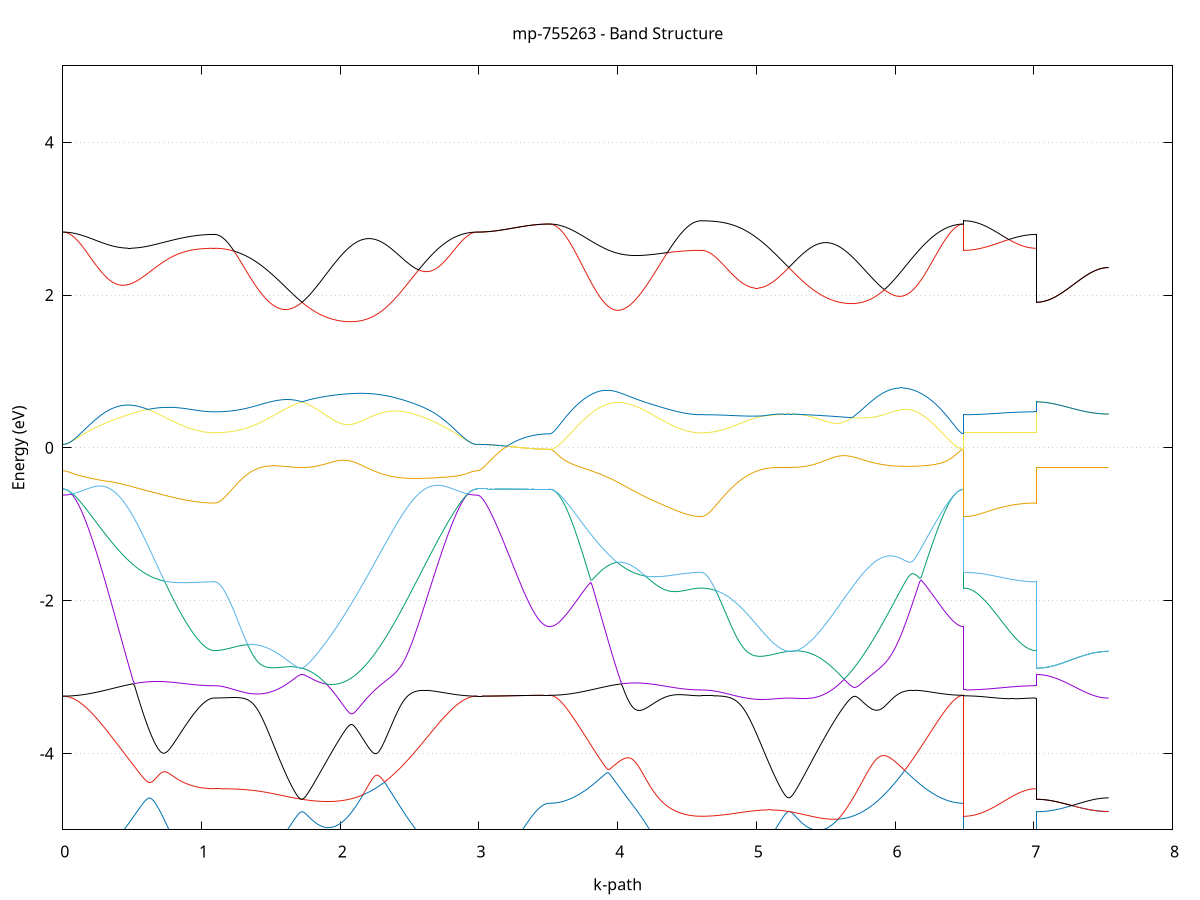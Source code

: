 set title 'mp-755263 - Band Structure'
set xlabel 'k-path'
set ylabel 'Energy (eV)'
set grid y
set yrange [-5:5]
set terminal png size 800,600
set output 'mp-755263_bands_gnuplot.png'
plot '-' using 1:2 with lines notitle, '-' using 1:2 with lines notitle, '-' using 1:2 with lines notitle, '-' using 1:2 with lines notitle, '-' using 1:2 with lines notitle, '-' using 1:2 with lines notitle, '-' using 1:2 with lines notitle, '-' using 1:2 with lines notitle, '-' using 1:2 with lines notitle, '-' using 1:2 with lines notitle, '-' using 1:2 with lines notitle, '-' using 1:2 with lines notitle, '-' using 1:2 with lines notitle, '-' using 1:2 with lines notitle, '-' using 1:2 with lines notitle, '-' using 1:2 with lines notitle, '-' using 1:2 with lines notitle, '-' using 1:2 with lines notitle, '-' using 1:2 with lines notitle, '-' using 1:2 with lines notitle, '-' using 1:2 with lines notitle, '-' using 1:2 with lines notitle, '-' using 1:2 with lines notitle, '-' using 1:2 with lines notitle, '-' using 1:2 with lines notitle, '-' using 1:2 with lines notitle, '-' using 1:2 with lines notitle, '-' using 1:2 with lines notitle, '-' using 1:2 with lines notitle, '-' using 1:2 with lines notitle, '-' using 1:2 with lines notitle, '-' using 1:2 with lines notitle, '-' using 1:2 with lines notitle, '-' using 1:2 with lines notitle, '-' using 1:2 with lines notitle, '-' using 1:2 with lines notitle, '-' using 1:2 with lines notitle, '-' using 1:2 with lines notitle, '-' using 1:2 with lines notitle, '-' using 1:2 with lines notitle, '-' using 1:2 with lines notitle, '-' using 1:2 with lines notitle, '-' using 1:2 with lines notitle, '-' using 1:2 with lines notitle, '-' using 1:2 with lines notitle, '-' using 1:2 with lines notitle, '-' using 1:2 with lines notitle, '-' using 1:2 with lines notitle
0.000000 -43.477158
0.009940 -43.477158
0.019880 -43.477058
0.029820 -43.477058
0.039760 -43.477058
0.049699 -43.477058
0.059639 -43.477058
0.069579 -43.477058
0.079519 -43.477058
0.089459 -43.476958
0.099399 -43.476958
0.109339 -43.476958
0.119279 -43.476858
0.129218 -43.476858
0.139158 -43.476758
0.149098 -43.476758
0.159038 -43.476658
0.168978 -43.476658
0.178918 -43.476558
0.188858 -43.476558
0.198798 -43.476458
0.208738 -43.476358
0.218677 -43.476258
0.228617 -43.476258
0.238557 -43.476158
0.248497 -43.476058
0.258437 -43.475958
0.268377 -43.475958
0.278317 -43.475858
0.288257 -43.475758
0.298197 -43.475658
0.308136 -43.475558
0.318076 -43.475458
0.328016 -43.475358
0.337956 -43.475258
0.347896 -43.475158
0.357836 -43.475058
0.367776 -43.474958
0.377716 -43.474858
0.387655 -43.474758
0.397595 -43.474558
0.407535 -43.474458
0.417475 -43.474358
0.427415 -43.474258
0.437355 -43.474158
0.447295 -43.474058
0.457235 -43.473958
0.467175 -43.473758
0.477114 -43.473658
0.487054 -43.473558
0.496994 -43.473458
0.506934 -43.473358
0.516874 -43.473158
0.526814 -43.473058
0.536754 -43.472958
0.546694 -43.472858
0.556634 -43.472658
0.566573 -43.472558
0.576513 -43.472458
0.586453 -43.472358
0.596393 -43.472258
0.606333 -43.472158
0.616273 -43.471958
0.626213 -43.471858
0.636153 -43.471758
0.646092 -43.471658
0.656032 -43.471558
0.665972 -43.471358
0.675912 -43.471258
0.685852 -43.471158
0.695792 -43.471058
0.705732 -43.470958
0.715672 -43.470858
0.725612 -43.470758
0.735551 -43.470658
0.745491 -43.470558
0.755431 -43.470458
0.765371 -43.470358
0.775311 -43.470258
0.785251 -43.470158
0.795191 -43.470058
0.805131 -43.469958
0.815071 -43.469858
0.825010 -43.469758
0.834950 -43.469658
0.844890 -43.469658
0.854830 -43.469558
0.864770 -43.469458
0.874710 -43.469358
0.884650 -43.469258
0.894590 -43.469258
0.904529 -43.469158
0.914469 -43.469158
0.924409 -43.469058
0.934349 -43.468958
0.944289 -43.468958
0.954229 -43.468858
0.964169 -43.468858
0.974109 -43.468858
0.984049 -43.468758
0.993988 -43.468758
1.003928 -43.468758
1.013868 -43.468658
1.023808 -43.468658
1.033748 -43.468658
1.043688 -43.468658
1.053628 -43.468558
1.063568 -43.468558
1.073508 -43.468558
1.083447 -43.468558
1.093387 -43.468558
1.093387 -43.468558
1.103251 -43.468558
1.113114 -43.468558
1.122978 -43.468558
1.132841 -43.468558
1.142705 -43.468558
1.152569 -43.468558
1.162432 -43.468558
1.172296 -43.468558
1.182159 -43.468558
1.192023 -43.468558
1.201886 -43.468558
1.211750 -43.468458
1.221613 -43.468458
1.231477 -43.468458
1.241341 -43.468458
1.251204 -43.468458
1.261068 -43.468458
1.270931 -43.468358
1.280795 -43.468358
1.290658 -43.468358
1.300522 -43.468358
1.310385 -43.468358
1.320249 -43.468258
1.330113 -43.468258
1.339976 -43.468258
1.349840 -43.468258
1.359703 -43.468158
1.369567 -43.468158
1.379430 -43.468158
1.389294 -43.468158
1.399157 -43.468058
1.409021 -43.468058
1.418885 -43.468058
1.428748 -43.468058
1.438612 -43.467958
1.448475 -43.467958
1.458339 -43.467958
1.468202 -43.467958
1.478066 -43.467858
1.487929 -43.467858
1.497793 -43.467858
1.507657 -43.467758
1.517520 -43.467758
1.527384 -43.467758
1.537247 -43.467758
1.547111 -43.467658
1.556974 -43.467658
1.566838 -43.467658
1.576701 -43.467658
1.586565 -43.467658
1.596429 -43.467558
1.606292 -43.467558
1.616156 -43.467558
1.626019 -43.467558
1.635883 -43.467558
1.645746 -43.467558
1.655610 -43.467458
1.665473 -43.467458
1.675337 -43.467458
1.685201 -43.467458
1.695064 -43.467458
1.704928 -43.467458
1.714791 -43.467458
1.724655 -43.467458
1.724655 -43.467458
1.734596 -43.467458
1.744537 -43.467458
1.754478 -43.467458
1.764420 -43.467458
1.774361 -43.467458
1.784302 -43.467458
1.794243 -43.467458
1.804184 -43.467558
1.814126 -43.467558
1.824067 -43.467558
1.834008 -43.467558
1.843949 -43.467558
1.853891 -43.467658
1.863832 -43.467658
1.873773 -43.467658
1.883714 -43.467758
1.893655 -43.467758
1.903597 -43.467758
1.913538 -43.467858
1.923479 -43.467858
1.933420 -43.467958
1.943362 -43.467958
1.953303 -43.468058
1.963244 -43.468058
1.973185 -43.468158
1.983126 -43.468158
1.993068 -43.468258
2.003009 -43.468258
2.012950 -43.468358
2.022891 -43.468458
2.032833 -43.468458
2.042774 -43.468558
2.052715 -43.468658
2.062656 -43.468758
2.072597 -43.468758
2.082539 -43.468858
2.092480 -43.468958
2.102421 -43.469058
2.112362 -43.469158
2.122303 -43.469158
2.132245 -43.469258
2.142186 -43.469358
2.152127 -43.469458
2.162068 -43.469558
2.172010 -43.469658
2.181951 -43.469758
2.191892 -43.469858
2.201833 -43.469958
2.211774 -43.470058
2.221716 -43.470158
2.231657 -43.470258
2.241598 -43.470458
2.251539 -43.470558
2.261481 -43.470658
2.271422 -43.470758
2.281363 -43.470858
2.291304 -43.470958
2.301245 -43.471058
2.311187 -43.471258
2.321128 -43.471358
2.331069 -43.471458
2.341010 -43.471558
2.350952 -43.471658
2.360893 -43.471858
2.370834 -43.471958
2.380775 -43.472058
2.390716 -43.472158
2.400658 -43.472258
2.410599 -43.472458
2.420540 -43.472558
2.430481 -43.472658
2.440423 -43.472758
2.450364 -43.472958
2.460305 -43.473058
2.470246 -43.473158
2.480187 -43.473258
2.490129 -43.473458
2.500070 -43.473558
2.510011 -43.473658
2.519952 -43.473758
2.529893 -43.473858
2.539835 -43.474058
2.549776 -43.474158
2.559717 -43.474258
2.569658 -43.474358
2.579600 -43.474458
2.589541 -43.474558
2.599482 -43.474758
2.609423 -43.474858
2.619364 -43.474958
2.629306 -43.475058
2.639247 -43.475158
2.649188 -43.475258
2.659129 -43.475358
2.669071 -43.475458
2.679012 -43.475558
2.688953 -43.475658
2.698894 -43.475758
2.708835 -43.475858
2.718777 -43.475958
2.728718 -43.475958
2.738659 -43.476058
2.748600 -43.476158
2.758542 -43.476258
2.768483 -43.476258
2.778424 -43.476358
2.788365 -43.476458
2.798306 -43.476458
2.808248 -43.476558
2.818189 -43.476658
2.828130 -43.476658
2.838071 -43.476758
2.848013 -43.476758
2.857954 -43.476858
2.867895 -43.476858
2.877836 -43.476958
2.887777 -43.476958
2.897719 -43.476958
2.907660 -43.477058
2.917601 -43.477058
2.927542 -43.477058
2.937483 -43.477058
2.947425 -43.477058
2.957366 -43.477058
2.967307 -43.477158
2.977248 -43.477158
2.987190 -43.477158
2.987190 -43.477158
2.997036 -43.477158
3.006883 -43.477158
3.016730 -43.477158
3.026577 -43.477158
3.036424 -43.477158
3.046271 -43.477158
3.056118 -43.477158
3.065964 -43.477158
3.075811 -43.477158
3.085658 -43.477158
3.095505 -43.477158
3.105352 -43.477158
3.115199 -43.477158
3.125045 -43.477158
3.134892 -43.477158
3.144739 -43.477158
3.154586 -43.477158
3.164433 -43.477158
3.174280 -43.477158
3.184127 -43.477158
3.193973 -43.477158
3.203820 -43.477158
3.213667 -43.477158
3.223514 -43.477158
3.233361 -43.477158
3.243208 -43.477158
3.253054 -43.477158
3.262901 -43.477058
3.272748 -43.477058
3.282595 -43.477058
3.292442 -43.477158
3.302289 -43.477158
3.312135 -43.477058
3.321982 -43.477058
3.331829 -43.477058
3.341676 -43.477158
3.351523 -43.477058
3.361370 -43.477058
3.371217 -43.477058
3.381063 -43.477058
3.390910 -43.477058
3.400757 -43.477058
3.410604 -43.477058
3.420451 -43.477058
3.430298 -43.477058
3.440144 -43.477058
3.449991 -43.477058
3.459838 -43.477058
3.469685 -43.477058
3.479532 -43.477058
3.489379 -43.477058
3.499226 -43.477058
3.509072 -43.477058
3.509072 -43.477058
3.519012 -43.477058
3.528952 -43.477058
3.538892 -43.477058
3.548832 -43.477058
3.558772 -43.477058
3.568712 -43.477058
3.578652 -43.477058
3.588592 -43.476958
3.598531 -43.476958
3.608471 -43.476958
3.618411 -43.476858
3.628351 -43.476858
3.638291 -43.476858
3.648231 -43.476758
3.658171 -43.476758
3.668111 -43.476658
3.678050 -43.476658
3.687990 -43.476558
3.697930 -43.476458
3.707870 -43.476458
3.717810 -43.476358
3.727750 -43.476258
3.737690 -43.476258
3.747630 -43.476158
3.757570 -43.476058
3.767509 -43.475958
3.777449 -43.475858
3.787389 -43.475858
3.797329 -43.475758
3.807269 -43.475658
3.817209 -43.475558
3.827149 -43.475458
3.837089 -43.475358
3.847028 -43.475258
3.856968 -43.475158
3.866908 -43.475058
3.876848 -43.474958
3.886788 -43.474858
3.896728 -43.474758
3.906668 -43.474658
3.916608 -43.474458
3.926548 -43.474358
3.936487 -43.474258
3.946427 -43.474158
3.956367 -43.474058
3.966307 -43.473958
3.976247 -43.473758
3.986187 -43.473658
3.996127 -43.473558
4.006067 -43.473458
4.016007 -43.473358
4.025946 -43.473158
4.035886 -43.473058
4.045826 -43.472958
4.055766 -43.472858
4.065706 -43.472758
4.075646 -43.472558
4.085586 -43.472458
4.095526 -43.472358
4.105465 -43.472258
4.115405 -43.472058
4.125345 -43.471958
4.135285 -43.471858
4.145225 -43.471758
4.155165 -43.471658
4.165105 -43.471558
4.175045 -43.471358
4.184985 -43.471258
4.194924 -43.471158
4.204864 -43.471058
4.214804 -43.470958
4.224744 -43.470858
4.234684 -43.470758
4.244624 -43.470658
4.254564 -43.470558
4.264504 -43.470458
4.274444 -43.470358
4.284383 -43.470258
4.294323 -43.470158
4.304263 -43.470058
4.314203 -43.469958
4.324143 -43.469858
4.334083 -43.469758
4.344023 -43.469658
4.353963 -43.469558
4.363902 -43.469558
4.373842 -43.469458
4.383782 -43.469358
4.393722 -43.469358
4.403662 -43.469258
4.413602 -43.469158
4.423542 -43.469158
4.433482 -43.469058
4.443422 -43.469058
4.453361 -43.468958
4.463301 -43.468958
4.473241 -43.468858
4.483181 -43.468858
4.493121 -43.468758
4.503061 -43.468758
4.513001 -43.468758
4.522941 -43.468658
4.532881 -43.468658
4.542820 -43.468658
4.552760 -43.468658
4.562700 -43.468558
4.572640 -43.468558
4.582580 -43.468558
4.592520 -43.468558
4.602460 -43.468558
4.602460 -43.468558
4.612323 -43.468558
4.622187 -43.468558
4.632050 -43.468558
4.641914 -43.468558
4.651777 -43.468558
4.661641 -43.468558
4.671505 -43.468558
4.681368 -43.468558
4.691232 -43.468558
4.701095 -43.468558
4.710959 -43.468458
4.720822 -43.468458
4.730686 -43.468458
4.740549 -43.468458
4.750413 -43.468458
4.760277 -43.468458
4.770140 -43.468458
4.780004 -43.468358
4.789867 -43.468358
4.799731 -43.468358
4.809594 -43.468358
4.819458 -43.468358
4.829321 -43.468258
4.839185 -43.468258
4.849049 -43.468258
4.858912 -43.468258
4.868776 -43.468158
4.878639 -43.468158
4.888503 -43.468158
4.898366 -43.468158
4.908230 -43.468058
4.918093 -43.468058
4.927957 -43.468058
4.937821 -43.468058
4.947684 -43.467958
4.957548 -43.467958
4.967411 -43.467958
4.977275 -43.467958
4.987138 -43.467858
4.997002 -43.467858
5.006865 -43.467858
5.016729 -43.467758
5.026593 -43.467758
5.036456 -43.467758
5.046320 -43.467758
5.056183 -43.467758
5.066047 -43.467658
5.075910 -43.467658
5.085774 -43.467658
5.095637 -43.467658
5.105501 -43.467558
5.115365 -43.467558
5.125228 -43.467558
5.135092 -43.467558
5.144955 -43.467558
5.154819 -43.467558
5.164682 -43.467558
5.174546 -43.467458
5.184409 -43.467458
5.194273 -43.467458
5.204136 -43.467458
5.214000 -43.467458
5.223864 -43.467458
5.233727 -43.467458
5.233727 -43.467458
5.243668 -43.467458
5.253610 -43.467458
5.263551 -43.467458
5.273492 -43.467458
5.283433 -43.467458
5.293374 -43.467558
5.303316 -43.467558
5.313257 -43.467558
5.323198 -43.467558
5.333139 -43.467558
5.343081 -43.467558
5.353022 -43.467658
5.362963 -43.467658
5.372904 -43.467658
5.382845 -43.467658
5.392787 -43.467758
5.402728 -43.467758
5.412669 -43.467758
5.422610 -43.467858
5.432552 -43.467858
5.442493 -43.467958
5.452434 -43.467958
5.462375 -43.468058
5.472316 -43.468058
5.482258 -43.468158
5.492199 -43.468158
5.502140 -43.468258
5.512081 -43.468358
5.522023 -43.468358
5.531964 -43.468458
5.541905 -43.468558
5.551846 -43.468558
5.561787 -43.468658
5.571729 -43.468758
5.581670 -43.468758
5.591611 -43.468858
5.601552 -43.468958
5.611493 -43.469058
5.621435 -43.469158
5.631376 -43.469258
5.641317 -43.469258
5.651258 -43.469358
5.661200 -43.469458
5.671141 -43.469558
5.681082 -43.469658
5.691023 -43.469758
5.700964 -43.469858
5.710906 -43.469958
5.720847 -43.470058
5.730788 -43.470158
5.740729 -43.470358
5.750671 -43.470458
5.760612 -43.470558
5.770553 -43.470658
5.780494 -43.470758
5.790435 -43.470858
5.800377 -43.470958
5.810318 -43.471058
5.820259 -43.471258
5.830200 -43.471358
5.840142 -43.471458
5.850083 -43.471558
5.860024 -43.471658
5.869965 -43.471858
5.879906 -43.471958
5.889848 -43.472058
5.899789 -43.472158
5.909730 -43.472358
5.919671 -43.472458
5.929613 -43.472558
5.939554 -43.472658
5.949495 -43.472858
5.959436 -43.472958
5.969377 -43.473058
5.979319 -43.473158
5.989260 -43.473358
5.999201 -43.473458
6.009142 -43.473558
6.019083 -43.473658
6.029025 -43.473758
6.038966 -43.473958
6.048907 -43.474058
6.058848 -43.474158
6.068790 -43.474258
6.078731 -43.474358
6.088672 -43.474458
6.098613 -43.474658
6.108554 -43.474758
6.118496 -43.474858
6.128437 -43.474958
6.138378 -43.475058
6.148319 -43.475158
6.158261 -43.475258
6.168202 -43.475358
6.178143 -43.475458
6.188084 -43.475558
6.198025 -43.475658
6.207967 -43.475758
6.217908 -43.475758
6.227849 -43.475858
6.237790 -43.475958
6.247732 -43.476058
6.257673 -43.476158
6.267614 -43.476258
6.277555 -43.476258
6.287496 -43.476358
6.297438 -43.476458
6.307379 -43.476458
6.317320 -43.476558
6.327261 -43.476658
6.337203 -43.476658
6.347144 -43.476758
6.357085 -43.476758
6.367026 -43.476858
6.376967 -43.476858
6.386909 -43.476858
6.396850 -43.476958
6.406791 -43.476958
6.416732 -43.476958
6.426673 -43.477058
6.436615 -43.477058
6.446556 -43.477058
6.456497 -43.477058
6.466438 -43.477058
6.476380 -43.477058
6.486321 -43.477058
6.496262 -43.477058
6.496262 -43.468558
6.506109 -43.468558
6.515956 -43.468558
6.525803 -43.468558
6.535649 -43.468558
6.545496 -43.468558
6.555343 -43.468558
6.565190 -43.468558
6.575037 -43.468558
6.584884 -43.468558
6.594730 -43.468558
6.604577 -43.468558
6.614424 -43.468558
6.624271 -43.468558
6.634118 -43.468558
6.643965 -43.468558
6.653812 -43.468558
6.663658 -43.468558
6.673505 -43.468558
6.683352 -43.468558
6.693199 -43.468558
6.703046 -43.468558
6.712893 -43.468558
6.722739 -43.468558
6.732586 -43.468558
6.742433 -43.468558
6.752280 -43.468558
6.762127 -43.468558
6.771974 -43.468558
6.781821 -43.468558
6.791667 -43.468558
6.801514 -43.468558
6.811361 -43.468558
6.821208 -43.468558
6.831055 -43.468558
6.840902 -43.468558
6.850748 -43.468558
6.860595 -43.468558
6.870442 -43.468558
6.880289 -43.468558
6.890136 -43.468558
6.899983 -43.468558
6.909830 -43.468558
6.919676 -43.468558
6.929523 -43.468558
6.939370 -43.468558
6.949217 -43.468558
6.959064 -43.468558
6.968911 -43.468558
6.978757 -43.468558
6.988604 -43.468558
6.998451 -43.468558
7.008298 -43.468558
7.018145 -43.468558
7.018145 -43.467458
7.027992 -43.467458
7.037839 -43.467458
7.047685 -43.467458
7.057532 -43.467458
7.067379 -43.467458
7.077226 -43.467458
7.087073 -43.467458
7.096920 -43.467458
7.106766 -43.467458
7.116613 -43.467458
7.126460 -43.467458
7.136307 -43.467458
7.146154 -43.467458
7.156001 -43.467458
7.165848 -43.467458
7.175694 -43.467458
7.185541 -43.467458
7.195388 -43.467458
7.205235 -43.467458
7.215082 -43.467458
7.224929 -43.467458
7.234775 -43.467458
7.244622 -43.467458
7.254469 -43.467458
7.264316 -43.467458
7.274163 -43.467458
7.284010 -43.467458
7.293857 -43.467458
7.303703 -43.467458
7.313550 -43.467458
7.323397 -43.467458
7.333244 -43.467458
7.343091 -43.467458
7.352938 -43.467458
7.362784 -43.467458
7.372631 -43.467458
7.382478 -43.467458
7.392325 -43.467458
7.402172 -43.467458
7.412019 -43.467458
7.421866 -43.467458
7.431712 -43.467458
7.441559 -43.467458
7.451406 -43.467458
7.461253 -43.467458
7.471100 -43.467458
7.480947 -43.467458
7.490793 -43.467458
7.500640 -43.467458
7.510487 -43.467458
7.520334 -43.467458
7.530181 -43.467458
7.540028 -43.467458
e
0.000000 -43.360258
0.009940 -43.360258
0.019880 -43.360258
0.029820 -43.360358
0.039760 -43.360458
0.049699 -43.360458
0.059639 -43.360658
0.069579 -43.360758
0.079519 -43.360958
0.089459 -43.361058
0.099399 -43.361258
0.109339 -43.361558
0.119279 -43.361758
0.129218 -43.362058
0.139158 -43.362358
0.149098 -43.362658
0.159038 -43.362958
0.168978 -43.363258
0.178918 -43.363658
0.188858 -43.364058
0.198798 -43.364458
0.208738 -43.364858
0.218677 -43.365258
0.228617 -43.365758
0.238557 -43.366258
0.248497 -43.366758
0.258437 -43.367258
0.268377 -43.367758
0.278317 -43.368258
0.288257 -43.368858
0.298197 -43.369358
0.308136 -43.369958
0.318076 -43.370558
0.328016 -43.371158
0.337956 -43.371758
0.347896 -43.372358
0.357836 -43.373058
0.367776 -43.373658
0.377716 -43.374358
0.387655 -43.375058
0.397595 -43.375658
0.407535 -43.376358
0.417475 -43.377058
0.427415 -43.377758
0.437355 -43.378458
0.447295 -43.379258
0.457235 -43.379958
0.467175 -43.380658
0.477114 -43.381458
0.487054 -43.382158
0.496994 -43.382858
0.506934 -43.383658
0.516874 -43.384358
0.526814 -43.385158
0.536754 -43.385958
0.546694 -43.386658
0.556634 -43.387458
0.566573 -43.388158
0.576513 -43.388958
0.586453 -43.389658
0.596393 -43.390458
0.606333 -43.391158
0.616273 -43.391958
0.626213 -43.392658
0.636153 -43.393358
0.646092 -43.394058
0.656032 -43.394858
0.665972 -43.395558
0.675912 -43.396258
0.685852 -43.396958
0.695792 -43.397558
0.705732 -43.398258
0.715672 -43.398958
0.725612 -43.399658
0.735551 -43.400258
0.745491 -43.400858
0.755431 -43.401558
0.765371 -43.402158
0.775311 -43.402758
0.785251 -43.403358
0.795191 -43.403858
0.805131 -43.404458
0.815071 -43.404958
0.825010 -43.405558
0.834950 -43.406058
0.844890 -43.406558
0.854830 -43.407058
0.864770 -43.407458
0.874710 -43.407958
0.884650 -43.408358
0.894590 -43.408758
0.904529 -43.409158
0.914469 -43.409558
0.924409 -43.409958
0.934349 -43.410258
0.944289 -43.410558
0.954229 -43.410858
0.964169 -43.411158
0.974109 -43.411458
0.984049 -43.411658
0.993988 -43.411858
1.003928 -43.412058
1.013868 -43.412258
1.023808 -43.412458
1.033748 -43.412558
1.043688 -43.412658
1.053628 -43.412758
1.063568 -43.412858
1.073508 -43.412958
1.083447 -43.412958
1.093387 -43.412958
1.093387 -43.412958
1.103251 -43.412958
1.113114 -43.412958
1.122978 -43.412958
1.132841 -43.412858
1.142705 -43.412858
1.152569 -43.412758
1.162432 -43.412758
1.172296 -43.412658
1.182159 -43.412558
1.192023 -43.412558
1.201886 -43.412458
1.211750 -43.412358
1.221613 -43.412158
1.231477 -43.412058
1.241341 -43.411958
1.251204 -43.411858
1.261068 -43.411658
1.270931 -43.411558
1.280795 -43.411358
1.290658 -43.411158
1.300522 -43.411058
1.310385 -43.410858
1.320249 -43.410658
1.330113 -43.410458
1.339976 -43.410258
1.349840 -43.409958
1.359703 -43.409758
1.369567 -43.409558
1.379430 -43.409358
1.389294 -43.409058
1.399157 -43.408858
1.409021 -43.408558
1.418885 -43.408258
1.428748 -43.407958
1.438612 -43.407758
1.448475 -43.407458
1.458339 -43.407158
1.468202 -43.406858
1.478066 -43.406558
1.487929 -43.406158
1.497793 -43.405858
1.507657 -43.405558
1.517520 -43.405258
1.527384 -43.404858
1.537247 -43.404558
1.547111 -43.404158
1.556974 -43.403858
1.566838 -43.403458
1.576701 -43.403158
1.586565 -43.402758
1.596429 -43.402358
1.606292 -43.401958
1.616156 -43.401558
1.626019 -43.401158
1.635883 -43.400858
1.645746 -43.400458
1.655610 -43.400058
1.665473 -43.399658
1.675337 -43.399158
1.685201 -43.398758
1.695064 -43.398358
1.704928 -43.397958
1.714791 -43.397558
1.724655 -43.397158
1.724655 -43.397158
1.734596 -43.397558
1.744537 -43.397958
1.754478 -43.398358
1.764420 -43.398758
1.774361 -43.399058
1.784302 -43.399458
1.794243 -43.399858
1.804184 -43.400158
1.814126 -43.400458
1.824067 -43.400758
1.834008 -43.401058
1.843949 -43.401358
1.853891 -43.401558
1.863832 -43.401858
1.873773 -43.402058
1.883714 -43.402258
1.893655 -43.402458
1.903597 -43.402558
1.913538 -43.402758
1.923479 -43.402858
1.933420 -43.402958
1.943362 -43.403058
1.953303 -43.403158
1.963244 -43.403258
1.973185 -43.403258
1.983126 -43.403258
1.993068 -43.403258
2.003009 -43.403258
2.012950 -43.403258
2.022891 -43.403158
2.032833 -43.403058
2.042774 -43.402958
2.052715 -43.402858
2.062656 -43.402758
2.072597 -43.402558
2.082539 -43.402358
2.092480 -43.402158
2.102421 -43.401958
2.112362 -43.401758
2.122303 -43.401458
2.132245 -43.401258
2.142186 -43.400958
2.152127 -43.400558
2.162068 -43.400258
2.172010 -43.399958
2.181951 -43.399558
2.191892 -43.399158
2.201833 -43.398758
2.211774 -43.398358
2.221716 -43.397958
2.231657 -43.397458
2.241598 -43.397058
2.251539 -43.396558
2.261481 -43.396058
2.271422 -43.395558
2.281363 -43.395058
2.291304 -43.394458
2.301245 -43.393958
2.311187 -43.393358
2.321128 -43.392858
2.331069 -43.392258
2.341010 -43.391658
2.350952 -43.391058
2.360893 -43.390458
2.370834 -43.389858
2.380775 -43.389158
2.390716 -43.388558
2.400658 -43.387958
2.410599 -43.387258
2.420540 -43.386658
2.430481 -43.385958
2.440423 -43.385258
2.450364 -43.384658
2.460305 -43.383958
2.470246 -43.383258
2.480187 -43.382658
2.490129 -43.381958
2.500070 -43.381258
2.510011 -43.380558
2.519952 -43.379958
2.529893 -43.379258
2.539835 -43.378558
2.549776 -43.377958
2.559717 -43.377258
2.569658 -43.376558
2.579600 -43.375958
2.589541 -43.375258
2.599482 -43.374658
2.609423 -43.373958
2.619364 -43.373358
2.629306 -43.372758
2.639247 -43.372158
2.649188 -43.371558
2.659129 -43.370958
2.669071 -43.370358
2.679012 -43.369758
2.688953 -43.369258
2.698894 -43.368658
2.708835 -43.368158
2.718777 -43.367658
2.728718 -43.367158
2.738659 -43.366658
2.748600 -43.366158
2.758542 -43.365758
2.768483 -43.365258
2.778424 -43.364858
2.788365 -43.364458
2.798306 -43.364058
2.808248 -43.363658
2.818189 -43.363258
2.828130 -43.362958
2.838071 -43.362658
2.848013 -43.362358
2.857954 -43.362058
2.867895 -43.361758
2.877836 -43.361558
2.887777 -43.361258
2.897719 -43.361058
2.907660 -43.360958
2.917601 -43.360758
2.927542 -43.360658
2.937483 -43.360458
2.947425 -43.360358
2.957366 -43.360358
2.967307 -43.360258
2.977248 -43.360258
2.987190 -43.360258
2.987190 -43.360258
2.997036 -43.360258
3.006883 -43.360258
3.016730 -43.360258
3.026577 -43.360258
3.036424 -43.360258
3.046271 -43.360258
3.056118 -43.360258
3.065964 -43.360258
3.075811 -43.360258
3.085658 -43.360258
3.095505 -43.360258
3.105352 -43.360258
3.115199 -43.360258
3.125045 -43.360258
3.134892 -43.360258
3.144739 -43.360258
3.154586 -43.360258
3.164433 -43.360258
3.174280 -43.360258
3.184127 -43.360258
3.193973 -43.360258
3.203820 -43.360258
3.213667 -43.360258
3.223514 -43.360258
3.233361 -43.360258
3.243208 -43.360258
3.253054 -43.360258
3.262901 -43.360258
3.272748 -43.360258
3.282595 -43.360258
3.292442 -43.360258
3.302289 -43.360258
3.312135 -43.360258
3.321982 -43.360258
3.331829 -43.360258
3.341676 -43.360258
3.351523 -43.360258
3.361370 -43.360258
3.371217 -43.360258
3.381063 -43.360258
3.390910 -43.360258
3.400757 -43.360258
3.410604 -43.360258
3.420451 -43.360258
3.430298 -43.360258
3.440144 -43.360258
3.449991 -43.360258
3.459838 -43.360258
3.469685 -43.360258
3.479532 -43.360258
3.489379 -43.360258
3.499226 -43.360258
3.509072 -43.360258
3.509072 -43.360258
3.519012 -43.360258
3.528952 -43.360258
3.538892 -43.360358
3.548832 -43.360358
3.558772 -43.360458
3.568712 -43.360658
3.578652 -43.360758
3.588592 -43.360958
3.598531 -43.361058
3.608471 -43.361258
3.618411 -43.361558
3.628351 -43.361758
3.638291 -43.362058
3.648231 -43.362358
3.658171 -43.362658
3.668111 -43.362958
3.678050 -43.363258
3.687990 -43.363658
3.697930 -43.364058
3.707870 -43.364458
3.717810 -43.364858
3.727750 -43.365258
3.737690 -43.365758
3.747630 -43.366258
3.757570 -43.366658
3.767509 -43.367158
3.777449 -43.367758
3.787389 -43.368258
3.797329 -43.368758
3.807269 -43.369358
3.817209 -43.369958
3.827149 -43.370558
3.837089 -43.371158
3.847028 -43.371758
3.856968 -43.372358
3.866908 -43.373058
3.876848 -43.373658
3.886788 -43.374358
3.896728 -43.375058
3.906668 -43.375758
3.916608 -43.376358
3.926548 -43.377058
3.936487 -43.377758
3.946427 -43.378558
3.956367 -43.379258
3.966307 -43.379958
3.976247 -43.380658
3.986187 -43.381458
3.996127 -43.382158
4.006067 -43.382958
4.016007 -43.383658
4.025946 -43.384458
4.035886 -43.385158
4.045826 -43.385958
4.055766 -43.386658
4.065706 -43.387458
4.075646 -43.388158
4.085586 -43.388958
4.095526 -43.389658
4.105465 -43.390458
4.115405 -43.391158
4.125345 -43.391958
4.135285 -43.392658
4.145225 -43.393358
4.155165 -43.394058
4.165105 -43.394858
4.175045 -43.395558
4.184985 -43.396258
4.194924 -43.396958
4.204864 -43.397658
4.214804 -43.398258
4.224744 -43.398958
4.234684 -43.399658
4.244624 -43.400258
4.254564 -43.400858
4.264504 -43.401558
4.274444 -43.402158
4.284383 -43.402758
4.294323 -43.403358
4.304263 -43.403858
4.314203 -43.404458
4.324143 -43.404958
4.334083 -43.405558
4.344023 -43.406058
4.353963 -43.406558
4.363902 -43.407058
4.373842 -43.407458
4.383782 -43.407958
4.393722 -43.408358
4.403662 -43.408758
4.413602 -43.409158
4.423542 -43.409558
4.433482 -43.409958
4.443422 -43.410258
4.453361 -43.410558
4.463301 -43.410858
4.473241 -43.411158
4.483181 -43.411458
4.493121 -43.411658
4.503061 -43.411858
4.513001 -43.412058
4.522941 -43.412258
4.532881 -43.412458
4.542820 -43.412558
4.552760 -43.412658
4.562700 -43.412758
4.572640 -43.412858
4.582580 -43.412858
4.592520 -43.412958
4.602460 -43.412958
4.602460 -43.412958
4.612323 -43.412958
4.622187 -43.412958
4.632050 -43.412958
4.641914 -43.412858
4.651777 -43.412858
4.661641 -43.412758
4.671505 -43.412758
4.681368 -43.412658
4.691232 -43.412558
4.701095 -43.412458
4.710959 -43.412458
4.720822 -43.412358
4.730686 -43.412158
4.740549 -43.412058
4.750413 -43.411958
4.760277 -43.411858
4.770140 -43.411658
4.780004 -43.411558
4.789867 -43.411358
4.799731 -43.411158
4.809594 -43.411058
4.819458 -43.410858
4.829321 -43.410658
4.839185 -43.410458
4.849049 -43.410258
4.858912 -43.409958
4.868776 -43.409758
4.878639 -43.409558
4.888503 -43.409358
4.898366 -43.409058
4.908230 -43.408758
4.918093 -43.408558
4.927957 -43.408258
4.937821 -43.407958
4.947684 -43.407758
4.957548 -43.407458
4.967411 -43.407158
4.977275 -43.406858
4.987138 -43.406558
4.997002 -43.406158
5.006865 -43.405858
5.016729 -43.405558
5.026593 -43.405158
5.036456 -43.404858
5.046320 -43.404558
5.056183 -43.404158
5.066047 -43.403858
5.075910 -43.403458
5.085774 -43.403058
5.095637 -43.402758
5.105501 -43.402358
5.115365 -43.401958
5.125228 -43.401558
5.135092 -43.401158
5.144955 -43.400758
5.154819 -43.400358
5.164682 -43.399958
5.174546 -43.399558
5.184409 -43.399158
5.194273 -43.398758
5.204136 -43.398358
5.214000 -43.397958
5.223864 -43.397558
5.233727 -43.397158
5.233727 -43.397158
5.243668 -43.397558
5.253610 -43.397958
5.263551 -43.398358
5.273492 -43.398758
5.283433 -43.399058
5.293374 -43.399458
5.303316 -43.399758
5.313257 -43.400158
5.323198 -43.400458
5.333139 -43.400758
5.343081 -43.401058
5.353022 -43.401358
5.362963 -43.401558
5.372904 -43.401858
5.382845 -43.402058
5.392787 -43.402258
5.402728 -43.402458
5.412669 -43.402558
5.422610 -43.402758
5.432552 -43.402858
5.442493 -43.402958
5.452434 -43.403058
5.462375 -43.403158
5.472316 -43.403258
5.482258 -43.403258
5.492199 -43.403258
5.502140 -43.403258
5.512081 -43.403258
5.522023 -43.403258
5.531964 -43.403158
5.541905 -43.403058
5.551846 -43.402958
5.561787 -43.402858
5.571729 -43.402758
5.581670 -43.402558
5.591611 -43.402358
5.601552 -43.402158
5.611493 -43.401958
5.621435 -43.401758
5.631376 -43.401458
5.641317 -43.401158
5.651258 -43.400858
5.661200 -43.400558
5.671141 -43.400258
5.681082 -43.399958
5.691023 -43.399558
5.700964 -43.399158
5.710906 -43.398758
5.720847 -43.398358
5.730788 -43.397958
5.740729 -43.397458
5.750671 -43.397058
5.760612 -43.396558
5.770553 -43.396058
5.780494 -43.395558
5.790435 -43.395058
5.800377 -43.394558
5.810318 -43.393958
5.820259 -43.393458
5.830200 -43.392858
5.840142 -43.392258
5.850083 -43.391658
5.860024 -43.391058
5.869965 -43.390458
5.879906 -43.389858
5.889848 -43.389258
5.899789 -43.388558
5.909730 -43.387958
5.919671 -43.387258
5.929613 -43.386658
5.939554 -43.385958
5.949495 -43.385358
5.959436 -43.384658
5.969377 -43.383958
5.979319 -43.383258
5.989260 -43.382658
5.999201 -43.381958
6.009142 -43.381258
6.019083 -43.380558
6.029025 -43.379958
6.038966 -43.379258
6.048907 -43.378558
6.058848 -43.377958
6.068790 -43.377258
6.078731 -43.376558
6.088672 -43.375958
6.098613 -43.375258
6.108554 -43.374658
6.118496 -43.374058
6.128437 -43.373358
6.138378 -43.372758
6.148319 -43.372158
6.158261 -43.371558
6.168202 -43.370958
6.178143 -43.370358
6.188084 -43.369758
6.198025 -43.369258
6.207967 -43.368658
6.217908 -43.368158
6.227849 -43.367658
6.237790 -43.367158
6.247732 -43.366658
6.257673 -43.366158
6.267614 -43.365658
6.277555 -43.365258
6.287496 -43.364858
6.297438 -43.364358
6.307379 -43.363958
6.317320 -43.363658
6.327261 -43.363258
6.337203 -43.362958
6.347144 -43.362658
6.357085 -43.362358
6.367026 -43.362058
6.376967 -43.361758
6.386909 -43.361558
6.396850 -43.361258
6.406791 -43.361058
6.416732 -43.360958
6.426673 -43.360758
6.436615 -43.360658
6.446556 -43.360458
6.456497 -43.360358
6.466438 -43.360358
6.476380 -43.360258
6.486321 -43.360258
6.496262 -43.360258
6.496262 -43.412958
6.506109 -43.412958
6.515956 -43.412958
6.525803 -43.412958
6.535649 -43.412958
6.545496 -43.412958
6.555343 -43.412958
6.565190 -43.412958
6.575037 -43.412958
6.584884 -43.412958
6.594730 -43.412958
6.604577 -43.412958
6.614424 -43.412958
6.624271 -43.412958
6.634118 -43.412958
6.643965 -43.412958
6.653812 -43.412958
6.663658 -43.412958
6.673505 -43.412958
6.683352 -43.412958
6.693199 -43.412958
6.703046 -43.412958
6.712893 -43.412958
6.722739 -43.412958
6.732586 -43.412958
6.742433 -43.412958
6.752280 -43.412958
6.762127 -43.412958
6.771974 -43.412958
6.781821 -43.412958
6.791667 -43.412958
6.801514 -43.412958
6.811361 -43.412958
6.821208 -43.412958
6.831055 -43.412958
6.840902 -43.412958
6.850748 -43.412958
6.860595 -43.412958
6.870442 -43.412958
6.880289 -43.412958
6.890136 -43.412958
6.899983 -43.412958
6.909830 -43.412958
6.919676 -43.412958
6.929523 -43.412958
6.939370 -43.412958
6.949217 -43.412958
6.959064 -43.412958
6.968911 -43.412958
6.978757 -43.412958
6.988604 -43.412958
6.998451 -43.412958
7.008298 -43.412958
7.018145 -43.412958
7.018145 -43.397158
7.027992 -43.397158
7.037839 -43.397158
7.047685 -43.397158
7.057532 -43.397158
7.067379 -43.397158
7.077226 -43.397158
7.087073 -43.397158
7.096920 -43.397158
7.106766 -43.397158
7.116613 -43.397158
7.126460 -43.397158
7.136307 -43.397158
7.146154 -43.397158
7.156001 -43.397158
7.165848 -43.397158
7.175694 -43.397158
7.185541 -43.397158
7.195388 -43.397158
7.205235 -43.397158
7.215082 -43.397158
7.224929 -43.397158
7.234775 -43.397158
7.244622 -43.397158
7.254469 -43.397158
7.264316 -43.397158
7.274163 -43.397158
7.284010 -43.397158
7.293857 -43.397158
7.303703 -43.397158
7.313550 -43.397158
7.323397 -43.397158
7.333244 -43.397158
7.343091 -43.397158
7.352938 -43.397158
7.362784 -43.397158
7.372631 -43.397158
7.382478 -43.397158
7.392325 -43.397158
7.402172 -43.397158
7.412019 -43.397158
7.421866 -43.397158
7.431712 -43.397158
7.441559 -43.397158
7.451406 -43.397158
7.461253 -43.397158
7.471100 -43.397158
7.480947 -43.397158
7.490793 -43.397158
7.500640 -43.397158
7.510487 -43.397158
7.520334 -43.397158
7.530181 -43.397158
7.540028 -43.397158
e
0.000000 -43.360258
0.009940 -43.360258
0.019880 -43.360258
0.029820 -43.360258
0.039760 -43.360258
0.049699 -43.360258
0.059639 -43.360358
0.069579 -43.360358
0.079519 -43.360358
0.089459 -43.360458
0.099399 -43.360458
0.109339 -43.360558
0.119279 -43.360658
0.129218 -43.360658
0.139158 -43.360758
0.149098 -43.360858
0.159038 -43.360858
0.168978 -43.360958
0.178918 -43.361058
0.188858 -43.361158
0.198798 -43.361258
0.208738 -43.361358
0.218677 -43.361458
0.228617 -43.361558
0.238557 -43.361658
0.248497 -43.361858
0.258437 -43.361958
0.268377 -43.362058
0.278317 -43.362158
0.288257 -43.362358
0.298197 -43.362458
0.308136 -43.362558
0.318076 -43.362758
0.328016 -43.362858
0.337956 -43.363058
0.347896 -43.363158
0.357836 -43.363358
0.367776 -43.363458
0.377716 -43.363658
0.387655 -43.363858
0.397595 -43.363958
0.407535 -43.364158
0.417475 -43.364258
0.427415 -43.364458
0.437355 -43.364658
0.447295 -43.364858
0.457235 -43.365058
0.467175 -43.365158
0.477114 -43.365358
0.487054 -43.365558
0.496994 -43.365758
0.506934 -43.365858
0.516874 -43.366058
0.526814 -43.366258
0.536754 -43.366458
0.546694 -43.366658
0.556634 -43.366858
0.566573 -43.366958
0.576513 -43.367158
0.586453 -43.367358
0.596393 -43.367558
0.606333 -43.367758
0.616273 -43.367958
0.626213 -43.368058
0.636153 -43.368258
0.646092 -43.368458
0.656032 -43.368558
0.665972 -43.368758
0.675912 -43.368958
0.685852 -43.369158
0.695792 -43.369258
0.705732 -43.369458
0.715672 -43.369658
0.725612 -43.369758
0.735551 -43.369958
0.745491 -43.370058
0.755431 -43.370258
0.765371 -43.370358
0.775311 -43.370558
0.785251 -43.370658
0.795191 -43.370858
0.805131 -43.370958
0.815071 -43.371058
0.825010 -43.371258
0.834950 -43.371358
0.844890 -43.371458
0.854830 -43.371558
0.864770 -43.371658
0.874710 -43.371758
0.884650 -43.371858
0.894590 -43.371958
0.904529 -43.372058
0.914469 -43.372158
0.924409 -43.372258
0.934349 -43.372358
0.944289 -43.372458
0.954229 -43.372558
0.964169 -43.372558
0.974109 -43.372658
0.984049 -43.372658
0.993988 -43.372758
1.003928 -43.372758
1.013868 -43.372858
1.023808 -43.372858
1.033748 -43.372958
1.043688 -43.372958
1.053628 -43.372958
1.063568 -43.372958
1.073508 -43.373058
1.083447 -43.373058
1.093387 -43.373058
1.093387 -43.373058
1.103251 -43.373058
1.113114 -43.373058
1.122978 -43.373058
1.132841 -43.373158
1.142705 -43.373258
1.152569 -43.373358
1.162432 -43.373458
1.172296 -43.373558
1.182159 -43.373758
1.192023 -43.373858
1.201886 -43.374058
1.211750 -43.374258
1.221613 -43.374458
1.231477 -43.374758
1.241341 -43.374958
1.251204 -43.375258
1.261068 -43.375558
1.270931 -43.375758
1.280795 -43.376158
1.290658 -43.376458
1.300522 -43.376758
1.310385 -43.377158
1.320249 -43.377458
1.330113 -43.377858
1.339976 -43.378258
1.349840 -43.378658
1.359703 -43.379058
1.369567 -43.379458
1.379430 -43.379958
1.389294 -43.380358
1.399157 -43.380758
1.409021 -43.381258
1.418885 -43.381758
1.428748 -43.382158
1.438612 -43.382658
1.448475 -43.383158
1.458339 -43.383658
1.468202 -43.384158
1.478066 -43.384658
1.487929 -43.385158
1.497793 -43.385658
1.507657 -43.386258
1.517520 -43.386758
1.527384 -43.387258
1.537247 -43.387758
1.547111 -43.388258
1.556974 -43.388858
1.566838 -43.389358
1.576701 -43.389858
1.586565 -43.390358
1.596429 -43.390858
1.606292 -43.391458
1.616156 -43.391958
1.626019 -43.392458
1.635883 -43.392958
1.645746 -43.393458
1.655610 -43.393858
1.665473 -43.394358
1.675337 -43.394858
1.685201 -43.395358
1.695064 -43.395758
1.704928 -43.396258
1.714791 -43.396658
1.724655 -43.397158
1.724655 -43.397158
1.734596 -43.396658
1.744537 -43.396258
1.754478 -43.395858
1.764420 -43.395358
1.774361 -43.394958
1.784302 -43.394458
1.794243 -43.394058
1.804184 -43.393658
1.814126 -43.393158
1.824067 -43.392758
1.834008 -43.392258
1.843949 -43.391858
1.853891 -43.391358
1.863832 -43.390958
1.873773 -43.390458
1.883714 -43.390058
1.893655 -43.389558
1.903597 -43.389158
1.913538 -43.388658
1.923479 -43.388258
1.933420 -43.387758
1.943362 -43.387358
1.953303 -43.386858
1.963244 -43.386458
1.973185 -43.385958
1.983126 -43.385558
1.993068 -43.385058
2.003009 -43.384658
2.012950 -43.384258
2.022891 -43.383758
2.032833 -43.383358
2.042774 -43.382858
2.052715 -43.382458
2.062656 -43.382058
2.072597 -43.381658
2.082539 -43.381158
2.092480 -43.380758
2.102421 -43.380358
2.112362 -43.379958
2.122303 -43.379458
2.132245 -43.379058
2.142186 -43.378658
2.152127 -43.378258
2.162068 -43.377858
2.172010 -43.377458
2.181951 -43.377058
2.191892 -43.376658
2.201833 -43.376258
2.211774 -43.375858
2.221716 -43.375558
2.231657 -43.375158
2.241598 -43.374758
2.251539 -43.374358
2.261481 -43.374058
2.271422 -43.373658
2.281363 -43.373258
2.291304 -43.372958
2.301245 -43.372558
2.311187 -43.372258
2.321128 -43.371858
2.331069 -43.371558
2.341010 -43.371258
2.350952 -43.370858
2.360893 -43.370558
2.370834 -43.370258
2.380775 -43.369958
2.390716 -43.369658
2.400658 -43.369258
2.410599 -43.368958
2.420540 -43.368658
2.430481 -43.368458
2.440423 -43.368158
2.450364 -43.367858
2.460305 -43.367558
2.470246 -43.367258
2.480187 -43.367058
2.490129 -43.366758
2.500070 -43.366558
2.510011 -43.366258
2.519952 -43.366058
2.529893 -43.365758
2.539835 -43.365558
2.549776 -43.365258
2.559717 -43.365058
2.569658 -43.364858
2.579600 -43.364658
2.589541 -43.364458
2.599482 -43.364258
2.609423 -43.364058
2.619364 -43.363858
2.629306 -43.363658
2.639247 -43.363458
2.649188 -43.363258
2.659129 -43.363058
2.669071 -43.362958
2.679012 -43.362758
2.688953 -43.362558
2.698894 -43.362458
2.708835 -43.362258
2.718777 -43.362158
2.728718 -43.362058
2.738659 -43.361858
2.748600 -43.361758
2.758542 -43.361658
2.768483 -43.361458
2.778424 -43.361358
2.788365 -43.361258
2.798306 -43.361158
2.808248 -43.361058
2.818189 -43.360958
2.828130 -43.360858
2.838071 -43.360858
2.848013 -43.360758
2.857954 -43.360658
2.867895 -43.360658
2.877836 -43.360558
2.887777 -43.360458
2.897719 -43.360458
2.907660 -43.360358
2.917601 -43.360358
2.927542 -43.360358
2.937483 -43.360258
2.947425 -43.360258
2.957366 -43.360258
2.967307 -43.360258
2.977248 -43.360258
2.987190 -43.360258
2.987190 -43.360258
2.997036 -43.360258
3.006883 -43.360258
3.016730 -43.360258
3.026577 -43.360258
3.036424 -43.360258
3.046271 -43.360258
3.056118 -43.360258
3.065964 -43.360258
3.075811 -43.360258
3.085658 -43.360258
3.095505 -43.360258
3.105352 -43.360258
3.115199 -43.360258
3.125045 -43.360258
3.134892 -43.360258
3.144739 -43.360258
3.154586 -43.360258
3.164433 -43.360258
3.174280 -43.360258
3.184127 -43.360258
3.193973 -43.360258
3.203820 -43.360258
3.213667 -43.360258
3.223514 -43.360258
3.233361 -43.360258
3.243208 -43.360258
3.253054 -43.360258
3.262901 -43.360258
3.272748 -43.360258
3.282595 -43.360258
3.292442 -43.360258
3.302289 -43.360258
3.312135 -43.360258
3.321982 -43.360258
3.331829 -43.360258
3.341676 -43.360258
3.351523 -43.360258
3.361370 -43.360258
3.371217 -43.360258
3.381063 -43.360258
3.390910 -43.360258
3.400757 -43.360258
3.410604 -43.360258
3.420451 -43.360258
3.430298 -43.360258
3.440144 -43.360258
3.449991 -43.360258
3.459838 -43.360258
3.469685 -43.360258
3.479532 -43.360258
3.489379 -43.360258
3.499226 -43.360258
3.509072 -43.360258
3.509072 -43.360258
3.519012 -43.360258
3.528952 -43.360258
3.538892 -43.360258
3.548832 -43.360258
3.558772 -43.360258
3.568712 -43.360358
3.578652 -43.360358
3.588592 -43.360358
3.598531 -43.360458
3.608471 -43.360458
3.618411 -43.360558
3.628351 -43.360558
3.638291 -43.360658
3.648231 -43.360758
3.658171 -43.360758
3.668111 -43.360858
3.678050 -43.360958
3.687990 -43.361058
3.697930 -43.361158
3.707870 -43.361258
3.717810 -43.361358
3.727750 -43.361458
3.737690 -43.361558
3.747630 -43.361658
3.757570 -43.361758
3.767509 -43.361958
3.777449 -43.362058
3.787389 -43.362158
3.797329 -43.362358
3.807269 -43.362458
3.817209 -43.362558
3.827149 -43.362758
3.837089 -43.362858
3.847028 -43.363058
3.856968 -43.363158
3.866908 -43.363358
3.876848 -43.363458
3.886788 -43.363658
3.896728 -43.363858
3.906668 -43.363958
3.916608 -43.364158
3.926548 -43.364358
3.936487 -43.364458
3.946427 -43.364658
3.956367 -43.364858
3.966307 -43.364958
3.976247 -43.365158
3.986187 -43.365358
3.996127 -43.365558
4.006067 -43.365758
4.016007 -43.365858
4.025946 -43.366058
4.035886 -43.366258
4.045826 -43.366458
4.055766 -43.366658
4.065706 -43.366858
4.075646 -43.366958
4.085586 -43.367158
4.095526 -43.367358
4.105465 -43.367558
4.115405 -43.367758
4.125345 -43.367858
4.135285 -43.368058
4.145225 -43.368258
4.155165 -43.368458
4.165105 -43.368558
4.175045 -43.368758
4.184985 -43.368958
4.194924 -43.369158
4.204864 -43.369258
4.214804 -43.369458
4.224744 -43.369558
4.234684 -43.369758
4.244624 -43.369958
4.254564 -43.370058
4.264504 -43.370258
4.274444 -43.370358
4.284383 -43.370558
4.294323 -43.370658
4.304263 -43.370758
4.314203 -43.370958
4.324143 -43.371058
4.334083 -43.371158
4.344023 -43.371358
4.353963 -43.371458
4.363902 -43.371558
4.373842 -43.371658
4.383782 -43.371758
4.393722 -43.371858
4.403662 -43.371958
4.413602 -43.372058
4.423542 -43.372158
4.433482 -43.372258
4.443422 -43.372358
4.453361 -43.372458
4.463301 -43.372458
4.473241 -43.372558
4.483181 -43.372658
4.493121 -43.372658
4.503061 -43.372758
4.513001 -43.372758
4.522941 -43.372858
4.532881 -43.372858
4.542820 -43.372958
4.552760 -43.372958
4.562700 -43.372958
4.572640 -43.372958
4.582580 -43.372958
4.592520 -43.372958
4.602460 -43.372958
4.602460 -43.372958
4.612323 -43.373058
4.622187 -43.373058
4.632050 -43.373058
4.641914 -43.373158
4.651777 -43.373258
4.661641 -43.373358
4.671505 -43.373458
4.681368 -43.373558
4.691232 -43.373758
4.701095 -43.373858
4.710959 -43.374058
4.720822 -43.374258
4.730686 -43.374458
4.740549 -43.374758
4.750413 -43.374958
4.760277 -43.375258
4.770140 -43.375558
4.780004 -43.375858
4.789867 -43.376158
4.799731 -43.376458
4.809594 -43.376758
4.819458 -43.377158
4.829321 -43.377458
4.839185 -43.377858
4.849049 -43.378258
4.858912 -43.378658
4.868776 -43.379058
4.878639 -43.379458
4.888503 -43.379958
4.898366 -43.380358
4.908230 -43.380758
4.918093 -43.381258
4.927957 -43.381758
4.937821 -43.382258
4.947684 -43.382658
4.957548 -43.383158
4.967411 -43.383658
4.977275 -43.384158
4.987138 -43.384658
4.997002 -43.385158
5.006865 -43.385758
5.016729 -43.386258
5.026593 -43.386758
5.036456 -43.387258
5.046320 -43.387758
5.056183 -43.388258
5.066047 -43.388858
5.075910 -43.389358
5.085774 -43.389858
5.095637 -43.390358
5.105501 -43.390858
5.115365 -43.391458
5.125228 -43.391958
5.135092 -43.392458
5.144955 -43.392958
5.154819 -43.393458
5.164682 -43.393958
5.174546 -43.394358
5.184409 -43.394858
5.194273 -43.395358
5.204136 -43.395758
5.214000 -43.396258
5.223864 -43.396658
5.233727 -43.397058
5.233727 -43.397058
5.243668 -43.396658
5.253610 -43.396258
5.263551 -43.395858
5.273492 -43.395358
5.283433 -43.394958
5.293374 -43.394458
5.303316 -43.394058
5.313257 -43.393658
5.323198 -43.393158
5.333139 -43.392758
5.343081 -43.392258
5.353022 -43.391858
5.362963 -43.391358
5.372904 -43.390958
5.382845 -43.390458
5.392787 -43.390058
5.402728 -43.389558
5.412669 -43.389158
5.422610 -43.388658
5.432552 -43.388258
5.442493 -43.387758
5.452434 -43.387358
5.462375 -43.386858
5.472316 -43.386458
5.482258 -43.385958
5.492199 -43.385558
5.502140 -43.385158
5.512081 -43.384658
5.522023 -43.384258
5.531964 -43.383758
5.541905 -43.383358
5.551846 -43.382958
5.561787 -43.382458
5.571729 -43.382058
5.581670 -43.381658
5.591611 -43.381158
5.601552 -43.380758
5.611493 -43.380358
5.621435 -43.379958
5.631376 -43.379558
5.641317 -43.379058
5.651258 -43.378658
5.661200 -43.378258
5.671141 -43.377858
5.681082 -43.377458
5.691023 -43.377058
5.700964 -43.376658
5.710906 -43.376258
5.720847 -43.375858
5.730788 -43.375558
5.740729 -43.375158
5.750671 -43.374758
5.760612 -43.374358
5.770553 -43.374058
5.780494 -43.373658
5.790435 -43.373258
5.800377 -43.372958
5.810318 -43.372558
5.820259 -43.372258
5.830200 -43.371858
5.840142 -43.371558
5.850083 -43.371258
5.860024 -43.370858
5.869965 -43.370558
5.879906 -43.370258
5.889848 -43.369958
5.899789 -43.369658
5.909730 -43.369358
5.919671 -43.369058
5.929613 -43.368758
5.939554 -43.368458
5.949495 -43.368158
5.959436 -43.367858
5.969377 -43.367558
5.979319 -43.367258
5.989260 -43.367058
5.999201 -43.366758
6.009142 -43.366558
6.019083 -43.366258
6.029025 -43.366058
6.038966 -43.365758
6.048907 -43.365558
6.058848 -43.365258
6.068790 -43.365058
6.078731 -43.364858
6.088672 -43.364658
6.098613 -43.364458
6.108554 -43.364258
6.118496 -43.364058
6.128437 -43.363858
6.138378 -43.363658
6.148319 -43.363458
6.158261 -43.363258
6.168202 -43.363058
6.178143 -43.362958
6.188084 -43.362758
6.198025 -43.362558
6.207967 -43.362458
6.217908 -43.362258
6.227849 -43.362158
6.237790 -43.361958
6.247732 -43.361858
6.257673 -43.361758
6.267614 -43.361658
6.277555 -43.361458
6.287496 -43.361358
6.297438 -43.361258
6.307379 -43.361158
6.317320 -43.361058
6.327261 -43.360958
6.337203 -43.360858
6.347144 -43.360858
6.357085 -43.360758
6.367026 -43.360658
6.376967 -43.360658
6.386909 -43.360558
6.396850 -43.360458
6.406791 -43.360458
6.416732 -43.360358
6.426673 -43.360358
6.436615 -43.360358
6.446556 -43.360258
6.456497 -43.360258
6.466438 -43.360258
6.476380 -43.360258
6.486321 -43.360258
6.496262 -43.360258
6.496262 -43.372958
6.506109 -43.373058
6.515956 -43.372958
6.525803 -43.372958
6.535649 -43.372958
6.545496 -43.373058
6.555343 -43.372958
6.565190 -43.372958
6.575037 -43.373058
6.584884 -43.373058
6.594730 -43.373058
6.604577 -43.373058
6.614424 -43.372958
6.624271 -43.373058
6.634118 -43.373058
6.643965 -43.373058
6.653812 -43.373058
6.663658 -43.373058
6.673505 -43.373058
6.683352 -43.373058
6.693199 -43.373058
6.703046 -43.373058
6.712893 -43.373058
6.722739 -43.373058
6.732586 -43.373058
6.742433 -43.373058
6.752280 -43.373058
6.762127 -43.373058
6.771974 -43.373058
6.781821 -43.373058
6.791667 -43.373058
6.801514 -43.373058
6.811361 -43.373058
6.821208 -43.373058
6.831055 -43.373058
6.840902 -43.373058
6.850748 -43.373058
6.860595 -43.373058
6.870442 -43.373058
6.880289 -43.373058
6.890136 -43.373058
6.899983 -43.373058
6.909830 -43.373058
6.919676 -43.373058
6.929523 -43.373058
6.939370 -43.373058
6.949217 -43.373058
6.959064 -43.373058
6.968911 -43.373058
6.978757 -43.373058
6.988604 -43.373058
6.998451 -43.373058
7.008298 -43.373058
7.018145 -43.373058
7.018145 -43.397158
7.027992 -43.397158
7.037839 -43.397058
7.047685 -43.397158
7.057532 -43.397058
7.067379 -43.397158
7.077226 -43.397158
7.087073 -43.397158
7.096920 -43.397158
7.106766 -43.397158
7.116613 -43.397158
7.126460 -43.397158
7.136307 -43.397158
7.146154 -43.397158
7.156001 -43.397158
7.165848 -43.397158
7.175694 -43.397158
7.185541 -43.397158
7.195388 -43.397158
7.205235 -43.397158
7.215082 -43.397158
7.224929 -43.397158
7.234775 -43.397158
7.244622 -43.397158
7.254469 -43.397058
7.264316 -43.397058
7.274163 -43.397058
7.284010 -43.397158
7.293857 -43.397158
7.303703 -43.397158
7.313550 -43.397158
7.323397 -43.397158
7.333244 -43.397058
7.343091 -43.397058
7.352938 -43.397058
7.362784 -43.397058
7.372631 -43.397058
7.382478 -43.397058
7.392325 -43.397058
7.402172 -43.397058
7.412019 -43.397058
7.421866 -43.397058
7.431712 -43.397058
7.441559 -43.397058
7.451406 -43.397058
7.461253 -43.397058
7.471100 -43.397058
7.480947 -43.397058
7.490793 -43.397058
7.500640 -43.397058
7.510487 -43.397058
7.520334 -43.397058
7.530181 -43.397058
7.540028 -43.397058
e
0.000000 -14.291758
0.009940 -14.291458
0.019880 -14.290658
0.029820 -14.289358
0.039760 -14.287558
0.049699 -14.285158
0.059639 -14.282258
0.069579 -14.278858
0.079519 -14.274858
0.089459 -14.270358
0.099399 -14.265358
0.109339 -14.259858
0.119279 -14.253858
0.129218 -14.247258
0.139158 -14.240158
0.149098 -14.232658
0.159038 -14.224558
0.168978 -14.215958
0.178918 -14.206858
0.188858 -14.197258
0.198798 -14.187158
0.208738 -14.176558
0.218677 -14.165458
0.228617 -14.153858
0.238557 -14.141758
0.248497 -14.129258
0.258437 -14.116258
0.268377 -14.102758
0.278317 -14.088758
0.288257 -14.074358
0.298197 -14.059458
0.308136 -14.044158
0.318076 -14.028358
0.328016 -14.012158
0.337956 -13.995458
0.347896 -13.978458
0.357836 -13.960958
0.367776 -13.943058
0.377716 -13.924658
0.387655 -13.905958
0.397595 -13.886858
0.407535 -13.867358
0.417475 -13.847458
0.427415 -13.827258
0.437355 -13.806658
0.447295 -13.785658
0.457235 -13.764358
0.467175 -13.742658
0.477114 -13.720758
0.487054 -13.698458
0.496994 -13.675858
0.506934 -13.653058
0.516874 -13.629858
0.526814 -13.606458
0.536754 -13.582758
0.546694 -13.558858
0.556634 -13.534658
0.566573 -13.510258
0.576513 -13.485658
0.586453 -13.460958
0.596393 -13.435958
0.606333 -13.410858
0.616273 -13.385558
0.626213 -13.360058
0.636153 -13.334558
0.646092 -13.308858
0.656032 -13.283158
0.665972 -13.257358
0.675912 -13.231458
0.685852 -13.205558
0.695792 -13.179658
0.705732 -13.153658
0.715672 -13.127758
0.725612 -13.101858
0.735551 -13.076058
0.745491 -13.050258
0.755431 -13.024558
0.765371 -12.999058
0.775311 -12.973558
0.785251 -12.948258
0.795191 -12.923158
0.805131 -12.898258
0.815071 -12.873558
0.825010 -12.849058
0.834950 -12.824858
0.844890 -12.800858
0.854830 -12.777258
0.864770 -12.753858
0.874710 -12.730858
0.884650 -12.708158
0.894590 -12.685958
0.904529 -12.664058
0.914469 -12.642558
0.924409 -12.621458
0.934349 -12.600958
0.944289 -12.580758
0.954229 -12.561158
0.964169 -12.541958
0.974109 -12.523358
0.984049 -12.505258
0.993988 -12.487658
1.003928 -12.470658
1.013868 -12.454258
1.023808 -12.438458
1.033748 -12.423258
1.043688 -12.408658
1.053628 -12.394658
1.063568 -12.381558
1.073508 -12.369258
1.083447 -12.358758
1.093387 -12.353358
1.093387 -12.353358
1.103251 -12.353258
1.113114 -12.353058
1.122978 -12.352758
1.132841 -12.352258
1.142705 -12.351558
1.152569 -12.350858
1.162432 -12.349958
1.172296 -12.348858
1.182159 -12.347658
1.192023 -12.346358
1.201886 -12.344858
1.211750 -12.343258
1.221613 -12.341558
1.231477 -12.339758
1.241341 -12.337758
1.251204 -12.335658
1.261068 -12.333358
1.270931 -12.331058
1.280795 -12.328558
1.290658 -12.326058
1.300522 -12.323358
1.310385 -12.320558
1.320249 -12.317658
1.330113 -12.314558
1.339976 -12.311458
1.349840 -12.308258
1.359703 -12.304958
1.369567 -12.301658
1.379430 -12.298158
1.389294 -12.294658
1.399157 -12.290958
1.409021 -12.287358
1.418885 -12.283558
1.428748 -12.279758
1.438612 -12.275858
1.448475 -12.271958
1.458339 -12.267958
1.468202 -12.263958
1.478066 -12.259958
1.487929 -12.255858
1.497793 -12.251758
1.507657 -12.247658
1.517520 -12.243458
1.527384 -12.239358
1.537247 -12.235158
1.547111 -12.231058
1.556974 -12.226858
1.566838 -12.222758
1.576701 -12.218658
1.586565 -12.214558
1.596429 -12.210558
1.606292 -12.206458
1.616156 -12.202558
1.626019 -12.198658
1.635883 -12.194758
1.645746 -12.190958
1.655610 -12.187258
1.665473 -12.183558
1.675337 -12.180058
1.685201 -12.176558
1.695064 -12.173158
1.704928 -12.169858
1.714791 -12.166658
1.724655 -12.163658
1.724655 -12.163658
1.734596 -12.166958
1.744537 -12.170758
1.754478 -12.175158
1.764420 -12.180058
1.774361 -12.185558
1.784302 -12.191558
1.794243 -12.198258
1.804184 -12.205458
1.814126 -12.213258
1.824067 -12.221658
1.834008 -12.230758
1.843949 -12.240458
1.853891 -12.250658
1.863832 -12.261558
1.873773 -12.273058
1.883714 -12.285158
1.893655 -12.297958
1.903597 -12.311258
1.913538 -12.325258
1.923479 -12.339758
1.933420 -12.354958
1.943362 -12.370658
1.953303 -12.386958
1.963244 -12.403858
1.973185 -12.421258
1.983126 -12.439258
1.993068 -12.457758
2.003009 -12.476758
2.012950 -12.496358
2.022891 -12.516358
2.032833 -12.536858
2.042774 -12.557758
2.052715 -12.579158
2.062656 -12.600958
2.072597 -12.623158
2.082539 -12.645758
2.092480 -12.668758
2.102421 -12.692058
2.112362 -12.715758
2.122303 -12.739658
2.132245 -12.763958
2.142186 -12.788458
2.152127 -12.813258
2.162068 -12.838258
2.172010 -12.863458
2.181951 -12.888858
2.191892 -12.914458
2.201833 -12.940158
2.211774 -12.966058
2.221716 -12.992058
2.231657 -13.018058
2.241598 -13.044258
2.251539 -13.070458
2.261481 -13.096758
2.271422 -13.123058
2.281363 -13.149358
2.291304 -13.175658
2.301245 -13.201858
2.311187 -13.228058
2.321128 -13.254258
2.331069 -13.280358
2.341010 -13.306258
2.350952 -13.332158
2.360893 -13.357958
2.370834 -13.383558
2.380775 -13.408958
2.390716 -13.434258
2.400658 -13.459358
2.410599 -13.484358
2.420540 -13.509058
2.430481 -13.533558
2.440423 -13.557758
2.450364 -13.581858
2.460305 -13.605558
2.470246 -13.629058
2.480187 -13.652358
2.490129 -13.675258
2.500070 -13.697858
2.510011 -13.720258
2.519952 -13.742258
2.529893 -13.763958
2.539835 -13.785258
2.549776 -13.806258
2.559717 -13.826958
2.569658 -13.847158
2.579600 -13.867058
2.589541 -13.886658
2.599482 -13.905758
2.609423 -13.924558
2.619364 -13.942858
2.629306 -13.960758
2.639247 -13.978258
2.649188 -13.995358
2.659129 -14.012058
2.669071 -14.028258
2.679012 -14.044058
2.688953 -14.059358
2.698894 -14.074258
2.708835 -14.088658
2.718777 -14.102658
2.728718 -14.116158
2.738659 -14.129158
2.748600 -14.141758
2.758542 -14.153858
2.768483 -14.165358
2.778424 -14.176458
2.788365 -14.187058
2.798306 -14.197158
2.808248 -14.206758
2.818189 -14.215958
2.828130 -14.224558
2.838071 -14.232558
2.848013 -14.240158
2.857954 -14.247258
2.867895 -14.253858
2.877836 -14.259858
2.887777 -14.265358
2.897719 -14.270358
2.907660 -14.274858
2.917601 -14.278758
2.927542 -14.282258
2.937483 -14.285158
2.947425 -14.287558
2.957366 -14.289358
2.967307 -14.290658
2.977248 -14.291458
2.987190 -14.291758
2.987190 -14.291758
2.997036 -14.291658
3.006883 -14.291258
3.016730 -14.290758
3.026577 -14.289958
3.036424 -14.288858
3.046271 -14.287658
3.056118 -14.286158
3.065964 -14.284558
3.075811 -14.282658
3.085658 -14.280558
3.095505 -14.278258
3.105352 -14.275758
3.115199 -14.273058
3.125045 -14.270158
3.134892 -14.267158
3.144739 -14.263858
3.154586 -14.260458
3.164433 -14.256958
3.174280 -14.253258
3.184127 -14.249458
3.193973 -14.245458
3.203820 -14.241458
3.213667 -14.237258
3.223514 -14.232958
3.233361 -14.228658
3.243208 -14.224258
3.253054 -14.219758
3.262901 -14.215258
3.272748 -14.210758
3.282595 -14.206258
3.292442 -14.201758
3.302289 -14.197258
3.312135 -14.192858
3.321982 -14.188458
3.331829 -14.184158
3.341676 -14.179958
3.351523 -14.175958
3.361370 -14.171958
3.371217 -14.168158
3.381063 -14.164558
3.390910 -14.161158
3.400757 -14.157858
3.410604 -14.154858
3.420451 -14.152058
3.430298 -14.149558
3.440144 -14.147258
3.449991 -14.145258
3.459838 -14.143558
3.469685 -14.142158
3.479532 -14.141058
3.489379 -14.140258
3.499226 -14.139758
3.509072 -14.139658
3.509072 -14.139658
3.519012 -14.139358
3.528952 -14.138558
3.538892 -14.137258
3.548832 -14.135458
3.558772 -14.133158
3.568712 -14.130258
3.578652 -14.126858
3.588592 -14.122958
3.598531 -14.118558
3.608471 -14.113658
3.618411 -14.108158
3.628351 -14.102258
3.638291 -14.095758
3.648231 -14.088758
3.658171 -14.081258
3.668111 -14.073358
3.678050 -14.064858
3.687990 -14.055858
3.697930 -14.046358
3.707870 -14.036458
3.717810 -14.025958
3.727750 -14.015058
3.737690 -14.003658
3.747630 -13.991758
3.757570 -13.979458
3.767509 -13.966658
3.777449 -13.953358
3.787389 -13.939558
3.797329 -13.925458
3.807269 -13.910758
3.817209 -13.895758
3.827149 -13.880258
3.837089 -13.864258
3.847028 -13.847958
3.856968 -13.831158
3.866908 -13.814058
3.876848 -13.796458
3.886788 -13.778458
3.896728 -13.760158
3.906668 -13.741458
3.916608 -13.722358
3.926548 -13.702858
3.936487 -13.683058
3.946427 -13.662958
3.956367 -13.642458
3.966307 -13.621758
3.976247 -13.600658
3.986187 -13.579258
3.996127 -13.557558
4.006067 -13.535558
4.016007 -13.513358
4.025946 -13.490858
4.035886 -13.468158
4.045826 -13.445158
4.055766 -13.421958
4.065706 -13.398658
4.075646 -13.375058
4.085586 -13.351358
4.095526 -13.327458
4.105465 -13.303458
4.115405 -13.279258
4.125345 -13.255058
4.135285 -13.230658
4.145225 -13.206258
4.155165 -13.181758
4.165105 -13.157258
4.175045 -13.132658
4.184985 -13.108158
4.194924 -13.083658
4.204864 -13.059158
4.214804 -13.034658
4.224744 -13.010358
4.234684 -12.986058
4.244624 -12.961958
4.254564 -12.937958
4.264504 -12.914158
4.274444 -12.890558
4.284383 -12.867158
4.294323 -12.843958
4.304263 -12.821058
4.314203 -12.798458
4.324143 -12.776158
4.334083 -12.754158
4.344023 -12.732558
4.353963 -12.711358
4.363902 -12.690458
4.373842 -12.670158
4.383782 -12.650158
4.393722 -12.630758
4.403662 -12.611758
4.413602 -12.593358
4.423542 -12.575558
4.433482 -12.558258
4.443422 -12.541658
4.453361 -12.525658
4.463301 -12.510358
4.473241 -12.495658
4.483181 -12.481758
4.493121 -12.468658
4.503061 -12.456258
4.513001 -12.444758
4.522941 -12.434158
4.532881 -12.424558
4.542820 -12.415958
4.552760 -12.408358
4.562700 -12.402058
4.572640 -12.396958
4.582580 -12.393258
4.592520 -12.391058
4.602460 -12.390258
4.602460 -12.390258
4.612323 -12.390158
4.622187 -12.389758
4.632050 -12.389158
4.641914 -12.388358
4.651777 -12.387258
4.661641 -12.385958
4.671505 -12.384458
4.681368 -12.382658
4.691232 -12.380658
4.701095 -12.378358
4.710959 -12.375958
4.720822 -12.373258
4.730686 -12.370358
4.740549 -12.367258
4.750413 -12.363958
4.760277 -12.360458
4.770140 -12.356758
4.780004 -12.352858
4.789867 -12.348758
4.799731 -12.344558
4.809594 -12.340158
4.819458 -12.335558
4.829321 -12.330858
4.839185 -12.325958
4.849049 -12.320958
4.858912 -12.315858
4.868776 -12.310658
4.878639 -12.305358
4.888503 -12.299858
4.898366 -12.294358
4.908230 -12.288758
4.918093 -12.283158
4.927957 -12.277458
4.937821 -12.271758
4.947684 -12.266058
4.957548 -12.260258
4.967411 -12.254558
4.977275 -12.248758
4.987138 -12.243158
4.997002 -12.237458
5.006865 -12.231858
5.016729 -12.226358
5.026593 -12.220958
5.036456 -12.215758
5.046320 -12.210558
5.056183 -12.205558
5.066047 -12.200658
5.075910 -12.195958
5.085774 -12.191558
5.095637 -12.187258
5.105501 -12.183258
5.115365 -12.179458
5.125228 -12.176958
5.135092 -12.174858
5.144955 -12.172858
5.154819 -12.170958
5.164682 -12.169158
5.174546 -12.167458
5.184409 -12.165858
5.194273 -12.164458
5.204136 -12.163058
5.214000 -12.161958
5.223864 -12.160858
5.233727 -12.159958
5.233727 -12.159958
5.243668 -12.161058
5.253610 -12.162558
5.263551 -12.164658
5.273492 -12.167258
5.283433 -12.170358
5.293374 -12.174058
5.303316 -12.178258
5.313257 -12.183058
5.323198 -12.188458
5.333139 -12.194358
5.343081 -12.200958
5.353022 -12.208058
5.362963 -12.215858
5.372904 -12.224258
5.382845 -12.233158
5.392787 -12.242758
5.402728 -12.252958
5.412669 -12.263858
5.422610 -12.275258
5.432552 -12.287258
5.442493 -12.299958
5.452434 -12.313158
5.462375 -12.327058
5.472316 -12.341458
5.482258 -12.356458
5.492199 -12.372058
5.502140 -12.388158
5.512081 -12.404858
5.522023 -12.422058
5.531964 -12.439758
5.541905 -12.457958
5.551846 -12.476658
5.561787 -12.495858
5.571729 -12.515558
5.581670 -12.535658
5.591611 -12.556158
5.601552 -12.577158
5.611493 -12.598458
5.621435 -12.620158
5.631376 -12.642158
5.641317 -12.664558
5.651258 -12.687258
5.661200 -12.710258
5.671141 -12.733558
5.681082 -12.757058
5.691023 -12.780758
5.700964 -12.804758
5.710906 -12.828958
5.720847 -12.853258
5.730788 -12.877758
5.740729 -12.902458
5.750671 -12.927258
5.760612 -12.952058
5.770553 -12.977058
5.780494 -13.002058
5.790435 -13.027058
5.800377 -13.052158
5.810318 -13.077258
5.820259 -13.102358
5.830200 -13.127458
5.840142 -13.152458
5.850083 -13.177358
5.860024 -13.202258
5.869965 -13.227058
5.879906 -13.251758
5.889848 -13.276358
5.899789 -13.300758
5.909730 -13.325058
5.919671 -13.349158
5.929613 -13.373158
5.939554 -13.396858
5.949495 -13.420458
5.959436 -13.443758
5.969377 -13.466858
5.979319 -13.489658
5.989260 -13.512258
5.999201 -13.534658
6.009142 -13.556658
6.019083 -13.578458
6.029025 -13.599958
6.038966 -13.621158
6.048907 -13.641958
6.058848 -13.662458
6.068790 -13.682658
6.078731 -13.702558
6.088672 -13.722058
6.098613 -13.741158
6.108554 -13.759858
6.118496 -13.778258
6.128437 -13.796258
6.138378 -13.813858
6.148319 -13.831058
6.158261 -13.847758
6.168202 -13.864158
6.178143 -13.880158
6.188084 -13.895658
6.198025 -13.910658
6.207967 -13.925358
6.217908 -13.939558
6.227849 -13.953258
6.237790 -13.966558
6.247732 -13.979358
6.257673 -13.991758
6.267614 -14.003658
6.277555 -14.015058
6.287496 -14.025958
6.297438 -14.036358
6.307379 -14.046358
6.317320 -14.055858
6.327261 -14.064858
6.337203 -14.073258
6.347144 -14.081258
6.357085 -14.088758
6.367026 -14.095758
6.376967 -14.102158
6.386909 -14.108158
6.396850 -14.113658
6.406791 -14.118558
6.416732 -14.122958
6.426673 -14.126858
6.436615 -14.130258
6.446556 -14.133158
6.456497 -14.135458
6.466438 -14.137258
6.476380 -14.138558
6.486321 -14.139358
6.496262 -14.139658
6.496262 -12.390258
6.506109 -12.390258
6.515956 -12.390258
6.525803 -12.390158
6.535649 -12.389958
6.545496 -12.389858
6.555343 -12.389658
6.565190 -12.389458
6.575037 -12.389158
6.584884 -12.388858
6.594730 -12.388558
6.604577 -12.388258
6.614424 -12.387858
6.624271 -12.387358
6.634118 -12.386958
6.643965 -12.386458
6.653812 -12.385958
6.663658 -12.385358
6.673505 -12.384758
6.683352 -12.384158
6.693199 -12.383458
6.703046 -12.382858
6.712893 -12.382058
6.722739 -12.381358
6.732586 -12.380558
6.742433 -12.379758
6.752280 -12.378858
6.762127 -12.378058
6.771974 -12.377158
6.781821 -12.376158
6.791667 -12.375258
6.801514 -12.374258
6.811361 -12.373258
6.821208 -12.372258
6.831055 -12.371158
6.840902 -12.370058
6.850748 -12.368958
6.860595 -12.367858
6.870442 -12.366758
6.880289 -12.365558
6.890136 -12.364458
6.899983 -12.363258
6.909830 -12.362158
6.919676 -12.361058
6.929523 -12.359858
6.939370 -12.358758
6.949217 -12.357758
6.959064 -12.356758
6.968911 -12.355858
6.978757 -12.355058
6.988604 -12.354358
6.998451 -12.353858
7.008298 -12.353458
7.018145 -12.353358
7.018145 -12.163658
7.027992 -12.163658
7.037839 -12.163658
7.047685 -12.163558
7.057532 -12.163558
7.067379 -12.163558
7.077226 -12.163558
7.087073 -12.163458
7.096920 -12.163458
7.106766 -12.163358
7.116613 -12.163358
7.126460 -12.163258
7.136307 -12.163158
7.146154 -12.163158
7.156001 -12.163058
7.165848 -12.162958
7.175694 -12.162858
7.185541 -12.162758
7.195388 -12.162658
7.205235 -12.162558
7.215082 -12.162458
7.224929 -12.162358
7.234775 -12.162258
7.244622 -12.162158
7.254469 -12.162058
7.264316 -12.161958
7.274163 -12.161858
7.284010 -12.161758
7.293857 -12.161658
7.303703 -12.161558
7.313550 -12.161458
7.323397 -12.161358
7.333244 -12.161258
7.343091 -12.161158
7.352938 -12.161058
7.362784 -12.160958
7.372631 -12.160858
7.382478 -12.160758
7.392325 -12.160658
7.402172 -12.160558
7.412019 -12.160458
7.421866 -12.160458
7.431712 -12.160358
7.441559 -12.160258
7.451406 -12.160258
7.461253 -12.160158
7.471100 -12.160158
7.480947 -12.160058
7.490793 -12.160058
7.500640 -12.160058
7.510487 -12.159958
7.520334 -12.159958
7.530181 -12.159958
7.540028 -12.159958
e
0.000000 -12.666758
0.009940 -12.666658
0.019880 -12.666258
0.029820 -12.665758
0.039760 -12.665058
0.049699 -12.664058
0.059639 -12.662858
0.069579 -12.661458
0.079519 -12.659858
0.089459 -12.658058
0.099399 -12.656058
0.109339 -12.653858
0.119279 -12.651358
0.129218 -12.648758
0.139158 -12.645858
0.149098 -12.642858
0.159038 -12.639658
0.168978 -12.636158
0.178918 -12.632558
0.188858 -12.628758
0.198798 -12.624758
0.208738 -12.620558
0.218677 -12.616158
0.228617 -12.611658
0.238557 -12.606858
0.248497 -12.601958
0.258437 -12.596958
0.268377 -12.591658
0.278317 -12.586258
0.288257 -12.580758
0.298197 -12.575058
0.308136 -12.569158
0.318076 -12.563258
0.328016 -12.557058
0.337956 -12.550858
0.347896 -12.544458
0.357836 -12.537958
0.367776 -12.531358
0.377716 -12.524558
0.387655 -12.517758
0.397595 -12.510858
0.407535 -12.503758
0.417475 -12.496658
0.427415 -12.489558
0.437355 -12.482258
0.447295 -12.474958
0.457235 -12.467558
0.467175 -12.460158
0.477114 -12.452658
0.487054 -12.445158
0.496994 -12.437658
0.506934 -12.430058
0.516874 -12.422558
0.526814 -12.414958
0.536754 -12.407458
0.546694 -12.399858
0.556634 -12.392358
0.566573 -12.384958
0.576513 -12.377458
0.586453 -12.370158
0.596393 -12.362858
0.606333 -12.355558
0.616273 -12.348458
0.626213 -12.341358
0.636153 -12.334458
0.646092 -12.327658
0.656032 -12.320958
0.665972 -12.314358
0.675912 -12.307958
0.685852 -12.301758
0.695792 -12.295658
0.705732 -12.289758
0.715672 -12.284058
0.725612 -12.278558
0.735551 -12.273358
0.745491 -12.268358
0.755431 -12.263558
0.765371 -12.259058
0.775311 -12.254858
0.785251 -12.250858
0.795191 -12.247258
0.805131 -12.243958
0.815071 -12.240958
0.825010 -12.238258
0.834950 -12.236058
0.844890 -12.234058
0.854830 -12.232558
0.864770 -12.231358
0.874710 -12.230658
0.884650 -12.230358
0.894590 -12.230458
0.904529 -12.231058
0.914469 -12.232058
0.924409 -12.233558
0.934349 -12.235558
0.944289 -12.238058
0.954229 -12.241058
0.964169 -12.244558
0.974109 -12.248658
0.984049 -12.253258
0.993988 -12.258358
1.003928 -12.264058
1.013868 -12.270358
1.023808 -12.277158
1.033748 -12.284558
1.043688 -12.292458
1.053628 -12.300958
1.063568 -12.309858
1.073508 -12.319058
1.083447 -12.327758
1.093387 -12.332458
1.093387 -12.332458
1.103251 -12.332358
1.113114 -12.332058
1.122978 -12.331558
1.132841 -12.330758
1.142705 -12.329758
1.152569 -12.328558
1.162432 -12.327158
1.172296 -12.325558
1.182159 -12.323758
1.192023 -12.321758
1.201886 -12.319558
1.211750 -12.317158
1.221613 -12.314558
1.231477 -12.311758
1.241341 -12.308758
1.251204 -12.305658
1.261068 -12.302358
1.270931 -12.298858
1.280795 -12.295258
1.290658 -12.291458
1.300522 -12.287558
1.310385 -12.283558
1.320249 -12.279358
1.330113 -12.275058
1.339976 -12.270758
1.349840 -12.266258
1.359703 -12.261758
1.369567 -12.257058
1.379430 -12.252458
1.389294 -12.247658
1.399157 -12.242958
1.409021 -12.238158
1.418885 -12.233358
1.428748 -12.228558
1.438612 -12.223758
1.448475 -12.218958
1.458339 -12.214258
1.468202 -12.209658
1.478066 -12.205058
1.487929 -12.200558
1.497793 -12.196158
1.507657 -12.191958
1.517520 -12.187758
1.527384 -12.183858
1.537247 -12.180058
1.547111 -12.176358
1.556974 -12.172958
1.566838 -12.169858
1.576701 -12.166858
1.586565 -12.164158
1.596429 -12.161758
1.606292 -12.159658
1.616156 -12.157858
1.626019 -12.156458
1.635883 -12.155258
1.645746 -12.154558
1.655610 -12.154158
1.665473 -12.154158
1.675337 -12.154658
1.685201 -12.155458
1.695064 -12.156858
1.704928 -12.158658
1.714791 -12.160858
1.724655 -12.163658
1.724655 -12.163658
1.734596 -12.160658
1.744537 -12.157858
1.754478 -12.155058
1.764420 -12.152558
1.774361 -12.150058
1.784302 -12.147758
1.794243 -12.145658
1.804184 -12.143658
1.814126 -12.141858
1.824067 -12.140158
1.834008 -12.138758
1.843949 -12.137458
1.853891 -12.136258
1.863832 -12.135358
1.873773 -12.134658
1.883714 -12.134058
1.893655 -12.133658
1.903597 -12.133558
1.913538 -12.133558
1.923479 -12.133858
1.933420 -12.134258
1.943362 -12.134958
1.953303 -12.135758
1.963244 -12.136858
1.973185 -12.138158
1.983126 -12.139658
1.993068 -12.141358
2.003009 -12.143258
2.012950 -12.145458
2.022891 -12.147858
2.032833 -12.150358
2.042774 -12.153158
2.052715 -12.156158
2.062656 -12.159358
2.072597 -12.162758
2.082539 -12.166358
2.092480 -12.170258
2.102421 -12.174258
2.112362 -12.178458
2.122303 -12.182858
2.132245 -12.187458
2.142186 -12.192258
2.152127 -12.197258
2.162068 -12.202458
2.172010 -12.207758
2.181951 -12.213258
2.191892 -12.218958
2.201833 -12.224758
2.211774 -12.230758
2.221716 -12.236958
2.231657 -12.243158
2.241598 -12.249658
2.251539 -12.256158
2.261481 -12.262858
2.271422 -12.269658
2.281363 -12.276558
2.291304 -12.283558
2.301245 -12.290758
2.311187 -12.297958
2.321128 -12.305258
2.331069 -12.312658
2.341010 -12.320058
2.350952 -12.327658
2.360893 -12.335158
2.370834 -12.342858
2.380775 -12.350558
2.390716 -12.358258
2.400658 -12.366058
2.410599 -12.373758
2.420540 -12.381558
2.430481 -12.389458
2.440423 -12.397258
2.450364 -12.405058
2.460305 -12.412858
2.470246 -12.420658
2.480187 -12.428458
2.490129 -12.436158
2.500070 -12.443858
2.510011 -12.451458
2.519952 -12.459158
2.529893 -12.466658
2.539835 -12.474158
2.549776 -12.481558
2.559717 -12.488958
2.569658 -12.496158
2.579600 -12.503358
2.589541 -12.510458
2.599482 -12.517458
2.609423 -12.524258
2.619364 -12.531058
2.629306 -12.537758
2.639247 -12.544258
2.649188 -12.550658
2.659129 -12.556958
2.669071 -12.563058
2.679012 -12.569058
2.688953 -12.574958
2.698894 -12.580658
2.708835 -12.586258
2.718777 -12.591658
2.728718 -12.596858
2.738659 -12.601958
2.748600 -12.606858
2.758542 -12.611558
2.768483 -12.616158
2.778424 -12.620558
2.788365 -12.624758
2.798306 -12.628758
2.808248 -12.632558
2.818189 -12.636158
2.828130 -12.639658
2.838071 -12.642858
2.848013 -12.645858
2.857954 -12.648758
2.867895 -12.651358
2.877836 -12.653858
2.887777 -12.656058
2.897719 -12.658058
2.907660 -12.659858
2.917601 -12.661458
2.927542 -12.662858
2.937483 -12.664058
2.947425 -12.665058
2.957366 -12.665758
2.967307 -12.666258
2.977248 -12.666658
2.987190 -12.666758
2.987190 -12.666758
2.997036 -12.666958
3.006883 -12.667658
3.016730 -12.668758
3.026577 -12.670258
3.036424 -12.672258
3.046271 -12.674658
3.056118 -12.677558
3.065964 -12.680758
3.075811 -12.684458
3.085658 -12.688458
3.095505 -12.692958
3.105352 -12.697758
3.115199 -12.702858
3.125045 -12.708358
3.134892 -12.714158
3.144739 -12.720258
3.154586 -12.726658
3.164433 -12.733358
3.174280 -12.740258
3.184127 -12.747358
3.193973 -12.754658
3.203820 -12.762158
3.213667 -12.769758
3.223514 -12.777558
3.233361 -12.785358
3.243208 -12.793258
3.253054 -12.801258
3.262901 -12.809258
3.272748 -12.817258
3.282595 -12.825258
3.292442 -12.833158
3.302289 -12.840958
3.312135 -12.848658
3.321982 -12.856158
3.331829 -12.863558
3.341676 -12.870758
3.351523 -12.877658
3.361370 -12.884358
3.371217 -12.890758
3.381063 -12.896858
3.390910 -12.902558
3.400757 -12.907958
3.410604 -12.912958
3.420451 -12.917558
3.430298 -12.921758
3.440144 -12.925458
3.449991 -12.928758
3.459838 -12.931558
3.469685 -12.933858
3.479532 -12.935658
3.489379 -12.936958
3.499226 -12.937758
3.509072 -12.937958
3.509072 -12.937958
3.519012 -12.937858
3.528952 -12.937458
3.538892 -12.936858
3.548832 -12.935858
3.558772 -12.934758
3.568712 -12.933258
3.578652 -12.931558
3.588592 -12.929658
3.598531 -12.927458
3.608471 -12.924958
3.618411 -12.922258
3.628351 -12.919258
3.638291 -12.916058
3.648231 -12.912558
3.658171 -12.908858
3.668111 -12.904858
3.678050 -12.900658
3.687990 -12.896158
3.697930 -12.891558
3.707870 -12.886558
3.717810 -12.881458
3.727750 -12.876058
3.737690 -12.870458
3.747630 -12.864658
3.757570 -12.858558
3.767509 -12.852258
3.777449 -12.845858
3.787389 -12.839158
3.797329 -12.832258
3.807269 -12.825158
3.817209 -12.817858
3.827149 -12.810458
3.837089 -12.802758
3.847028 -12.794958
3.856968 -12.786958
3.866908 -12.778758
3.876848 -12.770458
3.886788 -12.761958
3.896728 -12.753358
3.906668 -12.744558
3.916608 -12.735658
3.926548 -12.726558
3.936487 -12.717358
3.946427 -12.708058
3.956367 -12.698658
3.966307 -12.689158
3.976247 -12.679558
3.986187 -12.669858
3.996127 -12.660058
4.006067 -12.650258
4.016007 -12.640358
4.025946 -12.630358
4.035886 -12.620358
4.045826 -12.610258
4.055766 -12.600158
4.065706 -12.590058
4.075646 -12.579858
4.085586 -12.569758
4.095526 -12.559658
4.105465 -12.549558
4.115405 -12.539458
4.125345 -12.529358
4.135285 -12.519358
4.145225 -12.509358
4.155165 -12.499458
4.165105 -12.489658
4.175045 -12.479958
4.184985 -12.470258
4.194924 -12.460758
4.204864 -12.451358
4.214804 -12.442058
4.224744 -12.432858
4.234684 -12.423958
4.244624 -12.415058
4.254564 -12.406458
4.264504 -12.397958
4.274444 -12.389758
4.284383 -12.381658
4.294323 -12.373858
4.304263 -12.366258
4.314203 -12.358858
4.324143 -12.351758
4.334083 -12.344958
4.344023 -12.338458
4.353963 -12.332158
4.363902 -12.326258
4.373842 -12.320558
4.383782 -12.315258
4.393722 -12.310358
4.403662 -12.305758
4.413602 -12.301458
4.423542 -12.297558
4.433482 -12.294058
4.443422 -12.290958
4.453361 -12.288158
4.463301 -12.285858
4.473241 -12.283858
4.483181 -12.282258
4.493121 -12.281058
4.503061 -12.280158
4.513001 -12.279658
4.522941 -12.279458
4.532881 -12.279458
4.542820 -12.279758
4.552760 -12.280158
4.562700 -12.280758
4.572640 -12.281258
4.582580 -12.281758
4.592520 -12.282058
4.602460 -12.282158
4.602460 -12.282158
4.612323 -12.282058
4.622187 -12.281858
4.632050 -12.281658
4.641914 -12.281258
4.651777 -12.280758
4.661641 -12.280158
4.671505 -12.279458
4.681368 -12.278558
4.691232 -12.277658
4.701095 -12.276658
4.710959 -12.275558
4.720822 -12.274258
4.730686 -12.272958
4.740549 -12.271558
4.750413 -12.269958
4.760277 -12.268358
4.770140 -12.266658
4.780004 -12.264858
4.789867 -12.262958
4.799731 -12.261058
4.809594 -12.258958
4.819458 -12.256858
4.829321 -12.254658
4.839185 -12.252358
4.849049 -12.250058
4.858912 -12.247658
4.868776 -12.245258
4.878639 -12.242758
4.888503 -12.240158
4.898366 -12.237558
4.908230 -12.234958
4.918093 -12.232258
4.927957 -12.229558
4.937821 -12.226858
4.947684 -12.224058
4.957548 -12.221358
4.967411 -12.218558
4.977275 -12.215758
4.987138 -12.212958
4.997002 -12.210158
5.006865 -12.207358
5.016729 -12.204658
5.026593 -12.201858
5.036456 -12.199158
5.046320 -12.196458
5.056183 -12.193858
5.066047 -12.191258
5.075910 -12.188758
5.085774 -12.186258
5.095637 -12.183758
5.105501 -12.181458
5.115365 -12.179158
5.125228 -12.175958
5.135092 -12.172758
5.144955 -12.169758
5.154819 -12.167158
5.164682 -12.164958
5.174546 -12.162958
5.184409 -12.161458
5.194273 -12.160358
5.204136 -12.159558
5.214000 -12.159258
5.223864 -12.159358
5.233727 -12.159958
5.233727 -12.159958
5.243668 -12.159258
5.253610 -12.158658
5.263551 -12.158258
5.273492 -12.157958
5.283433 -12.157958
5.293374 -12.158058
5.303316 -12.158358
5.313257 -12.158858
5.323198 -12.159558
5.333139 -12.160458
5.343081 -12.161558
5.353022 -12.162858
5.362963 -12.164458
5.372904 -12.166158
5.382845 -12.168158
5.392787 -12.170358
5.402728 -12.172758
5.412669 -12.175358
5.422610 -12.178258
5.432552 -12.181358
5.442493 -12.184658
5.452434 -12.188258
5.462375 -12.192058
5.472316 -12.196058
5.482258 -12.200358
5.492199 -12.204858
5.502140 -12.209558
5.512081 -12.214458
5.522023 -12.219658
5.531964 -12.225158
5.541905 -12.230758
5.551846 -12.236658
5.561787 -12.242758
5.571729 -12.249058
5.581670 -12.255558
5.591611 -12.262358
5.601552 -12.269258
5.611493 -12.276458
5.621435 -12.283758
5.631376 -12.291358
5.641317 -12.299058
5.651258 -12.307058
5.661200 -12.315158
5.671141 -12.323458
5.681082 -12.331858
5.691023 -12.340458
5.700964 -12.349258
5.710906 -12.358158
5.720847 -12.367258
5.730788 -12.376458
5.740729 -12.385858
5.750671 -12.395258
5.760612 -12.404858
5.770553 -12.414558
5.780494 -12.424358
5.790435 -12.434158
5.800377 -12.444158
5.810318 -12.454258
5.820259 -12.464358
5.830200 -12.474458
5.840142 -12.484758
5.850083 -12.494958
5.860024 -12.505358
5.869965 -12.515658
5.879906 -12.526058
5.889848 -12.536458
5.899789 -12.546758
5.909730 -12.557158
5.919671 -12.567558
5.929613 -12.577958
5.939554 -12.588258
5.949495 -12.598558
5.959436 -12.608858
5.969377 -12.619058
5.979319 -12.629258
5.989260 -12.639358
5.999201 -12.649358
6.009142 -12.659258
6.019083 -12.669158
6.029025 -12.678958
6.038966 -12.688658
6.048907 -12.698258
6.058848 -12.707658
6.068790 -12.717058
6.078731 -12.726258
6.088672 -12.735358
6.098613 -12.744258
6.108554 -12.753158
6.118496 -12.761758
6.128437 -12.770258
6.138378 -12.778658
6.148319 -12.786858
6.158261 -12.794858
6.168202 -12.802658
6.178143 -12.810358
6.188084 -12.817858
6.198025 -12.825158
6.207967 -12.832158
6.217908 -12.839058
6.227849 -12.845758
6.237790 -12.852258
6.247732 -12.858558
6.257673 -12.864558
6.267614 -12.870458
6.277555 -12.876058
6.287496 -12.881458
6.297438 -12.886558
6.307379 -12.891458
6.317320 -12.896158
6.327261 -12.900658
6.337203 -12.904858
6.347144 -12.908858
6.357085 -12.912558
6.367026 -12.916058
6.376967 -12.919258
6.386909 -12.922258
6.396850 -12.924958
6.406791 -12.927458
6.416732 -12.929658
6.426673 -12.931558
6.436615 -12.933258
6.446556 -12.934758
6.456497 -12.935858
6.466438 -12.936858
6.476380 -12.937458
6.486321 -12.937858
6.496262 -12.937958
6.496262 -12.282158
6.506109 -12.282158
6.515956 -12.282258
6.525803 -12.282358
6.535649 -12.282558
6.545496 -12.282858
6.555343 -12.283158
6.565190 -12.283558
6.575037 -12.283958
6.584884 -12.284458
6.594730 -12.284958
6.604577 -12.285558
6.614424 -12.286258
6.624271 -12.286958
6.634118 -12.287658
6.643965 -12.288458
6.653812 -12.289258
6.663658 -12.290158
6.673505 -12.291158
6.683352 -12.292058
6.693199 -12.293158
6.703046 -12.294158
6.712893 -12.295258
6.722739 -12.296458
6.732586 -12.297558
6.742433 -12.298858
6.752280 -12.300058
6.762127 -12.301358
6.771974 -12.302658
6.781821 -12.303958
6.791667 -12.305258
6.801514 -12.306658
6.811361 -12.308058
6.821208 -12.309458
6.831055 -12.310858
6.840902 -12.312358
6.850748 -12.313758
6.860595 -12.315158
6.870442 -12.316658
6.880289 -12.318058
6.890136 -12.319558
6.899983 -12.320958
6.909830 -12.322358
6.919676 -12.323758
6.929523 -12.325058
6.939370 -12.326358
6.949217 -12.327558
6.959064 -12.328658
6.968911 -12.329758
6.978757 -12.330658
6.988604 -12.331458
6.998451 -12.332058
7.008298 -12.332358
7.018145 -12.332458
7.018145 -12.163658
7.027992 -12.163658
7.037839 -12.163658
7.047685 -12.163558
7.057532 -12.163558
7.067379 -12.163558
7.077226 -12.163558
7.087073 -12.163458
7.096920 -12.163458
7.106766 -12.163358
7.116613 -12.163358
7.126460 -12.163258
7.136307 -12.163158
7.146154 -12.163158
7.156001 -12.163058
7.165848 -12.162958
7.175694 -12.162858
7.185541 -12.162758
7.195388 -12.162658
7.205235 -12.162558
7.215082 -12.162458
7.224929 -12.162358
7.234775 -12.162258
7.244622 -12.162158
7.254469 -12.162058
7.264316 -12.161958
7.274163 -12.161858
7.284010 -12.161758
7.293857 -12.161658
7.303703 -12.161558
7.313550 -12.161458
7.323397 -12.161358
7.333244 -12.161258
7.343091 -12.161158
7.352938 -12.161058
7.362784 -12.160958
7.372631 -12.160858
7.382478 -12.160758
7.392325 -12.160658
7.402172 -12.160558
7.412019 -12.160458
7.421866 -12.160458
7.431712 -12.160358
7.441559 -12.160258
7.451406 -12.160258
7.461253 -12.160158
7.471100 -12.160158
7.480947 -12.160058
7.490793 -12.160058
7.500640 -12.160058
7.510487 -12.159958
7.520334 -12.159958
7.530181 -12.159958
7.540028 -12.159958
e
0.000000 -5.563358
0.009940 -5.563058
0.019880 -5.562158
0.029820 -5.560658
0.039760 -5.558558
0.049699 -5.555858
0.059639 -5.552558
0.069579 -5.548658
0.079519 -5.544158
0.089459 -5.539058
0.099399 -5.533358
0.109339 -5.527058
0.119279 -5.520158
0.129218 -5.512658
0.139158 -5.504658
0.149098 -5.495958
0.159038 -5.486758
0.168978 -5.476958
0.178918 -5.466558
0.188858 -5.455658
0.198798 -5.444058
0.208738 -5.431958
0.218677 -5.419358
0.228617 -5.406158
0.238557 -5.392358
0.248497 -5.378058
0.258437 -5.363158
0.268377 -5.347758
0.278317 -5.331758
0.288257 -5.315258
0.298197 -5.298258
0.308136 -5.280758
0.318076 -5.262658
0.328016 -5.244158
0.337956 -5.225058
0.347896 -5.205558
0.357836 -5.185458
0.367776 -5.164958
0.377716 -5.144058
0.387655 -5.122558
0.397595 -5.100758
0.407535 -5.078458
0.417475 -5.055758
0.427415 -5.032658
0.437355 -5.009158
0.447295 -4.985258
0.457235 -4.961058
0.467175 -4.936458
0.477114 -4.911558
0.487054 -4.886458
0.496994 -4.861058
0.506934 -4.835558
0.516874 -4.809858
0.526814 -4.784058
0.536754 -4.758258
0.546694 -4.732658
0.556634 -4.707258
0.566573 -4.682458
0.576513 -4.658458
0.586453 -4.635958
0.596393 -4.615758
0.606333 -4.599258
0.616273 -4.588258
0.626213 -4.584858
0.636153 -4.590358
0.646092 -4.603958
0.656032 -4.624058
0.665972 -4.648758
0.675912 -4.676858
0.685852 -4.707458
0.695792 -4.740058
0.705732 -4.774258
0.715672 -4.809658
0.725612 -4.846158
0.735551 -4.883458
0.745491 -4.921358
0.755431 -4.959658
0.765371 -4.998258
0.775311 -5.036958
0.785251 -5.075658
0.795191 -5.114158
0.805131 -5.152358
0.815071 -5.190058
0.825010 -5.227358
0.834950 -5.263958
0.844890 -5.299958
0.854830 -5.335058
0.864770 -5.369258
0.874710 -5.402558
0.884650 -5.434758
0.894590 -5.465858
0.904529 -5.495858
0.914469 -5.524658
0.924409 -5.552158
0.934349 -5.578358
0.944289 -5.603158
0.954229 -5.626558
0.964169 -5.648558
0.974109 -5.669058
0.984049 -5.687958
0.993988 -5.705458
1.003928 -5.721258
1.013868 -5.735558
1.023808 -5.748158
1.033748 -5.759158
1.043688 -5.768458
1.053628 -5.776158
1.063568 -5.782158
1.073508 -5.786358
1.083447 -5.788958
1.093387 -5.789858
1.093387 -5.789858
1.103251 -5.789558
1.113114 -5.788658
1.122978 -5.787158
1.132841 -5.785058
1.142705 -5.782358
1.152569 -5.779058
1.162432 -5.775158
1.172296 -5.770658
1.182159 -5.765658
1.192023 -5.759958
1.201886 -5.753758
1.211750 -5.746858
1.221613 -5.739458
1.231477 -5.731458
1.241341 -5.722858
1.251204 -5.713658
1.261068 -5.703958
1.270931 -5.693658
1.280795 -5.682758
1.290658 -5.671258
1.300522 -5.659258
1.310385 -5.646658
1.320249 -5.633558
1.330113 -5.619858
1.339976 -5.605558
1.349840 -5.590758
1.359703 -5.575458
1.369567 -5.559558
1.379430 -5.543258
1.389294 -5.526258
1.399157 -5.508858
1.409021 -5.490858
1.418885 -5.472458
1.428748 -5.453458
1.438612 -5.434058
1.448475 -5.414058
1.458339 -5.393658
1.468202 -5.372758
1.478066 -5.351358
1.487929 -5.329558
1.497793 -5.307258
1.507657 -5.284558
1.517520 -5.261458
1.527384 -5.237858
1.537247 -5.213958
1.547111 -5.189558
1.556974 -5.164858
1.566838 -5.139758
1.576701 -5.114358
1.586565 -5.088558
1.596429 -5.062558
1.606292 -5.036158
1.616156 -5.009658
1.626019 -4.982858
1.635883 -4.956058
1.645746 -4.929158
1.655610 -4.902258
1.665473 -4.875758
1.675337 -4.849758
1.685201 -4.824858
1.695064 -4.801858
1.704928 -4.782358
1.714791 -4.768758
1.724655 -4.763958
1.724655 -4.763958
1.734596 -4.768558
1.744537 -4.780258
1.754478 -4.795958
1.764420 -4.813458
1.774361 -4.831358
1.784302 -4.848958
1.794243 -4.865958
1.804184 -4.881958
1.814126 -4.896858
1.824067 -4.910558
1.834008 -4.922958
1.843949 -4.934058
1.853891 -4.943758
1.863832 -4.952058
1.873773 -4.958858
1.883714 -4.964258
1.893655 -4.968158
1.903597 -4.970558
1.913538 -4.971558
1.923479 -4.971058
1.933420 -4.969058
1.943362 -4.965558
1.953303 -4.960658
1.963244 -4.954258
1.973185 -4.946358
1.983126 -4.937058
1.993068 -4.926358
2.003009 -4.914158
2.012950 -4.900658
2.022891 -4.885758
2.032833 -4.869458
2.042774 -4.851758
2.052715 -4.832858
2.062656 -4.812658
2.072597 -4.791158
2.082539 -4.768458
2.092480 -4.744558
2.102421 -4.719558
2.112362 -4.693358
2.122303 -4.666158
2.132245 -4.637958
2.142186 -4.608758
2.152127 -4.578758
2.162068 -4.548058
2.172010 -4.536458
2.181951 -4.528258
2.191892 -4.519758
2.201833 -4.510858
2.211774 -4.501558
2.221716 -4.491758
2.231657 -4.481658
2.241598 -4.471058
2.251539 -4.460158
2.261481 -4.448758
2.271422 -4.436958
2.281363 -4.424858
2.291304 -4.412258
2.301245 -4.399258
2.311187 -4.385758
2.321128 -4.382358
2.331069 -4.408958
2.341010 -4.436458
2.350952 -4.464458
2.360893 -4.492858
2.370834 -4.521458
2.380775 -4.550058
2.390716 -4.578758
2.400658 -4.607358
2.410599 -4.635858
2.420540 -4.664258
2.430481 -4.692358
2.440423 -4.720358
2.450364 -4.747958
2.460305 -4.775458
2.470246 -4.802558
2.480187 -4.829358
2.490129 -4.855858
2.500070 -4.881958
2.510011 -4.907758
2.519952 -4.933158
2.529893 -4.958258
2.539835 -4.982858
2.549776 -5.007058
2.559717 -5.030858
2.569658 -5.054258
2.579600 -5.077158
2.589541 -5.099658
2.599482 -5.121658
2.609423 -5.143158
2.619364 -5.164258
2.629306 -5.184858
2.639247 -5.204958
2.649188 -5.224658
2.659129 -5.243758
2.669071 -5.262358
2.679012 -5.280458
2.688953 -5.298058
2.698894 -5.315058
2.708835 -5.331558
2.718777 -5.347558
2.728718 -5.363058
2.738659 -5.377958
2.748600 -5.392258
2.758542 -5.406058
2.768483 -5.419258
2.778424 -5.431958
2.788365 -5.444058
2.798306 -5.455558
2.808248 -5.466558
2.818189 -5.476958
2.828130 -5.486758
2.838071 -5.495958
2.848013 -5.504658
2.857954 -5.512658
2.867895 -5.520158
2.877836 -5.527058
2.887777 -5.533358
2.897719 -5.539058
2.907660 -5.544158
2.917601 -5.548658
2.927542 -5.552558
2.937483 -5.555858
2.947425 -5.558558
2.957366 -5.560658
2.967307 -5.562158
2.977248 -5.563058
2.987190 -5.563358
2.987190 -5.563358
2.997036 -5.562758
3.006883 -5.560958
3.016730 -5.557858
3.026577 -5.553658
3.036424 -5.548158
3.046271 -5.541458
3.056118 -5.533658
3.065964 -5.524658
3.075811 -5.514458
3.085658 -5.503158
3.095505 -5.490758
3.105352 -5.477258
3.115199 -5.462658
3.125045 -5.447058
3.134892 -5.430458
3.144739 -5.412758
3.154586 -5.394258
3.164433 -5.374758
3.174280 -5.354358
3.184127 -5.333158
3.193973 -5.311058
3.203820 -5.288358
3.213667 -5.264858
3.223514 -5.240758
3.233361 -5.216058
3.243208 -5.190858
3.253054 -5.165158
3.262901 -5.139058
3.272748 -5.112558
3.282595 -5.085958
3.292442 -5.059058
3.302289 -5.032158
3.312135 -5.005158
3.321982 -4.978358
3.331829 -4.951758
3.341676 -4.925458
3.351523 -4.899558
3.361370 -4.874258
3.371217 -4.849558
3.381063 -4.825758
3.390910 -4.802858
3.400757 -4.781158
3.410604 -4.760558
3.420451 -4.741458
3.430298 -4.723858
3.440144 -4.707858
3.449991 -4.693758
3.459838 -4.681558
3.469685 -4.671458
3.479532 -4.663358
3.489379 -4.657658
3.499226 -4.654158
3.509072 -4.652958
3.509072 -4.652958
3.519012 -4.652758
3.528952 -4.651958
3.538892 -4.650658
3.548832 -4.648858
3.558772 -4.646458
3.568712 -4.643658
3.578652 -4.640258
3.588592 -4.636358
3.598531 -4.631958
3.608471 -4.627058
3.618411 -4.621658
3.628351 -4.615758
3.638291 -4.609358
3.648231 -4.602458
3.658171 -4.595058
3.668111 -4.587158
3.678050 -4.578858
3.687990 -4.570058
3.697930 -4.560658
3.707870 -4.550958
3.717810 -4.540658
3.727750 -4.530058
3.737690 -4.518958
3.747630 -4.507358
3.757570 -4.495358
3.767509 -4.482958
3.777449 -4.470158
3.787389 -4.457058
3.797329 -4.443458
3.807269 -4.429558
3.817209 -4.415258
3.827149 -4.400758
3.837089 -4.385858
3.847028 -4.370658
3.856968 -4.355258
3.866908 -4.339658
3.876848 -4.323858
3.886788 -4.308058
3.896728 -4.292258
3.906668 -4.276758
3.916608 -4.262358
3.926548 -4.252358
3.936487 -4.258258
3.946427 -4.278558
3.956367 -4.302558
3.966307 -4.327258
3.976247 -4.352258
3.986187 -4.377258
3.996127 -4.402058
4.006067 -4.426858
4.016007 -4.451458
4.025946 -4.475958
4.035886 -4.500358
4.045826 -4.524558
4.055766 -4.548758
4.065706 -4.572758
4.075646 -4.596858
4.085586 -4.620858
4.095526 -4.644858
4.105465 -4.668958
4.115405 -4.693058
4.125345 -4.717458
4.135285 -4.741958
4.145225 -4.766758
4.155165 -4.791858
4.165105 -4.817358
4.175045 -4.843358
4.184985 -4.869758
4.194924 -4.896858
4.204864 -4.924458
4.214804 -4.952758
4.224744 -4.981658
4.234684 -5.011358
4.244624 -5.041558
4.254564 -5.072558
4.264504 -5.103958
4.274444 -5.135958
4.284383 -5.168358
4.294323 -5.201058
4.304263 -5.233858
4.314203 -5.266858
4.324143 -5.299758
4.334083 -5.332458
4.344023 -5.364958
4.353963 -5.397058
4.363902 -5.428658
4.373842 -5.459658
4.383782 -5.489958
4.393722 -5.519458
4.403662 -5.548058
4.413602 -5.575758
4.423542 -5.602458
4.433482 -5.628158
4.443422 -5.652558
4.453361 -5.675858
4.463301 -5.697858
4.473241 -5.718558
4.483181 -5.737858
4.493121 -5.755858
4.503061 -5.772358
4.513001 -5.787358
4.522941 -5.800958
4.532881 -5.812958
4.542820 -5.823458
4.552760 -5.832358
4.562700 -5.839558
4.572640 -5.845258
4.582580 -5.849358
4.592520 -5.851858
4.602460 -5.852658
4.602460 -5.852658
4.612323 -5.852358
4.622187 -5.851358
4.632050 -5.849758
4.641914 -5.847558
4.651777 -5.844758
4.661641 -5.841258
4.671505 -5.837158
4.681368 -5.832458
4.691232 -5.827058
4.701095 -5.821158
4.710959 -5.814558
4.720822 -5.807258
4.730686 -5.799458
4.740549 -5.790958
4.750413 -5.781958
4.760277 -5.772258
4.770140 -5.761958
4.780004 -5.751058
4.789867 -5.739558
4.799731 -5.727458
4.809594 -5.714758
4.819458 -5.701458
4.829321 -5.687558
4.839185 -5.673058
4.849049 -5.657958
4.858912 -5.642358
4.868776 -5.626158
4.878639 -5.609358
4.888503 -5.592058
4.898366 -5.574158
4.908230 -5.555758
4.918093 -5.536758
4.927957 -5.517158
4.937821 -5.497158
4.947684 -5.476558
4.957548 -5.455458
4.967411 -5.433858
4.977275 -5.411758
4.987138 -5.389158
4.997002 -5.366058
5.006865 -5.342458
5.016729 -5.318458
5.026593 -5.293958
5.036456 -5.269058
5.046320 -5.243658
5.056183 -5.217858
5.066047 -5.191758
5.075910 -5.165158
5.085774 -5.138258
5.095637 -5.110958
5.105501 -5.083358
5.115365 -5.055458
5.125228 -5.027358
5.135092 -4.999058
5.144955 -4.970558
5.154819 -4.942058
5.164682 -4.913658
5.174546 -4.885458
5.184409 -4.857758
5.194273 -4.831158
5.204136 -4.806358
5.214000 -4.784658
5.223864 -4.768558
5.233727 -4.760758
5.233727 -4.760758
5.243668 -4.763758
5.253610 -4.773358
5.263551 -4.789058
5.273492 -4.807358
5.283433 -4.826658
5.293374 -4.846058
5.303316 -4.864958
5.313257 -4.883158
5.323198 -4.900358
5.333139 -4.916558
5.343081 -4.931558
5.353022 -4.945258
5.362963 -4.957658
5.372904 -4.968758
5.382845 -4.978458
5.392787 -4.986758
5.402728 -4.993658
5.412669 -4.999158
5.422610 -5.003158
5.432552 -5.005758
5.442493 -5.006958
5.452434 -5.006658
5.462375 -5.004958
5.472316 -5.001758
5.482258 -4.997158
5.492199 -4.991158
5.502140 -4.983758
5.512081 -4.974858
5.522023 -4.964658
5.531964 -4.953058
5.541905 -4.940158
5.551846 -4.925958
5.561787 -4.910358
5.571729 -4.893558
5.581670 -4.875458
5.591611 -4.860258
5.601552 -4.858758
5.611493 -4.856758
5.621435 -4.854358
5.631376 -4.851358
5.641317 -4.848058
5.651258 -4.844158
5.661200 -4.839758
5.671141 -4.834958
5.681082 -4.829558
5.691023 -4.823658
5.700964 -4.817358
5.710906 -4.810458
5.720847 -4.802958
5.730788 -4.795058
5.740729 -4.786558
5.750671 -4.777558
5.760612 -4.767958
5.770553 -4.757958
5.780494 -4.747358
5.790435 -4.736158
5.800377 -4.724558
5.810318 -4.712358
5.820259 -4.699558
5.830200 -4.686358
5.840142 -4.672558
5.850083 -4.658358
5.860024 -4.643558
5.869965 -4.628258
5.879906 -4.612458
5.889848 -4.596058
5.899789 -4.579258
5.909730 -4.562058
5.919671 -4.544258
5.929613 -4.525958
5.939554 -4.507258
5.949495 -4.488058
5.959436 -4.468458
5.969377 -4.448358
5.979319 -4.427758
5.989260 -4.406858
5.999201 -4.385458
6.009142 -4.363658
6.019083 -4.341458
6.029025 -4.318858
6.038966 -4.295858
6.048907 -4.272458
6.058848 -4.248658
6.068790 -4.224558
6.078731 -4.238058
6.088672 -4.255058
6.098613 -4.272058
6.108554 -4.288858
6.118496 -4.305458
6.128437 -4.321858
6.138378 -4.338058
6.148319 -4.353958
6.158261 -4.369558
6.168202 -4.384958
6.178143 -4.400058
6.188084 -4.414758
6.198025 -4.429058
6.207967 -4.443058
6.217908 -4.456658
6.227849 -4.469958
6.237790 -4.482758
6.247732 -4.495158
6.257673 -4.507258
6.267614 -4.518758
6.277555 -4.529958
6.287496 -4.540658
6.297438 -4.550858
6.307379 -4.560658
6.317320 -4.569958
6.327261 -4.578858
6.337203 -4.587158
6.347144 -4.595058
6.357085 -4.602458
6.367026 -4.609358
6.376967 -4.615758
6.386909 -4.621658
6.396850 -4.627058
6.406791 -4.631958
6.416732 -4.636358
6.426673 -4.640258
6.436615 -4.643658
6.446556 -4.646458
6.456497 -4.648858
6.466438 -4.650658
6.476380 -4.651958
6.486321 -4.652758
6.496262 -4.652958
6.496262 -5.852658
6.506109 -5.852558
6.515956 -5.852458
6.525803 -5.852158
6.535649 -5.851858
6.545496 -5.851458
6.555343 -5.850958
6.565190 -5.850258
6.575037 -5.849558
6.584884 -5.848758
6.594730 -5.847958
6.604577 -5.846958
6.614424 -5.845858
6.624271 -5.844758
6.634118 -5.843558
6.643965 -5.842258
6.653812 -5.840858
6.663658 -5.839458
6.673505 -5.837958
6.683352 -5.836358
6.693199 -5.834758
6.703046 -5.833158
6.712893 -5.831358
6.722739 -5.829658
6.732586 -5.827858
6.742433 -5.826058
6.752280 -5.824158
6.762127 -5.822358
6.771974 -5.820458
6.781821 -5.818558
6.791667 -5.816658
6.801514 -5.814858
6.811361 -5.812958
6.821208 -5.811158
6.831055 -5.809358
6.840902 -5.807658
6.850748 -5.805858
6.860595 -5.804258
6.870442 -5.802658
6.880289 -5.801158
6.890136 -5.799658
6.899983 -5.798258
6.909830 -5.796958
6.919676 -5.795758
6.929523 -5.794658
6.939370 -5.793658
6.949217 -5.792758
6.959064 -5.792058
6.968911 -5.791358
6.978757 -5.790758
6.988604 -5.790358
6.998451 -5.790058
7.008298 -5.789858
7.018145 -5.789858
7.018145 -4.763958
7.027992 -4.763758
7.037839 -4.763358
7.047685 -4.762658
7.057532 -4.761758
7.067379 -4.760558
7.077226 -4.759058
7.087073 -4.757358
7.096920 -4.755358
7.106766 -4.753158
7.116613 -4.750658
7.126460 -4.747958
7.136307 -4.744958
7.146154 -4.741758
7.156001 -4.738358
7.165848 -4.734758
7.175694 -4.730958
7.185541 -4.726858
7.195388 -4.722658
7.205235 -4.718258
7.215082 -4.713758
7.224929 -4.709058
7.234775 -4.704258
7.244622 -4.699258
7.254469 -4.694158
7.264316 -4.689058
7.274163 -4.683758
7.284010 -4.687558
7.293857 -4.692258
7.303703 -4.696858
7.313550 -4.701458
7.323397 -4.705858
7.333244 -4.710258
7.343091 -4.714458
7.352938 -4.718658
7.362784 -4.722658
7.372631 -4.726458
7.382478 -4.730158
7.392325 -4.733658
7.402172 -4.737058
7.412019 -4.740158
7.421866 -4.743158
7.431712 -4.745858
7.441559 -4.748458
7.451406 -4.750758
7.461253 -4.752858
7.471100 -4.754658
7.480947 -4.756258
7.490793 -4.757658
7.500640 -4.758758
7.510487 -4.759658
7.520334 -4.760258
7.530181 -4.760658
7.540028 -4.760758
e
0.000000 -3.250658
0.009940 -3.251158
0.019880 -3.252858
0.029820 -3.255658
0.039760 -3.259558
0.049699 -3.264658
0.059639 -3.270658
0.069579 -3.277858
0.079519 -3.286058
0.089459 -3.295258
0.099399 -3.305358
0.109339 -3.316558
0.119279 -3.328558
0.129218 -3.341458
0.139158 -3.355258
0.149098 -3.369758
0.159038 -3.385058
0.168978 -3.401158
0.178918 -3.417858
0.188858 -3.435258
0.198798 -3.453258
0.208738 -3.471858
0.218677 -3.490958
0.228617 -3.510658
0.238557 -3.530658
0.248497 -3.551158
0.258437 -3.572058
0.268377 -3.593358
0.278317 -3.614958
0.288257 -3.636858
0.298197 -3.658958
0.308136 -3.681358
0.318076 -3.703958
0.328016 -3.726758
0.337956 -3.749758
0.347896 -3.772858
0.357836 -3.796058
0.367776 -3.819358
0.377716 -3.842758
0.387655 -3.866258
0.397595 -3.889758
0.407535 -3.913258
0.417475 -3.936858
0.427415 -3.960458
0.437355 -3.984058
0.447295 -4.007658
0.457235 -4.031358
0.467175 -4.054958
0.477114 -4.078558
0.487054 -4.102058
0.496994 -4.125658
0.506934 -4.149158
0.516874 -4.172758
0.526814 -4.196158
0.536754 -4.219558
0.546694 -4.242858
0.556634 -4.265858
0.566573 -4.288558
0.576513 -4.310558
0.586453 -4.331458
0.596393 -4.350558
0.606333 -4.366558
0.616273 -4.377758
0.626213 -4.382158
0.636153 -4.378658
0.646092 -4.368358
0.656032 -4.352958
0.665972 -4.334558
0.675912 -4.314858
0.685852 -4.295158
0.695792 -4.276658
0.705732 -4.260658
0.715672 -4.248558
0.725612 -4.241558
0.735551 -4.240158
0.745491 -4.243958
0.755431 -4.251658
0.765371 -4.261858
0.775311 -4.273558
0.785251 -4.285858
0.795191 -4.298358
0.805131 -4.310658
0.815071 -4.322658
0.825010 -4.334158
0.834950 -4.345058
0.844890 -4.355458
0.854830 -4.365158
0.864770 -4.374358
0.874710 -4.382958
0.884650 -4.391058
0.894590 -4.398558
0.904529 -4.405558
0.914469 -4.412058
0.924409 -4.417958
0.934349 -4.423558
0.944289 -4.428658
0.954229 -4.433258
0.964169 -4.437558
0.974109 -4.441358
0.984049 -4.444858
0.993988 -4.447958
1.003928 -4.450758
1.013868 -4.453258
1.023808 -4.455358
1.033748 -4.457158
1.043688 -4.458758
1.053628 -4.459958
1.063568 -4.460958
1.073508 -4.461658
1.083447 -4.462058
1.093387 -4.462158
1.093387 -4.462158
1.103251 -4.462158
1.113114 -4.462258
1.122978 -4.462258
1.132841 -4.462458
1.142705 -4.462558
1.152569 -4.462758
1.162432 -4.462958
1.172296 -4.463258
1.182159 -4.463658
1.192023 -4.463958
1.201886 -4.464458
1.211750 -4.464858
1.221613 -4.465458
1.231477 -4.466058
1.241341 -4.466758
1.251204 -4.467558
1.261068 -4.468358
1.270931 -4.469258
1.280795 -4.470358
1.290658 -4.471458
1.300522 -4.472658
1.310385 -4.473958
1.320249 -4.475358
1.330113 -4.476958
1.339976 -4.478558
1.349840 -4.480358
1.359703 -4.482258
1.369567 -4.484258
1.379430 -4.486358
1.389294 -4.488558
1.399157 -4.490958
1.409021 -4.493458
1.418885 -4.496058
1.428748 -4.498758
1.438612 -4.501558
1.448475 -4.504558
1.458339 -4.507558
1.468202 -4.510658
1.478066 -4.513858
1.487929 -4.517158
1.497793 -4.520558
1.507657 -4.524058
1.517520 -4.527558
1.527384 -4.531058
1.537247 -4.534758
1.547111 -4.538358
1.556974 -4.542058
1.566838 -4.545758
1.576701 -4.549458
1.586565 -4.553158
1.596429 -4.556858
1.606292 -4.560658
1.616156 -4.564258
1.626019 -4.567958
1.635883 -4.571558
1.645746 -4.575058
1.655610 -4.578558
1.665473 -4.582058
1.675337 -4.585358
1.685201 -4.588658
1.695064 -4.591858
1.704928 -4.595058
1.714791 -4.598158
1.724655 -4.600958
1.724655 -4.600958
1.734596 -4.603758
1.744537 -4.606458
1.754478 -4.609058
1.764420 -4.611558
1.774361 -4.613858
1.784302 -4.616058
1.794243 -4.618158
1.804184 -4.620058
1.814126 -4.621858
1.824067 -4.623458
1.834008 -4.624858
1.843949 -4.626158
1.853891 -4.627258
1.863832 -4.628258
1.873773 -4.628958
1.883714 -4.629558
1.893655 -4.629958
1.903597 -4.630158
1.913538 -4.630158
1.923479 -4.629958
1.933420 -4.629558
1.943362 -4.628858
1.953303 -4.627958
1.963244 -4.626858
1.973185 -4.625558
1.983126 -4.623958
1.993068 -4.622158
2.003009 -4.619958
2.012950 -4.617658
2.022891 -4.614958
2.032833 -4.612058
2.042774 -4.608758
2.052715 -4.605258
2.062656 -4.601358
2.072597 -4.597258
2.082539 -4.592758
2.092480 -4.587858
2.102421 -4.582758
2.112362 -4.577158
2.122303 -4.571358
2.132245 -4.565058
2.142186 -4.558458
2.152127 -4.551558
2.162068 -4.544158
2.172010 -4.516658
2.181951 -4.484858
2.191892 -4.452958
2.201833 -4.421158
2.211774 -4.389958
2.221716 -4.360258
2.231657 -4.333158
2.241598 -4.310258
2.251539 -4.293858
2.261481 -4.285958
2.271422 -4.287358
2.281363 -4.297058
2.291304 -4.313158
2.301245 -4.333558
2.311187 -4.356958
2.321128 -4.371958
2.331069 -4.357758
2.341010 -4.343158
2.350952 -4.328158
2.360893 -4.312758
2.370834 -4.296958
2.380775 -4.280858
2.390716 -4.264258
2.400658 -4.247358
2.410599 -4.230158
2.420540 -4.212558
2.430481 -4.194558
2.440423 -4.176258
2.450364 -4.157658
2.460305 -4.138758
2.470246 -4.119558
2.480187 -4.100058
2.490129 -4.080258
2.500070 -4.060258
2.510011 -4.039958
2.519952 -4.019458
2.529893 -3.998658
2.539835 -3.977758
2.549776 -3.956658
2.559717 -3.935358
2.569658 -3.913858
2.579600 -3.892258
2.589541 -3.870558
2.599482 -3.848758
2.609423 -3.826858
2.619364 -3.804958
2.629306 -3.783058
2.639247 -3.761058
2.649188 -3.739158
2.659129 -3.717258
2.669071 -3.695458
2.679012 -3.673858
2.688953 -3.652258
2.698894 -3.630858
2.708835 -3.609758
2.718777 -3.588758
2.728718 -3.568158
2.738659 -3.547758
2.748600 -3.527758
2.758542 -3.508058
2.768483 -3.488858
2.778424 -3.470058
2.788365 -3.451758
2.798306 -3.434058
2.808248 -3.416858
2.818189 -3.400358
2.828130 -3.384458
2.838071 -3.369258
2.848013 -3.354858
2.857954 -3.341158
2.867895 -3.328358
2.877836 -3.316358
2.887777 -3.305258
2.897719 -3.295158
2.907660 -3.285958
2.917601 -3.277858
2.927542 -3.270658
2.937483 -3.264658
2.947425 -3.259558
2.957366 -3.255658
2.967307 -3.252858
2.977248 -3.251158
2.987190 -3.250658
2.987190 -3.250658
2.997036 -3.250658
3.006883 -3.250558
3.016730 -3.250558
3.026577 -3.250458
3.036424 -3.250358
3.046271 -3.250258
3.056118 -3.250158
3.065964 -3.250058
3.075811 -3.249858
3.085658 -3.249658
3.095505 -3.249458
3.105352 -3.249258
3.115199 -3.249058
3.125045 -3.248858
3.134892 -3.248558
3.144739 -3.248358
3.154586 -3.248058
3.164433 -3.247758
3.174280 -3.247458
3.184127 -3.247158
3.193973 -3.246858
3.203820 -3.246558
3.213667 -3.246258
3.223514 -3.245958
3.233361 -3.245558
3.243208 -3.245258
3.253054 -3.244958
3.262901 -3.244658
3.272748 -3.244258
3.282595 -3.243958
3.292442 -3.243658
3.302289 -3.243358
3.312135 -3.243058
3.321982 -3.242758
3.331829 -3.242458
3.341676 -3.242158
3.351523 -3.241858
3.361370 -3.241558
3.371217 -3.241358
3.381063 -3.241158
3.390910 -3.240858
3.400757 -3.240658
3.410604 -3.240458
3.420451 -3.240358
3.430298 -3.240158
3.440144 -3.240058
3.449991 -3.239858
3.459838 -3.239758
3.469685 -3.239658
3.479532 -3.239658
3.489379 -3.239558
3.499226 -3.239558
3.509072 -3.239558
3.509072 -3.239558
3.519012 -3.240858
3.528952 -3.244858
3.538892 -3.251458
3.548832 -3.260558
3.558772 -3.271958
3.568712 -3.285458
3.578652 -3.301058
3.588592 -3.318358
3.598531 -3.337258
3.608471 -3.357558
3.618411 -3.379158
3.628351 -3.401758
3.638291 -3.425458
3.648231 -3.449858
3.658171 -3.475058
3.668111 -3.500858
3.678050 -3.527158
3.687990 -3.553958
3.697930 -3.581058
3.707870 -3.608558
3.717810 -3.636258
3.727750 -3.664258
3.737690 -3.692258
3.747630 -3.720458
3.757570 -3.748758
3.767509 -3.777158
3.777449 -3.805458
3.787389 -3.833758
3.797329 -3.862058
3.807269 -3.890358
3.817209 -3.918458
3.827149 -3.946558
3.837089 -3.974458
3.847028 -4.002258
3.856968 -4.029858
3.866908 -4.057258
3.876848 -4.084458
3.886788 -4.111358
3.896728 -4.137958
3.906668 -4.163858
3.916608 -4.188358
3.926548 -4.208158
3.936487 -4.211958
3.946427 -4.201158
3.956367 -4.186758
3.966307 -4.171558
3.976247 -4.156258
3.986187 -4.141258
3.996127 -4.126758
4.006067 -4.112958
4.016007 -4.099958
4.025946 -4.088258
4.035886 -4.077858
4.045826 -4.069258
4.055766 -4.062858
4.065706 -4.058958
4.075646 -4.058058
4.085586 -4.060458
4.095526 -4.066658
4.105465 -4.076858
4.115405 -4.091158
4.125345 -4.109358
4.135285 -4.131158
4.145225 -4.156058
4.155165 -4.183558
4.165105 -4.212958
4.175045 -4.243758
4.184985 -4.275358
4.194924 -4.307258
4.204864 -4.338958
4.214804 -4.370358
4.224744 -4.400958
4.234684 -4.430558
4.244624 -4.459058
4.254564 -4.486258
4.264504 -4.512158
4.274444 -4.536658
4.284383 -4.559758
4.294323 -4.581458
4.304263 -4.601758
4.314203 -4.620758
4.324143 -4.638458
4.334083 -4.654958
4.344023 -4.670358
4.353963 -4.684658
4.363902 -4.697958
4.373842 -4.710258
4.383782 -4.721758
4.393722 -4.732358
4.403662 -4.742158
4.413602 -4.751158
4.423542 -4.759558
4.433482 -4.767158
4.443422 -4.774258
4.453361 -4.780758
4.463301 -4.786658
4.473241 -4.792058
4.483181 -4.796858
4.493121 -4.801258
4.503061 -4.805258
4.513001 -4.808758
4.522941 -4.811858
4.532881 -4.814458
4.542820 -4.816758
4.552760 -4.818758
4.562700 -4.820258
4.572640 -4.821458
4.582580 -4.822358
4.592520 -4.822858
4.602460 -4.823058
4.602460 -4.823058
4.612323 -4.822958
4.622187 -4.822758
4.632050 -4.822358
4.641914 -4.821858
4.651777 -4.821158
4.661641 -4.820358
4.671505 -4.819458
4.681368 -4.818358
4.691232 -4.817158
4.701095 -4.815858
4.710959 -4.814358
4.720822 -4.812858
4.730686 -4.811158
4.740549 -4.809258
4.750413 -4.807358
4.760277 -4.805358
4.770140 -4.803258
4.780004 -4.801058
4.789867 -4.798858
4.799731 -4.796458
4.809594 -4.794058
4.819458 -4.791558
4.829321 -4.789058
4.839185 -4.786558
4.849049 -4.783958
4.858912 -4.781358
4.868776 -4.778758
4.878639 -4.776158
4.888503 -4.773658
4.898366 -4.771058
4.908230 -4.768558
4.918093 -4.766058
4.927957 -4.763558
4.937821 -4.761258
4.947684 -4.758958
4.957548 -4.756758
4.967411 -4.754558
4.977275 -4.752558
4.987138 -4.750658
4.997002 -4.748958
5.006865 -4.747258
5.016729 -4.745758
5.026593 -4.744458
5.036456 -4.743258
5.046320 -4.742258
5.056183 -4.741458
5.066047 -4.740858
5.075910 -4.740358
5.085774 -4.740058
5.095637 -4.740058
5.105501 -4.740158
5.115365 -4.740458
5.125228 -4.741058
5.135092 -4.741858
5.144955 -4.742758
5.154819 -4.743958
5.164682 -4.745358
5.174546 -4.746958
5.184409 -4.748758
5.194273 -4.750758
5.204136 -4.753058
5.214000 -4.755458
5.223864 -4.758058
5.233727 -4.760758
5.233727 -4.760758
5.243668 -4.762858
5.253610 -4.766858
5.263551 -4.770158
5.273492 -4.773658
5.283433 -4.777258
5.293374 -4.780958
5.303316 -4.784758
5.313257 -4.788658
5.323198 -4.792658
5.333139 -4.796658
5.343081 -4.800758
5.353022 -4.804858
5.362963 -4.808958
5.372904 -4.813158
5.382845 -4.817158
5.392787 -4.821258
5.402728 -4.825158
5.412669 -4.829058
5.422610 -4.832858
5.432552 -4.836458
5.442493 -4.839958
5.452434 -4.843258
5.462375 -4.846358
5.472316 -4.849258
5.482258 -4.851858
5.492199 -4.854258
5.502140 -4.856458
5.512081 -4.858258
5.522023 -4.859758
5.531964 -4.860958
5.541905 -4.861758
5.551846 -4.862258
5.561787 -4.862358
5.571729 -4.862158
5.581670 -4.861458
5.591611 -4.856058
5.601552 -4.835558
5.611493 -4.813858
5.621435 -4.790958
5.631376 -4.767058
5.641317 -4.741958
5.651258 -4.715958
5.661200 -4.688958
5.671141 -4.661058
5.681082 -4.632258
5.691023 -4.602558
5.700964 -4.572258
5.710906 -4.541158
5.720847 -4.509558
5.730788 -4.477358
5.740729 -4.444758
5.750671 -4.411858
5.760612 -4.378858
5.770553 -4.345758
5.780494 -4.312858
5.790435 -4.280258
5.800377 -4.248258
5.810318 -4.217158
5.820259 -4.187158
5.830200 -4.158658
5.840142 -4.132058
5.850083 -4.107758
5.860024 -4.086158
5.869965 -4.067658
5.879906 -4.052658
5.889848 -4.041158
5.899789 -4.033458
5.909730 -4.029358
5.919671 -4.028758
5.929613 -4.031158
5.939554 -4.036358
5.949495 -4.043958
5.959436 -4.053558
5.969377 -4.064758
5.979319 -4.077458
5.989260 -4.091158
5.999201 -4.105858
6.009142 -4.121158
6.019083 -4.137158
6.029025 -4.153458
6.038966 -4.170158
6.048907 -4.186958
6.058848 -4.203958
6.068790 -4.221058
6.078731 -4.200158
6.088672 -4.175358
6.098613 -4.150258
6.108554 -4.124858
6.118496 -4.099158
6.128437 -4.073158
6.138378 -4.046958
6.148319 -4.020458
6.158261 -3.993658
6.168202 -3.966758
6.178143 -3.939658
6.188084 -3.912258
6.198025 -3.884858
6.207967 -3.857158
6.217908 -3.829458
6.227849 -3.801658
6.237790 -3.773758
6.247732 -3.745858
6.257673 -3.718058
6.267614 -3.690158
6.277555 -3.662358
6.287496 -3.634758
6.297438 -3.607258
6.307379 -3.580058
6.317320 -3.553058
6.327261 -3.526458
6.337203 -3.500358
6.347144 -3.474658
6.357085 -3.449558
6.367026 -3.425158
6.376967 -3.401658
6.386909 -3.379058
6.396850 -3.357458
6.406791 -3.337158
6.416732 -3.318358
6.426673 -3.301058
6.436615 -3.285458
6.446556 -3.271958
6.456497 -3.260558
6.466438 -3.251458
6.476380 -3.244858
6.486321 -3.240858
6.496262 -3.239558
6.496262 -4.823058
6.506109 -4.822758
6.515956 -4.821958
6.525803 -4.820558
6.535649 -4.818658
6.545496 -4.816158
6.555343 -4.813158
6.565190 -4.809658
6.575037 -4.805658
6.584884 -4.801158
6.594730 -4.796058
6.604577 -4.790558
6.614424 -4.784558
6.624271 -4.778158
6.634118 -4.771258
6.643965 -4.763958
6.653812 -4.756258
6.663658 -4.748158
6.673505 -4.739658
6.683352 -4.730858
6.693199 -4.721758
6.703046 -4.712358
6.712893 -4.702658
6.722739 -4.692758
6.732586 -4.682558
6.742433 -4.672258
6.752280 -4.661858
6.762127 -4.651258
6.771974 -4.640658
6.781821 -4.629958
6.791667 -4.619258
6.801514 -4.608658
6.811361 -4.598058
6.821208 -4.587558
6.831055 -4.577258
6.840902 -4.567058
6.850748 -4.557158
6.860595 -4.547558
6.870442 -4.538258
6.880289 -4.529358
6.890136 -4.520758
6.899983 -4.512658
6.909830 -4.505058
6.919676 -4.497958
6.929523 -4.491458
6.939370 -4.485458
6.949217 -4.480158
6.959064 -4.475458
6.968911 -4.471458
6.978757 -4.468158
6.988604 -4.465558
6.998451 -4.463658
7.008298 -4.462558
7.018145 -4.462158
7.018145 -4.600958
7.027992 -4.601058
7.037839 -4.601558
7.047685 -4.602358
7.057532 -4.603458
7.067379 -4.604858
7.077226 -4.606558
7.087073 -4.608558
7.096920 -4.610758
7.106766 -4.613258
7.116613 -4.616058
7.126460 -4.619058
7.136307 -4.622358
7.146154 -4.625758
7.156001 -4.629458
7.165848 -4.633358
7.175694 -4.637358
7.185541 -4.641458
7.195388 -4.645758
7.205235 -4.650158
7.215082 -4.654758
7.224929 -4.659258
7.234775 -4.663958
7.244622 -4.668658
7.254469 -4.673358
7.264316 -4.678158
7.274163 -4.682858
7.284010 -4.687558
7.293857 -4.692258
7.303703 -4.696858
7.313550 -4.701458
7.323397 -4.705858
7.333244 -4.710258
7.343091 -4.714458
7.352938 -4.718658
7.362784 -4.722658
7.372631 -4.726458
7.382478 -4.730158
7.392325 -4.733658
7.402172 -4.737058
7.412019 -4.740158
7.421866 -4.743158
7.431712 -4.745858
7.441559 -4.748458
7.451406 -4.750758
7.461253 -4.752758
7.471100 -4.754658
7.480947 -4.756258
7.490793 -4.757658
7.500640 -4.758758
7.510487 -4.759658
7.520334 -4.760258
7.530181 -4.760658
7.540028 -4.760758
e
0.000000 -3.250658
0.009940 -3.250558
0.019880 -3.250258
0.029820 -3.249758
0.039760 -3.249158
0.049699 -3.248358
0.059639 -3.247358
0.069579 -3.246158
0.079519 -3.244858
0.089459 -3.243258
0.099399 -3.241558
0.109339 -3.239758
0.119279 -3.237658
0.129218 -3.235458
0.139158 -3.233058
0.149098 -3.230558
0.159038 -3.227858
0.168978 -3.225058
0.178918 -3.222158
0.188858 -3.218958
0.198798 -3.215758
0.208738 -3.212358
0.218677 -3.208858
0.228617 -3.205258
0.238557 -3.201558
0.248497 -3.197758
0.258437 -3.193858
0.268377 -3.189758
0.278317 -3.185658
0.288257 -3.181558
0.298197 -3.177258
0.308136 -3.172958
0.318076 -3.168658
0.328016 -3.164258
0.337956 -3.159758
0.347896 -3.155358
0.357836 -3.150858
0.367776 -3.146358
0.377716 -3.141958
0.387655 -3.137458
0.397595 -3.133058
0.407535 -3.128658
0.417475 -3.124358
0.427415 -3.120058
0.437355 -3.115858
0.447295 -3.111658
0.457235 -3.107658
0.467175 -3.103658
0.477114 -3.099858
0.487054 -3.096158
0.496994 -3.092558
0.506934 -3.089058
0.516874 -3.109058
0.526814 -3.169858
0.536754 -3.229758
0.546694 -3.288658
0.556634 -3.346458
0.566573 -3.403058
0.576513 -3.458458
0.586453 -3.512358
0.596393 -3.564658
0.606333 -3.615258
0.616273 -3.664058
0.626213 -3.710758
0.636153 -3.755158
0.646092 -3.797258
0.656032 -3.836558
0.665972 -3.873058
0.675912 -3.906158
0.685852 -3.935458
0.695792 -3.960258
0.705732 -3.979758
0.715672 -3.992658
0.725612 -3.998158
0.735551 -3.995858
0.745491 -3.986558
0.755431 -3.971458
0.765371 -3.952158
0.775311 -3.929958
0.785251 -3.905758
0.795191 -3.880258
0.805131 -3.853858
0.815071 -3.826858
0.825010 -3.799458
0.834950 -3.771858
0.844890 -3.744258
0.854830 -3.716758
0.864770 -3.689358
0.874710 -3.662158
0.884650 -3.635358
0.894590 -3.608858
0.904529 -3.582758
0.914469 -3.557158
0.924409 -3.532158
0.934349 -3.507658
0.944289 -3.483958
0.954229 -3.460958
0.964169 -3.438758
0.974109 -3.417558
0.984049 -3.397258
0.993988 -3.378158
1.003928 -3.360158
1.013868 -3.343558
1.023808 -3.328458
1.033748 -3.314858
1.043688 -3.303058
1.053628 -3.293158
1.063568 -3.285258
1.073508 -3.279558
1.083447 -3.276058
1.093387 -3.274958
1.093387 -3.274958
1.103251 -3.274858
1.113114 -3.274658
1.122978 -3.274458
1.132841 -3.274058
1.142705 -3.273558
1.152569 -3.273058
1.162432 -3.272458
1.172296 -3.271758
1.182159 -3.271158
1.192023 -3.270458
1.201886 -3.269858
1.211750 -3.269258
1.221613 -3.268858
1.231477 -3.268558
1.241341 -3.268558
1.251204 -3.268758
1.261068 -3.269458
1.270931 -3.270558
1.280795 -3.272358
1.290658 -3.274858
1.300522 -3.278258
1.310385 -3.282758
1.320249 -3.288558
1.330113 -3.295958
1.339976 -3.305158
1.349840 -3.316458
1.359703 -3.330158
1.369567 -3.346558
1.379430 -3.365858
1.389294 -3.388158
1.399157 -3.413558
1.409021 -3.441958
1.418885 -3.473258
1.428748 -3.507058
1.438612 -3.543158
1.448475 -3.581358
1.458339 -3.621158
1.468202 -3.662258
1.478066 -3.704458
1.487929 -3.747458
1.497793 -3.790958
1.507657 -3.834958
1.517520 -3.878958
1.527384 -3.923058
1.537247 -3.967058
1.547111 -4.010858
1.556974 -4.054258
1.566838 -4.097158
1.576701 -4.139458
1.586565 -4.181158
1.596429 -4.222158
1.606292 -4.262258
1.616156 -4.301558
1.626019 -4.339758
1.635883 -4.376958
1.645746 -4.412858
1.655610 -4.447358
1.665473 -4.480258
1.675337 -4.511258
1.685201 -4.539758
1.695064 -4.564958
1.704928 -4.585258
1.714791 -4.598058
1.724655 -4.600958
1.724655 -4.600958
1.734596 -4.592758
1.744537 -4.575858
1.754478 -4.553358
1.764420 -4.527758
1.774361 -4.500058
1.784302 -4.471158
1.794243 -4.441358
1.804184 -4.410958
1.814126 -4.380058
1.824067 -4.348958
1.834008 -4.317558
1.843949 -4.285958
1.853891 -4.254258
1.863832 -4.222458
1.873773 -4.190658
1.883714 -4.158858
1.893655 -4.127058
1.903597 -4.095258
1.913538 -4.063658
1.923479 -4.032158
1.933420 -4.000758
1.943362 -3.969558
1.953303 -3.938658
1.963244 -3.907958
1.973185 -3.877558
1.983126 -3.847558
1.993068 -3.817958
2.003009 -3.788858
2.012950 -3.760358
2.022891 -3.732658
2.032833 -3.705958
2.042774 -3.680658
2.052715 -3.657558
2.062656 -3.638158
2.072597 -3.624958
2.082539 -3.621558
2.092480 -3.629458
2.102421 -3.646258
2.112362 -3.668358
2.122303 -3.693458
2.132245 -3.720158
2.142186 -3.747858
2.152127 -3.776058
2.162068 -3.804458
2.172010 -3.832858
2.181951 -3.860958
2.191892 -3.888558
2.201833 -3.915158
2.211774 -3.940258
2.221716 -3.963258
2.231657 -3.982758
2.241598 -3.997258
2.251539 -4.004558
2.261481 -4.002658
2.271422 -3.990658
2.281363 -3.969758
2.291304 -3.941858
2.301245 -3.908958
2.311187 -3.872558
2.321128 -3.833858
2.331069 -3.793558
2.341010 -3.752158
2.350952 -3.710058
2.360893 -3.667658
2.370834 -3.625258
2.380775 -3.583258
2.390716 -3.541958
2.400658 -3.501758
2.410599 -3.462958
2.420540 -3.425958
2.430481 -3.391258
2.440423 -3.359058
2.450364 -3.329758
2.460305 -3.303458
2.470246 -3.280258
2.480187 -3.260158
2.490129 -3.242858
2.500070 -3.228258
2.510011 -3.216058
2.519952 -3.205958
2.529893 -3.197658
2.539835 -3.191058
2.549776 -3.185758
2.559717 -3.181758
2.569658 -3.178758
2.579600 -3.176658
2.589541 -3.175358
2.599482 -3.174758
2.609423 -3.174758
2.619364 -3.175258
2.629306 -3.176158
2.639247 -3.177558
2.649188 -3.179158
2.659129 -3.181158
2.669071 -3.183358
2.679012 -3.185758
2.688953 -3.188358
2.698894 -3.191058
2.708835 -3.193858
2.718777 -3.196758
2.728718 -3.199758
2.738659 -3.202758
2.748600 -3.205758
2.758542 -3.208758
2.768483 -3.211858
2.778424 -3.214758
2.788365 -3.217758
2.798306 -3.220558
2.808248 -3.223358
2.818189 -3.226058
2.828130 -3.228658
2.838071 -3.231158
2.848013 -3.233558
2.857954 -3.235758
2.867895 -3.237858
2.877836 -3.239858
2.887777 -3.241658
2.897719 -3.243358
2.907660 -3.244858
2.917601 -3.246158
2.927542 -3.247358
2.937483 -3.248358
2.947425 -3.249158
2.957366 -3.249758
2.967307 -3.250258
2.977248 -3.250558
2.987190 -3.250658
2.987190 -3.250658
2.997036 -3.250658
3.006883 -3.250558
3.016730 -3.250558
3.026577 -3.250458
3.036424 -3.250358
3.046271 -3.250258
3.056118 -3.250158
3.065964 -3.250058
3.075811 -3.249858
3.085658 -3.249658
3.095505 -3.249458
3.105352 -3.249258
3.115199 -3.249058
3.125045 -3.248858
3.134892 -3.248558
3.144739 -3.248358
3.154586 -3.248058
3.164433 -3.247758
3.174280 -3.247458
3.184127 -3.247158
3.193973 -3.246858
3.203820 -3.246558
3.213667 -3.246258
3.223514 -3.245958
3.233361 -3.245558
3.243208 -3.245258
3.253054 -3.244958
3.262901 -3.244558
3.272748 -3.244258
3.282595 -3.243958
3.292442 -3.243658
3.302289 -3.243358
3.312135 -3.243058
3.321982 -3.242758
3.331829 -3.242458
3.341676 -3.242158
3.351523 -3.241858
3.361370 -3.241558
3.371217 -3.241358
3.381063 -3.241058
3.390910 -3.240858
3.400757 -3.240658
3.410604 -3.240458
3.420451 -3.240258
3.430298 -3.240158
3.440144 -3.239958
3.449991 -3.239858
3.459838 -3.239758
3.469685 -3.239658
3.479532 -3.239658
3.489379 -3.239558
3.499226 -3.239558
3.509072 -3.239558
3.509072 -3.239558
3.519012 -3.239458
3.528952 -3.239158
3.538892 -3.238758
3.548832 -3.238058
3.558772 -3.237258
3.568712 -3.236358
3.578652 -3.235158
3.588592 -3.233858
3.598531 -3.232358
3.608471 -3.230658
3.618411 -3.228858
3.628351 -3.226858
3.638291 -3.224758
3.648231 -3.222358
3.658171 -3.219958
3.668111 -3.217358
3.678050 -3.214658
3.687990 -3.211758
3.697930 -3.208758
3.707870 -3.205658
3.717810 -3.202358
3.727750 -3.199058
3.737690 -3.195558
3.747630 -3.191958
3.757570 -3.188358
3.767509 -3.184558
3.777449 -3.180758
3.787389 -3.176858
3.797329 -3.172958
3.807269 -3.168958
3.817209 -3.164958
3.827149 -3.160858
3.837089 -3.156858
3.847028 -3.152758
3.856968 -3.148658
3.866908 -3.144558
3.876848 -3.140558
3.886788 -3.136458
3.896728 -3.132558
3.906668 -3.128558
3.916608 -3.124758
3.926548 -3.120958
3.936487 -3.117258
3.946427 -3.113758
3.956367 -3.110258
3.966307 -3.106958
3.976247 -3.103758
3.986187 -3.100658
3.996127 -3.097758
4.006067 -3.095058
4.016007 -3.092458
4.025946 -3.090158
4.035886 -3.127158
4.045826 -3.175158
4.055766 -3.220358
4.065706 -3.262258
4.075646 -3.300358
4.085586 -3.334158
4.095526 -3.363358
4.105465 -3.387658
4.115405 -3.406958
4.125345 -3.421258
4.135285 -3.430858
4.145225 -3.436158
4.155165 -3.437858
4.165105 -3.436258
4.175045 -3.432058
4.184985 -3.425658
4.194924 -3.417658
4.204864 -3.408258
4.214804 -3.397958
4.224744 -3.386858
4.234684 -3.375458
4.244624 -3.363658
4.254564 -3.351958
4.264504 -3.340258
4.274444 -3.328758
4.284383 -3.317658
4.294323 -3.307058
4.304263 -3.296958
4.314203 -3.287458
4.324143 -3.278658
4.334083 -3.270558
4.344023 -3.263158
4.353963 -3.256658
4.363902 -3.250858
4.373842 -3.245858
4.383782 -3.241658
4.393722 -3.238258
4.403662 -3.235558
4.413602 -3.233458
4.423542 -3.232058
4.433482 -3.231258
4.443422 -3.230958
4.453361 -3.231158
4.463301 -3.231658
4.473241 -3.232558
4.483181 -3.233658
4.493121 -3.234958
4.503061 -3.236358
4.513001 -3.237858
4.522941 -3.239358
4.532881 -3.240758
4.542820 -3.242158
4.552760 -3.243358
4.562700 -3.244358
4.572640 -3.245258
4.582580 -3.245858
4.592520 -3.246258
4.602460 -3.246358
4.602460 -3.246358
4.612323 -3.246358
4.622187 -3.246358
4.632050 -3.246258
4.641914 -3.246258
4.651777 -3.246158
4.661641 -3.246158
4.671505 -3.246158
4.681368 -3.246158
4.691232 -3.246258
4.701095 -3.246558
4.710959 -3.246858
4.720822 -3.247458
4.730686 -3.248258
4.740549 -3.249258
4.750413 -3.250758
4.760277 -3.252558
4.770140 -3.254958
4.780004 -3.257858
4.789867 -3.261558
4.799731 -3.266058
4.809594 -3.271558
4.819458 -3.278158
4.829321 -3.286058
4.839185 -3.295458
4.849049 -3.306558
4.858912 -3.319458
4.868776 -3.334358
4.878639 -3.351458
4.888503 -3.370858
4.898366 -3.392758
4.908230 -3.416958
4.918093 -3.443658
4.927957 -3.472758
4.937821 -3.503958
4.947684 -3.537258
4.957548 -3.572358
4.967411 -3.609158
4.977275 -3.647358
4.987138 -3.686758
4.997002 -3.727158
5.006865 -3.768358
5.016729 -3.810058
5.026593 -3.852258
5.036456 -3.894758
5.046320 -3.937358
5.056183 -3.979958
5.066047 -4.022358
5.075910 -4.064658
5.085774 -4.106458
5.095637 -4.147858
5.105501 -4.188758
5.115365 -4.228958
5.125228 -4.268458
5.135092 -4.307058
5.144955 -4.344758
5.154819 -4.381358
5.164682 -4.416758
5.174546 -4.450658
5.184409 -4.482758
5.194273 -4.512558
5.204136 -4.539258
5.214000 -4.561458
5.223864 -4.576758
5.233727 -4.582358
5.233727 -4.582358
5.243668 -4.576658
5.253610 -4.561158
5.263551 -4.539058
5.273492 -4.512858
5.283433 -4.484158
5.293374 -4.453958
5.303316 -4.422658
5.313257 -4.390658
5.323198 -4.358158
5.333139 -4.325258
5.343081 -4.292058
5.353022 -4.258658
5.362963 -4.225058
5.372904 -4.191458
5.382845 -4.157758
5.392787 -4.123958
5.402728 -4.090258
5.412669 -4.056658
5.422610 -4.023058
5.432552 -3.989558
5.442493 -3.956158
5.452434 -3.923058
5.462375 -3.890058
5.472316 -3.857258
5.482258 -3.824758
5.492199 -3.792558
5.502140 -3.760558
5.512081 -3.728958
5.522023 -3.697758
5.531964 -3.666958
5.541905 -3.636458
5.551846 -3.606558
5.561787 -3.577058
5.571729 -3.548058
5.581670 -3.519558
5.591611 -3.491658
5.601552 -3.464458
5.611493 -3.437858
5.621435 -3.411958
5.631376 -3.386858
5.641317 -3.362658
5.651258 -3.339458
5.661200 -3.317558
5.671141 -3.297158
5.681082 -3.279158
5.691023 -3.264458
5.700964 -3.254958
5.710906 -3.252558
5.720847 -3.257658
5.730788 -3.268258
5.740729 -3.282158
5.750671 -3.297858
5.760612 -3.314258
5.770553 -3.330958
5.780494 -3.347358
5.790435 -3.363258
5.800377 -3.378358
5.810318 -3.392258
5.820259 -3.404858
5.830200 -3.415658
5.840142 -3.424558
5.850083 -3.430958
5.860024 -3.434658
5.869965 -3.435458
5.879906 -3.432958
5.889848 -3.427358
5.899789 -3.418558
5.909730 -3.406858
5.919671 -3.392658
5.929613 -3.376558
5.939554 -3.359058
5.949495 -3.340758
5.959436 -3.322258
5.969377 -3.304058
5.979319 -3.286458
5.989260 -3.269958
5.999201 -3.254758
6.009142 -3.240958
6.019083 -3.228558
6.029025 -3.217658
6.038966 -3.208258
6.048907 -3.200158
6.058848 -3.193458
6.068790 -3.187858
6.078731 -3.183358
6.088672 -3.179758
6.098613 -3.177158
6.108554 -3.175258
6.118496 -3.174058
6.128437 -3.173458
6.138378 -3.173458
6.148319 -3.173858
6.158261 -3.174758
6.168202 -3.175958
6.178143 -3.177558
6.188084 -3.179358
6.198025 -3.181358
6.207967 -3.183658
6.217908 -3.186058
6.227849 -3.188558
6.237790 -3.191158
6.247732 -3.193858
6.257673 -3.196658
6.267614 -3.199458
6.277555 -3.202258
6.287496 -3.205058
6.297438 -3.207758
6.307379 -3.210458
6.317320 -3.213158
6.327261 -3.215758
6.337203 -3.218258
6.347144 -3.220658
6.357085 -3.222858
6.367026 -3.225058
6.376967 -3.227158
6.386909 -3.229058
6.396850 -3.230758
6.406791 -3.232458
6.416732 -3.233858
6.426673 -3.235158
6.436615 -3.236358
6.446556 -3.237258
6.456497 -3.238058
6.466438 -3.238758
6.476380 -3.239158
6.486321 -3.239458
6.496262 -3.239558
6.496262 -3.246358
6.506109 -3.246458
6.515956 -3.246658
6.525803 -3.246958
6.535649 -3.247458
6.545496 -3.248058
6.555343 -3.248758
6.565190 -3.249558
6.575037 -3.250558
6.584884 -3.251558
6.594730 -3.252758
6.604577 -3.253958
6.614424 -3.255358
6.624271 -3.256758
6.634118 -3.258258
6.643965 -3.259858
6.653812 -3.261458
6.663658 -3.263058
6.673505 -3.264758
6.683352 -3.266458
6.693199 -3.268158
6.703046 -3.269858
6.712893 -3.271458
6.722739 -3.273058
6.732586 -3.274658
6.742433 -3.276158
6.752280 -3.277558
6.762127 -3.278858
6.771974 -3.280158
6.781821 -3.281258
6.791667 -3.282258
6.801514 -3.283058
6.811361 -3.283758
6.821208 -3.284358
6.831055 -3.284758
6.840902 -3.284958
6.850748 -3.284958
6.860595 -3.284858
6.870442 -3.284658
6.880289 -3.284258
6.890136 -3.283658
6.899983 -3.283058
6.909830 -3.282258
6.919676 -3.281458
6.929523 -3.280558
6.939370 -3.279558
6.949217 -3.278658
6.959064 -3.277858
6.968911 -3.276958
6.978757 -3.276258
6.988604 -3.275758
6.998451 -3.275258
7.008298 -3.275058
7.018145 -3.274958
7.018145 -4.600958
7.027992 -4.601058
7.037839 -4.601558
7.047685 -4.602358
7.057532 -4.603458
7.067379 -4.604858
7.077226 -4.606558
7.087073 -4.608458
7.096920 -4.610758
7.106766 -4.613258
7.116613 -4.616058
7.126460 -4.619058
7.136307 -4.622358
7.146154 -4.625758
7.156001 -4.629458
7.165848 -4.633258
7.175694 -4.637358
7.185541 -4.641458
7.195388 -4.645758
7.205235 -4.650158
7.215082 -4.654658
7.224929 -4.659258
7.234775 -4.663958
7.244622 -4.668658
7.254469 -4.673358
7.264316 -4.678158
7.274163 -4.682858
7.284010 -4.678458
7.293857 -4.673158
7.303703 -4.667758
7.313550 -4.662358
7.323397 -4.656958
7.333244 -4.651658
7.343091 -4.646258
7.352938 -4.641058
7.362784 -4.635958
7.372631 -4.630858
7.382478 -4.626058
7.392325 -4.621258
7.402172 -4.616758
7.412019 -4.612358
7.421866 -4.608258
7.431712 -4.604358
7.441559 -4.600758
7.451406 -4.597358
7.461253 -4.594358
7.471100 -4.591558
7.480947 -4.589158
7.490793 -4.587158
7.500640 -4.585458
7.510487 -4.584058
7.520334 -4.583158
7.530181 -4.582558
7.540028 -4.582358
e
0.000000 -0.618858
0.009940 -0.618558
0.019880 -0.617558
0.029820 -0.615858
0.039760 -0.613558
0.049699 -0.610558
0.059639 -0.607158
0.069579 -0.616058
0.079519 -0.640158
0.089459 -0.667558
0.099399 -0.697858
0.109339 -0.731058
0.119279 -0.766858
0.129218 -0.805058
0.139158 -0.845558
0.149098 -0.888158
0.159038 -0.932658
0.168978 -0.979058
0.178918 -1.027058
0.188858 -1.076758
0.198798 -1.127858
0.208738 -1.180358
0.218677 -1.234158
0.228617 -1.289158
0.238557 -1.345358
0.248497 -1.402558
0.258437 -1.460758
0.268377 -1.519858
0.278317 -1.579758
0.288257 -1.640458
0.298197 -1.701858
0.308136 -1.763958
0.318076 -1.826658
0.328016 -1.889758
0.337956 -1.953458
0.347896 -2.017458
0.357836 -2.081858
0.367776 -2.146458
0.377716 -2.211358
0.387655 -2.276358
0.397595 -2.341558
0.407535 -2.406658
0.417475 -2.471858
0.427415 -2.536958
0.437355 -2.601958
0.447295 -2.666658
0.457235 -2.731258
0.467175 -2.795458
0.477114 -2.859258
0.487054 -2.922558
0.496994 -2.985358
0.506934 -3.047558
0.516874 -3.085758
0.526814 -3.082658
0.536754 -3.079658
0.546694 -3.076858
0.556634 -3.074158
0.566573 -3.071758
0.576513 -3.069558
0.586453 -3.067458
0.596393 -3.065658
0.606333 -3.064058
0.616273 -3.062558
0.626213 -3.061358
0.636153 -3.060358
0.646092 -3.059558
0.656032 -3.059058
0.665972 -3.058658
0.675912 -3.058458
0.685852 -3.058558
0.695792 -3.058758
0.705732 -3.059158
0.715672 -3.059758
0.725612 -3.060558
0.735551 -3.061458
0.745491 -3.062558
0.755431 -3.063858
0.765371 -3.065258
0.775311 -3.066758
0.785251 -3.068358
0.795191 -3.070058
0.805131 -3.071858
0.815071 -3.073758
0.825010 -3.075758
0.834950 -3.077758
0.844890 -3.079758
0.854830 -3.081858
0.864770 -3.083958
0.874710 -3.085958
0.884650 -3.088058
0.894590 -3.090158
0.904529 -3.092158
0.914469 -3.094158
0.924409 -3.096158
0.934349 -3.098058
0.944289 -3.099858
0.954229 -3.101558
0.964169 -3.103258
0.974109 -3.104858
0.984049 -3.106258
0.993988 -3.107658
1.003928 -3.108958
1.013868 -3.110058
1.023808 -3.111058
1.033748 -3.111958
1.043688 -3.112658
1.053628 -3.113358
1.063568 -3.113858
1.073508 -3.114158
1.083447 -3.114358
1.093387 -3.114458
1.093387 -3.114458
1.103251 -3.114758
1.113114 -3.115758
1.122978 -3.117258
1.132841 -3.119458
1.142705 -3.122158
1.152569 -3.125358
1.162432 -3.129058
1.172296 -3.133058
1.182159 -3.137558
1.192023 -3.142258
1.201886 -3.147258
1.211750 -3.152358
1.221613 -3.157658
1.231477 -3.163058
1.241341 -3.168358
1.251204 -3.173658
1.261068 -3.178958
1.270931 -3.184058
1.280795 -3.188958
1.290658 -3.193658
1.300522 -3.198158
1.310385 -3.202358
1.320249 -3.206258
1.330113 -3.209758
1.339976 -3.212858
1.349840 -3.215658
1.359703 -3.217958
1.369567 -3.219758
1.379430 -3.221158
1.389294 -3.222058
1.399157 -3.222458
1.409021 -3.222258
1.418885 -3.221658
1.428748 -3.220358
1.438612 -3.218658
1.448475 -3.216358
1.458339 -3.213458
1.468202 -3.209958
1.478066 -3.205958
1.487929 -3.201358
1.497793 -3.196158
1.507657 -3.190458
1.517520 -3.184158
1.527384 -3.177258
1.537247 -3.169758
1.547111 -3.161758
1.556974 -3.153158
1.566838 -3.144058
1.576701 -3.134458
1.586565 -3.124258
1.596429 -3.113658
1.606292 -3.102458
1.616156 -3.090858
1.626019 -3.078758
1.635883 -3.066258
1.645746 -3.053458
1.655610 -3.040258
1.665473 -3.026958
1.675337 -3.013558
1.685201 -3.000458
1.695064 -2.988158
1.704928 -2.977458
1.714791 -2.970058
1.724655 -2.967458
1.724655 -2.967458
1.734596 -2.969858
1.744537 -2.975958
1.754478 -2.984158
1.764420 -2.993358
1.774361 -3.002858
1.784302 -3.012558
1.794243 -3.022058
1.804184 -3.031258
1.814126 -3.040058
1.824067 -3.048358
1.834008 -3.056158
1.843949 -3.063458
1.853891 -3.070058
1.863832 -3.076058
1.873773 -3.081458
1.883714 -3.086058
1.893655 -3.089958
1.903597 -3.098358
1.913538 -3.117858
1.923479 -3.138058
1.933420 -3.158958
1.943362 -3.180558
1.953303 -3.202758
1.963244 -3.225658
1.973185 -3.248958
1.983126 -3.272858
1.993068 -3.297158
2.003009 -3.321858
2.012950 -3.346758
2.022891 -3.371758
2.032833 -3.396558
2.042774 -3.420658
2.052715 -3.443458
2.062656 -3.463458
2.072597 -3.477958
2.082539 -3.483458
2.092480 -3.478358
2.102421 -3.465058
2.112362 -3.447158
2.122303 -3.426958
2.132245 -3.405758
2.142186 -3.384158
2.152127 -3.362558
2.162068 -3.341058
2.172010 -3.319958
2.181951 -3.299258
2.191892 -3.278958
2.201833 -3.259258
2.211774 -3.239958
2.221716 -3.221258
2.231657 -3.203158
2.241598 -3.185458
2.251539 -3.168358
2.261481 -3.151758
2.271422 -3.135658
2.281363 -3.120058
2.291304 -3.104858
2.301245 -3.089958
2.311187 -3.075458
2.321128 -3.061158
2.331069 -3.046958
2.341010 -3.032858
2.350952 -3.018558
2.360893 -3.004158
2.370834 -2.989158
2.380775 -2.973558
2.390716 -2.957058
2.400658 -2.939258
2.410599 -2.919958
2.420540 -2.898758
2.430481 -2.875258
2.440423 -2.849058
2.450364 -2.820158
2.460305 -2.788158
2.470246 -2.753058
2.480187 -2.715058
2.490129 -2.674158
2.500070 -2.630658
2.510011 -2.584958
2.519952 -2.537158
2.529893 -2.487658
2.539835 -2.436558
2.549776 -2.384358
2.559717 -2.331058
2.569658 -2.276858
2.579600 -2.221958
2.589541 -2.166458
2.599482 -2.110558
2.609423 -2.054358
2.619364 -1.997858
2.629306 -1.941258
2.639247 -1.884558
2.649188 -1.827958
2.659129 -1.771458
2.669071 -1.715058
2.679012 -1.658958
2.688953 -1.603258
2.698894 -1.547858
2.708835 -1.493058
2.718777 -1.438758
2.728718 -1.385058
2.738659 -1.332058
2.748600 -1.279858
2.758542 -1.228458
2.768483 -1.178058
2.778424 -1.128658
2.788365 -1.080358
2.798306 -1.033158
2.808248 -0.987358
2.818189 -0.942958
2.828130 -0.900058
2.838071 -0.858858
2.848013 -0.819458
2.857954 -0.781958
2.867895 -0.746558
2.877836 -0.713458
2.887777 -0.682858
2.897719 -0.654958
2.907660 -0.629958
2.917601 -0.607958
2.927542 -0.607058
2.937483 -0.610558
2.947425 -0.613558
2.957366 -0.615858
2.967307 -0.617558
2.977248 -0.618558
2.987190 -0.618858
2.987190 -0.618858
2.997036 -0.622258
3.006883 -0.632258
3.016730 -0.647858
3.026577 -0.668358
3.036424 -0.692658
3.046271 -0.720058
3.056118 -0.750058
3.065964 -0.782058
3.075811 -0.815858
3.085658 -0.851258
3.095505 -0.887958
3.105352 -0.925758
3.115199 -0.964758
3.125045 -1.004558
3.134892 -1.045358
3.144739 -1.086758
3.154586 -1.128958
3.164433 -1.171758
3.174280 -1.215058
3.184127 -1.258758
3.193973 -1.302858
3.203820 -1.347358
3.213667 -1.391958
3.223514 -1.436858
3.233361 -1.481758
3.243208 -1.526558
3.253054 -1.571358
3.262901 -1.615958
3.272748 -1.660358
3.282595 -1.704458
3.292442 -1.747958
3.302289 -1.790958
3.312135 -1.833258
3.321982 -1.874858
3.331829 -1.915558
3.341676 -1.955158
3.351523 -1.993658
3.361370 -2.030958
3.371217 -2.066758
3.381063 -2.101058
3.390910 -2.133658
3.400757 -2.164358
3.410604 -2.193158
3.420451 -2.219758
3.430298 -2.244058
3.440144 -2.265858
3.449991 -2.285158
3.459838 -2.301758
3.469685 -2.315458
3.479532 -2.326158
3.489379 -2.333958
3.499226 -2.338658
3.509072 -2.340258
3.509072 -2.340258
3.519012 -2.338858
3.528952 -2.334958
3.538892 -2.328558
3.548832 -2.319758
3.558772 -2.308658
3.568712 -2.295458
3.578652 -2.280458
3.588592 -2.263758
3.598531 -2.245458
3.608471 -2.225958
3.618411 -2.205258
3.628351 -2.183558
3.638291 -2.161158
3.648231 -2.137958
3.658171 -2.114258
3.668111 -2.090058
3.678050 -2.065558
3.687990 -2.040858
3.697930 -2.015958
3.707870 -1.990958
3.717810 -1.966058
3.727750 -1.941158
3.737690 -1.916458
3.747630 -1.891958
3.757570 -1.867758
3.767509 -1.843958
3.777449 -1.820658
3.787389 -1.797958
3.797329 -1.776458
3.807269 -1.762858
3.817209 -1.806958
3.827149 -1.867558
3.837089 -1.929358
3.847028 -1.991758
3.856968 -2.054458
3.866908 -2.117258
3.876848 -2.180258
3.886788 -2.243158
3.896728 -2.306158
3.906668 -2.368958
3.916608 -2.431558
3.926548 -2.493858
3.936487 -2.555758
3.946427 -2.617258
3.956367 -2.678158
3.966307 -2.738358
3.976247 -2.797758
3.986187 -2.856158
3.996127 -2.913558
4.006067 -2.969558
4.016007 -3.023958
4.025946 -3.076658
4.035886 -3.087958
4.045826 -3.085958
4.055766 -3.084258
4.065706 -3.082658
4.075646 -3.081358
4.085586 -3.080258
4.095526 -3.079458
4.105465 -3.078858
4.115405 -3.078458
4.125345 -3.078258
4.135285 -3.078358
4.145225 -3.078558
4.155165 -3.079158
4.165105 -3.079858
4.175045 -3.080858
4.184985 -3.081958
4.194924 -3.083358
4.204864 -3.084858
4.214804 -3.086658
4.224744 -3.088558
4.234684 -3.090558
4.244624 -3.092858
4.254564 -3.095158
4.264504 -3.097658
4.274444 -3.100258
4.284383 -3.102958
4.294323 -3.105658
4.304263 -3.108558
4.314203 -3.111458
4.324143 -3.114358
4.334083 -3.117358
4.344023 -3.120358
4.353963 -3.123358
4.363902 -3.126358
4.373842 -3.129258
4.383782 -3.132158
4.393722 -3.135058
4.403662 -3.137858
4.413602 -3.140658
4.423542 -3.143358
4.433482 -3.145958
4.443422 -3.148458
4.453361 -3.150858
4.463301 -3.153058
4.473241 -3.155258
4.483181 -3.157258
4.493121 -3.159158
4.503061 -3.160858
4.513001 -3.162458
4.522941 -3.163958
4.532881 -3.165158
4.542820 -3.166358
4.552760 -3.167258
4.562700 -3.168058
4.572640 -3.168658
4.582580 -3.169058
4.592520 -3.169358
4.602460 -3.169458
4.602460 -3.169458
4.612323 -3.169658
4.622187 -3.170158
4.632050 -3.170958
4.641914 -3.172058
4.651777 -3.173558
4.661641 -3.175258
4.671505 -3.177258
4.681368 -3.179658
4.691232 -3.182258
4.701095 -3.185058
4.710959 -3.188158
4.720822 -3.191458
4.730686 -3.195058
4.740549 -3.198758
4.750413 -3.202558
4.760277 -3.206658
4.770140 -3.210758
4.780004 -3.215058
4.789867 -3.219358
4.799731 -3.223758
4.809594 -3.228158
4.819458 -3.232558
4.829321 -3.237058
4.839185 -3.241458
4.849049 -3.245758
4.858912 -3.250058
4.868776 -3.254158
4.878639 -3.258258
4.888503 -3.262158
4.898366 -3.265958
4.908230 -3.269458
4.918093 -3.272858
4.927957 -3.276058
4.937821 -3.279058
4.947684 -3.281758
4.957548 -3.284258
4.967411 -3.286458
4.977275 -3.288358
4.987138 -3.290058
4.997002 -3.291458
5.006865 -3.292558
5.016729 -3.293458
5.026593 -3.293958
5.036456 -3.294258
5.046320 -3.294358
5.056183 -3.294058
5.066047 -3.293658
5.075910 -3.292958
5.085774 -3.292058
5.095637 -3.291058
5.105501 -3.289858
5.115365 -3.288558
5.125228 -3.287158
5.135092 -3.285758
5.144955 -3.284258
5.154819 -3.282858
5.164682 -3.281458
5.174546 -3.280258
5.184409 -3.279158
5.194273 -3.278158
5.204136 -3.277458
5.214000 -3.276858
5.223864 -3.276558
5.233727 -3.276458
5.233727 -3.276458
5.243668 -3.276558
5.253610 -3.276858
5.263551 -3.277358
5.273492 -3.277958
5.283433 -3.278658
5.293374 -3.279358
5.303316 -3.280158
5.313257 -3.280758
5.323198 -3.281358
5.333139 -3.281658
5.343081 -3.281758
5.353022 -3.281558
5.362963 -3.281058
5.372904 -3.280058
5.382845 -3.278658
5.392787 -3.276758
5.402728 -3.274358
5.412669 -3.271358
5.422610 -3.267758
5.432552 -3.263458
5.442493 -3.258658
5.452434 -3.253158
5.462375 -3.246958
5.472316 -3.240058
5.482258 -3.232458
5.492199 -3.224158
5.502140 -3.215158
5.512081 -3.205458
5.522023 -3.194958
5.531964 -3.183858
5.541905 -3.171958
5.551846 -3.159358
5.561787 -3.145958
5.571729 -3.131958
5.581670 -3.117258
5.591611 -3.101758
5.601552 -3.085658
5.611493 -3.068858
5.621435 -3.051358
5.631376 -3.033158
5.641317 -3.044258
5.651258 -3.062758
5.661200 -3.080758
5.671141 -3.097958
5.681082 -3.113658
5.691023 -3.126658
5.700964 -3.135058
5.710906 -3.136958
5.720847 -3.131958
5.730788 -3.121858
5.740729 -3.108758
5.750671 -3.094158
5.760612 -3.078858
5.770553 -3.063358
5.780494 -3.047958
5.790435 -3.032558
5.800377 -3.017458
5.810318 -3.002558
5.820259 -2.987858
5.830200 -2.973258
5.840142 -2.958758
5.850083 -2.944358
5.860024 -2.929858
5.869965 -2.915058
5.879906 -2.900058
5.889848 -2.884458
5.899789 -2.868258
5.909730 -2.851158
5.919671 -2.833058
5.929613 -2.813558
5.939554 -2.792558
5.949495 -2.769858
5.959436 -2.745158
5.969377 -2.718358
5.979319 -2.689358
5.989260 -2.657958
5.999201 -2.624158
6.009142 -2.588058
6.019083 -2.549658
6.029025 -2.509158
6.038966 -2.466658
6.048907 -2.422358
6.058848 -2.376458
6.068790 -2.328958
6.078731 -2.280258
6.088672 -2.230358
6.098613 -2.179358
6.108554 -2.127558
6.118496 -2.075058
6.128437 -2.021858
6.138378 -1.968158
6.148319 -1.914058
6.158261 -1.859658
6.168202 -1.805058
6.178143 -1.750258
6.188084 -1.730158
6.198025 -1.751158
6.207967 -1.772958
6.217908 -1.795458
6.227849 -1.818558
6.237790 -1.842258
6.247732 -1.866258
6.257673 -1.890658
6.267614 -1.915358
6.277555 -1.940258
6.287496 -1.965258
6.297438 -1.990358
6.307379 -2.015458
6.317320 -2.040458
6.327261 -2.065258
6.337203 -2.089858
6.347144 -2.114058
6.357085 -2.137858
6.367026 -2.161058
6.376967 -2.183558
6.386909 -2.205158
6.396850 -2.225858
6.406791 -2.245458
6.416732 -2.263658
6.426673 -2.280458
6.436615 -2.295458
6.446556 -2.308658
6.456497 -2.319758
6.466438 -2.328558
6.476380 -2.334958
6.486321 -2.338858
6.496262 -2.340258
6.496262 -3.169458
6.506109 -3.169458
6.515956 -3.169258
6.525803 -3.169058
6.535649 -3.168758
6.545496 -3.168358
6.555343 -3.167858
6.565190 -3.167258
6.575037 -3.166558
6.584884 -3.165858
6.594730 -3.165058
6.604577 -3.164158
6.614424 -3.163158
6.624271 -3.162158
6.634118 -3.160958
6.643965 -3.159858
6.653812 -3.158558
6.663658 -3.157258
6.673505 -3.155958
6.683352 -3.154558
6.693199 -3.153058
6.703046 -3.151558
6.712893 -3.150058
6.722739 -3.148458
6.732586 -3.146858
6.742433 -3.145258
6.752280 -3.143658
6.762127 -3.142058
6.771974 -3.140458
6.781821 -3.138758
6.791667 -3.137158
6.801514 -3.135558
6.811361 -3.133958
6.821208 -3.132458
6.831055 -3.130858
6.840902 -3.129358
6.850748 -3.127958
6.860595 -3.126558
6.870442 -3.125158
6.880289 -3.123858
6.890136 -3.122658
6.899983 -3.121558
6.909830 -3.120458
6.919676 -3.119458
6.929523 -3.118558
6.939370 -3.117658
6.949217 -3.116958
6.959064 -3.116258
6.968911 -3.115758
6.978757 -3.115258
6.988604 -3.114958
6.998451 -3.114658
7.008298 -3.114458
7.018145 -3.114458
7.018145 -2.967458
7.027992 -2.967658
7.037839 -2.968458
7.047685 -2.969658
7.057532 -2.971458
7.067379 -2.973658
7.077226 -2.976358
7.087073 -2.979558
7.096920 -2.983258
7.106766 -2.987358
7.116613 -2.991958
7.126460 -2.996958
7.136307 -3.002358
7.146154 -3.008158
7.156001 -3.014358
7.165848 -3.020858
7.175694 -3.027758
7.185541 -3.035058
7.195388 -3.042558
7.205235 -3.050358
7.215082 -3.058358
7.224929 -3.066658
7.234775 -3.075158
7.244622 -3.083858
7.254469 -3.092658
7.264316 -3.101558
7.274163 -3.110558
7.284010 -3.119658
7.293857 -3.128758
7.303703 -3.137958
7.313550 -3.146958
7.323397 -3.156058
7.333244 -3.164958
7.343091 -3.173758
7.352938 -3.182358
7.362784 -3.190758
7.372631 -3.198958
7.382478 -3.206958
7.392325 -3.214658
7.402172 -3.221958
7.412019 -3.228958
7.421866 -3.235558
7.431712 -3.241758
7.441559 -3.247558
7.451406 -3.252858
7.461253 -3.257658
7.471100 -3.261958
7.480947 -3.265758
7.490793 -3.268958
7.500640 -3.271658
7.510487 -3.273758
7.520334 -3.275258
7.530181 -3.276158
7.540028 -3.276458
e
0.000000 -0.538858
0.009940 -0.540358
0.019880 -0.544858
0.029820 -0.552558
0.039760 -0.563358
0.049699 -0.577558
0.059639 -0.594958
0.069579 -0.602758
0.079519 -0.614158
0.089459 -0.631658
0.099399 -0.650358
0.109339 -0.670058
0.119279 -0.690558
0.129218 -0.711858
0.139158 -0.733658
0.149098 -0.756058
0.159038 -0.778858
0.168978 -0.801958
0.178918 -0.825358
0.188858 -0.848958
0.198798 -0.872658
0.208738 -0.896558
0.218677 -0.920558
0.228617 -0.944558
0.238557 -0.968558
0.248497 -0.992458
0.258437 -1.016358
0.268377 -1.040158
0.278317 -1.063758
0.288257 -1.087258
0.298197 -1.110658
0.308136 -1.133758
0.318076 -1.156658
0.328016 -1.179358
0.337956 -1.201858
0.347896 -1.223958
0.357836 -1.245858
0.367776 -1.267458
0.377716 -1.288658
0.387655 -1.309558
0.397595 -1.330058
0.407535 -1.350258
0.417475 -1.370058
0.427415 -1.389358
0.437355 -1.408358
0.447295 -1.426858
0.457235 -1.444958
0.467175 -1.462658
0.477114 -1.479758
0.487054 -1.496458
0.496994 -1.512658
0.506934 -1.528458
0.516874 -1.543658
0.526814 -1.558358
0.536754 -1.572458
0.546694 -1.586158
0.556634 -1.599258
0.566573 -1.611858
0.576513 -1.623958
0.586453 -1.635458
0.596393 -1.646358
0.606333 -1.656858
0.616273 -1.666658
0.626213 -1.676058
0.636153 -1.684858
0.646092 -1.693158
0.656032 -1.700858
0.665972 -1.708158
0.675912 -1.714858
0.685852 -1.721158
0.695792 -1.726858
0.705732 -1.732158
0.715672 -1.737058
0.725612 -1.741358
0.735551 -1.754158
0.745491 -1.791958
0.755431 -1.829358
0.765371 -1.866458
0.775311 -1.903158
0.785251 -1.939358
0.795191 -1.975158
0.805131 -2.010458
0.815071 -2.045258
0.825010 -2.079458
0.834950 -2.113158
0.844890 -2.146158
0.854830 -2.178558
0.864770 -2.210358
0.874710 -2.241458
0.884650 -2.271758
0.894590 -2.301358
0.904529 -2.330258
0.914469 -2.358258
0.924409 -2.385458
0.934349 -2.411758
0.944289 -2.437158
0.954229 -2.461558
0.964169 -2.484958
0.974109 -2.507258
0.984049 -2.528358
0.993988 -2.548258
1.003928 -2.566858
1.013868 -2.583958
1.023808 -2.599458
1.033748 -2.613358
1.043688 -2.625458
1.053628 -2.635558
1.063568 -2.643558
1.073508 -2.649358
1.083447 -2.652958
1.093387 -2.654158
1.093387 -2.654158
1.103251 -2.653858
1.113114 -2.652958
1.122978 -2.651458
1.132841 -2.649458
1.142705 -2.646958
1.152569 -2.644058
1.162432 -2.640658
1.172296 -2.636858
1.182159 -2.632858
1.192023 -2.628658
1.201886 -2.624158
1.211750 -2.619658
1.221613 -2.615058
1.231477 -2.610458
1.241341 -2.605958
1.251204 -2.601658
1.261068 -2.597458
1.270931 -2.593458
1.280795 -2.589858
1.290658 -2.586458
1.300522 -2.583458
1.310385 -2.580958
1.320249 -2.578758
1.330113 -2.577158
1.339976 -2.603358
1.349840 -2.640758
1.359703 -2.675858
1.369567 -2.708258
1.379430 -2.737758
1.389294 -2.764058
1.399157 -2.787058
1.409021 -2.806958
1.418885 -2.823758
1.428748 -2.837758
1.438612 -2.849058
1.448475 -2.858058
1.458339 -2.865058
1.468202 -2.870358
1.478066 -2.874158
1.487929 -2.876758
1.497793 -2.878358
1.507657 -2.879058
1.517520 -2.879158
1.527384 -2.878658
1.537247 -2.877858
1.547111 -2.876658
1.556974 -2.875358
1.566838 -2.873858
1.576701 -2.872358
1.586565 -2.870958
1.596429 -2.869558
1.606292 -2.868458
1.616156 -2.867458
1.626019 -2.866758
1.635883 -2.866458
1.645746 -2.866458
1.655610 -2.866858
1.665473 -2.867758
1.675337 -2.869158
1.685201 -2.871058
1.695064 -2.875058
1.704928 -2.882658
1.714791 -2.886458
1.724655 -2.884758
1.724655 -2.884758
1.734596 -2.889858
1.744537 -2.895658
1.754478 -2.902258
1.764420 -2.909658
1.774361 -2.917758
1.784302 -2.926758
1.794243 -2.936458
1.804184 -2.947058
1.814126 -2.958458
1.824067 -2.970758
1.834008 -2.983858
1.843949 -2.997758
1.853891 -3.012458
1.863832 -3.028058
1.873773 -3.044458
1.883714 -3.061658
1.893655 -3.079558
1.903597 -3.093158
1.913538 -3.095558
1.923479 -3.097158
1.933420 -3.097958
1.943362 -3.097958
1.953303 -3.097158
1.963244 -3.095558
1.973185 -3.093058
1.983126 -3.089758
1.993068 -3.085558
2.003009 -3.080558
2.012950 -3.074658
2.022891 -3.067958
2.032833 -3.060358
2.042774 -3.051858
2.052715 -3.042558
2.062656 -3.032358
2.072597 -3.021358
2.082539 -3.009558
2.092480 -2.996858
2.102421 -2.983358
2.112362 -2.969058
2.122303 -2.953858
2.132245 -2.937958
2.142186 -2.921258
2.152127 -2.903758
2.162068 -2.885558
2.172010 -2.866558
2.181951 -2.846758
2.191892 -2.826358
2.201833 -2.805158
2.211774 -2.783258
2.221716 -2.760758
2.231657 -2.737558
2.241598 -2.713658
2.251539 -2.689258
2.261481 -2.664158
2.271422 -2.638458
2.281363 -2.612158
2.291304 -2.585258
2.301245 -2.557858
2.311187 -2.529958
2.321128 -2.501458
2.331069 -2.472558
2.341010 -2.443158
2.350952 -2.413258
2.360893 -2.382958
2.370834 -2.352258
2.380775 -2.321158
2.390716 -2.289658
2.400658 -2.257758
2.410599 -2.225558
2.420540 -2.192958
2.430481 -2.160158
2.440423 -2.126958
2.450364 -2.093558
2.460305 -2.059958
2.470246 -2.026058
2.480187 -1.991958
2.490129 -1.957758
2.500070 -1.923258
2.510011 -1.888658
2.519952 -1.853958
2.529893 -1.819158
2.539835 -1.784258
2.549776 -1.749258
2.559717 -1.714158
2.569658 -1.679158
2.579600 -1.644058
2.589541 -1.608958
2.599482 -1.573858
2.609423 -1.538858
2.619364 -1.503858
2.629306 -1.469058
2.639247 -1.434258
2.649188 -1.399558
2.659129 -1.365058
2.669071 -1.330658
2.679012 -1.296558
2.688953 -1.262558
2.698894 -1.228758
2.708835 -1.195258
2.718777 -1.161958
2.728718 -1.128958
2.738659 -1.096258
2.748600 -1.063958
2.758542 -1.031958
2.768483 -1.000358
2.778424 -0.969158
2.788365 -0.938358
2.798306 -0.908158
2.808248 -0.878458
2.818189 -0.849358
2.828130 -0.820758
2.838071 -0.792958
2.848013 -0.765958
2.857954 -0.739758
2.867895 -0.714458
2.877836 -0.690158
2.887777 -0.667158
2.897719 -0.645358
2.907660 -0.625058
2.917601 -0.606758
2.927542 -0.589358
2.937483 -0.574558
2.947425 -0.562058
2.957366 -0.552058
2.967307 -0.544758
2.977248 -0.540358
2.987190 -0.538858
2.987190 -0.538858
2.997036 -0.538858
3.006883 -0.538858
3.016730 -0.538858
3.026577 -0.538858
3.036424 -0.538958
3.046271 -0.538958
3.056118 -0.538958
3.065964 -0.539058
3.075811 -0.539058
3.085658 -0.539158
3.095505 -0.539258
3.105352 -0.539258
3.115199 -0.539358
3.125045 -0.539458
3.134892 -0.539558
3.144739 -0.539658
3.154586 -0.539758
3.164433 -0.539858
3.174280 -0.539958
3.184127 -0.540058
3.193973 -0.540158
3.203820 -0.540258
3.213667 -0.540358
3.223514 -0.540458
3.233361 -0.540558
3.243208 -0.540658
3.253054 -0.540858
3.262901 -0.540958
3.272748 -0.541058
3.282595 -0.541158
3.292442 -0.541258
3.302289 -0.541358
3.312135 -0.541458
3.321982 -0.541558
3.331829 -0.541658
3.341676 -0.541758
3.351523 -0.541858
3.361370 -0.541958
3.371217 -0.541958
3.381063 -0.542058
3.390910 -0.542158
3.400757 -0.542258
3.410604 -0.542258
3.420451 -0.542358
3.430298 -0.542358
3.440144 -0.542458
3.449991 -0.542458
3.459838 -0.542558
3.469685 -0.542558
3.479532 -0.542558
3.489379 -0.542558
3.499226 -0.542558
3.509072 -0.542558
3.509072 -0.542558
3.519012 -0.544258
3.528952 -0.549358
3.538892 -0.557758
3.548832 -0.569658
3.558772 -0.585058
3.568712 -0.603958
3.578652 -0.626258
3.588592 -0.651858
3.598531 -0.680858
3.608471 -0.712858
3.618411 -0.747858
3.628351 -0.785558
3.638291 -0.825658
3.648231 -0.868158
3.658171 -0.912758
3.668111 -0.959358
3.678050 -1.007658
3.687990 -1.057558
3.697930 -1.108858
3.707870 -1.161658
3.717810 -1.215558
3.727750 -1.270658
3.737690 -1.326758
3.747630 -1.383758
3.757570 -1.441658
3.767509 -1.500358
3.777449 -1.559558
3.787389 -1.619258
3.797329 -1.678858
3.807269 -1.731558
3.817209 -1.727658
3.827149 -1.708358
3.837089 -1.688758
3.847028 -1.669558
3.856968 -1.651158
3.866908 -1.633558
3.876848 -1.616858
3.886788 -1.600958
3.896728 -1.586158
3.906668 -1.572258
3.916608 -1.559558
3.926548 -1.547858
3.936487 -1.537258
3.946427 -1.527858
3.956367 -1.519658
3.966307 -1.512658
3.976247 -1.506958
3.986187 -1.502458
3.996127 -1.499358
4.006067 -1.512858
4.016007 -1.526758
4.025946 -1.540058
4.035886 -1.552858
4.045826 -1.565058
4.055766 -1.576658
4.065706 -1.587558
4.075646 -1.597958
4.085586 -1.607758
4.095526 -1.616858
4.105465 -1.625458
4.115405 -1.633458
4.125345 -1.640758
4.135285 -1.647558
4.145225 -1.653758
4.155165 -1.659458
4.165105 -1.664558
4.175045 -1.669058
4.184985 -1.673058
4.194924 -1.676558
4.204864 -1.685358
4.214804 -1.700858
4.224744 -1.716358
4.234684 -1.731658
4.244624 -1.746558
4.254564 -1.761158
4.264504 -1.775158
4.274444 -1.788558
4.284383 -1.801358
4.294323 -1.813358
4.304263 -1.824458
4.314203 -1.834758
4.324143 -1.844058
4.334083 -1.852358
4.344023 -1.859658
4.353963 -1.865958
4.363902 -1.871158
4.373842 -1.875358
4.383782 -1.878558
4.393722 -1.880758
4.403662 -1.881958
4.413602 -1.882358
4.423542 -1.881958
4.433482 -1.880858
4.443422 -1.878958
4.453361 -1.876658
4.463301 -1.873758
4.473241 -1.870558
4.483181 -1.867058
4.493121 -1.863358
4.503061 -1.859658
4.513001 -1.855958
4.522941 -1.852358
4.532881 -1.848858
4.542820 -1.845758
4.552760 -1.842958
4.562700 -1.840658
4.572640 -1.838758
4.582580 -1.837358
4.592520 -1.836458
4.602460 -1.836158
4.602460 -1.836158
4.612323 -1.836458
4.622187 -1.837258
4.632050 -1.838658
4.641914 -1.840558
4.651777 -1.843058
4.661641 -1.846158
4.671505 -1.849758
4.681368 -1.853958
4.691232 -1.858758
4.701095 -1.864158
4.710959 -1.881258
4.720822 -1.919658
4.730686 -1.959258
4.740549 -1.999758
4.750413 -2.040958
4.760277 -2.082758
4.770140 -2.124758
4.780004 -2.166958
4.789867 -2.208958
4.799731 -2.250658
4.809594 -2.291758
4.819458 -2.332158
4.829321 -2.371458
4.839185 -2.409558
4.849049 -2.446158
4.858912 -2.480958
4.868776 -2.513758
4.878639 -2.544358
4.888503 -2.572658
4.898366 -2.598358
4.908230 -2.621458
4.918093 -2.642058
4.927957 -2.659958
4.937821 -2.675458
4.947684 -2.688458
4.957548 -2.699358
4.967411 -2.708258
4.977275 -2.715258
4.987138 -2.720658
4.997002 -2.724558
5.006865 -2.727158
5.016729 -2.728558
5.026593 -2.729058
5.036456 -2.728658
5.046320 -2.727558
5.056183 -2.725758
5.066047 -2.723458
5.075910 -2.720658
5.085774 -2.717458
5.095637 -2.714058
5.105501 -2.710358
5.115365 -2.706458
5.125228 -2.702458
5.135092 -2.698458
5.144955 -2.694358
5.154819 -2.690258
5.164682 -2.686258
5.174546 -2.682458
5.184409 -2.678758
5.194273 -2.675158
5.204136 -2.671858
5.214000 -2.668858
5.223864 -2.666158
5.233727 -2.663758
5.233727 -2.663758
5.243668 -2.665258
5.253610 -2.665258
5.263551 -2.663658
5.273492 -2.660758
5.283433 -2.657758
5.293374 -2.657958
5.303316 -2.658758
5.313257 -2.660058
5.323198 -2.661958
5.333139 -2.664458
5.343081 -2.667458
5.353022 -2.671258
5.362963 -2.675558
5.372904 -2.680558
5.382845 -2.686258
5.392787 -2.692558
5.402728 -2.699658
5.412669 -2.707258
5.422610 -2.715658
5.432552 -2.724658
5.442493 -2.734458
5.452434 -2.744758
5.462375 -2.755858
5.472316 -2.767458
5.482258 -2.779858
5.492199 -2.792758
5.502140 -2.806258
5.512081 -2.820458
5.522023 -2.835158
5.531964 -2.850358
5.541905 -2.866158
5.551846 -2.882358
5.561787 -2.899058
5.571729 -2.916258
5.581670 -2.933758
5.591611 -2.951658
5.601552 -2.969858
5.611493 -2.988258
5.621435 -3.006858
5.631376 -3.025558
5.641317 -3.014358
5.651258 -2.994858
5.661200 -2.974758
5.671141 -2.953958
5.681082 -2.932558
5.691023 -2.910658
5.700964 -2.888058
5.710906 -2.864858
5.720847 -2.841158
5.730788 -2.816858
5.740729 -2.791958
5.750671 -2.766558
5.760612 -2.740658
5.770553 -2.714258
5.780494 -2.687358
5.790435 -2.659958
5.800377 -2.632158
5.810318 -2.603758
5.820259 -2.575058
5.830200 -2.545858
5.840142 -2.516258
5.850083 -2.486258
5.860024 -2.455958
5.869965 -2.425258
5.879906 -2.394158
5.889848 -2.362758
5.899789 -2.331058
5.909730 -2.299058
5.919671 -2.266758
5.929613 -2.234258
5.939554 -2.201458
5.949495 -2.168458
5.959436 -2.135358
5.969377 -2.102058
5.979319 -2.068558
5.989260 -2.034958
5.999201 -2.001358
6.009142 -1.967658
6.019083 -1.933958
6.029025 -1.900458
6.038966 -1.867058
6.048907 -1.833958
6.058848 -1.801258
6.068790 -1.769358
6.078731 -1.738558
6.088672 -1.709758
6.098613 -1.684058
6.108554 -1.663458
6.118496 -1.650558
6.128437 -1.646658
6.138378 -1.650958
6.148319 -1.661158
6.158261 -1.675158
6.168202 -1.691858
6.178143 -1.710358
6.188084 -1.695558
6.198025 -1.640758
6.207967 -1.586058
6.217908 -1.531658
6.227849 -1.477458
6.237790 -1.423658
6.247732 -1.370358
6.257673 -1.317558
6.267614 -1.265358
6.277555 -1.213858
6.287496 -1.163158
6.297438 -1.113358
6.307379 -1.064658
6.317320 -1.017158
6.327261 -0.970858
6.337203 -0.926058
6.347144 -0.882858
6.357085 -0.841358
6.367026 -0.801958
6.376967 -0.764658
6.386909 -0.729758
6.396850 -0.697558
6.406791 -0.668058
6.416732 -0.641458
6.426673 -0.618058
6.436615 -0.598258
6.446556 -0.582158
6.456497 -0.568458
6.466438 -0.557358
6.476380 -0.549258
6.486321 -0.544258
6.496262 -0.542558
6.496262 -1.836158
6.506109 -1.836958
6.515956 -1.839358
6.525803 -1.843258
6.535649 -1.848658
6.545496 -1.855458
6.555343 -1.863858
6.565190 -1.873558
6.575037 -1.884558
6.584884 -1.896858
6.594730 -1.910358
6.604577 -1.924958
6.614424 -1.940558
6.624271 -1.957258
6.634118 -1.974758
6.643965 -1.993158
6.653812 -2.012258
6.663658 -2.032058
6.673505 -2.052558
6.683352 -2.073458
6.693199 -2.094958
6.703046 -2.116858
6.712893 -2.139158
6.722739 -2.161658
6.732586 -2.184458
6.742433 -2.207358
6.752280 -2.230458
6.762127 -2.253558
6.771974 -2.276658
6.781821 -2.299658
6.791667 -2.322558
6.801514 -2.345158
6.811361 -2.367658
6.821208 -2.389658
6.831055 -2.411358
6.840902 -2.432658
6.850748 -2.453358
6.860595 -2.473458
6.870442 -2.492858
6.880289 -2.511558
6.890136 -2.529458
6.899983 -2.546458
6.909830 -2.562458
6.919676 -2.577458
6.929523 -2.591358
6.939370 -2.604058
6.949217 -2.615358
6.959064 -2.625458
6.968911 -2.634058
6.978757 -2.641158
6.988604 -2.646858
6.998451 -2.650858
7.008298 -2.653258
7.018145 -2.654158
7.018145 -2.884758
7.027992 -2.884558
7.037839 -2.883858
7.047685 -2.882858
7.057532 -2.881358
7.067379 -2.879558
7.077226 -2.877258
7.087073 -2.874658
7.096920 -2.871658
7.106766 -2.868258
7.116613 -2.864458
7.126460 -2.860458
7.136307 -2.856058
7.146154 -2.851358
7.156001 -2.846458
7.165848 -2.841258
7.175694 -2.835758
7.185541 -2.830158
7.195388 -2.824258
7.205235 -2.818258
7.215082 -2.812058
7.224929 -2.805858
7.234775 -2.799458
7.244622 -2.792958
7.254469 -2.786458
7.264316 -2.779958
7.274163 -2.773358
7.284010 -2.766858
7.293857 -2.760358
7.303703 -2.753958
7.313550 -2.747658
7.323397 -2.741358
7.333244 -2.735258
7.343091 -2.729358
7.352938 -2.723458
7.362784 -2.717858
7.372631 -2.712458
7.382478 -2.707258
7.392325 -2.702258
7.402172 -2.697558
7.412019 -2.693058
7.421866 -2.688958
7.431712 -2.685058
7.441559 -2.681458
7.451406 -2.678158
7.461253 -2.675158
7.471100 -2.672558
7.480947 -2.670158
7.490793 -2.668258
7.500640 -2.666658
7.510487 -2.665358
7.520334 -2.664458
7.530181 -2.663958
7.540028 -2.663758
e
0.000000 -0.538858
0.009940 -0.540158
0.019880 -0.544058
0.029820 -0.550558
0.039760 -0.559358
0.049699 -0.570258
0.059639 -0.583258
0.069579 -0.597858
0.079519 -0.598258
0.089459 -0.593158
0.099399 -0.587658
0.109339 -0.581758
0.119279 -0.575458
0.129218 -0.569058
0.139158 -0.562358
0.149098 -0.555658
0.159038 -0.548958
0.168978 -0.542258
0.178918 -0.535658
0.188858 -0.529358
0.198798 -0.523358
0.208738 -0.517758
0.218677 -0.512758
0.228617 -0.508358
0.238557 -0.504658
0.248497 -0.501958
0.258437 -0.500258
0.268377 -0.499758
0.278317 -0.500458
0.288257 -0.502458
0.298197 -0.505958
0.308136 -0.510858
0.318076 -0.517258
0.328016 -0.524958
0.337956 -0.534158
0.347896 -0.544658
0.357836 -0.556558
0.367776 -0.569758
0.377716 -0.584458
0.387655 -0.600458
0.397595 -0.617858
0.407535 -0.636658
0.417475 -0.656958
0.427415 -0.678558
0.437355 -0.701458
0.447295 -0.725758
0.457235 -0.751358
0.467175 -0.778158
0.477114 -0.806158
0.487054 -0.835358
0.496994 -0.865558
0.506934 -0.896858
0.516874 -0.929158
0.526814 -0.962258
0.536754 -0.996158
0.546694 -1.030958
0.556634 -1.066358
0.566573 -1.102358
0.576513 -1.138958
0.586453 -1.176058
0.596393 -1.213658
0.606333 -1.251558
0.616273 -1.289758
0.626213 -1.328258
0.636153 -1.366958
0.646092 -1.405858
0.656032 -1.444758
0.665972 -1.483758
0.675912 -1.522758
0.685852 -1.561658
0.695792 -1.600558
0.705732 -1.639258
0.715672 -1.677758
0.725612 -1.716158
0.735551 -1.745358
0.745491 -1.748958
0.755431 -1.752058
0.765371 -1.754858
0.775311 -1.757258
0.785251 -1.759358
0.795191 -1.761058
0.805131 -1.762558
0.815071 -1.763658
0.825010 -1.764558
0.834950 -1.765258
0.844890 -1.765658
0.854830 -1.765958
0.864770 -1.765958
0.874710 -1.765858
0.884650 -1.765658
0.894590 -1.765258
0.904529 -1.764758
0.914469 -1.764258
0.924409 -1.763558
0.934349 -1.762858
0.944289 -1.762158
0.954229 -1.761358
0.964169 -1.760558
0.974109 -1.759758
0.984049 -1.759058
0.993988 -1.758258
1.003928 -1.757558
1.013868 -1.756958
1.023808 -1.756358
1.033748 -1.755858
1.043688 -1.755358
1.053628 -1.754958
1.063568 -1.754658
1.073508 -1.754458
1.083447 -1.754258
1.093387 -1.754258
1.093387 -1.754258
1.103251 -1.756658
1.113114 -1.763958
1.122978 -1.775958
1.132841 -1.792358
1.142705 -1.812858
1.152569 -1.837258
1.162432 -1.864958
1.172296 -1.895758
1.182159 -1.929158
1.192023 -1.965058
1.201886 -2.002958
1.211750 -2.042558
1.221613 -2.083658
1.231477 -2.125958
1.241341 -2.169258
1.251204 -2.213358
1.261068 -2.257958
1.270931 -2.302758
1.280795 -2.347758
1.290658 -2.392458
1.300522 -2.436658
1.310385 -2.480158
1.320249 -2.522658
1.330113 -2.563858
1.339976 -2.576058
1.349840 -2.575458
1.359703 -2.575358
1.369567 -2.575858
1.379430 -2.577058
1.389294 -2.578758
1.399157 -2.581158
1.409021 -2.584158
1.418885 -2.587858
1.428748 -2.592158
1.438612 -2.597058
1.448475 -2.602658
1.458339 -2.608858
1.468202 -2.615658
1.478066 -2.623058
1.487929 -2.631058
1.497793 -2.639658
1.507657 -2.648858
1.517520 -2.658458
1.527384 -2.668658
1.537247 -2.679258
1.547111 -2.690358
1.556974 -2.701858
1.566838 -2.713658
1.576701 -2.725858
1.586565 -2.738358
1.596429 -2.750958
1.606292 -2.763858
1.616156 -2.776958
1.626019 -2.790058
1.635883 -2.803158
1.645746 -2.816258
1.655610 -2.829158
1.665473 -2.841758
1.675337 -2.853858
1.685201 -2.865158
1.695064 -2.873558
1.704928 -2.876658
1.714791 -2.880358
1.724655 -2.884758
1.724655 -2.884758
1.734596 -2.877158
1.744537 -2.865158
1.754478 -2.850258
1.764420 -2.833658
1.774361 -2.815658
1.784302 -2.796858
1.794243 -2.777158
1.804184 -2.756958
1.814126 -2.736158
1.824067 -2.714858
1.834008 -2.693058
1.843949 -2.670858
1.853891 -2.648258
1.863832 -2.625158
1.873773 -2.601658
1.883714 -2.577858
1.893655 -2.553658
1.903597 -2.529058
1.913538 -2.504158
1.923479 -2.478858
1.933420 -2.453258
1.943362 -2.427258
1.953303 -2.401058
1.963244 -2.374458
1.973185 -2.347558
1.983126 -2.320358
1.993068 -2.292858
2.003009 -2.265058
2.012950 -2.237058
2.022891 -2.208658
2.032833 -2.180058
2.042774 -2.151158
2.052715 -2.122058
2.062656 -2.092658
2.072597 -2.062958
2.082539 -2.033158
2.092480 -2.002958
2.102421 -1.972658
2.112362 -1.942158
2.122303 -1.911358
2.132245 -1.880358
2.142186 -1.849258
2.152127 -1.817958
2.162068 -1.786458
2.172010 -1.754758
2.181951 -1.722958
2.191892 -1.690958
2.201833 -1.658958
2.211774 -1.626758
2.221716 -1.594358
2.231657 -1.562058
2.241598 -1.529558
2.251539 -1.497058
2.261481 -1.464458
2.271422 -1.431858
2.281363 -1.399258
2.291304 -1.366658
2.301245 -1.334058
2.311187 -1.301558
2.321128 -1.269158
2.331069 -1.236858
2.341010 -1.204758
2.350952 -1.172758
2.360893 -1.140958
2.370834 -1.109358
2.380775 -1.078058
2.390716 -1.047058
2.400658 -1.016458
2.410599 -0.986258
2.420540 -0.956458
2.430481 -0.927058
2.440423 -0.898258
2.450364 -0.870058
2.460305 -0.842458
2.470246 -0.815558
2.480187 -0.789358
2.490129 -0.764058
2.500070 -0.739558
2.510011 -0.715958
2.519952 -0.693258
2.529893 -0.671658
2.539835 -0.651158
2.549776 -0.631658
2.559717 -0.613458
2.569658 -0.596358
2.579600 -0.580558
2.589541 -0.566058
2.599482 -0.552858
2.609423 -0.540958
2.619364 -0.530358
2.629306 -0.521058
2.639247 -0.513058
2.649188 -0.506458
2.659129 -0.501058
2.669071 -0.496858
2.679012 -0.493858
2.688953 -0.492058
2.698894 -0.491358
2.708835 -0.491558
2.718777 -0.492858
2.728718 -0.495058
2.738659 -0.497958
2.748600 -0.501658
2.758542 -0.506058
2.768483 -0.511058
2.778424 -0.516558
2.788365 -0.522458
2.798306 -0.528658
2.808248 -0.535158
2.818189 -0.541858
2.828130 -0.548658
2.838071 -0.555458
2.848013 -0.562258
2.857954 -0.568958
2.867895 -0.575458
2.877836 -0.581658
2.887777 -0.587558
2.897719 -0.593058
2.907660 -0.598158
2.917601 -0.602358
2.927542 -0.589058
2.937483 -0.573258
2.947425 -0.560658
2.957366 -0.550958
2.967307 -0.544158
2.977248 -0.540158
2.987190 -0.538858
2.987190 -0.538858
2.997036 -0.538858
3.006883 -0.538858
3.016730 -0.538858
3.026577 -0.538858
3.036424 -0.538958
3.046271 -0.538958
3.056118 -0.538958
3.065964 -0.539058
3.075811 -0.539058
3.085658 -0.539158
3.095505 -0.539258
3.105352 -0.539258
3.115199 -0.539358
3.125045 -0.539458
3.134892 -0.539558
3.144739 -0.539658
3.154586 -0.539758
3.164433 -0.539858
3.174280 -0.539958
3.184127 -0.540058
3.193973 -0.540158
3.203820 -0.540258
3.213667 -0.540358
3.223514 -0.540458
3.233361 -0.540558
3.243208 -0.540658
3.253054 -0.540858
3.262901 -0.540958
3.272748 -0.541058
3.282595 -0.541158
3.292442 -0.541258
3.302289 -0.541358
3.312135 -0.541458
3.321982 -0.541558
3.331829 -0.541658
3.341676 -0.541758
3.351523 -0.541858
3.361370 -0.541958
3.371217 -0.541958
3.381063 -0.542058
3.390910 -0.542158
3.400757 -0.542258
3.410604 -0.542258
3.420451 -0.542358
3.430298 -0.542358
3.440144 -0.542458
3.449991 -0.542458
3.459838 -0.542558
3.469685 -0.542558
3.479532 -0.542558
3.489379 -0.542558
3.499226 -0.542558
3.509072 -0.542558
3.509072 -0.542558
3.519012 -0.544058
3.528952 -0.548558
3.538892 -0.555758
3.548832 -0.565558
3.558772 -0.577758
3.568712 -0.591958
3.578652 -0.607958
3.588592 -0.625558
3.598531 -0.644358
3.608471 -0.664258
3.618411 -0.685058
3.628351 -0.706658
3.638291 -0.728858
3.648231 -0.751658
3.658171 -0.774758
3.668111 -0.798258
3.678050 -0.821958
3.687990 -0.845858
3.697930 -0.869858
3.707870 -0.894058
3.717810 -0.918158
3.727750 -0.942358
3.737690 -0.966458
3.747630 -0.990558
3.757570 -1.014458
3.767509 -1.038258
3.777449 -1.061858
3.787389 -1.085358
3.797329 -1.108558
3.807269 -1.131558
3.817209 -1.154358
3.827149 -1.176858
3.837089 -1.198958
3.847028 -1.220858
3.856968 -1.242358
3.866908 -1.263458
3.876848 -1.284258
3.886788 -1.304658
3.896728 -1.324558
3.906668 -1.344158
3.916608 -1.363258
3.926548 -1.381858
3.936487 -1.400058
3.946427 -1.417758
3.956367 -1.434858
3.966307 -1.451558
3.976247 -1.467658
3.986187 -1.483258
3.996127 -1.498358
4.006067 -1.497458
4.016007 -1.496758
4.025946 -1.497458
4.035886 -1.499458
4.045826 -1.502658
4.055766 -1.507158
4.065706 -1.512758
4.075646 -1.519658
4.085586 -1.527558
4.095526 -1.536658
4.105465 -1.546658
4.115405 -1.557658
4.125345 -1.569558
4.135285 -1.582258
4.145225 -1.595658
4.155165 -1.609558
4.165105 -1.624158
4.175045 -1.639058
4.184985 -1.654258
4.194924 -1.669758
4.204864 -1.679458
4.214804 -1.681958
4.224744 -1.683958
4.234684 -1.685558
4.244624 -1.686658
4.254564 -1.687358
4.264504 -1.687758
4.274444 -1.687758
4.284383 -1.687358
4.294323 -1.686658
4.304263 -1.685658
4.314203 -1.684458
4.324143 -1.682958
4.334083 -1.681258
4.344023 -1.679358
4.353963 -1.677258
4.363902 -1.675058
4.373842 -1.672658
4.383782 -1.670258
4.393722 -1.667658
4.403662 -1.665058
4.413602 -1.662458
4.423542 -1.659858
4.433482 -1.657258
4.443422 -1.654658
4.453361 -1.652158
4.463301 -1.649658
4.473241 -1.647258
4.483181 -1.644958
4.493121 -1.642858
4.503061 -1.640758
4.513001 -1.638958
4.522941 -1.637258
4.532881 -1.635658
4.542820 -1.634358
4.552760 -1.633158
4.562700 -1.632158
4.572640 -1.631458
4.582580 -1.630858
4.592520 -1.630558
4.602460 -1.630458
4.602460 -1.630458
4.612323 -1.633058
4.622187 -1.640758
4.632050 -1.653458
4.641914 -1.670558
4.651777 -1.691858
4.661641 -1.716758
4.671505 -1.744858
4.681368 -1.775758
4.691232 -1.808958
4.701095 -1.844258
4.710959 -1.870158
4.720822 -1.876858
4.730686 -1.884058
4.740549 -1.891958
4.750413 -1.900558
4.760277 -1.909758
4.770140 -1.919558
4.780004 -1.930058
4.789867 -1.941258
4.799731 -1.953158
4.809594 -1.965658
4.819458 -1.978758
4.829321 -1.992558
4.839185 -2.007058
4.849049 -2.022058
4.858912 -2.037758
4.868776 -2.054058
4.878639 -2.070858
4.888503 -2.088258
4.898366 -2.106158
4.908230 -2.124558
4.918093 -2.143358
4.927957 -2.162658
4.937821 -2.182258
4.947684 -2.202158
4.957548 -2.222458
4.967411 -2.242958
4.977275 -2.263658
4.987138 -2.284458
4.997002 -2.305458
5.006865 -2.326358
5.016729 -2.347358
5.026593 -2.368158
5.036456 -2.388958
5.046320 -2.409458
5.056183 -2.429658
5.066047 -2.449558
5.075910 -2.469058
5.085774 -2.488058
5.095637 -2.506558
5.105501 -2.524358
5.115365 -2.541458
5.125228 -2.557758
5.135092 -2.573158
5.144955 -2.587658
5.154819 -2.601058
5.164682 -2.613458
5.174546 -2.624658
5.184409 -2.634558
5.194273 -2.643158
5.204136 -2.650458
5.214000 -2.656358
5.223864 -2.660758
5.233727 -2.663758
5.233727 -2.663758
5.243668 -2.661658
5.253610 -2.660058
5.263551 -2.658858
5.273492 -2.658058
5.283433 -2.656258
5.293374 -2.650458
5.303316 -2.643358
5.313257 -2.634858
5.323198 -2.625158
5.333139 -2.614258
5.343081 -2.602258
5.353022 -2.589158
5.362963 -2.575058
5.372904 -2.559958
5.382845 -2.544058
5.392787 -2.527258
5.402728 -2.509658
5.412669 -2.491358
5.422610 -2.472358
5.432552 -2.452658
5.442493 -2.432358
5.452434 -2.411558
5.462375 -2.390158
5.472316 -2.368258
5.482258 -2.345858
5.492199 -2.323058
5.502140 -2.299858
5.512081 -2.276358
5.522023 -2.252458
5.531964 -2.228258
5.541905 -2.203858
5.551846 -2.179158
5.561787 -2.154158
5.571729 -2.129058
5.581670 -2.103858
5.591611 -2.078458
5.601552 -2.053058
5.611493 -2.027558
5.621435 -2.001958
5.631376 -1.976458
5.641317 -1.950958
5.651258 -1.925558
5.661200 -1.900258
5.671141 -1.875158
5.681082 -1.850258
5.691023 -1.825458
5.700964 -1.801058
5.710906 -1.776958
5.720847 -1.753158
5.730788 -1.729858
5.740729 -1.706958
5.750671 -1.684458
5.760612 -1.662658
5.770553 -1.641358
5.780494 -1.620758
5.790435 -1.600858
5.800377 -1.581758
5.810318 -1.563358
5.820259 -1.545858
5.830200 -1.529258
5.840142 -1.513658
5.850083 -1.499058
5.860024 -1.485458
5.869965 -1.472958
5.879906 -1.461558
5.889848 -1.451358
5.899789 -1.442358
5.909730 -1.434658
5.919671 -1.428058
5.929613 -1.422858
5.939554 -1.418858
5.949495 -1.416158
5.959436 -1.414758
5.969377 -1.414558
5.979319 -1.415658
5.989260 -1.417958
5.999201 -1.421458
6.009142 -1.426158
6.019083 -1.431858
6.029025 -1.438658
6.038966 -1.446358
6.048907 -1.454758
6.058848 -1.463758
6.068790 -1.473158
6.078731 -1.482358
6.088672 -1.490558
6.098613 -1.496658
6.108554 -1.498558
6.118496 -1.493758
6.128437 -1.480658
6.138378 -1.460358
6.148319 -1.434958
6.158261 -1.406558
6.168202 -1.376258
6.178143 -1.344958
6.188084 -1.312958
6.198025 -1.280558
6.207967 -1.248058
6.217908 -1.215358
6.227849 -1.182758
6.237790 -1.150258
6.247732 -1.117958
6.257673 -1.085758
6.267614 -1.053858
6.277555 -1.022158
6.287496 -0.990858
6.297438 -0.959858
6.307379 -0.929258
6.317320 -0.899058
6.327261 -0.869458
6.337203 -0.840358
6.347144 -0.811858
6.357085 -0.783958
6.367026 -0.756858
6.376967 -0.730658
6.386909 -0.705358
6.396850 -0.681058
6.406791 -0.658058
6.416732 -0.636458
6.426673 -0.616458
6.436615 -0.597758
6.446556 -0.580758
6.456497 -0.566858
6.466438 -0.556158
6.476380 -0.548658
6.486321 -0.544058
6.496262 -0.542558
6.496262 -1.630458
6.506109 -1.630558
6.515956 -1.630858
6.525803 -1.631458
6.535649 -1.632158
6.545496 -1.633158
6.555343 -1.634258
6.565190 -1.635658
6.575037 -1.637258
6.584884 -1.638958
6.594730 -1.640958
6.604577 -1.643058
6.614424 -1.645358
6.624271 -1.647858
6.634118 -1.650458
6.643965 -1.653158
6.653812 -1.656058
6.663658 -1.659158
6.673505 -1.662258
6.683352 -1.665558
6.693199 -1.668858
6.703046 -1.672258
6.712893 -1.675758
6.722739 -1.679358
6.732586 -1.682958
6.742433 -1.686558
6.752280 -1.690258
6.762127 -1.693858
6.771974 -1.697558
6.781821 -1.701158
6.791667 -1.704758
6.801514 -1.708358
6.811361 -1.711858
6.821208 -1.715358
6.831055 -1.718758
6.840902 -1.721958
6.850748 -1.725158
6.860595 -1.728258
6.870442 -1.731158
6.880289 -1.733958
6.890136 -1.736558
6.899983 -1.739058
6.909830 -1.741458
6.919676 -1.743558
6.929523 -1.745558
6.939370 -1.747358
6.949217 -1.748958
6.959064 -1.750358
6.968911 -1.751558
6.978757 -1.752458
6.988604 -1.753258
6.998451 -1.753858
7.008298 -1.754158
7.018145 -1.754258
7.018145 -2.884758
7.027992 -2.884558
7.037839 -2.883858
7.047685 -2.882858
7.057532 -2.881358
7.067379 -2.879558
7.077226 -2.877258
7.087073 -2.874658
7.096920 -2.871558
7.106766 -2.868258
7.116613 -2.864458
7.126460 -2.860458
7.136307 -2.856058
7.146154 -2.851358
7.156001 -2.846458
7.165848 -2.841158
7.175694 -2.835758
7.185541 -2.830158
7.195388 -2.824258
7.205235 -2.818258
7.215082 -2.812058
7.224929 -2.805758
7.234775 -2.799458
7.244622 -2.792958
7.254469 -2.786458
7.264316 -2.779958
7.274163 -2.773358
7.284010 -2.766858
7.293857 -2.760358
7.303703 -2.753958
7.313550 -2.747658
7.323397 -2.741358
7.333244 -2.735258
7.343091 -2.729358
7.352938 -2.723458
7.362784 -2.717858
7.372631 -2.712458
7.382478 -2.707258
7.392325 -2.702258
7.402172 -2.697558
7.412019 -2.693058
7.421866 -2.688958
7.431712 -2.685058
7.441559 -2.681458
7.451406 -2.678158
7.461253 -2.675158
7.471100 -2.672558
7.480947 -2.670158
7.490793 -2.668258
7.500640 -2.666658
7.510487 -2.665358
7.520334 -2.664458
7.530181 -2.663958
7.540028 -2.663758
e
0.000000 -0.300158
0.009940 -0.301058
0.019880 -0.303958
0.029820 -0.308358
0.039760 -0.313958
0.049699 -0.320258
0.059639 -0.326958
0.069579 -0.333658
0.079519 -0.340158
0.089459 -0.346358
0.099399 -0.352158
0.109339 -0.357558
0.119279 -0.362558
0.129218 -0.367258
0.139158 -0.371858
0.149098 -0.376158
0.159038 -0.380258
0.168978 -0.384358
0.178918 -0.388358
0.188858 -0.392358
0.198798 -0.396258
0.208738 -0.400158
0.218677 -0.403958
0.228617 -0.407858
0.238557 -0.411658
0.248497 -0.415258
0.258437 -0.418858
0.268377 -0.422258
0.278317 -0.425458
0.288257 -0.428458
0.298197 -0.431258
0.308136 -0.433958
0.318076 -0.436658
0.328016 -0.439258
0.337956 -0.441958
0.347896 -0.444858
0.357836 -0.447858
0.367776 -0.451158
0.377716 -0.454558
0.387655 -0.458158
0.397595 -0.461958
0.407535 -0.465958
0.417475 -0.470058
0.427415 -0.474358
0.437355 -0.478758
0.447295 -0.483258
0.457235 -0.487758
0.467175 -0.492458
0.477114 -0.497158
0.487054 -0.501958
0.496994 -0.506758
0.506934 -0.511558
0.516874 -0.516458
0.526814 -0.521258
0.536754 -0.526158
0.546694 -0.531158
0.556634 -0.536058
0.566573 -0.540958
0.576513 -0.545858
0.586453 -0.550758
0.596393 -0.555658
0.606333 -0.560558
0.616273 -0.565458
0.626213 -0.570358
0.636153 -0.575158
0.646092 -0.579958
0.656032 -0.584758
0.665972 -0.589558
0.675912 -0.594258
0.685852 -0.598958
0.695792 -0.603658
0.705732 -0.608258
0.715672 -0.612858
0.725612 -0.617358
0.735551 -0.621858
0.745491 -0.626358
0.755431 -0.630758
0.765371 -0.635158
0.775311 -0.639458
0.785251 -0.643658
0.795191 -0.647858
0.805131 -0.651958
0.815071 -0.656058
0.825010 -0.660058
0.834950 -0.663958
0.844890 -0.667758
0.854830 -0.671558
0.864770 -0.675258
0.874710 -0.678858
0.884650 -0.682258
0.894590 -0.685658
0.904529 -0.688958
0.914469 -0.692158
0.924409 -0.695158
0.934349 -0.698158
0.944289 -0.700958
0.954229 -0.703558
0.964169 -0.706058
0.974109 -0.708458
0.984049 -0.710658
0.993988 -0.712658
1.003928 -0.714558
1.013868 -0.716258
1.023808 -0.717758
1.033748 -0.719058
1.043688 -0.720158
1.053628 -0.721058
1.063568 -0.721858
1.073508 -0.722358
1.083447 -0.722658
1.093387 -0.722758
1.093387 -0.722758
1.103251 -0.721158
1.113114 -0.716658
1.122978 -0.709158
1.132841 -0.699058
1.142705 -0.686558
1.152569 -0.671958
1.162432 -0.655758
1.172296 -0.638158
1.182159 -0.619458
1.192023 -0.600058
1.201886 -0.580158
1.211750 -0.559958
1.221613 -0.539658
1.231477 -0.519458
1.241341 -0.499558
1.251204 -0.479958
1.261068 -0.460958
1.270931 -0.442558
1.280795 -0.424758
1.290658 -0.407658
1.300522 -0.391358
1.310385 -0.375858
1.320249 -0.361158
1.330113 -0.347358
1.339976 -0.334458
1.349840 -0.322458
1.359703 -0.311258
1.369567 -0.300958
1.379430 -0.291558
1.389294 -0.282958
1.399157 -0.275158
1.409021 -0.268258
1.418885 -0.262058
1.428748 -0.256558
1.438612 -0.251858
1.448475 -0.247758
1.458339 -0.244358
1.468202 -0.241458
1.478066 -0.239258
1.487929 -0.237458
1.497793 -0.236258
1.507657 -0.235458
1.517520 -0.235058
1.527384 -0.235058
1.537247 -0.235458
1.547111 -0.236058
1.556974 -0.236958
1.566838 -0.238158
1.576701 -0.239458
1.586565 -0.240858
1.596429 -0.242458
1.606292 -0.244158
1.616156 -0.245858
1.626019 -0.247558
1.635883 -0.249258
1.645746 -0.250858
1.655610 -0.252358
1.665473 -0.253858
1.675337 -0.255058
1.685201 -0.256158
1.695064 -0.257058
1.704928 -0.257758
1.714791 -0.258158
1.724655 -0.258358
1.724655 -0.258358
1.734596 -0.258158
1.744537 -0.257658
1.754478 -0.256858
1.764420 -0.255758
1.774361 -0.254258
1.784302 -0.252458
1.794243 -0.250258
1.804184 -0.247758
1.814126 -0.244858
1.824067 -0.241558
1.834008 -0.237958
1.843949 -0.234058
1.853891 -0.229958
1.863832 -0.225458
1.873773 -0.220858
1.883714 -0.215958
1.893655 -0.210958
1.903597 -0.205858
1.913538 -0.200658
1.923479 -0.195558
1.933420 -0.190458
1.943362 -0.185658
1.953303 -0.180958
1.963244 -0.176658
1.973185 -0.172758
1.983126 -0.169358
1.993068 -0.166558
2.003009 -0.164458
2.012950 -0.163058
2.022891 -0.162458
2.032833 -0.162758
2.042774 -0.163958
2.052715 -0.166158
2.062656 -0.169058
2.072597 -0.172958
2.082539 -0.177558
2.092480 -0.182958
2.102421 -0.189058
2.112362 -0.195658
2.122303 -0.202758
2.132245 -0.210258
2.142186 -0.218158
2.152127 -0.226258
2.162068 -0.234558
2.172010 -0.242958
2.181951 -0.251358
2.191892 -0.259758
2.201833 -0.268158
2.211774 -0.276358
2.221716 -0.284458
2.231657 -0.292358
2.241598 -0.300058
2.251539 -0.307558
2.261481 -0.314758
2.271422 -0.321658
2.281363 -0.328358
2.291304 -0.334658
2.301245 -0.340758
2.311187 -0.346458
2.321128 -0.351858
2.331069 -0.356858
2.341010 -0.361658
2.350952 -0.366058
2.360893 -0.370258
2.370834 -0.374058
2.380775 -0.377558
2.390716 -0.380758
2.400658 -0.383658
2.410599 -0.386358
2.420540 -0.388758
2.430481 -0.390858
2.440423 -0.392758
2.450364 -0.394358
2.460305 -0.395858
2.470246 -0.397058
2.480187 -0.398058
2.490129 -0.398858
2.500070 -0.399558
2.510011 -0.400058
2.519952 -0.400458
2.529893 -0.400658
2.539835 -0.400658
2.549776 -0.400658
2.559717 -0.400458
2.569658 -0.400258
2.579600 -0.399858
2.589541 -0.399458
2.599482 -0.398958
2.609423 -0.398358
2.619364 -0.397658
2.629306 -0.396958
2.639247 -0.396258
2.649188 -0.395458
2.659129 -0.394558
2.669071 -0.393658
2.679012 -0.392658
2.688953 -0.391658
2.698894 -0.390658
2.708835 -0.389558
2.718777 -0.388458
2.728718 -0.387358
2.738659 -0.386058
2.748600 -0.384858
2.758542 -0.383458
2.768483 -0.382058
2.778424 -0.380558
2.788365 -0.378958
2.798306 -0.377258
2.808248 -0.375358
2.818189 -0.373358
2.828130 -0.371058
2.838071 -0.368558
2.848013 -0.365758
2.857954 -0.362558
2.867895 -0.358958
2.877836 -0.354958
2.887777 -0.350358
2.897719 -0.345158
2.907660 -0.339558
2.917601 -0.333358
2.927542 -0.326858
2.937483 -0.320258
2.947425 -0.313958
2.957366 -0.308358
2.967307 -0.303958
2.977248 -0.301058
2.987190 -0.300158
2.987190 -0.300158
2.997036 -0.297658
3.006883 -0.290558
3.016730 -0.279558
3.026577 -0.265658
3.036424 -0.249658
3.046271 -0.232458
3.056118 -0.214458
3.065964 -0.196058
3.075811 -0.177658
3.085658 -0.159458
3.095505 -0.141458
3.105352 -0.123858
3.115199 -0.106658
3.125045 -0.090058
3.134892 -0.073958
3.144739 -0.058458
3.154586 -0.043458
3.164433 -0.029158
3.174280 -0.015358
3.184127 -0.002158
3.193973 0.010542
3.203820 0.020842
3.213667 0.018942
3.223514 0.017142
3.233361 0.015242
3.243208 0.013342
3.253054 0.011442
3.262901 0.009642
3.272748 0.007742
3.282595 0.005942
3.292442 0.004042
3.302289 0.002342
3.312135 0.000542
3.321982 -0.001158
3.331829 -0.002858
3.341676 -0.004458
3.351523 -0.005958
3.361370 -0.007458
3.371217 -0.008858
3.381063 -0.010158
3.390910 -0.011458
3.400757 -0.012558
3.410604 -0.013658
3.420451 -0.014658
3.430298 -0.015558
3.440144 -0.016358
3.449991 -0.017058
3.459838 -0.017658
3.469685 -0.018158
3.479532 -0.018558
3.489379 -0.018858
3.499226 -0.018958
3.509072 -0.019058
3.509072 -0.019058
3.519012 -0.022158
3.528952 -0.030858
3.538892 -0.043458
3.548832 -0.058458
3.558772 -0.074558
3.568712 -0.090758
3.578652 -0.106658
3.588592 -0.121658
3.598531 -0.135758
3.608471 -0.148858
3.618411 -0.160958
3.628351 -0.172058
3.638291 -0.182258
3.648231 -0.191658
3.658171 -0.200458
3.668111 -0.208658
3.678050 -0.216358
3.687990 -0.223658
3.697930 -0.230658
3.707870 -0.237458
3.717810 -0.243958
3.727750 -0.250358
3.737690 -0.256558
3.747630 -0.262758
3.757570 -0.268958
3.767509 -0.275058
3.777449 -0.281158
3.787389 -0.287258
3.797329 -0.293458
3.807269 -0.299658
3.817209 -0.305958
3.827149 -0.312358
3.837089 -0.318858
3.847028 -0.325458
3.856968 -0.332258
3.866908 -0.339158
3.876848 -0.346158
3.886788 -0.353358
3.896728 -0.360758
3.906668 -0.368358
3.916608 -0.376058
3.926548 -0.384058
3.936487 -0.392158
3.946427 -0.400558
3.956367 -0.409058
3.966307 -0.417858
3.976247 -0.426858
3.986187 -0.435958
3.996127 -0.445258
4.006067 -0.454758
4.016007 -0.464358
4.025946 -0.474058
4.035886 -0.483958
4.045826 -0.493858
4.055766 -0.503858
4.065706 -0.513758
4.075646 -0.523758
4.085586 -0.533758
4.095526 -0.543658
4.105465 -0.553558
4.115405 -0.563358
4.125345 -0.573058
4.135285 -0.582658
4.145225 -0.592158
4.155165 -0.601558
4.165105 -0.610758
4.175045 -0.619858
4.184985 -0.628858
4.194924 -0.637658
4.204864 -0.646458
4.214804 -0.655058
4.224744 -0.663558
4.234684 -0.672058
4.244624 -0.680358
4.254564 -0.688658
4.264504 -0.696758
4.274444 -0.704958
4.284383 -0.712958
4.294323 -0.720958
4.304263 -0.728958
4.314203 -0.736858
4.324143 -0.744758
4.334083 -0.752658
4.344023 -0.760458
4.353963 -0.768258
4.363902 -0.775958
4.373842 -0.783658
4.383782 -0.791258
4.393722 -0.798858
4.403662 -0.806358
4.413602 -0.813758
4.423542 -0.821058
4.433482 -0.828158
4.443422 -0.835158
4.453361 -0.841958
4.463301 -0.848558
4.473241 -0.854958
4.483181 -0.860958
4.493121 -0.866758
4.503061 -0.872158
4.513001 -0.877258
4.522941 -0.881958
4.532881 -0.886058
4.542820 -0.889858
4.552760 -0.893058
4.562700 -0.895658
4.572640 -0.897758
4.582580 -0.899258
4.592520 -0.900158
4.602460 -0.900558
4.602460 -0.900558
4.612323 -0.898758
4.622187 -0.893558
4.632050 -0.885158
4.641914 -0.873858
4.651777 -0.860058
4.661641 -0.844158
4.671505 -0.826758
4.681368 -0.807958
4.691232 -0.788258
4.701095 -0.767958
4.710959 -0.747158
4.720822 -0.726258
4.730686 -0.705158
4.740549 -0.684258
4.750413 -0.663458
4.760277 -0.643058
4.770140 -0.622858
4.780004 -0.603158
4.789867 -0.583858
4.799731 -0.565058
4.809594 -0.546758
4.819458 -0.528958
4.829321 -0.511758
4.839185 -0.495158
4.849049 -0.479058
4.858912 -0.463558
4.868776 -0.448658
4.878639 -0.434358
4.888503 -0.420658
4.898366 -0.407458
4.908230 -0.394958
4.918093 -0.383058
4.927957 -0.371658
4.937821 -0.360958
4.947684 -0.350758
4.957548 -0.341258
4.967411 -0.332258
4.977275 -0.323858
4.987138 -0.315958
4.997002 -0.308658
5.006865 -0.301958
5.016729 -0.295758
5.026593 -0.290158
5.036456 -0.284958
5.046320 -0.280358
5.056183 -0.276258
5.066047 -0.272558
5.075910 -0.269258
5.085774 -0.266458
5.095637 -0.264058
5.105501 -0.262058
5.115365 -0.260358
5.125228 -0.259058
5.135092 -0.257958
5.144955 -0.257158
5.154819 -0.256558
5.164682 -0.256158
5.174546 -0.255958
5.184409 -0.255858
5.194273 -0.255858
5.204136 -0.255858
5.214000 -0.255958
5.223864 -0.256058
5.233727 -0.256058
5.233727 -0.256058
5.243668 -0.256058
5.253610 -0.255858
5.263551 -0.255558
5.273492 -0.255158
5.283433 -0.254458
5.293374 -0.253558
5.303316 -0.252458
5.313257 -0.251058
5.323198 -0.249358
5.333139 -0.247358
5.343081 -0.244958
5.353022 -0.242258
5.362963 -0.239158
5.372904 -0.235758
5.382845 -0.231958
5.392787 -0.227758
5.402728 -0.223158
5.412669 -0.218258
5.422610 -0.212958
5.432552 -0.207358
5.442493 -0.201458
5.452434 -0.195258
5.462375 -0.188758
5.472316 -0.182058
5.482258 -0.175258
5.492199 -0.168258
5.502140 -0.161258
5.512081 -0.154258
5.522023 -0.147358
5.531964 -0.140558
5.541905 -0.134158
5.551846 -0.128058
5.561787 -0.122358
5.571729 -0.117258
5.581670 -0.112858
5.591611 -0.109158
5.601552 -0.106158
5.611493 -0.104058
5.621435 -0.102858
5.631376 -0.102458
5.641317 -0.102958
5.651258 -0.104258
5.661200 -0.106258
5.671141 -0.108958
5.681082 -0.112358
5.691023 -0.116158
5.700964 -0.120558
5.710906 -0.125158
5.720847 -0.130158
5.730788 -0.135358
5.740729 -0.140758
5.750671 -0.146258
5.760612 -0.151758
5.770553 -0.157258
5.780494 -0.162758
5.790435 -0.168058
5.800377 -0.173358
5.810318 -0.178558
5.820259 -0.183558
5.830200 -0.188358
5.840142 -0.192958
5.850083 -0.197358
5.860024 -0.201558
5.869965 -0.205558
5.879906 -0.209358
5.889848 -0.212858
5.899789 -0.216158
5.909730 -0.219258
5.919671 -0.222158
5.929613 -0.224758
5.939554 -0.227258
5.949495 -0.229458
5.959436 -0.231458
5.969377 -0.233258
5.979319 -0.234858
5.989260 -0.236358
5.999201 -0.237558
6.009142 -0.238658
6.019083 -0.239658
6.029025 -0.240458
6.038966 -0.241058
6.048907 -0.241558
6.058848 -0.241858
6.068790 -0.242158
6.078731 -0.242258
6.088672 -0.242258
6.098613 -0.242158
6.108554 -0.241858
6.118496 -0.241558
6.128437 -0.241158
6.138378 -0.240558
6.148319 -0.239958
6.158261 -0.239158
6.168202 -0.238358
6.178143 -0.237358
6.188084 -0.236358
6.198025 -0.235158
6.207967 -0.233858
6.217908 -0.232358
6.227849 -0.230758
6.237790 -0.228958
6.247732 -0.227058
6.257673 -0.224958
6.267614 -0.222558
6.277555 -0.219858
6.287496 -0.216958
6.297438 -0.213658
6.307379 -0.210058
6.317320 -0.205858
6.327261 -0.201258
6.337203 -0.195958
6.347144 -0.190058
6.357085 -0.183258
6.367026 -0.175658
6.376967 -0.166958
6.386909 -0.157258
6.396850 -0.146258
6.406791 -0.134058
6.416732 -0.120558
6.426673 -0.105958
6.436615 -0.090458
6.446556 -0.074358
6.456497 -0.058458
6.466438 -0.043458
6.476380 -0.030858
6.486321 -0.022158
6.496262 -0.019058
6.496262 -0.900558
6.506109 -0.900258
6.515956 -0.899358
6.525803 -0.897858
6.535649 -0.895758
6.545496 -0.893158
6.555343 -0.890158
6.565190 -0.886558
6.575037 -0.882558
6.584884 -0.878258
6.594730 -0.873558
6.604577 -0.868658
6.614424 -0.863458
6.624271 -0.858058
6.634118 -0.852558
6.643965 -0.846858
6.653812 -0.841158
6.663658 -0.835458
6.673505 -0.829758
6.683352 -0.824058
6.693199 -0.818358
6.703046 -0.812758
6.712893 -0.807358
6.722739 -0.801958
6.732586 -0.796758
6.742433 -0.791658
6.752280 -0.786758
6.762127 -0.781958
6.771974 -0.777358
6.781821 -0.772958
6.791667 -0.768758
6.801514 -0.764758
6.811361 -0.760858
6.821208 -0.757258
6.831055 -0.753758
6.840902 -0.750458
6.850748 -0.747458
6.860595 -0.744558
6.870442 -0.741858
6.880289 -0.739358
6.890136 -0.736958
6.899983 -0.734858
6.909830 -0.732858
6.919676 -0.731058
6.929523 -0.729458
6.939370 -0.728058
6.949217 -0.726858
6.959064 -0.725758
6.968911 -0.724858
6.978757 -0.724058
6.988604 -0.723458
6.998451 -0.723058
7.008298 -0.722858
7.018145 -0.722758
7.018145 -0.258358
7.027992 -0.258358
7.037839 -0.258258
7.047685 -0.258258
7.057532 -0.258258
7.067379 -0.258258
7.077226 -0.258258
7.087073 -0.258258
7.096920 -0.258158
7.106766 -0.258158
7.116613 -0.258158
7.126460 -0.258058
7.136307 -0.258058
7.146154 -0.257958
7.156001 -0.257958
7.165848 -0.257858
7.175694 -0.257858
7.185541 -0.257758
7.195388 -0.257758
7.205235 -0.257658
7.215082 -0.257558
7.224929 -0.257558
7.234775 -0.257458
7.244622 -0.257358
7.254469 -0.257358
7.264316 -0.257258
7.274163 -0.257158
7.284010 -0.257158
7.293857 -0.257058
7.303703 -0.256958
7.313550 -0.256958
7.323397 -0.256858
7.333244 -0.256758
7.343091 -0.256758
7.352938 -0.256658
7.362784 -0.256658
7.372631 -0.256558
7.382478 -0.256558
7.392325 -0.256458
7.402172 -0.256458
7.412019 -0.256358
7.421866 -0.256358
7.431712 -0.256258
7.441559 -0.256258
7.451406 -0.256258
7.461253 -0.256158
7.471100 -0.256158
7.480947 -0.256158
7.490793 -0.256158
7.500640 -0.256058
7.510487 -0.256058
7.520334 -0.256058
7.530181 -0.256058
7.540028 -0.256058
e
0.000000 0.044542
0.009940 0.045642
0.019880 0.048942
0.029820 0.054242
0.039760 0.061242
0.049699 0.069742
0.059639 0.079242
0.069579 0.089542
0.079519 0.100342
0.089459 0.111542
0.099399 0.122942
0.109339 0.134342
0.119279 0.145742
0.129218 0.157042
0.139158 0.168142
0.149098 0.179042
0.159038 0.189742
0.168978 0.200242
0.178918 0.210442
0.188858 0.220442
0.198798 0.230142
0.208738 0.239742
0.218677 0.249042
0.228617 0.258042
0.238557 0.266942
0.248497 0.275642
0.258437 0.284042
0.268377 0.292342
0.278317 0.300542
0.288257 0.308442
0.298197 0.316242
0.308136 0.323942
0.318076 0.331442
0.328016 0.338842
0.337956 0.346142
0.347896 0.353242
0.357836 0.360342
0.367776 0.367242
0.377716 0.374042
0.387655 0.380742
0.397595 0.387342
0.407535 0.393842
0.417475 0.400242
0.427415 0.406542
0.437355 0.412742
0.447295 0.418842
0.457235 0.424842
0.467175 0.430742
0.477114 0.436542
0.487054 0.442142
0.496994 0.447742
0.506934 0.453142
0.516874 0.458442
0.526814 0.463642
0.536754 0.468742
0.546694 0.473642
0.556634 0.478342
0.566573 0.482942
0.576513 0.487342
0.586453 0.491642
0.596393 0.495642
0.606333 0.499542
0.616273 0.500442
0.626213 0.493142
0.636153 0.485542
0.646092 0.477742
0.656032 0.469642
0.665972 0.461442
0.675912 0.453042
0.685852 0.444542
0.695792 0.435842
0.705732 0.427042
0.715672 0.418242
0.725612 0.409342
0.735551 0.400442
0.745491 0.391542
0.755431 0.382642
0.765371 0.373742
0.775311 0.364942
0.785251 0.356142
0.795191 0.347542
0.805131 0.338942
0.815071 0.330542
0.825010 0.322242
0.834950 0.314142
0.844890 0.306142
0.854830 0.298342
0.864770 0.290842
0.874710 0.283442
0.884650 0.276342
0.894590 0.269442
0.904529 0.262842
0.914469 0.256442
0.924409 0.250442
0.934349 0.244642
0.944289 0.239142
0.954229 0.233942
0.964169 0.229042
0.974109 0.224542
0.984049 0.220342
0.993988 0.216442
1.003928 0.212942
1.013868 0.209742
1.023808 0.206942
1.033748 0.204542
1.043688 0.202442
1.053628 0.200742
1.063568 0.199442
1.073508 0.198442
1.083447 0.197942
1.093387 0.197742
1.093387 0.197742
1.103251 0.197842
1.113114 0.198142
1.122978 0.198642
1.132841 0.199342
1.142705 0.200242
1.152569 0.201342
1.162432 0.202642
1.172296 0.204142
1.182159 0.205942
1.192023 0.207942
1.201886 0.210142
1.211750 0.212542
1.221613 0.215242
1.231477 0.218142
1.241341 0.221342
1.251204 0.224742
1.261068 0.228442
1.270931 0.232442
1.280795 0.236642
1.290658 0.241142
1.300522 0.245942
1.310385 0.251142
1.320249 0.256542
1.330113 0.262242
1.339976 0.268242
1.349840 0.274542
1.359703 0.281142
1.369567 0.288042
1.379430 0.295242
1.389294 0.302742
1.399157 0.310542
1.409021 0.318642
1.418885 0.326942
1.428748 0.335542
1.438612 0.344442
1.448475 0.353442
1.458339 0.362742
1.468202 0.372142
1.478066 0.381842
1.487929 0.391542
1.497793 0.401442
1.507657 0.411442
1.517520 0.421442
1.527384 0.431542
1.537247 0.441642
1.547111 0.451642
1.556974 0.461642
1.566838 0.471542
1.576701 0.481342
1.586565 0.491042
1.596429 0.500542
1.606292 0.509842
1.616156 0.518942
1.626019 0.527842
1.635883 0.536442
1.645746 0.544842
1.655610 0.552842
1.665473 0.560642
1.675337 0.568142
1.685201 0.575442
1.695064 0.582342
1.704928 0.588942
1.714791 0.595342
1.724655 0.601342
1.724655 0.601342
1.734596 0.595142
1.744537 0.588242
1.754478 0.580842
1.764420 0.572842
1.774361 0.564342
1.784302 0.555242
1.794243 0.545742
1.804184 0.535742
1.814126 0.525242
1.824067 0.514442
1.834008 0.503242
1.843949 0.491742
1.853891 0.479942
1.863832 0.467942
1.873773 0.455842
1.883714 0.443642
1.893655 0.431442
1.903597 0.419342
1.913538 0.407342
1.923479 0.395542
1.933420 0.384042
1.943362 0.373042
1.953303 0.362442
1.963244 0.352442
1.973185 0.343242
1.983126 0.334742
1.993068 0.327142
2.003009 0.320542
2.012950 0.315042
2.022891 0.310542
2.032833 0.307342
2.042774 0.305342
2.052715 0.304442
2.062656 0.304742
2.072597 0.306242
2.082539 0.308842
2.092480 0.312342
2.102421 0.316842
2.112362 0.322142
2.122303 0.328142
2.132245 0.334842
2.142186 0.341942
2.152127 0.349442
2.162068 0.357342
2.172010 0.365442
2.181951 0.373642
2.191892 0.381942
2.201833 0.390142
2.211774 0.398342
2.221716 0.406342
2.231657 0.414142
2.241598 0.421642
2.251539 0.428842
2.261481 0.435742
2.271422 0.442242
2.281363 0.448242
2.291304 0.453842
2.301245 0.459042
2.311187 0.463642
2.321128 0.467742
2.331069 0.471342
2.341010 0.474442
2.350952 0.477042
2.360893 0.479042
2.370834 0.480542
2.380775 0.481542
2.390716 0.482042
2.400658 0.481942
2.410599 0.481442
2.420540 0.480442
2.430481 0.479042
2.440423 0.477142
2.450364 0.474842
2.460305 0.472142
2.470246 0.469042
2.480187 0.465542
2.490129 0.461642
2.500070 0.457442
2.510011 0.452942
2.519952 0.448142
2.529893 0.442942
2.539835 0.437542
2.549776 0.431942
2.559717 0.426042
2.569658 0.419842
2.579600 0.413442
2.589541 0.406842
2.599482 0.400042
2.609423 0.393042
2.619364 0.385842
2.629306 0.378442
2.639247 0.370942
2.649188 0.363142
2.659129 0.355242
2.669071 0.347242
2.679012 0.338942
2.688953 0.330542
2.698894 0.321942
2.708835 0.313242
2.718777 0.304342
2.728718 0.295242
2.738659 0.285942
2.748600 0.276442
2.758542 0.266842
2.768483 0.256942
2.778424 0.246942
2.788365 0.236642
2.798306 0.226242
2.808248 0.215542
2.818189 0.204642
2.828130 0.193542
2.838071 0.182342
2.848013 0.170842
2.857954 0.159242
2.867895 0.147542
2.877836 0.135742
2.887777 0.123942
2.897719 0.112342
2.907660 0.100842
2.917601 0.089842
2.927542 0.079442
2.937483 0.069842
2.947425 0.061342
2.957366 0.054242
2.967307 0.048942
2.977248 0.045642
2.987190 0.044542
2.987190 0.044542
2.997036 0.044442
3.006883 0.044242
3.016730 0.044042
3.026577 0.043642
3.036424 0.043142
3.046271 0.042442
3.056118 0.041742
3.065964 0.040942
3.075811 0.040042
3.085658 0.038942
3.095505 0.037842
3.105352 0.036642
3.115199 0.035342
3.125045 0.034042
3.134892 0.032542
3.144739 0.031042
3.154586 0.029442
3.164433 0.027842
3.174280 0.026142
3.184127 0.024442
3.193973 0.022642
3.203820 0.020842
3.213667 0.018942
3.223514 0.017142
3.233361 0.015242
3.243208 0.013342
3.253054 0.011542
3.262901 0.009642
3.272748 0.007742
3.282595 0.005942
3.292442 0.004142
3.302289 0.002342
3.312135 0.000542
3.321982 -0.001158
3.331829 -0.002858
3.341676 -0.004458
3.351523 -0.005958
3.361370 -0.007458
3.371217 -0.008858
3.381063 -0.010158
3.390910 -0.011458
3.400757 -0.012558
3.410604 -0.013658
3.420451 -0.014658
3.430298 -0.015558
3.440144 -0.016358
3.449991 -0.017058
3.459838 -0.017658
3.469685 -0.018158
3.479532 -0.018558
3.489379 -0.018858
3.499226 -0.018958
3.509072 -0.019058
3.509072 -0.019058
3.519012 -0.017658
3.528952 -0.013558
3.538892 -0.006958
3.548832 0.002042
3.558772 0.013042
3.568712 0.025942
3.578652 0.040342
3.588592 0.055942
3.598531 0.072642
3.608471 0.090142
3.618411 0.108342
3.628351 0.127042
3.638291 0.146042
3.648231 0.165342
3.658171 0.184642
3.668111 0.204142
3.678050 0.223542
3.687990 0.242842
3.697930 0.261942
3.707870 0.280842
3.717810 0.299542
3.727750 0.317842
3.737690 0.335842
3.747630 0.353442
3.757570 0.370642
3.767509 0.387342
3.777449 0.403542
3.787389 0.419142
3.797329 0.434342
3.807269 0.448842
3.817209 0.462742
3.827149 0.476142
3.837089 0.488742
3.847028 0.500742
3.856968 0.512142
3.866908 0.522742
3.876848 0.532642
3.886788 0.541842
3.896728 0.550242
3.906668 0.557942
3.916608 0.564942
3.926548 0.571142
3.936487 0.576542
3.946427 0.581242
3.956367 0.585142
3.966307 0.588242
3.976247 0.590742
3.986187 0.592342
3.996127 0.593342
4.006067 0.593542
4.016007 0.593042
4.025946 0.591942
4.035886 0.590042
4.045826 0.587642
4.055766 0.584542
4.065706 0.580742
4.075646 0.576442
4.085586 0.571642
4.095526 0.566242
4.105465 0.560342
4.115405 0.553942
4.125345 0.547042
4.135285 0.539842
4.145225 0.532142
4.155165 0.524142
4.165105 0.515842
4.175045 0.507142
4.184985 0.498242
4.194924 0.489042
4.204864 0.479642
4.214804 0.470042
4.224744 0.460242
4.234684 0.450342
4.244624 0.440342
4.254564 0.430242
4.264504 0.420142
4.274444 0.409942
4.284383 0.399742
4.294323 0.389542
4.304263 0.379442
4.314203 0.369442
4.324143 0.359442
4.334083 0.349642
4.344023 0.339942
4.353963 0.330342
4.363902 0.320942
4.373842 0.311842
4.383782 0.302942
4.393722 0.294242
4.403662 0.285742
4.413602 0.277642
4.423542 0.269742
4.433482 0.262242
4.443422 0.255042
4.453361 0.248242
4.463301 0.241742
4.473241 0.235642
4.483181 0.229942
4.493121 0.224642
4.503061 0.219742
4.513001 0.215242
4.522941 0.211242
4.532881 0.207642
4.542820 0.204542
4.552760 0.201942
4.562700 0.199742
4.572640 0.198042
4.582580 0.196842
4.592520 0.196142
4.602460 0.195842
4.602460 0.195842
4.612323 0.196042
4.622187 0.196542
4.632050 0.197442
4.641914 0.198642
4.651777 0.200142
4.661641 0.201942
4.671505 0.204142
4.681368 0.206742
4.691232 0.209542
4.701095 0.212742
4.710959 0.216242
4.720822 0.220042
4.730686 0.224242
4.740549 0.228642
4.750413 0.233342
4.760277 0.238342
4.770140 0.243642
4.780004 0.249242
4.789867 0.255042
4.799731 0.261042
4.809594 0.267342
4.819458 0.273742
4.829321 0.280342
4.839185 0.287042
4.849049 0.293942
4.858912 0.300942
4.868776 0.307942
4.878639 0.315042
4.888503 0.322142
4.898366 0.329242
4.908230 0.336242
4.918093 0.343242
4.927957 0.350042
4.937821 0.356742
4.947684 0.363342
4.957548 0.369742
4.967411 0.375942
4.977275 0.381942
4.987138 0.387642
4.997002 0.393142
5.006865 0.398242
5.016729 0.403142
5.026593 0.407742
5.036456 0.412042
5.046320 0.416042
5.056183 0.419642
5.066047 0.420942
5.075910 0.422142
5.085774 0.423442
5.095637 0.424842
5.105501 0.426342
5.115365 0.427842
5.125228 0.429342
5.135092 0.430942
5.144955 0.432442
5.154819 0.433942
5.164682 0.435342
5.174546 0.436742
5.184409 0.438042
5.194273 0.439142
5.204136 0.440142
5.214000 0.440942
5.223864 0.441642
5.233727 0.442042
5.233727 0.442042
5.243668 0.441742
5.253610 0.441242
5.263551 0.440742
5.273492 0.440142
5.283433 0.439442
5.293374 0.438742
5.303316 0.437542
5.313257 0.435642
5.323198 0.433342
5.333139 0.430742
5.343081 0.427742
5.353022 0.424442
5.362963 0.420742
5.372904 0.416742
5.382845 0.412442
5.392787 0.407742
5.402728 0.402842
5.412669 0.397542
5.422610 0.392142
5.432552 0.386442
5.442493 0.380642
5.452434 0.374742
5.462375 0.368742
5.472316 0.362742
5.482258 0.356742
5.492199 0.350942
5.502140 0.345442
5.512081 0.340142
5.522023 0.335242
5.531964 0.330842
5.541905 0.327042
5.551846 0.324042
5.561787 0.321742
5.571729 0.320442
5.581670 0.320142
5.591611 0.321042
5.601552 0.323042
5.611493 0.326342
5.621435 0.330942
5.631376 0.336842
5.641317 0.343942
5.651258 0.352242
5.661200 0.361742
5.671141 0.372242
5.681082 0.383842
5.691023 0.394842
5.700964 0.393842
5.710906 0.392942
5.720847 0.392142
5.730788 0.391542
5.740729 0.391142
5.750671 0.390942
5.760612 0.390842
5.770553 0.391042
5.780494 0.391542
5.790435 0.392242
5.800377 0.393242
5.810318 0.394542
5.820259 0.396242
5.830200 0.398342
5.840142 0.400742
5.850083 0.403442
5.860024 0.406642
5.869965 0.410142
5.879906 0.414142
5.889848 0.418442
5.899789 0.423042
5.909730 0.428042
5.919671 0.433242
5.929613 0.438842
5.939554 0.444542
5.949495 0.450342
5.959436 0.456342
5.969377 0.462242
5.979319 0.468142
5.989260 0.473942
5.999201 0.479342
6.009142 0.484542
6.019083 0.489242
6.029025 0.493442
6.038966 0.497042
6.048907 0.499842
6.058848 0.501942
6.068790 0.503242
6.078731 0.503542
6.088672 0.502942
6.098613 0.501242
6.108554 0.498542
6.118496 0.494842
6.128437 0.490042
6.138378 0.484142
6.148319 0.477242
6.158261 0.469242
6.168202 0.460342
6.178143 0.450442
6.188084 0.439542
6.198025 0.427842
6.207967 0.415342
6.217908 0.402042
6.227849 0.387942
6.237790 0.373142
6.247732 0.357842
6.257673 0.341842
6.267614 0.325342
6.277555 0.308342
6.287496 0.291042
6.297438 0.273242
6.307379 0.255142
6.317320 0.236742
6.327261 0.218242
6.337203 0.199442
6.347144 0.180742
6.357085 0.161942
6.367026 0.143242
6.376967 0.124742
6.386909 0.106542
6.396850 0.088842
6.406791 0.071642
6.416732 0.055242
6.426673 0.039842
6.436615 0.025642
6.446556 0.012942
6.456497 0.001942
6.466438 -0.006958
6.476380 -0.013558
6.486321 -0.017658
6.496262 -0.019058
6.496262 0.195842
6.506109 0.195842
6.515956 0.195842
6.525803 0.195942
6.535649 0.195942
6.545496 0.195942
6.555343 0.195942
6.565190 0.195942
6.575037 0.196042
6.584884 0.196042
6.594730 0.196042
6.604577 0.196042
6.614424 0.196142
6.624271 0.196142
6.634118 0.196242
6.643965 0.196242
6.653812 0.196342
6.663658 0.196342
6.673505 0.196442
6.683352 0.196442
6.693199 0.196542
6.703046 0.196542
6.712893 0.196642
6.722739 0.196642
6.732586 0.196742
6.742433 0.196742
6.752280 0.196842
6.762127 0.196842
6.771974 0.196942
6.781821 0.197042
6.791667 0.197042
6.801514 0.197142
6.811361 0.197142
6.821208 0.197242
6.831055 0.197242
6.840902 0.197242
6.850748 0.197342
6.860595 0.197342
6.870442 0.197442
6.880289 0.197442
6.890136 0.197542
6.899983 0.197542
6.909830 0.197542
6.919676 0.197542
6.929523 0.197642
6.939370 0.197642
6.949217 0.197642
6.959064 0.197642
6.968911 0.197742
6.978757 0.197742
6.988604 0.197742
6.998451 0.197742
7.008298 0.197742
7.018145 0.197742
7.018145 0.601342
7.027992 0.601242
7.037839 0.600742
7.047685 0.599842
7.057532 0.598742
7.067379 0.597242
7.077226 0.595442
7.087073 0.593442
7.096920 0.591042
7.106766 0.588442
7.116613 0.585442
7.126460 0.582342
7.136307 0.578942
7.146154 0.575342
7.156001 0.571642
7.165848 0.567642
7.175694 0.563542
7.185541 0.559242
7.195388 0.554842
7.205235 0.550442
7.215082 0.545842
7.224929 0.541242
7.234775 0.536542
7.244622 0.531842
7.254469 0.527142
7.264316 0.522442
7.274163 0.517742
7.284010 0.513042
7.293857 0.508442
7.303703 0.503942
7.313550 0.499442
7.323397 0.495042
7.333244 0.490842
7.343091 0.486642
7.352938 0.482642
7.362784 0.478742
7.372631 0.475042
7.382478 0.471442
7.392325 0.468042
7.402172 0.464842
7.412019 0.461842
7.421866 0.458942
7.431712 0.456342
7.441559 0.453942
7.451406 0.451742
7.461253 0.449742
7.471100 0.447942
7.480947 0.446342
7.490793 0.445042
7.500640 0.444042
7.510487 0.443142
7.520334 0.442542
7.530181 0.442142
7.540028 0.442042
e
0.000000 0.044542
0.009940 0.045642
0.019880 0.049142
0.029820 0.054742
0.039760 0.062442
0.049699 0.071842
0.059639 0.083042
0.069579 0.095542
0.079519 0.109242
0.089459 0.124042
0.099399 0.139542
0.109339 0.155742
0.119279 0.172342
0.129218 0.189342
0.139158 0.206642
0.149098 0.224042
0.159038 0.241442
0.168978 0.258842
0.178918 0.276142
0.188858 0.293342
0.198798 0.310142
0.208738 0.326742
0.218677 0.343042
0.228617 0.358942
0.238557 0.374342
0.248497 0.389342
0.258437 0.403842
0.268377 0.417842
0.278317 0.431242
0.288257 0.444142
0.298197 0.456342
0.308136 0.467942
0.318076 0.478942
0.328016 0.489242
0.337956 0.498942
0.347896 0.507842
0.357836 0.516042
0.367776 0.523642
0.377716 0.530442
0.387655 0.536542
0.397595 0.541842
0.407535 0.546542
0.417475 0.550542
0.427415 0.553742
0.437355 0.556242
0.447295 0.558042
0.457235 0.559242
0.467175 0.559742
0.477114 0.559542
0.487054 0.558742
0.496994 0.557342
0.506934 0.555342
0.516874 0.552742
0.526814 0.549542
0.536754 0.545942
0.546694 0.541742
0.556634 0.537042
0.566573 0.531942
0.576513 0.526342
0.586453 0.520442
0.596393 0.514042
0.606333 0.507442
0.616273 0.503242
0.626213 0.506742
0.636153 0.509942
0.646092 0.513042
0.656032 0.515842
0.665972 0.518442
0.675912 0.520742
0.685852 0.522842
0.695792 0.524742
0.705732 0.526342
0.715672 0.527642
0.725612 0.528742
0.735551 0.529542
0.745491 0.530042
0.755431 0.530342
0.765371 0.530342
0.775311 0.530142
0.785251 0.529642
0.795191 0.528842
0.805131 0.527942
0.815071 0.526642
0.825010 0.525242
0.834950 0.523642
0.844890 0.521742
0.854830 0.519742
0.864770 0.517542
0.874710 0.515242
0.884650 0.512742
0.894590 0.510242
0.904529 0.507542
0.914469 0.504842
0.924409 0.502142
0.934349 0.499342
0.944289 0.496642
0.954229 0.493942
0.964169 0.491242
0.974109 0.488642
0.984049 0.486242
0.993988 0.483842
1.003928 0.481742
1.013868 0.479642
1.023808 0.477842
1.033748 0.476242
1.043688 0.474842
1.053628 0.473642
1.063568 0.472742
1.073508 0.472042
1.083447 0.471642
1.093387 0.471542
1.093387 0.471542
1.103251 0.471642
1.113114 0.471842
1.122978 0.472242
1.132841 0.472742
1.142705 0.473442
1.152569 0.474242
1.162432 0.475242
1.172296 0.476442
1.182159 0.477742
1.192023 0.479242
1.201886 0.480942
1.211750 0.482742
1.221613 0.484742
1.231477 0.487042
1.241341 0.489442
1.251204 0.492042
1.261068 0.494842
1.270931 0.497942
1.280795 0.501142
1.290658 0.504542
1.300522 0.508142
1.310385 0.512042
1.320249 0.516042
1.330113 0.520142
1.339976 0.524542
1.349840 0.529042
1.359703 0.533642
1.369567 0.538442
1.379430 0.543342
1.389294 0.548342
1.399157 0.553342
1.409021 0.558442
1.418885 0.563642
1.428748 0.568742
1.438612 0.573842
1.448475 0.578842
1.458339 0.583842
1.468202 0.588742
1.478066 0.593442
1.487929 0.598042
1.497793 0.602442
1.507657 0.606642
1.517520 0.610642
1.527384 0.614342
1.537247 0.617842
1.547111 0.620942
1.556974 0.623742
1.566838 0.626142
1.576701 0.628242
1.586565 0.629942
1.596429 0.631142
1.606292 0.632042
1.616156 0.632342
1.626019 0.632242
1.635883 0.631642
1.645746 0.630442
1.655610 0.628742
1.665473 0.626542
1.675337 0.623842
1.685201 0.620442
1.695064 0.616542
1.704928 0.612142
1.714791 0.607042
1.724655 0.601342
1.724655 0.601342
1.734596 0.607242
1.744537 0.612842
1.754478 0.618142
1.764420 0.623242
1.774361 0.628042
1.784302 0.632742
1.794243 0.637142
1.804184 0.641342
1.814126 0.645442
1.824067 0.649342
1.834008 0.653042
1.843949 0.656642
1.853891 0.660142
1.863832 0.663442
1.873773 0.666642
1.883714 0.669642
1.893655 0.672642
1.903597 0.675542
1.913538 0.678242
1.923479 0.680942
1.933420 0.683542
1.943362 0.686042
1.953303 0.688342
1.963244 0.690642
1.973185 0.692842
1.983126 0.694942
1.993068 0.697042
2.003009 0.698942
2.012950 0.700742
2.022891 0.702442
2.032833 0.704042
2.042774 0.705542
2.052715 0.706942
2.062656 0.708142
2.072597 0.709342
2.082539 0.710342
2.092480 0.711242
2.102421 0.711942
2.112362 0.712542
2.122303 0.713042
2.132245 0.713342
2.142186 0.713542
2.152127 0.713442
2.162068 0.713342
2.172010 0.712942
2.181951 0.712442
2.191892 0.711742
2.201833 0.710942
2.211774 0.709842
2.221716 0.708642
2.231657 0.707242
2.241598 0.705642
2.251539 0.703742
2.261481 0.701842
2.271422 0.699642
2.281363 0.697242
2.291304 0.694642
2.301245 0.691842
2.311187 0.688842
2.321128 0.685742
2.331069 0.682342
2.341010 0.678842
2.350952 0.675042
2.360893 0.671142
2.370834 0.667042
2.380775 0.662742
2.390716 0.658342
2.400658 0.653742
2.410599 0.648942
2.420540 0.644042
2.430481 0.638942
2.440423 0.633742
2.450364 0.628342
2.460305 0.622842
2.470246 0.617242
2.480187 0.611442
2.490129 0.605542
2.500070 0.599542
2.510011 0.593342
2.519952 0.587042
2.529893 0.580542
2.539835 0.573942
2.549776 0.567142
2.559717 0.560142
2.569658 0.553042
2.579600 0.545642
2.589541 0.538042
2.599482 0.530142
2.609423 0.521942
2.619364 0.513442
2.629306 0.504642
2.639247 0.495442
2.649188 0.485842
2.659129 0.475842
2.669071 0.465342
2.679012 0.454442
2.688953 0.443042
2.698894 0.431242
2.708835 0.418842
2.718777 0.405942
2.728718 0.392642
2.738659 0.378842
2.748600 0.364542
2.758542 0.349842
2.768483 0.334742
2.778424 0.319142
2.788365 0.303342
2.798306 0.287142
2.808248 0.270742
2.818189 0.254142
2.828130 0.237342
2.838071 0.220542
2.848013 0.203742
2.857954 0.186942
2.867895 0.170442
2.877836 0.154242
2.887777 0.138442
2.897719 0.123142
2.907660 0.108742
2.917601 0.095142
2.927542 0.082842
2.937483 0.071742
2.947425 0.062342
2.957366 0.054742
2.967307 0.049142
2.977248 0.045642
2.987190 0.044542
2.987190 0.044542
2.997036 0.044442
3.006883 0.044342
3.016730 0.044042
3.026577 0.043642
3.036424 0.043142
3.046271 0.042542
3.056118 0.041742
3.065964 0.040942
3.075811 0.040042
3.085658 0.039042
3.095505 0.037842
3.105352 0.036642
3.115199 0.035342
3.125045 0.034042
3.134892 0.032542
3.144739 0.031042
3.154586 0.029442
3.164433 0.027842
3.174280 0.026142
3.184127 0.024442
3.193973 0.022642
3.203820 0.022542
3.213667 0.034142
3.223514 0.045042
3.233361 0.055542
3.243208 0.065442
3.253054 0.074942
3.262901 0.083842
3.272748 0.092342
3.282595 0.100342
3.292442 0.107942
3.302289 0.115042
3.312135 0.121842
3.321982 0.128142
3.331829 0.134042
3.341676 0.139542
3.351523 0.144742
3.361370 0.149542
3.371217 0.153942
3.381063 0.158042
3.390910 0.161842
3.400757 0.165242
3.410604 0.168342
3.420451 0.171142
3.430298 0.173642
3.440144 0.175842
3.449991 0.177742
3.459838 0.179342
3.469685 0.180642
3.479532 0.181642
3.489379 0.182342
3.499226 0.182742
3.509072 0.182842
3.509072 0.182842
3.519012 0.186442
3.528952 0.196642
3.538892 0.211642
3.548832 0.230142
3.558772 0.250742
3.568712 0.272642
3.578652 0.295242
3.588592 0.318042
3.598531 0.340942
3.608471 0.363642
3.618411 0.386042
3.628351 0.408042
3.638291 0.429642
3.648231 0.450542
3.658171 0.470942
3.668111 0.490742
3.678050 0.509842
3.687990 0.528342
3.697930 0.546142
3.707870 0.563242
3.717810 0.579742
3.727750 0.595442
3.737690 0.610542
3.747630 0.624942
3.757570 0.638642
3.767509 0.651542
3.777449 0.663842
3.787389 0.675342
3.797329 0.686142
3.807269 0.696142
3.817209 0.705442
3.827149 0.713942
3.837089 0.721742
3.847028 0.728642
3.856968 0.734742
3.866908 0.740042
3.876848 0.744442
3.886788 0.747942
3.896728 0.750642
3.906668 0.752442
3.916608 0.753342
3.926548 0.753342
3.936487 0.752542
3.946427 0.750842
3.956367 0.748442
3.966307 0.745242
3.976247 0.741342
3.986187 0.736842
3.996127 0.731842
4.006067 0.726242
4.016007 0.720242
4.025946 0.713942
4.035886 0.707342
4.045826 0.700542
4.055766 0.693642
4.065706 0.686542
4.075646 0.679442
4.085586 0.672342
4.095526 0.665342
4.105465 0.658342
4.115405 0.651342
4.125345 0.644542
4.135285 0.637842
4.145225 0.631242
4.155165 0.624742
4.165105 0.618342
4.175045 0.612042
4.184985 0.605842
4.194924 0.599842
4.204864 0.593842
4.214804 0.587942
4.224744 0.582042
4.234684 0.576342
4.244624 0.570642
4.254564 0.564942
4.264504 0.559342
4.274444 0.553742
4.284383 0.548242
4.294323 0.542742
4.304263 0.537342
4.314203 0.531942
4.324143 0.526642
4.334083 0.521342
4.344023 0.516142
4.353963 0.510942
4.363902 0.505842
4.373842 0.500842
4.383782 0.495842
4.393722 0.491042
4.403662 0.486342
4.413602 0.481742
4.423542 0.477242
4.433482 0.472942
4.443422 0.468742
4.453361 0.464742
4.463301 0.460942
4.473241 0.457342
4.483181 0.453942
4.493121 0.450742
4.503061 0.447842
4.513001 0.445142
4.522941 0.442642
4.532881 0.440542
4.542820 0.438542
4.552760 0.436942
4.562700 0.435642
4.572640 0.434542
4.582580 0.433842
4.592520 0.433342
4.602460 0.433242
4.602460 0.433242
4.612323 0.433242
4.622187 0.433142
4.632050 0.433042
4.641914 0.432942
4.651777 0.432742
4.661641 0.432542
4.671505 0.432242
4.681368 0.431942
4.691232 0.431542
4.701095 0.431142
4.710959 0.430742
4.720822 0.430242
4.730686 0.429742
4.740549 0.429242
4.750413 0.428642
4.760277 0.427942
4.770140 0.427342
4.780004 0.426642
4.789867 0.425942
4.799731 0.425142
4.809594 0.424342
4.819458 0.423542
4.829321 0.422742
4.839185 0.421942
4.849049 0.421142
4.858912 0.420342
4.868776 0.419642
4.878639 0.418842
4.888503 0.418142
4.898366 0.417542
4.908230 0.416942
4.918093 0.416342
4.927957 0.415942
4.937821 0.415542
4.947684 0.415242
4.957548 0.415042
4.967411 0.414942
4.977275 0.415042
4.987138 0.415142
4.997002 0.415442
5.006865 0.415842
5.016729 0.416342
5.026593 0.417042
5.036456 0.417842
5.046320 0.418742
5.056183 0.419742
5.066047 0.423042
5.075910 0.426042
5.085774 0.428842
5.095637 0.431242
5.105501 0.433442
5.115365 0.435342
5.125228 0.437042
5.135092 0.438442
5.144955 0.439642
5.154819 0.440542
5.164682 0.441342
5.174546 0.441842
5.184409 0.442242
5.194273 0.442442
5.204136 0.442542
5.214000 0.442542
5.223864 0.442342
5.233727 0.442042
5.233727 0.442042
5.243668 0.442242
5.253610 0.442242
5.263551 0.441942
5.273492 0.441242
5.283433 0.440342
5.293374 0.439142
5.303316 0.438042
5.313257 0.437242
5.323198 0.436442
5.333139 0.435542
5.343081 0.434742
5.353022 0.433842
5.362963 0.432942
5.372904 0.431942
5.382845 0.431042
5.392787 0.430142
5.402728 0.429142
5.412669 0.428142
5.422610 0.427242
5.432552 0.426242
5.442493 0.425142
5.452434 0.424142
5.462375 0.423142
5.472316 0.422042
5.482258 0.420942
5.492199 0.419842
5.502140 0.418742
5.512081 0.417542
5.522023 0.416342
5.531964 0.415142
5.541905 0.413942
5.551846 0.412742
5.561787 0.411442
5.571729 0.410142
5.581670 0.408842
5.591611 0.407442
5.601552 0.406142
5.611493 0.404842
5.621435 0.403442
5.631376 0.402142
5.641317 0.400842
5.651258 0.399542
5.661200 0.398242
5.671141 0.397042
5.681082 0.395842
5.691023 0.396242
5.700964 0.409442
5.710906 0.423442
5.720847 0.437942
5.730788 0.452942
5.740729 0.468342
5.750671 0.484042
5.760612 0.499942
5.770553 0.515942
5.780494 0.532042
5.790435 0.548042
5.800377 0.563942
5.810318 0.579642
5.820259 0.595142
5.830200 0.610342
5.840142 0.625042
5.850083 0.639442
5.860024 0.653242
5.869965 0.666542
5.879906 0.679242
5.889848 0.691342
5.899789 0.702742
5.909730 0.713542
5.919671 0.723542
5.929613 0.732742
5.939554 0.741242
5.949495 0.749042
5.959436 0.755942
5.969377 0.762142
5.979319 0.767442
5.989260 0.772042
5.999201 0.775842
6.009142 0.778842
6.019083 0.781142
6.029025 0.782642
6.038966 0.783342
6.048907 0.783342
6.058848 0.782642
6.068790 0.781142
6.078731 0.779042
6.088672 0.776142
6.098613 0.772642
6.108554 0.768442
6.118496 0.763542
6.128437 0.757942
6.138378 0.751742
6.148319 0.744942
6.158261 0.737442
6.168202 0.729242
6.178143 0.720442
6.188084 0.711042
6.198025 0.700942
6.207967 0.690242
6.217908 0.678942
6.227849 0.666842
6.237790 0.654242
6.247732 0.640942
6.257673 0.626942
6.267614 0.612342
6.277555 0.597042
6.287496 0.581042
6.297438 0.564442
6.307379 0.547142
6.317320 0.529242
6.327261 0.510642
6.337203 0.491442
6.347144 0.471542
6.357085 0.451042
6.367026 0.429942
6.376967 0.408442
6.386909 0.386342
6.396850 0.363842
6.406791 0.341042
6.416732 0.318142
6.426673 0.295242
6.436615 0.272642
6.446556 0.250742
6.456497 0.230142
6.466438 0.211742
6.476380 0.196642
6.486321 0.186442
6.496262 0.182842
6.496262 0.433242
6.506109 0.433242
6.515956 0.433342
6.525803 0.433542
6.535649 0.433842
6.545496 0.434142
6.555343 0.434642
6.565190 0.435142
6.575037 0.435642
6.584884 0.436342
6.594730 0.437042
6.604577 0.437742
6.614424 0.438542
6.624271 0.439442
6.634118 0.440342
6.643965 0.441242
6.653812 0.442242
6.663658 0.443342
6.673505 0.444342
6.683352 0.445442
6.693199 0.446542
6.703046 0.447642
6.712893 0.448842
6.722739 0.449942
6.732586 0.451042
6.742433 0.452242
6.752280 0.453342
6.762127 0.454542
6.771974 0.455642
6.781821 0.456742
6.791667 0.457842
6.801514 0.458842
6.811361 0.459842
6.821208 0.460842
6.831055 0.461842
6.840902 0.462742
6.850748 0.463642
6.860595 0.464542
6.870442 0.465342
6.880289 0.466142
6.890136 0.466842
6.899983 0.467542
6.909830 0.468142
6.919676 0.468742
6.929523 0.469242
6.939370 0.469742
6.949217 0.470142
6.959064 0.470542
6.968911 0.470842
6.978757 0.471142
6.988604 0.471342
6.998451 0.471442
7.008298 0.471542
7.018145 0.471542
7.018145 0.601342
7.027992 0.601242
7.037839 0.600742
7.047685 0.599942
7.057532 0.598742
7.067379 0.597242
7.077226 0.595442
7.087073 0.593442
7.096920 0.591042
7.106766 0.588442
7.116613 0.585542
7.126460 0.582342
7.136307 0.578942
7.146154 0.575342
7.156001 0.571642
7.165848 0.567642
7.175694 0.563542
7.185541 0.559242
7.195388 0.554942
7.205235 0.550442
7.215082 0.545842
7.224929 0.541242
7.234775 0.536542
7.244622 0.531842
7.254469 0.527142
7.264316 0.522442
7.274163 0.517742
7.284010 0.513042
7.293857 0.508442
7.303703 0.503942
7.313550 0.499442
7.323397 0.495042
7.333244 0.490842
7.343091 0.486642
7.352938 0.482642
7.362784 0.478742
7.372631 0.475042
7.382478 0.471442
7.392325 0.468042
7.402172 0.464842
7.412019 0.461842
7.421866 0.458942
7.431712 0.456342
7.441559 0.453942
7.451406 0.451742
7.461253 0.449742
7.471100 0.447942
7.480947 0.446342
7.490793 0.445042
7.500640 0.444042
7.510487 0.443142
7.520334 0.442542
7.530181 0.442242
7.540028 0.442042
e
0.000000 2.824242
0.009940 2.823242
0.019880 2.820042
0.029820 2.814842
0.039760 2.807542
0.049699 2.798242
0.059639 2.787142
0.069579 2.774142
0.079519 2.759442
0.089459 2.743142
0.099399 2.725342
0.109339 2.706142
0.119279 2.685742
0.129218 2.664242
0.139158 2.641742
0.149098 2.618442
0.159038 2.594542
0.168978 2.570042
0.178918 2.545042
0.188858 2.519942
0.198798 2.494642
0.208738 2.469342
0.218677 2.444142
0.228617 2.419242
0.238557 2.394842
0.248497 2.370842
0.258437 2.347542
0.268377 2.324942
0.278317 2.303142
0.288257 2.282442
0.298197 2.262642
0.308136 2.244042
0.318076 2.226642
0.328016 2.210542
0.337956 2.195742
0.347896 2.182442
0.357836 2.170442
0.367776 2.159942
0.377716 2.150942
0.387655 2.143442
0.397595 2.137442
0.407535 2.132842
0.417475 2.129742
0.427415 2.128142
0.437355 2.127842
0.447295 2.128842
0.457235 2.131242
0.467175 2.134742
0.477114 2.139542
0.487054 2.145342
0.496994 2.152242
0.506934 2.160142
0.516874 2.168842
0.526814 2.178442
0.536754 2.188642
0.546694 2.199642
0.556634 2.211142
0.566573 2.223142
0.576513 2.235642
0.586453 2.248542
0.596393 2.261642
0.606333 2.275042
0.616273 2.288642
0.626213 2.302342
0.636153 2.316042
0.646092 2.329842
0.656032 2.343542
0.665972 2.357042
0.675912 2.370542
0.685852 2.383742
0.695792 2.396742
0.705732 2.409442
0.715672 2.421942
0.725612 2.433942
0.735551 2.445742
0.745491 2.457042
0.755431 2.467942
0.765371 2.478442
0.775311 2.488542
0.785251 2.498142
0.795191 2.507342
0.805131 2.516042
0.815071 2.524342
0.825010 2.532042
0.834950 2.539442
0.844890 2.546342
0.854830 2.552742
0.864770 2.558742
0.874710 2.564442
0.884650 2.569642
0.894590 2.574442
0.904529 2.578842
0.914469 2.582942
0.924409 2.586642
0.934349 2.590042
0.944289 2.593142
0.954229 2.595942
0.964169 2.598442
0.974109 2.600742
0.984049 2.602842
0.993988 2.604642
1.003928 2.606142
1.013868 2.607542
1.023808 2.608742
1.033748 2.609742
1.043688 2.610642
1.053628 2.611342
1.063568 2.611842
1.073508 2.612242
1.083447 2.612442
1.093387 2.612442
1.093387 2.612442
1.103251 2.612342
1.113114 2.611742
1.122978 2.610842
1.132841 2.609542
1.142705 2.607942
1.152569 2.605942
1.162432 2.603542
1.172296 2.600742
1.182159 2.597642
1.192023 2.594142
1.201886 2.590242
1.211750 2.585942
1.221613 2.581242
1.231477 2.576242
1.241341 2.556642
1.251204 2.528942
1.261068 2.500642
1.270931 2.471742
1.280795 2.442442
1.290658 2.412942
1.300522 2.383142
1.310385 2.353342
1.320249 2.323642
1.330113 2.294042
1.339976 2.264742
1.349840 2.235842
1.359703 2.207342
1.369567 2.179442
1.379430 2.152042
1.389294 2.125342
1.399157 2.099442
1.409021 2.074342
1.418885 2.050042
1.428748 2.026742
1.438612 2.004442
1.448475 1.983142
1.458339 1.962842
1.468202 1.943742
1.478066 1.925842
1.487929 1.909042
1.497793 1.893542
1.507657 1.879242
1.517520 1.866242
1.527384 1.854642
1.537247 1.844242
1.547111 1.835342
1.556974 1.827742
1.566838 1.821442
1.576701 1.816642
1.586565 1.813242
1.596429 1.811242
1.606292 1.810542
1.616156 1.811342
1.626019 1.813542
1.635883 1.817042
1.645746 1.821842
1.655610 1.828042
1.665473 1.835542
1.675337 1.844342
1.685201 1.854242
1.695064 1.865442
1.704928 1.877742
1.714791 1.891142
1.724655 1.905642
1.724655 1.905642
1.734596 1.890742
1.744537 1.876242
1.754478 1.862142
1.764420 1.848542
1.774361 1.835442
1.784302 1.822742
1.794243 1.810442
1.804184 1.798742
1.814126 1.787542
1.824067 1.776742
1.834008 1.766442
1.843949 1.756742
1.853891 1.747442
1.863832 1.738642
1.873773 1.730242
1.883714 1.722442
1.893655 1.715042
1.903597 1.708042
1.913538 1.701542
1.923479 1.695442
1.933420 1.689742
1.943362 1.684442
1.953303 1.679542
1.963244 1.675142
1.973185 1.671042
1.983126 1.667342
1.993068 1.663942
2.003009 1.661042
2.012950 1.658442
2.022891 1.656242
2.032833 1.654442
2.042774 1.653042
2.052715 1.651942
2.062656 1.651342
2.072597 1.651142
2.082539 1.651242
2.092480 1.651942
2.102421 1.652942
2.112362 1.654442
2.122303 1.656442
2.132245 1.658942
2.142186 1.661942
2.152127 1.665442
2.162068 1.669542
2.172010 1.674242
2.181951 1.679442
2.191892 1.685342
2.201833 1.691742
2.211774 1.698942
2.221716 1.706742
2.231657 1.715142
2.241598 1.724342
2.251539 1.734242
2.261481 1.744742
2.271422 1.756042
2.281363 1.768042
2.291304 1.780842
2.301245 1.794242
2.311187 1.808442
2.321128 1.823242
2.331069 1.838842
2.341010 1.855042
2.350952 1.871842
2.360893 1.889342
2.370834 1.907442
2.380775 1.926042
2.390716 1.945242
2.400658 1.964942
2.410599 1.985042
2.420540 2.005642
2.430481 2.026542
2.440423 2.047842
2.450364 2.069542
2.460305 2.091442
2.470246 2.113542
2.480187 2.135842
2.490129 2.158342
2.500070 2.180842
2.510011 2.203542
2.519952 2.226142
2.529893 2.248742
2.539835 2.271342
2.549776 2.293742
2.559717 2.316142
2.569658 2.325542
2.579600 2.318942
2.589541 2.313642
2.599482 2.309742
2.609423 2.307342
2.619364 2.306442
2.629306 2.307042
2.639247 2.309342
2.649188 2.313142
2.659129 2.318542
2.669071 2.325642
2.679012 2.334242
2.688953 2.344442
2.698894 2.356142
2.708835 2.369242
2.718777 2.383842
2.728718 2.399642
2.738659 2.416742
2.748600 2.434842
2.758542 2.453942
2.768483 2.473942
2.778424 2.494642
2.788365 2.516042
2.798306 2.537742
2.808248 2.559742
2.818189 2.581942
2.828130 2.604042
2.838071 2.626042
2.848013 2.647642
2.857954 2.668642
2.867895 2.688942
2.877836 2.708442
2.887777 2.726942
2.897719 2.744142
2.907660 2.760042
2.917601 2.774542
2.927542 2.787342
2.937483 2.798342
2.947425 2.807542
2.957366 2.814842
2.967307 2.820042
2.977248 2.823242
2.987190 2.824242
2.987190 2.824242
2.997036 2.824342
3.006883 2.824642
3.016730 2.825142
3.026577 2.825742
3.036424 2.826542
3.046271 2.827542
3.056118 2.828742
3.065964 2.830142
3.075811 2.831642
3.085658 2.833242
3.095505 2.835142
3.105352 2.837042
3.115199 2.839242
3.125045 2.841442
3.134892 2.843842
3.144739 2.846342
3.154586 2.848942
3.164433 2.851642
3.174280 2.854342
3.184127 2.857242
3.193973 2.860142
3.203820 2.863142
3.213667 2.866242
3.223514 2.869242
3.233361 2.872342
3.243208 2.875542
3.253054 2.878642
3.262901 2.881742
3.272748 2.884842
3.282595 2.887942
3.292442 2.890942
3.302289 2.893942
3.312135 2.896842
3.321982 2.899642
3.331829 2.902442
3.341676 2.905142
3.351523 2.907742
3.361370 2.910242
3.371217 2.912542
3.381063 2.914742
3.390910 2.916842
3.400757 2.918842
3.410604 2.920642
3.420451 2.922342
3.430298 2.923842
3.440144 2.925142
3.449991 2.926342
3.459838 2.927342
3.469685 2.928142
3.479532 2.928842
3.489379 2.929242
3.499226 2.929542
3.509072 2.929642
3.509072 2.929642
3.519012 2.928342
3.528952 2.924642
3.538892 2.918442
3.548832 2.909942
3.558772 2.898942
3.568712 2.885742
3.578652 2.870242
3.588592 2.852742
3.598531 2.833142
3.608471 2.811642
3.618411 2.788342
3.628351 2.763342
3.638291 2.736742
3.648231 2.708742
3.658171 2.679542
3.668111 2.649042
3.678050 2.617542
3.687990 2.585042
3.697930 2.551842
3.707870 2.517942
3.717810 2.483542
3.727750 2.448642
3.737690 2.413542
3.747630 2.378342
3.757570 2.342942
3.767509 2.307742
3.777449 2.272842
3.787389 2.238142
3.797329 2.204042
3.807269 2.170442
3.817209 2.137642
3.827149 2.105642
3.837089 2.074642
3.847028 2.044742
3.856968 2.016142
3.866908 1.988942
3.876848 1.963142
3.886788 1.938942
3.896728 1.916442
3.906668 1.895742
3.916608 1.876942
3.926548 1.860142
3.936487 1.845342
3.946427 1.832642
3.956367 1.821942
3.966307 1.813442
3.976247 1.807142
3.986187 1.802842
3.996127 1.800642
4.006067 1.800542
4.016007 1.802342
4.025946 1.806042
4.035886 1.811642
4.045826 1.819042
4.055766 1.828142
4.065706 1.838942
4.075646 1.851142
4.085586 1.864942
4.095526 1.880042
4.105465 1.896542
4.115405 1.914242
4.125345 1.933042
4.135285 1.953042
4.145225 1.974042
4.155165 1.996042
4.165105 2.018942
4.175045 2.042642
4.184985 2.067142
4.194924 2.092242
4.204864 2.118142
4.214804 2.144542
4.224744 2.171542
4.234684 2.198942
4.244624 2.226742
4.254564 2.254942
4.264504 2.283442
4.274444 2.312142
4.284383 2.341042
4.294323 2.370042
4.304263 2.399142
4.314203 2.428142
4.324143 2.457142
4.334083 2.486042
4.344023 2.514642
4.353963 2.543042
4.363902 2.556142
4.373842 2.558242
4.383782 2.560342
4.393722 2.562442
4.403662 2.564342
4.413602 2.566342
4.423542 2.568142
4.433482 2.569942
4.443422 2.571642
4.453361 2.573242
4.463301 2.574742
4.473241 2.576242
4.483181 2.577542
4.493121 2.578842
4.503061 2.579942
4.513001 2.581042
4.522941 2.581942
4.532881 2.582842
4.542820 2.583542
4.552760 2.584142
4.562700 2.584642
4.572640 2.585042
4.582580 2.585342
4.592520 2.585542
4.602460 2.585542
4.602460 2.585542
4.612323 2.584642
4.622187 2.582042
4.632050 2.577642
4.641914 2.571542
4.651777 2.563842
4.661641 2.554542
4.671505 2.543842
4.681368 2.531642
4.691232 2.518242
4.701095 2.503742
4.710959 2.488142
4.720822 2.471642
4.730686 2.454442
4.740549 2.436542
4.750413 2.418142
4.760277 2.399342
4.770140 2.380242
4.780004 2.361042
4.789867 2.341842
4.799731 2.322742
4.809594 2.303742
4.819458 2.285142
4.829321 2.266942
4.839185 2.249342
4.849049 2.232242
4.858912 2.215842
4.868776 2.200142
4.878639 2.185342
4.888503 2.171442
4.898366 2.158442
4.908230 2.146542
4.918093 2.135642
4.927957 2.125842
4.937821 2.117242
4.947684 2.109742
4.957548 2.103542
4.967411 2.098542
4.977275 2.094742
4.987138 2.092242
4.997002 2.090942
5.006865 2.090942
5.016729 2.092142
5.026593 2.094542
5.036456 2.098142
5.046320 2.103042
5.056183 2.108942
5.066047 2.116042
5.075910 2.124242
5.085774 2.133442
5.095637 2.143742
5.105501 2.154842
5.115365 2.166942
5.125228 2.179842
5.135092 2.193542
5.144955 2.207942
5.154819 2.222942
5.164682 2.238642
5.174546 2.254942
5.184409 2.271642
5.194273 2.288742
5.204136 2.306242
5.214000 2.323942
5.223864 2.341942
5.233727 2.360042
5.233727 2.360042
5.243668 2.341742
5.253610 2.323542
5.263551 2.305442
5.273492 2.287542
5.283433 2.269842
5.293374 2.252242
5.303316 2.234942
5.313257 2.217842
5.323198 2.201142
5.333139 2.184642
5.343081 2.168442
5.353022 2.152742
5.362963 2.137342
5.372904 2.122242
5.382845 2.107642
5.392787 2.093442
5.402728 2.079742
5.412669 2.066442
5.422610 2.053642
5.432552 2.041242
5.442493 2.029342
5.452434 2.017942
5.462375 2.007042
5.472316 1.996542
5.482258 1.986642
5.492199 1.977242
5.502140 1.968242
5.512081 1.959742
5.522023 1.951742
5.531964 1.944242
5.541905 1.937242
5.551846 1.930642
5.561787 1.924642
5.571729 1.919042
5.581670 1.913842
5.591611 1.909242
5.601552 1.904942
5.611493 1.901242
5.621435 1.897942
5.631376 1.895142
5.641317 1.892842
5.651258 1.890942
5.661200 1.889542
5.671141 1.888642
5.681082 1.888242
5.691023 1.888342
5.700964 1.889042
5.710906 1.890142
5.720847 1.891842
5.730788 1.894142
5.740729 1.896942
5.750671 1.900342
5.760612 1.904442
5.770553 1.909042
5.780494 1.914442
5.790435 1.920342
5.800377 1.927042
5.810318 1.934442
5.820259 1.942442
5.830200 1.951342
5.840142 1.960842
5.850083 1.971142
5.860024 1.982242
5.869965 1.994142
5.879906 2.006742
5.889848 2.020142
5.899789 2.034242
5.909730 2.049142
5.919671 2.064742
5.929613 2.061342
5.939554 2.048142
5.949495 2.035842
5.959436 2.024642
5.969377 2.014542
5.979319 2.005742
5.989260 1.998242
5.999201 1.992142
6.009142 1.987542
6.019083 1.984442
6.029025 1.983042
6.038966 1.983242
6.048907 1.985242
6.058848 1.989042
6.068790 1.994642
6.078731 2.002042
6.088672 2.011342
6.098613 2.022542
6.108554 2.035542
6.118496 2.050442
6.128437 2.067042
6.138378 2.085342
6.148319 2.105242
6.158261 2.126742
6.168202 2.149742
6.178143 2.174142
6.188084 2.199742
6.198025 2.226642
6.207967 2.254442
6.217908 2.283242
6.227849 2.312942
6.237790 2.343242
6.247732 2.374142
6.257673 2.405442
6.267614 2.437042
6.277555 2.468842
6.287496 2.500642
6.297438 2.532442
6.307379 2.563842
6.317320 2.595042
6.327261 2.625542
6.337203 2.655542
6.347144 2.684542
6.357085 2.712742
6.367026 2.739742
6.376967 2.765542
6.386909 2.789842
6.396850 2.812742
6.406791 2.833842
6.416732 2.853142
6.426673 2.870542
6.436615 2.885842
6.446556 2.899042
6.456497 2.909942
6.466438 2.918542
6.476380 2.924642
6.486321 2.928342
6.496262 2.929642
6.496262 2.585542
6.506109 2.585742
6.515956 2.586242
6.525803 2.587142
6.535649 2.588442
6.545496 2.590042
6.555343 2.591942
6.565190 2.594242
6.575037 2.596842
6.584884 2.599742
6.594730 2.602942
6.604577 2.606442
6.614424 2.610242
6.624271 2.614342
6.634118 2.618742
6.643965 2.623342
6.653812 2.628142
6.663658 2.633242
6.673505 2.638442
6.683352 2.643842
6.693199 2.649442
6.703046 2.655142
6.712893 2.661042
6.722739 2.666942
6.732586 2.673042
6.742433 2.679142
6.752280 2.685242
6.762127 2.691442
6.771974 2.697542
6.781821 2.703742
6.791667 2.709842
6.801514 2.715842
6.811361 2.721742
6.821208 2.726142
6.831055 2.716242
6.840902 2.706542
6.850748 2.697142
6.860595 2.688142
6.870442 2.679542
6.880289 2.671342
6.890136 2.663642
6.899983 2.656342
6.909830 2.649542
6.919676 2.643242
6.929523 2.637542
6.939370 2.632342
6.949217 2.627742
6.959064 2.623742
6.968911 2.620342
6.978757 2.617542
6.988604 2.615342
6.998451 2.613742
7.008298 2.612842
7.018145 2.612442
7.018145 1.905642
7.027992 1.906042
7.037839 1.907242
7.047685 1.909142
7.057532 1.911842
7.067379 1.915342
7.077226 1.919542
7.087073 1.924442
7.096920 1.930042
7.106766 1.936442
7.116613 1.943442
7.126460 1.951042
7.136307 1.959342
7.146154 1.968142
7.156001 1.977542
7.165848 1.987542
7.175694 1.997942
7.185541 2.008842
7.195388 2.020142
7.205235 2.031742
7.215082 2.043842
7.224929 2.056142
7.234775 2.068742
7.244622 2.081642
7.254469 2.094642
7.264316 2.107842
7.274163 2.121042
7.284010 2.134442
7.293857 2.147742
7.303703 2.161042
7.313550 2.174342
7.323397 2.187442
7.333244 2.200342
7.343091 2.213142
7.352938 2.225642
7.362784 2.237742
7.372631 2.249642
7.382478 2.261042
7.392325 2.272042
7.402172 2.282642
7.412019 2.292642
7.421866 2.302042
7.431712 2.310942
7.441559 2.319142
7.451406 2.326642
7.461253 2.333542
7.471100 2.339642
7.480947 2.344942
7.490793 2.349542
7.500640 2.353342
7.510487 2.356242
7.520334 2.358342
7.530181 2.359642
7.540028 2.360042
e
0.000000 2.824242
0.009940 2.824042
0.019880 2.823342
0.029820 2.822142
0.039760 2.820542
0.049699 2.818442
0.059639 2.815842
0.069579 2.812942
0.079519 2.809542
0.089459 2.805742
0.099399 2.801542
0.109339 2.797042
0.119279 2.792142
0.129218 2.786942
0.139158 2.781442
0.149098 2.775642
0.159038 2.769642
0.168978 2.763442
0.178918 2.757042
0.188858 2.750442
0.198798 2.743742
0.208738 2.736842
0.218677 2.730042
0.228617 2.723042
0.238557 2.716142
0.248497 2.709242
0.258437 2.702342
0.268377 2.695642
0.278317 2.688942
0.288257 2.682442
0.298197 2.676142
0.308136 2.669942
0.318076 2.664042
0.328016 2.658342
0.337956 2.652942
0.347896 2.647842
0.357836 2.643042
0.367776 2.638542
0.377716 2.634342
0.387655 2.630542
0.397595 2.627142
0.407535 2.624042
0.417475 2.621342
0.427415 2.619042
0.437355 2.617142
0.447295 2.615642
0.457235 2.614442
0.467175 2.613742
0.477114 2.613342
0.487054 2.613342
0.496994 2.613642
0.506934 2.614342
0.516874 2.615442
0.526814 2.616742
0.536754 2.618442
0.546694 2.620442
0.556634 2.622642
0.566573 2.625242
0.576513 2.628042
0.586453 2.631042
0.596393 2.634242
0.606333 2.637742
0.616273 2.641342
0.626213 2.645142
0.636153 2.649142
0.646092 2.653242
0.656032 2.657442
0.665972 2.661742
0.675912 2.666142
0.685852 2.670642
0.695792 2.675142
0.705732 2.679642
0.715672 2.684242
0.725612 2.688942
0.735551 2.693542
0.745491 2.698142
0.755431 2.702742
0.765371 2.707242
0.775311 2.711742
0.785251 2.716242
0.795191 2.720642
0.805131 2.724942
0.815071 2.729142
0.825010 2.733342
0.834950 2.737442
0.844890 2.741342
0.854830 2.745242
0.864770 2.748942
0.874710 2.752542
0.884650 2.756042
0.894590 2.759342
0.904529 2.762642
0.914469 2.765642
0.924409 2.768642
0.934349 2.771442
0.944289 2.774042
0.954229 2.776542
0.964169 2.778842
0.974109 2.780942
0.984049 2.782942
0.993988 2.784842
1.003928 2.786442
1.013868 2.787942
1.023808 2.789242
1.033748 2.790442
1.043688 2.791342
1.053628 2.792142
1.063568 2.792742
1.073508 2.793242
1.083447 2.793542
1.093387 2.793542
1.093387 2.793542
1.103251 2.792342
1.113114 2.788742
1.122978 2.782642
1.132841 2.774242
1.142705 2.763542
1.152569 2.750642
1.162432 2.735642
1.172296 2.718742
1.182159 2.699942
1.192023 2.679442
1.201886 2.657442
1.211750 2.633942
1.221613 2.609242
1.231477 2.583442
1.241341 2.570842
1.251204 2.564942
1.261068 2.558742
1.270931 2.552142
1.280795 2.545142
1.290658 2.537642
1.300522 2.529842
1.310385 2.521642
1.320249 2.512942
1.330113 2.503842
1.339976 2.494442
1.349840 2.484542
1.359703 2.474242
1.369567 2.463442
1.379430 2.452342
1.389294 2.440842
1.399157 2.428842
1.409021 2.416542
1.418885 2.403842
1.428748 2.390642
1.438612 2.377142
1.448475 2.363342
1.458339 2.349042
1.468202 2.334542
1.478066 2.319642
1.487929 2.304342
1.497793 2.288842
1.507657 2.273042
1.517520 2.256942
1.527384 2.240642
1.537247 2.224042
1.547111 2.207342
1.556974 2.190342
1.566838 2.173342
1.576701 2.156142
1.586565 2.138842
1.596429 2.121542
1.606292 2.104142
1.616156 2.086842
1.626019 2.069442
1.635883 2.052242
1.645746 2.035142
1.655610 2.018142
1.665473 2.001242
1.675337 1.984642
1.685201 1.968242
1.695064 1.952142
1.704928 1.936342
1.714791 1.920742
1.724655 1.905642
1.724655 1.905642
1.734596 1.921242
1.744537 1.937742
1.754478 1.955242
1.764420 1.973542
1.774361 1.992642
1.784302 2.012442
1.794243 2.032842
1.804184 2.053942
1.814126 2.075542
1.824067 2.097742
1.834008 2.120242
1.843949 2.143142
1.853891 2.166342
1.863832 2.189742
1.873773 2.213342
1.883714 2.237042
1.893655 2.260842
1.903597 2.284542
1.913538 2.308342
1.923479 2.331942
1.933420 2.355342
1.943362 2.378542
1.953303 2.401442
1.963244 2.423942
1.973185 2.446142
1.983126 2.467842
1.993068 2.489042
2.003009 2.509742
2.012950 2.529742
2.022891 2.549142
2.032833 2.567742
2.042774 2.585642
2.052715 2.602742
2.062656 2.619042
2.072597 2.634342
2.082539 2.648842
2.092480 2.662242
2.102421 2.674742
2.112362 2.686142
2.122303 2.696542
2.132245 2.705742
2.142186 2.713942
2.152127 2.720942
2.162068 2.726842
2.172010 2.731642
2.181951 2.735142
2.191892 2.737542
2.201833 2.738842
2.211774 2.738942
2.221716 2.737842
2.231657 2.735642
2.241598 2.732242
2.251539 2.727842
2.261481 2.722342
2.271422 2.715842
2.281363 2.708342
2.291304 2.699842
2.301245 2.690442
2.311187 2.680142
2.321128 2.669042
2.331069 2.657142
2.341010 2.644542
2.350952 2.631242
2.360893 2.617342
2.370834 2.602942
2.380775 2.588142
2.390716 2.572842
2.400658 2.557342
2.410599 2.541542
2.420540 2.525542
2.430481 2.509542
2.440423 2.493442
2.450364 2.477542
2.460305 2.461742
2.470246 2.446242
2.480187 2.431042
2.490129 2.416342
2.500070 2.402142
2.510011 2.388542
2.519952 2.375742
2.529893 2.363642
2.539835 2.352542
2.549776 2.342442
2.559717 2.333442
2.569658 2.338242
2.579600 2.360142
2.589541 2.381842
2.599482 2.403242
2.609423 2.424342
2.619364 2.445042
2.629306 2.465442
2.639247 2.485342
2.649188 2.504842
2.659129 2.523842
2.669071 2.542442
2.679012 2.560442
2.688953 2.577942
2.698894 2.594842
2.708835 2.611242
2.718777 2.627042
2.728718 2.642142
2.738659 2.656742
2.748600 2.670742
2.758542 2.684042
2.768483 2.696742
2.778424 2.708742
2.788365 2.720142
2.798306 2.730942
2.808248 2.741042
2.818189 2.750542
2.828130 2.759442
2.838071 2.767642
2.848013 2.775242
2.857954 2.782342
2.867895 2.788742
2.877836 2.794642
2.887777 2.799942
2.897719 2.804642
2.907660 2.808842
2.917601 2.812542
2.927542 2.815642
2.937483 2.818342
2.947425 2.820442
2.957366 2.822142
2.967307 2.823342
2.977248 2.824042
2.987190 2.824242
2.987190 2.824242
2.997036 2.824342
3.006883 2.824642
3.016730 2.825142
3.026577 2.825742
3.036424 2.826542
3.046271 2.827542
3.056118 2.828742
3.065964 2.830142
3.075811 2.831642
3.085658 2.833342
3.095505 2.835142
3.105352 2.837142
3.115199 2.839242
3.125045 2.841442
3.134892 2.843842
3.144739 2.846342
3.154586 2.848942
3.164433 2.851642
3.174280 2.854442
3.184127 2.857242
3.193973 2.860142
3.203820 2.863142
3.213667 2.866242
3.223514 2.869242
3.233361 2.872442
3.243208 2.875542
3.253054 2.878642
3.262901 2.881742
3.272748 2.884842
3.282595 2.887942
3.292442 2.890942
3.302289 2.893942
3.312135 2.896842
3.321982 2.899742
3.331829 2.902442
3.341676 2.905142
3.351523 2.907742
3.361370 2.910242
3.371217 2.912542
3.381063 2.914842
3.390910 2.916942
3.400757 2.918842
3.410604 2.920642
3.420451 2.922342
3.430298 2.923842
3.440144 2.925142
3.449991 2.926342
3.459838 2.927342
3.469685 2.928142
3.479532 2.928842
3.489379 2.929242
3.499226 2.929542
3.509072 2.929642
3.509072 2.929642
3.519012 2.929342
3.528952 2.928342
3.538892 2.926742
3.548832 2.924542
3.558772 2.921742
3.568712 2.918242
3.578652 2.914242
3.588592 2.909542
3.598531 2.904342
3.608471 2.898642
3.618411 2.892342
3.628351 2.885542
3.638291 2.878342
3.648231 2.870542
3.658171 2.862442
3.668111 2.853842
3.678050 2.844942
3.687990 2.835642
3.697930 2.826042
3.707870 2.816242
3.717810 2.806042
3.727750 2.795742
3.737690 2.785242
3.747630 2.774542
3.757570 2.763742
3.767509 2.752942
3.777449 2.742042
3.787389 2.731142
3.797329 2.720242
3.807269 2.709342
3.817209 2.698642
3.827149 2.687942
3.837089 2.677442
3.847028 2.667142
3.856968 2.657042
3.866908 2.647142
3.876848 2.637542
3.886788 2.628242
3.896728 2.619142
3.906668 2.610442
3.916608 2.602142
3.926548 2.594042
3.936487 2.586442
3.946427 2.579242
3.956367 2.572342
3.966307 2.565942
3.976247 2.559942
3.986187 2.554342
3.996127 2.549142
4.006067 2.544342
4.016007 2.540042
4.025946 2.536042
4.035886 2.532542
4.045826 2.529342
4.055766 2.526642
4.065706 2.524242
4.075646 2.522242
4.085586 2.520642
4.095526 2.519342
4.105465 2.518342
4.115405 2.517742
4.125345 2.517342
4.135285 2.517242
4.145225 2.517442
4.155165 2.517842
4.165105 2.518542
4.175045 2.519342
4.184985 2.520442
4.194924 2.521642
4.204864 2.523042
4.214804 2.524642
4.224744 2.526242
4.234684 2.528042
4.244624 2.529942
4.254564 2.531942
4.264504 2.534042
4.274444 2.536142
4.284383 2.538342
4.294323 2.540542
4.304263 2.542742
4.314203 2.544942
4.324143 2.547242
4.334083 2.549442
4.344023 2.551742
4.353963 2.553942
4.363902 2.571042
4.373842 2.598742
4.383782 2.625942
4.393722 2.652642
4.403662 2.678742
4.413602 2.704142
4.423542 2.728742
4.433482 2.752642
4.443422 2.775642
4.453361 2.797642
4.463301 2.818642
4.473241 2.838542
4.483181 2.857342
4.493121 2.874942
4.503061 2.891142
4.513001 2.906142
4.522941 2.919642
4.532881 2.931642
4.542820 2.942242
4.552760 2.951242
4.562700 2.958642
4.572640 2.964442
4.582580 2.968642
4.592520 2.971142
4.602460 2.972042
4.602460 2.972042
4.612323 2.971942
4.622187 2.971742
4.632050 2.971342
4.641914 2.970842
4.651777 2.970142
4.661641 2.969342
4.671505 2.968242
4.681368 2.967042
4.691232 2.965642
4.701095 2.964042
4.710959 2.962242
4.720822 2.960142
4.730686 2.957842
4.740549 2.955242
4.750413 2.952342
4.760277 2.949142
4.770140 2.945642
4.780004 2.941842
4.789867 2.937742
4.799731 2.933242
4.809594 2.928442
4.819458 2.923142
4.829321 2.917542
4.839185 2.911542
4.849049 2.905142
4.858912 2.898342
4.868776 2.891042
4.878639 2.883442
4.888503 2.875342
4.898366 2.866842
4.908230 2.857842
4.918093 2.848442
4.927957 2.838642
4.937821 2.828342
4.947684 2.817642
4.957548 2.806542
4.967411 2.794942
4.977275 2.782942
4.987138 2.770542
4.997002 2.757742
5.006865 2.744442
5.016729 2.730842
5.026593 2.716842
5.036456 2.702442
5.046320 2.687642
5.056183 2.672542
5.066047 2.657042
5.075910 2.641242
5.085774 2.625142
5.095637 2.608742
5.105501 2.592042
5.115365 2.575142
5.125228 2.557942
5.135092 2.540642
5.144955 2.523042
5.154819 2.505242
5.164682 2.487342
5.174546 2.469342
5.184409 2.451242
5.194273 2.433042
5.204136 2.414842
5.214000 2.396542
5.223864 2.378242
5.233727 2.360042
5.233727 2.360042
5.243668 2.378442
5.253610 2.396842
5.263551 2.415142
5.273492 2.433442
5.283433 2.451442
5.293374 2.469242
5.303316 2.486842
5.313257 2.503942
5.323198 2.520642
5.333139 2.536842
5.343081 2.552442
5.353022 2.567542
5.362963 2.581842
5.372904 2.595442
5.382845 2.608342
5.392787 2.620342
5.402728 2.631442
5.412669 2.641642
5.422610 2.650842
5.432552 2.659042
5.442493 2.666242
5.452434 2.672342
5.462375 2.677342
5.472316 2.681242
5.482258 2.684042
5.492199 2.685642
5.502140 2.686142
5.512081 2.685442
5.522023 2.683642
5.531964 2.680642
5.541905 2.676642
5.551846 2.671442
5.561787 2.665142
5.571729 2.657742
5.581670 2.649342
5.591611 2.640042
5.601552 2.629642
5.611493 2.618442
5.621435 2.606242
5.631376 2.593242
5.641317 2.579442
5.651258 2.564842
5.661200 2.549642
5.671141 2.533742
5.681082 2.517242
5.691023 2.500142
5.700964 2.482542
5.710906 2.464542
5.720847 2.446142
5.730788 2.427342
5.740729 2.408242
5.750671 2.388942
5.760612 2.369442
5.770553 2.349742
5.780494 2.330042
5.790435 2.310242
5.800377 2.290442
5.810318 2.270842
5.820259 2.251242
5.830200 2.231842
5.840142 2.212742
5.850083 2.193842
5.860024 2.175342
5.869965 2.157342
5.879906 2.139742
5.889848 2.122642
5.899789 2.106242
5.909730 2.090542
5.919671 2.075542
5.929613 2.081042
5.939554 2.098042
5.949495 2.115642
5.959436 2.133942
5.969377 2.152742
5.979319 2.172142
5.989260 2.192042
5.999201 2.212342
6.009142 2.233042
6.019083 2.254142
6.029025 2.275542
6.038966 2.297142
6.048907 2.319042
6.058848 2.341042
6.068790 2.363142
6.078731 2.385242
6.088672 2.407342
6.098613 2.429442
6.108554 2.451442
6.118496 2.473242
6.128437 2.494842
6.138378 2.516242
6.148319 2.537342
6.158261 2.558242
6.168202 2.578642
6.178143 2.598742
6.188084 2.618342
6.198025 2.637542
6.207967 2.656242
6.217908 2.674442
6.227849 2.692142
6.237790 2.709242
6.247732 2.725842
6.257673 2.741742
6.267614 2.757142
6.277555 2.771842
6.287496 2.785942
6.297438 2.799342
6.307379 2.812142
6.317320 2.824342
6.327261 2.835842
6.337203 2.846642
6.347144 2.856742
6.357085 2.866242
6.367026 2.875042
6.376967 2.883142
6.386909 2.890642
6.396850 2.897442
6.406791 2.903642
6.416732 2.909042
6.426673 2.913942
6.436615 2.918142
6.446556 2.921642
6.456497 2.924542
6.466438 2.926742
6.476380 2.928342
6.486321 2.929342
6.496262 2.929642
6.496262 2.972042
6.506109 2.971742
6.515956 2.970842
6.525803 2.969442
6.535649 2.967442
6.545496 2.964842
6.555343 2.961642
6.565190 2.957942
6.575037 2.953742
6.584884 2.948942
6.594730 2.943542
6.604577 2.937642
6.614424 2.931242
6.624271 2.924342
6.634118 2.916942
6.643965 2.909142
6.653812 2.900842
6.663658 2.892142
6.673505 2.883042
6.683352 2.873642
6.693199 2.863842
6.703046 2.853842
6.712893 2.843542
6.722739 2.833042
6.732586 2.822342
6.742433 2.811642
6.752280 2.800742
6.762127 2.789842
6.771974 2.779042
6.781821 2.768142
6.791667 2.757442
6.801514 2.746842
6.811361 2.736342
6.821208 2.727542
6.831055 2.733242
6.840902 2.738842
6.850748 2.744142
6.860595 2.749342
6.870442 2.754342
6.880289 2.759042
6.890136 2.763542
6.899983 2.767842
6.909830 2.771742
6.919676 2.775442
6.929523 2.778842
6.939370 2.781842
6.949217 2.784542
6.959064 2.786942
6.968911 2.788942
6.978757 2.790642
6.988604 2.791942
6.998451 2.792842
7.008298 2.793442
7.018145 2.793542
7.018145 1.905642
7.027992 1.906042
7.037839 1.907242
7.047685 1.909142
7.057532 1.911842
7.067379 1.915342
7.077226 1.919542
7.087073 1.924442
7.096920 1.930042
7.106766 1.936442
7.116613 1.943442
7.126460 1.951042
7.136307 1.959342
7.146154 1.968142
7.156001 1.977542
7.165848 1.987542
7.175694 1.997942
7.185541 2.008842
7.195388 2.020142
7.205235 2.031742
7.215082 2.043842
7.224929 2.056142
7.234775 2.068742
7.244622 2.081642
7.254469 2.094642
7.264316 2.107842
7.274163 2.121042
7.284010 2.134442
7.293857 2.147742
7.303703 2.161042
7.313550 2.174342
7.323397 2.187442
7.333244 2.200342
7.343091 2.213142
7.352938 2.225642
7.362784 2.237842
7.372631 2.249642
7.382478 2.261042
7.392325 2.272042
7.402172 2.282642
7.412019 2.292642
7.421866 2.302042
7.431712 2.310942
7.441559 2.319142
7.451406 2.326642
7.461253 2.333542
7.471100 2.339642
7.480947 2.344942
7.490793 2.349542
7.500640 2.353342
7.510487 2.356242
7.520334 2.358342
7.530181 2.359642
7.540028 2.360042
e
0.000000 6.416442
0.009940 6.418142
0.019880 6.423142
0.029820 6.431442
0.039760 6.442942
0.049699 6.457642
0.059639 6.475442
0.069579 6.496242
0.079519 6.519942
0.089459 6.546342
0.099399 6.575242
0.109339 6.606642
0.119279 6.640242
0.129218 6.675942
0.139158 6.713442
0.149098 6.752542
0.159038 6.793042
0.168978 6.834642
0.178918 6.877042
0.188858 6.919742
0.198798 6.962542
0.208738 7.004742
0.218677 7.046042
0.228617 7.086042
0.238557 7.124342
0.248497 7.160942
0.258437 7.195942
0.268377 7.229242
0.278317 7.261042
0.288257 7.291242
0.298197 7.319942
0.308136 7.346842
0.318076 7.371942
0.328016 7.394842
0.337956 7.415442
0.347896 7.433542
0.357836 7.448842
0.367776 7.461142
0.377716 7.470442
0.387655 7.476442
0.397595 7.479242
0.407535 7.478842
0.417475 7.475342
0.427415 7.468842
0.437355 7.459542
0.447295 7.447542
0.457235 7.433242
0.467175 7.416742
0.477114 7.398242
0.487054 7.378042
0.496994 7.356242
0.506934 7.333142
0.516874 7.308842
0.526814 7.283642
0.536754 7.257442
0.546694 7.230642
0.556634 7.203242
0.566573 7.175442
0.576513 7.147242
0.586453 7.118942
0.596393 7.090442
0.606333 7.061942
0.616273 7.033442
0.626213 7.005242
0.636153 6.977142
0.646092 6.949442
0.656032 6.922142
0.665972 6.895242
0.675912 6.868842
0.685852 6.843142
0.695792 6.817942
0.705732 6.793542
0.715672 6.769842
0.725612 6.746842
0.735551 6.724742
0.745491 6.703542
0.755431 6.683142
0.765371 6.663742
0.775311 6.645242
0.785251 6.627742
0.795191 6.611142
0.805131 6.595642
0.815071 6.581042
0.825010 6.567442
0.834950 6.554842
0.844890 6.543242
0.854830 6.532542
0.864770 6.522842
0.874710 6.514042
0.884650 6.506142
0.894590 6.499142
0.904529 6.492942
0.914469 6.487542
0.924409 6.482942
0.934349 6.479042
0.944289 6.475842
0.954229 6.473242
0.964169 6.471342
0.974109 6.469842
0.984049 6.468842
0.993988 6.468342
1.003928 6.468142
1.013868 6.468242
1.023808 6.468542
1.033748 6.469042
1.043688 6.469642
1.053628 6.470242
1.063568 6.470742
1.073508 6.471142
1.083447 6.471442
1.093387 6.471542
1.093387 6.471542
1.103251 6.472342
1.113114 6.474842
1.122978 6.478842
1.132841 6.484442
1.142705 6.491642
1.152569 6.500142
1.162432 6.510042
1.172296 6.521042
1.182159 6.533242
1.192023 6.546242
1.201886 6.560042
1.211750 6.574342
1.221613 6.589042
1.231477 6.603742
1.241341 6.618342
1.251204 6.632542
1.261068 6.646042
1.270931 6.658742
1.280795 6.670242
1.290658 6.680442
1.300522 6.689142
1.310385 6.696042
1.320249 6.701242
1.330113 6.704642
1.339976 6.706042
1.349840 6.705642
1.359703 6.703442
1.369567 6.699442
1.379430 6.693742
1.389294 6.686642
1.399157 6.678042
1.409021 6.668242
1.418885 6.657442
1.428748 6.645542
1.438612 6.632942
1.448475 6.619542
1.458339 6.605742
1.468202 6.591442
1.478066 6.576842
1.487929 6.562142
1.497793 6.547242
1.507657 6.532442
1.517520 6.517742
1.527384 6.503242
1.537247 6.488942
1.547111 6.475042
1.556974 6.461642
1.566838 6.448542
1.576701 6.436142
1.586565 6.424242
1.596429 6.412942
1.606292 6.402342
1.616156 6.392442
1.626019 6.383242
1.635883 6.374842
1.645746 6.367342
1.655610 6.360542
1.665473 6.354642
1.675337 6.349642
1.685201 6.345442
1.695064 6.342142
1.704928 6.339842
1.714791 6.338442
1.724655 6.337942
1.724655 6.337942
1.734596 6.338442
1.744537 6.339942
1.754478 6.342342
1.764420 6.345742
1.774361 6.350142
1.784302 6.355442
1.794243 6.361742
1.804184 6.369142
1.814126 6.377442
1.824067 6.386642
1.834008 6.396942
1.843949 6.408142
1.853891 6.420342
1.863832 6.433542
1.873773 6.447642
1.883714 6.462742
1.893655 6.478842
1.903597 6.495742
1.913538 6.513742
1.923479 6.532542
1.933420 6.552342
1.943362 6.573042
1.953303 6.594742
1.963244 6.617242
1.973185 6.640642
1.983126 6.664942
1.993068 6.690042
2.003009 6.716042
2.012950 6.742942
2.022891 6.770542
2.032833 6.799042
2.042774 6.828242
2.052715 6.858242
2.062656 6.888942
2.072597 6.920442
2.082539 6.952542
2.092480 6.985342
2.102421 7.018742
2.112362 7.052742
2.122303 7.087342
2.132245 7.122342
2.142186 7.157842
2.152127 7.193742
2.162068 7.229942
2.172010 7.266442
2.181951 7.303142
2.191892 7.339942
2.201833 7.376842
2.211774 7.413642
2.221716 7.450242
2.231657 7.486742
2.241598 7.522742
2.251539 7.558242
2.261481 7.593242
2.271422 7.627442
2.281363 7.660742
2.291304 7.692942
2.301245 7.724042
2.311187 7.753842
2.321128 7.782142
2.331069 7.808842
2.341010 7.833942
2.350952 7.857142
2.360893 7.878342
2.370834 7.897542
2.380775 7.914642
2.390716 7.929542
2.400658 7.942142
2.410599 7.952342
2.420540 7.960142
2.430481 7.965442
2.440423 7.968242
2.450364 7.968542
2.460305 7.966242
2.470246 7.961442
2.480187 7.954042
2.490129 7.944242
2.500070 7.932142
2.510011 7.917642
2.519952 7.900942
2.529893 7.882242
2.539835 7.861542
2.549776 7.839142
2.559717 7.815042
2.569658 7.789442
2.579600 7.762442
2.589541 7.734242
2.599482 7.704842
2.609423 7.674542
2.619364 7.643242
2.629306 7.611242
2.639247 7.578642
2.649188 7.545342
2.659129 7.511642
2.669071 7.477542
2.679012 7.443142
2.688953 7.408542
2.698894 7.373942
2.708835 7.339242
2.718777 7.304642
2.728718 7.270242
2.738659 7.231442
2.748600 7.179442
2.758542 7.128242
2.768483 7.077742
2.778424 7.028142
2.788365 6.979442
2.798306 6.931942
2.808248 6.885642
2.818189 6.840742
2.828130 6.797242
2.838071 6.755342
2.848013 6.715342
2.857954 6.677142
2.867895 6.641042
2.877836 6.607142
2.887777 6.575542
2.897719 6.546442
2.907660 6.520042
2.917601 6.496342
2.927542 6.475542
2.937483 6.457742
2.947425 6.442942
2.957366 6.431442
2.967307 6.423142
2.977248 6.418142
2.987190 6.416442
2.987190 6.416442
2.997036 6.416242
3.006883 6.415542
3.016730 6.414442
3.026577 6.412942
3.036424 6.411342
3.046271 6.409742
3.056118 6.408042
3.065964 6.406642
3.075811 6.405342
3.085658 6.404442
3.095505 6.403842
3.105352 6.403642
3.115199 6.403842
3.125045 6.404542
3.134892 6.405542
3.144739 6.407042
3.154586 6.408942
3.164433 6.411342
3.174280 6.414042
3.184127 6.417142
3.193973 6.420542
3.203820 6.424342
3.213667 6.428342
3.223514 6.432742
3.233361 6.437342
3.243208 6.442142
3.253054 6.447142
3.262901 6.452342
3.272748 6.457642
3.282595 6.463042
3.292442 6.468442
3.302289 6.473942
3.312135 6.479542
3.321982 6.485042
3.331829 6.490442
3.341676 6.495842
3.351523 6.501042
3.361370 6.506142
3.371217 6.511142
3.381063 6.515842
3.390910 6.520342
3.400757 6.524642
3.410604 6.528542
3.420451 6.532242
3.430298 6.535642
3.440144 6.538642
3.449991 6.541242
3.459838 6.543542
3.469685 6.545442
3.479532 6.546842
3.489379 6.547942
3.499226 6.548542
3.509072 6.548742
3.509072 6.548742
3.519012 6.550242
3.528952 6.554642
3.538892 6.561942
3.548832 6.572042
3.558772 6.584942
3.568712 6.600542
3.578652 6.618842
3.588592 6.639542
3.598531 6.662742
3.608471 6.688142
3.618411 6.715642
3.628351 6.745142
3.638291 6.776542
3.648231 6.809542
3.658171 6.844142
3.668111 6.880042
3.678050 6.917142
3.687990 6.955342
3.697930 6.994342
3.707870 7.034042
3.717810 7.074242
3.727750 7.114842
3.737690 7.155642
3.747630 7.196442
3.757570 7.237042
3.767509 7.277242
3.777449 7.317042
3.787389 7.356042
3.797329 7.394142
3.807269 7.431142
3.817209 7.466942
3.827149 7.501142
3.837089 7.533542
3.847028 7.563942
3.856968 7.591942
3.866908 7.617242
3.876848 7.639342
3.886788 7.657642
3.896728 7.671442
3.906668 7.679742
3.916608 7.681742
3.926548 7.676442
3.936487 7.663542
3.946427 7.643242
3.956367 7.616442
3.966307 7.584442
3.976247 7.548442
3.986187 7.509642
3.996127 7.468742
4.006067 7.426442
4.016007 7.383142
4.025946 7.339242
4.035886 7.294942
4.045826 7.250342
4.055766 7.205842
4.065706 7.161342
4.075646 7.116942
4.085586 7.072842
4.095526 7.029142
4.105465 6.985742
4.115405 6.942742
4.125345 6.900242
4.135285 6.858242
4.145225 6.816842
4.155165 6.775942
4.165105 6.735742
4.175045 6.696142
4.184985 6.657342
4.194924 6.619142
4.204864 6.581742
4.214804 6.545142
4.224744 6.509242
4.234684 6.474242
4.244624 6.440142
4.254564 6.406842
4.264504 6.374442
4.274444 6.343042
4.284383 6.312542
4.294323 6.282942
4.304263 6.254442
4.314203 6.226942
4.324143 6.200442
4.334083 6.175042
4.344023 6.150742
4.353963 6.127542
4.363902 6.105342
4.373842 6.084442
4.383782 6.064642
4.393722 6.045942
4.403662 6.028442
4.413602 6.012242
4.423542 5.997142
4.433482 5.983342
4.443422 5.970742
4.453361 5.959342
4.463301 5.949142
4.473241 5.940142
4.483181 5.932442
4.493121 5.925842
4.503061 5.920342
4.513001 5.915942
4.522941 5.912542
4.532881 5.910142
4.542820 5.908542
4.552760 5.907542
4.562700 5.907142
4.572640 5.907042
4.582580 5.907142
4.592520 5.907342
4.602460 5.907342
4.602460 5.907342
4.612323 5.908442
4.622187 5.911742
4.632050 5.917042
4.641914 5.924442
4.651777 5.933942
4.661641 5.945242
4.671505 5.958542
4.681368 5.973442
4.691232 5.990142
4.701095 6.008242
4.710959 6.027842
4.720822 6.048742
4.730686 6.070842
4.740549 6.093942
4.750413 6.118142
4.760277 6.143242
4.770140 6.169142
4.780004 6.195842
4.789867 6.223142
4.799731 6.251042
4.809594 6.279642
4.819458 6.308642
4.829321 6.338142
4.839185 6.368142
4.849049 6.398542
4.858912 6.429442
4.868776 6.460642
4.878639 6.492242
4.888503 6.524242
4.898366 6.556642
4.908230 6.589242
4.918093 6.622342
4.927957 6.655642
4.937821 6.689342
4.947684 6.723242
4.957548 6.757542
4.967411 6.792042
4.977275 6.826742
4.987138 6.861742
4.997002 6.896942
5.006865 6.932242
5.016729 6.967742
5.026593 7.003242
5.036456 7.038842
5.046320 7.074342
5.056183 7.109742
5.066047 7.144942
5.075910 7.179842
5.085774 7.214342
5.095637 7.248242
5.105501 7.281442
5.115365 7.313742
5.125228 7.344942
5.135092 7.374742
5.144955 7.402942
5.154819 7.429042
5.164682 7.452842
5.174546 7.473842
5.184409 7.491142
5.194273 7.498642
5.204136 7.505342
5.214000 7.511442
5.223864 7.516842
5.233727 7.521742
5.233727 7.521742
5.243668 7.514942
5.253610 7.504142
5.263551 7.489842
5.273492 7.472442
5.283433 7.452542
5.293374 7.430542
5.303316 7.407042
5.313257 7.382442
5.323198 7.357242
5.333139 7.331742
5.343081 7.306142
5.353022 7.280942
5.362963 7.256142
5.372904 7.232142
5.382845 7.209042
5.392787 7.186942
5.402728 7.166042
5.412669 7.146442
5.422610 7.128242
5.432552 7.111542
5.442493 7.096342
5.452434 7.082742
5.462375 7.070742
5.472316 7.060542
5.482258 7.051942
5.492199 7.045142
5.502140 7.040042
5.512081 7.036642
5.522023 7.035042
5.531964 7.035142
5.541905 7.036842
5.551846 7.040342
5.561787 7.045442
5.571729 7.052142
5.581670 7.060342
5.591611 7.070142
5.601552 7.081342
5.611493 7.093942
5.621435 7.107942
5.631376 7.123142
5.641317 7.139642
5.651258 7.157342
5.661200 7.176042
5.671141 7.195742
5.681082 7.216442
5.691023 7.238042
5.700964 7.260442
5.710906 7.283542
5.720847 7.307442
5.730788 7.331842
5.740729 7.356942
5.750671 7.382442
5.760612 7.408342
5.770553 7.434742
5.780494 7.461342
5.790435 7.488342
5.800377 7.515442
5.810318 7.542842
5.820259 7.570342
5.830200 7.597842
5.840142 7.625442
5.850083 7.653042
5.860024 7.680542
5.869965 7.708042
5.879906 7.735242
5.889848 7.762342
5.899789 7.789142
5.909730 7.815542
5.919671 7.841542
5.929613 7.866942
5.939554 7.891642
5.949495 7.915442
5.959436 7.938142
5.969377 7.959542
5.979319 7.979142
5.989260 7.996742
5.999201 8.011742
6.009142 8.023442
6.019083 8.031442
6.029025 8.034842
6.038966 8.033242
6.048907 8.026042
6.058848 8.013142
6.068790 7.994742
6.078731 7.971142
6.088672 7.942942
6.098613 7.910842
6.108554 7.875642
6.118496 7.837742
6.128437 7.797742
6.138378 7.756142
6.148319 7.713242
6.158261 7.669242
6.168202 7.624642
6.178143 7.579342
6.188084 7.533742
6.198025 7.487842
6.207967 7.441942
6.217908 7.395942
6.227849 7.350142
6.237790 7.304542
6.247732 7.259142
6.257673 7.214242
6.267614 7.169942
6.277555 7.126142
6.287496 7.083042
6.297438 7.040742
6.307379 6.999442
6.317320 6.959142
6.327261 6.919942
6.337203 6.882042
6.347144 6.845542
6.357085 6.810542
6.367026 6.777142
6.376967 6.745642
6.386909 6.715942
6.396850 6.688242
6.406791 6.662842
6.416732 6.639642
6.426673 6.618842
6.436615 6.600642
6.446556 6.584942
6.456497 6.572042
6.466438 6.561942
6.476380 6.554642
6.486321 6.550242
6.496262 6.548742
6.496262 5.907442
6.506109 5.903442
6.515956 5.892742
6.525803 5.877642
6.535649 5.860242
6.545496 5.842142
6.555343 5.824142
6.565190 5.806842
6.575037 5.790742
6.584884 5.776042
6.594730 5.762842
6.604577 5.751442
6.614424 5.741742
6.624271 5.733942
6.634118 5.728042
6.643965 5.724142
6.653812 5.722242
6.663658 5.722242
6.673505 5.724242
6.683352 5.728242
6.693199 5.734142
6.703046 5.741942
6.712893 5.751642
6.722739 5.763242
6.732586 5.776542
6.742433 5.791642
6.752280 5.808442
6.762127 5.826742
6.771974 5.846642
6.781821 5.867942
6.791667 5.890642
6.801514 5.914642
6.811361 5.939842
6.821208 5.966142
6.831055 5.993442
6.840902 6.021642
6.850748 6.050642
6.860595 6.080342
6.870442 6.110542
6.880289 6.141142
6.890136 6.171942
6.899983 6.202942
6.909830 6.233842
6.919676 6.264442
6.929523 6.294442
6.939370 6.323742
6.949217 6.352042
6.959064 6.378742
6.968911 6.403542
6.978757 6.425642
6.988604 6.444542
6.998451 6.459042
7.008298 6.468342
7.018145 6.471542
7.018145 6.337942
7.027992 6.338842
7.037839 6.341542
7.047685 6.346042
7.057532 6.352342
7.067379 6.360442
7.077226 6.370342
7.087073 6.381942
7.096920 6.395342
7.106766 6.410542
7.116613 6.427442
7.126460 6.446042
7.136307 6.466442
7.146154 6.488542
7.156001 6.512242
7.165848 6.537742
7.175694 6.564842
7.185541 6.593542
7.195388 6.623942
7.205235 6.655942
7.215082 6.689542
7.224929 6.724642
7.234775 6.761342
7.244622 6.799442
7.254469 6.839142
7.264316 6.880242
7.274163 6.922842
7.284010 6.966842
7.293857 7.012242
7.303703 7.058942
7.313550 7.107042
7.323397 7.156442
7.333244 7.207142
7.343091 7.259042
7.352938 7.312142
7.362784 7.366442
7.372631 7.421842
7.382478 7.478442
7.392325 7.536142
7.402172 7.594742
7.412019 7.654442
7.421866 7.687442
7.431712 7.661542
7.441559 7.637642
7.451406 7.615942
7.461253 7.596342
7.471100 7.579042
7.480947 7.563942
7.490793 7.551042
7.500640 7.540542
7.510487 7.532342
7.520334 7.526442
7.530181 7.522942
7.540028 7.521742
e
0.000000 6.723142
0.009940 6.724142
0.019880 6.727042
0.029820 6.731942
0.039760 6.738742
0.049699 6.747542
0.059639 6.758142
0.069579 6.770542
0.079519 6.784742
0.089459 6.800742
0.099399 6.818442
0.109339 6.837842
0.119279 6.858742
0.129218 6.881242
0.139158 6.905242
0.149098 6.930742
0.159038 6.957542
0.168978 6.985842
0.178918 7.015642
0.188858 7.046842
0.198798 7.079742
0.208738 7.114242
0.218677 7.150642
0.228617 7.189042
0.238557 7.229142
0.248497 7.270842
0.258437 7.313542
0.268377 7.356842
0.278317 7.400242
0.288257 7.443242
0.298197 7.485642
0.308136 7.526942
0.318076 7.567042
0.328016 7.605642
0.337956 7.642742
0.347896 7.678242
0.357836 7.712042
0.367776 7.744242
0.377716 7.774842
0.387655 7.803842
0.397595 7.831342
0.407535 7.857442
0.417475 7.882142
0.427415 7.905442
0.437355 7.927242
0.447295 7.947642
0.457235 7.966542
0.467175 7.983942
0.477114 7.999642
0.487054 8.013642
0.496994 8.025942
0.506934 8.036342
0.516874 8.044842
0.526814 8.051342
0.536754 8.055842
0.546694 8.058042
0.556634 8.057942
0.566573 8.055542
0.576513 8.050642
0.586453 8.043042
0.596393 8.032642
0.606333 8.019242
0.616273 8.002542
0.626213 7.982442
0.636153 7.958942
0.646092 7.931942
0.656032 7.901542
0.665972 7.868142
0.675912 7.832242
0.685852 7.794242
0.695792 7.754642
0.705732 7.713942
0.715672 7.672642
0.725612 7.630942
0.735551 7.589242
0.745491 7.547742
0.755431 7.506642
0.765371 7.466042
0.775311 7.426142
0.785251 7.386942
0.795191 7.348642
0.805131 7.311142
0.815071 7.274642
0.825010 7.239042
0.834950 7.204542
0.844890 7.170942
0.854830 7.138542
0.864770 7.107142
0.874710 7.076842
0.884650 7.047742
0.894590 7.019642
0.904529 6.992742
0.914469 6.967042
0.924409 6.942442
0.934349 6.918942
0.944289 6.896742
0.954229 6.875642
0.964169 6.855842
0.974109 6.837242
0.984049 6.819942
0.993988 6.803942
1.003928 6.789242
1.013868 6.775842
1.023808 6.763942
1.033748 6.753442
1.043688 6.744442
1.053628 6.736942
1.063568 6.731042
1.073508 6.726842
1.083447 6.724342
1.093387 6.723442
1.093387 6.723442
1.103251 6.725542
1.113114 6.731842
1.122978 6.742242
1.132841 6.756842
1.142705 6.775342
1.152569 6.797842
1.162432 6.824042
1.172296 6.854042
1.182159 6.887542
1.192023 6.924442
1.201886 6.964542
1.211750 7.007642
1.221613 7.053742
1.231477 7.102542
1.241341 7.153942
1.251204 7.207642
1.261068 7.263642
1.270931 7.321642
1.280795 7.381442
1.290658 7.443042
1.300522 7.506042
1.310385 7.570542
1.320249 7.636142
1.330113 7.702742
1.339976 7.770242
1.349840 7.838442
1.359703 7.907242
1.369567 7.976342
1.379430 8.045642
1.389294 8.114942
1.399157 8.184142
1.409021 8.253042
1.418885 8.321442
1.428748 8.389142
1.438612 8.456042
1.448475 8.521942
1.458339 8.586742
1.468202 8.650142
1.478066 8.712042
1.487929 8.772242
1.497793 8.830642
1.507657 8.887142
1.517520 8.941442
1.527384 8.993542
1.537247 9.043242
1.547111 9.090442
1.556974 9.135142
1.566838 9.177242
1.576701 9.216642
1.586565 9.253242
1.596429 9.287142
1.606292 9.318142
1.616156 9.346442
1.626019 9.371842
1.635883 9.394442
1.645746 9.414342
1.655610 9.431342
1.665473 9.445742
1.675337 9.457442
1.685201 9.466542
1.695064 9.471242
1.704928 9.473942
1.714791 9.476242
1.724655 9.478142
1.724655 9.478142
1.734596 9.475342
1.744537 9.470442
1.754478 9.463442
1.764420 9.454642
1.774361 9.444042
1.784302 9.431842
1.794243 9.418042
1.804184 9.402942
1.814126 9.386542
1.824067 9.369042
1.834008 9.350542
1.843949 9.331142
1.853891 9.311042
1.863832 9.290342
1.873773 9.269042
1.883714 9.247342
1.893655 9.225442
1.903597 9.203242
1.913538 9.181042
1.923479 9.158842
1.933420 9.136742
1.943362 9.114842
1.953303 9.093342
1.963244 9.072142
1.973185 9.051542
1.983126 9.031442
1.993068 9.011942
2.003009 8.993242
2.012950 8.975342
2.022891 8.958342
2.032833 8.942242
2.042774 8.927142
2.052715 8.913242
2.062656 8.900442
2.072597 8.888842
2.082539 8.878542
2.092480 8.869542
2.102421 8.861942
2.112362 8.855742
2.122303 8.851042
2.132245 8.847742
2.142186 8.845942
2.152127 8.845742
2.162068 8.847042
2.172010 8.849842
2.181951 8.854242
2.191892 8.860042
2.201833 8.867442
2.211774 8.876142
2.221716 8.886242
2.231657 8.897542
2.241598 8.910042
2.251539 8.923442
2.261481 8.937542
2.271422 8.952142
2.281363 8.966842
2.291304 8.981242
2.301245 8.994842
2.311187 9.006842
2.321128 9.016542
2.331069 9.023142
2.341010 9.025742
2.350952 9.023642
2.360893 9.016242
2.370834 8.996642
2.380775 8.975342
2.390716 8.954542
2.400658 8.934142
2.410599 8.902342
2.420540 8.867142
2.430481 8.828942
2.440423 8.788242
2.450364 8.745542
2.460305 8.701042
2.470246 8.655142
2.480187 8.607942
2.490129 8.559642
2.500070 8.510442
2.510011 8.460442
2.519952 8.409742
2.529893 8.358442
2.539835 8.306642
2.549776 8.254342
2.559717 8.201642
2.569658 8.148642
2.579600 8.095242
2.589541 8.041542
2.599482 7.987642
2.609423 7.933542
2.619364 7.879242
2.629306 7.824842
2.639247 7.770342
2.649188 7.715842
2.659129 7.661342
2.669071 7.606842
2.679012 7.552442
2.688953 7.498142
2.698894 7.444142
2.708835 7.390342
2.718777 7.336942
2.728718 7.283942
2.738659 7.236142
2.748600 7.202342
2.758542 7.169042
2.768483 7.136242
2.778424 7.104042
2.788365 7.072642
2.798306 7.042142
2.808248 7.012442
2.818189 6.983842
2.828130 6.956242
2.838071 6.929842
2.848013 6.904742
2.857954 6.880942
2.867895 6.858542
2.877836 6.837742
2.887777 6.818442
2.897719 6.800742
2.907660 6.784742
2.917601 6.770542
2.927542 6.758142
2.937483 6.747542
2.947425 6.738742
2.957366 6.731942
2.967307 6.727042
2.977248 6.724142
2.987190 6.723142
2.987190 6.723142
2.997036 6.724742
3.006883 6.729442
3.016730 6.737242
3.026577 6.748042
3.036424 6.761542
3.046271 6.777842
3.056118 6.796542
3.065964 6.817642
3.075811 6.841042
3.085658 6.866542
3.095505 6.893942
3.105352 6.923342
3.115199 6.954542
3.125045 6.987542
3.134892 7.022142
3.144739 7.058242
3.154586 7.095842
3.164433 7.134842
3.174280 7.175242
3.184127 7.216742
3.193973 7.259542
3.203820 7.303242
3.213667 7.348042
3.223514 7.393642
3.233361 7.440142
3.243208 7.487242
3.253054 7.534942
3.262901 7.583142
3.272748 7.631642
3.282595 7.680442
3.292442 7.729342
3.302289 7.778242
3.312135 7.827042
3.321982 7.875542
3.331829 7.923542
3.341676 7.971042
3.351523 8.017842
3.361370 8.063642
3.371217 8.108342
3.381063 8.151742
3.390910 8.193642
3.400757 8.233742
3.410604 8.271842
3.420451 8.307642
3.430298 8.341042
3.440144 8.371442
3.449991 8.398842
3.459838 8.422642
3.469685 8.442742
3.479532 8.458742
3.489379 8.470342
3.499226 8.477442
3.509072 8.479742
3.509072 8.479742
3.519012 8.480942
3.528952 8.484442
3.538892 8.490142
3.548832 8.498242
3.558772 8.508542
3.568712 8.521142
3.578652 8.535942
3.588592 8.552842
3.598531 8.571842
3.608471 8.592842
3.618411 8.615842
3.628351 8.640642
3.638291 8.667142
3.648231 8.695042
3.658171 8.724242
3.668111 8.754142
3.678050 8.784042
3.687990 8.812642
3.697930 8.837042
3.707870 8.851742
3.717810 8.849842
3.727750 8.831242
3.737690 8.801842
3.747630 8.766742
3.757570 8.728242
3.767509 8.687542
3.777449 8.645442
3.787389 8.602242
3.797329 8.558242
3.807269 8.513742
3.817209 8.468842
3.827149 8.423742
3.837089 8.378642
3.847028 8.333842
3.856968 8.289442
3.866908 8.246042
3.876848 8.203842
3.886788 8.163442
3.896728 8.125442
3.906668 8.090942
3.916608 8.060642
3.926548 8.035442
3.936487 8.015642
3.946427 8.001142
3.956367 7.990742
3.966307 7.983342
3.976247 7.977442
3.986187 7.972142
3.996127 7.966342
4.006067 7.959442
4.016007 7.951042
4.025946 7.940542
4.035886 7.927742
4.045826 7.912442
4.055766 7.894342
4.065706 7.873542
4.075646 7.849842
4.085586 7.823442
4.095526 7.794342
4.105465 7.762742
4.115405 7.728842
4.125345 7.692842
4.135285 7.655142
4.145225 7.615842
4.155165 7.575242
4.165105 7.533542
4.175045 7.491042
4.184985 7.447742
4.194924 7.403942
4.204864 7.359842
4.214804 7.315342
4.224744 7.270842
4.234684 7.226242
4.244624 7.181742
4.254564 7.137342
4.264504 7.093142
4.274444 7.049342
4.284383 7.005742
4.294323 6.962642
4.304263 6.919942
4.314203 6.877842
4.324143 6.836242
4.334083 6.795242
4.344023 6.754842
4.353963 6.715142
4.363902 6.676242
4.373842 6.638042
4.383782 6.600642
4.393722 6.564042
4.403662 6.528442
4.413602 6.493642
4.423542 6.459842
4.433482 6.427142
4.443422 6.395442
4.453361 6.364942
4.463301 6.335542
4.473241 6.307442
4.483181 6.280542
4.493121 6.255142
4.503061 6.231142
4.513001 6.208742
4.522941 6.188042
4.532881 6.169142
4.542820 6.152142
4.552760 6.137342
4.562700 6.124742
4.572640 6.114742
4.582580 6.107342
4.592520 6.102842
4.602460 6.101342
4.602460 6.101342
4.612323 6.102342
4.622187 6.105542
4.632050 6.110742
4.641914 6.118042
4.651777 6.127442
4.661641 6.138842
4.671505 6.152242
4.681368 6.167542
4.691232 6.184642
4.701095 6.203742
4.710959 6.224442
4.720822 6.246942
4.730686 6.271042
4.740549 6.296742
4.750413 6.323842
4.760277 6.352242
4.770140 6.381942
4.780004 6.412842
4.789867 6.444742
4.799731 6.477642
4.809594 6.511342
4.819458 6.545642
4.829321 6.580642
4.839185 6.616042
4.849049 6.651842
4.858912 6.687842
4.868776 6.723942
4.878639 6.760042
4.888503 6.795942
4.898366 6.831642
4.908230 6.867042
4.918093 6.901942
4.927957 6.936342
4.937821 6.970042
4.947684 7.003042
4.957548 7.035342
4.967411 7.066742
4.977275 7.097242
4.987138 7.126842
4.997002 7.155442
5.006865 7.182942
5.016729 7.209442
5.026593 7.234842
5.036456 7.259142
5.046320 7.282342
5.056183 7.304342
5.066047 7.325342
5.075910 7.345142
5.085774 7.363742
5.095637 7.381342
5.105501 7.397742
5.115365 7.413042
5.125228 7.427242
5.135092 7.440342
5.144955 7.452442
5.154819 7.463542
5.164682 7.473642
5.174546 7.482842
5.184409 7.491642
5.194273 7.505942
5.204136 7.516242
5.214000 7.522442
5.223864 7.524242
5.233727 7.521742
5.233727 7.521742
5.243668 7.526242
5.253610 7.530342
5.263551 7.534242
5.273492 7.537842
5.283433 7.541442
5.293374 7.544942
5.303316 7.548542
5.313257 7.552242
5.323198 7.556042
5.333139 7.560242
5.343081 7.564642
5.353022 7.569442
5.362963 7.574742
5.372904 7.580342
5.382845 7.586542
5.392787 7.593242
5.402728 7.600442
5.412669 7.608242
5.422610 7.616642
5.432552 7.625642
5.442493 7.635242
5.452434 7.645442
5.462375 7.656242
5.472316 7.667742
5.482258 7.679842
5.492199 7.692642
5.502140 7.705942
5.512081 7.719942
5.522023 7.734442
5.531964 7.749542
5.541905 7.765242
5.551846 7.781442
5.561787 7.798142
5.571729 7.815342
5.581670 7.833042
5.591611 7.851142
5.601552 7.869642
5.611493 7.888542
5.621435 7.907742
5.631376 7.927142
5.641317 7.946842
5.651258 7.966742
5.661200 7.986742
5.671141 8.006742
5.681082 8.026842
5.691023 8.046942
5.700964 8.066942
5.710906 8.086842
5.720847 8.106542
5.730788 8.126042
5.740729 8.145142
5.750671 8.164042
5.760612 8.182542
5.770553 8.200642
5.780494 8.218342
5.790435 8.235642
5.800377 8.252542
5.810318 8.269042
5.820259 8.285042
5.830200 8.300742
5.840142 8.316042
5.850083 8.331042
5.860024 8.345742
5.869965 8.360242
5.879906 8.374542
5.889848 8.388642
5.899789 8.402642
5.909730 8.416642
5.919671 8.430742
5.929613 8.444742
5.939554 8.458942
5.949495 8.473342
5.959436 8.487842
5.969377 8.502642
5.979319 8.517642
5.989260 8.533042
5.999201 8.548742
6.009142 8.564842
6.019083 8.581342
6.029025 8.598242
6.038966 8.615542
6.048907 8.633242
6.058848 8.651542
6.068790 8.656042
6.078731 8.658642
6.088672 8.665742
6.098613 8.676842
6.108554 8.691142
6.118496 8.707942
6.128437 8.726842
6.138378 8.747342
6.148319 8.769142
6.158261 8.791742
6.168202 8.814942
6.178143 8.838542
6.188084 8.862442
6.198025 8.886342
6.207967 8.910142
6.217908 8.933742
6.227849 8.957142
6.237790 8.980042
6.247732 9.002442
6.257673 9.024242
6.267614 9.012842
6.277555 8.976842
6.287496 8.939142
6.297438 8.901342
6.307379 8.864242
6.317320 8.828042
6.327261 8.793142
6.337203 8.759642
6.347144 8.727542
6.357085 8.697042
6.367026 8.668342
6.376967 8.641342
6.386909 8.616242
6.396850 8.593142
6.406791 8.571942
6.416732 8.552942
6.426673 8.535942
6.436615 8.521142
6.446556 8.508642
6.456497 8.498242
6.466438 8.490242
6.476380 8.484442
6.486321 8.480942
6.496262 8.479742
6.496262 6.101342
6.506109 6.106442
6.515956 6.120642
6.525803 6.141442
6.535649 6.166642
6.545496 6.194842
6.555343 6.224942
6.565190 6.256342
6.575037 6.288342
6.584884 6.320842
6.594730 6.353342
6.604577 6.385542
6.614424 6.417342
6.624271 6.448442
6.634118 6.478742
6.643965 6.507942
6.653812 6.535942
6.663658 6.562742
6.673505 6.588142
6.683352 6.612042
6.693199 6.634542
6.703046 6.655642
6.712893 6.675242
6.722739 6.693342
6.732586 6.710142
6.742433 6.725542
6.752280 6.739542
6.762127 6.752342
6.771974 6.763842
6.781821 6.774242
6.791667 6.783342
6.801514 6.791342
6.811361 6.798242
6.821208 6.804042
6.831055 6.808642
6.840902 6.812242
6.850748 6.814642
6.860595 6.815942
6.870442 6.816142
6.880289 6.815142
6.890136 6.813042
6.899983 6.809642
6.909830 6.805142
6.919676 6.799442
6.929523 6.792642
6.939370 6.784742
6.949217 6.775942
6.959064 6.766442
6.968911 6.756542
6.978757 6.746742
6.988604 6.737742
6.998451 6.730242
7.008298 6.725242
7.018145 6.723442
7.018145 9.478142
7.027992 9.473942
7.037839 9.461442
7.047685 9.441342
7.057532 9.414342
7.067379 9.381442
7.077226 9.343442
7.087073 9.301442
7.096920 9.256042
7.106766 9.207942
7.116613 9.157642
7.126460 9.105642
7.136307 9.052242
7.146154 8.997842
7.156001 8.942742
7.165848 8.887142
7.175694 8.831242
7.185541 8.775242
7.195388 8.719242
7.205235 8.663542
7.215082 8.608042
7.224929 8.553042
7.234775 8.498642
7.244622 8.444942
7.254469 8.391942
7.264316 8.339742
7.274163 8.288642
7.284010 8.238442
7.293857 8.189442
7.303703 8.141642
7.313550 8.095042
7.323397 8.049842
7.333244 8.006142
7.343091 7.963842
7.352938 7.923142
7.362784 7.884142
7.372631 7.846742
7.382478 7.811142
7.392325 7.777342
7.402172 7.745442
7.412019 7.715442
7.421866 7.687442
7.431712 7.661542
7.441559 7.637642
7.451406 7.615942
7.461253 7.596342
7.471100 7.579042
7.480947 7.563942
7.490793 7.551042
7.500640 7.540542
7.510487 7.532342
7.520334 7.526442
7.530181 7.522942
7.540028 7.521742
e
0.000000 9.535942
0.009940 9.535142
0.019880 9.532642
0.029820 9.528642
0.039760 9.523042
0.049699 9.515942
0.059639 9.507342
0.069579 9.497442
0.079519 9.486042
0.089459 9.473542
0.099399 9.459742
0.109339 9.444942
0.119279 9.429242
0.129218 9.412642
0.139158 9.395342
0.149098 9.377342
0.159038 9.358942
0.168978 9.340142
0.178918 9.321242
0.188858 9.302242
0.198798 9.283342
0.208738 9.264842
0.218677 9.246742
0.228617 9.229342
0.238557 9.212942
0.248497 9.197542
0.258437 9.183642
0.268377 9.171342
0.278317 9.160942
0.288257 9.152642
0.298197 9.146742
0.308136 9.143542
0.318076 9.143142
0.328016 9.145842
0.337956 9.151742
0.347896 9.160742
0.357836 9.173042
0.367776 9.188242
0.377716 9.206242
0.387655 9.226442
0.397595 9.248142
0.407535 9.270342
0.417475 9.291642
0.427415 9.309742
0.437355 9.321842
0.447295 9.324142
0.457235 9.313042
0.467175 9.287242
0.477114 9.248742
0.487054 9.200742
0.496994 9.146642
0.506934 9.088742
0.516874 9.028742
0.526814 8.967542
0.536754 8.906142
0.546694 8.845042
0.556634 8.784642
0.566573 8.725342
0.576513 8.667442
0.586453 8.611442
0.596393 8.557642
0.606333 8.506342
0.616273 8.457942
0.626213 8.412742
0.636153 8.371042
0.646092 8.332942
0.656032 8.298342
0.665972 8.267142
0.675912 8.239042
0.685852 8.213642
0.695792 8.190442
0.705732 8.169242
0.715672 8.149542
0.725612 8.131142
0.735551 8.113842
0.745491 8.097442
0.755431 8.081842
0.765371 8.067042
0.775311 8.052842
0.785251 8.039142
0.795191 8.026142
0.805131 8.013542
0.815071 8.001542
0.825010 7.990042
0.834950 7.979042
0.844890 7.968542
0.854830 7.958442
0.864770 7.948942
0.874710 7.939842
0.884650 7.931142
0.894590 7.923042
0.904529 7.915342
0.914469 7.908042
0.924409 7.901242
0.934349 7.894942
0.944289 7.889042
0.954229 7.883542
0.964169 7.878542
0.974109 7.873842
0.984049 7.869642
0.993988 7.865842
1.003928 7.862442
1.013868 7.859442
1.023808 7.856742
1.033748 7.854442
1.043688 7.852542
1.053628 7.850942
1.063568 7.849742
1.073508 7.848842
1.083447 7.848342
1.093387 7.848242
1.093387 7.848242
1.103251 7.848242
1.113114 7.848242
1.122978 7.848442
1.132841 7.848642
1.142705 7.849042
1.152569 7.849742
1.162432 7.850642
1.172296 7.852042
1.182159 7.853942
1.192023 7.856642
1.201886 7.860042
1.211750 7.864642
1.221613 7.870342
1.231477 7.877542
1.241341 7.886442
1.251204 7.897242
1.261068 7.910142
1.270931 7.925342
1.280795 7.943242
1.290658 7.963842
1.300522 7.987442
1.310385 8.014142
1.320249 8.044042
1.330113 8.077142
1.339976 8.113542
1.349840 8.153142
1.359703 8.195842
1.369567 8.241542
1.379430 8.290242
1.389294 8.341642
1.399157 8.395742
1.409021 8.452142
1.418885 8.510842
1.428748 8.571542
1.438612 8.634042
1.448475 8.698142
1.458339 8.763642
1.468202 8.830342
1.478066 8.897942
1.487929 8.966042
1.497793 9.034342
1.507657 9.102342
1.517520 9.169142
1.527384 9.233242
1.537247 9.292042
1.547111 9.341142
1.556974 9.376542
1.566838 9.398842
1.576701 9.412942
1.586565 9.422542
1.596429 9.429742
1.606292 9.435642
1.616156 9.440842
1.626019 9.445442
1.635883 9.449842
1.645746 9.453942
1.655610 9.457842
1.665473 9.461542
1.675337 9.464942
1.685201 9.468242
1.695064 9.473042
1.704928 9.477142
1.714791 9.478842
1.724655 9.478242
1.724655 9.478242
1.734596 9.479642
1.744537 9.480642
1.754478 9.480942
1.764420 9.480642
1.774361 9.479642
1.784302 9.477742
1.794243 9.475042
1.804184 9.471342
1.814126 9.466742
1.824067 9.461142
1.834008 9.454542
1.843949 9.446842
1.853891 9.438142
1.863832 9.428442
1.873773 9.417742
1.883714 9.406142
1.893655 9.393642
1.903597 9.380442
1.913538 9.366442
1.923479 9.351942
1.933420 9.336842
1.943362 9.321342
1.953303 9.305542
1.963244 9.289442
1.973185 9.273242
1.983126 9.256942
1.993068 9.240642
2.003009 9.224442
2.012950 9.208342
2.022891 9.192542
2.032833 9.176942
2.042774 9.161842
2.052715 9.147042
2.062656 9.132742
2.072597 9.118942
2.082539 9.105742
2.092480 9.093242
2.102421 9.081342
2.112362 9.070242
2.122303 9.059942
2.132245 9.050442
2.142186 9.041842
2.152127 9.034242
2.162068 9.027642
2.172010 9.022142
2.181951 9.017842
2.191892 9.014642
2.201833 9.012742
2.211774 9.012242
2.221716 9.013042
2.231657 9.015442
2.241598 9.019242
2.251539 9.024542
2.261481 9.031442
2.271422 9.039742
2.281363 9.049242
2.291304 9.059442
2.301245 9.069242
2.311187 9.076642
2.321128 9.078242
2.331069 9.071442
2.341010 9.057242
2.350952 9.038642
2.360893 9.017942
2.370834 9.003442
2.380775 8.985242
2.390716 8.961942
2.400658 8.934542
2.410599 8.915742
2.420540 8.898242
2.430481 8.882142
2.440423 8.867642
2.450364 8.854942
2.460305 8.844042
2.470246 8.835142
2.480187 8.828142
2.490129 8.823242
2.500070 8.820342
2.510011 8.819442
2.519952 8.820442
2.529893 8.823242
2.539835 8.827942
2.549776 8.834342
2.559717 8.842242
2.569658 8.851742
2.579600 8.862642
2.589541 8.874842
2.599482 8.888242
2.609423 8.902842
2.619364 8.918442
2.629306 8.934942
2.639247 8.952442
2.649188 8.970642
2.659129 8.989642
2.669071 9.009342
2.679012 9.029542
2.688953 9.050242
2.698894 9.071442
2.708835 9.093042
2.718777 9.114942
2.728718 9.137042
2.738659 9.159342
2.748600 9.181742
2.758542 9.204142
2.768483 9.226442
2.778424 9.248642
2.788365 9.270542
2.798306 9.292142
2.808248 9.313442
2.818189 9.334142
2.828130 9.354442
2.838071 9.373942
2.848013 9.392842
2.857954 9.410842
2.867895 9.427942
2.877836 9.444142
2.887777 9.459242
2.897719 9.473142
2.907660 9.485842
2.917601 9.497242
2.927542 9.507342
2.937483 9.515942
2.947425 9.523042
2.957366 9.528642
2.967307 9.532642
2.977248 9.535142
2.987190 9.535942
2.987190 9.535942
2.997036 9.535842
3.006883 9.535742
3.016730 9.535442
3.026577 9.535042
3.036424 9.534542
3.046271 9.533942
3.056118 9.533342
3.065964 9.532542
3.075811 9.531642
3.085658 9.530642
3.095505 9.529542
3.105352 9.528342
3.115199 9.527142
3.125045 9.525842
3.134892 9.524442
3.144739 9.522942
3.154586 9.521342
3.164433 9.519742
3.174280 9.518142
3.184127 9.516442
3.193973 9.514642
3.203820 9.512842
3.213667 9.511042
3.223514 9.509142
3.233361 9.507242
3.243208 9.505342
3.253054 9.503442
3.262901 9.501542
3.272748 9.499642
3.282595 9.497742
3.292442 9.495842
3.302289 9.494042
3.312135 9.492242
3.321982 9.490442
3.331829 9.488742
3.341676 9.487042
3.351523 9.485442
3.361370 9.475142
3.371217 9.454142
3.381063 9.433742
3.390910 9.414042
3.400757 9.395042
3.410604 9.376942
3.420451 9.359742
3.430298 9.343542
3.440144 9.328642
3.449991 9.315142
3.459838 9.303242
3.469685 9.293142
3.479532 9.285042
3.489379 9.279042
3.499226 9.275342
3.509072 9.274142
3.509072 9.274142
3.519012 9.273942
3.528952 9.273242
3.538892 9.272042
3.548832 9.270142
3.558772 9.267442
3.568712 9.263642
3.578652 9.258342
3.588592 9.251142
3.598531 9.241842
3.608471 9.229942
3.618411 9.215142
3.628351 9.197642
3.638291 9.177342
3.648231 9.154542
3.658171 9.129642
3.668111 9.103142
3.678050 9.076042
3.687990 9.049442
3.697930 9.026442
3.707870 9.012142
3.717810 9.013442
3.727750 9.030042
3.737690 9.055442
3.747630 9.084142
3.757570 9.112842
3.767509 9.139242
3.777449 9.161942
3.787389 9.179842
3.797329 9.192342
3.807269 9.199342
3.817209 9.201042
3.827149 9.197842
3.837089 9.190242
3.847028 9.178642
3.856968 9.163342
3.866908 9.144642
3.876848 9.122842
3.886788 9.098342
3.896728 9.071242
3.906668 9.041842
3.916608 9.010342
3.926548 8.977142
3.936487 8.942442
3.946427 8.906442
3.956367 8.869342
3.966307 8.831542
3.976247 8.793142
3.986187 8.754542
3.996127 8.715842
4.006067 8.677442
4.016007 8.639442
4.025946 8.602242
4.035886 8.565942
4.045826 8.530842
4.055766 8.496942
4.065706 8.464642
4.075646 8.433742
4.085586 8.404442
4.095526 8.376542
4.105465 8.349942
4.115405 8.324642
4.125345 8.300442
4.135285 8.277042
4.145225 8.254242
4.155165 8.232042
4.165105 8.210042
4.175045 8.188342
4.184985 8.166642
4.194924 8.144842
4.204864 8.122942
4.214804 8.100842
4.224744 8.078442
4.234684 8.055742
4.244624 8.032642
4.254564 8.009242
4.264504 7.985442
4.274444 7.961342
4.284383 7.936942
4.294323 7.912142
4.304263 7.887242
4.314203 7.862042
4.324143 7.836742
4.334083 7.811342
4.344023 7.785942
4.353963 7.760642
4.363902 7.735442
4.373842 7.710542
4.383782 7.685842
4.393722 7.661642
4.403662 7.637942
4.413602 7.614742
4.423542 7.592242
4.433482 7.570442
4.443422 7.549542
4.453361 7.529442
4.463301 7.510242
4.473241 7.492142
4.483181 7.475042
4.493121 7.459142
4.503061 7.444442
4.513001 7.430942
4.522941 7.418842
4.532881 7.407942
4.542820 7.398442
4.552760 7.390442
4.562700 7.383742
4.572640 7.378642
4.582580 7.374842
4.592520 7.372642
4.602460 7.371942
4.602460 7.371942
4.612323 7.373442
4.622187 7.378042
4.632050 7.385742
4.641914 7.396442
4.651777 7.410342
4.661641 7.427242
4.671505 7.447242
4.681368 7.470242
4.691232 7.496342
4.701095 7.525542
4.710959 7.557642
4.720822 7.592842
4.730686 7.630942
4.740549 7.671942
4.750413 7.715842
4.760277 7.762642
4.770140 7.812142
4.780004 7.864242
4.789867 7.919042
4.799731 7.976342
4.809594 8.036042
4.819458 8.098042
4.829321 8.162242
4.839185 8.228442
4.849049 8.296642
4.858912 8.366642
4.868776 8.438342
4.878639 8.511442
4.888503 8.585942
4.898366 8.661442
4.908230 8.737742
4.918093 8.814542
4.927957 8.891442
4.937821 8.928042
4.947684 8.918142
4.957548 8.904642
4.967411 8.888142
4.977275 8.868842
4.987138 8.847542
4.997002 8.824542
5.006865 8.800342
5.016729 8.775442
5.026593 8.750142
5.036456 8.724642
5.046320 8.699442
5.056183 8.674642
5.066047 8.650442
5.075910 8.627042
5.085774 8.604642
5.095637 8.583242
5.105501 8.563042
5.115365 8.544142
5.125228 8.526642
5.135092 8.510642
5.144955 8.496042
5.154819 8.483042
5.164682 8.471642
5.174546 8.461742
5.184409 8.453442
5.194273 8.446742
5.204136 8.441642
5.214000 8.438042
5.223864 8.435842
5.233727 8.435142
5.233727 8.435142
5.243668 8.435842
5.253610 8.437842
5.263551 8.441142
5.273492 8.445642
5.283433 8.451342
5.293374 8.457942
5.303316 8.465642
5.313257 8.474242
5.323198 8.483642
5.333139 8.493842
5.343081 8.504742
5.353022 8.516242
5.362963 8.528342
5.372904 8.540942
5.382845 8.554042
5.392787 8.567542
5.402728 8.581342
5.412669 8.595442
5.422610 8.609742
5.432552 8.624242
5.442493 8.638942
5.452434 8.653642
5.462375 8.668342
5.472316 8.683142
5.482258 8.697742
5.492199 8.712342
5.502140 8.726742
5.512081 8.740942
5.522023 8.754942
5.531964 8.768742
5.541905 8.782242
5.551846 8.795542
5.561787 8.808542
5.571729 8.821142
5.581670 8.833642
5.591611 8.845742
5.601552 8.857742
5.611493 8.869442
5.621435 8.881042
5.631376 8.892542
5.641317 8.904042
5.651258 8.915642
5.661200 8.927242
5.671141 8.939142
5.681082 8.951342
5.691023 8.963842
5.700964 8.976842
5.710906 8.990442
5.720847 9.004642
5.730788 9.019642
5.740729 9.035442
5.750671 9.052142
5.760612 9.069842
5.770553 9.088542
5.780494 9.108242
5.790435 9.129142
5.800377 9.151042
5.810318 9.174142
5.820259 9.198442
5.830200 9.223742
5.840142 9.250142
5.850083 9.277542
5.860024 9.297342
5.869965 9.279342
5.879906 9.255242
5.889848 9.225442
5.899789 9.191142
5.909730 9.153342
5.919671 9.113142
5.929613 9.071442
5.939554 9.028942
5.949495 8.986242
5.959436 8.943742
5.969377 8.902142
5.979319 8.861742
5.989260 8.823242
5.999201 8.787242
6.009142 8.754242
6.019083 8.725142
6.029025 8.700442
6.038966 8.680842
6.048907 8.666842
6.058848 8.658642
6.068790 8.670142
6.078731 8.689342
6.088672 8.708942
6.098613 8.729042
6.108554 8.749542
6.118496 8.770442
6.128437 8.791842
6.138378 8.813642
6.148319 8.835742
6.158261 8.858242
6.168202 8.881042
6.178143 8.904042
6.188084 8.927242
6.198025 8.950442
6.207967 8.973642
6.217908 8.996442
6.227849 9.018342
6.237790 9.037842
6.247732 9.049842
6.257673 9.041642
6.267614 9.045442
6.277555 9.065942
6.287496 9.085742
6.297438 9.104642
6.307379 9.122642
6.317320 9.139842
6.327261 9.156042
6.337203 9.171242
6.347144 9.185542
6.357085 9.198642
6.367026 9.210742
6.376967 9.221742
6.386909 9.231642
6.396850 9.240342
6.406791 9.248042
6.416732 9.254542
6.426673 9.259942
6.436615 9.264242
6.446556 9.267642
6.456497 9.270242
6.466438 9.272042
6.476380 9.273242
6.486321 9.273942
6.496262 9.274142
6.496262 7.371942
6.506109 7.372742
6.515956 7.375242
6.525803 7.379542
6.535649 7.385542
6.545496 7.393242
6.555343 7.402842
6.565190 7.414342
6.575037 7.427642
6.584884 7.443042
6.594730 7.460442
6.604577 7.479942
6.614424 7.501642
6.624271 7.525442
6.634118 7.551342
6.643965 7.579542
6.653812 7.609742
6.663658 7.641942
6.673505 7.675942
6.683352 7.711542
6.693199 7.748442
6.703046 7.786242
6.712893 7.824542
6.722739 7.862842
6.732586 7.900442
6.742433 7.936542
6.752280 7.970242
6.762127 8.000642
6.771974 8.026942
6.781821 8.048442
6.791667 8.064542
6.801514 8.075142
6.811361 8.080542
6.821208 8.081042
6.831055 8.077442
6.840902 8.070142
6.850748 8.059842
6.860595 8.047242
6.870442 8.032742
6.880289 8.016842
6.890136 8.000142
6.899983 7.982842
6.909830 7.965442
6.919676 7.948242
6.929523 7.931542
6.939370 7.915742
6.949217 7.901042
6.959064 7.887842
6.968911 7.876142
6.978757 7.866342
6.988604 7.858542
6.998451 7.852842
7.008298 7.849342
7.018145 7.848242
7.018145 9.478242
7.027992 9.473942
7.037839 9.461542
7.047685 9.441342
7.057532 9.414342
7.067379 9.381442
7.077226 9.343542
7.087073 9.301442
7.096920 9.256042
7.106766 9.207942
7.116613 9.157642
7.126460 9.105642
7.136307 9.052242
7.146154 8.997942
7.156001 8.942742
7.165848 8.887142
7.175694 8.831242
7.185541 8.775242
7.195388 8.719342
7.205235 8.663542
7.215082 8.608142
7.224929 8.553142
7.234775 8.498642
7.244622 8.444942
7.254469 8.391942
7.264316 8.339842
7.274163 8.288642
7.284010 8.238442
7.293857 8.189442
7.303703 8.141642
7.313550 8.095042
7.323397 8.049942
7.333244 8.006142
7.343091 7.963842
7.352938 7.923142
7.362784 7.884142
7.372631 7.846742
7.382478 7.811142
7.392325 7.777342
7.402172 7.745442
7.412019 7.715442
7.421866 7.715142
7.431712 7.776642
7.441559 7.839142
7.451406 7.902342
7.461253 7.966242
7.471100 8.030842
7.480947 8.095942
7.490793 8.161442
7.500640 8.226842
7.510487 8.291642
7.520334 8.354042
7.530181 8.408742
7.540028 8.435142
e
0.000000 9.535942
0.009940 9.536842
0.019880 9.539742
0.029820 9.544342
0.039760 9.550942
0.049699 9.559342
0.059639 9.569642
0.069579 9.581742
0.079519 9.595642
0.089459 9.611342
0.099399 9.628842
0.109339 9.648042
0.119279 9.669042
0.129218 9.691742
0.139158 9.716042
0.149098 9.741942
0.159038 9.769542
0.168978 9.798542
0.178918 9.829142
0.188858 9.861142
0.198798 9.894642
0.208738 9.929342
0.218677 9.965442
0.228617 10.002642
0.238557 10.041042
0.248497 10.080442
0.258437 10.120842
0.268377 10.162142
0.278317 10.204142
0.288257 10.246742
0.298197 10.289742
0.308136 10.333142
0.318076 10.325642
0.328016 10.290842
0.337956 10.251342
0.347896 10.207942
0.357836 10.161142
0.367776 10.111642
0.377716 10.060042
0.387655 10.006742
0.397595 9.952642
0.407535 9.898542
0.417475 9.845742
0.427415 9.796042
0.437355 9.752242
0.447295 9.717642
0.457235 9.695142
0.467175 9.685442
0.477114 9.686242
0.487054 9.693442
0.496994 9.703342
0.506934 9.713442
0.516874 9.722342
0.526814 9.729642
0.536754 9.735342
0.546694 9.739742
0.556634 9.743442
0.566573 9.746942
0.576513 9.750542
0.586453 9.754742
0.596393 9.759642
0.606333 9.765642
0.616273 9.772642
0.626213 9.780742
0.636153 9.790142
0.646092 9.800642
0.656032 9.812342
0.665972 9.825242
0.675912 9.839242
0.685852 9.854142
0.695792 9.870142
0.705732 9.886942
0.715672 9.904642
0.725612 9.923042
0.735551 9.942142
0.745491 9.961742
0.755431 9.981842
0.765371 10.002242
0.775311 10.022842
0.785251 10.043242
0.795191 10.038842
0.805131 10.014442
0.815071 9.990642
0.825010 9.967442
0.834950 9.945042
0.844890 9.923342
0.854830 9.902342
0.864770 9.882142
0.874710 9.862642
0.884650 9.843942
0.894590 9.826042
0.904529 9.808942
0.914469 9.792742
0.924409 9.777242
0.934349 9.762642
0.944289 9.748842
0.954229 9.735942
0.964169 9.723842
0.974109 9.712642
0.984049 9.702242
0.993988 9.692842
1.003928 9.684242
1.013868 9.674442
1.023808 9.662442
1.033748 9.651842
1.043688 9.642842
1.053628 9.635542
1.063568 9.629742
1.073508 9.625642
1.083447 9.623142
1.093387 9.622342
1.093387 9.622342
1.103251 9.622642
1.113114 9.623842
1.122978 9.625742
1.132841 9.628442
1.142705 9.631942
1.152569 9.633742
1.162432 9.628942
1.172296 9.623542
1.182159 9.617642
1.192023 9.611242
1.201886 9.604442
1.211750 9.597242
1.221613 9.589742
1.231477 9.582042
1.241341 9.574142
1.251204 9.566142
1.261068 9.558142
1.270931 9.550042
1.280795 9.542042
1.290658 9.534242
1.300522 9.526542
1.310385 9.519042
1.320249 9.511842
1.330113 9.504942
1.339976 9.498242
1.349840 9.492042
1.359703 9.486142
1.369567 9.480642
1.379430 9.475542
1.389294 9.470942
1.399157 9.466742
1.409021 9.463042
1.418885 9.459842
1.428748 9.457142
1.438612 9.454942
1.448475 9.453242
1.458339 9.452242
1.468202 9.451842
1.478066 9.452042
1.487929 9.453242
1.497793 9.455342
1.507657 9.458842
1.517520 9.464342
1.527384 9.473142
1.537247 9.487742
1.547111 9.512142
1.556974 9.550342
1.566838 9.601342
1.576701 9.660142
1.586565 9.722742
1.596429 9.786742
1.606292 9.850842
1.616156 9.914242
1.626019 9.976342
1.635883 10.036642
1.645746 10.094542
1.655610 10.149742
1.665473 10.201742
1.675337 10.249742
1.685201 10.293042
1.695064 10.330742
1.704928 10.361742
1.714791 10.384842
1.724655 10.399442
1.724655 10.399442
1.734596 10.388242
1.744537 10.375242
1.754478 10.360342
1.764420 10.343842
1.774361 10.325642
1.784302 10.305842
1.794243 10.284642
1.804184 10.262042
1.814126 10.238142
1.824067 10.213142
1.834008 10.187142
1.843949 10.160242
1.853891 10.132542
1.863832 10.104142
1.873773 10.075242
1.883714 10.045942
1.893655 10.016342
1.903597 9.986642
1.913538 9.956742
1.923479 9.926942
1.933420 9.897242
1.943362 9.867842
1.953303 9.838642
1.963244 9.809942
1.973185 9.781642
1.983126 9.753942
1.993068 9.726842
2.003009 9.700442
2.012950 9.674742
2.022891 9.649842
2.032833 9.625842
2.042774 9.602642
2.052715 9.580342
2.062656 9.559042
2.072597 9.538742
2.082539 9.519542
2.092480 9.501242
2.102421 9.484142
2.112362 9.468142
2.122303 9.453142
2.132245 9.439342
2.142186 9.426742
2.152127 9.415242
2.162068 9.404842
2.172010 9.395642
2.181951 9.387642
2.191892 9.380842
2.201833 9.375142
2.211774 9.370642
2.221716 9.367242
2.231657 9.364942
2.241598 9.363842
2.251539 9.362242
2.261481 9.333042
2.271422 9.304842
2.281363 9.277742
2.291304 9.252442
2.301245 9.230242
2.311187 9.213442
2.321128 9.205342
2.331069 9.208742
2.341010 9.222742
2.350952 9.244542
2.360893 9.271742
2.370834 9.303242
2.380775 9.338242
2.390716 9.376442
2.400658 9.417442
2.410599 9.461042
2.420540 9.507242
2.430481 9.555742
2.440423 9.606442
2.450364 9.659142
2.460305 9.713742
2.470246 9.770042
2.480187 9.806142
2.490129 9.840142
2.500070 9.874642
2.510011 9.909542
2.519952 9.944942
2.529893 9.980642
2.539835 10.016642
2.549776 10.052842
2.559717 10.088842
2.569658 10.124542
2.579600 10.159442
2.589541 10.193042
2.599482 10.224442
2.609423 10.252742
2.619364 10.276542
2.629306 10.294542
2.639247 10.305242
2.649188 10.307942
2.659129 10.302342
2.669071 10.289142
2.679012 10.269342
2.688953 10.244142
2.698894 10.214942
2.708835 10.182742
2.718777 10.148442
2.728718 10.112742
2.738659 10.076342
2.748600 10.039742
2.758542 10.003142
2.768483 9.967042
2.778424 9.931642
2.788365 9.897242
2.798306 9.863842
2.808248 9.831642
2.818189 9.800842
2.828130 9.771542
2.838071 9.743642
2.848013 9.717442
2.857954 9.692842
2.867895 9.669942
2.877836 9.648742
2.887777 9.629342
2.897719 9.611642
2.907660 9.595842
2.917601 9.581842
2.927542 9.569742
2.937483 9.559442
2.947425 9.550942
2.957366 9.544442
2.967307 9.539742
2.977248 9.536842
2.987190 9.535942
2.987190 9.535942
2.997036 9.535842
3.006883 9.535742
3.016730 9.535442
3.026577 9.535042
3.036424 9.534542
3.046271 9.534042
3.056118 9.533342
3.065964 9.532542
3.075811 9.531642
3.085658 9.530642
3.095505 9.529542
3.105352 9.528442
3.115199 9.527142
3.125045 9.525842
3.134892 9.524442
3.144739 9.522942
3.154586 9.521342
3.164433 9.519742
3.174280 9.518142
3.184127 9.516442
3.193973 9.514642
3.203820 9.512842
3.213667 9.511042
3.223514 9.509142
3.233361 9.507242
3.243208 9.505342
3.253054 9.503442
3.262901 9.501542
3.272748 9.499642
3.282595 9.497742
3.292442 9.495842
3.302289 9.494042
3.312135 9.492242
3.321982 9.490442
3.331829 9.488742
3.341676 9.487042
3.351523 9.485442
3.361370 9.483842
3.371217 9.482342
3.381063 9.480942
3.390910 9.479642
3.400757 9.478442
3.410604 9.477242
3.420451 9.476142
3.430298 9.475242
3.440144 9.474342
3.449991 9.473642
3.459838 9.472942
3.469685 9.472442
3.479532 9.472042
3.489379 9.471742
3.499226 9.471542
3.509072 9.471542
3.509072 9.471542
3.519012 9.470742
3.528952 9.468342
3.538892 9.464442
3.548832 9.459242
3.558772 9.452942
3.568712 9.445742
3.578652 9.438242
3.588592 9.430742
3.598531 9.423642
3.608471 9.417542
3.618411 9.412642
3.628351 9.409242
3.638291 9.407242
3.648231 9.406642
3.658171 9.407342
3.668111 9.409242
3.678050 9.412142
3.687990 9.416142
3.697930 9.421042
3.707870 9.426942
3.717810 9.434042
3.727750 9.442542
3.737690 9.452842
3.747630 9.465442
3.757570 9.481042
3.767509 9.500442
3.777449 9.524342
3.787389 9.553242
3.797329 9.587342
3.807269 9.626242
3.817209 9.669442
3.827149 9.716342
3.837089 9.766142
3.847028 9.818242
3.856968 9.871942
3.866908 9.926942
3.876848 9.982542
3.886788 10.038142
3.896728 10.093242
3.906668 10.146942
3.916608 10.197842
3.926548 10.243842
3.936487 10.281842
3.946427 10.307742
3.956367 10.317742
3.966307 10.311642
3.976247 10.292542
3.986187 10.264442
3.996127 10.230542
4.006067 10.192842
4.016007 10.152542
4.025946 10.110542
4.035886 10.067242
4.045826 10.023142
4.055766 9.978342
4.065706 9.933242
4.075646 9.887842
4.085586 9.842242
4.095526 9.796742
4.105465 9.751342
4.115405 9.706042
4.125345 9.661142
4.135285 9.616542
4.145225 9.572442
4.155165 9.528842
4.165105 9.485942
4.175045 9.443642
4.184985 9.402142
4.194924 9.361542
4.204864 9.321742
4.214804 9.282942
4.224744 9.245142
4.234684 9.208542
4.244624 9.172942
4.254564 9.138542
4.264504 9.105342
4.274444 9.073342
4.284383 9.042542
4.294323 9.013042
4.304263 8.984742
4.314203 8.957742
4.324143 8.932042
4.334083 8.907542
4.344023 8.884242
4.353963 8.862142
4.363902 8.841242
4.373842 8.821542
4.383782 8.802842
4.393722 8.785342
4.403662 8.768842
4.413602 8.753342
4.423542 8.738842
4.433482 8.725342
4.443422 8.712742
4.453361 8.701042
4.463301 8.690242
4.473241 8.680242
4.483181 8.671142
4.493121 8.662842
4.503061 8.655242
4.513001 8.648542
4.522941 8.642542
4.532881 8.637242
4.542820 8.632742
4.552760 8.628942
4.562700 8.625742
4.572640 8.623342
4.582580 8.621642
4.592520 8.620642
4.602460 8.620242
4.602460 8.620242
4.612323 8.620642
4.622187 8.621942
4.632050 8.623942
4.641914 8.626842
4.651777 8.630542
4.661641 8.635042
4.671505 8.640442
4.681368 8.646642
4.691232 8.653742
4.701095 8.661642
4.710959 8.670342
4.720822 8.679942
4.730686 8.690442
4.740549 8.701642
4.750413 8.713742
4.760277 8.726642
4.770140 8.740342
4.780004 8.754742
4.789867 8.769742
4.799731 8.785342
4.809594 8.801542
4.819458 8.817942
4.829321 8.834542
4.839185 8.851142
4.849049 8.867342
4.858912 8.882942
4.868776 8.897442
4.878639 8.910342
4.888503 8.921242
4.898366 8.929442
4.908230 8.934642
4.918093 8.936342
4.927957 8.934142
4.937821 8.968042
4.947684 9.043442
4.957548 9.116842
4.967411 9.186642
4.977275 9.250942
4.987138 9.306542
4.997002 9.349442
5.006865 9.375242
5.016729 9.381442
5.026593 9.368742
5.036456 9.341042
5.046320 9.302742
5.056183 9.257542
5.066047 9.208342
5.075910 9.156742
5.085774 9.104142
5.095637 9.051442
5.105501 8.999342
5.115365 8.948342
5.125228 8.899042
5.135092 8.851742
5.144955 8.807042
5.154819 8.765342
5.164682 8.727042
5.174546 8.692742
5.184409 8.662742
5.194273 8.637642
5.204136 8.617742
5.214000 8.603442
5.223864 8.594742
5.233727 8.591942
5.233727 8.591942
5.243668 8.594742
5.253610 8.603042
5.263551 8.616342
5.273492 8.634142
5.283433 8.656042
5.293374 8.681342
5.303316 8.709742
5.313257 8.740542
5.323198 8.773442
5.333139 8.808042
5.343081 8.843842
5.353022 8.880642
5.362963 8.917942
5.372904 8.955642
5.382845 8.993242
5.392787 9.030542
5.402728 9.067142
5.412669 9.102942
5.422610 9.137342
5.432552 9.170242
5.442493 9.201142
5.452434 9.229942
5.462375 9.256142
5.472316 9.279642
5.482258 9.300042
5.492199 9.317442
5.502140 9.331642
5.512081 9.342642
5.522023 9.350642
5.531964 9.355742
5.541905 9.358342
5.551846 9.358642
5.561787 9.356942
5.571729 9.353642
5.581670 9.349142
5.591611 9.343542
5.601552 9.337342
5.611493 9.330742
5.621435 9.323942
5.631376 9.317142
5.641317 9.310642
5.651258 9.304542
5.661200 9.298942
5.671141 9.294042
5.681082 9.289842
5.691023 9.286542
5.700964 9.284242
5.710906 9.282742
5.720847 9.282342
5.730788 9.282842
5.740729 9.284442
5.750671 9.286842
5.760612 9.290142
5.770553 9.294242
5.780494 9.298842
5.790435 9.303742
5.800377 9.308642
5.810318 9.312942
5.820259 9.316142
5.830200 9.317342
5.840142 9.315342
5.850083 9.309042
5.860024 9.305942
5.869965 9.335142
5.879906 9.365242
5.889848 9.395942
5.899789 9.427142
5.909730 9.458842
5.919671 9.490742
5.929613 9.522742
5.939554 9.554542
5.949495 9.585842
5.959436 9.616542
5.969377 9.646042
5.979319 9.674042
5.989260 9.700142
5.999201 9.723642
6.009142 9.743942
6.019083 9.760542
6.029025 9.772642
6.038966 9.779842
6.048907 9.781642
6.058848 9.777842
6.068790 9.768542
6.078731 9.753842
6.088672 9.734342
6.098613 9.710342
6.108554 9.682542
6.118496 9.651442
6.128437 9.617442
6.138378 9.581242
6.148319 9.543042
6.158261 9.503342
6.168202 9.462342
6.178143 9.420542
6.188084 9.378042
6.198025 9.335242
6.207967 9.292342
6.217908 9.249842
6.227849 9.208442
6.237790 9.169742
6.247732 9.138942
6.257673 9.128742
6.267614 9.139642
6.277555 9.158442
6.287496 9.179542
6.297438 9.201442
6.307379 9.223342
6.317320 9.245042
6.327261 9.266442
6.337203 9.287142
6.347144 9.307242
6.357085 9.326642
6.367026 9.345042
6.376967 9.362542
6.386909 9.379042
6.396850 9.394342
6.406791 9.408442
6.416732 9.421342
6.426673 9.432842
6.436615 9.442942
6.446556 9.451542
6.456497 9.458742
6.466438 9.464242
6.476380 9.468342
6.486321 9.470742
6.496262 9.471542
6.496262 8.620242
6.506109 8.620242
6.515956 8.620042
6.525803 8.619842
6.535649 8.619442
6.545496 8.618942
6.555343 8.618342
6.565190 8.617642
6.575037 8.616742
6.584884 8.615742
6.594730 8.614642
6.604577 8.613342
6.614424 8.611942
6.624271 8.610342
6.634118 8.608642
6.643965 8.606842
6.653812 8.605042
6.663658 8.603242
6.673505 8.601542
6.683352 8.600042
6.693199 8.599042
6.703046 8.598542
6.712893 8.599042
6.722739 8.600742
6.732586 8.604342
6.742433 8.610242
6.752280 8.619242
6.762127 8.632042
6.771974 8.649442
6.781821 8.671842
6.791667 8.699642
6.801514 8.732842
6.811361 8.771142
6.821208 8.813942
6.831055 8.860442
6.840902 8.910142
6.850748 8.962142
6.860595 9.015742
6.870442 9.070342
6.880289 9.125242
6.890136 9.180042
6.899983 9.234042
6.909830 9.286642
6.919676 9.337442
6.929523 9.385842
6.939370 9.431142
6.949217 9.472942
6.959064 9.510542
6.968911 9.543442
6.978757 9.571142
6.988604 9.593242
6.998451 9.609242
7.008298 9.619042
7.018145 9.622342
7.018145 10.399442
7.027992 10.402842
7.037839 10.412942
7.047685 10.429142
7.057532 10.450542
7.067379 10.476342
7.077226 10.505542
7.087073 10.537342
7.096920 10.571042
7.106766 10.605942
7.116613 10.641542
7.126460 10.665242
7.136307 10.651742
7.146154 10.636642
7.156001 10.619842
7.165848 10.601442
7.175694 10.581042
7.185541 10.558842
7.195388 10.534542
7.205235 10.508042
7.215082 10.479342
7.224929 10.448342
7.234775 10.414942
7.244622 10.379142
7.254469 10.340742
7.264316 10.299942
7.274163 10.256542
7.284010 10.210742
7.293857 10.162542
7.303703 10.111942
7.313550 10.059042
7.323397 10.004042
7.333244 9.946942
7.343091 9.888042
7.352938 9.827342
7.362784 9.765042
7.372631 9.701242
7.382478 9.636242
7.392325 9.570042
7.402172 9.502842
7.412019 9.434742
7.421866 9.365942
7.431712 9.296542
7.441559 9.226742
7.451406 9.156542
7.461253 9.086242
7.471100 9.015942
7.480947 8.945742
7.490793 8.875842
7.500640 8.806842
7.510487 8.739142
7.520334 8.674642
7.530181 8.618842
7.540028 8.591942
e
0.000000 10.140642
0.009940 10.141242
0.019880 10.142942
0.029820 10.145642
0.039760 10.149542
0.049699 10.154542
0.059639 10.160542
0.069579 10.167542
0.079519 10.175642
0.089459 10.184742
0.099399 10.194842
0.109339 10.205742
0.119279 10.217642
0.129218 10.230442
0.139158 10.243942
0.149098 10.258242
0.159038 10.273142
0.168978 10.288542
0.178918 10.304442
0.188858 10.320542
0.198798 10.336542
0.208738 10.352242
0.218677 10.367242
0.228617 10.381042
0.238557 10.392942
0.248497 10.402242
0.258437 10.408042
0.268377 10.409342
0.278317 10.405242
0.288257 10.394942
0.298197 10.378142
0.308136 10.354942
0.318076 10.376742
0.328016 10.420142
0.337956 10.463242
0.347896 10.505842
0.357836 10.547542
0.367776 10.587942
0.377716 10.626842
0.387655 10.584742
0.397595 10.530642
0.407535 10.480442
0.417475 10.434442
0.427415 10.393142
0.437355 10.356842
0.447295 10.325942
0.457235 10.300942
0.467175 10.282142
0.477114 10.270342
0.487054 10.265842
0.496994 10.268842
0.506934 10.279442
0.516874 10.297242
0.526814 10.321342
0.536754 10.350842
0.546694 10.384442
0.556634 10.420942
0.566573 10.459042
0.576513 10.497442
0.586453 10.534942
0.596393 10.570242
0.606333 10.585642
0.616273 10.556042
0.626213 10.526042
0.636153 10.495842
0.646092 10.465442
0.656032 10.434942
0.665972 10.404542
0.675912 10.374242
0.685852 10.344142
0.695792 10.314242
0.705732 10.284742
0.715672 10.255542
0.725612 10.226642
0.735551 10.198242
0.745491 10.170342
0.755431 10.142942
0.765371 10.116042
0.775311 10.089742
0.785251 10.063942
0.795191 10.063042
0.805131 10.081142
0.815071 10.095042
0.825010 10.098942
0.834950 10.087742
0.844890 10.065442
0.854830 10.038542
0.864770 10.010142
0.874710 9.981442
0.884650 9.953042
0.894590 9.925142
0.904529 9.898042
0.914469 9.871842
0.924409 9.846542
0.934349 9.822342
0.944289 9.799342
0.954229 9.777542
0.964169 9.756942
0.974109 9.737642
0.984049 9.719742
0.993988 9.703142
1.003928 9.688142
1.013868 9.676542
1.023808 9.669742
1.033748 9.663842
1.043688 9.658842
1.053628 9.654842
1.063568 9.651642
1.073508 9.649342
1.083447 9.647942
1.093387 9.647542
1.093387 9.647542
1.103251 9.647142
1.113114 9.645942
1.122978 9.643942
1.132841 9.641242
1.142705 9.637842
1.152569 9.636142
1.162432 9.641142
1.172296 9.646842
1.182159 9.653442
1.192023 9.660642
1.201886 9.668642
1.211750 9.677342
1.221613 9.686842
1.231477 9.697042
1.241341 9.708042
1.251204 9.719642
1.261068 9.731942
1.270931 9.745042
1.280795 9.758742
1.290658 9.773142
1.300522 9.788242
1.310385 9.803942
1.320249 9.820342
1.330113 9.837342
1.339976 9.854942
1.349840 9.873042
1.359703 9.891842
1.369567 9.911042
1.379430 9.930842
1.389294 9.951142
1.399157 9.971842
1.409021 9.992942
1.418885 10.014342
1.428748 10.036142
1.438612 10.058242
1.448475 10.080442
1.458339 10.102842
1.468202 10.125242
1.478066 10.147642
1.487929 10.169942
1.497793 10.191942
1.507657 10.213742
1.517520 10.235042
1.527384 10.255742
1.537247 10.275842
1.547111 10.295142
1.556974 10.313542
1.566838 10.330942
1.576701 10.347142
1.586565 10.362142
1.596429 10.375842
1.606292 10.388042
1.616156 10.398642
1.626019 10.407742
1.635883 10.415142
1.645746 10.420842
1.655610 10.424642
1.665473 10.426742
1.675337 10.426842
1.685201 10.425142
1.695064 10.421542
1.704928 10.416042
1.714791 10.408742
1.724655 10.399442
1.724655 10.399442
1.734596 10.405442
1.744537 10.403942
1.754478 10.396542
1.764420 10.385142
1.774361 10.371142
1.784302 10.355742
1.794243 10.339542
1.804184 10.323342
1.814126 10.307442
1.824067 10.292042
1.834008 10.277242
1.843949 10.263242
1.853891 10.249942
1.863832 10.237442
1.873773 10.225642
1.883714 10.214342
1.893655 10.203442
1.903597 10.192842
1.913538 10.182242
1.923479 10.171442
1.933420 10.160442
1.943362 10.148842
1.953303 10.136542
1.963244 10.123342
1.973185 10.109042
1.983126 10.093642
1.993068 10.077042
2.003009 10.059242
2.012950 10.040042
2.022891 10.019542
2.032833 9.997842
2.042774 9.975042
2.052715 9.951042
2.062656 9.925942
2.072597 9.900042
2.082539 9.873242
2.092480 9.845642
2.102421 9.817342
2.112362 9.788442
2.122303 9.759042
2.132245 9.729242
2.142186 9.699042
2.152127 9.668642
2.162068 9.637942
2.172010 9.607042
2.181951 9.576142
2.191892 9.545142
2.201833 9.514142
2.211774 9.483342
2.221716 9.452542
2.231657 9.422142
2.241598 9.391942
2.251539 9.363842
2.261481 9.364942
2.271422 9.367242
2.281363 9.370642
2.291304 9.375242
2.301245 9.381142
2.311187 9.388542
2.321128 9.397542
2.331069 9.408542
2.341010 9.421742
2.350952 9.437442
2.360893 9.455742
2.370834 9.476642
2.380775 9.500042
2.390716 9.525642
2.400658 9.553042
2.410599 9.581942
2.420540 9.612042
2.430481 9.643042
2.440423 9.674742
2.450364 9.706842
2.460305 9.739542
2.470246 9.772642
2.480187 9.827942
2.490129 9.887342
2.500070 9.947942
2.510011 10.009542
2.519952 10.071942
2.529893 10.134942
2.539835 10.198042
2.549776 10.260842
2.559717 10.322742
2.569658 10.382742
2.579600 10.439742
2.589541 10.491842
2.599482 10.537042
2.609423 10.572742
2.619364 10.597342
2.629306 10.610642
2.639247 10.613942
2.649188 10.609342
2.659129 10.599142
2.669071 10.584942
2.679012 10.568042
2.688953 10.549342
2.698894 10.529442
2.708835 10.508742
2.718777 10.487742
2.728718 10.466542
2.738659 10.445342
2.748600 10.424342
2.758542 10.403742
2.768483 10.383542
2.778424 10.363742
2.788365 10.344642
2.798306 10.326142
2.808248 10.308242
2.818189 10.291142
2.828130 10.274842
2.838071 10.259342
2.848013 10.244642
2.857954 10.230842
2.867895 10.217942
2.877836 10.205942
2.887777 10.194942
2.897719 10.184842
2.907660 10.175642
2.917601 10.167642
2.927542 10.160542
2.937483 10.154542
2.947425 10.149542
2.957366 10.145642
2.967307 10.142942
2.977248 10.141242
2.987190 10.140642
2.987190 10.140642
2.997036 10.139942
3.006883 10.137842
3.016730 10.134242
3.026577 10.129242
3.036424 10.122942
3.046271 10.115242
3.056118 10.106142
3.065964 10.095842
3.075811 10.084242
3.085658 10.071542
3.095505 10.057542
3.105352 10.042542
3.115199 10.026542
3.125045 10.009442
3.134892 9.991542
3.144739 9.972742
3.154586 9.953142
3.164433 9.932842
3.174280 9.911942
3.184127 9.890342
3.193973 9.868342
3.203820 9.845842
3.213667 9.822942
3.223514 9.799742
3.233361 9.776342
3.243208 9.752642
3.253054 9.728842
3.262901 9.705042
3.272748 9.681242
3.282595 9.657442
3.292442 9.633742
3.302289 9.610142
3.312135 9.586842
3.321982 9.563742
3.331829 9.541042
3.341676 9.518642
3.351523 9.496642
3.361370 9.483842
3.371217 9.482342
3.381063 9.480942
3.390910 9.479642
3.400757 9.478442
3.410604 9.477242
3.420451 9.476142
3.430298 9.475242
3.440144 9.474342
3.449991 9.473642
3.459838 9.473042
3.469685 9.472442
3.479532 9.472042
3.489379 9.471742
3.499226 9.471542
3.509072 9.471542
3.509072 9.471542
3.519012 9.472442
3.528952 9.475242
3.538892 9.479942
3.548832 9.486442
3.558772 9.494742
3.568712 9.504942
3.578652 9.516942
3.588592 9.530742
3.598531 9.546342
3.608471 9.563742
3.618411 9.582842
3.628351 9.603642
3.638291 9.626042
3.648231 9.650242
3.658171 9.675942
3.668111 9.703342
3.678050 9.732242
3.687990 9.762542
3.697930 9.794442
3.707870 9.827742
3.717810 9.862342
3.727750 9.898342
3.737690 9.935542
3.747630 9.974042
3.757570 10.013642
3.767509 10.054242
3.777449 10.096042
3.787389 10.138642
3.797329 10.182242
3.807269 10.226642
3.817209 10.271642
3.827149 10.317342
3.837089 10.363642
3.847028 10.410242
3.856968 10.457242
3.866908 10.504342
3.876848 10.551542
3.886788 10.598642
3.896728 10.645542
3.906668 10.691942
3.916608 10.716642
3.926548 10.692542
3.936487 10.675842
3.946427 10.670942
3.956367 10.681542
3.966307 10.708042
3.976247 10.747442
3.986187 10.795742
3.996127 10.849842
4.006067 10.907842
4.016007 10.968342
4.025946 11.030742
4.035886 11.094542
4.045826 11.159142
4.055766 11.202642
4.065706 11.216542
4.075646 11.227442
4.085586 11.235642
4.095526 11.241142
4.105465 11.244142
4.115405 11.244742
4.125345 11.243142
4.135285 11.239642
4.145225 11.234242
4.155165 11.227242
4.165105 11.218742
4.175045 11.208842
4.184985 11.197842
4.194924 11.185842
4.204864 11.172842
4.214804 11.159142
4.224744 11.144842
4.234684 11.129942
4.244624 11.114642
4.254564 11.098942
4.264504 11.083042
4.274444 11.066942
4.284383 11.050842
4.294323 11.034642
4.304263 11.018442
4.314203 11.002342
4.324143 10.986442
4.334083 10.970742
4.344023 10.955242
4.353963 10.940042
4.363902 10.925142
4.373842 10.910642
4.383782 10.896542
4.393722 10.882942
4.403662 10.869742
4.413602 10.857042
4.423542 10.844842
4.433482 10.833142
4.443422 10.822042
4.453361 10.811542
4.463301 10.801642
4.473241 10.792342
4.483181 10.783642
4.493121 10.775642
4.503061 10.768242
4.513001 10.761542
4.522941 10.755542
4.532881 10.750142
4.542820 10.745542
4.552760 10.741642
4.562700 10.738342
4.572640 10.735842
4.582580 10.734042
4.592520 10.732942
4.602460 10.732642
4.602460 10.732642
4.612323 10.730542
4.622187 10.724442
4.632050 10.714342
4.641914 10.700342
4.651777 10.682642
4.661641 10.661342
4.671505 10.636842
4.681368 10.609342
4.691232 10.579142
4.701095 10.546342
4.710959 10.511342
4.720822 10.474442
4.730686 10.435942
4.740549 10.396042
4.750413 10.355042
4.760277 10.313142
4.770140 10.270842
4.780004 10.228142
4.789867 10.185442
4.799731 10.143042
4.809594 10.101242
4.819458 10.060342
4.829321 10.020742
4.839185 9.982842
4.849049 9.946942
4.858912 9.913742
4.868776 9.883542
4.878639 9.857142
4.888503 9.835142
4.898366 9.818142
4.908230 9.806642
4.918093 9.801342
4.927957 9.802542
4.937821 9.810442
4.947684 9.824842
4.957548 9.845642
4.967411 9.872442
4.977275 9.904742
4.987138 9.942042
4.997002 9.983842
5.006865 10.015542
5.016729 10.028542
5.026593 10.061542
5.036456 10.110742
5.046320 10.171742
5.056183 10.240542
5.066047 10.314642
5.075910 10.391942
5.085774 10.471242
5.095637 10.551642
5.105501 10.625742
5.115365 10.692742
5.125228 10.760142
5.135092 10.827542
5.144955 10.894842
5.154819 10.961642
5.164682 11.027742
5.174546 11.092642
5.184409 11.156142
5.194273 11.217442
5.204136 11.275442
5.214000 11.328242
5.223864 11.370642
5.233727 11.392342
5.233727 11.392342
5.243668 11.376442
5.253610 11.346242
5.263551 11.307142
5.273492 11.262942
5.283433 11.215942
5.293374 11.167742
5.303316 11.119242
5.313257 11.070942
5.323198 11.023342
5.333139 10.976842
5.343081 10.931542
5.353022 10.887742
5.362963 10.845642
5.372904 10.805542
5.382845 10.767642
5.392787 10.732042
5.402728 10.699042
5.412669 10.668842
5.422610 10.641842
5.432552 10.618242
5.442493 10.598242
5.452434 10.582142
5.462375 10.570342
5.472316 10.562842
5.482258 10.559842
5.492199 10.561542
5.502140 10.567842
5.512081 10.566242
5.522023 10.557142
5.531964 10.550142
5.541905 10.545142
5.551846 10.542242
5.561787 10.541542
5.571729 10.543042
5.581670 10.546642
5.591611 10.552442
5.601552 10.560442
5.611493 10.570542
5.621435 10.582842
5.631376 10.597142
5.641317 10.613542
5.651258 10.631942
5.661200 10.642842
5.671141 10.596042
5.681082 10.546942
5.691023 10.496442
5.700964 10.445042
5.710906 10.392842
5.720847 10.340342
5.730788 10.287542
5.740729 10.234842
5.750671 10.182342
5.760612 10.130242
5.770553 10.078642
5.780494 10.027942
5.790435 9.978342
5.800377 9.930342
5.810318 9.884342
5.820259 9.841142
5.830200 9.801542
5.840142 9.766642
5.850083 9.737642
5.860024 9.715842
5.869965 9.701842
5.879906 9.695642
5.889848 9.696742
5.899789 9.704142
5.909730 9.716542
5.919671 9.733142
5.929613 9.753042
5.939554 9.775542
5.949495 9.800242
5.959436 9.826742
5.969377 9.854742
5.979319 9.883942
5.989260 9.914242
5.999201 9.945242
6.009142 9.977042
6.019083 10.009242
6.029025 10.041942
6.038966 10.074842
6.048907 10.107842
6.058848 10.140742
6.068790 10.173542
6.078731 10.205842
6.088672 10.237642
6.098613 10.268442
6.108554 10.298142
6.118496 10.326042
6.128437 10.351642
6.138378 10.373942
6.148319 10.391842
6.158261 10.403742
6.168202 10.407742
6.178143 10.402342
6.188084 10.386542
6.198025 10.360842
6.207967 10.326842
6.217908 10.286742
6.227849 10.242442
6.237790 10.195742
6.247732 10.147742
6.257673 10.099442
6.267614 10.051442
6.277555 10.004242
6.287496 9.958142
6.297438 9.913442
6.307379 9.870442
6.317320 9.829142
6.327261 9.789842
6.337203 9.752542
6.347144 9.717442
6.357085 9.684442
6.367026 9.653842
6.376967 9.625542
6.386909 9.599642
6.396850 9.576242
6.406791 9.555242
6.416732 9.536742
6.426673 9.520742
6.436615 9.507142
6.446556 9.495942
6.456497 9.486942
6.466438 9.480042
6.476380 9.475342
6.486321 9.472442
6.496262 9.471542
6.496262 10.732642
6.506109 10.731142
6.515956 10.726942
6.525803 10.719942
6.535649 10.710242
6.545496 10.697842
6.555343 10.683142
6.565190 10.665942
6.575037 10.646642
6.584884 10.625342
6.594730 10.602242
6.604577 10.577442
6.614424 10.551142
6.624271 10.523642
6.634118 10.494942
6.643965 10.465342
6.653812 10.434942
6.663658 10.403942
6.673505 10.372442
6.683352 10.340542
6.693199 10.308542
6.703046 10.276342
6.712893 10.244242
6.722739 10.212242
6.732586 10.180442
6.742433 10.149042
6.752280 10.117942
6.762127 10.087442
6.771974 10.057542
6.781821 10.028242
6.791667 9.999642
6.801514 9.971942
6.811361 9.944942
6.821208 9.918942
6.831055 9.893842
6.840902 9.869742
6.850748 9.846742
6.860595 9.824842
6.870442 9.804042
6.880289 9.784442
6.890136 9.766042
6.899983 9.748842
6.909830 9.732942
6.919676 9.718342
6.929523 9.705042
6.939370 9.693042
6.949217 9.682442
6.959064 9.673242
6.968911 9.665442
6.978757 9.658942
6.988604 9.653942
6.998451 9.650342
7.008298 9.648242
7.018145 9.647542
7.018145 10.399442
7.027992 10.402842
7.037839 10.412942
7.047685 10.429142
7.057532 10.450542
7.067379 10.476342
7.077226 10.505642
7.087073 10.537442
7.096920 10.571042
7.106766 10.605942
7.116613 10.641642
7.126460 10.677542
7.136307 10.713442
7.146154 10.749042
7.156001 10.784142
7.165848 10.818542
7.175694 10.852042
7.185541 10.884642
7.195388 10.916242
7.205235 10.946742
7.215082 10.976142
7.224929 11.004442
7.234775 11.031542
7.244622 11.057442
7.254469 11.082142
7.264316 11.105742
7.274163 11.128142
7.284010 11.149542
7.293857 11.169742
7.303703 11.188842
7.313550 11.206942
7.323397 11.224042
7.333244 11.240142
7.343091 11.255342
7.352938 11.269542
7.362784 11.282842
7.372631 11.295342
7.382478 11.306942
7.392325 11.317642
7.402172 11.327642
7.412019 11.336842
7.421866 11.345242
7.431712 11.352942
7.441559 11.359942
7.451406 11.366142
7.461253 11.371742
7.471100 11.376542
7.480947 11.380742
7.490793 11.384342
7.500640 11.387242
7.510487 11.389442
7.520334 11.391042
7.530181 11.392042
7.540028 11.392342
e
0.000000 12.064042
0.009940 12.061542
0.019880 12.054142
0.029820 12.041842
0.039760 12.025042
0.049699 12.003742
0.059639 11.978242
0.069579 11.949042
0.079519 11.916242
0.089459 11.880342
0.099399 11.841642
0.109339 11.800442
0.119279 11.757242
0.129218 11.712142
0.139158 11.665642
0.149098 11.618042
0.159038 11.569542
0.168978 11.520642
0.178918 11.471542
0.188858 11.422542
0.198798 11.374242
0.208738 11.326842
0.218677 11.280842
0.228617 11.236842
0.238557 11.195442
0.248497 11.157342
0.258437 11.123242
0.268377 11.093642
0.278317 11.068742
0.288257 11.047842
0.298197 11.028942
0.308136 11.007642
0.318076 10.978142
0.328016 10.936542
0.337956 10.884142
0.347896 10.825242
0.357836 10.763642
0.367776 10.702142
0.377716 10.642142
0.387655 10.663642
0.397595 10.698042
0.407535 10.729542
0.417475 10.757642
0.427415 10.782042
0.437355 10.802142
0.447295 10.817842
0.457235 10.828942
0.467175 10.835342
0.477114 10.837142
0.487054 10.834642
0.496994 10.827942
0.506934 10.817442
0.516874 10.803642
0.526814 10.786842
0.536754 10.767442
0.546694 10.745742
0.556634 10.722242
0.566573 10.697142
0.576513 10.670642
0.586453 10.643142
0.596393 10.614742
0.606333 10.601842
0.616273 10.628542
0.626213 10.648942
0.636153 10.661942
0.646092 10.667042
0.656032 10.664342
0.665972 10.654542
0.675912 10.638542
0.685852 10.617542
0.695792 10.592542
0.705732 10.564542
0.715672 10.534242
0.725612 10.502342
0.735551 10.469142
0.745491 10.435342
0.755431 10.401042
0.765371 10.366642
0.775311 10.332442
0.785251 10.298842
0.795191 10.266342
0.805131 10.236142
0.815071 10.210842
0.825010 10.196042
0.834950 10.197142
0.844890 10.209842
0.854830 10.227942
0.864770 10.248242
0.874710 10.269442
0.884650 10.291042
0.894590 10.312742
0.904529 10.334342
0.914469 10.355642
0.924409 10.376642
0.934349 10.397042
0.944289 10.416842
0.954229 10.435942
0.964169 10.454342
0.974109 10.471742
0.984049 10.488242
0.993988 10.503642
1.003928 10.517942
1.013868 10.530942
1.023808 10.542642
1.033748 10.552942
1.043688 10.561842
1.053628 10.569142
1.063568 10.574942
1.073508 10.579042
1.083447 10.581542
1.093387 10.582442
1.093387 10.582442
1.103251 10.582742
1.113114 10.583742
1.122978 10.585442
1.132841 10.587842
1.142705 10.590942
1.152569 10.594642
1.162432 10.599142
1.172296 10.604242
1.182159 10.610042
1.192023 10.616442
1.201886 10.623642
1.211750 10.631542
1.221613 10.640042
1.231477 10.649242
1.241341 10.659242
1.251204 10.669842
1.261068 10.681142
1.270931 10.693142
1.280795 10.705842
1.290658 10.719242
1.300522 10.733442
1.310385 10.748242
1.320249 10.763842
1.330113 10.780242
1.339976 10.797342
1.349840 10.815142
1.359703 10.833742
1.369567 10.853142
1.379430 10.873342
1.389294 10.894242
1.399157 10.916042
1.409021 10.938742
1.418885 10.962242
1.428748 10.986542
1.438612 11.011842
1.448475 11.037942
1.458339 11.064842
1.468202 11.092742
1.478066 11.121442
1.487929 11.151042
1.497793 11.181342
1.507657 11.212442
1.517520 11.244142
1.527384 11.276342
1.537247 11.265442
1.547111 11.229942
1.556974 11.194542
1.566838 11.159042
1.576701 11.123642
1.586565 11.088442
1.596429 11.053542
1.606292 11.019042
1.616156 10.985042
1.626019 10.951742
1.635883 10.919242
1.645746 10.887742
1.655610 10.857542
1.665473 10.829042
1.675337 10.802742
1.685201 10.779142
1.695064 10.759242
1.704928 10.743842
1.714791 10.734242
1.724655 10.731042
1.724655 10.731042
1.734596 10.734142
1.744537 10.742542
1.754478 10.754542
1.764420 10.768442
1.774361 10.782842
1.784302 10.796642
1.794243 10.809342
1.804184 10.820342
1.814126 10.829542
1.824067 10.836842
1.834008 10.842242
1.843949 10.845842
1.853891 10.847742
1.863832 10.848142
1.873773 10.847242
1.883714 10.845342
1.893655 10.842542
1.903597 10.839342
1.913538 10.835842
1.923479 10.832342
1.933420 10.829042
1.943362 10.826442
1.953303 10.824542
1.963244 10.823542
1.973185 10.823842
1.983126 10.825442
1.993068 10.828342
2.003009 10.832842
2.012950 10.838942
2.022891 10.846542
2.032833 10.855642
2.042774 10.866142
2.052715 10.878242
2.062656 10.891542
2.072597 10.906142
2.082539 10.904342
2.092480 10.861842
2.102421 10.818642
2.112362 10.774742
2.122303 10.730442
2.132245 10.685542
2.142186 10.640342
2.152127 10.594742
2.162068 10.548842
2.172010 10.502842
2.181951 10.456742
2.191892 10.410542
2.201833 10.364542
2.211774 10.318742
2.221716 10.273242
2.231657 10.228342
2.241598 10.183942
2.251539 10.140542
2.261481 10.098242
2.271422 10.057242
2.281363 10.017942
2.291304 9.980742
2.301245 9.946042
2.311187 9.914342
2.321128 9.886142
2.331069 9.862142
2.341010 9.842642
2.350952 9.828242
2.360893 9.819242
2.370834 9.815842
2.380775 9.817842
2.390716 9.825442
2.400658 9.838142
2.410599 9.855742
2.420540 9.877942
2.430481 9.904342
2.440423 9.934742
2.450364 9.968442
2.460305 10.005342
2.470246 10.044742
2.480187 10.086342
2.490129 10.129742
2.500070 10.174342
2.510011 10.219842
2.519952 10.265642
2.529893 10.311442
2.539835 10.356442
2.549776 10.400342
2.559717 10.442442
2.569658 10.482242
2.579600 10.519142
2.589541 10.552842
2.599482 10.583242
2.609423 10.610742
2.619364 10.636042
2.629306 10.660642
2.639247 10.686142
2.649188 10.714042
2.659129 10.745242
2.669071 10.780242
2.679012 10.818642
2.688953 10.860142
2.698894 10.904142
2.708835 10.950242
2.718777 10.998142
2.728718 11.047242
2.738659 11.097542
2.748600 11.148642
2.758542 11.200342
2.768483 11.252542
2.778424 11.304942
2.788365 11.357342
2.798306 11.409642
2.808248 11.461642
2.818189 11.513142
2.828130 11.563942
2.838071 11.613842
2.848013 11.662642
2.857954 11.709942
2.867895 11.755642
2.877836 11.799442
2.887777 11.840942
2.897719 11.879842
2.907660 11.915942
2.917601 11.948842
2.927542 11.978142
2.937483 12.003642
2.947425 12.024942
2.957366 12.041842
2.967307 12.054142
2.977248 12.061542
2.987190 12.064042
2.987190 12.064042
2.997036 12.063442
3.006883 12.061842
3.016730 12.059142
3.026577 12.055342
3.036424 12.050442
3.046271 12.044642
3.056118 12.037842
3.065964 12.030042
3.075811 12.021442
3.085658 12.011942
3.095505 12.001642
3.105352 11.990542
3.115199 11.978842
3.125045 11.966542
3.134892 11.953642
3.144739 11.940242
3.154586 11.926442
3.164433 11.912242
3.174280 11.897642
3.184127 11.882942
3.193973 11.867942
3.203820 11.852942
3.213667 11.837742
3.223514 11.822542
3.233361 11.807442
3.243208 11.792442
3.253054 11.777542
3.262901 11.762842
3.272748 11.748342
3.282595 11.734242
3.292442 11.720342
3.302289 11.706842
3.312135 11.693742
3.321982 11.681042
3.331829 11.668842
3.341676 11.657142
3.351523 11.645942
3.361370 11.635342
3.371217 11.625342
3.381063 11.615842
3.390910 11.607042
3.400757 11.598842
3.410604 11.591242
3.420451 11.584442
3.430298 11.578242
3.440144 11.572742
3.449991 11.567942
3.459838 11.563942
3.469685 11.560542
3.479532 11.557942
3.489379 11.556142
3.499226 11.555042
3.509072 11.554642
3.509072 11.554642
3.519012 11.553242
3.528952 11.549042
3.538892 11.542042
3.548832 11.532442
3.558772 11.520042
3.568712 11.505142
3.578652 11.487842
3.588592 11.468242
3.598531 11.446442
3.608471 11.422742
3.618411 11.397242
3.628351 11.370142
3.638291 11.341742
3.648231 11.312142
3.658171 11.281642
3.668111 11.250442
3.678050 11.218942
3.687990 11.187142
3.697930 11.155442
3.707870 11.124142
3.717810 11.093442
3.727750 11.063542
3.737690 11.034942
3.747630 11.007742
3.757570 10.982242
3.767509 10.958842
3.777449 10.937742
3.787389 10.919242
3.797329 10.903442
3.807269 10.890542
3.817209 10.880442
3.827149 10.873042
3.837089 10.867742
3.847028 10.862942
3.856968 10.856342
3.866908 10.844742
3.876848 10.826342
3.886788 10.801742
3.896728 10.773642
3.906668 10.744542
3.916608 10.737842
3.926548 10.782942
3.936487 10.827042
3.946427 10.869842
3.956367 10.911342
3.966307 10.951142
3.976247 10.989142
3.986187 11.024942
3.996127 11.058442
4.006067 11.089542
4.016007 11.117942
4.025946 11.143442
4.035886 11.166142
4.045826 11.185942
4.055766 11.224542
4.065706 11.290342
4.075646 11.356342
4.085586 11.422542
4.095526 11.488542
4.105465 11.554242
4.115405 11.619442
4.125345 11.683942
4.135285 11.747542
4.145225 11.810042
4.155165 11.871142
4.165105 11.930642
4.175045 11.988242
4.184985 12.043642
4.194924 12.096742
4.204864 12.147142
4.214804 12.194642
4.224744 12.239042
4.234684 12.280142
4.244624 12.317742
4.254564 12.351942
4.264504 12.382742
4.274444 12.410142
4.284383 12.434342
4.294323 12.455442
4.304263 12.473842
4.314203 12.489742
4.324143 12.503342
4.334083 12.514842
4.344023 12.524642
4.353963 12.532842
4.363902 12.539642
4.373842 12.545242
4.383782 12.549742
4.393722 12.553342
4.403662 12.556242
4.413602 12.558342
4.423542 12.559942
4.433482 12.561042
4.443422 12.561642
4.453361 12.562042
4.463301 12.562042
4.473241 12.561842
4.483181 12.561442
4.493121 12.560942
4.503061 12.560342
4.513001 12.559742
4.522941 12.559142
4.532881 12.558442
4.542820 12.557842
4.552760 12.557342
4.562700 12.556842
4.572640 12.556442
4.582580 12.556142
4.592520 12.556042
4.602460 12.555942
4.602460 12.555942
4.612323 12.550542
4.622187 12.534442
4.632050 12.508442
4.641914 12.473642
4.651777 12.431142
4.661641 12.382142
4.671505 12.327742
4.681368 12.268742
4.691232 12.205942
4.701095 12.140142
4.710959 12.071742
4.720822 12.001142
4.730686 11.928842
4.740549 11.855042
4.750413 11.780042
4.760277 11.704042
4.770140 11.627242
4.780004 11.549842
4.789867 11.471842
4.799731 11.393542
4.809594 11.315042
4.819458 11.236442
4.829321 11.157742
4.839185 11.079142
4.849049 11.000842
4.858912 10.922842
4.868776 10.845242
4.878639 10.768142
4.888503 10.691842
4.898366 10.616342
4.908230 10.541942
4.918093 10.468842
4.927957 10.397442
4.937821 10.328242
4.947684 10.261742
4.957548 10.198842
4.967411 10.141142
4.977275 10.090542
4.987138 10.049942
4.997002 10.023542
5.006865 10.029542
5.016729 10.078942
5.026593 10.131342
5.036456 10.186642
5.046320 10.244342
5.056183 10.304242
5.066047 10.365842
5.075910 10.429142
5.085774 10.493742
5.095637 10.559342
5.105501 10.632242
5.115365 10.712642
5.125228 10.792342
5.135092 10.870642
5.144955 10.947342
5.154819 11.021642
5.164682 11.093142
5.174546 11.161042
5.184409 11.224342
5.194273 11.281542
5.204136 11.330542
5.214000 11.367942
5.223864 11.389642
5.233727 11.392342
5.233727 11.392342
5.243668 11.384342
5.253610 11.355342
5.263551 11.317442
5.273492 11.276242
5.283433 11.234142
5.293374 11.191842
5.303316 11.150142
5.313257 11.109042
5.323198 11.068842
5.333139 11.029742
5.343081 10.991642
5.353022 10.954742
5.362963 10.919142
5.372904 10.884742
5.382845 10.851642
5.392787 10.820042
5.402728 10.789742
5.412669 10.761042
5.422610 10.733842
5.432552 10.708242
5.442493 10.684242
5.452434 10.661942
5.462375 10.641342
5.472316 10.622542
5.482258 10.605642
5.492199 10.590542
5.502140 10.577442
5.512081 10.578542
5.522023 10.593542
5.531964 10.612342
5.541905 10.634642
5.551846 10.659542
5.561787 10.686342
5.571729 10.713842
5.581670 10.740342
5.591611 10.763342
5.601552 10.779642
5.611493 10.785342
5.621435 10.777542
5.631376 10.756642
5.641317 10.725142
5.651258 10.686442
5.661200 10.652342
5.671141 10.674542
5.681082 10.698642
5.691023 10.724442
5.700964 10.751942
5.710906 10.780942
5.720847 10.811342
5.730788 10.843142
5.740729 10.876142
5.750671 10.910042
5.760612 10.944542
5.770553 10.979442
5.780494 11.013842
5.790435 11.046542
5.800377 11.075242
5.810318 11.095842
5.820259 11.103142
5.830200 11.096242
5.840142 11.079142
5.850083 11.056342
5.860024 11.030342
5.869965 11.002542
5.879906 10.973642
5.889848 10.944242
5.899789 10.914442
5.909730 10.884542
5.919671 10.854642
5.929613 10.825042
5.939554 10.795842
5.949495 10.767342
5.959436 10.739742
5.969377 10.713342
5.979319 10.688542
5.989260 10.665642
5.999201 10.645342
6.009142 10.628042
6.019083 10.614442
6.029025 10.605042
6.038966 10.600342
6.048907 10.600742
6.058848 10.606442
6.068790 10.617342
6.078731 10.633242
6.088672 10.653542
6.098613 10.677942
6.108554 10.705842
6.118496 10.736542
6.128437 10.769742
6.138378 10.804842
6.148319 10.841542
6.158261 10.879342
6.168202 10.918142
6.178143 10.920842
6.188084 10.904742
6.198025 10.899842
6.207967 10.904842
6.217908 10.917442
6.227849 10.935842
6.237790 10.958442
6.247732 10.984042
6.257673 11.011742
6.267614 11.040942
6.277555 11.071242
6.287496 11.102242
6.297438 11.133542
6.307379 11.165142
6.317320 11.196542
6.327261 11.227842
6.337203 11.258642
6.347144 11.288942
6.357085 11.318442
6.367026 11.347042
6.376967 11.374442
6.386909 11.400542
6.396850 11.425242
6.406791 11.448242
6.416732 11.469442
6.426673 11.488642
6.436615 11.505642
6.446556 11.520242
6.456497 11.532442
6.466438 11.542142
6.476380 11.549042
6.486321 11.553242
6.496262 11.554642
6.496262 12.555942
6.506109 12.546742
6.515956 12.520442
6.525803 12.480242
6.535649 12.429642
6.545496 12.371842
6.555343 12.309142
6.565190 12.243142
6.575037 12.175242
6.584884 12.106242
6.594730 12.036642
6.604577 11.967042
6.614424 11.897842
6.624271 11.829142
6.634118 11.761242
6.643965 11.694442
6.653812 11.628842
6.663658 11.564542
6.673505 11.501842
6.683352 11.440642
6.693199 11.381242
6.703046 11.323542
6.712893 11.267942
6.722739 11.214242
6.732586 11.162642
6.742433 11.113142
6.752280 11.065942
6.762127 11.020942
6.771974 10.978342
6.781821 10.937942
6.791667 10.900042
6.801514 10.864442
6.811361 10.831242
6.821208 10.800342
6.831055 10.771842
6.840902 10.745642
6.850748 10.721742
6.860595 10.700042
6.870442 10.680442
6.880289 10.662942
6.890136 10.647542
6.899983 10.634042
6.909830 10.622542
6.919676 10.612742
6.929523 10.604642
6.939370 10.598042
6.949217 10.592942
6.959064 10.589142
6.968911 10.586442
6.978757 10.584642
6.988604 10.583442
6.998451 10.582842
7.008298 10.582542
7.018145 10.582442
7.018145 10.731042
7.027992 10.730542
7.037839 10.728942
7.047685 10.726442
7.057532 10.722842
7.067379 10.718142
7.077226 10.712442
7.087073 10.705442
7.096920 10.697342
7.106766 10.688042
7.116613 10.677342
7.126460 10.677542
7.136307 10.713442
7.146154 10.749042
7.156001 10.784142
7.165848 10.818542
7.175694 10.852042
7.185541 10.884642
7.195388 10.916242
7.205235 10.946842
7.215082 10.976242
7.224929 11.004442
7.234775 11.031542
7.244622 11.057442
7.254469 11.082142
7.264316 11.105742
7.274163 11.128242
7.284010 11.149542
7.293857 11.169742
7.303703 11.188842
7.313550 11.207042
7.323397 11.224042
7.333244 11.240242
7.343091 11.255342
7.352938 11.269542
7.362784 11.282842
7.372631 11.295342
7.382478 11.306942
7.392325 11.317642
7.402172 11.327642
7.412019 11.336842
7.421866 11.345242
7.431712 11.352942
7.441559 11.359942
7.451406 11.366142
7.461253 11.371742
7.471100 11.376542
7.480947 11.380842
7.490793 11.384342
7.500640 11.387242
7.510487 11.389442
7.520334 11.391042
7.530181 11.392042
7.540028 11.392342
e
0.000000 12.064042
0.009940 12.064442
0.019880 12.065542
0.029820 12.067542
0.039760 12.070242
0.049699 12.073642
0.059639 12.077842
0.069579 12.082842
0.079519 12.088542
0.089459 12.094842
0.099399 12.101942
0.109339 12.109542
0.119279 12.117842
0.129218 12.126742
0.139158 12.136042
0.149098 12.145842
0.159038 12.156042
0.168978 12.166542
0.178918 12.177242
0.188858 12.187942
0.198798 12.198642
0.208738 12.135942
0.218677 12.042242
0.228617 11.949542
0.238557 11.857942
0.248497 11.767742
0.258437 11.679442
0.268377 11.593742
0.278317 11.511442
0.288257 11.434242
0.298197 11.364742
0.308136 11.307442
0.318076 11.268042
0.328016 11.250042
0.337956 11.251542
0.347896 11.267742
0.357836 11.294542
0.367776 11.328942
0.377716 11.369342
0.387655 11.414542
0.397595 11.463742
0.407535 11.516442
0.417475 11.572342
0.427415 11.631042
0.437355 11.692342
0.447295 11.756042
0.457235 11.821842
0.467175 11.888042
0.477114 11.883042
0.487054 11.836942
0.496994 11.790642
0.506934 11.744942
0.516874 11.700042
0.526814 11.656142
0.536754 11.613442
0.546694 11.572142
0.556634 11.532542
0.566573 11.495142
0.576513 11.460342
0.586453 11.428842
0.596393 11.401342
0.606333 11.378742
0.616273 11.362242
0.626213 11.352642
0.636153 11.350842
0.646092 11.357042
0.656032 11.371042
0.665972 11.391942
0.675912 11.418642
0.685852 11.449842
0.695792 11.484342
0.705732 11.521142
0.715672 11.559242
0.725612 11.597942
0.735551 11.636842
0.745491 11.675342
0.755431 11.713042
0.765371 11.749742
0.775311 11.785142
0.785251 11.819042
0.795191 11.851342
0.805131 11.881842
0.815071 11.910442
0.825010 11.937142
0.834950 11.961742
0.844890 11.984442
0.854830 12.005142
0.864770 12.023742
0.874710 12.040442
0.884650 12.055242
0.894590 12.068142
0.904529 12.079342
0.914469 12.088842
0.924409 12.096742
0.934349 12.103242
0.944289 12.108342
0.954229 12.112342
0.964169 12.115142
0.974109 12.117142
0.984049 12.118242
0.993988 12.118742
1.003928 12.118642
1.013868 12.118242
1.023808 12.117542
1.033748 12.116642
1.043688 12.115742
1.053628 12.114842
1.063568 12.114042
1.073508 12.113442
1.083447 12.113042
1.093387 12.112942
1.093387 12.112942
1.103251 12.112642
1.113114 12.111742
1.122978 12.110242
1.132841 12.108042
1.142705 12.105242
1.152569 12.101842
1.162432 12.097742
1.172296 12.092842
1.182159 12.087242
1.192023 12.080842
1.201886 12.073642
1.211750 12.065542
1.221613 12.056542
1.231477 12.046642
1.241341 12.035742
1.251204 12.023942
1.261068 12.011042
1.270931 11.997142
1.280795 11.982142
1.290658 11.966142
1.300522 11.949042
1.310385 11.930842
1.320249 11.911642
1.330113 11.891242
1.339976 11.869842
1.349840 11.847442
1.359703 11.823942
1.369567 11.799442
1.379430 11.773942
1.389294 11.747542
1.399157 11.720142
1.409021 11.691842
1.418885 11.662742
1.428748 11.632842
1.438612 11.602242
1.448475 11.570842
1.458339 11.538842
1.468202 11.506142
1.478066 11.473042
1.487929 11.439342
1.497793 11.405142
1.507657 11.370642
1.517520 11.335842
1.527384 11.300742
1.537247 11.309042
1.547111 11.341942
1.556974 11.374842
1.566838 11.407642
1.576701 11.440042
1.586565 11.471642
1.596429 11.502342
1.606292 11.531642
1.616156 11.559442
1.626019 11.585242
1.635883 11.608942
1.645746 11.630242
1.655610 11.649042
1.665473 11.665142
1.675337 11.678442
1.685201 11.689142
1.695064 11.697242
1.704928 11.702742
1.714791 11.705942
1.724655 11.706942
1.724655 11.706942
1.734596 11.705942
1.744537 11.703242
1.754478 11.698742
1.764420 11.692842
1.774361 11.685642
1.784302 11.677242
1.794243 11.667742
1.804184 11.657142
1.814126 11.645542
1.824067 11.633042
1.834008 11.619442
1.843949 11.604942
1.853891 11.589342
1.863832 11.572742
1.873773 11.555042
1.883714 11.536242
1.893655 11.516242
1.903597 11.495042
1.913538 11.472542
1.923479 11.448842
1.933420 11.423842
1.943362 11.397542
1.953303 11.370042
1.963244 11.341142
1.973185 11.310942
1.983126 11.279542
1.993068 11.246942
2.003009 11.213042
2.012950 11.178042
2.022891 11.141942
2.032833 11.104742
2.042774 11.066442
2.052715 11.027242
2.062656 10.987142
2.072597 10.946142
2.082539 10.921942
2.092480 10.938742
2.102421 10.956542
2.112362 10.975242
2.122303 10.994742
2.132245 11.014842
2.142186 11.035542
2.152127 11.056742
2.162068 11.078242
2.172010 11.099942
2.181951 11.121742
2.191892 11.143642
2.201833 11.165342
2.211774 11.186842
2.221716 11.207942
2.231657 11.228442
2.241598 11.248242
2.251539 11.267242
2.261481 11.285142
2.271422 11.301842
2.281363 11.317042
2.291304 11.330742
2.301245 11.342742
2.311187 11.352742
2.321128 11.360742
2.331069 11.366642
2.341010 11.370342
2.350952 11.371742
2.360893 11.370842
2.370834 11.367742
2.380775 11.362442
2.390716 11.355142
2.400658 11.345942
2.410599 11.334842
2.420540 11.322142
2.430481 11.307842
2.440423 11.292242
2.450364 11.275442
2.460305 11.257542
2.470246 11.238742
2.480187 11.219242
2.490129 11.199142
2.500070 11.178642
2.510011 11.157842
2.519952 11.137142
2.529893 11.116742
2.539835 11.096942
2.549776 11.078242
2.559717 11.061242
2.569658 11.046942
2.579600 11.036542
2.589541 11.031742
2.599482 11.034842
2.609423 11.048042
2.619364 11.073242
2.629306 11.110642
2.639247 11.158742
2.649188 11.215642
2.659129 11.278942
2.669071 11.347042
2.679012 11.418742
2.688953 11.493042
2.698894 11.569142
2.708835 11.646642
2.718777 11.725042
2.728718 11.803742
2.738659 11.881942
2.748600 11.958642
2.758542 12.031442
2.768483 12.095842
2.778424 12.143542
2.788365 12.168442
2.798306 12.175142
2.808248 12.172442
2.818189 12.165442
2.828130 12.156542
2.838071 12.146942
2.848013 12.137242
2.857954 12.127842
2.867895 12.118742
2.877836 12.110242
2.887777 12.102442
2.897719 12.095242
2.907660 12.088742
2.917601 12.082942
2.927542 12.077942
2.937483 12.073742
2.947425 12.070242
2.957366 12.067542
2.967307 12.065542
2.977248 12.064342
2.987190 12.064042
2.987190 12.064042
2.997036 12.063442
3.006883 12.061842
3.016730 12.059142
3.026577 12.055342
3.036424 12.050542
3.046271 12.044642
3.056118 12.037842
3.065964 12.030042
3.075811 12.021442
3.085658 12.011942
3.095505 12.001642
3.105352 11.990642
3.115199 11.978842
3.125045 11.966542
3.134892 11.953642
3.144739 11.940242
3.154586 11.926442
3.164433 11.912242
3.174280 11.897742
3.184127 11.882942
3.193973 11.867942
3.203820 11.852942
3.213667 11.837742
3.223514 11.822542
3.233361 11.807442
3.243208 11.792442
3.253054 11.777542
3.262901 11.762842
3.272748 11.748442
3.282595 11.734242
3.292442 11.720342
3.302289 11.706842
3.312135 11.693742
3.321982 11.681042
3.331829 11.668842
3.341676 11.657142
3.351523 11.646042
3.361370 11.635342
3.371217 11.625342
3.381063 11.615842
3.390910 11.607042
3.400757 11.598842
3.410604 11.591242
3.420451 11.584442
3.430298 11.578242
3.440144 11.572742
3.449991 11.567942
3.459838 11.563942
3.469685 11.560542
3.479532 11.557942
3.489379 11.556142
3.499226 11.555042
3.509072 11.554642
3.509072 11.554642
3.519012 11.555042
3.528952 11.556142
3.538892 11.558042
3.548832 11.560642
3.558772 11.563942
3.568712 11.568042
3.578652 11.572942
3.588592 11.578442
3.598531 11.584742
3.608471 11.591842
3.618411 11.599542
3.628351 11.607942
3.638291 11.617142
3.648231 11.626942
3.658171 11.623842
3.668111 11.599842
3.678050 11.574642
3.687990 11.548242
3.697930 11.520842
3.707870 11.492442
3.717810 11.463042
3.727750 11.432642
3.737690 11.401442
3.747630 11.369542
3.757570 11.336842
3.767509 11.303542
3.777449 11.269642
3.787389 11.235442
3.797329 11.201042
3.807269 11.166642
3.817209 11.132542
3.827149 11.099442
3.837089 11.068142
3.847028 11.040542
3.856968 11.019042
3.866908 11.007242
3.876848 11.007342
3.886788 11.018742
3.896728 11.039342
3.906668 11.067342
3.916608 11.101542
3.926548 11.141142
3.936487 11.185442
3.946427 11.234042
3.956367 11.286542
3.966307 11.342742
3.976247 11.402042
3.986187 11.464242
3.996127 11.529042
4.006067 11.596042
4.016007 11.665042
4.025946 11.735642
4.035886 11.807442
4.045826 11.880142
4.055766 11.953442
4.065706 12.026942
4.075646 12.100142
4.085586 12.172542
4.095526 12.243542
4.105465 12.312742
4.115405 12.379142
4.125345 12.442342
4.135285 12.501342
4.145225 12.555742
4.155165 12.605142
4.165105 12.649542
4.175045 12.688942
4.184985 12.724142
4.194924 12.755642
4.204864 12.784242
4.214804 12.810742
4.224744 12.835742
4.234684 12.859742
4.244624 12.883142
4.254564 12.906342
4.264504 12.929342
4.274444 12.952242
4.284383 12.975142
4.294323 12.997842
4.304263 13.020242
4.314203 13.042242
4.324143 13.063642
4.334083 13.084442
4.344023 13.104542
4.353963 13.123742
4.363902 13.142042
4.373842 13.159542
4.383782 13.176042
4.393722 13.191742
4.403662 13.206442
4.413602 13.220242
4.423542 13.233242
4.433482 13.245342
4.443422 13.256642
4.453361 13.267142
4.463301 13.276842
4.473241 13.285742
4.483181 13.294042
4.493121 13.301542
4.503061 13.308342
4.513001 13.314442
4.522941 13.319942
4.532881 13.324742
4.542820 13.328842
4.552760 13.332342
4.562700 13.335242
4.572640 13.337442
4.582580 13.338942
4.592520 13.339942
4.602460 13.340242
4.602460 13.340242
4.612323 13.342142
4.622187 13.347842
4.632050 13.357142
4.641914 13.370142
4.651777 13.386442
4.661641 13.405842
4.671505 13.428142
4.681368 13.452942
4.691232 13.480142
4.701095 13.509142
4.710959 13.539742
4.720822 13.571442
4.730686 13.603842
4.740549 13.636642
4.750413 13.669142
4.760277 13.700742
4.770140 13.731042
4.780004 13.758942
4.789867 13.783642
4.799731 13.804042
4.809594 13.818742
4.819458 13.826242
4.829321 13.825242
4.839185 13.814742
4.849049 13.794242
4.858912 13.764042
4.868776 13.725442
4.878639 13.679642
4.888503 13.628142
4.898366 13.572242
4.908230 13.513142
4.918093 13.451442
4.927957 13.388042
4.937821 13.323342
4.947684 13.257842
4.957548 13.191642
4.967411 13.125142
4.977275 13.058442
4.987138 12.991742
4.997002 12.925242
5.006865 12.858842
5.016729 12.792842
5.026593 12.727142
5.036456 12.661842
5.046320 12.597142
5.056183 12.532842
5.066047 12.469242
5.075910 12.406142
5.085774 12.343842
5.095637 12.282142
5.105501 12.221142
5.115365 12.161042
5.125228 12.101642
5.135092 12.043142
5.144955 11.985542
5.154819 11.928942
5.164682 11.873442
5.174546 11.819242
5.184409 11.766442
5.194273 11.715642
5.204136 11.667542
5.214000 11.624242
5.223864 11.590342
5.233727 11.576242
5.233727 11.576242
5.243668 11.590642
5.253610 11.624842
5.263551 11.666342
5.273492 11.709442
5.283433 11.751842
5.293374 11.792442
5.303316 11.830642
5.313257 11.866242
5.323198 11.898842
5.333139 11.928442
5.343081 11.950542
5.353022 11.949642
5.362963 11.944742
5.372904 11.935842
5.382845 11.923242
5.392787 11.907042
5.402728 11.887542
5.412669 11.864842
5.422610 11.839342
5.432552 11.811042
5.442493 11.780242
5.452434 11.747242
5.462375 11.712042
5.472316 11.675042
5.482258 11.636342
5.492199 11.596242
5.502140 11.554842
5.512081 11.512342
5.522023 11.469042
5.531964 11.425242
5.541905 11.381242
5.551846 11.337442
5.561787 11.294542
5.571729 11.253442
5.581670 11.215442
5.591611 11.182942
5.601552 11.158842
5.611493 11.146942
5.621435 11.149642
5.631376 11.166642
5.641317 11.195042
5.651258 11.231642
5.661200 11.273642
5.671141 11.319542
5.681082 11.367942
5.691023 11.418142
5.700964 11.469542
5.710906 11.521742
5.720847 11.494442
5.730788 11.466242
5.740729 11.438042
5.750671 11.410042
5.760612 11.382442
5.770553 11.355642
5.780494 11.330142
5.790435 11.307242
5.800377 11.289042
5.810318 11.279942
5.820259 11.284642
5.830200 11.304142
5.840142 11.334242
5.850083 11.370642
5.860024 11.410542
5.869965 11.452442
5.879906 11.495642
5.889848 11.539642
5.899789 11.583942
5.909730 11.628342
5.919671 11.672642
5.929613 11.716542
5.939554 11.759842
5.949495 11.802242
5.959436 11.843642
5.969377 11.883542
5.979319 11.921842
5.989260 11.958242
5.999201 11.992242
6.009142 11.956342
6.019083 11.895442
6.029025 11.831542
6.038966 11.765242
6.048907 11.697142
6.058848 11.627642
6.068790 11.557342
6.078731 11.486742
6.088672 11.416342
6.098613 11.346742
6.108554 11.278442
6.118496 11.212042
6.128437 11.148542
6.138378 11.088942
6.148319 11.034642
6.158261 10.987142
6.168202 10.948642
6.178143 10.957542
6.188084 10.997442
6.198025 11.037442
6.207967 11.077542
6.217908 11.117542
6.227849 11.157142
6.237790 11.196342
6.247732 11.234942
6.257673 11.272842
6.267614 11.309942
6.277555 11.345942
6.287496 11.380742
6.297438 11.414342
6.307379 11.446342
6.317320 11.476542
6.327261 11.504542
6.337203 11.529842
6.347144 11.551642
6.357085 11.568642
6.367026 11.580042
6.376967 11.585542
6.386909 11.586342
6.396850 11.584142
6.406791 11.580442
6.416732 11.576042
6.426673 11.571642
6.436615 11.567442
6.446556 11.563742
6.456497 11.560542
6.466438 11.557942
6.476380 11.556142
6.486321 11.555042
6.496262 11.554642
6.496262 13.340242
6.506109 13.350042
6.515956 13.378142
6.525803 13.421442
6.535649 13.476142
6.545496 13.539342
6.555343 13.608342
6.565190 13.681542
6.575037 13.757542
6.584884 13.835242
6.594730 13.879442
6.604577 13.921342
6.614424 13.966442
6.624271 14.014342
6.634118 14.065042
6.643965 14.118342
6.653812 14.173942
6.663658 14.231742
6.673505 14.291642
6.683352 14.353442
6.693199 14.347142
6.703046 14.297542
6.712893 14.234642
6.722739 14.162842
6.732586 14.084842
6.742433 14.002842
6.752280 13.917942
6.762127 13.831142
6.771974 13.743142
6.781821 13.654342
6.791667 13.565142
6.801514 13.475842
6.811361 13.386742
6.821208 13.298142
6.831055 13.210242
6.840902 13.123242
6.850748 13.037442
6.860595 12.953142
6.870442 12.870442
6.880289 12.789742
6.890136 12.711342
6.899983 12.635542
6.909830 12.562842
6.919676 12.493642
6.929523 12.428442
6.939370 12.367642
6.949217 12.311942
6.959064 12.261842
6.968911 12.218042
6.978757 12.181142
6.988604 12.151742
6.998451 12.130342
7.008298 12.117242
7.018145 12.112942
7.018145 11.706942
7.027992 11.706842
7.037839 11.706542
7.047685 11.706042
7.057532 11.705342
7.067379 11.704442
7.077226 11.703342
7.087073 11.702042
7.096920 11.700542
7.106766 11.698842
7.116613 11.696942
7.126460 11.694942
7.136307 11.692742
7.146154 11.690342
7.156001 11.687742
7.165848 11.685042
7.175694 11.682142
7.185541 11.679042
7.195388 11.675942
7.205235 11.672542
7.215082 11.669142
7.224929 11.665542
7.234775 11.661942
7.244622 11.658142
7.254469 11.654342
7.264316 11.650442
7.274163 11.646442
7.284010 11.642442
7.293857 11.638442
7.303703 11.634342
7.313550 11.630342
7.323397 11.626342
7.333244 11.622342
7.343091 11.618542
7.352938 11.614742
7.362784 11.611042
7.372631 11.607442
7.382478 11.604042
7.392325 11.600742
7.402172 11.597642
7.412019 11.594742
7.421866 11.592042
7.431712 11.589442
7.441559 11.587142
7.451406 11.585142
7.461253 11.583242
7.471100 11.581542
7.480947 11.580142
7.490793 11.578942
7.500640 11.577942
7.510487 11.577242
7.520334 11.576642
7.530181 11.576342
7.540028 11.576242
e
0.000000 13.679342
0.009940 13.673542
0.019880 13.655942
0.029820 13.626542
0.039760 13.585642
0.049699 13.533842
0.059639 13.472442
0.069579 13.402942
0.079519 13.326842
0.089459 13.245842
0.099399 13.160942
0.109339 13.073042
0.119279 12.982942
0.129218 12.891142
0.139158 12.798142
0.149098 12.704242
0.159038 12.609742
0.168978 12.514842
0.178918 12.419842
0.188858 12.324842
0.198798 12.230142
0.208738 12.209042
0.218677 12.219142
0.228617 12.228542
0.238557 12.237042
0.248497 12.244342
0.258437 12.250242
0.268377 12.254442
0.278317 12.256542
0.288257 12.256442
0.298197 12.253942
0.308136 12.249042
0.318076 12.241842
0.328016 12.232742
0.337956 12.221942
0.347896 12.210042
0.357836 12.197742
0.367776 12.185642
0.377716 12.174342
0.387655 12.164642
0.397595 12.157142
0.407535 12.152742
0.417475 12.151942
0.427415 12.127942
0.437355 12.078642
0.447295 12.029842
0.457235 11.981542
0.467175 11.935642
0.477114 11.963242
0.487054 12.034642
0.496994 12.108642
0.506934 12.184642
0.516874 12.262442
0.526814 12.341842
0.536754 12.422842
0.546694 12.505442
0.556634 12.589442
0.566573 12.674842
0.576513 12.761542
0.586453 12.849542
0.596393 12.938742
0.606333 13.015342
0.616273 13.092742
0.626213 13.171642
0.636153 13.251942
0.646092 13.333542
0.656032 13.416242
0.665972 13.499942
0.675912 13.584542
0.685852 13.669942
0.695792 13.756042
0.705732 13.842742
0.715672 13.929942
0.725612 14.017542
0.735551 14.105342
0.745491 14.193342
0.755431 14.281342
0.765371 14.369242
0.775311 14.456842
0.785251 14.544042
0.795191 14.630642
0.805131 14.716442
0.815071 14.801342
0.825010 14.885042
0.834950 14.967442
0.844890 15.048342
0.854830 15.127442
0.864770 15.204742
0.874710 15.279942
0.884650 15.353042
0.894590 15.423742
0.904529 15.492242
0.914469 15.558342
0.924409 15.622042
0.934349 15.683342
0.944289 15.742242
0.954229 15.798642
0.964169 15.852642
0.974109 15.904242
0.984049 15.953442
0.993988 16.000142
1.003928 16.044342
1.013868 16.085942
1.023808 16.124742
1.033748 16.160842
1.043688 16.193742
1.053628 16.223042
1.063568 16.248242
1.073508 16.268042
1.083447 16.281142
1.093387 16.285742
1.093387 16.285742
1.103251 16.281742
1.113114 16.270242
1.122978 16.252542
1.132841 16.229942
1.142705 16.203642
1.152569 16.174142
1.162432 16.140242
1.172296 16.068942
1.182159 15.994842
1.192023 15.918742
1.201886 15.841042
1.211750 15.762342
1.221613 15.682942
1.231477 15.603042
1.241341 15.523042
1.251204 15.442942
1.261068 15.363042
1.270931 15.283442
1.280795 15.204142
1.290658 15.125442
1.300522 15.047242
1.310385 14.969742
1.320249 14.893042
1.330113 14.817142
1.339976 14.742142
1.349840 14.668142
1.359703 14.595142
1.369567 14.523342
1.379430 14.452642
1.389294 14.383142
1.399157 14.315042
1.409021 14.248342
1.418885 14.183142
1.428748 14.119442
1.438612 14.057442
1.448475 13.997142
1.458339 13.938742
1.468202 13.882142
1.478066 13.827642
1.487929 13.775342
1.497793 13.725242
1.507657 13.677442
1.517520 13.632242
1.527384 13.589642
1.537247 13.549842
1.547111 13.513042
1.556974 13.479142
1.566838 13.448442
1.576701 13.421042
1.586565 13.396942
1.596429 13.376142
1.606292 13.358742
1.616156 13.344542
1.626019 13.333342
1.635883 13.324842
1.645746 13.318342
1.655610 13.313542
1.665473 13.309642
1.675337 13.306342
1.685201 13.303142
1.695064 13.300342
1.704928 13.297842
1.714791 13.296142
1.724655 13.295442
1.724655 13.295442
1.734596 13.296242
1.744537 13.298542
1.754478 13.302742
1.764420 13.308642
1.774361 13.316542
1.784302 13.326242
1.794243 13.337842
1.804184 13.351142
1.814126 13.366242
1.824067 13.382942
1.834008 13.401142
1.843949 13.396442
1.853891 13.374342
1.863832 13.352042
1.873773 13.329742
1.883714 13.307142
1.893655 13.284442
1.903597 13.261442
1.913538 13.238042
1.923479 13.214442
1.933420 13.190442
1.943362 13.166242
1.953303 13.141642
1.963244 13.116642
1.973185 13.091442
1.983126 13.066042
1.993068 13.040342
2.003009 13.014342
2.012950 12.988242
2.022891 12.961942
2.032833 12.935542
2.042774 12.909042
2.052715 12.882442
2.062656 12.855942
2.072597 12.829342
2.082539 12.802942
2.092480 12.776542
2.102421 12.750342
2.112362 12.724342
2.122303 12.698542
2.132245 12.673142
2.142186 12.648042
2.152127 12.623342
2.162068 12.599042
2.172010 12.575442
2.181951 12.552342
2.191892 12.529942
2.201833 12.508342
2.211774 12.487542
2.221716 12.467742
2.231657 12.449042
2.241598 12.431542
2.251539 12.415342
2.261481 12.400542
2.271422 12.387342
2.281363 12.375842
2.291304 12.366142
2.301245 12.358442
2.311187 12.352842
2.321128 12.349342
2.331069 12.348042
2.341010 12.348942
2.350952 12.352042
2.360893 12.357242
2.370834 12.364442
2.380775 12.373542
2.390716 12.384442
2.400658 12.396742
2.410599 12.410442
2.420540 12.425142
2.430481 12.440642
2.440423 12.456742
2.450364 12.473142
2.460305 12.489642
2.470246 12.505942
2.480187 12.506142
2.490129 12.428642
2.500070 12.353242
2.510011 12.280342
2.519952 12.210242
2.529893 12.143642
2.539835 12.081042
2.549776 12.023142
2.559717 11.970742
2.569658 11.924542
2.579600 11.885642
2.589541 11.854842
2.599482 11.832942
2.609423 11.820742
2.619364 11.818542
2.629306 11.826442
2.639247 11.844042
2.649188 11.870742
2.659129 11.905642
2.669071 11.947942
2.679012 11.996542
2.688953 12.050542
2.698894 12.109142
2.708835 12.171742
2.718777 12.237642
2.728718 12.306442
2.738659 12.356142
2.748600 12.343542
2.758542 12.336042
2.768483 12.338242
2.778424 12.358142
2.788365 12.402042
2.798306 12.464942
2.808248 12.538242
2.818189 12.616742
2.828130 12.697742
2.838071 12.780042
2.848013 12.862742
2.857954 12.945442
2.867895 13.027642
2.877836 13.108842
2.887777 13.188542
2.897719 13.266142
2.907660 13.340842
2.917601 13.411642
2.927542 13.477242
2.937483 13.536042
2.947425 13.586442
2.957366 13.626742
2.967307 13.655942
2.977248 13.673542
2.987190 13.679342
2.987190 13.679342
2.997036 13.676742
3.006883 13.668942
3.016730 13.656242
3.026577 13.639042
3.036424 13.617542
3.046271 13.592342
3.056118 13.563742
3.065964 13.532242
3.075811 13.498242
3.085658 13.461942
3.095505 13.423742
3.105352 13.383942
3.115199 13.342542
3.125045 13.299842
3.134892 13.256042
3.144739 13.211242
3.154586 13.165542
3.164433 13.119042
3.174280 13.071842
3.184127 13.024142
3.193973 12.975842
3.203820 12.927142
3.213667 12.878042
3.223514 12.828742
3.233361 12.779242
3.243208 12.729642
3.253054 12.680042
3.262901 12.630542
3.272748 12.581142
3.282595 12.532142
3.292442 12.483442
3.302289 12.435342
3.312135 12.387742
3.321982 12.341042
3.331829 12.295142
3.341676 12.250442
3.351523 12.206842
3.361370 12.164642
3.371217 12.123942
3.381063 12.084942
3.390910 12.047842
3.400757 12.012842
3.410604 11.980142
3.420451 11.949742
3.430298 11.922042
3.440144 11.897142
3.449991 11.875142
3.459838 11.856242
3.469685 11.840642
3.479532 11.828342
3.489379 11.819442
3.499226 11.814142
3.509072 11.812342
3.509072 11.812342
3.519012 11.811442
3.528952 11.808642
3.538892 11.804042
3.548832 11.797742
3.558772 11.789642
3.568712 11.779842
3.578652 11.768442
3.588592 11.755342
3.598531 11.740842
3.608471 11.724742
3.618411 11.707242
3.628351 11.688442
3.638291 11.668142
3.648231 11.646642
3.658171 11.637542
3.668111 11.648742
3.678050 11.660542
3.687990 11.673142
3.697930 11.686242
3.707870 11.700042
3.717810 11.714442
3.727750 11.729442
3.737690 11.745042
3.747630 11.761142
3.757570 11.777842
3.767509 11.795042
3.777449 11.812842
3.787389 11.831042
3.797329 11.849742
3.807269 11.868842
3.817209 11.888442
3.827149 11.908442
3.837089 11.928842
3.847028 11.949542
3.856968 11.970742
3.866908 11.992342
3.876848 12.014242
3.886788 12.036542
3.896728 12.059242
3.906668 12.082342
3.916608 12.105942
3.926548 12.130042
3.936487 12.154742
3.946427 12.180142
3.956367 12.206242
3.966307 12.233142
3.976247 12.261042
3.986187 12.289942
3.996127 12.320042
4.006067 12.351342
4.016007 12.383942
4.025946 12.417942
4.035886 12.453242
4.045826 12.489942
4.055766 12.528042
4.065706 12.567242
4.075646 12.607642
4.085586 12.648942
4.095526 12.691042
4.105465 12.733742
4.115405 12.776742
4.125345 12.819842
4.135285 12.862842
4.145225 12.905542
4.155165 12.947642
4.165105 12.989142
4.175045 13.029642
4.184985 13.069042
4.194924 13.107242
4.204864 13.144042
4.214804 13.179542
4.224744 13.213442
4.234684 13.245842
4.244624 13.276742
4.254564 13.305942
4.264504 13.333642
4.274444 13.359842
4.284383 13.384442
4.294323 13.407542
4.304263 13.429342
4.314203 13.449642
4.324143 13.468642
4.334083 13.486442
4.344023 13.503042
4.353963 13.518442
4.363902 13.532742
4.373842 13.546142
4.383782 13.558442
4.393722 13.569842
4.403662 13.580442
4.413602 13.590142
4.423542 13.599142
4.433482 13.607442
4.443422 13.615042
4.453361 13.621942
4.463301 13.628242
4.473241 13.634042
4.483181 13.639242
4.493121 13.643942
4.503061 13.648142
4.513001 13.651842
4.522941 13.655142
4.532881 13.657942
4.542820 13.660442
4.552760 13.662442
4.562700 13.664142
4.572640 13.665442
4.582580 13.666342
4.592520 13.666842
4.602460 13.667042
4.602460 13.667042
4.612323 13.671142
4.622187 13.683142
4.632050 13.702242
4.641914 13.727442
4.651777 13.757542
4.661641 13.791142
4.671505 13.827142
4.681368 13.864642
4.691232 13.902542
4.701095 13.940242
4.710959 13.976842
4.720822 14.011742
4.730686 14.044342
4.740549 14.074142
4.750413 14.100642
4.760277 14.123242
4.770140 14.141442
4.780004 14.154842
4.789867 14.162942
4.799731 14.165442
4.809594 14.161942
4.819458 14.152442
4.829321 14.136742
4.839185 14.114842
4.849049 14.087042
4.858912 14.053542
4.868776 14.014742
4.878639 13.971142
4.888503 13.923142
4.898366 13.871242
4.908230 13.815942
4.918093 13.757742
4.927957 13.696942
4.937821 13.634042
4.947684 13.569242
4.957548 13.502942
4.967411 13.435342
4.977275 13.366742
4.987138 13.297342
4.997002 13.227342
5.006865 13.156842
5.016729 13.086042
5.026593 13.014942
5.036456 12.943842
5.046320 12.872742
5.056183 12.801842
5.066047 12.731042
5.075910 12.660642
5.085774 12.590542
5.095637 12.520942
5.105501 12.452042
5.115365 12.383742
5.125228 12.316242
5.135092 12.249742
5.144955 12.184342
5.154819 12.120342
5.164682 12.058042
5.174546 11.997942
5.184409 11.940842
5.194273 11.887942
5.204136 11.841142
5.214000 11.803542
5.223864 11.779142
5.233727 11.770842
5.233727 11.770842
5.243668 11.778142
5.253610 11.796442
5.263551 11.820342
5.273492 11.845942
5.283433 11.870742
5.293374 11.893242
5.303316 11.912642
5.313257 11.928242
5.323198 11.939842
5.333139 11.947242
5.343081 11.955042
5.353022 11.978442
5.362963 11.998842
5.372904 12.016142
5.382845 12.030442
5.392787 12.041842
5.402728 12.050442
5.412669 12.056242
5.422610 12.059542
5.432552 12.060442
5.442493 12.058942
5.452434 12.055242
5.462375 12.049442
5.472316 12.041642
5.482258 12.032142
5.492199 12.020842
5.502140 12.007942
5.512081 11.993642
5.522023 11.977942
5.531964 11.960942
5.541905 11.942842
5.551846 11.923542
5.561787 11.903342
5.571729 11.882142
5.581670 11.860142
5.591611 11.837342
5.601552 11.813842
5.611493 11.789642
5.621435 11.764842
5.631376 11.739542
5.641317 11.713742
5.651258 11.687442
5.661200 11.660742
5.671141 11.633642
5.681082 11.606342
5.691023 11.578642
5.700964 11.550742
5.710906 11.522642
5.720847 11.574342
5.730788 11.627142
5.740729 11.679742
5.750671 11.732042
5.760612 11.783742
5.770553 11.834542
5.780494 11.884342
5.790435 11.932742
5.800377 11.979442
5.810318 12.024242
5.820259 12.066742
5.830200 12.106642
5.840142 12.143542
5.850083 12.176942
5.860024 12.206542
5.869965 12.231742
5.879906 12.252042
5.889848 12.267142
5.899789 12.276342
5.909730 12.279442
5.919671 12.276042
5.929613 12.265842
5.939554 12.248842
5.949495 12.224942
5.959436 12.194442
5.969377 12.157642
5.979319 12.114842
5.989260 12.066642
5.999201 12.013642
6.009142 12.023642
6.019083 12.052042
6.029025 12.077142
6.038966 12.098642
6.048907 12.116142
6.058848 12.129642
6.068790 12.138742
6.078731 12.143642
6.088672 12.144342
6.098613 12.141042
6.108554 12.134042
6.118496 12.123642
6.128437 12.110342
6.138378 12.094442
6.148319 12.076542
6.158261 12.056942
6.168202 12.036042
6.178143 12.014242
6.188084 11.991742
6.198025 11.969042
6.207967 11.946142
6.217908 11.923342
6.227849 11.900842
6.237790 11.878842
6.247732 11.857242
6.257673 11.836442
6.267614 11.816442
6.277555 11.797242
6.287496 11.779042
6.297438 11.761942
6.307379 11.746042
6.317320 11.731642
6.327261 11.718942
6.337203 11.708542
6.347144 11.701042
6.357085 11.697642
6.367026 11.699342
6.376967 11.706142
6.386909 11.716842
6.396850 11.729742
6.406791 11.743242
6.416732 11.756542
6.426673 11.768942
6.436615 11.780042
6.446556 11.789642
6.456497 11.797742
6.466438 11.804042
6.476380 11.808642
6.486321 11.811442
6.496262 11.812342
6.496262 13.667042
6.506109 13.669242
6.515956 13.675942
6.525803 13.687142
6.535649 13.702542
6.545496 13.722242
6.555343 13.746142
6.565190 13.773842
6.575037 13.805442
6.584884 13.840742
6.594730 13.913742
6.604577 13.992142
6.614424 14.069442
6.624271 14.144242
6.634118 14.214942
6.643965 14.278842
6.653812 14.332042
6.663658 14.369642
6.673505 14.386042
6.683352 14.378142
6.693199 14.416942
6.703046 14.482142
6.712893 14.548742
6.722739 14.616742
6.732586 14.685942
6.742433 14.756242
6.752280 14.827442
6.762127 14.899542
6.771974 14.972342
6.781821 15.045642
6.791667 15.119442
6.801514 15.193442
6.811361 15.267642
6.821208 15.341842
6.831055 15.415842
6.840902 15.489342
6.850748 15.562242
6.860595 15.634342
6.870442 15.705242
6.880289 15.774642
6.890136 15.842242
6.899983 15.907642
6.909830 15.970142
6.919676 16.029242
6.929523 16.084142
6.939370 16.133842
6.949217 16.177342
6.959064 16.213242
6.968911 16.240842
6.978757 16.260242
6.988604 16.272842
6.998451 16.280442
7.008298 16.284442
7.018145 16.285742
7.018145 13.295442
7.027992 13.292242
7.037839 13.282542
7.047685 13.266542
7.057532 13.244642
7.067379 13.217142
7.077226 13.184442
7.087073 13.147242
7.096920 13.105942
7.106766 13.061142
7.116613 13.013242
7.126460 12.963042
7.136307 12.910742
7.146154 12.857142
7.156001 12.802442
7.165848 12.747142
7.175694 12.691742
7.185541 12.636542
7.195388 12.581842
7.205235 12.528042
7.215082 12.475342
7.224929 12.424142
7.234775 12.374542
7.244622 12.326842
7.254469 12.281142
7.264316 12.237542
7.274163 12.196242
7.284010 12.157242
7.293857 12.120542
7.303703 12.086242
7.313550 12.054242
7.323397 12.024542
7.333244 11.997142
7.343091 11.971742
7.352938 11.948442
7.362784 11.927042
7.372631 11.907542
7.382478 11.889742
7.392325 11.873542
7.402172 11.858842
7.412019 11.845542
7.421866 11.833642
7.431712 11.822842
7.441559 11.813342
7.451406 11.804942
7.461253 11.797542
7.471100 11.791142
7.480947 11.785642
7.490793 11.781042
7.500640 11.777342
7.510487 11.774442
7.520334 11.772442
7.530181 11.771242
7.540028 11.770842
e
0.000000 14.076742
0.009940 14.067942
0.019880 14.044042
0.029820 14.009842
0.039760 13.970442
0.049699 13.929242
0.059639 13.887942
0.069579 13.847142
0.079519 13.806642
0.089459 13.766142
0.099399 13.725442
0.109339 13.684142
0.119279 13.642142
0.129218 13.599342
0.139158 13.555842
0.149098 13.511442
0.159038 13.466342
0.168978 13.420442
0.178918 13.373942
0.188858 13.326842
0.198798 13.279142
0.208738 13.231042
0.218677 13.182342
0.228617 13.133342
0.238557 13.084042
0.248497 13.034342
0.258437 12.984442
0.268377 12.934342
0.278317 12.884042
0.288257 12.833542
0.298197 12.783042
0.308136 12.732342
0.318076 12.681642
0.328016 12.630942
0.337956 12.580142
0.347896 12.529442
0.357836 12.478842
0.367776 12.428242
0.377716 12.377742
0.387655 12.327442
0.397595 12.277242
0.407535 12.227242
0.417475 12.177442
0.427415 12.155342
0.437355 12.163542
0.447295 12.176842
0.457235 12.195642
0.467175 12.219942
0.477114 12.249842
0.487054 12.285142
0.496994 12.325542
0.506934 12.370942
0.516874 12.420742
0.526814 12.474642
0.536754 12.532342
0.546694 12.593442
0.556634 12.657642
0.566573 12.724642
0.576513 12.794142
0.586453 12.865842
0.596393 12.939742
0.606333 13.029042
0.616273 13.120542
0.626213 13.212942
0.636153 13.306342
0.646092 13.400642
0.656032 13.495842
0.665972 13.591842
0.675912 13.688542
0.685852 13.786042
0.695792 13.884042
0.705732 13.982742
0.715672 14.081842
0.725612 14.181542
0.735551 14.281542
0.745491 14.381942
0.755431 14.482742
0.765371 14.583642
0.775311 14.684842
0.785251 14.786142
0.795191 14.887442
0.805131 14.988742
0.815071 15.089942
0.825010 15.190942
0.834950 15.291742
0.844890 15.392142
0.854830 15.492142
0.864770 15.591442
0.874710 15.690042
0.884650 15.787642
0.894590 15.884142
0.904529 15.978942
0.914469 16.071742
0.924409 16.141442
0.934349 16.202542
0.944289 16.258642
0.954229 16.308742
0.964169 16.351942
0.974109 16.387842
0.984049 16.416442
0.993988 16.437942
1.003928 16.453042
1.013868 16.462542
1.023808 16.467142
1.033748 16.467742
1.043688 16.465042
1.053628 16.459942
1.063568 16.453442
1.073508 16.446642
1.083447 16.441442
1.093387 16.439442
1.093387 16.439442
1.103251 16.431542
1.113114 16.408842
1.122978 16.372742
1.132841 16.325742
1.142705 16.270042
1.152569 16.207642
1.162432 16.142042
1.172296 16.107742
1.182159 16.071342
1.192023 16.033342
1.201886 15.993742
1.211750 15.952742
1.221613 15.910642
1.231477 15.867442
1.241341 15.823342
1.251204 15.778442
1.261068 15.732942
1.270931 15.686842
1.280795 15.640242
1.290658 15.593342
1.300522 15.546142
1.310385 15.498642
1.320249 15.451042
1.330113 15.403342
1.339976 15.355542
1.349840 15.307642
1.359703 15.259742
1.369567 15.211942
1.379430 15.164042
1.389294 15.116342
1.399157 15.068542
1.409021 15.020942
1.418885 14.943442
1.428748 14.865842
1.438612 14.789342
1.448475 14.713942
1.458339 14.639742
1.468202 14.566842
1.478066 14.495442
1.487929 14.425442
1.497793 14.357042
1.507657 14.290342
1.517520 14.225442
1.527384 14.162542
1.537247 14.101742
1.547111 14.043242
1.556974 13.987142
1.566838 13.933642
1.576701 13.882942
1.586565 13.835442
1.596429 13.791142
1.606292 13.750542
1.616156 13.714042
1.626019 13.681942
1.635883 13.654942
1.645746 13.633342
1.655610 13.617942
1.665473 13.609142
1.675337 13.607242
1.685201 13.612342
1.695064 13.623942
1.704928 13.641542
1.714791 13.664242
1.724655 13.691342
1.724655 13.691342
1.734596 13.662642
1.744537 13.635042
1.754478 13.608342
1.764420 13.582542
1.774361 13.557542
1.784302 13.533242
1.794243 13.509542
1.804184 13.486342
1.814126 13.463442
1.824067 13.440942
1.834008 13.418642
1.843949 13.420742
1.853891 13.441742
1.863832 13.464042
1.873773 13.487442
1.883714 13.511842
1.893655 13.537342
1.903597 13.563742
1.913538 13.590842
1.923479 13.618742
1.933420 13.647342
1.943362 13.676442
1.953303 13.706142
1.963244 13.736242
1.973185 13.766742
1.983126 13.797542
1.993068 13.828542
2.003009 13.859742
2.012950 13.890942
2.022891 13.922242
2.032833 13.953442
2.042774 13.984342
2.052715 14.015042
2.062656 14.045342
2.072597 14.075042
2.082539 14.104042
2.092480 14.132142
2.102421 14.159242
2.112362 14.184942
2.122303 14.209042
2.132245 14.231242
2.142186 14.251042
2.152127 14.268142
2.162068 14.281842
2.172010 14.291642
2.181951 14.297042
2.191892 14.297442
2.201833 14.292242
2.211774 14.281142
2.221716 14.263742
2.231657 14.240142
2.241598 14.210342
2.251539 14.174542
2.261481 14.132942
2.271422 14.085942
2.281363 14.034042
2.291304 13.977542
2.301245 13.916842
2.311187 13.852442
2.321128 13.784542
2.331069 13.713742
2.341010 13.640342
2.350952 13.564542
2.360893 13.486842
2.370834 13.407542
2.380775 13.326842
2.390716 13.245142
2.400658 13.162542
2.410599 13.079542
2.420540 12.996242
2.430481 12.913042
2.440423 12.830042
2.450364 12.747542
2.460305 12.665842
2.470246 12.585342
2.480187 12.521842
2.490129 12.536942
2.500070 12.551042
2.510011 12.563942
2.519952 12.575242
2.529893 12.584842
2.539835 12.592442
2.549776 12.597842
2.559717 12.600942
2.569658 12.601442
2.579600 12.599342
2.589541 12.594742
2.599482 12.587642
2.609423 12.578142
2.619364 12.566442
2.629306 12.552742
2.639247 12.537342
2.649188 12.520642
2.659129 12.502742
2.669071 12.484042
2.679012 12.464842
2.688953 12.445442
2.698894 12.426142
2.708835 12.407142
2.718777 12.388842
2.728718 12.371642
2.738659 12.377642
2.748600 12.450742
2.758542 12.525642
2.768483 12.601942
2.778424 12.679442
2.788365 12.757842
2.798306 12.837042
2.808248 12.916742
2.818189 12.996742
2.828130 13.076942
2.838071 13.157142
2.848013 13.237042
2.857954 13.316442
2.867895 13.395242
2.877836 13.473042
2.887777 13.549642
2.897719 13.624642
2.907660 13.697542
2.917601 13.767842
2.927542 13.834842
2.937483 13.897542
2.947425 13.954542
2.957366 14.003742
2.967307 14.042642
2.977248 14.067842
2.987190 14.076742
2.987190 14.076742
2.997036 14.076842
3.006883 14.077342
3.016730 14.078042
3.026577 14.079242
3.036424 14.080742
3.046271 14.082742
3.056118 14.085142
3.065964 14.088242
3.075811 14.091942
3.085658 14.096242
3.095505 14.101342
3.105352 14.107142
3.115199 14.113742
3.125045 14.121242
3.134892 14.129542
3.144739 14.138842
3.154586 14.148842
3.164433 14.159842
3.174280 14.171642
3.184127 14.184342
3.193973 14.197942
3.203820 14.212242
3.213667 14.227442
3.223514 14.243342
3.233361 14.259942
3.243208 14.277242
3.253054 14.295242
3.262901 14.313742
3.272748 14.332842
3.282595 14.352342
3.292442 14.372242
3.302289 14.392542
3.312135 14.413042
3.321982 14.433742
3.331829 14.454542
3.341676 14.475242
3.351523 14.495942
3.361370 14.516442
3.371217 14.536642
3.381063 14.556342
3.390910 14.575442
3.400757 14.593942
3.410604 14.611542
3.420451 14.628142
3.430298 14.643542
3.440144 14.657742
3.449991 14.670342
3.459838 14.681342
3.469685 14.690642
3.479532 14.698042
3.489379 14.703342
3.499226 14.706542
3.509072 14.707642
3.509072 14.707642
3.519012 14.706442
3.528952 14.702742
3.538892 14.696642
3.548832 14.688042
3.558772 14.676942
3.568712 14.663342
3.578652 14.647342
3.588592 14.628842
3.598531 14.608042
3.608471 14.584842
3.618411 14.559642
3.628351 14.532342
3.638291 14.503142
3.648231 14.472042
3.658171 14.439442
3.668111 14.405242
3.678050 14.369742
3.687990 14.332942
3.697930 14.295042
3.707870 14.256142
3.717810 14.216442
3.727750 14.176042
3.737690 14.135042
3.747630 14.093642
3.757570 14.051942
3.767509 14.009942
3.777449 13.967942
3.787389 13.925942
3.797329 13.884142
3.807269 13.842542
3.817209 13.801442
3.827149 13.760742
3.837089 13.720642
3.847028 13.681242
3.856968 13.642642
3.866908 13.604942
3.876848 13.568242
3.886788 13.532542
3.896728 13.498042
3.906668 13.464742
3.916608 13.432742
3.926548 13.402142
3.936487 13.372942
3.946427 13.345242
3.956367 13.319142
3.966307 13.294642
3.976247 13.271842
3.986187 13.250742
3.996127 13.231542
4.006067 13.214142
4.016007 13.198842
4.025946 13.185542
4.035886 13.174342
4.045826 13.165542
4.055766 13.159242
4.065706 13.155642
4.075646 13.154942
4.085586 13.157642
4.095526 13.163942
4.105465 13.174342
4.115405 13.189542
4.125345 13.210042
4.135285 13.236342
4.145225 13.269042
4.155165 13.308342
4.165105 13.354242
4.175045 13.406542
4.184985 13.464442
4.194924 13.527442
4.204864 13.594542
4.214804 13.665042
4.224744 13.738142
4.234684 13.813442
4.244624 13.890142
4.254564 13.968042
4.264504 14.046742
4.274444 14.125942
4.284383 14.205442
4.294323 14.285142
4.304263 14.364842
4.314203 14.444342
4.324143 14.523742
4.334083 14.602942
4.344023 14.681742
4.353963 14.760142
4.363902 14.838042
4.373842 14.915342
4.383782 14.991942
4.393722 15.067742
4.403662 15.142642
4.413602 15.216442
4.423542 15.288942
4.433482 15.360042
4.443422 15.429542
4.453361 15.497142
4.463301 15.562642
4.473241 15.625842
4.483181 15.686442
4.493121 15.744142
4.503061 15.798542
4.513001 15.849442
4.522941 15.896342
4.532881 15.939042
4.542820 15.977042
4.552760 16.009942
4.562700 16.037542
4.572640 16.059342
4.582580 16.075142
4.592520 16.084742
4.602460 16.087942
4.602460 16.087942
4.612323 16.068742
4.622187 16.020442
4.632050 15.956942
4.641914 15.886242
4.651777 15.811842
4.661641 15.735442
4.671505 15.658042
4.681368 15.580242
4.691232 15.502342
4.701095 15.424642
4.710959 15.347342
4.720822 15.270842
4.730686 15.195142
4.740549 15.120642
4.750413 15.047742
4.760277 14.976742
4.770140 14.908042
4.780004 14.842442
4.789867 14.780542
4.799731 14.723542
4.809594 14.672442
4.819458 14.628542
4.829321 14.593242
4.839185 14.567442
4.849049 14.551442
4.858912 14.544642
4.868776 14.545942
4.878639 14.553842
4.888503 14.566942
4.898366 14.583642
4.908230 14.603042
4.918093 14.624042
4.927957 14.645942
4.937821 14.668342
4.947684 14.690642
4.957548 14.712642
4.967411 14.734042
4.977275 14.754742
4.987138 14.774342
4.997002 14.793042
5.006865 14.810542
5.016729 14.826942
5.026593 14.842142
5.036456 14.856142
5.046320 14.869042
5.056183 14.880642
5.066047 14.891242
5.075910 14.900842
5.085774 14.909442
5.095637 14.917142
5.105501 14.924042
5.115365 14.930342
5.125228 14.935942
5.135092 14.941142
5.144955 14.946042
5.154819 14.950742
5.164682 14.955442
5.174546 14.960142
5.184409 14.965042
5.194273 14.970342
5.204136 14.976142
5.214000 14.982542
5.223864 14.989642
5.233727 14.997642
5.233727 14.997642
5.243668 14.989942
5.253610 14.984142
5.263551 14.980142
5.273492 14.977942
5.283433 14.977542
5.293374 14.978842
5.303316 14.981642
5.313257 14.985742
5.323198 14.990942
5.333139 14.997042
5.343081 15.003642
5.353022 15.010442
5.362963 15.017242
5.372904 15.023542
5.382845 15.029142
5.392787 15.033742
5.402728 15.037042
5.412669 15.038942
5.422610 15.039142
5.432552 15.037442
5.442493 15.033842
5.452434 15.028142
5.462375 15.020542
5.472316 15.010842
5.482258 14.999142
5.492199 14.985442
5.502140 14.969942
5.512081 14.952542
5.522023 14.933542
5.531964 14.913042
5.541905 14.890942
5.551846 14.867642
5.561787 14.843142
5.571729 14.817542
5.581670 14.790942
5.591611 14.763542
5.601552 14.735442
5.611493 14.706742
5.621435 14.677542
5.631376 14.647942
5.641317 14.618042
5.651258 14.588042
5.661200 14.557942
5.671141 14.527742
5.681082 14.497742
5.691023 14.467842
5.700964 14.438242
5.710906 14.409042
5.720847 14.380342
5.730788 14.352042
5.740729 14.324442
5.750671 14.297642
5.760612 14.271542
5.770553 14.246442
5.780494 14.222342
5.790435 14.199342
5.800377 14.177642
5.810318 14.157242
5.820259 14.138442
5.830200 14.121342
5.840142 14.106042
5.850083 14.092642
5.860024 14.081442
5.869965 14.072642
5.879906 14.066242
5.889848 14.062442
5.899789 14.061342
5.909730 14.062942
5.919671 14.067042
5.929613 14.073042
5.939554 14.078542
5.949495 14.075742
5.959436 14.053742
5.969377 14.021842
5.979319 13.990242
5.989260 13.961742
5.999201 13.937142
6.009142 13.905142
6.019083 13.861142
6.029025 13.821942
6.038966 13.787942
6.048907 13.759542
6.058848 13.736942
6.068790 13.720242
6.078731 13.709442
6.088672 13.704542
6.098613 13.705342
6.108554 13.711542
6.118496 13.722642
6.128437 13.738242
6.138378 13.757942
6.148319 13.781142
6.158261 13.807442
6.168202 13.836342
6.178143 13.867442
6.188084 13.900342
6.198025 13.934642
6.207967 13.970042
6.217908 14.006342
6.227849 14.043142
6.237790 14.080242
6.247732 14.117542
6.257673 14.154742
6.267614 14.191642
6.277555 14.228242
6.287496 14.264342
6.297438 14.299642
6.307379 14.334242
6.317320 14.367942
6.327261 14.400542
6.337203 14.432142
6.347144 14.462442
6.357085 14.491442
6.367026 14.519042
6.376967 14.545142
6.386909 14.569642
6.396850 14.592442
6.406791 14.613442
6.416732 14.632542
6.426673 14.649642
6.436615 14.664742
6.446556 14.677642
6.456497 14.688342
6.466438 14.696742
6.476380 14.702842
6.486321 14.706442
6.496262 14.707642
6.496262 16.087942
6.506109 16.078942
6.515956 16.053042
6.525803 16.013242
6.535649 15.962742
6.545496 15.904342
6.555343 15.840242
6.565190 15.771842
6.575037 15.700542
6.584884 15.627142
6.594730 15.552642
6.604577 15.477842
6.614424 15.403642
6.624271 15.331442
6.634118 15.263042
6.643965 15.201042
6.653812 15.149142
6.663658 15.112642
6.673505 15.096842
6.683352 15.105042
6.693199 15.135942
6.703046 15.185142
6.712893 15.247142
6.722739 15.317942
6.732586 15.394442
6.742433 15.474642
6.752280 15.557342
6.762127 15.641642
6.771974 15.726642
6.781821 15.812042
6.791667 15.897242
6.801514 15.981942
6.811361 16.065542
6.821208 16.147742
6.831055 16.227842
6.840902 16.305242
6.850748 16.359542
6.860595 16.358342
6.870442 16.357242
6.880289 16.356542
6.890136 16.356042
6.899983 16.356042
6.909830 16.356642
6.919676 16.357942
6.929523 16.360342
6.939370 16.364142
6.949217 16.370042
6.959064 16.378642
6.968911 16.390142
6.978757 16.403742
6.988604 16.417442
6.998451 16.429042
7.008298 16.436742
7.018145 16.439442
7.018145 13.691342
7.027992 13.692542
7.037839 13.696342
7.047685 13.702542
7.057532 13.711242
7.067379 13.722442
7.077226 13.736042
7.087073 13.752042
7.096920 13.770342
7.106766 13.790942
7.116613 13.813742
7.126460 13.838642
7.136307 13.865642
7.146154 13.894542
7.156001 13.925242
7.165848 13.957742
7.175694 13.991842
7.185541 14.027442
7.195388 14.064242
7.205235 14.102242
7.215082 14.141242
7.224929 14.181042
7.234775 14.221442
7.244622 14.262242
7.254469 14.303342
7.264316 14.344542
7.274163 14.385542
7.284010 14.426242
7.293857 14.466342
7.303703 14.505842
7.313550 14.544542
7.323397 14.582142
7.333244 14.618542
7.343091 14.653642
7.352938 14.687342
7.362784 14.719442
7.372631 14.750042
7.382478 14.778842
7.392325 14.805942
7.402172 14.831142
7.412019 14.854642
7.421866 14.876242
7.431712 14.896042
7.441559 14.914042
7.451406 14.930142
7.461253 14.944542
7.471100 14.957042
7.480947 14.967942
7.490793 14.977042
7.500640 14.984442
7.510487 14.990242
7.520334 14.994342
7.530181 14.996742
7.540028 14.997642
e
0.000000 14.076742
0.009940 14.072042
0.019880 14.058242
0.029820 14.036542
0.039760 14.008242
0.049699 13.974742
0.059639 13.937142
0.069579 13.896642
0.079519 13.853842
0.089459 13.809442
0.099399 13.763942
0.109339 13.717542
0.119279 13.670742
0.129218 13.623742
0.139158 13.576642
0.149098 13.529842
0.159038 13.483442
0.168978 13.437542
0.178918 13.392542
0.188858 13.348542
0.198798 13.305842
0.208738 13.264542
0.218677 13.225042
0.228617 13.187642
0.238557 13.152542
0.248497 13.120242
0.258437 13.091142
0.268377 13.065542
0.278317 13.043842
0.288257 13.026442
0.298197 13.013542
0.308136 13.005442
0.318076 13.002042
0.328016 13.003342
0.337956 13.009142
0.347896 13.019242
0.357836 13.033242
0.367776 13.050942
0.377716 13.071842
0.387655 13.095742
0.397595 13.122242
0.407535 13.151242
0.417475 13.182542
0.427415 13.215742
0.437355 13.250842
0.447295 13.287742
0.457235 13.326242
0.467175 13.366142
0.477114 13.407542
0.487054 13.450342
0.496994 13.494342
0.506934 13.539642
0.516874 13.586042
0.526814 13.633542
0.536754 13.682142
0.546694 13.731742
0.556634 13.782342
0.566573 13.833942
0.576513 13.886442
0.586453 13.939842
0.596393 13.994142
0.606333 14.049242
0.616273 14.105142
0.626213 14.161942
0.636153 14.219342
0.646092 14.277642
0.656032 14.336542
0.665972 14.396242
0.675912 14.456542
0.685852 14.517542
0.695792 14.579242
0.705732 14.641542
0.715672 14.704442
0.725612 14.767942
0.735551 14.832142
0.745491 14.896942
0.755431 14.962242
0.765371 15.028242
0.775311 15.094942
0.785251 15.162242
0.795191 15.230142
0.805131 15.298742
0.815071 15.368042
0.825010 15.437942
0.834950 15.508642
0.844890 15.579842
0.854830 15.651442
0.864770 15.723442
0.874710 15.795642
0.884650 15.867442
0.894590 15.938642
0.904529 16.008542
0.914469 16.076442
0.924409 16.161542
0.934349 16.246942
0.944289 16.324642
0.954229 16.389042
0.964169 16.433542
0.974109 16.459042
0.984049 16.473042
0.993988 16.481142
1.003928 16.486342
1.013868 16.489842
1.023808 16.492342
1.033748 16.494242
1.043688 16.495642
1.053628 16.496642
1.063568 16.497442
1.073508 16.497942
1.083447 16.498242
1.093387 16.498342
1.093387 16.498342
1.103251 16.501442
1.113114 16.510242
1.122978 16.523442
1.132841 16.539742
1.142705 16.558242
1.152569 16.578342
1.162432 16.599442
1.172296 16.621442
1.182159 16.643942
1.192023 16.666742
1.201886 16.689642
1.211750 16.675642
1.221613 16.596542
1.231477 16.515842
1.241341 16.433942
1.251204 16.351142
1.261068 16.267642
1.270931 16.183642
1.280795 16.099342
1.290658 16.014742
1.300522 15.930142
1.310385 15.845642
1.320249 15.761242
1.330113 15.677142
1.339976 15.593342
1.349840 15.509942
1.359703 15.426942
1.369567 15.344642
1.379430 15.262842
1.389294 15.181842
1.399157 15.101542
1.409021 15.022042
1.418885 14.973342
1.428748 14.925942
1.438612 14.878542
1.448475 14.831342
1.458339 14.784242
1.468202 14.737342
1.478066 14.690542
1.487929 14.644042
1.497793 14.597642
1.507657 14.551542
1.517520 14.505742
1.527384 14.460342
1.537247 14.415242
1.547111 14.370442
1.556974 14.326242
1.566838 14.282442
1.576701 14.239242
1.586565 14.196642
1.596429 14.154642
1.606292 14.113442
1.616156 14.073042
1.626019 14.033342
1.635883 13.994642
1.645746 13.956742
1.655610 13.919842
1.665473 13.884042
1.675337 13.849242
1.685201 13.815442
1.695064 13.782842
1.704928 13.751242
1.714791 13.720742
1.724655 13.691342
1.724655 13.691342
1.734596 13.722042
1.744537 13.755542
1.754478 13.790942
1.764420 13.827742
1.774361 13.865342
1.784302 13.903242
1.794243 13.941042
1.804184 13.978442
1.814126 14.015142
1.824067 14.050942
1.834008 14.085842
1.843949 14.119642
1.853891 14.152342
1.863832 14.183942
1.873773 14.214542
1.883714 14.244242
1.893655 14.273042
1.903597 14.301142
1.913538 14.328542
1.923479 14.355342
1.933420 14.381742
1.943362 14.407642
1.953303 14.433242
1.963244 14.458442
1.973185 14.483342
1.983126 14.507942
1.993068 14.532242
2.003009 14.556142
2.012950 14.579642
2.022891 14.602642
2.032833 14.625042
2.042774 14.646742
2.052715 14.667642
2.062656 14.687642
2.072597 14.706642
2.082539 14.724542
2.092480 14.741242
2.102421 14.756542
2.112362 14.770642
2.122303 14.783342
2.132245 14.794642
2.142186 14.804842
2.152127 14.813942
2.162068 14.822242
2.172010 14.830042
2.181951 14.837742
2.191892 14.845742
2.201833 14.854342
2.211774 14.863842
2.221716 14.874542
2.231657 14.886442
2.241598 14.899542
2.251539 14.913642
2.261481 14.928542
2.271422 14.944142
2.281363 14.960142
2.291304 14.976442
2.301245 14.992742
2.311187 15.008942
2.321128 15.024842
2.331069 15.040342
2.341010 15.055342
2.350952 15.069742
2.360893 15.083342
2.370834 15.096342
2.380775 15.028642
2.390716 14.947442
2.400658 14.867242
2.410599 14.788142
2.420540 14.710342
2.430481 14.634142
2.440423 14.559642
2.450364 14.487142
2.460305 14.416842
2.470246 14.348942
2.480187 14.283642
2.490129 14.221242
2.500070 14.161842
2.510011 14.105842
2.519952 14.053242
2.529893 14.004442
2.539835 13.959642
2.549776 13.918842
2.559717 13.882342
2.569658 13.850142
2.579600 13.822242
2.589541 13.798742
2.599482 13.779442
2.609423 13.764142
2.619364 13.752642
2.629306 13.744642
2.639247 13.739842
2.649188 13.737942
2.659129 13.738442
2.669071 13.741242
2.679012 13.745842
2.688953 13.752042
2.698894 13.759442
2.708835 13.767942
2.718777 13.777242
2.728718 13.787142
2.738659 13.797542
2.748600 13.808142
2.758542 13.818942
2.768483 13.829842
2.778424 13.840642
2.788365 13.851342
2.798306 13.861842
2.808248 13.872142
2.818189 13.882242
2.828130 13.892042
2.838071 13.901542
2.848013 13.910842
2.857954 13.920042
2.867895 13.929142
2.877836 13.938242
2.887777 13.947542
2.897719 13.957342
2.907660 13.967942
2.917601 13.979542
2.927542 13.992742
2.937483 14.007942
2.947425 14.024842
2.957366 14.042842
2.967307 14.059742
2.977248 14.072142
2.987190 14.076742
2.987190 14.076742
2.997036 14.076842
3.006883 14.077342
3.016730 14.078142
3.026577 14.079242
3.036424 14.080742
3.046271 14.082742
3.056118 14.085242
3.065964 14.088242
3.075811 14.091942
3.085658 14.096242
3.095505 14.101342
3.105352 14.107142
3.115199 14.113842
3.125045 14.121242
3.134892 14.129642
3.144739 14.138842
3.154586 14.148942
3.164433 14.159842
3.174280 14.171642
3.184127 14.184342
3.193973 14.197942
3.203820 14.212242
3.213667 14.227442
3.223514 14.243342
3.233361 14.259942
3.243208 14.277242
3.253054 14.295242
3.262901 14.313742
3.272748 14.332842
3.282595 14.352342
3.292442 14.372242
3.302289 14.392542
3.312135 14.413042
3.321982 14.433742
3.331829 14.454542
3.341676 14.475242
3.351523 14.495942
3.361370 14.516442
3.371217 14.536642
3.381063 14.556342
3.390910 14.575442
3.400757 14.593942
3.410604 14.611542
3.420451 14.628142
3.430298 14.643542
3.440144 14.657742
3.449991 14.670342
3.459838 14.681342
3.469685 14.690642
3.479532 14.698042
3.489379 14.703342
3.499226 14.706542
3.509072 14.707642
3.509072 14.707642
3.519012 14.706542
3.528952 14.703242
3.538892 14.697742
3.548832 14.690142
3.558772 14.680442
3.568712 14.668842
3.578652 14.655342
3.588592 14.640042
3.598531 14.623042
3.608471 14.604442
3.618411 14.584442
3.628351 14.563042
3.638291 14.540442
3.648231 14.516642
3.658171 14.491842
3.668111 14.466142
3.678050 14.439642
3.687990 14.412442
3.697930 14.384642
3.707870 14.356242
3.717810 14.327542
3.727750 14.298542
3.737690 14.269242
3.747630 14.239842
3.757570 14.210542
3.767509 14.181242
3.777449 14.152142
3.787389 14.123342
3.797329 14.094942
3.807269 14.067042
3.817209 14.039742
3.827149 14.013142
3.837089 13.987442
3.847028 13.962642
3.856968 13.938842
3.866908 13.916342
3.876848 13.895042
3.886788 13.875242
3.896728 13.856942
3.906668 13.840342
3.916608 13.825442
3.926548 13.812442
3.936487 13.801542
3.946427 13.792642
3.956367 13.786042
3.966307 13.781742
3.976247 13.779842
3.986187 13.780342
3.996127 13.783442
4.006067 13.789042
4.016007 13.797342
4.025946 13.808242
4.035886 13.821842
4.045826 13.838142
4.055766 13.857042
4.065706 13.878642
4.075646 13.902942
4.085586 13.929842
4.095526 13.959442
4.105465 13.991642
4.115405 14.026342
4.125345 14.063742
4.135285 14.103642
4.145225 14.146042
4.155165 14.190842
4.165105 14.238142
4.175045 14.287742
4.184985 14.339742
4.194924 14.393842
4.204864 14.450042
4.214804 14.508342
4.224744 14.568442
4.234684 14.630242
4.244624 14.693642
4.254564 14.758342
4.264504 14.824342
4.274444 14.891342
4.284383 14.959242
4.294323 15.027742
4.304263 15.096642
4.314203 15.165742
4.324143 15.234742
4.334083 15.303642
4.344023 15.371942
4.353963 15.439642
4.363902 15.506442
4.373842 15.572142
4.383782 15.636442
4.393722 15.699242
4.403662 15.760242
4.413602 15.819442
4.423542 15.876542
4.433482 15.931442
4.443422 15.983942
4.453361 16.033942
4.463301 16.081342
4.473241 16.126042
4.483181 16.167842
4.493121 16.206742
4.503061 16.242642
4.513001 16.275342
4.522941 16.304942
4.532881 16.331242
4.542820 16.354142
4.552760 16.373742
4.562700 16.389742
4.572640 16.402342
4.582580 16.411342
4.592520 16.416742
4.602460 16.418542
4.602460 16.418542
4.612323 16.437642
4.622187 16.485542
4.632050 16.548442
4.641914 16.618442
4.651777 16.605542
4.661641 16.564142
4.671505 16.516642
4.681368 16.463842
4.691232 16.407142
4.701095 16.347442
4.710959 16.285742
4.720822 16.223142
4.730686 16.160342
4.740549 16.098142
4.750413 16.037042
4.760277 15.977742
4.770140 15.920642
4.780004 15.866342
4.789867 15.815342
4.799731 15.767842
4.809594 15.724242
4.819458 15.684642
4.829321 15.649142
4.839185 15.617742
4.849049 15.590142
4.858912 15.566142
4.868776 15.545342
4.878639 15.527442
4.888503 15.511742
4.898366 15.498042
4.908230 15.485742
4.918093 15.474442
4.927957 15.463842
4.937821 15.453542
4.947684 15.443342
4.957548 15.433042
4.967411 15.422342
4.977275 15.411142
4.987138 15.399442
4.997002 15.386942
5.006865 15.373842
5.016729 15.359842
5.026593 15.345142
5.036456 15.329742
5.046320 15.313542
5.056183 15.296642
5.066047 15.279142
5.075910 15.261142
5.085774 15.242642
5.095637 15.223742
5.105501 15.204642
5.115365 15.185442
5.125228 15.166142
5.135092 15.147042
5.144955 15.128242
5.154819 15.109942
5.164682 15.092142
5.174546 15.075142
5.184409 15.059042
5.194273 15.044042
5.204136 15.030242
5.214000 15.017842
5.223864 15.006842
5.233727 14.997642
5.233727 14.997642
5.243668 15.006642
5.253610 15.016742
5.263551 15.027942
5.273492 15.040342
5.283433 15.053942
5.293374 15.068742
5.303316 15.084842
5.313257 15.102042
5.323198 15.120442
5.333139 15.139742
5.343081 15.160042
5.353022 15.181042
5.362963 15.202642
5.372904 15.224642
5.382845 15.246942
5.392787 15.269242
5.402728 15.291442
5.412669 15.313242
5.422610 15.334642
5.432552 15.355242
5.442493 15.375142
5.452434 15.393942
5.462375 15.411742
5.472316 15.428242
5.482258 15.443442
5.492199 15.457342
5.502140 15.469742
5.512081 15.480742
5.522023 15.490242
5.531964 15.498242
5.541905 15.504642
5.551846 15.509642
5.561787 15.513142
5.571729 15.515242
5.581670 15.515842
5.591611 15.515042
5.601552 15.512942
5.611493 15.509342
5.621435 15.504442
5.631376 15.498242
5.641317 15.490642
5.651258 15.481742
5.661200 15.471542
5.671141 15.459842
5.681082 15.446842
5.691023 15.432242
5.700964 15.416242
5.710906 15.398542
5.720847 15.379142
5.730788 15.357942
5.740729 15.334642
5.750671 15.309242
5.760612 15.281542
5.770553 15.251242
5.780494 15.218142
5.790435 15.182042
5.800377 15.142842
5.810318 15.100342
5.820259 15.054442
5.830200 15.005042
5.840142 14.944142
5.850083 14.849742
5.860024 14.758442
5.869965 14.670442
5.879906 14.586242
5.889848 14.506042
5.899789 14.430442
5.909730 14.359842
5.919671 14.294742
5.929613 14.236142
5.939554 14.186442
5.949495 14.153642
5.959436 14.148342
5.969377 14.120842
5.979319 14.061842
5.989260 14.005942
5.999201 13.953542
6.009142 13.916442
6.019083 13.899542
6.029025 13.886142
6.038966 13.876142
6.048907 13.869242
6.058848 13.865342
6.068790 13.864142
6.078731 13.865542
6.088672 13.869442
6.098613 13.875542
6.108554 13.883942
6.118496 13.894342
6.128437 13.906842
6.138378 13.921142
6.148319 13.937242
6.158261 13.955042
6.168202 13.974442
6.178143 13.995342
6.188084 14.017642
6.198025 14.041242
6.207967 14.066042
6.217908 14.092042
6.227849 14.118942
6.237790 14.146742
6.247732 14.175342
6.257673 14.204442
6.267614 14.234142
6.277555 14.264242
6.287496 14.294442
6.297438 14.324842
6.307379 14.355042
6.317320 14.385142
6.327261 14.414742
6.337203 14.443842
6.347144 14.472242
6.357085 14.499742
6.367026 14.526142
6.376967 14.551342
6.386909 14.575142
6.396850 14.597342
6.406791 14.617842
6.416732 14.636442
6.426673 14.652942
6.436615 14.667442
6.446556 14.679742
6.456497 14.689842
6.466438 14.697642
6.476380 14.703242
6.486321 14.706542
6.496262 14.707642
6.496262 16.418542
6.506109 16.418442
6.515956 16.418242
6.525803 16.417842
6.535649 16.417342
6.545496 16.416642
6.555343 16.415842
6.565190 16.414842
6.575037 16.413842
6.584884 16.412542
6.594730 16.411242
6.604577 16.409742
6.614424 16.408242
6.624271 16.406542
6.634118 16.404742
6.643965 16.402942
6.653812 16.400942
6.663658 16.398942
6.673505 16.396842
6.683352 16.394742
6.693199 16.392542
6.703046 16.390342
6.712893 16.388042
6.722739 16.385742
6.732586 16.383542
6.742433 16.381242
6.752280 16.378942
6.762127 16.376742
6.771974 16.374542
6.781821 16.372342
6.791667 16.370242
6.801514 16.368242
6.811361 16.366242
6.821208 16.364342
6.831055 16.362642
6.840902 16.361042
6.850748 16.378642
6.860595 16.446442
6.870442 16.505942
6.880289 16.553042
6.890136 16.583342
6.899983 16.596242
6.909830 16.595742
6.919676 16.587542
6.929523 16.575542
6.939370 16.562242
6.949217 16.548942
6.959064 16.536442
6.968911 16.525342
6.978757 16.515842
6.988604 16.508342
6.998451 16.502842
7.008298 16.499442
7.018145 16.498342
7.018145 13.691342
7.027992 13.692542
7.037839 13.696342
7.047685 13.702542
7.057532 13.711342
7.067379 13.722442
7.077226 13.736042
7.087073 13.752042
7.096920 13.770342
7.106766 13.790942
7.116613 13.813742
7.126460 13.838642
7.136307 13.865642
7.146154 13.894542
7.156001 13.925342
7.165848 13.957742
7.175694 13.991842
7.185541 14.027442
7.195388 14.064242
7.205235 14.102242
7.215082 14.141242
7.224929 14.181042
7.234775 14.221442
7.244622 14.262242
7.254469 14.303342
7.264316 14.344542
7.274163 14.385542
7.284010 14.426242
7.293857 14.466442
7.303703 14.505842
7.313550 14.544542
7.323397 14.582142
7.333244 14.618542
7.343091 14.653642
7.352938 14.687342
7.362784 14.719542
7.372631 14.750042
7.382478 14.778842
7.392325 14.805942
7.402172 14.831142
7.412019 14.854642
7.421866 14.876242
7.431712 14.896042
7.441559 14.914042
7.451406 14.930142
7.461253 14.944542
7.471100 14.957142
7.480947 14.967942
7.490793 14.977042
7.500640 14.984542
7.510487 14.990242
7.520334 14.994342
7.530181 14.996842
7.540028 14.997642
e
0.000000 14.643242
0.009940 14.647742
0.019880 14.659542
0.029820 14.676942
0.039760 14.699242
0.049699 14.726242
0.059639 14.757842
0.069579 14.793442
0.079519 14.832842
0.089459 14.875542
0.099399 14.921142
0.109339 14.969242
0.119279 15.019542
0.129218 15.071542
0.139158 15.125142
0.149098 15.179742
0.159038 15.235342
0.168978 15.291542
0.178918 15.348042
0.188858 15.404742
0.198798 15.461442
0.208738 15.511442
0.218677 15.554842
0.228617 15.597742
0.238557 15.639942
0.248497 15.681642
0.258437 15.722542
0.268377 15.762842
0.278317 15.802342
0.288257 15.841142
0.298197 15.879142
0.308136 15.916442
0.318076 15.952942
0.328016 15.988642
0.337956 16.023442
0.347896 16.057542
0.357836 16.090742
0.367776 16.123142
0.377716 16.154642
0.387655 16.185342
0.397595 16.215242
0.407535 16.244342
0.417475 16.272542
0.427415 16.300042
0.437355 16.326542
0.447295 16.352342
0.457235 16.377342
0.467175 16.401542
0.477114 16.424942
0.487054 16.447642
0.496994 16.469442
0.506934 16.490642
0.516874 16.511042
0.526814 16.530642
0.536754 16.549642
0.546694 16.567842
0.556634 16.585442
0.566573 16.602442
0.576513 16.618642
0.586453 16.634342
0.596393 16.634742
0.606333 16.633942
0.616273 16.632442
0.626213 16.630142
0.636153 16.627242
0.646092 16.623742
0.656032 16.619842
0.665972 16.615442
0.675912 16.610642
0.685852 16.605542
0.695792 16.600242
0.705732 16.594842
0.715672 16.589242
0.725612 16.583642
0.735551 16.578142
0.745491 16.572642
0.755431 16.567342
0.765371 16.562142
0.775311 16.557242
0.785251 16.552542
0.795191 16.548142
0.805131 16.544142
0.815071 16.540442
0.825010 16.537242
0.834950 16.534342
0.844890 16.531942
0.854830 16.529942
0.864770 16.528442
0.874710 16.527542
0.884650 16.527142
0.894590 16.527442
0.904529 16.528742
0.914469 16.531142
0.924409 16.535442
0.934349 16.543042
0.944289 16.556542
0.954229 16.581542
0.964169 16.624242
0.974109 16.683142
0.984049 16.750542
0.993988 16.820042
1.003928 16.888042
1.013868 16.952742
1.023808 17.012542
1.033748 17.066442
1.043688 17.113442
1.053628 17.152742
1.063568 17.183942
1.073508 17.206342
1.083447 17.219942
1.093387 17.224442
1.093387 17.224442
1.103251 17.221642
1.113114 17.212442
1.122978 17.194942
1.132841 17.167542
1.142705 17.129842
1.152569 17.082642
1.162432 17.027442
1.172296 16.965542
1.182159 16.898442
1.192023 16.827242
1.201886 16.752742
1.211750 16.712342
1.221613 16.734642
1.231477 16.756042
1.241341 16.776242
1.251204 16.794942
1.261068 16.811742
1.270931 16.826242
1.280795 16.838242
1.290658 16.847342
1.300522 16.853442
1.310385 16.856442
1.320249 16.856442
1.330113 16.853342
1.339976 16.847342
1.349840 16.838742
1.359703 16.827742
1.369567 16.814542
1.379430 16.799542
1.389294 16.782942
1.399157 16.764942
1.409021 16.746042
1.418885 16.726242
1.428748 16.705842
1.438612 16.685142
1.448475 16.664242
1.458339 16.643342
1.468202 16.622642
1.478066 16.602142
1.487929 16.582042
1.497793 16.562542
1.507657 16.543542
1.517520 16.525242
1.527384 16.507742
1.537247 16.490942
1.547111 16.475042
1.556974 16.460042
1.566838 16.445942
1.576701 16.432742
1.586565 16.420542
1.596429 16.409142
1.606292 16.398842
1.616156 16.389342
1.626019 16.380842
1.635883 16.373242
1.645746 16.366542
1.655610 16.360642
1.665473 16.355642
1.675337 16.351442
1.685201 16.347942
1.695064 16.345342
1.704928 16.343442
1.714791 16.342342
1.724655 16.341942
1.724655 16.341942
1.734596 16.342342
1.744537 16.343442
1.754478 16.345342
1.764420 16.348042
1.774361 16.351442
1.784302 16.355642
1.794243 16.360642
1.804184 16.366342
1.814126 16.372742
1.824067 16.379842
1.834008 16.387542
1.843949 16.395942
1.853891 16.404942
1.863832 16.414442
1.873773 16.424542
1.883714 16.435042
1.893655 16.445942
1.903597 16.457142
1.913538 16.468642
1.923479 16.480342
1.933420 16.492242
1.943362 16.504142
1.953303 16.516042
1.963244 16.527742
1.973185 16.539242
1.983126 16.550442
1.993068 16.561142
2.003009 16.571342
2.012950 16.580742
2.022891 16.589242
2.032833 16.596742
2.042774 16.602942
2.052715 16.607742
2.062656 16.610842
2.072597 16.612142
2.082539 16.611242
2.092480 16.607842
2.102421 16.601842
2.112362 16.592942
2.122303 16.580742
2.132245 16.565042
2.142186 16.545542
2.152127 16.522042
2.162068 16.494242
2.172010 16.462242
2.181951 16.425642
2.191892 16.384642
2.201833 16.339142
2.211774 16.289242
2.221716 16.235042
2.231657 16.176942
2.241598 16.114942
2.251539 16.049442
2.261481 15.980842
2.271422 15.909442
2.281363 15.835442
2.291304 15.759342
2.301245 15.681342
2.311187 15.601842
2.321128 15.521242
2.331069 15.439742
2.341010 15.357542
2.350952 15.275142
2.360893 15.192642
2.370834 15.110442
2.380775 15.108442
2.390716 15.119742
2.400658 15.130242
2.410599 15.139742
2.420540 15.148342
2.430481 15.156042
2.440423 15.162842
2.450364 15.168642
2.460305 15.173542
2.470246 15.177542
2.480187 15.180642
2.490129 15.182842
2.500070 15.184142
2.510011 15.184642
2.519952 15.184342
2.529893 15.183242
2.539835 15.181442
2.549776 15.178842
2.559717 15.175542
2.569658 15.171542
2.579600 15.166942
2.589541 15.161742
2.599482 15.155942
2.609423 15.149542
2.619364 15.142642
2.629306 15.135242
2.639247 15.127342
2.649188 15.119042
2.659129 15.110242
2.669071 15.101042
2.679012 15.091342
2.688953 15.081342
2.698894 15.070842
2.708835 15.060042
2.718777 15.048842
2.728718 15.037242
2.738659 15.025242
2.748600 15.012742
2.758542 14.999942
2.768483 14.986642
2.778424 14.972942
2.788365 14.958642
2.798306 14.943942
2.808248 14.928742
2.818189 14.912942
2.828130 14.896742
2.838071 14.879942
2.848013 14.862542
2.857954 14.844842
2.867895 14.826642
2.877836 14.808242
2.887777 14.789742
2.897719 14.771242
2.907660 14.753142
2.917601 14.735442
2.927542 14.718642
2.937483 14.702642
2.947425 14.687542
2.957366 14.672942
2.967307 14.658942
2.977248 14.647642
2.987190 14.643242
2.987190 14.643242
2.997036 14.645442
3.006883 14.651942
3.016730 14.662542
3.026577 14.676742
3.036424 14.694242
3.046271 14.714542
3.056118 14.737142
3.065964 14.761442
3.075811 14.787042
3.085658 14.810742
3.095505 14.830142
3.105352 14.850642
3.115199 14.872042
3.125045 14.894342
3.134892 14.917242
3.144739 14.940742
3.154586 14.964642
3.164433 14.988842
3.174280 15.013042
3.184127 15.037242
3.193973 15.061442
3.203820 15.085242
3.213667 15.108642
3.223514 15.122242
3.233361 15.134242
3.243208 15.144842
3.253054 15.153942
3.262901 15.161742
3.272748 15.168342
3.282595 15.173742
3.292442 15.178142
3.302289 15.181542
3.312135 15.184142
3.321982 15.185942
3.331829 15.187142
3.341676 15.187742
3.351523 15.187842
3.361370 15.187542
3.371217 15.186942
3.381063 15.186042
3.390910 15.184942
3.400757 15.183742
3.410604 15.182442
3.420451 15.181242
3.430298 15.179942
3.440144 15.178742
3.449991 15.177642
3.459838 15.176642
3.469685 15.175742
3.479532 15.175042
3.489379 15.174542
3.499226 15.174242
3.509072 15.174142
3.509072 15.174142
3.519012 15.174542
3.528952 15.175442
3.538892 15.176842
3.548832 15.178442
3.558772 15.179942
3.568712 15.181042
3.578652 15.181742
3.588592 15.181642
3.598531 15.180842
3.608471 15.179242
3.618411 15.176942
3.628351 15.173842
3.638291 15.169942
3.648231 15.165442
3.658171 15.160342
3.668111 15.154542
3.678050 15.148342
3.687990 15.141542
3.697930 15.134342
3.707870 15.126642
3.717810 15.118642
3.727750 15.110142
3.737690 15.101442
3.747630 15.092342
3.757570 15.083042
3.767509 15.073442
3.777449 15.063642
3.787389 15.053542
3.797329 15.043342
3.807269 15.032942
3.817209 15.022342
3.827149 15.011542
3.837089 15.000642
3.847028 14.989642
3.856968 14.978542
3.866908 14.967342
3.876848 14.956042
3.886788 14.944642
3.896728 14.933342
3.906668 14.921942
3.916608 14.910542
3.926548 14.899242
3.936487 14.887942
3.946427 14.876842
3.956367 14.865842
3.966307 14.855042
3.976247 14.844442
3.986187 14.834142
3.996127 14.824242
4.006067 14.814642
4.016007 14.805642
4.025946 14.797042
4.035886 14.789242
4.045826 14.782042
4.055766 14.775642
4.065706 14.770242
4.075646 14.765742
4.085586 14.762442
4.095526 14.760442
4.105465 14.759742
4.115405 14.760642
4.125345 14.763242
4.135285 14.767642
4.145225 14.774042
4.155165 14.782642
4.165105 14.793542
4.175045 14.806942
4.184985 14.823142
4.194924 14.842042
4.204864 14.864042
4.214804 14.889142
4.224744 14.917442
4.234684 14.949142
4.244624 14.984242
4.254564 15.022842
4.264504 15.064742
4.274444 15.110042
4.284383 15.158642
4.294323 15.210242
4.304263 15.264842
4.314203 15.322142
4.324143 15.381842
4.334083 15.443642
4.344023 15.507342
4.353963 15.572442
4.363902 15.638742
4.373842 15.705842
4.383782 15.773342
4.393722 15.840942
4.403662 15.908242
4.413602 15.974942
4.423542 16.040542
4.433482 16.104842
4.443422 16.167342
4.453361 16.227842
4.463301 16.285842
4.473241 16.341042
4.483181 16.393142
4.493121 16.441742
4.503061 16.486642
4.513001 16.527542
4.522941 16.564342
4.532881 16.596742
4.542820 16.624742
4.552760 16.648342
4.562700 16.667442
4.572640 16.682242
4.582580 16.692742
4.592520 16.698942
4.602460 16.701042
4.602460 16.701042
4.612323 16.697242
4.622187 16.685842
4.632050 16.666742
4.641914 16.639842
4.651777 16.691842
4.661641 16.766842
4.671505 16.842742
4.681368 16.918742
4.691232 16.994542
4.701095 17.069942
4.710959 17.144542
4.720822 17.218242
4.730686 17.241042
4.740549 17.244442
4.750413 17.250042
4.760277 17.257442
4.770140 17.266442
4.780004 17.276942
4.789867 17.288842
4.799731 17.301942
4.809594 17.316142
4.819458 17.331442
4.829321 17.347742
4.839185 17.364842
4.849049 17.382842
4.858912 17.401542
4.868776 17.420842
4.878639 17.440842
4.888503 17.461342
4.898366 17.482342
4.908230 17.503642
4.918093 17.525242
4.927957 17.547042
4.937821 17.569042
4.947684 17.591142
4.957548 17.613142
4.967411 17.635142
4.977275 17.656842
4.987138 17.678442
4.997002 17.699642
5.006865 17.720442
5.016729 17.740742
5.026593 17.760542
5.036456 17.779742
5.046320 17.798242
5.056183 17.815942
5.066047 17.832942
5.075910 17.848942
5.085774 17.864142
5.095637 17.878242
5.105501 17.891342
5.115365 17.903442
5.125228 17.914442
5.135092 17.924242
5.144955 17.932942
5.154819 17.940542
5.164682 17.946942
5.174546 17.952342
5.184409 17.956542
5.194273 17.959942
5.204136 17.962242
5.214000 17.963842
5.223864 17.964742
5.233727 17.965042
5.233727 17.965042
5.243668 17.964942
5.253610 17.964542
5.263551 17.964042
5.273492 17.963642
5.283433 17.963542
5.293374 17.963842
5.303316 17.964742
5.313257 17.966542
5.323198 17.969142
5.333139 17.972742
5.343081 17.977542
5.353022 17.983342
5.362963 17.990242
5.372904 17.997942
5.382845 18.006442
5.392787 18.015442
5.402728 18.024342
5.412669 18.032942
5.422610 18.040542
5.432552 18.046542
5.442493 18.050142
5.452434 18.050842
5.462375 18.047742
5.472316 18.040142
5.482258 18.027542
5.492199 18.009242
5.502140 17.984842
5.512081 17.954042
5.522023 17.916842
5.531964 17.873042
5.541905 17.822842
5.551846 17.766442
5.561787 17.704042
5.571729 17.636142
5.581670 17.563042
5.591611 17.485042
5.601552 17.402642
5.611493 17.316242
5.621435 17.226242
5.631376 17.133042
5.641317 17.036842
5.651258 16.938242
5.661200 16.837442
5.671141 16.734742
5.681082 16.630442
5.691023 16.524842
5.700964 16.418142
5.710906 16.310642
5.720847 16.202642
5.730788 16.094242
5.740729 15.985742
5.750671 15.877342
5.760612 15.769342
5.770553 15.661742
5.780494 15.555042
5.790435 15.449242
5.800377 15.344742
5.810318 15.241642
5.820259 15.140342
5.830200 15.041042
5.840142 14.952442
5.850083 14.896542
5.860024 14.837642
5.869965 14.776242
5.879906 14.712642
5.889848 14.647242
5.899789 14.580642
5.909730 14.513342
5.919671 14.445642
5.929613 14.378342
5.939554 14.311642
5.949495 14.246242
5.959436 14.182442
5.969377 14.161042
5.979319 14.181142
5.989260 14.205342
5.999201 14.232442
6.009142 14.261742
6.019083 14.292742
6.029025 14.325342
6.038966 14.358942
6.048907 14.393442
6.058848 14.428542
6.068790 14.464042
6.078731 14.499642
6.088672 14.535242
6.098613 14.570642
6.108554 14.605642
6.118496 14.640142
6.128437 14.674042
6.138378 14.707242
6.148319 14.739642
6.158261 14.771042
6.168202 14.801542
6.178143 14.830942
6.188084 14.859342
6.198025 14.886542
6.207967 14.912642
6.217908 14.937442
6.227849 14.961142
6.237790 14.983542
6.247732 15.004742
6.257673 15.024642
6.267614 15.043342
6.277555 15.060842
6.287496 15.077042
6.297438 15.092142
6.307379 15.105942
6.317320 15.118542
6.327261 15.129942
6.337203 15.140142
6.347144 15.149242
6.357085 15.157142
6.367026 15.163842
6.376967 15.169442
6.386909 15.173942
6.396850 15.177342
6.406791 15.179742
6.416732 15.181042
6.426673 15.181342
6.436615 15.180942
6.446556 15.179842
6.456497 15.178342
6.466438 15.176842
6.476380 15.175442
6.486321 15.174542
6.496262 15.174142
6.496262 16.701042
6.506109 16.707942
6.515956 16.727442
6.525803 16.756642
6.535649 16.792142
6.545496 16.831342
6.555343 16.871942
6.565190 16.912442
6.575037 16.951842
6.584884 16.989142
6.594730 17.023742
6.604577 17.055442
6.614424 17.083642
6.624271 17.108442
6.634118 17.129642
6.643965 17.147142
6.653812 17.161142
6.663658 17.171642
6.673505 17.178842
6.683352 17.182742
6.693199 17.183542
6.703046 17.181342
6.712893 17.176142
6.722739 17.168042
6.732586 17.157142
6.742433 17.143542
6.752280 17.127442
6.762127 17.108942
6.771974 17.088142
6.781821 17.065442
6.791667 17.041142
6.801514 17.015542
6.811361 16.989042
6.821208 16.962142
6.831055 16.935642
6.840902 16.910042
6.850748 16.886742
6.860595 16.867242
6.870442 16.854342
6.880289 16.851942
6.890136 16.864142
6.899983 16.891542
6.909830 16.929742
6.919676 16.972842
6.929523 17.016642
6.939370 17.058342
6.949217 17.096642
6.959064 17.130442
6.968911 17.159242
6.978757 17.182842
6.988604 17.201142
6.998451 17.214142
7.008298 17.221842
7.018145 17.224442
7.018145 16.341942
7.027992 16.346042
7.037839 16.358442
7.047685 16.378842
7.057532 16.406942
7.067379 16.442442
7.077226 16.484942
7.087073 16.533842
7.096920 16.588842
7.106766 16.649342
7.116613 16.714842
7.126460 16.784842
7.136307 16.859042
7.146154 16.916042
7.156001 16.921342
7.165848 16.927342
7.175694 16.934142
7.185541 16.941942
7.195388 16.950742
7.205235 16.960742
7.215082 16.971842
7.224929 16.984242
7.234775 16.998042
7.244622 17.013442
7.254469 17.030342
7.264316 17.048942
7.274163 17.069342
7.284010 17.091542
7.293857 17.115642
7.303703 17.141742
7.313550 17.169842
7.323397 17.199942
7.333244 17.232142
7.343091 17.266342
7.352938 17.302442
7.362784 17.340442
7.372631 17.380142
7.382478 17.421442
7.392325 17.464042
7.402172 17.507842
7.412019 17.552442
7.421866 17.597442
7.431712 17.642542
7.441559 17.687242
7.451406 17.730842
7.461253 17.772942
7.471100 17.812742
7.480947 17.849542
7.490793 17.882542
7.500640 17.910942
7.510487 17.934042
7.520334 17.951042
7.530181 17.961542
7.540028 17.965042
e
0.000000 14.708642
0.009940 14.713242
0.019880 14.726742
0.029820 14.748042
0.039760 14.775742
0.049699 14.808442
0.059639 14.845042
0.069579 14.884442
0.079519 14.926042
0.089459 14.969142
0.099399 15.013442
0.109339 15.058442
0.119279 15.103942
0.129218 15.149642
0.139158 15.195642
0.149098 15.241542
0.159038 15.287242
0.168978 15.332842
0.178918 15.378042
0.188858 15.422942
0.198798 15.467442
0.208738 15.517842
0.218677 15.573842
0.228617 15.629242
0.238557 15.683842
0.248497 15.737642
0.258437 15.790442
0.268377 15.842142
0.278317 15.892642
0.288257 15.941742
0.298197 15.989542
0.308136 16.035842
0.318076 16.080642
0.328016 16.123742
0.337956 16.165242
0.347896 16.205042
0.357836 16.243042
0.367776 16.279242
0.377716 16.313542
0.387655 16.346142
0.397595 16.376742
0.407535 16.405542
0.417475 16.432442
0.427415 16.457542
0.437355 16.480742
0.447295 16.502142
0.457235 16.521642
0.467175 16.539442
0.477114 16.555542
0.487054 16.569842
0.496994 16.582642
0.506934 16.593842
0.516874 16.603442
0.526814 16.611742
0.536754 16.618542
0.546694 16.624142
0.556634 16.628442
0.566573 16.631542
0.576513 16.633642
0.586453 16.634642
0.596393 16.649342
0.606333 16.663742
0.616273 16.677542
0.626213 16.690842
0.636153 16.703542
0.646092 16.715742
0.656032 16.727342
0.665972 16.738442
0.675912 16.749042
0.685852 16.759242
0.695792 16.768942
0.705732 16.778242
0.715672 16.787042
0.725612 16.795442
0.735551 16.803542
0.745491 16.811242
0.755431 16.818542
0.765371 16.825642
0.775311 16.832442
0.785251 16.838942
0.795191 16.845242
0.805131 16.851442
0.815071 16.857542
0.825010 16.863642
0.834950 16.869842
0.844890 16.876242
0.854830 16.882942
0.864770 16.890142
0.874710 16.898142
0.884650 16.907142
0.894590 16.917542
0.904529 16.929942
0.914469 16.944742
0.924409 16.962742
0.934349 16.984742
0.944289 17.011542
0.954229 17.043942
0.964169 17.082542
0.974109 17.127442
0.984049 17.178342
0.993988 17.234442
1.003928 17.294842
1.013868 17.358042
1.023808 17.422642
1.033748 17.486842
1.043688 17.548942
1.053628 17.606642
1.063568 17.657042
1.073508 17.696942
1.083447 17.722942
1.093387 17.731942
1.093387 17.731942
1.103251 17.736342
1.113114 17.749942
1.122978 17.774142
1.132841 17.809742
1.142705 17.856342
1.152569 17.912842
1.162432 17.977442
1.172296 18.048642
1.182159 18.080042
1.192023 18.081442
1.201886 18.083042
1.211750 18.084742
1.221613 18.086742
1.231477 18.089142
1.241341 18.091742
1.251204 18.094642
1.261068 18.097342
1.270931 18.099242
1.280795 18.099342
1.290658 18.096342
1.300522 18.089342
1.310385 18.077442
1.320249 18.060342
1.330113 18.038442
1.339976 18.012342
1.349840 17.982742
1.359703 17.950242
1.369567 17.915342
1.379430 17.878642
1.389294 17.840442
1.399157 17.800942
1.409021 17.760642
1.418885 17.719542
1.428748 17.678042
1.438612 17.636142
1.448475 17.594042
1.458339 17.552042
1.468202 17.510042
1.478066 17.468342
1.487929 17.427042
1.497793 17.386242
1.507657 17.346042
1.517520 17.306642
1.527384 17.268042
1.537247 17.230542
1.547111 17.194042
1.556974 17.158842
1.566838 17.124942
1.576701 17.092642
1.586565 17.061942
1.596429 17.033042
1.606292 17.006042
1.616156 16.981142
1.626019 16.958442
1.635883 16.938242
1.645746 16.920542
1.655610 16.905542
1.665473 16.893542
1.675337 16.884542
1.685201 16.878842
1.695064 16.876442
1.704928 16.877642
1.714791 16.882442
1.724655 16.891042
1.724655 16.891042
1.734596 16.882742
1.744537 16.879042
1.754478 16.880342
1.764420 16.886642
1.774361 16.898342
1.784302 16.915242
1.794243 16.937742
1.804184 16.965742
1.814126 16.999242
1.824067 17.038242
1.834008 17.082642
1.843949 17.132342
1.853891 17.187142
1.863832 17.246842
1.873773 17.311242
1.883714 17.380142
1.893655 17.453042
1.903597 17.529842
1.913538 17.610142
1.923479 17.693642
1.933420 17.779942
1.943362 17.868742
1.953303 17.959742
1.963244 18.052542
1.973185 18.146842
1.983126 18.242042
1.993068 18.337842
2.003009 18.433742
2.012950 18.529142
2.022891 18.623542
2.032833 18.715942
2.042774 18.805442
2.052715 18.890442
2.062656 18.968942
2.072597 19.037542
2.082539 19.090842
2.092480 19.121242
2.102421 19.122242
2.112362 19.095542
2.122303 19.050442
2.132245 18.996242
2.142186 18.938942
2.152127 18.881642
2.162068 18.826442
2.172010 18.774542
2.181951 18.726642
2.191892 18.683342
2.201833 18.644942
2.211774 18.611642
2.221716 18.583642
2.231657 18.561042
2.241598 18.543742
2.251539 18.531842
2.261481 18.525042
2.271422 18.523442
2.281363 18.526642
2.291304 18.534542
2.301245 18.546842
2.311187 18.563442
2.321128 18.583842
2.331069 18.607942
2.341010 18.635342
2.350952 18.665542
2.360893 18.697642
2.370834 18.729442
2.380775 18.751042
2.390716 18.736342
2.400658 18.695342
2.410599 18.646942
2.420540 18.595542
2.430481 18.542242
2.440423 18.487342
2.450364 18.430842
2.460305 18.372942
2.470246 18.313642
2.480187 18.252842
2.490129 18.190542
2.500070 18.126742
2.510011 18.061442
2.519952 17.994742
2.529893 17.926542
2.539835 17.856842
2.549776 17.785842
2.559717 17.713342
2.569658 17.639642
2.579600 17.564642
2.589541 17.488442
2.599482 17.411142
2.609423 17.332742
2.619364 17.253342
2.629306 17.173142
2.639247 17.092042
2.649188 17.010342
2.659129 16.927942
2.669071 16.845142
2.679012 16.761942
2.688953 16.678342
2.698894 16.594642
2.708835 16.510842
2.718777 16.427142
2.728718 16.343542
2.738659 16.260242
2.748600 16.177242
2.758542 16.094842
2.768483 16.013042
2.778424 15.931942
2.788365 15.851742
2.798306 15.772542
2.808248 15.694442
2.818189 15.617542
2.828130 15.542042
2.838071 15.468042
2.848013 15.395642
2.857954 15.324942
2.867895 15.256042
2.877836 15.189042
2.887777 15.124042
2.897719 15.061142
2.907660 15.000642
2.917601 14.942842
2.927542 14.888142
2.937483 14.837542
2.947425 14.792442
2.957366 14.755242
2.967307 14.728542
2.977248 14.713342
2.987190 14.708642
2.987190 14.708642
2.997036 14.709742
3.006883 14.713042
3.016730 14.718542
3.026577 14.726242
3.036424 14.735842
3.046271 14.747442
3.056118 14.760942
3.065964 14.776042
3.075811 14.792742
3.085658 14.810842
3.095505 14.830142
3.105352 14.850642
3.115199 14.872042
3.125045 14.894342
3.134892 14.917342
3.144739 14.940742
3.154586 14.964642
3.164433 14.988742
3.174280 15.013042
3.184127 15.037342
3.193973 15.061442
3.203820 15.085242
3.213667 15.108642
3.223514 15.131642
3.233361 15.153942
3.243208 15.175542
3.253054 15.196342
3.262901 15.216142
3.272748 15.235042
3.282595 15.252842
3.292442 15.269442
3.302289 15.284842
3.312135 15.299042
3.321982 15.311942
3.331829 15.323542
3.341676 15.333842
3.351523 15.342842
3.361370 15.350542
3.371217 15.356942
3.381063 15.362242
3.390910 15.366442
3.400757 15.369542
3.410604 15.371842
3.420451 15.373242
3.430298 15.373942
3.440144 15.374142
3.449991 15.373942
3.459838 15.373442
3.469685 15.372842
3.479532 15.372242
3.489379 15.371742
3.499226 15.371342
3.509072 15.371242
3.509072 15.371242
3.519012 15.371442
3.528952 15.371842
3.538892 15.372642
3.548832 15.373542
3.558772 15.374742
3.568712 15.376142
3.578652 15.377542
3.588592 15.379042
3.598531 15.380642
3.608471 15.382042
3.618411 15.383442
3.628351 15.384642
3.638291 15.385742
3.648231 15.386542
3.658171 15.387242
3.668111 15.387542
3.678050 15.387742
3.687990 15.387542
3.697930 15.387142
3.707870 15.386442
3.717810 15.385542
3.727750 15.384342
3.737690 15.382842
3.747630 15.381242
3.757570 15.379442
3.767509 15.377342
3.777449 15.375242
3.787389 15.372942
3.797329 15.370542
3.807269 15.368042
3.817209 15.365542
3.827149 15.363042
3.837089 15.360542
3.847028 15.358142
3.856968 15.355842
3.866908 15.353642
3.876848 15.351642
3.886788 15.349842
3.896728 15.348242
3.906668 15.347042
3.916608 15.346042
3.926548 15.345542
3.936487 15.345342
3.946427 15.345642
3.956367 15.346542
3.966307 15.347942
3.976247 15.349842
3.986187 15.352542
3.996127 15.355842
4.006067 15.359942
4.016007 15.364842
4.025946 15.370642
4.035886 15.377342
4.045826 15.384942
4.055766 15.393642
4.065706 15.403442
4.075646 15.414342
4.085586 15.426442
4.095526 15.439842
4.105465 15.454542
4.115405 15.470542
4.125345 15.488042
4.135285 15.506942
4.145225 15.527442
4.155165 15.549442
4.165105 15.573042
4.175045 15.598342
4.184985 15.625242
4.194924 15.653942
4.204864 15.684242
4.214804 15.716342
4.224744 15.750242
4.234684 15.785842
4.244624 15.823242
4.254564 15.862442
4.264504 15.903342
4.274444 15.946042
4.284383 15.990442
4.294323 16.036642
4.304263 16.084442
4.314203 16.134042
4.324143 16.185142
4.334083 16.237942
4.344023 16.292342
4.353963 16.348142
4.363902 16.405342
4.373842 16.463942
4.383782 16.523842
4.393722 16.584642
4.403662 16.646542
4.413602 16.709142
4.423542 16.772242
4.433482 16.835642
4.443422 16.899042
4.453361 16.962142
4.463301 17.024542
4.473241 17.085842
4.483181 17.145642
4.493121 17.203442
4.503061 17.258842
4.513001 17.311342
4.522941 17.360342
4.532881 17.405242
4.542820 17.445542
4.552760 17.480742
4.562700 17.510342
4.572640 17.533942
4.582580 17.551042
4.592520 17.561342
4.602460 17.564842
4.602460 17.564842
4.612323 17.534542
4.622187 17.482342
4.632050 17.431142
4.641914 17.385242
4.651777 17.346142
4.661641 17.314142
4.671505 17.288842
4.681368 17.269742
4.691232 17.256042
4.701095 17.246942
4.710959 17.241842
4.720822 17.240042
4.730686 17.290742
4.740549 17.361942
4.750413 17.431542
4.760277 17.499342
4.770140 17.565142
4.780004 17.628742
4.789867 17.689742
4.799731 17.747842
4.809594 17.802942
4.819458 17.854642
4.829321 17.902642
4.839185 17.946742
4.849049 17.986742
4.858912 18.022342
4.868776 18.053642
4.878639 18.080442
4.888503 18.102742
4.898366 18.120942
4.908230 18.134942
4.918093 18.145242
4.927957 18.152042
4.937821 18.155742
4.947684 18.156642
4.957548 18.155142
4.967411 18.151642
4.977275 18.146442
4.987138 18.139842
4.997002 18.132042
5.006865 18.123442
5.016729 18.114142
5.026593 18.104442
5.036456 18.094442
5.046320 18.084242
5.056183 18.074142
5.066047 18.064142
5.075910 18.054242
5.085774 18.044742
5.095637 18.035542
5.105501 18.026742
5.115365 18.018342
5.125228 18.010542
5.135092 18.003142
5.144955 17.996442
5.154819 17.990242
5.164682 17.984642
5.174546 17.979642
5.184409 17.975442
5.194273 17.971842
5.204136 17.968942
5.214000 17.966842
5.223864 17.965542
5.233727 17.965042
5.233727 17.965042
5.243668 17.965442
5.253610 17.966742
5.263551 17.968942
5.273492 17.972242
5.283433 17.976542
5.293374 17.982042
5.303316 17.988542
5.313257 17.996242
5.323198 18.005142
5.333139 18.015342
5.343081 18.026642
5.353022 18.039242
5.362963 18.052942
5.372904 18.067842
5.382845 18.083742
5.392787 18.100642
5.402728 18.118342
5.412669 18.136742
5.422610 18.155542
5.432552 18.174442
5.442493 18.193142
5.452434 18.211442
5.462375 18.228642
5.472316 18.244542
5.482258 18.258442
5.492199 18.269842
5.502140 18.278142
5.512081 18.282542
5.522023 18.282442
5.531964 18.277142
5.541905 18.266042
5.551846 18.248442
5.561787 18.223942
5.571729 18.192242
5.581670 18.153142
5.591611 18.106842
5.601552 18.053442
5.611493 17.993542
5.621435 17.927542
5.631376 17.856042
5.641317 17.779842
5.651258 17.699642
5.661200 17.616042
5.671141 17.529542
5.681082 17.441042
5.691023 17.350842
5.700964 17.259542
5.710906 17.167842
5.720847 17.075942
5.730788 16.984542
5.740729 16.893942
5.750671 16.804642
5.760612 16.717142
5.770553 16.631942
5.780494 16.549242
5.790435 16.469642
5.800377 16.393442
5.810318 16.321142
5.820259 16.252842
5.830200 16.188742
5.840142 16.129042
5.850083 16.073642
5.860024 16.022642
5.869965 15.975642
5.879906 15.932642
5.889848 15.893142
5.899789 15.857042
5.909730 15.823942
5.919671 15.793542
5.929613 15.765642
5.939554 15.739842
5.949495 15.716042
5.959436 15.693942
5.969377 15.673442
5.979319 15.654342
5.989260 15.636542
5.999201 15.619942
6.009142 15.604242
6.019083 15.589642
6.029025 15.575842
6.038966 15.562842
6.048907 15.550642
6.058848 15.539242
6.068790 15.528342
6.078731 15.518142
6.088672 15.508542
6.098613 15.499542
6.108554 15.491042
6.118496 15.483042
6.128437 15.475542
6.138378 15.468542
6.148319 15.461942
6.158261 15.455842
6.168202 15.450142
6.178143 15.444742
6.188084 15.439742
6.198025 15.435142
6.207967 15.430842
6.217908 15.426842
6.227849 15.423142
6.237790 15.419742
6.247732 15.416642
6.257673 15.413642
6.267614 15.410842
6.277555 15.408342
6.287496 15.405842
6.297438 15.403542
6.307379 15.401342
6.317320 15.399242
6.327261 15.397142
6.337203 15.395142
6.347144 15.393142
6.357085 15.391142
6.367026 15.389142
6.376967 15.387242
6.386909 15.385242
6.396850 15.383342
6.406791 15.381442
6.416732 15.379642
6.426673 15.377942
6.436615 15.376342
6.446556 15.374842
6.456497 15.373642
6.466438 15.372642
6.476380 15.371842
6.486321 15.371442
6.496262 15.371242
6.496262 17.564842
6.506109 17.564942
6.515956 17.565242
6.525803 17.565642
6.535649 17.566242
6.545496 17.567042
6.555343 17.568042
6.565190 17.569142
6.575037 17.570442
6.584884 17.571842
6.594730 17.573542
6.604577 17.575242
6.614424 17.577142
6.624271 17.579142
6.634118 17.581342
6.643965 17.583642
6.653812 17.586042
6.663658 17.588542
6.673505 17.591142
6.683352 17.593842
6.693199 17.596742
6.703046 17.599642
6.712893 17.602542
6.722739 17.605642
6.732586 17.608842
6.742433 17.612042
6.752280 17.615242
6.762127 17.618642
6.771974 17.622042
6.781821 17.625542
6.791667 17.629042
6.801514 17.632642
6.811361 17.636342
6.821208 17.640142
6.831055 17.643942
6.840902 17.647942
6.850748 17.652042
6.860595 17.656342
6.870442 17.660742
6.880289 17.665242
6.890136 17.670042
6.899983 17.675042
6.909830 17.680342
6.919676 17.685842
6.929523 17.691542
6.939370 17.697442
6.949217 17.703442
6.959064 17.709342
6.968911 17.715142
6.978757 17.720542
6.988604 17.725242
6.998451 17.728842
7.008298 17.731142
7.018145 17.731942
7.018145 16.891042
7.027992 16.891242
7.037839 16.891542
7.047685 16.892042
7.057532 16.892842
7.067379 16.893942
7.077226 16.895242
7.087073 16.896942
7.096920 16.898942
7.106766 16.901342
7.116613 16.904242
7.126460 16.907542
7.136307 16.911542
7.146154 16.916042
7.156001 16.921342
7.165848 16.927342
7.175694 16.934142
7.185541 16.941942
7.195388 16.950742
7.205235 16.960742
7.215082 16.971842
7.224929 16.984242
7.234775 16.998042
7.244622 17.013442
7.254469 17.030342
7.264316 17.048942
7.274163 17.069342
7.284010 17.091542
7.293857 17.115642
7.303703 17.141742
7.313550 17.169842
7.323397 17.200042
7.333244 17.232142
7.343091 17.266342
7.352938 17.302442
7.362784 17.340442
7.372631 17.380142
7.382478 17.421442
7.392325 17.464042
7.402172 17.507842
7.412019 17.552442
7.421866 17.597442
7.431712 17.642542
7.441559 17.687242
7.451406 17.730842
7.461253 17.772942
7.471100 17.812742
7.480947 17.849542
7.490793 17.882542
7.500640 17.910942
7.510487 17.934042
7.520334 17.951042
7.530181 17.961542
7.540028 17.965042
e
0.000000 14.708642
0.009940 14.718942
0.019880 14.749242
0.029820 14.796542
0.039760 14.855942
0.049699 14.923742
0.059639 14.997042
0.069579 15.074042
0.079519 15.153642
0.089459 15.235142
0.099399 15.318042
0.109339 15.401942
0.119279 15.486742
0.129218 15.572142
0.139158 15.658342
0.149098 15.745042
0.159038 15.832342
0.168978 15.920242
0.178918 16.008642
0.188858 16.097742
0.198798 16.187342
0.208738 16.277542
0.218677 16.368242
0.228617 16.459642
0.238557 16.551442
0.248497 16.643842
0.258437 16.736642
0.268377 16.829942
0.278317 16.923542
0.288257 17.017342
0.298197 17.111442
0.308136 17.205542
0.318076 17.299642
0.328016 17.393642
0.337956 17.487142
0.347896 17.580142
0.357836 17.672242
0.367776 17.763342
0.377716 17.853042
0.387655 17.940742
0.397595 18.026242
0.407535 18.108642
0.417475 18.187542
0.427415 18.261742
0.437355 18.330542
0.447295 18.392842
0.457235 18.447442
0.467175 18.493442
0.477114 18.529942
0.487054 18.556342
0.496994 18.572542
0.506934 18.578842
0.516874 18.575842
0.526814 18.564342
0.536754 18.545642
0.546694 18.520942
0.556634 18.491442
0.566573 18.458242
0.576513 18.422442
0.586453 18.384842
0.596393 18.346242
0.606333 18.307142
0.616273 18.268242
0.626213 18.229842
0.636153 18.192242
0.646092 18.155842
0.656032 18.120842
0.665972 18.087542
0.675912 18.056042
0.685852 18.026442
0.695792 17.999042
0.705732 17.973942
0.715672 17.951042
0.725612 17.930642
0.735551 17.912642
0.745491 17.897142
0.755431 17.884142
0.765371 17.873642
0.775311 17.865642
0.785251 17.859942
0.795191 17.856642
0.805131 17.855442
0.815071 17.856242
0.825010 17.858842
0.834950 17.862942
0.844890 17.868342
0.854830 17.874742
0.864770 17.881742
0.874710 17.889042
0.884650 17.896342
0.894590 17.903342
0.904529 17.909942
0.914469 17.915842
0.924409 17.921242
0.934349 17.925942
0.944289 17.930342
0.954229 17.934542
0.964169 17.938842
0.974109 17.943542
0.984049 17.948942
0.993988 17.955542
1.003928 17.963542
1.013868 17.973242
1.023808 17.984842
1.033748 17.998242
1.043688 18.013242
1.053628 18.029042
1.063568 18.044242
1.073508 18.057342
1.083447 18.066242
1.093387 18.069442
1.093387 18.069442
1.103251 18.069642
1.113114 18.070242
1.122978 18.071242
1.132841 18.072442
1.142705 18.073942
1.152569 18.075442
1.162432 18.076942
1.172296 18.078542
1.182159 18.125042
1.192023 18.205542
1.201886 18.289242
1.211750 18.375442
1.221613 18.463542
1.231477 18.516142
1.241341 18.503642
1.251204 18.491542
1.261068 18.480742
1.270931 18.472442
1.280795 18.468042
1.290658 18.469242
1.300522 18.477542
1.310385 18.494142
1.320249 18.519542
1.330113 18.553342
1.339976 18.595242
1.349840 18.644442
1.359703 18.700342
1.369567 18.726742
1.379430 18.667042
1.389294 18.605742
1.399157 18.543442
1.409021 18.480142
1.418885 18.416242
1.428748 18.351942
1.438612 18.287342
1.448475 18.222642
1.458339 18.157942
1.468202 18.093342
1.478066 18.029142
1.487929 17.965342
1.497793 17.902042
1.507657 17.839442
1.517520 17.777542
1.527384 17.716642
1.537247 17.656642
1.547111 17.597742
1.556974 17.540142
1.566838 17.483842
1.576701 17.429042
1.586565 17.375842
1.596429 17.324442
1.606292 17.274842
1.616156 17.227342
1.626019 17.182042
1.635883 17.139142
1.645746 17.098742
1.655610 17.061142
1.665473 17.026342
1.675337 16.994742
1.685201 16.966442
1.695064 16.941742
1.704928 16.920842
1.714791 16.903842
1.724655 16.891142
1.724655 16.891142
1.734596 16.903742
1.744537 16.920442
1.754478 16.941342
1.764420 16.966442
1.774361 16.995842
1.784302 17.029442
1.794243 17.067442
1.804184 17.109742
1.814126 17.156242
1.824067 17.207042
1.834008 17.261942
1.843949 17.320842
1.853891 17.383742
1.863832 17.450442
1.873773 17.520842
1.883714 17.594642
1.893655 17.671642
1.903597 17.751642
1.913538 17.834442
1.923479 17.919742
1.933420 18.007142
1.943362 18.096242
1.953303 18.186742
1.963244 18.278242
1.973185 18.370042
1.983126 18.461642
1.993068 18.552342
2.003009 18.641342
2.012950 18.727542
2.022891 18.810042
2.032833 18.887342
2.042774 18.957942
2.052715 19.020442
2.062656 19.073142
2.072597 19.114642
2.082539 19.143942
2.092480 19.160842
2.102421 19.165842
2.112362 19.160042
2.122303 19.145242
2.132245 19.123542
2.142186 19.096942
2.152127 19.067342
2.162068 19.036342
2.172010 19.005242
2.181951 18.975242
2.191892 18.947142
2.201833 18.921642
2.211774 18.898942
2.221716 18.879542
2.231657 18.863342
2.241598 18.850542
2.251539 18.840942
2.261481 18.834342
2.271422 18.830542
2.281363 18.829342
2.291304 18.830242
2.301245 18.833042
2.311187 18.837342
2.321128 18.842442
2.331069 18.848042
2.341010 18.853342
2.350952 18.857742
2.360893 18.860042
2.370834 18.859242
2.380775 18.840242
2.390716 18.843242
2.400658 18.825642
2.410599 18.801042
2.420540 18.769442
2.430481 18.731842
2.440423 18.689042
2.450364 18.642042
2.460305 18.591542
2.470246 18.538142
2.480187 18.482242
2.490129 18.424342
2.500070 18.364642
2.510011 18.303242
2.519952 18.240342
2.529893 18.176042
2.539835 18.110442
2.549776 18.043542
2.559717 17.975442
2.569658 17.906242
2.579600 17.835942
2.589541 17.764642
2.599482 17.692242
2.609423 17.618842
2.619364 17.544542
2.629306 17.469242
2.639247 17.393042
2.649188 17.315942
2.659129 17.238042
2.669071 17.159242
2.679012 17.079742
2.688953 16.999442
2.698894 16.918442
2.708835 16.836642
2.718777 16.754342
2.728718 16.671342
2.738659 16.587742
2.748600 16.503642
2.758542 16.419042
2.768483 16.333942
2.778424 16.248542
2.788365 16.162742
2.798306 16.076642
2.808248 15.990342
2.818189 15.903842
2.828130 15.817342
2.838071 15.730842
2.848013 15.644542
2.857954 15.558442
2.867895 15.472942
2.877836 15.387942
2.887777 15.303942
2.897719 15.221142
2.907660 15.140142
2.917601 15.061342
2.927542 14.985742
2.937483 14.914542
2.947425 14.849442
2.957366 14.792942
2.967307 14.748142
2.977248 14.718842
2.987190 14.708642
2.987190 14.708642
2.997036 14.709742
3.006883 14.713142
3.016730 14.718642
3.026577 14.726242
3.036424 14.735942
3.046271 14.747542
3.056118 14.760942
3.065964 14.776042
3.075811 14.792742
3.085658 14.813542
3.095505 14.840442
3.105352 14.867642
3.115199 14.894542
3.125045 14.921042
3.134892 14.946742
3.144739 14.971642
3.154586 14.995442
3.164433 15.017942
3.174280 15.039142
3.184127 15.058842
3.193973 15.077042
3.203820 15.093642
3.213667 15.108742
3.223514 15.131642
3.233361 15.153942
3.243208 15.175542
3.253054 15.196342
3.262901 15.216142
3.272748 15.235042
3.282595 15.252842
3.292442 15.269442
3.302289 15.284842
3.312135 15.299042
3.321982 15.311942
3.331829 15.323542
3.341676 15.333842
3.351523 15.342842
3.361370 15.350542
3.371217 15.356942
3.381063 15.362242
3.390910 15.366442
3.400757 15.369642
3.410604 15.371842
3.420451 15.373242
3.430298 15.373942
3.440144 15.374142
3.449991 15.373942
3.459838 15.373442
3.469685 15.372842
3.479532 15.372242
3.489379 15.371742
3.499226 15.371342
3.509072 15.371242
3.509072 15.371242
3.519012 15.373142
3.528952 15.378742
3.538892 15.388242
3.548832 15.401942
3.558772 15.420042
3.568712 15.442742
3.578652 15.470042
3.588592 15.502242
3.598531 15.538942
3.608471 15.580342
3.618411 15.626042
3.628351 15.675942
3.638291 15.729742
3.648231 15.787342
3.658171 15.848442
3.668111 15.912842
3.678050 15.980342
3.687990 16.050842
3.697930 16.124042
3.707870 16.199742
3.717810 16.277942
3.727750 16.358342
3.737690 16.440842
3.747630 16.525342
3.757570 16.611642
3.767509 16.699542
3.777449 16.789042
3.787389 16.879842
3.797329 16.971942
3.807269 17.065142
3.817209 17.159342
3.827149 17.254242
3.837089 17.349842
3.847028 17.445742
3.856968 17.541742
3.866908 17.637642
3.876848 17.733042
3.886788 17.827442
3.896728 17.920242
3.906668 18.010642
3.916608 18.097142
3.926548 18.177342
3.936487 18.247142
3.946427 18.299642
3.956367 18.327242
3.966307 18.329942
3.976247 18.315642
3.986187 18.292042
3.996127 18.264142
4.006067 18.234142
4.016007 18.203442
4.025946 18.172742
4.035886 18.142542
4.045826 18.113042
4.055766 18.084342
4.065706 18.056642
4.075646 18.030042
4.085586 18.004542
4.095526 17.980242
4.105465 17.957042
4.115405 17.934942
4.125345 17.913942
4.135285 17.894142
4.145225 17.875442
4.155165 17.857842
4.165105 17.841342
4.175045 17.825842
4.184985 17.811342
4.194924 17.797842
4.204864 17.785342
4.214804 17.773742
4.224744 17.762942
4.234684 17.753042
4.244624 17.743942
4.254564 17.735642
4.264504 17.728042
4.274444 17.721142
4.284383 17.714842
4.294323 17.709242
4.304263 17.704142
4.314203 17.699542
4.324143 17.695442
4.334083 17.691842
4.344023 17.688642
4.353963 17.685742
4.363902 17.683242
4.373842 17.680942
4.383782 17.679042
4.393722 17.677342
4.403662 17.675842
4.413602 17.674542
4.423542 17.673442
4.433482 17.672542
4.443422 17.671742
4.453361 17.671242
4.463301 17.670842
4.473241 17.670642
4.483181 17.670642
4.493121 17.670942
4.503061 17.671342
4.513001 17.672042
4.522941 17.672942
4.532881 17.674042
4.542820 17.675142
4.552760 17.676342
4.562700 17.677542
4.572640 17.678542
4.582580 17.679342
4.592520 17.679842
4.602460 17.680042
4.602460 17.680042
4.612323 17.715242
4.622187 17.782342
4.632050 17.858542
4.641914 17.939342
4.651777 18.023442
4.661641 18.109942
4.671505 18.198342
4.681368 18.288442
4.691232 18.379942
4.701095 18.472642
4.710959 18.566342
4.720822 18.660842
4.730686 18.756142
4.740549 18.852142
4.750413 18.948542
4.760277 19.045442
4.770140 19.142642
4.780004 19.240142
4.789867 19.337742
4.799731 19.435342
4.809594 19.532742
4.819458 19.528542
4.829321 19.526242
4.839185 19.526442
4.849049 19.529342
4.858912 19.535042
4.868776 19.543542
4.878639 19.554942
4.888503 19.569042
4.898366 19.585642
4.908230 19.604442
4.918093 19.625042
4.927957 19.647042
4.937821 19.669942
4.947684 19.693442
4.957548 19.716842
4.967411 19.739942
4.977275 19.762242
4.987138 19.783542
4.997002 19.803642
5.006865 19.822242
5.016729 19.839242
5.026593 19.854742
5.036456 19.868742
5.046320 19.881142
5.056183 19.892242
5.066047 19.902042
5.075910 19.910742
5.085774 19.918542
5.095637 19.925542
5.105501 19.931942
5.115365 19.937842
5.125228 19.943442
5.135092 19.948942
5.144955 19.954342
5.154819 19.959842
5.164682 19.965542
5.174546 19.971542
5.184409 19.977942
5.194273 19.984842
5.204136 19.992342
5.214000 20.000442
5.223864 20.009242
5.233727 20.018842
5.233727 20.018842
5.243668 20.009342
5.253610 20.000942
5.263551 19.993542
5.273492 19.987242
5.283433 19.981742
5.293374 19.977142
5.303316 19.973342
5.313257 19.970342
5.323198 19.967942
5.333139 19.966142
5.343081 19.965142
5.353022 19.964742
5.362963 19.965142
5.372904 19.966442
5.382845 19.968842
5.392787 19.972542
5.402728 19.977742
5.412669 19.984942
5.422610 19.994442
5.432552 20.006742
5.442493 20.022242
5.452434 20.041342
5.462375 20.064542
5.472316 20.092042
5.482258 20.124142
5.492199 20.160642
5.502140 20.201142
5.512081 20.207342
5.522023 20.156742
5.531964 20.105842
5.541905 20.056242
5.551846 20.009242
5.561787 19.965842
5.571729 19.926842
5.581670 19.892542
5.591611 19.863342
5.601552 19.839042
5.611493 19.819542
5.621435 19.804442
5.631376 19.793442
5.641317 19.785842
5.651258 19.781442
5.661200 19.779542
5.671141 19.779842
5.681082 19.781942
5.691023 19.785442
5.700964 19.790242
5.710906 19.765642
5.720847 19.731642
5.730788 19.698242
5.740729 19.665542
5.750671 19.633542
5.760612 19.602242
5.770553 19.571742
5.780494 19.541842
5.790435 19.512742
5.800377 19.484342
5.810318 19.456542
5.820259 19.429542
5.830200 19.403142
5.840142 19.377442
5.850083 19.352242
5.860024 19.327642
5.869965 19.303342
5.879906 19.279442
5.889848 19.255742
5.899789 19.231842
5.909730 19.207642
5.919671 19.182642
5.929613 19.156342
5.939554 19.128142
5.949495 19.097242
5.959436 19.062542
5.969377 19.023142
5.979319 18.978042
5.989260 18.926342
5.999201 18.867642
6.009142 18.802142
6.019083 18.730242
6.029025 18.652842
6.038966 18.570742
6.048907 18.484942
6.058848 18.395942
6.068790 18.304742
6.078731 18.211642
6.088672 18.117142
6.098613 18.021642
6.108554 17.925442
6.118496 17.828842
6.128437 17.732042
6.138378 17.635242
6.148319 17.538542
6.158261 17.442142
6.168202 17.346342
6.178143 17.251042
6.188084 17.156442
6.198025 17.062742
6.207967 16.970042
6.217908 16.878442
6.227849 16.788042
6.237790 16.699042
6.247732 16.611442
6.257673 16.525542
6.267614 16.441342
6.277555 16.359042
6.287496 16.278742
6.297438 16.200642
6.307379 16.124842
6.317320 16.051642
6.327261 15.981142
6.337203 15.913542
6.347144 15.849042
6.357085 15.787742
6.367026 15.730042
6.376967 15.676142
6.386909 15.626142
6.396850 15.580342
6.406791 15.538942
6.416732 15.502142
6.426673 15.470042
6.436615 15.442642
6.446556 15.420042
6.456497 15.401942
6.466438 15.388242
6.476380 15.378742
6.486321 15.373142
6.496262 15.371242
6.496262 17.680042
6.506109 17.680542
6.515956 17.682242
6.525803 17.685042
6.535649 17.689042
6.545496 17.694242
6.555343 17.700642
6.565190 17.708342
6.575037 17.717342
6.584884 17.727642
6.594730 17.739142
6.604577 17.751842
6.614424 17.765542
6.624271 17.779942
6.634118 17.794742
6.643965 17.809642
6.653812 17.824142
6.663658 17.837942
6.673505 17.850542
6.683352 17.861542
6.693199 17.870642
6.703046 17.877542
6.712893 17.882242
6.722739 17.884642
6.732586 17.884842
6.742433 17.883142
6.752280 17.879942
6.762127 17.875542
6.771974 17.870442
6.781821 17.864942
6.791667 17.859542
6.801514 17.854542
6.811361 17.850242
6.821208 17.846842
6.831055 17.844542
6.840902 17.843542
6.850748 17.844042
6.860595 17.846142
6.870442 17.849842
6.880289 17.855542
6.890136 17.863142
6.899983 17.873042
6.909830 17.885042
6.919676 17.899542
6.929523 17.916242
6.939370 17.935142
6.949217 17.955842
6.959064 17.977742
6.968911 17.999942
6.978757 18.021442
6.988604 18.040642
6.998451 18.055942
7.008298 18.065942
7.018145 18.069442
7.018145 16.891142
7.027992 16.891142
7.037839 16.891542
7.047685 16.892042
7.057532 16.892842
7.067379 16.893942
7.077226 16.895242
7.087073 16.896942
7.096920 16.898942
7.106766 16.901342
7.116613 16.904242
7.126460 16.907642
7.136307 16.911542
7.146154 16.936942
7.156001 17.018242
7.165848 17.102542
7.175694 17.189442
7.185541 17.278842
7.195388 17.370442
7.205235 17.463842
7.215082 17.559042
7.224929 17.655742
7.234775 17.753842
7.244622 17.853042
7.254469 17.953442
7.264316 18.054542
7.274163 18.156542
7.284010 18.259142
7.293857 18.362242
7.303703 18.465742
7.313550 18.569542
7.323397 18.673542
7.333244 18.777542
7.343091 18.881442
7.352938 18.985242
7.362784 19.088642
7.372631 19.191542
7.382478 19.293742
7.392325 19.395142
7.402172 19.495542
7.412019 19.594442
7.421866 19.691842
7.431712 19.787142
7.441559 19.879942
7.451406 19.969642
7.461253 20.055642
7.471100 20.137042
7.480947 20.180742
7.490793 20.133542
7.500640 20.093542
7.510487 20.061442
7.520334 20.037942
7.530181 20.023642
7.540028 20.018842
e
0.000000 16.918942
0.009940 16.920742
0.019880 16.926242
0.029820 16.935342
0.039760 16.948142
0.049699 16.964542
0.059639 16.984442
0.069579 17.007942
0.079519 17.034842
0.089459 17.065242
0.099399 17.098942
0.109339 17.136042
0.119279 17.176242
0.129218 17.219642
0.139158 17.266142
0.149098 17.315542
0.159038 17.367842
0.168978 17.422842
0.178918 17.480542
0.188858 17.540842
0.198798 17.603442
0.208738 17.668342
0.218677 17.735342
0.228617 17.804242
0.238557 17.874942
0.248497 17.947142
0.258437 18.020742
0.268377 18.095342
0.278317 18.170842
0.288257 18.246842
0.298197 18.323042
0.308136 18.399042
0.318076 18.474542
0.328016 18.549142
0.337956 18.622242
0.347896 18.693542
0.357836 18.762542
0.367776 18.828942
0.377716 18.892442
0.387655 18.952742
0.397595 19.009842
0.407535 19.063942
0.417475 19.115342
0.427415 19.164542
0.437355 19.212242
0.447295 19.259042
0.457235 19.304842
0.467175 19.347142
0.477114 19.372142
0.487054 19.358142
0.496994 19.324842
0.506934 19.289042
0.516874 19.255042
0.526814 19.223442
0.536754 19.194642
0.546694 19.168042
0.556634 19.143442
0.566573 19.120142
0.576513 19.097942
0.586453 19.076442
0.596393 19.055242
0.606333 19.034142
0.616273 19.013042
0.626213 18.991842
0.636153 18.970542
0.646092 18.948942
0.656032 18.927142
0.665972 18.905242
0.675912 18.883142
0.685852 18.860942
0.695792 18.838642
0.705732 18.816542
0.715672 18.794442
0.725612 18.772642
0.735551 18.751242
0.745491 18.730242
0.755431 18.709842
0.765371 18.690142
0.775311 18.671342
0.785251 18.653642
0.795191 18.637142
0.805131 18.622142
0.815071 18.608942
0.825010 18.597542
0.834950 18.588542
0.844890 18.581942
0.854830 18.578242
0.864770 18.577642
0.874710 18.580442
0.884650 18.586842
0.894590 18.596942
0.904529 18.610742
0.914469 18.628042
0.924409 18.648442
0.934349 18.671542
0.944289 18.696442
0.954229 18.722042
0.964169 18.746942
0.974109 18.769342
0.984049 18.787542
0.993988 18.799242
1.003928 18.803042
1.013868 18.797942
1.023808 18.784442
1.033748 18.763842
1.043688 18.738542
1.053628 18.711442
1.063568 18.674642
1.073508 18.634542
1.083447 18.608542
1.093387 18.599542
1.093387 18.599542
1.103251 18.599142
1.113114 18.598242
1.122978 18.596542
1.132841 18.594142
1.142705 18.590842
1.152569 18.586842
1.162432 18.581742
1.172296 18.575642
1.182159 18.568442
1.192023 18.560042
1.201886 18.550542
1.211750 18.539942
1.221613 18.528342
1.231477 18.553242
1.241341 18.643742
1.251204 18.734642
1.261068 18.824742
1.270931 18.911842
1.280795 18.989642
1.290658 19.039842
1.300522 19.045742
1.310385 19.022742
1.320249 18.986242
1.330113 18.942242
1.339976 18.893142
1.349840 18.840442
1.359703 18.784742
1.369567 18.762242
1.379430 18.829642
1.389294 18.902042
1.399157 18.978942
1.409021 19.060042
1.418885 19.144942
1.428748 19.233342
1.438612 19.325042
1.448475 19.419742
1.458339 19.517242
1.468202 19.617342
1.478066 19.719742
1.487929 19.824442
1.497793 19.931042
1.507657 20.039542
1.517520 20.149742
1.527384 20.261342
1.537247 20.374242
1.547111 20.488342
1.556974 20.603242
1.566838 20.718942
1.576701 20.835042
1.586565 20.951342
1.596429 21.067542
1.606292 21.183242
1.616156 21.298042
1.626019 21.411542
1.635883 21.522942
1.645746 21.631542
1.655610 21.736542
1.665473 21.836642
1.675337 21.930442
1.685201 22.016242
1.695064 22.091942
1.704928 22.155142
1.714791 22.203842
1.724655 22.236542
1.724655 22.236542
1.734596 22.209242
1.744537 22.177042
1.754478 22.140342
1.764420 22.099442
1.774361 22.054842
1.784302 22.006742
1.794243 21.955442
1.804184 21.901142
1.814126 21.844142
1.824067 21.784442
1.834008 21.722142
1.843949 21.657442
1.853891 21.590342
1.863832 21.520842
1.873773 21.448842
1.883714 21.374442
1.893655 21.297442
1.903597 21.217942
1.913538 21.135842
1.923479 21.051142
1.933420 20.964042
1.943362 20.874442
1.953303 20.782642
1.963244 20.688942
1.973185 20.593642
1.983126 20.497042
1.993068 20.399642
2.003009 20.301942
2.012950 20.204442
2.022891 20.107742
2.032833 20.012542
2.042774 19.919742
2.052715 19.830642
2.062656 19.746742
2.072597 19.671142
2.082539 19.608442
2.092480 19.565542
2.102421 19.547742
2.112362 19.552642
2.122303 19.569742
2.132245 19.589142
2.142186 19.604842
2.152127 19.613842
2.162068 19.614942
2.172010 19.608542
2.181951 19.595142
2.191892 19.575942
2.201833 19.551842
2.211774 19.523742
2.221716 19.492542
2.231657 19.458642
2.241598 19.422742
2.251539 19.385142
2.261481 19.346142
2.271422 19.306042
2.281363 19.264942
2.291304 19.222942
2.301245 19.180242
2.311187 19.136942
2.321128 19.092942
2.331069 19.048442
2.341010 19.003442
2.350952 18.958242
2.360893 18.913342
2.370834 18.870842
2.380775 18.854042
2.390716 18.847542
2.400658 18.882342
2.410599 18.925542
2.420540 18.972442
2.430481 19.021842
2.440423 19.073142
2.450364 19.126042
2.460305 19.180242
2.470246 19.231042
2.480187 19.235242
2.490129 19.238042
2.500070 19.238842
2.510011 19.236842
2.519952 19.231242
2.529893 19.221342
2.539835 19.206542
2.549776 19.186142
2.559717 19.159642
2.569658 19.126642
2.579600 19.087042
2.589541 19.041042
2.599482 18.988742
2.609423 18.930842
2.619364 18.867842
2.629306 18.800642
2.639247 18.729842
2.649188 18.656242
2.659129 18.580542
2.669071 18.503342
2.679012 18.425242
2.688953 18.346642
2.698894 18.267942
2.708835 18.189742
2.718777 18.112142
2.728718 18.035542
2.738659 17.960242
2.748600 17.886342
2.758542 17.814242
2.768483 17.743942
2.778424 17.675742
2.788365 17.609742
2.798306 17.546142
2.808248 17.485042
2.818189 17.426542
2.828130 17.370742
2.838071 17.317842
2.848013 17.267942
2.857954 17.221042
2.867895 17.177342
2.877836 17.136742
2.887777 17.099442
2.897719 17.065542
2.907660 17.035042
2.917601 17.008042
2.927542 16.984542
2.937483 16.964542
2.947425 16.948142
2.957366 16.935342
2.967307 16.926242
2.977248 16.920742
2.987190 16.918942
2.987190 16.918942
2.997036 16.914242
3.006883 16.903642
3.016730 16.891242
3.026577 16.878642
3.036424 16.866542
3.046271 16.855142
3.056118 16.844742
3.065964 16.835342
3.075811 16.827042
3.085658 16.819842
3.095505 16.813942
3.105352 16.809142
3.115199 16.805642
3.125045 16.803242
3.134892 16.802142
3.144739 16.802042
3.154586 16.803142
3.164433 16.805242
3.174280 16.808242
3.184127 16.812042
3.193973 16.816542
3.203820 16.821642
3.213667 16.827142
3.223514 16.833042
3.233361 16.839242
3.243208 16.845442
3.253054 16.851742
3.262901 16.857942
3.272748 16.864042
3.282595 16.869842
3.292442 16.875542
3.302289 16.880842
3.312135 16.885942
3.321982 16.890642
3.331829 16.895042
3.341676 16.899042
3.351523 16.902742
3.361370 16.906142
3.371217 16.909242
3.381063 16.912042
3.390910 16.914542
3.400757 16.916742
3.410604 16.918742
3.420451 16.920442
3.430298 16.921942
3.440144 16.923242
3.449991 16.924342
3.459838 16.925242
3.469685 16.925942
3.479532 16.926442
3.489379 16.926842
3.499226 16.927142
3.509072 16.927142
3.509072 16.927142
3.519012 16.929042
3.528952 16.934642
3.538892 16.943842
3.548832 16.956842
3.558772 16.973442
3.568712 16.993742
3.578652 17.017642
3.588592 17.045142
3.598531 17.076242
3.608471 17.110742
3.618411 17.148742
3.628351 17.190142
3.638291 17.234942
3.648231 17.282942
3.658171 17.334042
3.668111 17.388342
3.678050 17.445542
3.687990 17.505642
3.697930 17.568542
3.707870 17.634042
3.717810 17.702042
3.727750 17.772442
3.737690 17.845042
3.747630 17.919542
3.757570 17.995942
3.767509 18.073942
3.777449 18.153142
3.787389 18.233342
3.797329 18.313942
3.807269 18.394442
3.817209 18.473942
3.827149 18.551142
3.837089 18.623942
3.847028 18.688742
3.856968 18.739842
3.866908 18.770442
3.876848 18.777442
3.886788 18.765142
3.896728 18.741142
3.906668 18.711642
3.916608 18.681042
3.926548 18.653542
3.936487 18.633742
3.946427 18.628942
3.956367 18.646542
3.966307 18.686242
3.976247 18.740142
3.986187 18.799642
3.996127 18.860042
4.006067 18.918342
4.016007 18.973342
4.025946 19.024242
4.035886 19.070642
4.045826 19.112742
4.055766 19.150542
4.065706 19.184442
4.075646 19.214842
4.085586 19.241942
4.095526 19.266342
4.105465 19.288342
4.115405 19.308142
4.125345 19.326242
4.135285 19.342742
4.145225 19.358042
4.155165 19.372142
4.165105 19.385442
4.175045 19.397942
4.184985 19.409742
4.194924 19.421142
4.204864 19.432042
4.214804 19.442642
4.224744 19.452942
4.234684 19.463042
4.244624 19.472942
4.254564 19.482642
4.264504 19.492342
4.274444 19.501942
4.284383 19.511342
4.294323 19.520842
4.304263 19.530142
4.314203 19.539542
4.324143 19.548742
4.334083 19.557942
4.344023 19.567042
4.353963 19.576042
4.363902 19.584842
4.373842 19.593642
4.383782 19.602242
4.393722 19.610642
4.403662 19.618942
4.413602 19.626942
4.423542 19.634642
4.433482 19.642142
4.443422 19.649342
4.453361 19.656242
4.463301 19.662842
4.473241 19.669042
4.483181 19.674842
4.493121 19.680342
4.503061 19.685342
4.513001 19.689942
4.522941 19.694142
4.532881 19.697942
4.542820 19.701242
4.552760 19.704042
4.562700 19.706342
4.572640 19.708142
4.582580 19.709442
4.592520 19.710242
4.602460 19.710542
4.602460 19.710542
4.612323 19.709842
4.622187 19.707942
4.632050 19.704742
4.641914 19.700242
4.651777 19.694542
4.661641 19.687742
4.671505 19.679842
4.681368 19.670942
4.691232 19.661142
4.701095 19.650542
4.710959 19.639242
4.720822 19.627542
4.730686 19.615442
4.740549 19.603142
4.750413 19.590942
4.760277 19.579042
4.770140 19.567742
4.780004 19.557142
4.789867 19.547642
4.799731 19.539542
4.809594 19.533042
4.819458 19.629842
4.829321 19.726342
4.839185 19.821942
4.849049 19.916342
4.858912 20.009042
4.868776 20.099342
4.878639 20.186142
4.888503 20.268242
4.898366 20.343642
4.908230 20.409842
4.918093 20.463742
4.927957 20.502442
4.937821 20.524942
4.947684 20.532542
4.957548 20.528642
4.967411 20.516942
4.977275 20.500142
4.987138 20.480442
4.997002 20.459142
5.006865 20.436942
5.016729 20.414442
5.026593 20.391942
5.036456 20.369742
5.046320 20.347842
5.056183 20.326342
5.066047 20.305242
5.075910 20.284542
5.085774 20.264142
5.095637 20.244142
5.105501 20.224442
5.115365 20.205042
5.125228 20.186042
5.135092 20.167342
5.144955 20.149042
5.154819 20.131342
5.164682 20.114242
5.174546 20.097742
5.184409 20.082142
5.194273 20.067442
5.204136 20.053642
5.214000 20.040942
5.223864 20.029342
5.233727 20.018842
5.233727 20.018842
5.243668 20.029342
5.253610 20.040642
5.263551 20.052842
5.273492 20.066042
5.283433 20.080142
5.293374 20.095342
5.303316 20.111442
5.313257 20.128542
5.323198 20.146642
5.333139 20.165742
5.343081 20.185742
5.353022 20.206642
5.362963 20.228242
5.372904 20.250542
5.382845 20.273142
5.392787 20.295842
5.402728 20.318042
5.412669 20.339142
5.422610 20.358142
5.432552 20.373642
5.442493 20.383842
5.452434 20.386742
5.462375 20.380442
5.472316 20.363442
5.482258 20.336042
5.492199 20.299342
5.502140 20.255642
5.512081 20.243942
5.522023 20.286042
5.531964 20.320542
5.541905 20.337742
5.551846 20.333242
5.561787 20.313042
5.571729 20.284042
5.581670 20.250242
5.591611 20.213942
5.601552 20.176142
5.611493 20.137642
5.621435 20.098842
5.631376 20.060142
5.641317 20.021542
5.651258 19.983342
5.661200 19.945642
5.671141 19.908442
5.681082 19.871842
5.691023 19.835742
5.700964 19.800342
5.710906 19.795842
5.720847 19.802242
5.730788 19.809242
5.740729 19.816642
5.750671 19.824342
5.760612 19.832142
5.770553 19.840142
5.780494 19.848142
5.790435 19.856142
5.800377 19.864142
5.810318 19.872042
5.820259 19.879842
5.830200 19.887442
5.840142 19.894942
5.850083 19.902142
5.860024 19.909342
5.869965 19.916242
5.879906 19.922942
5.889848 19.929342
5.899789 19.935642
5.909730 19.941642
5.919671 19.947342
5.929613 19.952842
5.939554 19.955642
5.949495 19.880042
5.959436 19.808942
5.969377 19.743742
5.979319 19.685342
5.989260 19.634842
5.999201 19.592742
6.009142 19.559042
6.019083 19.533342
6.029025 19.514942
6.038966 19.503142
6.048907 19.497142
6.058848 19.496242
6.068790 19.500042
6.078731 19.507942
6.088672 19.496142
6.098613 19.397442
6.108554 19.298342
6.118496 19.199442
6.128437 19.100842
6.138378 19.002742
6.148319 18.905542
6.158261 18.809242
6.168202 18.714042
6.178143 18.620142
6.188084 18.527642
6.198025 18.436642
6.207967 18.347342
6.217908 18.259842
6.227849 18.174242
6.237790 18.090742
6.247732 18.009342
6.257673 17.930142
6.267614 17.853242
6.277555 17.778942
6.287496 17.707042
6.297438 17.637942
6.307379 17.571442
6.317320 17.507842
6.327261 17.447142
6.337203 17.389542
6.347144 17.334942
6.357085 17.283542
6.367026 17.235342
6.376967 17.190442
6.386909 17.148942
6.396850 17.110842
6.406791 17.076242
6.416732 17.045242
6.426673 17.017642
6.436615 16.993742
6.446556 16.973442
6.456497 16.956842
6.466438 16.943842
6.476380 16.934642
6.486321 16.929042
6.496262 16.927142
6.496262 19.710542
6.506109 19.708142
6.515956 19.701142
6.525803 19.689342
6.535649 19.672942
6.545496 19.652042
6.555343 19.626742
6.565190 19.597242
6.575037 19.563842
6.584884 19.526842
6.594730 19.486842
6.604577 19.444242
6.614424 19.399742
6.624271 19.353942
6.634118 19.307542
6.643965 19.261242
6.653812 19.215742
6.663658 19.171642
6.673505 19.129642
6.683352 19.090342
6.693199 19.054342
6.703046 19.021842
6.712893 18.993242
6.722739 18.968542
6.732586 18.947942
6.742433 18.931142
6.752280 18.917942
6.762127 18.907842
6.771974 18.900542
6.781821 18.895342
6.791667 18.891942
6.801514 18.889642
6.811361 18.888042
6.821208 18.886742
6.831055 18.885242
6.840902 18.883142
6.850748 18.880242
6.860595 18.876042
6.870442 18.870342
6.880289 18.862842
6.890136 18.853442
6.899983 18.841942
6.909830 18.828242
6.919676 18.812542
6.929523 18.794742
6.939370 18.775142
6.949217 18.754142
6.959064 18.732442
6.968911 18.710742
6.978757 18.674142
6.988604 18.642242
6.998451 18.618742
7.008298 18.604342
7.018145 18.599542
7.018145 22.236542
7.027992 22.236542
7.037839 22.236742
7.047685 22.236842
7.057532 22.236942
7.067379 22.236942
7.077226 22.236642
7.087073 22.235742
7.096920 22.234342
7.106766 22.231842
7.116613 22.228242
7.126460 22.223042
7.136307 22.216042
7.146154 22.206642
7.156001 22.194642
7.165848 22.179542
7.175694 22.161042
7.185541 22.138642
7.195388 22.111942
7.205235 22.080942
7.215082 22.045242
7.224929 22.004742
7.234775 21.959442
7.244622 21.909542
7.254469 21.855042
7.264316 21.796342
7.274163 21.733642
7.284010 21.667342
7.293857 21.597742
7.303703 21.525242
7.313550 21.450342
7.323397 21.373242
7.333244 21.294442
7.343091 21.214342
7.352938 21.133342
7.362784 21.051742
7.372631 20.969942
7.382478 20.888242
7.392325 20.807142
7.402172 20.727042
7.412019 20.648342
7.421866 20.571542
7.431712 20.497042
7.441559 20.425442
7.451406 20.357342
7.461253 20.293342
7.471100 20.234242
7.480947 20.180742
7.490793 20.133542
7.500640 20.093542
7.510487 20.061442
7.520334 20.037942
7.530181 20.023642
7.540028 20.018842
e
0.000000 16.972242
0.009940 16.975742
0.019880 16.986242
0.029820 17.003542
0.039760 17.027642
0.049699 17.058342
0.059639 17.095342
0.069579 17.138342
0.079519 17.187142
0.089459 17.241442
0.099399 17.300842
0.109339 17.365042
0.119279 17.433742
0.129218 17.506642
0.139158 17.583342
0.149098 17.663542
0.159038 17.747142
0.168978 17.833642
0.178918 17.922842
0.188858 18.014642
0.198798 18.108642
0.208738 18.204642
0.218677 18.302542
0.228617 18.402042
0.238557 18.503042
0.248497 18.605342
0.258437 18.708742
0.268377 18.813142
0.278317 18.918342
0.288257 19.024242
0.298197 19.130642
0.308136 19.237442
0.318076 19.344442
0.328016 19.451642
0.337956 19.558742
0.347896 19.665742
0.357836 19.772242
0.367776 19.877342
0.377716 19.969642
0.387655 19.947442
0.397595 19.888542
0.407535 19.827942
0.417475 19.767742
0.427415 19.708542
0.437355 19.651042
0.447295 19.595842
0.457235 19.544442
0.467175 19.500642
0.477114 19.479442
0.487054 19.503442
0.496994 19.553342
0.506934 19.612142
0.516874 19.675442
0.526814 19.741342
0.536754 19.808842
0.546694 19.876942
0.556634 19.944842
0.566573 20.011942
0.576513 20.077442
0.586453 20.140842
0.596393 20.201542
0.606333 20.259142
0.616273 20.313042
0.626213 20.362942
0.636153 20.408442
0.646092 20.449342
0.656032 20.485342
0.665972 20.516442
0.675912 20.542342
0.685852 20.563142
0.695792 20.578842
0.705732 20.589442
0.715672 20.595142
0.725612 20.595942
0.735551 20.592242
0.745491 20.583942
0.755431 20.571442
0.765371 20.552742
0.775311 20.501142
0.785251 20.448842
0.795191 20.395942
0.805131 20.342442
0.815071 20.288042
0.825010 20.232742
0.834950 20.176642
0.844890 20.119542
0.854830 20.061342
0.864770 20.002142
0.874710 19.941742
0.884650 19.880242
0.894590 19.817442
0.904529 19.753442
0.914469 19.688242
0.924409 19.621842
0.934349 19.554142
0.944289 19.485442
0.954229 19.415742
0.964169 19.345042
0.974109 19.273642
0.984049 19.201642
0.993988 19.129442
1.003928 19.057442
1.013868 18.986042
1.023808 18.916042
1.033748 18.848342
1.043688 18.784242
1.053628 18.725542
1.063568 18.685542
1.073508 18.663942
1.083447 18.649542
1.093387 18.644442
1.093387 18.644442
1.103251 18.650242
1.113114 18.667342
1.122978 18.694442
1.132841 18.729942
1.142705 18.771942
1.152569 18.818642
1.162432 18.868242
1.172296 18.919042
1.182159 18.969442
1.192023 19.017942
1.201886 19.063142
1.211750 19.103442
1.221613 19.137742
1.231477 19.164742
1.241341 19.183642
1.251204 19.194342
1.261068 19.197442
1.270931 19.195342
1.280795 19.194942
1.290658 19.215042
1.300522 19.273142
1.310385 19.355042
1.320249 19.445642
1.330113 19.539942
1.339976 19.636042
1.349840 19.733042
1.359703 19.830742
1.369567 19.928642
1.379430 20.026842
1.389294 20.125042
1.399157 20.223142
1.409021 20.321242
1.418885 20.418942
1.428748 20.516442
1.438612 20.613542
1.448475 20.710042
1.458339 20.806042
1.468202 20.901342
1.478066 20.995742
1.487929 21.089242
1.497793 21.181642
1.507657 21.272842
1.517520 21.362442
1.527384 21.450342
1.537247 21.536342
1.547111 21.619942
1.556974 21.700942
1.566838 21.778842
1.576701 21.853242
1.586565 21.923442
1.596429 21.989142
1.606292 22.049542
1.616156 22.104042
1.626019 22.152142
1.635883 22.193242
1.645746 22.227142
1.655610 22.253542
1.665473 22.272242
1.675337 22.283442
1.685201 22.287242
1.695064 22.284042
1.704928 22.274242
1.714791 22.258242
1.724655 22.236542
1.724655 22.236542
1.734596 22.253042
1.744537 22.254142
1.754478 22.242042
1.764420 22.219342
1.774361 22.188442
1.784302 22.151542
1.794243 22.110042
1.804184 22.065242
1.814126 22.018042
1.824067 21.968942
1.834008 21.918642
1.843949 21.867442
1.853891 21.815542
1.863832 21.763342
1.873773 21.710842
1.883714 21.658342
1.893655 21.605842
1.903597 21.553442
1.913538 21.501342
1.923479 21.449442
1.933420 21.397942
1.943362 21.346942
1.953303 21.296442
1.963244 21.246542
1.973185 21.197442
1.983126 21.149042
1.993068 21.101742
2.003009 21.055742
2.012950 21.011142
2.022891 20.968242
2.032833 20.926342
2.042774 20.875542
2.052715 20.810042
2.062656 20.745842
2.072597 20.685642
2.082539 20.629442
2.092480 20.576342
2.102421 20.525542
2.112362 20.476342
2.122303 20.428342
2.132245 20.381042
2.142186 20.334242
2.152127 20.287942
2.162068 20.241842
2.172010 20.195942
2.181951 20.150142
2.191892 20.104542
2.201833 20.058942
2.211774 20.013342
2.221716 19.967842
2.231657 19.922242
2.241598 19.876742
2.251539 19.831242
2.261481 19.785742
2.271422 19.740242
2.281363 19.694742
2.291304 19.649442
2.301245 19.604342
2.311187 19.559542
2.321128 19.515342
2.331069 19.471842
2.341010 19.429542
2.350952 19.388942
2.360893 19.350642
2.370834 19.315642
2.380775 19.284942
2.390716 19.259542
2.400658 19.240242
2.410599 19.227242
2.420540 19.219942
2.430481 19.217342
2.440423 19.218342
2.450364 19.221642
2.460305 19.226242
2.470246 19.235642
2.480187 19.291942
2.490129 19.348942
2.500070 19.406542
2.510011 19.464542
2.519952 19.522642
2.529893 19.580542
2.539835 19.637742
2.549776 19.693742
2.559717 19.747342
2.569658 19.796742
2.579600 19.837942
2.589541 19.862842
2.599482 19.858042
2.609423 19.816042
2.619364 19.746042
2.629306 19.660942
2.639247 19.568342
2.649188 19.471942
2.659129 19.373342
2.669071 19.273442
2.679012 19.172942
2.688953 19.072242
2.698894 18.971442
2.708835 18.870842
2.718777 18.770542
2.728718 18.670842
2.738659 18.571842
2.748600 18.473642
2.758542 18.376542
2.768483 18.280542
2.778424 18.185942
2.788365 18.092842
2.798306 18.001542
2.808248 17.912142
2.818189 17.825042
2.828130 17.740342
2.838071 17.658342
2.848013 17.579442
2.857954 17.503742
2.867895 17.431742
2.877836 17.363742
2.887777 17.300042
2.897719 17.240942
2.907660 17.186942
2.917601 17.138242
2.927542 17.095342
2.937483 17.058342
2.947425 17.027742
2.957366 17.003542
2.967307 16.986242
2.977248 16.975742
2.987190 16.972242
2.987190 16.972242
2.997036 16.977842
3.006883 16.991042
3.016730 17.007742
3.026577 17.026542
3.036424 17.046642
3.046271 17.067742
3.056118 17.089942
3.065964 17.113042
3.075811 17.137142
3.085658 17.162142
3.095505 17.188242
3.105352 17.215342
3.115199 17.243642
3.125045 17.273142
3.134892 17.303942
3.144739 17.336142
3.154586 17.369942
3.164433 17.405342
3.174280 17.442542
3.184127 17.481542
3.193973 17.522542
3.203820 17.565642
3.213667 17.610842
3.223514 17.658142
3.233361 17.707742
3.243208 17.759442
3.253054 17.813342
3.262901 17.869442
3.272748 17.927542
3.282595 17.987642
3.292442 18.049642
3.302289 18.113342
3.312135 18.178542
3.321982 18.245142
3.331829 18.312842
3.341676 18.381542
3.351523 18.450842
3.361370 18.520542
3.371217 18.590242
3.381063 18.659642
3.390910 18.728342
3.400757 18.795942
3.410604 18.861742
3.420451 18.925242
3.430298 18.985742
3.440144 19.042542
3.449991 19.094642
3.459838 19.141242
3.469685 19.181242
3.479532 19.213642
3.489379 19.237642
3.499226 19.252342
3.509072 19.257342
3.509072 19.257342
3.519012 19.258842
3.528952 19.263242
3.538892 19.270542
3.548832 19.280742
3.558772 19.293642
3.568712 19.309342
3.578652 19.327542
3.588592 19.348142
3.598531 19.371042
3.608471 19.395842
3.618411 19.422342
3.628351 19.450242
3.638291 19.479042
3.648231 19.508142
3.658171 19.536942
3.668111 19.564442
3.678050 19.589742
3.687990 19.611342
3.697930 19.627842
3.707870 19.637642
3.717810 19.639442
3.727750 19.632242
3.737690 19.615942
3.747630 19.591142
3.757570 19.559042
3.767509 19.521142
3.777449 19.478842
3.787389 19.433542
3.797329 19.386542
3.807269 19.339242
3.817209 19.292742
3.827149 19.248742
3.837089 19.209542
3.847028 19.178742
3.856968 19.162142
3.866908 19.166342
3.876848 19.194442
3.886788 19.242242
3.896728 19.302342
3.906668 19.368642
3.916608 19.437942
3.926548 19.508042
3.936487 19.578142
3.946427 19.647842
3.956367 19.717142
3.966307 19.786442
3.976247 19.856342
3.986187 19.927542
3.996127 20.000642
4.006067 20.076242
4.016007 20.154942
4.025946 20.237042
4.035886 20.322542
4.045826 20.411642
4.055766 20.504042
4.065706 20.599442
4.075646 20.697542
4.085586 20.797842
4.095526 20.900042
4.105465 21.003542
4.115405 21.107842
4.125345 21.212642
4.135285 21.317142
4.145225 21.420942
4.155165 21.523442
4.165105 21.623942
4.175045 21.721742
4.184985 21.816042
4.194924 21.905842
4.204864 21.990342
4.214804 22.068442
4.224744 22.139142
4.234684 22.201442
4.244624 22.254642
4.254564 22.298042
4.264504 22.331342
4.274444 22.354742
4.284383 22.368142
4.294323 22.372042
4.304263 22.366242
4.314203 22.350442
4.324143 22.323842
4.334083 22.285742
4.344023 22.237542
4.353963 22.181942
4.363902 22.121742
4.373842 22.059042
4.383782 21.995042
4.393722 21.930542
4.403662 21.866142
4.413602 21.802342
4.423542 21.739242
4.433482 21.677342
4.443422 21.616842
4.453361 21.558042
4.463301 21.501142
4.473241 21.446342
4.483181 21.394042
4.493121 21.344542
4.503061 21.297942
4.513001 21.254642
4.522941 21.214942
4.532881 21.179142
4.542820 21.147342
4.552760 21.120042
4.562700 21.097242
4.572640 21.079342
4.582580 21.066442
4.592520 21.058642
4.602460 21.056042
4.602460 21.056042
4.612323 21.056642
4.622187 21.058442
4.632050 21.061542
4.641914 21.065742
4.651777 21.071142
4.661641 21.077642
4.671505 21.085242
4.681368 21.093942
4.691232 21.103542
4.701095 21.113942
4.710959 21.125242
4.720822 21.137142
4.730686 21.149642
4.740549 21.162542
4.750413 21.175642
4.760277 21.169342
4.770140 21.160542
4.780004 21.151842
4.789867 21.143442
4.799731 21.135342
4.809594 21.127642
4.819458 21.120542
4.829321 21.113942
4.839185 21.108242
4.849049 21.103342
4.858912 21.099442
4.868776 21.080342
4.878639 21.044442
4.888503 21.011542
4.898366 20.982842
4.908230 20.959842
4.918093 20.943742
4.927957 20.935342
4.937821 20.933242
4.947684 20.934142
4.957548 20.933742
4.967411 20.929342
4.977275 20.919642
4.987138 20.905042
4.997002 20.886242
5.006865 20.863942
5.016729 20.839242
5.026593 20.812742
5.036456 20.785142
5.046320 20.756942
5.056183 20.728542
5.066047 20.700442
5.075910 20.673042
5.085774 20.646642
5.095637 20.621542
5.105501 20.597942
5.115365 20.576042
5.125228 20.555942
5.135092 20.537842
5.144955 20.521742
5.154819 20.507542
5.164682 20.495342
5.174546 20.485042
5.184409 20.476542
5.194273 20.469842
5.204136 20.464742
5.214000 20.461242
5.223864 20.459242
5.233727 20.458542
5.233727 20.458542
5.243668 20.459242
5.253610 20.461142
5.263551 20.464242
5.273492 20.468442
5.283433 20.473742
5.293374 20.480142
5.303316 20.487442
5.313257 20.495642
5.323198 20.504642
5.333139 20.514442
5.343081 20.524842
5.353022 20.535742
5.362963 20.547042
5.372904 20.558542
5.382845 20.569942
5.392787 20.581042
5.402728 20.591642
5.412669 20.601242
5.422610 20.609642
5.432552 20.616142
5.442493 20.620542
5.452434 20.622242
5.462375 20.620942
5.472316 20.616142
5.482258 20.607942
5.492199 20.596542
5.502140 20.582442
5.512081 20.567642
5.522023 20.555342
5.531964 20.552942
5.541905 20.570242
5.551846 20.611942
5.561787 20.672042
5.571729 20.743742
5.581670 20.822642
5.591611 20.906242
5.601552 20.992842
5.611493 21.080842
5.621435 21.168842
5.631376 21.255042
5.641317 21.337342
5.651258 21.413242
5.661200 21.479742
5.671141 21.533742
5.681082 21.572642
5.691023 21.595142
5.700964 21.601442
5.710906 21.592542
5.720847 21.570442
5.730788 21.537142
5.740729 21.494242
5.750671 21.443542
5.760612 21.386342
5.770553 21.323842
5.780494 21.256842
5.790435 21.186142
5.800377 21.112342
5.810318 21.035942
5.820259 20.957242
5.830200 20.876742
5.840142 20.794642
5.850083 20.711342
5.860024 20.626942
5.869965 20.541842
5.879906 20.456242
5.889848 20.370542
5.899789 20.285142
5.909730 20.200342
5.919671 20.116642
5.929613 20.034842
5.939554 19.957942
5.949495 19.962842
5.959436 19.967242
5.969377 19.971242
5.979319 19.974642
5.989260 19.977142
5.999201 19.978542
6.009142 19.977942
6.019083 19.973642
6.029025 19.960642
6.038966 19.927642
6.048907 19.865042
6.058848 19.781942
6.068790 19.689842
6.078731 19.593942
6.088672 19.519742
6.098613 19.535142
6.108554 19.553842
6.118496 19.575842
6.128437 19.600842
6.138378 19.628742
6.148319 19.659542
6.158261 19.693142
6.168202 19.729442
6.178143 19.768342
6.188084 19.809842
6.198025 19.853842
6.207967 19.900342
6.217908 19.931342
6.227849 19.911742
6.237790 19.889842
6.247732 19.865642
6.257673 19.839442
6.267614 19.811142
6.277555 19.781242
6.287496 19.749742
6.297438 19.717142
6.307379 19.683642
6.317320 19.649642
6.327261 19.615542
6.337203 19.581442
6.347144 19.547842
6.357085 19.515042
6.367026 19.483242
6.376967 19.452742
6.386909 19.423842
6.396850 19.396642
6.406791 19.371442
6.416732 19.348342
6.426673 19.327642
6.436615 19.309342
6.446556 19.293742
6.456497 19.280742
6.466438 19.270542
6.476380 19.263242
6.486321 19.258842
6.496262 19.257342
6.496262 21.056042
6.506109 21.049342
6.515956 21.030042
6.525803 21.000342
6.535649 20.962942
6.545496 20.920442
6.555343 20.875042
6.565190 20.828742
6.575037 20.782642
6.584884 20.737642
6.594730 20.694442
6.604577 20.653242
6.614424 20.614242
6.624271 20.577442
6.634118 20.542742
6.643965 20.510142
6.653812 20.479242
6.663658 20.450042
6.673505 20.422342
6.683352 20.395942
6.693199 20.370742
6.703046 20.346442
6.712893 20.322942
6.722739 20.300342
6.732586 20.278242
6.742433 20.256742
6.752280 20.235642
6.762127 20.198042
6.771974 20.124742
6.781821 20.050342
6.791667 19.974842
6.801514 19.898442
6.811361 19.821342
6.821208 19.743842
6.831055 19.666042
6.840902 19.588242
6.850748 19.510542
6.860595 19.433242
6.870442 19.356642
6.880289 19.281042
6.890136 19.206742
6.899983 19.134042
6.909830 19.063442
6.919676 18.995342
6.929523 18.930342
6.939370 18.868942
6.949217 18.811842
6.959064 18.759742
6.968911 18.713542
6.978757 18.690042
6.988604 18.671742
6.998451 18.657142
7.008298 18.647742
7.018145 18.644442
7.018145 22.236542
7.027992 22.236542
7.037839 22.236742
7.047685 22.236842
7.057532 22.236942
7.067379 22.236942
7.077226 22.236642
7.087073 22.235842
7.096920 22.234342
7.106766 22.231942
7.116613 22.228242
7.126460 22.223042
7.136307 22.216042
7.146154 22.206642
7.156001 22.194642
7.165848 22.179642
7.175694 22.161042
7.185541 22.138642
7.195388 22.112042
7.205235 22.080942
7.215082 22.045242
7.224929 22.004742
7.234775 21.959442
7.244622 21.909542
7.254469 21.855142
7.264316 21.796342
7.274163 21.733642
7.284010 21.667342
7.293857 21.597742
7.303703 21.525242
7.313550 21.450342
7.323397 21.373242
7.333244 21.294542
7.343091 21.214442
7.352938 21.133342
7.362784 21.051742
7.372631 20.969942
7.382478 20.888242
7.392325 20.807142
7.402172 20.727042
7.412019 20.648342
7.421866 20.571542
7.431712 20.497042
7.441559 20.425442
7.451406 20.357342
7.461253 20.293442
7.471100 20.234242
7.480947 20.212642
7.490793 20.281142
7.500640 20.341042
7.510487 20.390542
7.520334 20.427642
7.530181 20.450742
7.540028 20.458542
e
0.000000 21.328542
0.009940 21.327742
0.019880 21.325542
0.029820 21.321842
0.039760 21.316642
0.049699 21.309842
0.059639 21.301542
0.069579 21.291742
0.079519 21.280242
0.089459 21.267142
0.099399 21.252342
0.109339 21.235842
0.119279 21.217542
0.129218 21.197542
0.139158 21.175542
0.149098 21.151642
0.159038 21.125642
0.168978 21.097442
0.178918 21.066642
0.188858 21.032842
0.198798 20.995742
0.208738 20.955242
0.218677 20.911642
0.228617 20.865642
0.238557 20.817742
0.248497 20.768242
0.258437 20.717242
0.268377 20.664942
0.278317 20.611342
0.288257 20.556442
0.298197 20.500242
0.308136 20.442842
0.318076 20.384342
0.328016 20.324942
0.337956 20.264642
0.347896 20.203842
0.357836 20.142742
0.367776 20.082542
0.377716 20.034942
0.387655 20.101742
0.397595 20.205642
0.407535 20.312042
0.417475 20.419342
0.427415 20.527542
0.437355 20.636842
0.447295 20.747442
0.457235 20.859442
0.467175 20.973042
0.477114 21.088342
0.487054 21.205342
0.496994 21.324042
0.506934 21.444242
0.516874 21.565842
0.526814 21.688842
0.536754 21.698742
0.546694 21.647642
0.556634 21.596742
0.566573 21.546142
0.576513 21.495742
0.586453 21.445642
0.596393 21.395742
0.606333 21.346042
0.616273 21.296442
0.626213 21.247042
0.636153 21.197842
0.646092 21.148642
0.656032 21.099542
0.665972 21.050542
0.675912 21.001442
0.685852 20.952442
0.695792 20.903242
0.705732 20.853942
0.715672 20.804542
0.725612 20.754842
0.735551 20.704842
0.745491 20.654542
0.755431 20.603842
0.765371 20.554842
0.775311 20.534442
0.785251 20.510342
0.795191 20.482742
0.805131 20.451942
0.815071 20.417942
0.825010 20.381142
0.834950 20.341742
0.844890 20.299842
0.854830 20.255642
0.864770 20.209442
0.874710 20.161542
0.884650 20.112042
0.894590 20.061442
0.904529 20.010042
0.914469 19.958242
0.924409 19.906542
0.934349 19.855742
0.944289 19.806642
0.954229 19.760242
0.964169 19.717842
0.974109 19.681142
0.984049 19.651842
0.993988 19.632042
1.003928 19.623142
1.013868 19.625842
1.023808 19.639742
1.033748 19.663242
1.043688 19.693642
1.053628 19.727842
1.063568 19.761842
1.073508 19.791242
1.083447 19.811542
1.093387 19.818842
1.093387 19.818842
1.103251 19.820042
1.113114 19.823842
1.122978 19.830242
1.132841 19.839342
1.142705 19.851242
1.152569 19.866242
1.162432 19.884342
1.172296 19.905942
1.182159 19.931042
1.192023 19.959842
1.201886 19.992442
1.211750 20.028942
1.221613 20.069342
1.231477 20.113642
1.241341 20.161742
1.251204 20.213542
1.261068 20.268942
1.270931 20.327742
1.280795 20.389842
1.290658 20.455042
1.300522 20.523142
1.310385 20.593942
1.320249 20.667242
1.330113 20.742842
1.339976 20.820742
1.349840 20.900542
1.359703 20.982242
1.369567 21.065742
1.379430 21.150742
1.389294 21.237142
1.399157 21.324842
1.409021 21.413742
1.418885 21.503742
1.428748 21.594642
1.438612 21.686442
1.448475 21.778842
1.458339 21.871942
1.468202 21.965442
1.478066 22.059342
1.487929 22.153342
1.497793 22.247542
1.507657 22.324742
1.517520 22.395642
1.527384 22.464942
1.537247 22.532742
1.547111 22.598942
1.556974 22.663642
1.566838 22.726942
1.576701 22.788942
1.586565 22.849842
1.596429 22.909942
1.606292 22.969542
1.616156 23.028942
1.626019 23.088342
1.635883 23.148042
1.645746 23.207842
1.655610 23.224842
1.665473 23.198142
1.675337 23.169142
1.685201 23.141042
1.695064 23.116342
1.704928 23.097242
1.714791 23.085442
1.724655 23.081642
1.724655 23.081642
1.734596 23.085042
1.744537 23.093242
1.754478 23.102942
1.764420 23.110442
1.774361 23.112142
1.784302 23.105442
1.794243 23.088342
1.804184 23.059542
1.814126 22.978342
1.824067 22.879842
1.834008 22.779342
1.843949 22.677742
1.853891 22.575442
1.863832 22.472942
1.873773 22.370742
1.883714 22.269442
1.893655 22.169342
1.903597 22.070942
1.913538 21.974642
1.923479 21.880742
1.933420 21.789642
1.943362 21.701542
1.953303 21.616442
1.963244 21.534642
1.973185 21.456042
1.983126 21.380842
1.993068 21.308842
2.003009 21.223442
2.012950 21.132242
2.022891 21.046042
2.032833 20.966842
2.042774 20.905942
2.052715 20.870442
2.062656 20.846242
2.072597 20.831442
2.082539 20.827142
2.092480 20.800542
2.102421 20.780242
2.112362 20.768942
2.122303 20.767542
2.132245 20.776842
2.142186 20.797142
2.152127 20.828142
2.162068 20.868842
2.172010 20.918142
2.181951 20.974242
2.191892 21.035742
2.201833 21.101142
2.211774 21.169142
2.221716 21.238642
2.231657 21.308642
2.241598 21.378342
2.251539 21.424142
2.261481 21.438842
2.271422 21.451042
2.281363 21.461042
2.291304 21.469242
2.301245 21.476242
2.311187 21.482242
2.321128 21.487442
2.331069 21.492042
2.341010 21.496242
2.350952 21.500042
2.360893 21.503442
2.370834 21.506342
2.380775 21.508442
2.390716 21.509242
2.400658 21.508242
2.410599 21.504342
2.420540 21.496342
2.430481 21.482642
2.440423 21.461242
2.450364 21.430242
2.460305 21.388542
2.470246 21.336242
2.480187 21.274742
2.490129 21.180242
2.500070 21.081542
2.510011 20.982142
2.519952 20.882442
2.529893 20.782942
2.539835 20.683842
2.549776 20.585942
2.559717 20.490242
2.569658 20.398642
2.579600 20.314842
2.589541 20.247142
2.599482 20.208642
2.609423 20.206842
2.619364 20.232542
2.629306 20.272642
2.639247 20.319542
2.649188 20.369542
2.659129 20.420942
2.669071 20.472542
2.679012 20.523942
2.688953 20.574742
2.698894 20.624542
2.708835 20.673142
2.718777 20.720442
2.728718 20.766242
2.738659 20.810442
2.748600 20.852942
2.758542 20.893742
2.768483 20.932742
2.778424 20.969842
2.788365 21.005042
2.798306 21.038242
2.808248 21.069642
2.818189 21.099042
2.828130 21.126542
2.838071 21.152042
2.848013 21.175742
2.857954 21.197642
2.867895 21.217642
2.877836 21.235842
2.887777 21.252342
2.897719 21.267142
2.907660 21.280242
2.917601 21.291642
2.927542 21.301542
2.937483 21.309842
2.947425 21.316542
2.957366 21.321842
2.967307 21.325542
2.977248 21.327742
2.987190 21.328542
2.987190 21.328542
2.997036 21.327442
3.006883 21.324242
3.016730 21.319042
3.026577 21.311942
3.036424 21.303142
3.046271 21.292842
3.056118 21.281342
3.065964 21.268742
3.075811 21.255542
3.085658 21.241842
3.095505 21.227942
3.105352 21.213942
3.115199 21.200242
3.125045 21.187042
3.134892 21.174342
3.144739 21.162342
3.154586 21.151142
3.164433 21.140942
3.174280 21.102542
3.184127 21.055342
3.193973 21.009542
3.203820 20.965142
3.213667 20.922542
3.223514 20.881842
3.233361 20.843042
3.243208 20.806542
3.253054 20.772342
3.262901 20.740542
3.272748 20.711242
3.282595 20.684542
3.292442 20.660642
3.302289 20.639442
3.312135 20.621042
3.321982 20.605542
3.331829 20.592842
3.341676 20.582942
3.351523 20.575842
3.361370 20.571442
3.371217 20.569742
3.381063 20.570442
3.390910 20.573542
3.400757 20.578742
3.410604 20.585842
3.420451 20.594442
3.430298 20.604342
3.440144 20.614942
3.449991 20.625842
3.459838 20.636542
3.469685 20.646442
3.479532 20.654842
3.489379 20.661342
3.499226 20.665442
3.509072 20.666842
3.509072 20.666842
3.519012 20.666742
3.528952 20.666342
3.538892 20.665442
3.548832 20.663842
3.558772 20.661442
3.568712 20.658242
3.578652 20.653942
3.588592 20.648742
3.598531 20.642542
3.608471 20.635342
3.618411 20.627342
3.628351 20.618242
3.638291 20.608242
3.648231 20.597142
3.658171 20.584842
3.668111 20.571142
3.678050 20.555942
3.687990 20.539642
3.697930 20.523642
3.707870 20.510142
3.717810 20.501842
3.727750 20.500542
3.737690 20.506142
3.747630 20.515542
3.757570 20.523442
3.767509 20.526742
3.777449 20.527142
3.787389 20.526842
3.797329 20.527142
3.807269 20.528742
3.817209 20.532142
3.827149 20.537742
3.837089 20.546042
3.847028 20.557342
3.856968 20.572042
3.866908 20.590642
3.876848 20.613642
3.886788 20.641442
3.896728 20.674742
3.906668 20.713842
3.916608 20.759342
3.926548 20.811442
3.936487 20.870442
3.946427 20.936442
3.956367 21.009342
3.966307 21.089042
3.976247 21.175042
3.986187 21.267042
3.996127 21.364542
4.006067 21.467042
4.016007 21.574142
4.025946 21.685142
4.035886 21.799742
4.045826 21.917342
4.055766 22.037642
4.065706 22.160142
4.075646 22.284442
4.085586 22.410042
4.095526 22.536242
4.105465 22.662442
4.115405 22.787542
4.125345 22.910042
4.135285 23.027342
4.145225 23.135042
4.155165 23.225542
4.165105 23.287942
4.175045 23.313942
4.184985 23.306442
4.194924 23.276442
4.204864 23.233142
4.214804 23.181742
4.224744 23.125342
4.234684 23.065642
4.244624 23.003542
4.254564 22.939942
4.264504 22.875442
4.274444 22.810642
4.284383 22.745942
4.294323 22.682242
4.304263 22.620642
4.314203 22.562742
4.324143 22.510342
4.334083 22.465142
4.344023 22.426742
4.353963 22.393342
4.363902 22.362842
4.373842 22.333742
4.383782 22.305642
4.393722 22.278042
4.403662 22.250942
4.413602 22.224442
4.423542 22.198642
4.433482 22.173742
4.443422 22.149642
4.453361 22.091342
4.463301 22.000142
4.473241 21.912042
4.483181 21.827542
4.493121 21.746942
4.503061 21.670842
4.513001 21.599742
4.522941 21.534242
4.532881 21.474642
4.542820 21.421742
4.552760 21.375842
4.562700 21.337542
4.572640 21.307242
4.582580 21.285342
4.592520 21.272142
4.602460 21.267642
4.602460 21.267642
4.612323 21.267142
4.622187 21.265542
4.632050 21.262942
4.641914 21.259442
4.651777 21.254942
4.661641 21.249642
4.671505 21.243542
4.681368 21.236742
4.691232 21.229442
4.701095 21.221642
4.710959 21.213442
4.720822 21.204942
4.730686 21.196142
4.740549 21.187242
4.750413 21.178342
4.760277 21.188742
4.770140 21.201642
4.780004 21.213842
4.789867 21.224742
4.799731 21.233542
4.809594 21.238342
4.819458 21.235542
4.829321 21.220042
4.839185 21.191742
4.849049 21.156142
4.858912 21.118142
4.868776 21.096742
4.878639 21.095342
4.888503 21.095442
4.898366 21.097142
4.908230 21.100842
4.918093 21.106442
4.927957 21.114342
4.937821 21.124642
4.947684 21.137442
4.957548 21.152942
4.967411 21.171142
4.977275 21.192242
4.987138 21.216142
4.997002 21.242842
5.006865 21.272242
5.016729 21.304142
5.026593 21.338342
5.036456 21.374642
5.046320 21.412642
5.056183 21.452042
5.066047 21.492542
5.075910 21.533742
5.085774 21.575242
5.095637 21.616742
5.105501 21.657642
5.115365 21.697742
5.125228 21.736642
5.135092 21.773742
5.144955 21.808942
5.154819 21.841642
5.164682 21.871642
5.174546 21.898442
5.184409 21.921842
5.194273 21.941542
5.204136 21.957242
5.214000 21.968642
5.223864 21.975542
5.233727 21.977942
5.233727 21.977942
5.243668 21.975542
5.253610 21.968242
5.263551 21.955942
5.273492 21.938842
5.283433 21.916842
5.293374 21.890142
5.303316 21.858742
5.313257 21.823042
5.323198 21.783042
5.333139 21.739242
5.343081 21.691742
5.353022 21.641042
5.362963 21.587542
5.372904 21.531742
5.382845 21.474142
5.392787 21.415542
5.402728 21.356942
5.412669 21.299342
5.422610 21.244142
5.432552 21.193342
5.442493 21.149042
5.452434 21.114042
5.462375 21.090642
5.472316 21.080942
5.482258 21.085542
5.492199 21.103642
5.502140 21.133742
5.512081 21.174242
5.522023 21.223442
5.531964 21.280142
5.541905 21.343242
5.551846 21.411942
5.561787 21.485742
5.571729 21.564042
5.581670 21.646242
5.591611 21.731842
5.601552 21.820242
5.611493 21.887442
5.621435 21.914942
5.631376 21.944442
5.641317 21.976042
5.651258 22.010342
5.661200 22.048142
5.671141 22.090042
5.681082 22.136242
5.691023 22.185642
5.700964 22.236142
5.710906 22.276342
5.720847 22.235842
5.730788 22.191542
5.740729 22.144842
5.750671 22.096242
5.760612 22.046142
5.770553 21.994742
5.780494 21.942242
5.790435 21.888642
5.800377 21.834042
5.810318 21.778342
5.820259 21.721642
5.830200 21.663642
5.840142 21.604442
5.850083 21.543942
5.860024 21.481842
5.869965 21.418242
5.879906 21.352942
5.889848 21.285742
5.899789 21.216642
5.909730 21.145442
5.919671 21.072042
5.929613 20.996542
5.939554 20.918642
5.949495 20.838642
5.959436 20.756342
5.969377 20.671942
5.979319 20.585642
5.989260 20.497842
5.999201 20.408942
6.009142 20.319842
6.019083 20.232642
6.029025 20.152342
6.038966 20.090442
6.048907 20.056842
6.058848 20.042542
6.068790 20.036142
6.078731 20.032842
6.088672 20.030642
6.098613 20.028742
6.108554 20.026642
6.118496 20.024142
6.128437 20.020942
6.138378 20.016842
6.148319 20.011642
6.158261 20.005242
6.168202 19.997442
6.178143 19.988042
6.188084 19.976942
6.198025 19.963842
6.207967 19.948642
6.217908 19.949142
6.227849 20.000142
6.237790 20.053442
6.247732 20.108742
6.257673 20.165942
6.267614 20.225042
6.277555 20.285842
6.287496 20.348042
6.297438 20.411442
6.307379 20.475742
6.317320 20.540242
6.327261 20.604242
6.337203 20.665942
6.347144 20.663742
6.357085 20.661342
6.367026 20.659942
6.376967 20.659142
6.386909 20.659042
6.396850 20.659342
6.406791 20.660042
6.416732 20.660942
6.426673 20.661942
6.436615 20.663042
6.446556 20.664042
6.456497 20.665042
6.466438 20.665842
6.476380 20.666442
6.486321 20.666742
6.496262 20.666842
6.496262 21.267642
6.506109 21.266142
6.515956 21.261642
6.525803 21.254142
6.535649 21.243542
6.545496 21.229942
6.555343 21.213242
6.565190 21.193542
6.575037 21.170742
6.584884 21.144842
6.594730 21.115942
6.604577 21.083842
6.614424 21.048742
6.624271 21.010642
6.634118 20.969442
6.643965 20.925342
6.653812 20.878342
6.663658 20.828442
6.673505 20.775842
6.683352 20.720642
6.693199 20.662842
6.703046 20.602642
6.712893 20.540142
6.722739 20.475442
6.732586 20.408742
6.742433 20.340142
6.752280 20.269842
6.762127 20.214942
6.771974 20.194642
6.781821 20.174442
6.791667 20.154542
6.801514 20.134742
6.811361 20.114942
6.821208 20.095342
6.831055 20.075742
6.840902 20.056142
6.850748 20.036642
6.860595 20.017242
6.870442 19.997942
6.880289 19.978942
6.890136 19.960242
6.899983 19.942042
6.909830 19.924542
6.919676 19.907842
6.929523 19.892042
6.939370 19.877542
6.949217 19.864342
6.959064 19.852542
6.968911 19.842442
6.978757 19.834042
6.988604 19.827442
6.998451 19.822642
7.008298 19.819742
7.018145 19.818842
7.018145 23.081642
7.027992 23.082642
7.037839 23.085442
7.047685 23.090242
7.057532 23.096842
7.067379 23.105442
7.077226 23.115842
7.087073 23.128142
7.096920 23.142242
7.106766 23.158142
7.116613 23.175842
7.126460 23.195242
7.136307 23.216342
7.146154 23.239042
7.156001 23.263442
7.165848 23.289242
7.175694 23.316442
7.185541 23.344942
7.195388 23.374442
7.205235 23.404842
7.215082 23.435342
7.224929 23.464042
7.234775 23.483142
7.244622 23.482542
7.254469 23.472042
7.264316 23.457042
7.274163 23.438442
7.284010 23.416242
7.293857 23.389942
7.303703 23.359242
7.313550 23.323642
7.323397 23.282942
7.333244 23.237042
7.343091 23.185942
7.352938 23.129842
7.362784 23.069242
7.372631 23.004542
7.382478 22.936342
7.392325 22.865142
7.402172 22.791642
7.412019 22.716342
7.421866 22.640042
7.431712 22.563242
7.441559 22.486642
7.451406 22.411142
7.461253 22.337442
7.471100 22.266642
7.480947 22.200042
7.490793 22.138942
7.500640 22.085042
7.510487 22.040142
7.520334 22.006242
7.530181 21.985142
7.540028 21.977942
e
0.000000 21.805842
0.009940 21.802542
0.019880 21.792742
0.029820 21.776742
0.039760 21.754942
0.049699 21.727842
0.059639 21.696242
0.069579 21.660542
0.079519 21.621542
0.089459 21.579842
0.099399 21.535842
0.109339 21.490142
0.119279 21.443242
0.129218 21.395542
0.139158 21.347342
0.149098 21.299042
0.159038 21.251042
0.168978 21.203742
0.178918 21.157742
0.188858 21.113542
0.198798 21.071842
0.208738 21.032942
0.218677 20.996742
0.228617 20.962742
0.238557 20.930742
0.248497 20.900742
0.258437 20.873042
0.268377 20.847742
0.278317 20.825342
0.288257 20.806242
0.298197 20.790842
0.308136 20.779642
0.318076 20.773242
0.328016 20.771942
0.337956 20.776442
0.347896 20.787142
0.357836 20.804542
0.367776 20.829142
0.377716 20.861142
0.387655 20.900942
0.397595 20.948442
0.407535 21.003442
0.417475 21.065842
0.427415 21.135042
0.437355 21.210342
0.447295 21.291142
0.457235 21.376742
0.467175 21.466242
0.477114 21.558942
0.487054 21.654242
0.496994 21.751542
0.506934 21.850042
0.516874 21.801842
0.526814 21.750142
0.536754 21.812742
0.546694 21.937542
0.556634 22.062642
0.566573 22.187642
0.576513 22.311942
0.586453 22.434242
0.596393 22.552942
0.606333 22.664742
0.616273 22.765242
0.626213 22.852542
0.636153 22.929442
0.646092 23.000142
0.656032 23.067742
0.665972 23.134042
0.675912 23.199842
0.685852 23.265642
0.695792 23.330942
0.705732 23.394542
0.715672 23.453842
0.725612 23.503642
0.735551 23.536242
0.745491 23.544842
0.755431 23.529142
0.765371 23.493842
0.775311 23.443542
0.785251 23.381942
0.795191 23.311142
0.805131 23.233142
0.815071 23.148942
0.825010 23.059842
0.834950 22.966542
0.844890 22.869842
0.854830 22.770242
0.864770 22.668242
0.874710 22.564442
0.884650 22.459142
0.894590 22.352642
0.904529 22.245342
0.914469 22.137642
0.924409 22.029542
0.934349 21.921642
0.944289 21.813942
0.954229 21.706842
0.964169 21.600642
0.974109 21.495442
0.984049 21.391842
0.993988 21.290142
1.003928 21.190642
1.013868 21.094142
1.023808 21.001242
1.033748 20.912942
1.043688 20.830642
1.053628 20.756242
1.063568 20.692242
1.073508 20.642042
1.083447 20.609642
1.093387 20.598342
1.093387 20.598342
1.103251 20.596742
1.113114 20.591842
1.122978 20.583842
1.132841 20.573142
1.142705 20.560142
1.152569 20.545342
1.162432 20.529442
1.172296 20.513342
1.182159 20.497942
1.192023 20.484242
1.201886 20.473442
1.211750 20.466942
1.221613 20.465842
1.231477 20.471342
1.241341 20.484542
1.251204 20.505842
1.261068 20.535542
1.270931 20.573342
1.280795 20.618642
1.290658 20.670742
1.300522 20.728742
1.310385 20.791642
1.320249 20.858742
1.330113 20.929242
1.339976 21.002442
1.349840 21.077842
1.359703 21.154842
1.369567 21.233242
1.379430 21.312542
1.389294 21.392442
1.399157 21.472742
1.409021 21.553142
1.418885 21.633542
1.428748 21.713542
1.438612 21.793142
1.448475 21.872042
1.458339 21.950242
1.468202 22.027542
1.478066 22.103742
1.487929 22.178742
1.497793 22.252442
1.507657 22.341542
1.517520 22.435242
1.527384 22.528342
1.537247 22.620542
1.547111 22.711542
1.556974 22.800642
1.566838 22.887242
1.576701 22.970142
1.586565 23.047842
1.596429 23.118042
1.606292 23.177342
1.616156 23.221742
1.626019 23.247742
1.635883 23.254642
1.645746 23.245342
1.655610 23.267842
1.665473 23.327342
1.675337 23.385542
1.685201 23.441042
1.695064 23.491442
1.704928 23.533342
1.714791 23.562142
1.724655 23.572642
1.724655 23.572642
1.734596 23.561442
1.744537 23.528542
1.754478 23.477542
1.764420 23.412842
1.774361 23.337842
1.784302 23.255242
1.794243 23.167042
1.804184 23.074342
1.814126 23.018742
1.824067 22.966142
1.834008 22.902542
1.843949 22.829142
1.853891 22.747342
1.863832 22.658842
1.873773 22.564742
1.883714 22.466342
1.893655 22.364742
1.903597 22.260642
1.913538 22.154942
1.923479 22.048242
1.933420 21.941042
1.943362 21.834042
1.953303 21.727642
1.963244 21.622442
1.973185 21.518842
1.983126 21.417442
1.993068 21.318742
2.003009 21.240242
2.012950 21.174942
2.022891 21.113142
2.032833 21.054842
2.042774 21.000342
2.052715 20.949942
2.062656 20.904142
2.072597 20.863442
2.082539 20.828642
2.092480 20.834142
2.102421 20.852642
2.112362 20.881642
2.122303 20.919442
2.132245 20.963942
2.142186 21.013042
2.152127 21.064242
2.162068 21.115842
2.172010 21.165842
2.181951 21.213042
2.191892 21.256542
2.201833 21.295542
2.211774 21.329942
2.221716 21.359742
2.231657 21.385042
2.241598 21.406442
2.251539 21.447142
2.261481 21.514442
2.271422 21.579642
2.281363 21.642242
2.291304 21.701942
2.301245 21.758042
2.311187 21.810042
2.321128 21.857442
2.331069 21.899342
2.341010 21.934842
2.350952 21.962642
2.360893 21.980842
2.370834 21.987642
2.380775 21.980642
2.390716 21.958442
2.400658 21.920542
2.410599 21.868042
2.420540 21.803242
2.430481 21.728742
2.440423 21.646942
2.450364 21.559642
2.460305 21.468442
2.470246 21.374242
2.480187 21.278042
2.490129 21.206542
2.500070 21.134242
2.510011 21.060542
2.519952 20.987542
2.529893 20.917342
2.539835 20.851342
2.549776 20.790942
2.559717 20.737242
2.569658 20.690842
2.579600 20.652342
2.589541 20.621842
2.599482 20.599342
2.609423 20.584342
2.619364 20.576442
2.629306 20.575042
2.639247 20.579642
2.649188 20.589542
2.659129 20.604042
2.669071 20.622942
2.679012 20.645542
2.688953 20.671442
2.698894 20.700442
2.708835 20.732142
2.718777 20.766242
2.728718 20.802542
2.738659 20.840942
2.748600 20.881042
2.758542 20.922942
2.768483 20.966242
2.778424 21.010842
2.788365 21.056542
2.798306 21.103342
2.808248 21.150942
2.818189 21.199242
2.828130 21.247942
2.838071 21.296842
2.848013 21.345742
2.857954 21.394342
2.867895 21.442442
2.877836 21.489642
2.887777 21.535442
2.897719 21.579542
2.907660 21.621342
2.917601 21.660442
2.927542 21.696142
2.937483 21.727842
2.947425 21.754842
2.957366 21.776742
2.967307 21.792742
2.977248 21.802542
2.987190 21.805842
2.987190 21.805842
2.997036 21.802742
3.006883 21.793542
3.016730 21.778342
3.026577 21.757542
3.036424 21.731542
3.046271 21.700942
3.056118 21.666042
3.065964 21.627542
3.075811 21.585942
3.085658 21.541842
3.095505 21.495642
3.105352 21.447942
3.115199 21.399042
3.125045 21.349442
3.134892 21.299442
3.144739 21.249542
3.154586 21.199842
3.164433 21.150742
3.174280 21.102542
3.184127 21.055342
3.193973 21.009542
3.203820 20.965242
3.213667 20.922542
3.223514 20.881842
3.233361 20.843142
3.243208 20.806542
3.253054 20.772342
3.262901 20.740542
3.272748 20.711242
3.282595 20.684542
3.292442 20.660642
3.302289 20.639442
3.312135 20.621042
3.321982 20.605542
3.331829 20.592842
3.341676 20.582942
3.351523 20.575842
3.361370 20.571442
3.371217 20.569742
3.381063 20.570442
3.390910 20.573542
3.400757 20.578742
3.410604 20.585842
3.420451 20.594442
3.430298 20.604342
3.440144 20.614942
3.449991 20.625842
3.459838 20.636542
3.469685 20.646442
3.479532 20.654842
3.489379 20.661342
3.499226 20.665442
3.509072 20.666842
3.509072 20.666842
3.519012 20.668042
3.528952 20.671642
3.538892 20.677642
3.548832 20.685942
3.558772 20.696642
3.568712 20.709642
3.578652 20.724942
3.588592 20.742442
3.598531 20.762142
3.608471 20.784042
3.618411 20.808142
3.628351 20.834142
3.638291 20.862242
3.648231 20.849842
3.658171 20.805042
3.668111 20.759942
3.678050 20.718142
3.687990 20.682142
3.697930 20.652942
3.707870 20.630242
3.717810 20.613342
3.727750 20.601442
3.737690 20.595242
3.747630 20.597342
3.757570 20.612142
3.767509 20.641542
3.777449 20.682642
3.787389 20.732142
3.797329 20.787942
3.807269 20.848742
3.817209 20.913642
3.827149 20.981842
3.837089 21.052942
3.847028 21.126542
3.856968 21.202342
3.866908 21.279942
3.876848 21.359242
3.886788 21.440142
3.896728 21.522242
3.906668 21.605442
3.916608 21.689742
3.926548 21.774942
3.936487 21.860842
3.946427 21.947342
3.956367 22.034342
3.966307 22.121742
3.976247 22.209342
3.986187 22.297042
3.996127 22.384542
4.006067 22.471942
4.016007 22.558742
4.025946 22.644942
4.035886 22.730142
4.045826 22.814142
4.055766 22.896642
4.065706 22.976542
4.075646 23.025642
4.085586 23.073842
4.095526 23.121142
4.105465 23.167342
4.115405 23.212342
4.125345 23.256142
4.135285 23.298542
4.145225 23.339542
4.155165 23.378842
4.165105 23.416442
4.175045 23.452142
4.184985 23.485842
4.194924 23.517242
4.204864 23.546142
4.214804 23.572442
4.224744 23.595742
4.234684 23.615742
4.244624 23.631942
4.254564 23.643842
4.264504 23.650042
4.274444 23.648142
4.284383 23.632242
4.294323 23.593242
4.304263 23.530442
4.314203 23.452642
4.324143 23.366542
4.334083 23.275142
4.344023 23.180242
4.353963 23.082742
4.363902 22.983442
4.373842 22.882942
4.383782 22.781742
4.393722 22.680342
4.403662 22.579242
4.413602 22.478742
4.423542 22.379342
4.433482 22.281342
4.443422 22.185242
4.453361 22.126742
4.463301 22.104942
4.473241 22.084442
4.483181 22.065442
4.493121 22.047842
4.503061 22.031942
4.513001 22.017542
4.522941 22.004942
4.532881 21.993942
4.542820 21.984642
4.552760 21.976942
4.562700 21.970842
4.572640 21.966142
4.582580 21.962942
4.592520 21.961042
4.602460 21.960442
4.602460 21.960442
4.612323 21.961242
4.622187 21.963642
4.632050 21.967642
4.641914 21.973242
4.651777 21.980342
4.661641 21.989142
4.671505 21.999442
4.681368 22.011342
4.691232 22.011342
4.701095 21.960442
4.710959 21.908442
4.720822 21.855642
4.730686 21.802442
4.740549 21.748942
4.750413 21.695642
4.760277 21.642542
4.770140 21.590142
4.780004 21.538842
4.789867 21.488942
4.799731 21.441542
4.809594 21.398442
4.819458 21.363342
4.829321 21.341042
4.839185 21.331942
4.849049 21.330742
4.858912 21.332642
4.868776 21.335742
4.878639 21.339242
4.888503 21.343142
4.898366 21.348142
4.908230 21.355342
4.918093 21.366542
4.927957 21.383942
4.937821 21.410142
4.947684 21.447242
4.957548 21.496142
4.967411 21.556542
4.977275 21.626542
4.987138 21.704342
4.997002 21.788042
5.006865 21.876042
5.016729 21.967242
5.026593 22.060642
5.036456 22.155642
5.046320 22.251642
5.056183 22.348242
5.066047 22.445142
5.075910 22.542042
5.085774 22.638542
5.095637 22.734642
5.105501 22.829842
5.115365 22.924142
5.125228 23.017042
5.135092 23.108442
5.144955 23.197742
5.154819 23.284642
5.164682 23.368442
5.174546 23.448342
5.184409 23.523142
5.194273 23.591242
5.204136 23.650342
5.214000 23.697242
5.223864 23.728042
5.233727 23.738842
5.233727 23.738842
5.243668 23.727542
5.253610 23.694742
5.263551 23.643842
5.273492 23.579042
5.283433 23.504042
5.293374 23.421642
5.303316 23.334042
5.313257 23.242842
5.323198 23.149042
5.333139 23.053642
5.343081 22.957442
5.353022 22.861042
5.362963 22.765042
5.372904 22.670142
5.382845 22.576742
5.392787 22.485542
5.402728 22.397142
5.412669 22.312042
5.422610 22.230942
5.432552 22.154442
5.442493 22.083442
5.452434 22.018342
5.462375 21.960042
5.472316 21.908942
5.482258 21.865542
5.492199 21.830142
5.502140 21.802642
5.512081 21.783042
5.522023 21.770842
5.531964 21.765442
5.541905 21.766242
5.551846 21.772442
5.561787 21.783442
5.571729 21.798442
5.581670 21.816842
5.591611 21.838042
5.601552 21.861642
5.611493 21.910342
5.621435 22.001142
5.631376 22.090542
5.641317 22.175342
5.651258 22.250442
5.661200 22.308542
5.671141 22.342342
5.681082 22.350442
5.691023 22.337842
5.700964 22.311442
5.710906 22.285242
5.720847 22.330842
5.730788 22.371742
5.740729 22.407742
5.750671 22.438842
5.760612 22.465442
5.770553 22.487942
5.780494 22.506542
5.790435 22.521342
5.800377 22.532242
5.810318 22.539442
5.820259 22.542542
5.830200 22.541742
5.840142 22.536942
5.850083 22.528042
5.860024 22.515142
5.869965 22.498342
5.879906 22.477842
5.889848 22.453842
5.899789 22.426442
5.909730 22.396042
5.919671 22.362842
5.929613 22.327242
5.939554 22.289542
5.949495 22.249942
5.959436 22.208742
5.969377 22.166342
5.979319 22.122942
5.989260 22.078642
5.999201 22.028142
6.009142 21.955242
6.019083 21.884742
6.029025 21.816742
6.038966 21.750942
6.048907 21.687142
6.058848 21.625442
6.068790 21.565442
6.078731 21.507242
6.088672 21.450642
6.098613 21.395542
6.108554 21.341942
6.118496 21.289842
6.128437 21.239142
6.138378 21.189942
6.148319 21.142342
6.158261 21.096342
6.168202 21.052042
6.178143 21.009742
6.188084 20.969442
6.198025 20.931342
6.207967 20.895742
6.217908 20.862642
6.227849 20.832242
6.237790 20.804542
6.247732 20.779742
6.257673 20.757742
6.267614 20.738442
6.277555 20.721842
6.287496 20.707642
6.297438 20.695842
6.307379 20.686042
6.317320 20.678142
6.327261 20.671942
6.337203 20.667242
6.347144 20.721342
6.357085 20.760542
6.367026 20.773342
6.376967 20.769242
6.386909 20.759642
6.396850 20.748442
6.406791 20.736842
6.416732 20.725342
6.426673 20.714142
6.436615 20.703442
6.446556 20.693442
6.456497 20.684642
6.466438 20.677142
6.476380 20.671542
6.486321 20.668042
6.496262 20.666842
6.496262 21.960442
6.506109 21.963742
6.515956 21.972242
6.525803 21.982342
6.535649 21.989942
6.545496 21.992342
6.555343 21.988742
6.565190 21.979442
6.575037 21.965342
6.584884 21.947142
6.594730 21.925542
6.604577 21.901142
6.614424 21.874242
6.624271 21.845242
6.634118 21.814442
6.643965 21.782042
6.653812 21.748142
6.663658 21.712842
6.673505 21.676342
6.683352 21.638742
6.693199 21.600142
6.703046 21.560642
6.712893 21.520342
6.722739 21.479242
6.732586 21.437542
6.742433 21.395242
6.752280 21.352542
6.762127 21.309542
6.771974 21.266342
6.781821 21.223142
6.791667 21.180042
6.801514 21.137242
6.811361 21.094942
6.821208 21.053242
6.831055 21.012442
6.840902 20.972642
6.850748 20.934142
6.860595 20.897042
6.870442 20.861742
6.880289 20.828142
6.890136 20.796642
6.899983 20.767142
6.909830 20.740042
6.919676 20.715142
6.929523 20.692742
6.939370 20.672642
6.949217 20.655042
6.959064 20.639942
6.968911 20.627142
6.978757 20.616742
6.988604 20.608642
6.998451 20.602942
7.008298 20.599542
7.018145 20.598342
7.018145 23.572642
7.027992 23.572642
7.037839 23.572342
7.047685 23.572042
7.057532 23.571542
7.067379 23.570842
7.077226 23.569942
7.087073 23.568942
7.096920 23.567742
7.106766 23.566242
7.116613 23.564542
7.126460 23.562542
7.136307 23.560342
7.146154 23.557742
7.156001 23.554742
7.165848 23.551242
7.175694 23.547342
7.185541 23.542942
7.195388 23.537942
7.205235 23.532342
7.215082 23.526442
7.224929 23.521942
7.234775 23.526042
7.244622 23.548242
7.254469 23.578142
7.264316 23.609342
7.274163 23.639942
7.284010 23.668942
7.293857 23.695342
7.303703 23.718442
7.313550 23.737442
7.323397 23.752042
7.333244 23.762242
7.343091 23.768342
7.352938 23.771242
7.362784 23.771642
7.372631 23.770342
7.382478 23.768042
7.392325 23.765042
7.402172 23.761942
7.412019 23.758842
7.421866 23.755842
7.431712 23.753042
7.441559 23.750442
7.451406 23.748142
7.461253 23.746142
7.471100 23.744342
7.480947 23.742842
7.490793 23.741642
7.500640 23.740642
7.510487 23.739842
7.520334 23.739342
7.530181 23.739042
7.540028 23.738842
e
0.000000 21.805842
0.009940 21.806542
0.019880 21.808542
0.029820 21.811942
0.039760 21.816642
0.049699 21.822742
0.059639 21.830142
0.069579 21.838942
0.079519 21.849042
0.089459 21.860542
0.099399 21.873442
0.109339 21.887642
0.119279 21.903342
0.129218 21.920342
0.139158 21.938642
0.149098 21.958442
0.159038 21.979642
0.168978 22.002142
0.178918 22.026142
0.188858 22.051442
0.198798 22.078042
0.208738 22.106142
0.218677 22.135542
0.228617 22.166142
0.238557 22.198142
0.248497 22.231342
0.258437 22.265642
0.268377 22.300942
0.278317 22.337042
0.288257 22.373742
0.298197 22.410742
0.308136 22.447142
0.318076 22.482042
0.328016 22.513742
0.337956 22.539142
0.347896 22.554042
0.357836 22.553842
0.367776 22.537342
0.377716 22.507342
0.387655 22.468042
0.397595 22.423242
0.407535 22.375042
0.417475 22.324842
0.427415 22.273442
0.437355 22.221342
0.447295 22.168842
0.457235 22.116142
0.467175 22.063342
0.477114 22.010742
0.487054 21.958242
0.496994 21.905842
0.506934 21.853742
0.516874 21.949342
0.526814 22.048742
0.536754 22.147742
0.546694 22.245842
0.556634 22.342442
0.566573 22.436942
0.576513 22.529042
0.586453 22.618942
0.596393 22.707542
0.606333 22.797542
0.616273 22.892942
0.626213 22.995742
0.636153 23.103442
0.646092 23.211742
0.656032 23.317542
0.665972 23.418342
0.675912 23.511442
0.685852 23.594242
0.695792 23.663642
0.705732 23.717842
0.715672 23.758142
0.725612 23.790742
0.735551 23.825742
0.745491 23.871842
0.755431 23.931242
0.765371 24.000742
0.775311 24.076642
0.785251 24.156242
0.795191 24.237842
0.805131 24.320042
0.815071 24.402042
0.825010 24.482742
0.834950 24.418342
0.844890 24.323942
0.854830 24.231642
0.864770 24.141842
0.874710 24.054742
0.884650 23.970542
0.894590 23.889442
0.904529 23.811542
0.914469 23.737042
0.924409 23.666142
0.934349 23.598842
0.944289 23.535242
0.954229 23.475442
0.964169 23.419542
0.974109 23.367642
0.984049 23.319742
0.993988 23.275942
1.003928 23.236242
1.013868 23.200642
1.023808 23.169142
1.033748 23.141842
1.043688 23.118742
1.053628 23.099842
1.063568 23.085142
1.073508 23.074542
1.083447 23.068242
1.093387 23.066142
1.093387 23.066142
1.103251 23.068442
1.113114 23.075142
1.122978 23.086342
1.132841 23.101742
1.142705 23.121142
1.152569 23.144342
1.162432 23.171042
1.172296 23.201042
1.182159 23.233942
1.192023 23.269442
1.201886 23.307242
1.211750 23.347042
1.221613 23.388542
1.231477 23.431542
1.241341 23.475742
1.251204 23.520942
1.261068 23.566842
1.270931 23.613242
1.280795 23.660042
1.290658 23.706942
1.300522 23.753842
1.310385 23.800642
1.320249 23.847042
1.330113 23.892942
1.339976 23.938342
1.349840 23.983042
1.359703 24.026842
1.369567 24.069742
1.379430 24.111542
1.389294 24.152142
1.399157 24.191542
1.409021 24.229442
1.418885 24.265942
1.428748 24.300842
1.438612 24.333942
1.448475 24.365342
1.458339 24.394742
1.468202 24.422142
1.478066 24.447342
1.487929 24.439442
1.497793 24.381742
1.507657 24.323442
1.517520 24.264942
1.527384 24.206642
1.537247 24.148742
1.547111 24.091742
1.556974 24.036242
1.566838 23.983042
1.576701 23.933142
1.586565 23.888142
1.596429 23.850342
1.606292 23.822842
1.616156 23.809742
1.626019 23.814442
1.635883 23.837342
1.645746 23.875242
1.655610 23.923042
1.665473 23.975242
1.675337 24.027542
1.685201 24.076142
1.695064 24.117842
1.704928 24.149842
1.714791 24.169642
1.724655 24.175542
1.724655 24.175542
1.734596 24.166842
1.744537 24.144042
1.754478 24.108542
1.764420 24.062842
1.774361 24.009742
1.784302 23.951842
1.794243 23.891642
1.804184 23.831542
1.814126 23.772942
1.824067 23.717042
1.834008 23.664142
1.843949 23.614442
1.853891 23.567542
1.863832 23.522942
1.873773 23.480342
1.883714 23.439242
1.893655 23.399342
1.903597 23.360542
1.913538 23.322642
1.923479 23.285542
1.933420 23.249342
1.943362 23.213842
1.953303 23.179242
1.963244 23.145542
1.973185 23.112842
1.983126 23.081242
1.993068 23.050742
2.003009 23.021642
2.012950 22.993942
2.022891 22.967942
2.032833 22.943742
2.042774 22.921642
2.052715 22.901842
2.062656 22.884642
2.072597 22.870442
2.082539 22.859542
2.092480 22.852542
2.102421 22.849742
2.112362 22.851942
2.122303 22.859642
2.132245 22.873442
2.142186 22.894242
2.152127 22.922542
2.162068 22.959042
2.172010 23.004142
2.181951 23.058342
2.191892 23.121542
2.201833 23.193642
2.211774 23.274242
2.221716 23.362642
2.231657 23.457842
2.241598 23.558442
2.251539 23.558742
2.261481 23.502742
2.271422 23.444242
2.281363 23.382842
2.291304 23.318742
2.301245 23.251842
2.311187 23.182742
2.321128 23.111942
2.331069 23.040342
2.341010 22.969242
2.350952 22.900242
2.360893 22.835442
2.370834 22.777342
2.380775 22.728442
2.390716 22.690742
2.400658 22.665042
2.410599 22.572342
2.420540 22.470842
2.430481 22.378842
2.440423 22.298542
2.450364 22.232242
2.460305 22.181442
2.470246 22.146442
2.480187 22.126242
2.490129 22.118942
2.500070 22.122242
2.510011 22.134242
2.519952 22.153242
2.529893 22.177942
2.539835 22.207542
2.549776 22.241142
2.559717 22.278442
2.569658 22.318742
2.579600 22.361942
2.589541 22.407642
2.599482 22.455642
2.609423 22.505842
2.619364 22.558042
2.629306 22.611942
2.639247 22.631342
2.649188 22.593942
2.659129 22.554842
2.669071 22.514742
2.679012 22.474242
2.688953 22.433742
2.698894 22.393642
2.708835 22.354342
2.718777 22.315942
2.728718 22.278642
2.738659 22.242542
2.748600 22.207842
2.758542 22.174442
2.768483 22.142442
2.778424 22.111942
2.788365 22.082942
2.798306 22.055442
2.808248 22.029342
2.818189 22.004742
2.828130 21.981642
2.838071 21.960042
2.848013 21.939942
2.857954 21.921242
2.867895 21.904042
2.877836 21.888142
2.887777 21.873742
2.897719 21.860842
2.907660 21.849242
2.917601 21.839042
2.927542 21.830242
2.937483 21.822742
2.947425 21.816642
2.957366 21.811942
2.967307 21.808542
2.977248 21.806542
2.987190 21.805842
2.987190 21.805842
2.997036 21.802742
3.006883 21.793542
3.016730 21.778342
3.026577 21.757642
3.036424 21.731642
3.046271 21.700942
3.056118 21.666042
3.065964 21.627542
3.075811 21.586042
3.085658 21.541842
3.095505 21.495742
3.105352 21.447942
3.115199 21.399042
3.125045 21.349442
3.134892 21.299542
3.144739 21.249542
3.154586 21.199842
3.164433 21.150742
3.174280 21.131642
3.184127 21.123342
3.193973 21.116042
3.203820 21.109742
3.213667 21.104342
3.223514 21.099942
3.233361 21.096242
3.243208 21.093142
3.253054 21.090642
3.262901 21.088542
3.272748 21.086642
3.282595 21.084742
3.292442 21.082642
3.302289 21.080042
3.312135 21.076842
3.321982 21.072642
3.331829 21.067342
3.341676 21.060542
3.351523 21.052142
3.361370 21.041842
3.371217 21.029542
3.381063 21.015142
3.390910 20.998642
3.400757 20.980042
3.410604 20.959542
3.420451 20.937442
3.430298 20.914242
3.440144 20.890642
3.449991 20.867242
3.459838 20.844942
3.469685 20.824742
3.479532 20.807742
3.489379 20.794742
3.499226 20.786542
3.509072 20.783742
3.509072 20.783742
3.519012 20.785142
3.528952 20.789442
3.538892 20.796542
3.548832 20.806642
3.558772 20.819742
3.568712 20.835642
3.578652 20.853842
3.588592 20.873642
3.598531 20.893342
3.608471 20.910342
3.618411 20.919342
3.628351 20.913142
3.638291 20.888442
3.648231 20.892342
3.658171 20.924242
3.668111 20.957942
3.678050 20.993442
3.687990 21.030542
3.697930 21.069242
3.707870 21.109542
3.717810 21.151242
3.727750 21.194342
3.737690 21.238742
3.747630 21.284342
3.757570 21.331142
3.767509 21.378942
3.777449 21.427742
3.787389 21.477542
3.797329 21.528142
3.807269 21.579442
3.817209 21.631442
3.827149 21.684142
3.837089 21.737342
3.847028 21.791042
3.856968 21.845142
3.866908 21.899542
3.876848 21.954342
3.886788 22.009242
3.896728 22.064442
3.906668 22.119642
3.916608 22.175042
3.926548 22.230342
3.936487 22.285542
3.946427 22.340742
3.956367 22.395742
3.966307 22.450642
3.976247 22.505142
3.986187 22.559442
3.996127 22.613342
4.006067 22.666942
4.016007 22.719942
4.025946 22.772542
4.035886 22.824542
4.045826 22.875942
4.055766 22.926642
4.065706 22.977242
4.075646 23.055542
4.085586 23.130942
4.095526 23.202942
4.105465 23.270842
4.115405 23.334142
4.125345 23.391742
4.135285 23.442942
4.145225 23.486242
4.155165 23.520542
4.165105 23.546342
4.175045 23.568342
4.184985 23.589442
4.194924 23.608742
4.204864 23.625842
4.214804 23.641442
4.224744 23.656742
4.234684 23.672542
4.244624 23.689342
4.254564 23.706942
4.264504 23.724342
4.274444 23.739742
4.284383 23.750742
4.294323 23.737342
4.304263 23.712242
4.314203 23.693642
4.324143 23.675542
4.334083 23.655442
4.344023 23.609542
4.353963 23.552842
4.363902 23.490942
4.373842 23.425342
4.383782 23.357142
4.393722 23.287442
4.403662 23.216842
4.413602 23.146142
4.423542 23.075842
4.433482 23.006442
4.443422 22.938342
4.453361 22.871942
4.463301 22.807642
4.473241 22.745842
4.483181 22.686742
4.493121 22.630742
4.503061 22.578242
4.513001 22.529342
4.522941 22.484542
4.532881 22.444042
4.542820 22.408142
4.552760 22.377142
4.562700 22.351242
4.572640 22.330842
4.582580 22.316042
4.592520 22.307042
4.602460 22.304042
4.602460 22.304042
4.612323 22.299042
4.622187 22.284142
4.632050 22.260742
4.641914 22.230042
4.651777 22.193542
4.661641 22.152542
4.671505 22.107942
4.681368 22.060742
4.691232 22.024742
4.701095 22.039842
4.710959 22.056442
4.720822 22.074742
4.730686 22.094642
4.740549 22.116242
4.750413 22.139542
4.760277 22.164542
4.770140 22.191342
4.780004 22.219942
4.789867 22.250442
4.799731 22.282642
4.809594 22.316842
4.819458 22.352842
4.829321 22.390742
4.839185 22.430542
4.849049 22.472242
4.858912 22.515842
4.868776 22.561242
4.878639 22.608542
4.888503 22.657642
4.898366 22.708442
4.908230 22.761142
4.918093 22.815442
4.927957 22.871342
4.937821 22.928942
4.947684 22.987942
4.957548 23.048442
4.967411 23.110342
4.977275 23.173542
4.987138 23.237942
4.997002 23.303442
5.006865 23.369842
5.016729 23.437142
5.026593 23.505142
5.036456 23.573742
5.046320 23.642542
5.056183 23.711542
5.066047 23.780442
5.075910 23.848842
5.085774 23.916242
5.095637 23.982242
5.105501 24.046242
5.115365 24.107242
5.125228 24.164342
5.135092 24.216342
5.144955 24.262242
5.154819 24.301142
5.164682 24.333142
5.174546 24.358942
5.184409 24.379442
5.194273 24.396142
5.204136 24.410042
5.214000 24.422042
5.223864 24.432742
5.233727 24.442542
5.233727 24.442542
5.243668 24.439742
5.253610 24.448942
5.263551 24.466542
5.273492 24.471942
5.283433 24.473642
5.293374 24.469942
5.303316 24.458542
5.313257 24.437742
5.323198 24.407642
5.333139 24.370242
5.343081 24.327742
5.353022 24.281942
5.362963 24.233942
5.372904 24.184542
5.382845 24.134242
5.392787 24.083242
5.402728 24.031842
5.412669 23.980042
5.422610 23.927942
5.432552 23.875842
5.442493 23.823442
5.452434 23.771042
5.462375 23.718642
5.472316 23.666242
5.482258 23.613742
5.492199 23.561342
5.502140 23.509142
5.512081 23.456942
5.522023 23.404942
5.531964 23.353242
5.541905 23.301842
5.551846 23.250742
5.561787 23.200142
5.571729 23.150242
5.581670 23.101242
5.591611 23.053242
5.601552 23.006842
5.611493 22.962642
5.621435 22.921742
5.631376 22.885742
5.641317 22.857842
5.651258 22.842742
5.661200 22.847842
5.671141 22.879842
5.681082 22.940142
5.691023 22.977042
5.700964 22.997442
5.710906 23.033842
5.720847 23.085842
5.730788 23.152242
5.740729 23.230942
5.750671 23.319542
5.760612 23.415742
5.770553 23.517542
5.780494 23.622942
5.790435 23.730742
5.800377 23.839442
5.810318 23.759742
5.820259 23.673942
5.830200 23.583642
5.840142 23.489742
5.850083 23.393342
5.860024 23.295242
5.869965 23.196142
5.879906 23.096642
5.889848 22.997442
5.899789 22.899042
5.909730 22.801942
5.919671 22.706442
5.929613 22.612842
5.939554 22.521542
5.949495 22.432642
5.959436 22.346342
5.969377 22.262742
5.979319 22.181842
5.989260 22.103642
5.999201 22.033842
6.009142 21.988742
6.019083 21.943442
6.029025 21.898042
6.038966 21.852842
6.048907 21.807842
6.058848 21.763142
6.068790 21.719042
6.078731 21.675342
6.088672 21.632342
6.098613 21.590042
6.108554 21.548442
6.118496 21.507642
6.128437 21.467742
6.138378 21.428642
6.148319 21.390442
6.158261 21.353242
6.168202 21.316942
6.178143 21.281642
6.188084 21.247342
6.198025 21.214142
6.207967 21.181842
6.217908 21.150642
6.227849 21.120542
6.237790 21.091442
6.247732 21.063442
6.257673 21.036542
6.267614 21.010742
6.277555 20.986042
6.287496 20.962542
6.297438 20.940242
6.307379 20.919242
6.317320 20.899742
6.327261 20.882042
6.337203 20.867142
6.347144 20.857642
6.357085 20.861242
6.367026 20.884042
6.376967 20.909742
6.386909 20.920942
6.396850 20.914842
6.406791 20.898042
6.416732 20.877142
6.426673 20.856042
6.436615 20.836742
6.446556 20.820242
6.456497 20.806842
6.466438 20.796542
6.476380 20.789442
6.486321 20.785142
6.496262 20.783742
6.496262 22.304042
6.506109 22.309042
6.515956 22.324542
6.525803 22.352142
6.535649 22.393242
6.545496 22.447942
6.555343 22.514942
6.565190 22.592142
6.575037 22.677342
6.584884 22.768642
6.594730 22.864742
6.604577 22.876242
6.614424 22.876742
6.624271 22.877342
6.634118 22.878342
6.643965 22.879642
6.653812 22.881242
6.663658 22.883242
6.673505 22.885542
6.683352 22.888342
6.693199 22.891442
6.703046 22.895042
6.712893 22.898942
6.722739 22.903342
6.732586 22.908142
6.742433 22.913242
6.752280 22.918742
6.762127 22.924542
6.771974 22.930742
6.781821 22.937142
6.791667 22.943842
6.801514 22.950642
6.811361 22.957742
6.821208 22.964942
6.831055 22.972242
6.840902 22.979642
6.850748 22.986942
6.860595 22.994242
6.870442 23.001542
6.880289 23.008542
6.890136 23.015442
6.899983 23.022142
6.909830 23.028442
6.919676 23.034542
6.929523 23.040142
6.939370 23.045342
6.949217 23.049942
6.959064 23.054142
6.968911 23.057742
6.978757 23.060742
6.988604 23.063042
6.998451 23.064842
7.008298 23.065842
7.018145 23.066142
7.018145 24.175542
7.027992 24.174842
7.037839 24.172442
7.047685 24.168642
7.057532 24.163142
7.067379 24.156042
7.077226 24.147342
7.087073 24.137042
7.096920 24.125042
7.106766 24.111542
7.116613 24.096442
7.126460 24.080142
7.136307 24.062742
7.146154 24.044542
7.156001 24.026142
7.165848 24.008042
7.175694 23.990642
7.185541 23.974642
7.195388 23.960642
7.205235 23.949142
7.215082 23.940542
7.224929 23.935442
7.234775 23.933942
7.244622 23.936242
7.254469 23.942342
7.264316 23.952242
7.274163 23.965842
7.284010 23.982842
7.293857 24.003042
7.303703 24.026042
7.313550 24.051442
7.323397 24.078942
7.333244 24.108042
7.343091 24.138342
7.352938 24.169242
7.362784 24.200142
7.372631 24.230642
7.382478 24.260042
7.392325 24.287842
7.402172 24.313442
7.412019 24.336542
7.421866 24.356842
7.431712 24.374342
7.441559 24.389142
7.451406 24.401542
7.461253 24.411642
7.471100 24.419942
7.480947 24.426542
7.490793 24.431842
7.500640 24.435842
7.510487 24.438942
7.520334 24.440942
7.530181 24.442142
7.540028 24.442542
e
0.000000 23.698542
0.009940 23.702742
0.019880 23.715542
0.029820 23.736442
0.039760 23.764942
0.049699 23.800542
0.059639 23.842342
0.069579 23.889542
0.079519 23.940942
0.089459 23.994742
0.099399 24.047142
0.109339 24.088142
0.119279 24.096942
0.129218 24.070342
0.139158 24.027242
0.149098 23.978142
0.159038 23.926842
0.168978 23.874942
0.178918 23.823242
0.188858 23.772242
0.198798 23.712942
0.208738 23.652042
0.218677 23.591142
0.228617 23.530442
0.238557 23.469842
0.248497 23.409642
0.258437 23.349942
0.268377 23.290942
0.278317 23.232742
0.288257 23.175742
0.298197 23.120342
0.308136 23.067242
0.318076 23.017442
0.328016 22.972842
0.337956 22.936242
0.347896 22.912142
0.357836 22.904842
0.367776 22.915942
0.377716 22.942342
0.387655 22.979742
0.397595 23.024742
0.407535 23.074942
0.417475 23.086642
0.427415 23.077642
0.437355 23.070042
0.447295 23.063942
0.457235 23.059442
0.467175 23.056542
0.477114 23.055442
0.487054 23.056242
0.496994 23.059142
0.506934 23.064542
0.516874 23.072642
0.526814 23.083842
0.536754 23.098642
0.546694 23.117542
0.556634 23.141342
0.566573 23.170542
0.576513 23.205942
0.586453 23.248142
0.596393 23.297442
0.606333 23.353642
0.616273 23.416342
0.626213 23.484242
0.636153 23.555542
0.646092 23.628242
0.656032 23.700242
0.665972 23.769642
0.675912 23.835642
0.685852 23.898942
0.695792 23.961942
0.705732 24.027442
0.715672 24.097142
0.725612 24.170642
0.735551 24.246642
0.745491 24.323842
0.755431 24.401442
0.765371 24.478942
0.775311 24.556342
0.785251 24.633542
0.795191 24.710842
0.805131 24.709942
0.815071 24.611942
0.825010 24.514442
0.834950 24.561642
0.844890 24.638042
0.854830 24.711342
0.864770 24.781242
0.874710 24.847442
0.884650 24.894842
0.894590 24.820442
0.904529 24.747842
0.914469 24.677342
0.924409 24.609242
0.934349 24.543642
0.944289 24.481042
0.954229 24.421442
0.964169 24.365142
0.974109 24.312342
0.984049 24.263042
0.993988 24.217542
1.003928 24.175942
1.013868 24.138342
1.023808 24.104942
1.033748 24.075742
1.043688 24.050842
1.053628 24.030442
1.063568 24.014442
1.073508 24.003042
1.083447 23.996142
1.093387 23.993842
1.093387 23.993842
1.103251 23.995442
1.113114 24.000142
1.122978 24.008042
1.132841 24.019042
1.142705 24.033042
1.152569 24.050042
1.162432 24.069942
1.172296 24.092542
1.182159 24.117842
1.192023 24.145742
1.201886 24.176042
1.211750 24.208642
1.221613 24.243342
1.231477 24.280042
1.241341 24.318542
1.251204 24.358542
1.261068 24.400042
1.270931 24.442742
1.280795 24.486442
1.290658 24.530742
1.300522 24.575442
1.310385 24.620142
1.320249 24.664242
1.330113 24.707142
1.339976 24.747842
1.349840 24.785142
1.359703 24.817242
1.369567 24.841642
1.379430 24.855642
1.389294 24.857142
1.399157 24.845742
1.409021 24.822642
1.418885 24.790242
1.428748 24.750642
1.438612 24.705942
1.448475 24.657242
1.458339 24.605642
1.468202 24.551742
1.478066 24.496242
1.487929 24.470342
1.497793 24.490942
1.507657 24.508942
1.517520 24.524342
1.527384 24.536942
1.537247 24.546642
1.547111 24.553342
1.556974 24.556742
1.566838 24.556842
1.576701 24.553342
1.586565 24.546342
1.596429 24.535542
1.606292 24.520842
1.616156 24.502242
1.626019 24.479642
1.635883 24.453042
1.645746 24.422742
1.655610 24.389042
1.665473 24.352442
1.675337 24.313942
1.685201 24.274842
1.695064 24.237642
1.704928 24.205442
1.714791 24.183042
1.724655 24.175542
1.724655 24.175542
1.734596 24.186442
1.744537 24.215342
1.754478 24.259042
1.764420 24.313242
1.774361 24.374342
1.784302 24.439942
1.794243 24.508042
1.804184 24.577342
1.814126 24.646742
1.824067 24.715042
1.834008 24.780642
1.843949 24.841042
1.853891 24.892042
1.863832 24.927442
1.873773 24.943942
1.883714 24.944642
1.893655 24.934942
1.903597 24.918842
1.913538 24.898442
1.923479 24.875042
1.933420 24.849042
1.943362 24.821142
1.953303 24.791442
1.963244 24.760242
1.973185 24.727742
1.983126 24.694142
1.993068 24.659442
2.003009 24.623842
2.012950 24.587342
2.022891 24.550242
2.032833 24.512442
2.042774 24.474042
2.052715 24.435142
2.062656 24.395742
2.072597 24.356042
2.082539 24.315942
2.092480 24.275542
2.102421 24.234842
2.112362 24.193942
2.122303 24.152642
2.132245 24.111042
2.142186 24.069242
2.152127 24.026942
2.162068 23.984342
2.172010 23.941142
2.181951 23.897442
2.191892 23.852842
2.201833 23.807442
2.211774 23.760942
2.221716 23.713042
2.231657 23.663542
2.241598 23.612242
2.251539 23.662342
2.261481 23.765942
2.271422 23.861742
2.281363 23.932342
2.291304 23.945542
2.301245 23.888542
2.311187 23.789142
2.321128 23.671842
2.331069 23.547242
2.341010 23.419742
2.350952 23.291742
2.360893 23.164442
2.370834 23.038842
2.380775 22.915842
2.390716 22.796342
2.400658 22.681442
2.410599 22.650642
2.420540 22.645642
2.430481 22.647642
2.440423 22.654642
2.450364 22.664942
2.460305 22.677342
2.470246 22.690842
2.480187 22.704742
2.490129 22.718642
2.500070 22.732142
2.510011 22.744742
2.519952 22.756142
2.529893 22.766042
2.539835 22.773842
2.549776 22.779142
2.559717 22.781342
2.569658 22.779742
2.579600 22.773642
2.589541 22.762542
2.599482 22.746042
2.609423 22.724242
2.619364 22.697342
2.629306 22.666042
2.639247 22.667642
2.649188 22.724742
2.659129 22.783442
2.669071 22.843342
2.679012 22.904542
2.688953 22.966842
2.698894 23.030142
2.708835 23.094242
2.718777 23.159242
2.728718 23.224842
2.738659 23.290942
2.748600 23.357542
2.758542 23.424442
2.768483 23.491442
2.778424 23.558442
2.788365 23.625242
2.798306 23.691742
2.808248 23.757542
2.818189 23.822342
2.828130 23.885642
2.838071 23.946742
2.848013 24.004142
2.857954 24.054242
2.867895 24.087242
2.877836 24.083942
2.887777 24.045742
2.897719 23.994242
2.907660 23.940842
2.917601 23.889542
2.927542 23.842342
2.937483 23.800542
2.947425 23.764942
2.957366 23.736442
2.967307 23.715542
2.977248 23.702742
2.987190 23.698542
2.987190 23.698542
2.997036 23.701542
3.006883 23.710742
3.016730 23.725842
3.026577 23.746742
3.036424 23.773142
3.046271 23.804742
3.056118 23.841142
3.065964 23.881942
3.075811 23.926742
3.085658 23.974942
3.095505 24.026042
3.105352 24.079342
3.115199 24.134342
3.125045 24.190042
3.134892 24.245742
3.144739 24.300242
3.154586 24.352542
3.164433 24.320042
3.174280 24.212542
3.184127 24.105642
3.193973 23.999542
3.203820 23.894442
3.213667 23.790242
3.223514 23.687142
3.233361 23.585242
3.243208 23.484542
3.253054 23.385142
3.262901 23.287142
3.272748 23.190442
3.282595 23.095342
3.292442 23.001842
3.302289 22.910042
3.312135 22.819942
3.321982 22.731642
3.331829 22.645342
3.341676 22.561142
3.351523 22.479142
3.361370 22.399542
3.371217 22.322342
3.381063 22.248042
3.390910 22.176542
3.400757 22.108342
3.410604 22.043642
3.420451 21.982842
3.430298 21.926142
3.440144 21.874242
3.449991 21.827442
3.459838 21.786442
3.469685 21.751742
3.479532 21.723942
3.489379 21.703642
3.499226 21.691242
3.509072 21.687142
3.509072 21.687142
3.519012 21.680142
3.528952 21.659742
3.538892 21.627342
3.548832 21.585042
3.558772 21.535042
3.568712 21.479642
3.578652 21.420942
3.588592 21.361042
3.598531 21.302842
3.608471 21.249842
3.618411 21.208342
3.628351 21.186042
3.638291 21.187242
3.648231 21.208142
3.658171 21.241942
3.668111 21.284142
3.678050 21.332042
3.687990 21.384442
3.697930 21.440342
3.707870 21.499342
3.717810 21.560942
3.727750 21.625042
3.737690 21.691342
3.747630 21.759642
3.757570 21.829842
3.767509 21.901742
3.777449 21.975142
3.787389 22.049942
3.797329 22.126142
3.807269 22.203442
3.817209 22.281842
3.827149 22.361042
3.837089 22.441042
3.847028 22.521642
3.856968 22.602642
3.866908 22.683942
3.876848 22.765342
3.886788 22.819342
3.896728 22.874042
3.906668 22.929542
3.916608 22.985542
3.926548 23.042142
3.936487 23.099142
3.946427 23.156442
3.956367 23.213942
3.966307 23.271542
3.976247 23.329142
3.986187 23.386442
3.996127 23.443542
4.006067 23.500042
4.016007 23.555942
4.025946 23.610842
4.035886 23.664742
4.045826 23.717442
4.055766 23.768442
4.065706 23.817842
4.075646 23.865042
4.085586 23.885042
4.095526 23.874642
4.105465 23.858742
4.115405 23.838642
4.125345 23.816642
4.135285 23.795942
4.145225 23.782242
4.155165 23.784642
4.165105 23.813542
4.175045 23.873642
4.184985 23.959742
4.194924 24.062442
4.204864 24.124942
4.214804 24.103242
4.224744 24.074042
4.234684 24.037342
4.244624 23.993642
4.254564 23.943542
4.264504 23.888242
4.274444 23.830842
4.284383 23.777342
4.294323 23.754342
4.304263 23.747942
4.314203 23.729842
4.324143 23.699942
4.334083 23.659242
4.344023 23.632642
4.353963 23.606842
4.363902 23.577942
4.373842 23.546142
4.383782 23.511942
4.393722 23.475442
4.403662 23.437242
4.413602 23.397742
4.423542 23.357342
4.433482 23.316442
4.443422 23.275542
4.453361 23.234942
4.463301 23.195142
4.473241 23.156342
4.483181 23.119142
4.493121 23.083642
4.503061 23.050242
4.513001 23.019142
4.522941 22.990642
4.532881 22.964942
4.542820 22.942342
4.552760 22.922842
4.562700 22.906642
4.572640 22.894042
4.582580 22.884842
4.592520 22.879342
4.602460 22.877542
4.602460 22.877542
4.612323 22.881042
4.622187 22.890942
4.632050 22.906342
4.641914 22.925642
4.651777 22.947542
4.661641 22.970742
4.671505 22.994142
4.681368 23.017042
4.691232 23.038742
4.701095 23.058842
4.710959 23.077042
4.720822 23.093042
4.730686 23.106842
4.740549 23.118342
4.750413 23.127642
4.760277 23.134842
4.770140 23.140242
4.780004 23.144042
4.789867 23.146642
4.799731 23.148442
4.809594 23.149842
4.819458 23.151342
4.829321 23.153342
4.839185 23.156442
4.849049 23.161042
4.858912 23.167642
4.868776 23.176642
4.878639 23.188442
4.888503 23.203442
4.898366 23.221742
4.908230 23.243642
4.918093 23.269342
4.927957 23.298742
4.937821 23.331942
4.947684 23.368842
4.957548 23.409442
4.967411 23.453442
4.977275 23.500842
4.987138 23.551342
4.997002 23.604642
5.006865 23.660542
5.016729 23.718842
5.026593 23.779242
5.036456 23.841342
5.046320 23.904842
5.056183 23.969242
5.066047 24.034342
5.075910 24.099542
5.085774 24.164342
5.095637 24.228042
5.105501 24.289942
5.115365 24.349342
5.125228 24.405042
5.135092 24.455842
5.144955 24.500042
5.154819 24.535342
5.164682 24.559042
5.174546 24.568342
5.184409 24.562042
5.194273 24.542142
5.204136 24.513842
5.214000 24.483642
5.223864 24.458142
5.233727 24.442542
5.233727 24.442542
5.243668 24.451642
5.253610 24.459942
5.263551 24.466942
5.273492 24.487742
5.283433 24.508242
5.293374 24.525142
5.303316 24.536442
5.313257 24.541742
5.323198 24.540842
5.333139 24.534442
5.343081 24.522842
5.353022 24.506842
5.362963 24.486742
5.372904 24.462842
5.382845 24.435542
5.392787 24.405042
5.402728 24.371342
5.412669 24.334642
5.422610 24.295042
5.432552 24.252642
5.442493 24.207442
5.452434 24.159642
5.462375 24.109442
5.472316 24.056942
5.482258 24.002342
5.492199 23.945842
5.502140 23.887642
5.512081 23.828142
5.522023 23.767342
5.531964 23.705642
5.541905 23.643242
5.551846 23.580542
5.561787 23.517742
5.571729 23.455242
5.581670 23.393442
5.591611 23.332742
5.601552 23.273642
5.611493 23.216942
5.621435 23.163142
5.631376 23.113342
5.641317 23.068742
5.651258 23.030542
5.661200 23.000342
5.671141 22.980142
5.681082 22.971742
5.691023 23.023442
5.700964 23.122542
5.710906 23.232242
5.720847 23.348842
5.730788 23.470242
5.740729 23.594942
5.750671 23.721942
5.760612 23.849642
5.770553 23.971942
5.780494 23.977342
5.790435 23.913442
5.800377 23.839942
5.810318 23.947842
5.820259 24.055042
5.830200 24.159842
5.840142 24.261142
5.850083 24.357742
5.860024 24.448442
5.869965 24.531642
5.879906 24.605642
5.889848 24.668342
5.899789 24.717242
5.909730 24.694642
5.919671 24.633742
5.929613 24.567742
5.939554 24.497542
5.949495 24.423742
5.959436 24.346942
5.969377 24.267642
5.979319 24.186442
5.989260 24.103742
5.999201 24.019942
6.009142 23.935342
6.019083 23.850342
6.029025 23.765242
6.038966 23.680342
6.048907 23.595742
6.058848 23.511842
6.068790 23.428842
6.078731 23.346742
6.088672 23.265942
6.098613 23.186542
6.108554 23.108742
6.118496 23.032542
6.128437 22.958242
6.138378 22.885842
6.148319 22.815442
6.158261 22.747242
6.168202 22.681142
6.178143 22.617342
6.188084 22.555842
6.198025 22.462642
6.207967 22.369542
6.217908 22.277842
6.227849 22.187742
6.237790 22.099442
6.247732 22.012942
6.257673 21.928542
6.267614 21.846442
6.277555 21.766642
6.287496 21.689542
6.297438 21.615142
6.307379 21.544042
6.317320 21.476342
6.327261 21.412742
6.337203 21.353842
6.347144 21.301042
6.357085 21.256442
6.367026 21.224142
6.376967 21.210542
6.386909 21.221742
6.396850 21.256042
6.406791 21.305342
6.416732 21.362042
6.426673 21.421242
6.436615 21.479742
6.446556 21.535042
6.456497 21.585042
6.466438 21.627342
6.476380 21.659742
6.486321 21.680142
6.496262 21.687142
6.496262 22.877542
6.506109 22.877542
6.515956 22.877442
6.525803 22.877242
6.535649 22.876942
6.545496 22.876742
6.555343 22.876442
6.565190 22.876242
6.575037 22.876042
6.584884 22.875942
6.594730 22.876042
6.604577 22.964342
6.614424 23.066442
6.624271 23.170342
6.634118 23.275242
6.643965 23.380542
6.653812 23.485642
6.663658 23.590042
6.673505 23.693142
6.683352 23.794442
6.693199 23.893342
6.703046 23.989642
6.712893 24.082942
6.722739 24.172842
6.732586 24.259342
6.742433 24.342342
6.752280 24.382442
6.762127 24.352942
6.771974 24.324942
6.781821 24.298242
6.791667 24.272942
6.801514 24.248942
6.811361 24.226142
6.821208 24.204542
6.831055 24.184142
6.840902 24.164842
6.850748 24.146542
6.860595 24.129442
6.870442 24.113242
6.880289 24.098142
6.890136 24.084042
6.899983 24.070942
6.909830 24.058742
6.919676 24.047642
6.929523 24.037542
6.939370 24.028542
6.949217 24.020442
6.959064 24.013442
6.968911 24.007542
6.978757 24.002642
6.988604 23.998742
6.998451 23.996042
7.008298 23.994442
7.018145 23.993842
7.018145 24.175542
7.027992 24.174842
7.037839 24.172442
7.047685 24.168642
7.057532 24.163142
7.067379 24.156142
7.077226 24.147442
7.087073 24.137042
7.096920 24.125042
7.106766 24.111542
7.116613 24.096442
7.126460 24.080142
7.136307 24.062742
7.146154 24.044642
7.156001 24.026242
7.165848 24.008042
7.175694 23.990642
7.185541 23.974642
7.195388 23.960642
7.205235 23.949142
7.215082 23.940542
7.224929 23.935442
7.234775 23.933942
7.244622 23.936242
7.254469 23.942342
7.264316 23.952342
7.274163 23.965842
7.284010 23.982842
7.293857 24.003042
7.303703 24.026042
7.313550 24.051442
7.323397 24.078942
7.333244 24.108042
7.343091 24.138342
7.352938 24.169242
7.362784 24.200242
7.372631 24.230642
7.382478 24.260142
7.392325 24.287842
7.402172 24.313442
7.412019 24.336542
7.421866 24.356842
7.431712 24.374342
7.441559 24.389142
7.451406 24.401542
7.461253 24.411642
7.471100 24.419942
7.480947 24.426642
7.490793 24.431842
7.500640 24.435942
7.510487 24.438942
7.520334 24.440942
7.530181 24.442142
7.540028 24.442542
e
0.000000 24.587542
0.009940 24.583742
0.019880 24.572742
0.029820 24.554642
0.039760 24.530142
0.049699 24.499842
0.059639 24.464742
0.069579 24.425742
0.079519 24.384142
0.089459 24.338942
0.099399 24.289542
0.109339 24.237642
0.119279 24.183742
0.129218 24.128142
0.139158 24.071142
0.149098 24.013142
0.159038 23.954142
0.168978 23.894542
0.178918 23.834342
0.188858 23.773742
0.198798 23.722342
0.208738 23.673742
0.218677 23.626742
0.228617 23.581442
0.238557 23.538042
0.248497 23.496542
0.258437 23.456942
0.268377 23.419542
0.278317 23.384142
0.288257 23.350742
0.298197 23.319442
0.308136 23.290242
0.318076 23.262942
0.328016 23.237542
0.337956 23.214042
0.347896 23.192342
0.357836 23.172442
0.367776 23.154242
0.377716 23.137642
0.387655 23.122642
0.397595 23.109142
0.407535 23.097142
0.417475 23.128942
0.427415 23.185942
0.437355 23.245542
0.447295 23.307242
0.457235 23.370942
0.467175 23.436342
0.477114 23.503342
0.487054 23.571942
0.496994 23.641842
0.506934 23.713142
0.516874 23.785642
0.526814 23.859342
0.536754 23.934142
0.546694 24.009942
0.556634 24.028642
0.566573 24.044042
0.576513 24.062742
0.586453 24.084642
0.596393 24.109842
0.606333 24.138542
0.616273 24.171142
0.626213 24.207942
0.636153 24.249842
0.646092 24.297942
0.656032 24.353442
0.665972 24.417842
0.675912 24.492242
0.685852 24.577442
0.695792 24.673142
0.705732 24.778442
0.715672 24.892142
0.725612 25.012842
0.735551 25.139142
0.745491 25.207342
0.755431 25.153042
0.765371 25.080442
0.775311 24.995642
0.785251 24.903542
0.795191 24.807642
0.805131 24.788442
0.815071 24.866742
0.825010 24.946042
0.834950 25.026642
0.844890 25.108842
0.854830 25.124242
0.864770 25.047242
0.874710 24.970542
0.884650 24.909842
0.894590 24.968542
0.904529 25.023342
0.914469 25.074442
0.924409 25.122042
0.934349 25.166042
0.944289 25.206642
0.954229 25.243942
0.964169 25.278042
0.974109 25.309042
0.984049 25.336942
0.993988 25.362042
1.003928 25.384242
1.013868 25.403742
1.023808 25.420742
1.033748 25.435142
1.043688 25.447142
1.053628 25.456842
1.063568 25.464342
1.073508 25.469642
1.083447 25.472742
1.093387 25.473842
1.093387 25.473842
1.103251 25.474342
1.113114 25.475942
1.122978 25.478642
1.132841 25.482142
1.142705 25.486442
1.152569 25.491442
1.162432 25.496742
1.172296 25.502142
1.182159 25.507342
1.192023 25.512142
1.201886 25.516142
1.211750 25.518942
1.221613 25.520242
1.231477 25.519742
1.241341 25.517142
1.251204 25.512042
1.261068 25.504442
1.270931 25.494042
1.280795 25.480842
1.290658 25.464942
1.300522 25.446442
1.310385 25.425542
1.320249 25.402742
1.330113 25.378642
1.339976 25.354242
1.349840 25.330742
1.359703 25.310042
1.369567 25.294442
1.379430 25.286742
1.389294 25.289042
1.399157 25.301742
1.409021 25.323442
1.418885 25.351842
1.428748 25.384442
1.438612 25.419042
1.448475 25.454142
1.458339 25.488342
1.468202 25.520442
1.478066 25.549042
1.487929 25.573042
1.497793 25.591142
1.507657 25.602042
1.517520 25.604842
1.527384 25.599042
1.537247 25.573642
1.547111 25.528342
1.556974 25.484742
1.566838 25.443042
1.576701 25.403642
1.586565 25.366542
1.596429 25.332242
1.606292 25.300642
1.616156 25.272142
1.626019 25.246742
1.635883 25.224442
1.645746 25.205342
1.655610 25.177842
1.665473 25.153642
1.675337 25.134942
1.685201 25.123142
1.695064 25.119142
1.704928 25.123642
1.714791 25.135142
1.724655 25.144042
1.724655 25.144042
1.734596 25.137742
1.744537 25.131642
1.754478 25.137142
1.764420 25.141342
1.774361 25.140142
1.784302 25.138242
1.794243 25.135442
1.804184 25.132042
1.814126 25.128042
1.824067 25.123842
1.834008 25.120642
1.843949 25.120442
1.853891 25.127142
1.863832 25.146542
1.873773 25.181742
1.883714 25.229542
1.893655 25.284142
1.903597 25.341442
1.913538 25.399142
1.923479 25.455942
1.933420 25.510942
1.943362 25.563542
1.953303 25.613242
1.963244 25.659642
1.973185 25.702242
1.983126 25.740842
1.993068 25.775042
2.003009 25.804442
2.012950 25.828742
2.022891 25.847742
2.032833 25.860942
2.042774 25.868342
2.052715 25.869342
2.062656 25.863942
2.072597 25.851742
2.082539 25.832442
2.092480 25.806142
2.102421 25.772542
2.112362 25.731742
2.122303 25.684142
2.132245 25.629842
2.142186 25.569442
2.152127 25.503342
2.162068 25.432442
2.172010 25.357342
2.181951 25.278742
2.191892 25.197442
2.201833 25.114242
2.211774 25.030042
2.221716 24.945442
2.231657 24.861242
2.241598 24.778342
2.251539 24.697442
2.261481 24.619242
2.271422 24.532742
2.281363 24.450242
2.291304 24.407142
2.301245 24.345442
2.311187 24.288842
2.321128 24.237342
2.331069 24.190842
2.341010 24.149142
2.350952 24.112142
2.360893 24.079442
2.370834 24.050742
2.380775 24.025642
2.390716 24.003942
2.400658 23.984942
2.410599 23.968542
2.420540 23.954142
2.430481 23.941342
2.440423 23.929342
2.450364 23.917542
2.460305 23.904942
2.470246 23.890242
2.480187 23.872242
2.490129 23.849242
2.500070 23.820142
2.510011 23.784542
2.519952 23.742942
2.529893 23.696842
2.539835 23.648142
2.549776 23.599042
2.559717 23.551442
2.569658 23.507142
2.579600 23.467642
2.589541 23.434042
2.599482 23.407442
2.609423 23.388042
2.619364 23.375942
2.629306 23.370542
2.639247 23.371342
2.649188 23.377642
2.659129 23.388642
2.669071 23.403742
2.679012 23.422542
2.688953 23.444442
2.698894 23.469342
2.708835 23.496942
2.718777 23.527042
2.728718 23.559542
2.738659 23.594242
2.748600 23.631042
2.758542 23.669842
2.768483 23.710542
2.778424 23.753142
2.788365 23.797342
2.798306 23.843042
2.808248 23.890242
2.818189 23.938642
2.828130 23.987942
2.838071 24.038142
2.848013 24.088742
2.857954 24.139542
2.867895 24.190242
2.877836 24.240442
2.887777 24.289542
2.897719 24.337142
2.907660 24.382642
2.917601 24.425442
2.927542 24.464842
2.937483 24.499942
2.947425 24.530142
2.957366 24.554642
2.967307 24.572742
2.977248 24.583742
2.987190 24.587542
2.987190 24.587542
2.997036 24.591942
3.006883 24.605142
3.016730 24.626942
3.026577 24.656842
3.036424 24.694342
3.046271 24.738642
3.056118 24.788842
3.065964 24.843142
3.075811 24.898342
3.085658 24.946742
3.095505 24.966542
3.105352 24.928542
3.115199 24.846742
3.125045 24.747942
3.134892 24.643042
3.144739 24.535842
3.154586 24.427942
3.164433 24.320142
3.174280 24.212642
3.184127 24.105742
3.193973 23.999642
3.203820 23.894442
3.213667 23.790242
3.223514 23.687242
3.233361 23.585242
3.243208 23.484542
3.253054 23.385142
3.262901 23.287142
3.272748 23.190542
3.282595 23.095442
3.292442 23.001942
3.302289 22.910042
3.312135 22.819942
3.321982 22.731642
3.331829 22.645342
3.341676 22.561142
3.351523 22.479142
3.361370 22.399542
3.371217 22.322442
3.381063 22.248042
3.390910 22.176642
3.400757 22.108442
3.410604 22.043642
3.420451 21.982842
3.430298 21.926242
3.440144 21.874242
3.449991 21.827442
3.459838 21.786442
3.469685 21.751742
3.479532 21.724042
3.489379 21.703642
3.499226 21.691342
3.509072 21.687142
3.509072 21.687142
3.519012 21.687942
3.528952 21.690542
3.538892 21.694742
3.548832 21.700642
3.558772 21.708342
3.568712 21.717542
3.578652 21.728542
3.588592 21.741242
3.598531 21.755542
3.608471 21.771442
3.618411 21.789042
3.628351 21.808242
3.638291 21.829142
3.648231 21.851542
3.658171 21.875642
3.668111 21.901242
3.678050 21.928342
3.687990 21.957142
3.697930 21.987342
3.707870 22.019142
3.717810 22.052342
3.727750 22.087042
3.737690 22.123242
3.747630 22.160842
3.757570 22.199842
3.767509 22.240142
3.777449 22.281842
3.787389 22.324942
3.797329 22.369242
3.807269 22.414842
3.817209 22.461642
3.827149 22.509542
3.837089 22.558642
3.847028 22.608842
3.856968 22.660042
3.866908 22.712242
3.876848 22.765342
3.886788 22.846742
3.896728 22.927742
3.906668 23.008142
3.916608 23.087742
3.926548 23.166342
3.936487 23.243342
3.946427 23.318642
3.956367 23.391642
3.966307 23.461842
3.976247 23.528942
3.986187 23.592042
3.996127 23.650842
4.006067 23.704342
4.016007 23.752242
4.025946 23.793542
4.035886 23.827942
4.045826 23.854842
4.055766 23.873942
4.065706 23.885242
4.075646 23.888742
4.085586 23.909942
4.095526 23.952142
4.105465 23.991342
4.115405 24.027042
4.125345 24.059042
4.135285 24.086742
4.145225 24.109842
4.155165 24.127742
4.165105 24.140142
4.175045 24.146442
4.184985 24.146242
4.194924 24.139242
4.204864 24.173742
4.214804 24.287042
4.224744 24.394142
4.234684 24.476742
4.244624 24.507642
4.254564 24.500142
4.264504 24.478042
4.274444 24.450842
4.284383 24.423142
4.294323 24.397942
4.304263 24.377042
4.314203 24.361242
4.324143 24.349542
4.334083 24.340142
4.344023 24.330642
4.353963 24.319342
4.363902 24.304842
4.373842 24.286542
4.383782 24.264542
4.393722 24.239242
4.403662 24.211042
4.413602 24.180742
4.423542 24.148942
4.433482 24.116142
4.443422 24.083142
4.453361 24.050242
4.463301 24.017942
4.473241 23.986642
4.483181 23.956642
4.493121 23.928142
4.503061 23.901542
4.513001 23.876942
4.522941 23.854542
4.532881 23.834442
4.542820 23.816742
4.552760 23.801742
4.562700 23.789242
4.572640 23.779542
4.582580 23.772542
4.592520 23.768342
4.602460 23.766942
4.602460 23.766942
4.612323 23.767942
4.622187 23.771242
4.632050 23.776542
4.641914 23.783942
4.651777 23.793442
4.661641 23.804742
4.671505 23.817942
4.681368 23.832842
4.691232 23.849442
4.701095 23.867342
4.710959 23.886642
4.720822 23.907142
4.730686 23.928742
4.740549 23.951142
4.750413 23.974342
4.760277 23.998042
4.770140 24.022342
4.780004 24.046842
4.789867 24.071542
4.799731 24.096342
4.809594 24.121042
4.819458 24.145542
4.829321 24.169742
4.839185 24.193642
4.849049 24.217042
4.858912 24.239842
4.868776 24.261942
4.878639 24.283442
4.888503 24.304242
4.898366 24.324142
4.908230 24.343342
4.918093 24.361542
4.927957 24.378942
4.937821 24.395442
4.947684 24.411042
4.957548 24.425642
4.967411 24.439442
4.977275 24.452342
4.987138 24.464342
4.997002 24.475542
5.006865 24.485942
5.016729 24.495642
5.026593 24.504642
5.036456 24.513142
5.046320 24.521142
5.056183 24.528942
5.066047 24.536542
5.075910 24.544342
5.085774 24.552642
5.095637 24.561842
5.105501 24.572642
5.115365 24.585642
5.125228 24.601742
5.135092 24.621942
5.144955 24.647342
5.154819 24.678242
5.164682 24.714742
5.174546 24.755642
5.184409 24.799642
5.194273 24.845042
5.204136 24.890042
5.214000 24.932742
5.223864 24.968542
5.233727 24.981942
5.233727 24.981942
5.243668 24.948642
5.253610 24.902942
5.263551 24.856542
5.273492 24.811942
5.283433 24.770942
5.293374 24.735742
5.303316 24.708542
5.313257 24.691042
5.323198 24.682942
5.333139 24.681842
5.343081 24.685342
5.353022 24.691142
5.362963 24.697442
5.372904 24.702842
5.382845 24.705842
5.392787 24.705342
5.402728 24.700542
5.412669 24.691042
5.422610 24.677042
5.432552 24.659442
5.442493 24.639142
5.452434 24.617142
5.462375 24.594242
5.472316 24.571042
5.482258 24.548042
5.492199 24.525542
5.502140 24.503942
5.512081 24.483242
5.522023 24.463742
5.531964 24.445442
5.541905 24.428442
5.551846 24.412742
5.561787 24.398242
5.571729 24.385042
5.581670 24.372942
5.591611 24.362042
5.601552 24.352142
5.611493 24.343142
5.621435 24.334842
5.631376 24.327142
5.641317 24.319742
5.651258 24.312542
5.661200 24.305042
5.671141 24.297042
5.681082 24.287942
5.691023 24.277342
5.700964 24.264542
5.710906 24.248742
5.720847 24.229242
5.730788 24.205142
5.740729 24.175442
5.750671 24.139442
5.760612 24.096942
5.770553 24.052842
5.780494 24.117942
5.790435 24.244042
5.800377 24.370842
5.810318 24.495442
5.820259 24.615642
5.830200 24.728642
5.840142 24.827542
5.850083 24.889342
5.860024 24.895242
5.869965 24.873842
5.879906 24.840542
5.889848 24.798842
5.899789 24.749942
5.909730 24.749842
5.919671 24.764342
5.929613 24.760042
5.939554 24.738442
5.949495 24.701842
5.959436 24.653042
5.969377 24.594242
5.979319 24.527542
5.989260 24.454342
5.999201 24.375842
6.009142 24.293042
6.019083 24.206542
6.029025 24.117042
6.038966 24.025042
6.048907 23.930942
6.058848 23.835242
6.068790 23.738242
6.078731 23.640242
6.088672 23.541442
6.098613 23.442142
6.108554 23.342542
6.118496 23.242942
6.128437 23.143342
6.138378 23.044042
6.148319 22.945142
6.158261 22.846842
6.168202 22.749342
6.178143 22.652642
6.188084 22.557042
6.198025 22.496642
6.207967 22.439842
6.217908 22.385342
6.227849 22.333242
6.237790 22.283442
6.247732 22.235942
6.257673 22.190742
6.267614 22.147742
6.277555 22.106942
6.287496 22.068242
6.297438 22.031742
6.307379 21.997242
6.317320 21.964742
6.327261 21.934142
6.337203 21.905542
6.347144 21.878742
6.357085 21.853842
6.367026 21.830742
6.376967 21.809342
6.386909 21.789742
6.396850 21.771942
6.406791 21.755742
6.416732 21.741342
6.426673 21.728642
6.436615 21.717642
6.446556 21.708342
6.456497 21.700642
6.466438 21.694742
6.476380 21.690542
6.486321 21.687942
6.496262 21.687142
6.496262 23.766942
6.506109 23.769642
6.515956 23.777842
6.525803 23.791342
6.535649 23.810142
6.545496 23.834042
6.555343 23.862742
6.565190 23.896142
6.575037 23.934042
6.584884 23.976242
6.594730 24.022442
6.604577 24.072542
6.614424 24.126342
6.624271 24.183842
6.634118 24.244942
6.643965 24.309542
6.653812 24.377642
6.663658 24.449342
6.673505 24.524542
6.683352 24.603342
6.693199 24.593342
6.703046 24.553942
6.712893 24.516242
6.722739 24.480342
6.732586 24.446042
6.742433 24.413442
6.752280 24.421742
6.762127 24.497642
6.771974 24.570142
6.781821 24.639442
6.791667 24.705542
6.801514 24.768642
6.811361 24.828742
6.821208 24.886142
6.831055 24.940742
6.840902 24.992642
6.850748 25.041942
6.860595 25.088742
6.870442 25.132942
6.880289 25.174642
6.890136 25.213842
6.899983 25.250442
6.909830 25.284642
6.919676 25.316142
6.929523 25.345042
6.939370 25.371342
6.949217 25.394742
6.959064 25.415342
6.968911 25.432942
6.978757 25.447542
6.988604 25.458942
6.998451 25.467142
7.008298 25.472142
7.018145 25.473842
7.018145 25.144042
7.027992 25.141342
7.037839 25.133342
7.047685 25.120442
7.057532 25.102942
7.067379 25.081542
7.077226 25.056742
7.087073 25.029342
7.096920 25.000242
7.106766 24.970042
7.116613 24.939542
7.126460 24.909242
7.136307 24.879842
7.146154 24.851842
7.156001 24.825442
7.165848 24.800942
7.175694 24.778442
7.185541 24.758042
7.195388 24.739642
7.205235 24.723342
7.215082 24.708842
7.224929 24.696142
7.234775 24.659942
7.244622 24.615842
7.254469 24.572942
7.264316 24.532142
7.274163 24.494442
7.284010 24.461042
7.293857 24.433442
7.303703 24.412942
7.313550 24.400442
7.323397 24.396942
7.333244 24.402542
7.343091 24.416642
7.352938 24.438542
7.362784 24.466942
7.372631 24.500542
7.382478 24.538242
7.392325 24.578842
7.402172 24.621542
7.412019 24.665442
7.421866 24.709642
7.431712 24.753742
7.441559 24.796742
7.451406 24.829142
7.461253 24.855442
7.471100 24.880942
7.480947 24.905042
7.490793 24.926942
7.500640 24.945842
7.510487 24.961242
7.520334 24.972642
7.530181 24.979542
7.540028 24.981942
e
0.000000 24.587542
0.009940 24.583942
0.019880 24.573342
0.029820 24.555942
0.039760 24.532142
0.049699 24.502642
0.059639 24.467942
0.069579 24.428742
0.079519 24.385542
0.089459 24.341842
0.099399 24.302542
0.109339 24.276542
0.119279 24.284542
0.129218 24.329742
0.139158 24.393342
0.149098 24.464642
0.159038 24.539642
0.168978 24.616642
0.178918 24.694142
0.188858 24.770642
0.198798 24.843942
0.208738 24.910542
0.218677 24.964442
0.228617 24.996842
0.238557 25.001142
0.248497 24.979542
0.258437 24.940542
0.268377 24.891942
0.278317 24.838542
0.288257 24.782742
0.298197 24.726242
0.308136 24.669842
0.318076 24.614342
0.328016 24.559942
0.337956 24.507042
0.347896 24.455942
0.357836 24.406842
0.367776 24.359842
0.377716 24.315242
0.387655 24.273042
0.397595 24.233442
0.407535 24.196642
0.417475 24.162742
0.427415 24.131742
0.437355 24.103842
0.447295 24.079142
0.457235 24.057742
0.467175 24.039542
0.477114 24.024742
0.487054 24.013342
0.496994 24.005442
0.506934 24.000842
0.516874 23.999742
0.526814 24.001942
0.536754 24.007542
0.546694 24.016442
0.556634 24.086642
0.566573 24.164142
0.576513 24.242342
0.586453 24.321042
0.596393 24.400242
0.606333 24.479542
0.616273 24.558942
0.626213 24.638042
0.636153 24.716542
0.646092 24.793942
0.656032 24.869742
0.665972 24.943142
0.675912 25.013242
0.685852 25.078642
0.695792 25.137442
0.705732 25.186842
0.715672 25.223242
0.725612 25.241842
0.735551 25.237442
0.745491 25.269942
0.755431 25.404142
0.765371 25.541042
0.775311 25.649942
0.785251 25.602742
0.795191 25.548742
0.805131 25.487942
0.815071 25.421542
0.825010 25.350742
0.834950 25.276942
0.844890 25.201142
0.854830 25.192842
0.864770 25.278542
0.874710 25.365942
0.884650 25.454842
0.894590 25.544942
0.904529 25.635742
0.914469 25.726942
0.924409 25.817942
0.934349 25.908442
0.944289 25.997842
0.954229 26.085742
0.964169 26.171642
0.974109 26.255142
0.984049 26.335742
0.993988 26.412942
1.003928 26.486542
1.013868 26.555942
1.023808 26.620942
1.033748 26.681042
1.043688 26.736142
1.053628 26.785742
1.063568 26.829342
1.073508 26.866042
1.083447 26.893342
1.093387 26.904442
1.093387 26.904442
1.103251 26.903842
1.113114 26.902242
1.122978 26.899542
1.132841 26.895742
1.142705 26.890842
1.152569 26.884742
1.162432 26.877542
1.172296 26.869142
1.182159 26.859542
1.192023 26.848642
1.201886 26.836442
1.211750 26.822942
1.221613 26.808042
1.231477 26.791642
1.241341 26.773842
1.251204 26.754442
1.261068 26.733542
1.270931 26.710942
1.280795 26.686642
1.290658 26.660642
1.300522 26.632942
1.310385 26.603442
1.320249 26.572142
1.330113 26.539042
1.339976 26.504142
1.349840 26.467542
1.359703 26.429142
1.369567 26.389142
1.379430 26.347442
1.389294 26.304242
1.399157 26.259642
1.409021 26.213742
1.418885 26.166642
1.428748 26.118542
1.438612 26.069542
1.448475 26.019742
1.458339 25.969542
1.468202 25.918942
1.478066 25.868242
1.487929 25.817642
1.497793 25.767342
1.507657 25.717542
1.517520 25.668542
1.527384 25.620442
1.537247 25.584842
1.547111 25.563042
1.556974 25.535142
1.566838 25.502542
1.576701 25.466542
1.586565 25.428542
1.596429 25.389442
1.606292 25.350242
1.616156 25.311642
1.626019 25.274342
1.635883 25.239142
1.645746 25.206642
1.655610 25.189342
1.665473 25.176242
1.675337 25.165842
1.685201 25.157942
1.695064 25.152142
1.704928 25.148142
1.714791 25.145542
1.724655 25.144042
1.724655 25.144042
1.734596 25.143142
1.744537 25.142642
1.754478 25.142142
1.764420 25.157242
1.774361 25.192342
1.784302 25.241942
1.794243 25.305142
1.804184 25.380442
1.814126 25.466342
1.824067 25.561242
1.834008 25.663242
1.843949 25.770342
1.853891 25.880042
1.863832 25.989442
1.873773 26.095142
1.883714 26.194542
1.893655 26.286142
1.903597 26.370542
1.913538 26.448642
1.923479 26.521442
1.933420 26.589442
1.943362 26.652742
1.953303 26.711442
1.963244 26.765442
1.973185 26.814142
1.983126 26.857342
1.993068 26.894142
2.003009 26.885742
2.012950 26.876242
2.022891 26.866242
2.032833 26.855442
2.042774 26.843742
2.052715 26.830942
2.062656 26.817142
2.072597 26.802242
2.082539 26.786642
2.092480 26.720342
2.102421 26.637042
2.112362 26.543842
2.122303 26.442042
2.132245 26.332842
2.142186 26.217542
2.152127 26.097042
2.162068 25.972242
2.172010 25.844042
2.181951 25.713042
2.191892 25.579842
2.201833 25.445042
2.211774 25.309242
2.221716 25.173042
2.231657 25.037142
2.241598 24.902642
2.251539 24.770942
2.261481 24.645342
2.271422 24.544442
2.281363 24.473542
2.291304 24.429442
2.301245 24.482942
2.311187 24.582442
2.321128 24.703342
2.331069 24.834842
2.341010 24.972242
2.350952 25.113142
2.360893 25.256242
2.370834 25.400442
2.380775 25.347942
2.390716 25.251242
2.400658 25.154942
2.410599 25.059542
2.420540 24.965742
2.430481 24.874242
2.440423 24.785642
2.450364 24.700942
2.460305 24.621242
2.470246 24.548042
2.480187 24.482942
2.490129 24.427542
2.500070 24.383442
2.510011 24.351442
2.519952 24.331142
2.529893 24.321742
2.539835 24.321642
2.549776 24.329242
2.559717 24.343442
2.569658 24.363142
2.579600 24.387542
2.589541 24.416042
2.599482 24.448342
2.609423 24.484042
2.619364 24.522742
2.629306 24.564442
2.639247 24.608942
2.649188 24.655942
2.659129 24.705342
2.669071 24.757142
2.679012 24.811042
2.688953 24.867142
2.698894 24.925142
2.708835 24.985042
2.718777 25.046742
2.728718 25.110042
2.738659 25.174942
2.748600 25.240942
2.758542 25.151142
2.768483 25.061842
2.778424 24.973442
2.788365 24.885842
2.798306 24.799542
2.808248 24.714642
2.818189 24.631542
2.828130 24.550742
2.838071 24.473042
2.848013 24.399842
2.857954 24.334742
2.867895 24.287842
2.877836 24.277942
2.887777 24.303842
2.897719 24.343942
2.907660 24.387042
2.917601 24.428942
2.927542 24.467842
2.937483 24.502442
2.947425 24.532042
2.957366 24.555842
2.967307 24.573342
2.977248 24.583942
2.987190 24.587542
2.987190 24.587542
2.997036 24.591942
3.006883 24.605142
3.016730 24.626942
3.026577 24.656842
3.036424 24.694342
3.046271 24.738742
3.056118 24.788842
3.065964 24.843142
3.075811 24.898442
3.085658 24.946742
3.095505 24.966542
3.105352 24.928542
3.115199 24.846742
3.125045 24.747942
3.134892 24.643042
3.144739 24.535842
3.154586 24.428042
3.164433 24.401242
3.174280 24.444542
3.184127 24.480842
3.193973 24.508142
3.203820 24.524642
3.213667 24.528542
3.223514 24.519142
3.233361 24.495942
3.243208 24.459842
3.253054 24.411942
3.262901 24.354142
3.272748 24.288342
3.282595 24.216442
3.292442 24.140242
3.302289 24.061142
3.312135 23.980542
3.321982 23.899542
3.331829 23.819142
3.341676 23.740142
3.351523 23.663342
3.361370 23.589242
3.371217 23.518542
3.381063 23.451642
3.390910 23.388942
3.400757 23.330942
3.410604 23.277742
3.420451 23.229542
3.430298 23.186542
3.440144 23.148742
3.449991 23.116242
3.459838 23.088942
3.469685 23.066742
3.479532 23.049542
3.489379 23.037442
3.499226 23.030142
3.509072 23.027742
3.509072 23.027742
3.519012 23.035942
3.528952 23.060042
3.538892 23.098642
3.548832 23.149842
3.558772 23.211542
3.568712 23.281842
3.578652 23.359142
3.588592 23.442042
3.598531 23.529542
3.608471 23.620742
3.618411 23.714842
3.628351 23.811442
3.638291 23.909942
3.648231 24.010142
3.658171 24.111442
3.668111 24.213742
3.678050 24.316742
3.687990 24.420142
3.697930 24.523742
3.707870 24.627142
3.717810 24.730242
3.727750 24.832542
3.737690 24.933942
3.747630 25.033942
3.757570 25.132142
3.767509 25.227942
3.777449 25.320842
3.787389 25.410142
3.797329 25.494742
3.807269 25.573842
3.817209 25.646142
3.827149 25.710142
3.837089 25.764442
3.847028 25.807642
3.856968 25.838742
3.866908 25.857142
3.876848 25.863042
3.886788 25.857442
3.896728 25.841542
3.906668 25.816842
3.916608 25.784842
3.926548 25.746642
3.936487 25.703342
3.946427 25.655842
3.956367 25.604642
3.966307 25.550542
3.976247 25.494042
3.986187 25.435742
3.996127 25.376142
4.006067 25.315742
4.016007 25.255042
4.025946 25.194642
4.035886 25.135042
4.045826 25.076742
4.055766 25.020142
4.065706 24.965942
4.075646 24.914542
4.085586 24.866442
4.095526 24.822342
4.105465 24.782642
4.115405 24.747942
4.125345 24.718542
4.135285 24.694742
4.145225 24.676542
4.155165 24.663642
4.165105 24.655442
4.175045 24.650642
4.184985 24.648042
4.194924 24.646042
4.204864 24.643542
4.214804 24.640542
4.224744 24.640942
4.234684 24.660342
4.244624 24.724542
4.254564 24.819642
4.264504 24.921842
4.274444 25.022342
4.284383 25.118042
4.294323 25.207942
4.304263 25.291942
4.314203 25.371242
4.324143 25.447542
4.334083 25.522942
4.344023 25.588842
4.353963 25.563542
4.363902 25.541842
4.373842 25.523742
4.383782 25.508842
4.393722 25.496842
4.403662 25.487442
4.413602 25.480442
4.423542 25.475542
4.433482 25.472342
4.443422 25.470642
4.453361 25.470142
4.463301 25.470642
4.473241 25.472042
4.483181 25.473942
4.493121 25.476342
4.503061 25.479042
4.513001 25.481842
4.522941 25.484642
4.532881 25.487342
4.542820 25.489842
4.552760 25.492042
4.562700 25.494042
4.572640 25.495542
4.582580 25.496742
4.592520 25.497442
4.602460 25.497642
4.602460 25.497642
4.612323 25.496942
4.622187 25.494742
4.632050 25.491342
4.641914 25.486642
4.651777 25.481142
4.661641 25.474842
4.671505 25.468242
4.681368 25.461542
4.691232 25.455042
4.701095 25.449042
4.710959 25.443842
4.720822 25.439742
4.730686 25.436742
4.740549 25.435242
4.750413 25.435142
4.760277 25.436642
4.770140 25.439542
4.780004 25.443942
4.789867 25.449742
4.799731 25.456642
4.809594 25.464642
4.819458 25.473442
4.829321 25.482942
4.839185 25.492742
4.849049 25.502742
4.858912 25.512642
4.868776 25.522242
4.878639 25.531242
4.888503 25.539542
4.898366 25.546842
4.908230 25.553042
4.918093 25.557842
4.927957 25.561142
4.937821 25.562742
4.947684 25.562542
4.957548 25.560342
4.967411 25.556142
4.977275 25.549642
4.987138 25.540942
4.997002 25.529742
5.006865 25.516142
5.016729 25.499942
5.026593 25.481142
5.036456 25.459642
5.046320 25.435442
5.056183 25.408442
5.066047 25.378642
5.075910 25.346142
5.085774 25.310942
5.095637 25.273142
5.105501 25.233042
5.115365 25.190942
5.125228 25.147442
5.135092 25.103542
5.144955 25.060342
5.154819 25.020242
5.164682 24.985842
5.174546 24.960542
5.184409 24.946442
5.194273 24.943042
5.204136 24.947442
5.214000 24.956742
5.223864 24.969442
5.233727 24.981942
5.233727 24.981942
5.243668 24.996942
5.253610 25.014042
5.263551 25.034042
5.273492 25.058342
5.283433 25.087842
5.293374 25.123242
5.303316 25.147542
5.313257 25.142542
5.323198 25.132842
5.333139 25.119442
5.343081 25.103142
5.353022 25.085042
5.362963 25.066342
5.372904 25.048342
5.382845 25.032442
5.392787 25.020042
5.402728 25.012142
5.412669 25.009342
5.422610 25.011642
5.432552 25.018242
5.442493 25.028442
5.452434 25.041442
5.462375 25.056542
5.472316 25.073142
5.482258 25.090742
5.492199 25.109042
5.502140 25.127842
5.512081 25.146742
5.522023 25.165742
5.531964 25.184642
5.541905 25.203142
5.551846 25.221242
5.561787 25.238742
5.571729 25.255442
5.581670 25.271142
5.591611 25.285842
5.601552 25.299142
5.611493 25.310842
5.621435 25.320742
5.631376 25.328542
5.641317 25.333942
5.651258 25.336542
5.661200 25.335942
5.671141 25.331842
5.681082 25.324042
5.691023 25.312042
5.700964 25.296042
5.710906 25.275942
5.720847 25.252242
5.730788 25.225742
5.740729 25.197342
5.750671 25.168242
5.760612 25.139742
5.770553 25.112942
5.780494 25.088542
5.790435 25.067042
5.800377 25.048242
5.810318 25.031942
5.820259 25.017542
5.830200 25.005542
5.840142 24.999842
5.850083 25.020342
5.860024 25.083142
5.869965 25.157642
5.879906 25.227642
5.889848 25.290242
5.899789 25.346042
5.909730 25.347342
5.919671 25.354042
5.929613 25.370642
5.939554 25.396242
5.949495 25.429142
5.959436 25.467442
5.969377 25.509442
5.979319 25.554042
5.989260 25.600342
5.999201 25.647642
6.009142 25.695442
6.019083 25.743142
6.029025 25.790142
6.038966 25.835742
6.048907 25.879142
6.058848 25.919442
6.068790 25.955342
6.078731 25.985542
6.088672 26.008542
6.098613 26.022542
6.108554 26.026242
6.118496 26.018542
6.128437 25.998842
6.138378 25.967442
6.148319 25.925142
6.158261 25.872842
6.168202 25.811842
6.178143 25.743242
6.188084 25.668342
6.198025 25.587942
6.207967 25.503042
6.217908 25.414242
6.227849 25.322242
6.237790 25.227542
6.247732 25.130542
6.257673 25.031742
6.267614 24.931542
6.277555 24.830142
6.287496 24.727842
6.297438 24.625042
6.307379 24.521842
6.317320 24.418642
6.327261 24.315542
6.337203 24.212842
6.347144 24.110742
6.357085 24.009542
6.367026 23.909642
6.376967 23.811242
6.386909 23.714742
6.396850 23.620642
6.406791 23.529542
6.416732 23.442142
6.426673 23.359242
6.436615 23.281942
6.446556 23.211542
6.456497 23.149842
6.466438 23.098642
6.476380 23.060042
6.486321 23.035942
6.496262 23.027742
6.496262 25.497642
6.506109 25.490842
6.515956 25.471142
6.525803 25.440242
6.535649 25.400642
6.545496 25.354442
6.555343 25.303842
6.565190 25.250342
6.575037 25.195142
6.584884 25.139242
6.594730 25.083242
6.604577 25.027842
6.614424 24.973342
6.624271 24.920142
6.634118 24.868242
6.643965 24.818042
6.653812 24.769442
6.663658 24.722642
6.673505 24.677742
6.683352 24.634642
6.693199 24.685842
6.703046 24.771842
6.712893 24.861342
6.722739 24.954242
6.732586 25.050142
6.742433 25.148742
6.752280 25.249742
6.762127 25.352442
6.771974 25.456342
6.781821 25.560842
6.791667 25.665342
6.801514 25.769142
6.811361 25.871642
6.821208 25.972142
6.831055 26.069842
6.840902 26.164342
6.850748 26.254742
6.860595 26.340442
6.870442 26.420942
6.880289 26.495742
6.890136 26.564342
6.899983 26.626742
6.909830 26.682642
6.919676 26.732142
6.929523 26.775142
6.939370 26.811842
6.949217 26.842342
6.959064 26.866542
6.968911 26.884342
6.978757 26.895842
6.988604 26.901742
6.998451 26.903942
7.008298 26.904442
7.018145 26.904442
7.018145 25.144042
7.027992 25.141342
7.037839 25.133442
7.047685 25.120442
7.057532 25.102942
7.067379 25.081542
7.077226 25.056742
7.087073 25.029342
7.096920 25.000242
7.106766 24.970042
7.116613 24.939542
7.126460 24.909242
7.136307 24.879842
7.146154 24.851842
7.156001 24.825442
7.165848 24.800942
7.175694 24.778442
7.185541 24.758042
7.195388 24.739642
7.205235 24.723342
7.215082 24.708842
7.224929 24.696242
7.234775 24.685142
7.244622 24.675642
7.254469 24.667542
7.264316 24.660842
7.274163 24.655342
7.284010 24.651042
7.293857 24.647942
7.303703 24.646042
7.313550 24.645242
7.323397 24.645842
7.333244 24.647742
7.343091 24.651042
7.352938 24.656042
7.362784 24.662842
7.372631 24.671742
7.382478 24.683042
7.392325 24.696842
7.402172 24.713242
7.412019 24.732342
7.421866 24.753942
7.431712 24.777742
7.441559 24.802942
7.451406 24.829142
7.461253 24.855442
7.471100 24.880942
7.480947 24.905042
7.490793 24.926942
7.500640 24.945842
7.510487 24.961242
7.520334 24.972642
7.530181 24.979542
7.540028 24.981942
e
0.000000 26.300342
0.009940 26.302942
0.019880 26.310442
0.029820 26.322142
0.039760 26.336742
0.049699 26.351042
0.059639 26.358842
0.069579 26.349442
0.079519 26.317042
0.089459 26.268242
0.099399 26.210342
0.109339 26.147242
0.119279 26.080942
0.129218 26.012542
0.139158 25.943042
0.149098 25.872942
0.159038 25.803142
0.168978 25.734142
0.178918 25.666942
0.188858 25.602842
0.198798 25.543842
0.208738 25.493242
0.218677 25.457342
0.228617 25.444542
0.238557 25.461642
0.248497 25.506342
0.258437 25.569842
0.268377 25.644642
0.278317 25.725742
0.288257 25.810642
0.298197 25.897442
0.308136 25.985342
0.318076 26.073342
0.328016 26.160942
0.337956 26.247342
0.347896 26.332142
0.357836 26.414442
0.367776 26.493642
0.377716 26.568942
0.387655 26.639242
0.397595 26.703742
0.407535 26.761642
0.417475 26.812342
0.427415 26.855442
0.437355 26.891242
0.447295 26.920042
0.457235 26.942442
0.467175 26.959142
0.477114 26.970642
0.487054 26.977442
0.496994 26.980042
0.506934 26.978442
0.516874 26.972842
0.526814 26.963542
0.536754 26.950242
0.546694 26.933242
0.556634 26.912342
0.566573 26.887742
0.576513 26.859542
0.586453 26.828142
0.596393 26.793742
0.606333 26.756942
0.616273 26.718642
0.626213 26.679542
0.636153 26.640642
0.646092 26.603242
0.656032 26.568542
0.665972 26.537842
0.675912 26.423542
0.685852 26.308442
0.695792 26.196942
0.705732 26.090942
0.715672 25.992842
0.725612 25.906042
0.735551 25.833742
0.745491 25.776842
0.755431 25.731742
0.765371 25.691542
0.775311 25.679842
0.785251 25.819842
0.795191 25.960542
0.805131 26.101542
0.815071 26.242042
0.825010 26.381842
0.834950 26.520342
0.844890 26.656942
0.854830 26.790842
0.864770 26.920742
0.874710 27.041142
0.884650 27.120942
0.894590 27.132842
0.904529 27.126742
0.914469 27.118142
0.924409 27.109642
0.934349 27.102042
0.944289 27.095342
0.954229 27.089742
0.964169 27.085042
0.974109 27.081042
0.984049 27.077642
0.993988 27.074442
1.003928 27.071042
1.013868 27.067042
1.023808 27.062042
1.033748 27.055742
1.043688 27.047542
1.053628 27.037342
1.063568 27.024842
1.073508 27.010742
1.083447 26.997142
1.093387 26.990742
1.093387 26.990742
1.103251 26.990342
1.113114 26.989342
1.122978 26.987742
1.132841 26.985642
1.142705 26.983142
1.152569 26.980342
1.162432 26.977442
1.172296 26.974542
1.182159 26.972042
1.192023 26.970042
1.201886 26.968842
1.211750 26.968542
1.221613 26.969342
1.231477 26.971442
1.241341 26.974942
1.251204 26.979742
1.261068 26.985742
1.270931 26.992642
1.280795 27.000142
1.290658 27.007442
1.300522 27.013642
1.310385 27.017742
1.320249 27.018342
1.330113 27.013942
1.339976 27.002942
1.349840 26.984342
1.359703 26.957442
1.369567 26.922442
1.379430 26.880442
1.389294 26.832642
1.399157 26.780542
1.409021 26.725542
1.418885 26.668642
1.428748 26.610842
1.438612 26.553042
1.448475 26.495742
1.458339 26.439842
1.468202 26.385842
1.478066 26.334442
1.487929 26.286342
1.497793 26.242342
1.507657 26.202942
1.517520 26.168442
1.527384 26.138442
1.537247 26.112042
1.547111 26.087542
1.556974 26.062942
1.566838 26.036142
1.576701 26.005642
1.586565 25.970142
1.596429 25.929242
1.606292 25.882842
1.616156 25.831042
1.626019 25.774742
1.635883 25.714342
1.645746 25.651042
1.655610 25.585542
1.665473 25.519242
1.675337 25.453342
1.685201 25.389242
1.695064 25.329142
1.704928 25.275642
1.714791 25.233242
1.724655 25.214342
1.724655 25.214342
1.734596 25.233542
1.744537 25.276542
1.754478 25.331642
1.764420 25.394742
1.774361 25.463842
1.784302 25.537342
1.794243 25.614142
1.804184 25.693642
1.814126 25.775142
1.824067 25.858542
1.834008 25.943842
1.843949 26.031442
1.853891 26.122242
1.863832 26.218042
1.873773 26.320842
1.883714 26.432442
1.893655 26.552942
1.903597 26.681042
1.913538 26.814642
1.923479 26.951842
1.933420 26.955642
1.943362 26.943742
1.953303 26.932742
1.963244 26.922542
1.973185 26.913042
1.983126 26.903842
1.993068 26.894842
2.003009 26.924042
2.012950 26.945942
2.022891 26.958942
2.032833 26.961742
2.042774 26.953442
2.052715 26.932742
2.062656 26.899142
2.072597 26.852342
2.082539 26.792442
2.092480 26.770542
2.102421 26.753942
2.112362 26.737342
2.122303 26.720742
2.132245 26.704242
2.142186 26.687742
2.152127 26.671142
2.162068 26.654142
2.172010 26.636342
2.181951 26.617142
2.191892 26.596042
2.201833 26.572342
2.211774 26.545342
2.221716 26.514342
2.231657 26.478742
2.241598 26.437942
2.251539 26.391442
2.261481 26.338942
2.271422 26.280442
2.281363 26.216042
2.291304 26.146042
2.301245 26.070742
2.311187 25.990742
2.321128 25.906542
2.331069 25.818842
2.341010 25.728242
2.350952 25.635242
2.360893 25.540442
2.370834 25.444542
2.380775 25.545142
2.390716 25.689542
2.400658 25.833042
2.410599 25.974942
2.420540 26.114342
2.430481 26.250342
2.440423 26.381842
2.450364 26.507442
2.460305 26.625042
2.470246 26.731942
2.480187 26.823842
2.490129 26.894742
2.500070 26.937942
2.510011 26.951742
2.519952 26.941842
2.529893 26.915642
2.539835 26.878542
2.549776 26.833442
2.559717 26.782142
2.569658 26.725242
2.579600 26.663542
2.589541 26.597542
2.599482 26.527542
2.609423 26.453942
2.619364 26.377242
2.629306 26.297842
2.639247 26.216042
2.649188 26.132142
2.659129 26.046542
2.669071 25.959642
2.679012 25.871542
2.688953 25.782542
2.698894 25.692842
2.708835 25.602642
2.718777 25.512242
2.728718 25.421642
2.738659 25.331242
2.748600 25.241242
2.758542 25.308742
2.768483 25.377542
2.778424 25.447242
2.788365 25.517942
2.798306 25.589242
2.808248 25.661042
2.818189 25.733242
2.828130 25.805542
2.838071 25.877642
2.848013 25.949142
2.857954 26.019942
2.867895 26.089242
2.877836 26.156642
2.887777 26.221242
2.897719 26.281542
2.907660 26.334742
2.917601 26.374242
2.927542 26.383942
2.937483 26.360442
2.947425 26.339842
2.957366 26.323042
2.967307 26.310642
2.977248 26.302942
2.987190 26.300342
2.987190 26.300342
2.997036 26.261642
3.006883 26.174342
3.016730 26.069242
3.026577 25.957742
3.036424 25.844042
3.046271 25.729942
3.056118 25.616842
3.065964 25.506242
3.075811 25.401042
3.085658 25.308742
3.095505 25.250842
3.105352 25.255942
3.115199 25.309942
3.125045 25.385542
3.134892 25.471742
3.144739 25.564242
3.154586 25.661442
3.164433 25.762242
3.174280 25.866242
3.184127 25.973042
3.193973 26.082242
3.203820 26.193542
3.213667 26.306942
3.223514 26.308842
3.233361 26.308342
3.243208 26.324042
3.253054 26.354442
3.262901 26.397742
3.272748 26.451842
3.282595 26.514542
3.292442 26.583742
3.302289 26.657142
3.312135 26.732242
3.321982 26.805842
3.331829 26.873542
3.341676 26.929242
3.351523 26.965842
3.361370 26.978842
3.371217 26.970442
3.381063 26.947342
3.390910 26.915842
3.400757 26.880642
3.410604 26.844542
3.420451 26.809242
3.430298 26.776042
3.440144 26.745542
3.449991 26.718342
3.459838 26.694842
3.469685 26.675342
3.479532 26.659842
3.489379 26.648742
3.499226 26.642042
3.509072 26.639842
3.509072 26.639842
3.519012 26.640642
3.528952 26.643242
3.538892 26.647542
3.548832 26.653442
3.558772 26.660842
3.568712 26.669742
3.578652 26.679842
3.588592 26.690942
3.598531 26.703042
3.608471 26.715742
3.618411 26.728842
3.628351 26.741942
3.638291 26.754942
3.648231 26.767342
3.658171 26.778842
3.668111 26.789142
3.678050 26.797742
3.687990 26.804342
3.697930 26.808542
3.707870 26.810242
3.717810 26.808942
3.727750 26.804642
3.737690 26.797042
3.747630 26.786142
3.757570 26.772042
3.767509 26.754742
3.777449 26.734542
3.787389 26.711542
3.797329 26.686042
3.807269 26.658242
3.817209 26.628342
3.827149 26.596242
3.837089 26.561742
3.847028 26.524642
3.856968 26.484442
3.866908 26.440742
3.876848 26.393442
3.886788 26.342942
3.896728 26.289942
3.906668 26.235042
3.916608 26.179342
3.926548 26.123642
3.936487 26.068842
3.946427 26.015742
3.956367 25.965042
3.966307 25.917242
3.976247 25.873042
3.986187 25.832842
3.996127 25.797042
4.006067 25.766142
4.016007 25.740442
4.025946 25.720142
4.035886 25.705442
4.045826 25.696342
4.055766 25.692742
4.065706 25.694042
4.075646 25.699542
4.085586 25.708442
4.095526 25.719642
4.105465 25.731942
4.115405 25.744042
4.125345 25.754942
4.135285 25.763942
4.145225 25.770642
4.155165 25.775042
4.165105 25.778042
4.175045 25.780442
4.184985 25.783942
4.194924 25.790142
4.204864 25.800642
4.214804 25.817042
4.224744 25.840442
4.234684 25.871542
4.244624 25.910642
4.254564 25.957542
4.264504 25.944542
4.274444 25.884242
4.284383 25.828642
4.294323 25.777642
4.304263 25.731142
4.314203 25.689142
4.324143 25.651542
4.334083 25.618142
4.344023 25.599242
4.353963 25.678042
4.363902 25.760342
4.373842 25.846342
4.383782 25.935942
4.393722 26.028742
4.403662 26.123942
4.413602 26.220542
4.423542 26.317542
4.433482 26.413742
4.443422 26.508242
4.453361 26.563342
4.463301 26.556642
4.473241 26.550542
4.483181 26.544942
4.493121 26.539742
4.503061 26.534942
4.513001 26.530642
4.522941 26.526742
4.532881 26.523342
4.542820 26.520342
4.552760 26.517842
4.562700 26.515742
4.572640 26.514142
4.582580 26.512942
4.592520 26.512242
4.602460 26.512042
4.602460 26.512042
4.612323 26.512042
4.622187 26.512242
4.632050 26.512442
4.641914 26.512842
4.651777 26.513342
4.661641 26.514042
4.671505 26.514742
4.681368 26.515642
4.691232 26.516742
4.701095 26.517942
4.710959 26.519342
4.720822 26.520842
4.730686 26.522542
4.740549 26.524442
4.750413 26.526442
4.760277 26.528442
4.770140 26.530642
4.780004 26.532842
4.789867 26.535042
4.799731 26.537042
4.809594 26.538942
4.819458 26.540442
4.829321 26.541542
4.839185 26.542042
4.849049 26.541842
4.858912 26.540542
4.868776 26.537942
4.878639 26.533842
4.888503 26.527842
4.898366 26.519542
4.908230 26.508742
4.918093 26.494942
4.927957 26.477842
4.937821 26.457142
4.947684 26.432642
4.957548 26.404342
4.967411 26.372242
4.977275 26.336642
4.987138 26.297642
4.997002 26.255742
5.006865 26.211342
5.016729 26.164842
5.026593 26.116542
5.036456 26.066742
5.046320 26.015942
5.056183 25.964142
5.066047 25.911742
5.075910 25.858842
5.085774 25.805642
5.095637 25.752242
5.105501 25.698642
5.115365 25.645042
5.125228 25.591442
5.135092 25.537842
5.144955 25.484342
5.154819 25.431042
5.164682 25.377842
5.174546 25.324842
5.184409 25.272142
5.194273 25.219842
5.204136 25.168242
5.214000 25.117942
5.223864 25.071642
5.233727 25.046642
5.233727 25.046642
5.243668 25.063942
5.253610 25.089742
5.263551 25.112342
5.273492 25.129842
5.283433 25.141542
5.293374 25.147342
5.303316 25.164442
5.313257 25.211042
5.323198 25.261842
5.333139 25.315542
5.343081 25.370642
5.353022 25.425542
5.362963 25.478442
5.372904 25.527442
5.382845 25.570142
5.392787 25.604442
5.402728 25.628342
5.412669 25.641742
5.422610 25.645642
5.432552 25.642742
5.442493 25.635542
5.452434 25.626342
5.462375 25.616642
5.472316 25.607742
5.482258 25.600342
5.492199 25.594742
5.502140 25.591342
5.512081 25.590242
5.522023 25.591442
5.531964 25.594942
5.541905 25.600642
5.551846 25.608542
5.561787 25.618342
5.571729 25.630042
5.581670 25.643542
5.591611 25.658642
5.601552 25.675142
5.611493 25.692942
5.621435 25.711942
5.631376 25.731942
5.641317 25.752742
5.651258 25.774242
5.661200 25.796242
5.671141 25.818542
5.681082 25.841042
5.691023 25.863542
5.700964 25.885842
5.710906 25.907842
5.720847 25.929142
5.730788 25.949842
5.740729 25.969542
5.750671 25.956442
5.760612 25.889542
5.770553 25.825442
5.780494 25.764642
5.790435 25.707442
5.800377 25.654142
5.810318 25.604942
5.820259 25.560042
5.830200 25.519442
5.840142 25.482942
5.850083 25.450542
5.860024 25.421942
5.869965 25.397142
5.879906 25.376342
5.889848 25.360142
5.899789 25.349842
5.909730 25.396542
5.919671 25.443242
5.929613 25.487742
5.939554 25.530842
5.949495 25.573442
5.959436 25.615942
5.969377 25.658742
5.979319 25.701842
5.989260 25.745542
5.999201 25.789742
6.009142 25.834442
6.019083 25.879742
6.029025 25.925342
6.038966 25.971442
6.048907 26.017742
6.058848 26.064242
6.068790 26.110842
6.078731 26.157442
6.088672 26.203842
6.098613 26.249942
6.108554 26.295642
6.118496 26.340642
6.128437 26.384842
6.138378 26.428142
6.148319 26.470142
6.158261 26.510842
6.168202 26.549842
6.178143 26.586942
6.188084 26.621942
6.198025 26.654642
6.207967 26.684642
6.217908 26.711842
6.227849 26.736042
6.237790 26.757042
6.247732 26.774642
6.257673 26.788842
6.267614 26.799542
6.277555 26.806842
6.287496 26.810942
6.297438 26.811842
6.307379 26.809842
6.317320 26.805342
6.327261 26.798442
6.337203 26.789642
6.347144 26.779242
6.357085 26.767642
6.367026 26.755142
6.376967 26.742142
6.386909 26.728842
6.396850 26.715742
6.406791 26.703042
6.416732 26.691042
6.426673 26.679842
6.436615 26.669742
6.446556 26.660842
6.456497 26.653442
6.466438 26.647542
6.476380 26.643242
6.486321 26.640642
6.496262 26.639842
6.496262 26.512042
6.506109 26.520542
6.515956 26.545442
6.525803 26.584942
6.535649 26.636642
6.545496 26.698342
6.555343 26.767842
6.565190 26.843642
6.575037 26.924442
6.584884 27.009142
6.594730 27.097042
6.604577 27.187542
6.614424 27.249242
6.624271 27.248842
6.634118 27.248842
6.643965 27.249242
6.653812 27.250242
6.663658 27.251642
6.673505 27.253742
6.683352 27.256542
6.693199 27.259942
6.703046 27.264042
6.712893 27.268742
6.722739 27.274042
6.732586 27.279742
6.742433 27.285742
6.752280 27.291742
6.762127 27.297342
6.771974 27.302142
6.781821 27.305542
6.791667 27.306942
6.801514 27.305542
6.811361 27.300942
6.821208 27.292642
6.831055 27.280542
6.840902 27.264842
6.850748 27.246142
6.860595 27.224942
6.870442 27.201942
6.880289 27.177742
6.890136 27.153042
6.899983 27.128342
6.909830 27.104142
6.919676 27.081042
6.929523 27.059242
6.939370 27.039442
6.949217 27.022142
6.959064 27.008042
6.968911 26.997642
6.978757 26.991542
6.988604 26.989242
6.998451 26.989442
7.008298 26.990242
7.018145 26.990742
7.018145 25.214342
7.027992 25.213242
7.037839 25.209742
7.047685 25.204042
7.057532 25.196042
7.067379 25.185642
7.077226 25.172942
7.087073 25.157742
7.096920 25.140242
7.106766 25.120342
7.116613 25.097942
7.126460 25.073042
7.136307 25.045742
7.146154 25.016042
7.156001 24.983942
7.165848 24.949542
7.175694 24.912942
7.185541 24.874242
7.195388 24.833742
7.205235 24.791742
7.215082 24.748442
7.224929 24.704342
7.234775 24.685142
7.244622 24.675642
7.254469 24.667542
7.264316 24.660842
7.274163 24.655342
7.284010 24.651042
7.293857 24.647942
7.303703 24.646042
7.313550 24.645342
7.323397 24.645842
7.333244 24.647742
7.343091 24.651042
7.352938 24.656042
7.362784 24.662842
7.372631 24.671842
7.382478 24.683042
7.392325 24.696842
7.402172 24.713242
7.412019 24.732342
7.421866 24.753942
7.431712 24.777742
7.441559 24.803042
7.451406 24.838342
7.461253 24.877642
7.471100 24.914142
7.480947 24.947142
7.490793 24.976342
7.500640 25.000942
7.510487 25.020642
7.520334 25.035042
7.530181 25.043742
7.540028 25.046642
e
0.000000 26.300342
0.009940 26.304042
0.019880 26.315042
0.029820 26.333042
0.039760 26.357342
0.049699 26.387242
0.059639 26.421542
0.069579 26.459042
0.079519 26.498342
0.089459 26.537542
0.099399 26.574842
0.109339 26.608242
0.119279 26.639642
0.129218 26.667242
0.139158 26.692742
0.149098 26.717042
0.159038 26.740742
0.168978 26.764442
0.178918 26.788342
0.188858 26.812642
0.198798 26.837542
0.208738 26.863142
0.218677 26.889442
0.228617 26.916542
0.238557 26.944442
0.248497 26.973142
0.258437 27.002542
0.268377 27.032742
0.278317 27.063742
0.288257 27.095442
0.298197 27.127842
0.308136 27.158342
0.318076 27.177542
0.328016 27.196842
0.337956 27.216742
0.347896 27.237442
0.357836 27.259542
0.367776 27.283342
0.377716 27.309642
0.387655 27.339042
0.397595 27.372042
0.407535 27.409042
0.417475 27.450442
0.427415 27.495742
0.437355 27.544542
0.447295 27.595542
0.457235 27.647442
0.467175 27.698842
0.477114 27.725142
0.487054 27.744442
0.496994 27.758342
0.506934 27.765642
0.516874 27.764842
0.526814 27.754142
0.536754 27.732142
0.546694 27.697342
0.556634 27.649242
0.566573 27.587642
0.576513 27.513542
0.586453 27.428342
0.596393 27.333642
0.606333 27.231342
0.616273 27.123242
0.626213 27.010642
0.636153 26.895042
0.646092 26.777542
0.656032 26.659142
0.665972 26.540842
0.675912 26.512442
0.685852 26.493742
0.695792 26.482742
0.705732 26.480642
0.715672 26.488242
0.725612 26.505842
0.735551 26.533842
0.745491 26.572042
0.755431 26.620042
0.765371 26.677442
0.775311 26.743342
0.785251 26.816742
0.795191 26.896542
0.805131 26.980642
0.815071 27.065442
0.825010 27.142042
0.834950 27.192742
0.844890 27.209142
0.854830 27.206942
0.864770 27.199442
0.874710 27.196342
0.884650 27.230542
0.894590 27.329942
0.904529 27.444642
0.914469 27.559442
0.924409 27.671342
0.934349 27.779642
0.944289 27.883742
0.954229 27.983242
0.964169 28.078042
0.974109 28.167642
0.984049 28.251942
0.993988 28.330542
1.003928 28.403242
1.013868 28.469642
1.023808 28.529542
1.033748 28.582442
1.043688 28.628042
1.053628 28.665942
1.063568 28.695942
1.073508 28.717642
1.083447 28.730742
1.093387 28.735142
1.093387 28.735142
1.103251 28.734542
1.113114 28.732742
1.122978 28.729842
1.132841 28.725442
1.142705 28.719642
1.152569 28.711742
1.162432 28.701542
1.172296 28.687942
1.182159 28.669542
1.192023 28.643742
1.201886 28.607642
1.211750 28.559142
1.221613 28.498742
1.231477 28.429642
1.241341 28.355142
1.251204 28.278042
1.261068 28.200042
1.270931 28.122342
1.280795 28.045942
1.290658 27.971942
1.300522 27.900942
1.310385 27.834042
1.320249 27.772142
1.330113 27.716542
1.339976 27.668042
1.349840 27.627242
1.359703 27.594242
1.369567 27.568042
1.379430 27.547142
1.389294 27.529842
1.399157 27.514342
1.409021 27.499242
1.418885 27.483142
1.428748 27.465442
1.438612 27.445742
1.448475 27.423742
1.458339 27.399542
1.468202 27.373342
1.478066 27.345542
1.487929 27.316642
1.497793 27.287142
1.507657 27.257942
1.517520 27.229742
1.527384 27.203442
1.537247 27.180242
1.547111 27.160942
1.556974 27.146442
1.566838 27.137642
1.576701 27.135042
1.586565 27.138842
1.596429 27.148842
1.606292 27.164842
1.616156 27.186342
1.626019 27.212542
1.635883 27.242842
1.645746 27.276742
1.655610 27.313642
1.665473 27.352942
1.675337 27.394342
1.685201 27.437242
1.695064 27.481642
1.704928 27.527042
1.714791 27.573242
1.724655 27.620042
1.724655 27.620042
1.734596 27.571042
1.744537 27.520842
1.754478 27.471442
1.764420 27.423842
1.774361 27.378542
1.784302 27.335542
1.794243 27.294942
1.804184 27.256942
1.814126 27.221342
1.824067 27.188142
1.834008 27.157342
1.843949 27.128742
1.853891 27.102242
1.863832 27.077842
1.873773 27.055442
1.883714 27.034842
1.893655 27.016042
1.903597 26.998742
1.913538 26.983042
1.923479 26.968742
1.933420 27.090642
1.943362 27.229342
1.953303 27.365842
1.963244 27.497742
1.973185 27.621742
1.983126 27.733542
1.993068 27.827842
2.003009 27.900342
2.012950 27.948942
2.022891 27.975442
2.032833 27.984342
2.042774 27.980942
2.052715 27.970242
2.062656 27.956042
2.072597 27.941042
2.082539 27.926942
2.092480 27.914542
2.102421 27.904042
2.112362 27.895142
2.122303 27.887542
2.132245 27.880842
2.142186 27.874442
2.152127 27.868142
2.162068 27.861542
2.172010 27.854542
2.181951 27.846842
2.191892 27.838242
2.201833 27.828942
2.211774 27.818642
2.221716 27.807442
2.231657 27.795242
2.241598 27.782142
2.251539 27.768242
2.261481 27.753442
2.271422 27.737742
2.281363 27.721242
2.291304 27.704042
2.301245 27.686042
2.311187 27.667342
2.321128 27.647942
2.331069 27.627942
2.341010 27.607242
2.350952 27.586042
2.360893 27.564142
2.370834 27.541742
2.380775 27.518842
2.390716 27.495342
2.400658 27.471442
2.410599 27.447142
2.420540 27.422442
2.430481 27.397642
2.440423 27.372842
2.450364 27.348642
2.460305 27.325842
2.470246 27.305942
2.480187 27.291642
2.490129 27.287542
2.500070 27.298342
2.510011 27.323742
2.519952 27.356242
2.529893 27.386342
2.539835 27.406942
2.549776 27.414842
2.559717 27.409342
2.569658 27.392542
2.579600 27.367542
2.589541 27.337242
2.599482 27.303942
2.609423 27.269342
2.619364 27.234442
2.629306 27.199842
2.639247 27.165742
2.649188 27.132442
2.659129 27.100042
2.669071 27.068342
2.679012 27.037542
2.688953 27.007542
2.698894 26.978342
2.708835 26.949842
2.718777 26.922042
2.728718 26.894942
2.738659 26.868442
2.748600 26.842642
2.758542 26.817242
2.768483 26.792442
2.778424 26.768042
2.788365 26.744042
2.798306 26.720342
2.808248 26.696742
2.818189 26.673142
2.828130 26.649342
2.838071 26.625242
2.848013 26.600542
2.857954 26.575042
2.867895 26.548742
2.877836 26.521542
2.887777 26.493542
2.897719 26.465242
2.907660 26.437142
2.917601 26.409742
2.927542 26.388242
2.937483 26.376042
2.947425 26.353942
2.957366 26.332142
2.967307 26.314942
2.977248 26.304042
2.987190 26.300342
2.987190 26.300342
2.997036 26.261642
3.006883 26.174342
3.016730 26.069342
3.026577 25.957842
3.036424 25.844142
3.046271 25.730042
3.056118 25.616942
3.065964 25.506242
3.075811 25.401042
3.085658 25.308842
3.095505 25.250842
3.105352 25.256042
3.115199 25.309942
3.125045 25.385642
3.134892 25.471742
3.144739 25.564242
3.154586 25.661442
3.164433 25.762342
3.174280 25.866342
3.184127 25.973042
3.193973 26.082242
3.203820 26.193642
3.213667 26.306942
3.223514 26.422042
3.233361 26.538842
3.243208 26.657242
3.253054 26.776942
3.262901 26.897942
3.272748 27.020042
3.282595 27.143242
3.292442 27.267342
3.302289 27.392242
3.312135 27.517842
3.321982 27.597742
3.331829 27.553342
3.341676 27.526842
3.351523 27.524942
3.361370 27.551342
3.371217 27.603642
3.381063 27.674942
3.390910 27.758242
3.400757 27.848542
3.410604 27.942442
3.420451 28.037542
3.430298 28.131742
3.440144 28.223442
3.449991 28.310542
3.459838 28.391142
3.469685 28.462742
3.479532 28.522742
3.489379 28.568342
3.499226 28.597042
3.509072 28.606742
3.509072 28.606742
3.519012 28.604642
3.528952 28.598342
3.538892 28.587842
3.548832 28.573242
3.558772 28.554742
3.568712 28.532242
3.578652 28.505942
3.588592 28.476142
3.598531 28.442842
3.608471 28.406242
3.618411 28.366442
3.628351 28.323842
3.638291 28.278342
3.648231 28.230242
3.658171 28.179742
3.668111 28.126942
3.678050 28.072042
3.687990 28.015142
3.697930 27.956642
3.707870 27.896542
3.717810 27.835042
3.727750 27.772442
3.737690 27.709042
3.747630 27.645142
3.757570 27.580942
3.767509 27.516842
3.777449 27.453542
3.787389 27.391342
3.797329 27.331242
3.807269 27.274042
3.817209 27.221042
3.827149 27.173642
3.837089 27.133642
3.847028 27.102642
3.856968 27.082342
3.866908 27.073542
3.876848 27.075942
3.886788 27.088142
3.896728 27.108242
3.906668 27.133542
3.916608 27.161842
3.926548 27.190742
3.936487 27.218342
3.946427 27.243242
3.956367 27.264242
3.966307 27.280542
3.976247 27.291542
3.986187 27.297142
3.996127 27.297342
4.006067 27.292242
4.016007 27.282442
4.025946 27.268242
4.035886 27.250642
4.045826 27.230042
4.055766 27.207542
4.065706 27.183942
4.075646 27.160242
4.085586 27.137442
4.095526 27.116342
4.105465 27.098142
4.115405 27.083442
4.125345 27.072742
4.135285 27.066242
4.145225 27.003942
4.155165 26.897542
4.165105 26.793142
4.175045 26.691242
4.184985 26.592142
4.194924 26.496442
4.204864 26.404442
4.214804 26.316542
4.224744 26.232842
4.234684 26.153742
4.244624 26.079242
4.254564 26.009542
4.264504 26.012042
4.274444 26.073642
4.284383 26.142042
4.294323 26.216442
4.304263 26.295942
4.314203 26.379342
4.324143 26.465242
4.334083 26.551942
4.344023 26.638142
4.353963 26.672342
4.363902 26.656142
4.373842 26.641642
4.383782 26.628442
4.393722 26.616542
4.403662 26.605642
4.413602 26.595742
4.423542 26.586642
4.433482 26.578242
4.443422 26.570442
4.453361 26.599642
4.463301 26.687042
4.473241 26.769442
4.483181 26.845842
4.493121 26.915842
4.503061 26.979042
4.513001 27.035242
4.522941 27.084442
4.532881 27.126942
4.542820 27.163042
4.552760 27.192942
4.562700 27.216942
4.572640 27.235342
4.582580 27.248342
4.592520 27.256042
4.602460 27.258642
4.602460 27.258642
4.612323 27.259642
4.622187 27.262442
4.632050 27.267142
4.641914 27.273442
4.651777 27.281242
4.661641 27.290342
4.671505 27.300442
4.681368 27.311342
4.691232 27.322642
4.701095 27.334242
4.710959 27.345742
4.720822 27.356942
4.730686 27.367642
4.740549 27.377542
4.750413 27.386642
4.760277 27.394542
4.770140 27.401342
4.780004 27.406642
4.789867 27.410542
4.799731 27.412842
4.809594 27.413542
4.819458 27.412542
4.829321 27.409742
4.839185 27.405142
4.849049 27.398642
4.858912 27.390342
4.868776 27.380142
4.878639 27.368142
4.888503 27.354142
4.898366 27.338342
4.908230 27.320742
4.918093 27.301342
4.927957 27.280242
4.937821 27.257442
4.947684 27.225542
4.957548 27.194442
4.967411 27.167342
4.977275 27.144042
4.987138 27.121742
4.997002 27.091242
5.006865 27.059942
5.016729 27.028242
5.026593 26.996242
5.036456 26.964342
5.046320 26.932842
5.056183 26.902142
5.066047 26.872642
5.075910 26.844942
5.085774 26.819342
5.095637 26.796742
5.105501 26.777442
5.115365 26.762242
5.125228 26.751842
5.135092 26.746742
5.144955 26.747742
5.154819 26.755142
5.164682 26.769442
5.174546 26.790842
5.184409 26.818942
5.194273 26.853242
5.204136 26.891742
5.214000 26.930842
5.223864 26.963342
5.233727 26.977142
5.233727 26.977142
5.243668 26.961542
5.253610 26.919842
5.263551 26.862842
5.273492 26.798542
5.283433 26.731242
5.293374 26.663342
5.303316 26.596142
5.313257 26.530642
5.323198 26.467742
5.333139 26.408042
5.343081 26.352542
5.353022 26.302242
5.362963 26.258442
5.372904 26.222742
5.382845 26.197242
5.392787 26.183842
5.402728 26.184242
5.412669 26.198542
5.422610 26.225342
5.432552 26.261942
5.442493 26.305542
5.452434 26.353642
5.462375 26.404042
5.472316 26.455442
5.482258 26.506542
5.492199 26.556442
5.502140 26.604142
5.512081 26.649042
5.522023 26.690342
5.531964 26.727242
5.541905 26.759242
5.551846 26.785542
5.561787 26.805442
5.571729 26.818342
5.581670 26.823542
5.591611 26.820742
5.601552 26.809642
5.611493 26.789942
5.621435 26.762042
5.631376 26.726042
5.641317 26.682642
5.651258 26.632442
5.661200 26.576442
5.671141 26.515342
5.681082 26.450242
5.691023 26.382042
5.700964 26.311742
5.710906 26.240142
5.720847 26.168042
5.730788 26.096342
5.740729 26.025542
5.750671 25.988142
5.760612 26.005542
5.770553 26.021542
5.780494 26.036242
5.790435 26.049342
5.800377 26.061142
5.810318 26.058342
5.820259 26.044242
5.830200 26.037942
5.840142 26.041442
5.850083 26.056742
5.860024 26.085942
5.869965 26.130442
5.879906 26.156642
5.889848 26.180742
5.899789 26.210542
5.909730 26.246142
5.919671 26.287342
5.929613 26.333642
5.939554 26.384042
5.949495 26.437142
5.959436 26.491742
5.969377 26.546342
5.979319 26.599742
5.989260 26.650742
5.999201 26.698142
6.009142 26.741142
6.019083 26.779042
6.029025 26.811442
6.038966 26.838242
6.048907 26.859742
6.058848 26.876442
6.068790 26.889442
6.078731 26.900142
6.088672 26.910242
6.098613 26.921742
6.108554 26.936442
6.118496 26.955942
6.128437 26.981242
6.138378 27.012642
6.148319 27.049942
6.158261 27.092542
6.168202 27.139842
6.178143 27.190842
6.188084 27.244842
6.198025 27.301342
6.207967 27.359542
6.217908 27.419242
6.227849 27.479842
6.237790 27.541042
6.247732 27.602542
6.257673 27.664042
6.267614 27.725442
6.277555 27.786242
6.287496 27.846442
6.297438 27.905742
6.307379 27.963942
6.317320 28.020842
6.327261 28.076342
6.337203 28.130042
6.347144 28.181942
6.357085 28.231842
6.367026 28.279342
6.376967 28.324442
6.386909 28.366842
6.396850 28.406442
6.406791 28.442942
6.416732 28.476142
6.426673 28.505942
6.436615 28.532242
6.446556 28.554642
6.456497 28.573242
6.466438 28.587842
6.476380 28.598342
6.486321 28.604642
6.496262 28.606742
6.496262 27.258642
6.506109 27.258542
6.515956 27.258242
6.525803 27.257642
6.535649 27.256942
6.545496 27.256042
6.555343 27.255042
6.565190 27.254042
6.575037 27.252842
6.584884 27.251742
6.594730 27.250742
6.604577 27.249842
6.614424 27.280142
6.624271 27.374442
6.634118 27.470142
6.643965 27.566842
6.653812 27.664342
6.663658 27.762342
6.673505 27.860742
6.683352 27.959242
6.693199 28.057542
6.703046 28.155542
6.712893 28.159442
6.722739 28.119142
6.732586 28.080142
6.742433 28.042742
6.752280 28.007542
6.762127 27.975042
6.771974 27.945842
6.781821 27.920942
6.791667 27.900942
6.801514 27.887042
6.811361 27.879842
6.821208 27.880142
6.831055 27.888242
6.840902 27.904342
6.850748 27.928142
6.860595 27.959342
6.870442 27.997442
6.880289 28.041842
6.890136 28.091942
6.899983 28.147042
6.909830 28.206242
6.919676 28.268442
6.929523 28.332742
6.939370 28.397642
6.949217 28.461842
6.959064 28.523542
6.968911 28.580942
6.978757 28.632242
6.988604 28.675142
6.998451 28.707742
7.008298 28.728142
7.018145 28.735142
7.018145 27.620042
7.027992 27.623542
7.037839 27.633642
7.047685 27.650342
7.057532 27.673242
7.067379 27.701642
7.077226 27.735242
7.087073 27.704042
7.096920 27.666442
7.106766 27.626042
7.116613 27.583642
7.126460 27.539642
7.136307 27.494742
7.146154 27.449342
7.156001 27.403842
7.165848 27.358742
7.175694 27.314342
7.185541 27.270942
7.195388 27.228742
7.205235 27.188042
7.215082 27.149042
7.224929 27.111742
7.234775 27.076342
7.244622 27.042942
7.254469 27.011542
7.264316 26.982142
7.274163 26.954842
7.284010 26.929542
7.293857 26.906342
7.303703 26.885142
7.313550 26.865942
7.323397 26.848842
7.333244 26.833642
7.343091 26.820442
7.352938 26.809142
7.362784 26.799942
7.372631 26.792742
7.382478 26.787642
7.392325 26.784642
7.402172 26.783842
7.412019 26.785342
7.421866 26.789242
7.431712 26.795642
7.441559 26.804642
7.451406 26.816342
7.461253 26.830742
7.471100 26.847942
7.480947 26.867642
7.490793 26.889442
7.500640 26.912742
7.510487 26.935842
7.520334 26.956642
7.530181 26.971542
7.540028 26.977142
e
0.000000 26.654142
0.009940 26.649542
0.019880 26.635942
0.029820 26.614242
0.039760 26.586242
0.049699 26.555342
0.059639 26.527942
0.069579 26.515342
0.079519 26.523342
0.089459 26.545742
0.099399 26.575242
0.109339 26.608942
0.119279 26.643042
0.129218 26.678342
0.139158 26.713642
0.149098 26.748542
0.159038 26.782642
0.168978 26.815742
0.178918 26.847742
0.188858 26.878442
0.198798 26.907842
0.208738 26.935942
0.218677 26.962742
0.228617 26.988242
0.238557 27.012642
0.248497 27.035842
0.258437 27.058042
0.268377 27.079342
0.278317 27.099842
0.288257 27.119742
0.298197 27.139242
0.308136 27.160942
0.318076 27.194542
0.328016 27.228742
0.337956 27.263442
0.347896 27.298542
0.357836 27.334042
0.367776 27.369742
0.377716 27.405542
0.387655 27.441342
0.397595 27.477042
0.407535 27.512342
0.417475 27.547242
0.427415 27.581242
0.437355 27.614042
0.447295 27.645442
0.457235 27.674842
0.467175 27.701642
0.477114 27.748242
0.487054 27.794042
0.496994 27.834942
0.506934 27.869742
0.516874 27.897642
0.526814 27.917842
0.536754 27.930242
0.546694 27.935142
0.556634 27.933042
0.566573 27.924942
0.576513 27.911842
0.586453 27.894842
0.596393 27.874942
0.606333 27.853142
0.616273 27.830042
0.626213 27.806342
0.636153 27.782242
0.646092 27.758042
0.656032 27.733942
0.665972 27.664442
0.675912 27.561342
0.685852 27.461842
0.695792 27.366942
0.705732 27.277942
0.715672 27.196442
0.725612 27.124242
0.735551 27.063542
0.745491 27.016742
0.755431 26.985942
0.765371 26.972542
0.775311 26.977142
0.785251 26.998842
0.795191 27.036042
0.805131 27.086642
0.815071 27.148342
0.825010 27.219042
0.834950 27.297242
0.844890 27.381242
0.854830 27.470142
0.864770 27.562842
0.874710 27.658742
0.884650 27.757242
0.894590 27.857742
0.904529 27.959942
0.914469 28.063442
0.924409 28.167842
0.934349 28.272742
0.944289 28.377942
0.954229 28.482942
0.964169 28.587442
0.974109 28.690942
0.984049 28.792842
0.993988 28.892542
1.003928 28.989342
1.013868 29.082242
1.023808 29.170042
1.033748 29.251642
1.043688 29.325242
1.053628 29.389242
1.063568 29.441642
1.073508 29.480742
1.083447 29.504942
1.093387 29.513042
1.093387 29.513042
1.103251 29.503042
1.113114 29.474042
1.122978 29.429142
1.132841 29.371842
1.142705 29.305942
1.152569 29.234242
1.162432 29.159642
1.172296 29.084442
1.182159 29.011342
1.192023 28.943742
1.201886 28.885342
1.211750 28.838742
1.221613 28.803842
1.231477 28.778242
1.241341 28.758742
1.251204 28.743342
1.261068 28.730542
1.270931 28.719842
1.280795 28.710842
1.290658 28.703442
1.300522 28.697742
1.310385 28.693842
1.320249 28.692042
1.330113 28.692642
1.339976 28.696242
1.349840 28.648942
1.359703 28.595942
1.369567 28.544542
1.379430 28.494842
1.389294 28.446942
1.399157 28.400642
1.409021 28.356042
1.418885 28.313242
1.428748 28.272042
1.438612 28.232442
1.448475 28.194542
1.458339 28.158142
1.468202 28.123342
1.478066 28.090042
1.487929 28.058142
1.497793 28.027742
1.507657 27.998742
1.517520 27.971242
1.527384 27.945042
1.537247 27.920342
1.547111 27.896942
1.556974 27.875142
1.566838 27.854742
1.576701 27.835842
1.586565 27.818542
1.596429 27.802842
1.606292 27.788742
1.616156 27.776342
1.626019 27.765642
1.635883 27.756542
1.645746 27.749042
1.655610 27.743042
1.665473 27.737942
1.675337 27.733242
1.685201 27.727342
1.695064 27.717042
1.704928 27.697142
1.714791 27.663942
1.724655 27.620142
1.724655 27.620142
1.734596 27.667742
1.744537 27.715742
1.754478 27.763942
1.764420 27.812142
1.774361 27.860242
1.784302 27.908142
1.794243 27.955742
1.804184 27.995142
1.814126 28.025842
1.824067 28.058242
1.834008 28.092042
1.843949 28.127142
1.853891 28.163442
1.863832 28.200542
1.873773 28.238342
1.883714 28.276642
1.893655 28.315242
1.903597 28.353842
1.913538 28.392342
1.923479 28.430442
1.933420 28.467742
1.943362 28.504242
1.953303 28.539442
1.963244 28.573142
1.973185 28.605142
1.983126 28.634942
1.993068 28.662242
2.003009 28.686842
2.012950 28.708442
2.022891 28.726642
2.032833 28.741242
2.042774 28.752042
2.052715 28.758842
2.062656 28.761642
2.072597 28.760142
2.082539 28.754542
2.092480 28.744542
2.102421 28.730242
2.112362 28.711542
2.122303 28.688442
2.132245 28.661042
2.142186 28.629542
2.152127 28.594242
2.162068 28.555842
2.172010 28.515042
2.181951 28.472642
2.191892 28.429842
2.201833 28.387642
2.211774 28.347342
2.221716 28.309942
2.231657 28.276842
2.241598 28.248942
2.251539 28.227142
2.261481 28.212042
2.271422 28.204042
2.281363 28.203342
2.291304 28.209842
2.301245 28.223242
2.311187 28.243142
2.321128 28.268842
2.331069 28.299642
2.341010 28.334742
2.350952 28.373142
2.360893 28.413842
2.370834 28.455742
2.380775 28.497742
2.390716 28.538342
2.400658 28.576542
2.410599 28.610942
2.420540 28.640442
2.430481 28.586942
2.440423 28.515042
2.450364 28.443242
2.460305 28.371842
2.470246 28.301242
2.480187 28.231942
2.490129 28.164642
2.500070 28.100142
2.510011 28.039342
2.519952 27.983542
2.529893 27.934142
2.539835 27.892442
2.549776 27.859042
2.559717 27.833242
2.569658 27.813142
2.579600 27.795942
2.589541 27.779342
2.599482 27.761542
2.609423 27.741842
2.619364 27.719842
2.629306 27.695442
2.639247 27.668742
2.649188 27.639942
2.659129 27.609342
2.669071 27.577042
2.679012 27.543342
2.688953 27.508242
2.698894 27.472142
2.708835 27.435042
2.718777 27.397042
2.728718 27.358342
2.738659 27.318942
2.748600 27.278942
2.758542 27.238542
2.768483 27.197742
2.778424 27.156842
2.788365 27.115742
2.798306 27.074842
2.808248 27.034342
2.818189 26.994442
2.828130 26.955442
2.838071 26.917742
2.848013 26.881742
2.857954 26.843742
2.867895 26.783542
2.877836 26.725242
2.887777 26.669842
2.897719 26.618742
2.907660 26.574442
2.917601 26.543642
2.927542 26.538042
2.937483 26.557842
2.947425 26.586842
2.957366 26.614342
2.967307 26.635942
2.977248 26.649542
2.987190 26.654142
2.987190 26.654142
2.997036 26.693542
3.006883 26.782942
3.016730 26.891742
3.026577 27.008342
3.036424 27.129042
3.046271 27.252042
3.056118 27.376642
3.065964 27.502242
3.075811 27.628742
3.085658 27.542942
3.095505 27.418842
3.105352 27.296242
3.115199 27.175942
3.125045 27.058542
3.134892 26.944942
3.144739 26.836142
3.154586 26.733242
3.164433 26.637542
3.174280 26.550642
3.184127 26.474242
3.193973 26.410242
3.203820 26.360342
3.213667 26.326242
3.223514 26.422142
3.233361 26.538942
3.243208 26.657242
3.253054 26.776942
3.262901 26.897942
3.272748 27.020042
3.282595 27.143242
3.292442 27.267342
3.302289 27.392242
3.312135 27.517942
3.321982 27.644142
3.331829 27.770842
3.341676 27.897842
3.351523 28.025142
3.361370 28.152442
3.371217 28.279542
3.381063 28.406342
3.390910 28.532542
3.400757 28.657942
3.410604 28.781942
3.420451 28.904242
3.430298 29.024142
3.440144 29.140842
3.449991 29.253242
3.459838 29.359542
3.469685 29.457342
3.479532 29.543142
3.489379 29.611942
3.499226 29.657342
3.509072 29.673342
3.509072 29.673342
3.519012 29.667642
3.528952 29.651242
3.538892 29.625442
3.548832 29.592142
3.558772 29.553242
3.568712 29.510342
3.578652 29.464642
3.588592 29.417342
3.598531 29.369242
3.608471 29.320942
3.618411 29.273242
3.628351 29.226442
3.638291 29.181242
3.648231 29.137942
3.658171 29.097042
3.668111 29.058842
3.678050 29.023842
3.687990 28.992242
3.697930 28.964342
3.707870 28.940442
3.717810 28.920642
3.727750 28.904942
3.737690 28.893442
3.747630 28.886042
3.757570 28.882442
3.767509 28.882442
3.777449 28.885642
3.787389 28.891542
3.797329 28.899842
3.807269 28.910042
3.817209 28.921642
3.827149 28.934142
3.837089 28.947242
3.847028 28.960442
3.856968 28.973642
3.866908 28.986542
3.876848 28.998942
3.886788 29.010742
3.896728 29.021842
3.906668 29.015742
3.916608 28.978242
3.926548 28.937942
3.936487 28.894242
3.946427 28.846142
3.956367 28.792742
3.966307 28.733542
3.976247 28.668142
3.986187 28.596942
3.996127 28.520242
4.006067 28.438742
4.016007 28.352642
4.025946 28.262542
4.035886 28.168742
4.045826 28.071642
4.055766 27.971442
4.065706 27.868642
4.075646 27.763642
4.085586 27.656842
4.095526 27.548742
4.105465 27.439642
4.115405 27.330242
4.125345 27.220742
4.135285 27.111842
4.145225 27.063242
4.155165 27.062742
4.165105 27.062542
4.175045 27.060042
4.184985 27.052442
4.194924 27.037642
4.204864 27.015042
4.214804 26.986042
4.224744 26.953242
4.234684 26.919542
4.244624 26.888242
4.254564 26.862042
4.264504 26.843442
4.274444 26.834742
4.284383 26.837642
4.294323 26.817842
4.304263 26.786442
4.314203 26.758242
4.324143 26.733042
4.334083 26.710542
4.344023 26.690342
4.353963 26.723042
4.363902 26.806342
4.373842 26.887942
4.383782 26.968242
4.393722 27.047442
4.403662 27.126142
4.413602 27.204542
4.423542 27.283342
4.433482 27.362742
4.443422 27.443542
4.453361 27.526142
4.463301 27.611142
4.473241 27.699042
4.483181 27.790142
4.493121 27.884642
4.503061 27.982442
4.513001 28.083142
4.522941 28.186142
4.532881 28.290742
4.542820 28.395942
4.552760 28.500342
4.562700 28.602542
4.572640 28.699642
4.582580 28.786942
4.592520 28.854342
4.602460 28.881742
4.602460 28.881742
4.612323 28.878742
4.622187 28.869942
4.632050 28.855442
4.641914 28.835042
4.651777 28.809542
4.661641 28.779042
4.671505 28.744042
4.681368 28.704742
4.691232 28.661642
4.701095 28.615142
4.710959 28.565542
4.720822 28.513242
4.730686 28.458642
4.740549 28.401942
4.750413 28.343542
4.760277 28.283742
4.770140 28.222742
4.780004 28.160842
4.789867 28.098242
4.799731 28.035342
4.809594 27.972242
4.819458 27.909142
4.829321 27.846442
4.839185 27.784242
4.849049 27.722942
4.858912 27.662642
4.868776 27.603842
4.878639 27.546742
4.888503 27.491742
4.898366 27.439142
4.908230 27.389442
4.918093 27.342842
4.927957 27.299842
4.937821 27.260742
4.947684 27.233042
4.957548 27.207142
4.967411 27.179942
4.977275 27.151342
4.987138 27.124442
4.997002 27.107942
5.006865 27.094442
5.016729 27.083542
5.026593 27.074842
5.036456 27.068242
5.046320 27.063442
5.056183 27.060442
5.066047 27.058942
5.075910 27.059142
5.085774 27.060942
5.095637 27.064342
5.105501 27.069642
5.115365 27.076742
5.125228 27.085842
5.135092 27.097142
5.144955 27.110742
5.154819 27.126842
5.164682 27.145642
5.174546 27.167342
5.184409 27.191942
5.194273 27.219842
5.204136 27.250942
5.214000 27.285342
5.223864 27.322942
5.233727 27.355542
5.233727 27.355542
5.243668 27.328642
5.253610 27.298142
5.263551 27.273642
5.273492 27.255742
5.283433 27.244742
5.293374 27.240642
5.303316 27.243242
5.313257 27.252242
5.323198 27.267142
5.333139 27.287442
5.343081 27.312342
5.353022 27.341342
5.362963 27.373542
5.372904 27.408342
5.382845 27.445042
5.392787 27.483042
5.402728 27.521642
5.412669 27.560142
5.422610 27.598042
5.432552 27.634642
5.442493 27.669242
5.452434 27.701142
5.462375 27.729642
5.472316 27.754042
5.482258 27.773542
5.492199 27.787442
5.502140 27.794842
5.512081 27.795142
5.522023 27.787642
5.531964 27.771842
5.541905 27.747242
5.551846 27.713842
5.561787 27.671542
5.571729 27.620642
5.581670 27.561742
5.591611 27.495342
5.601552 27.422342
5.611493 27.343842
5.621435 27.260642
5.631376 27.173942
5.641317 27.085042
5.651258 26.994842
5.661200 26.904642
5.671141 26.815642
5.681082 26.728842
5.691023 26.645442
5.700964 26.566242
5.710906 26.492242
5.720847 26.423942
5.730788 26.361642
5.740729 26.305342
5.750671 26.254942
5.760612 26.209942
5.770553 26.170142
5.780494 26.135042
5.790435 26.104542
5.800377 26.078742
5.810318 26.071642
5.820259 26.081242
5.830200 26.090442
5.840142 26.099742
5.850083 26.110042
5.860024 26.122242
5.869965 26.137442
5.879906 26.190442
5.889848 26.264842
5.899789 26.351542
5.909730 26.447842
5.919671 26.551042
5.929613 26.658842
5.939554 26.768942
5.949495 26.879842
5.959436 26.990042
5.969377 27.098542
5.979319 27.204342
5.989260 27.306942
5.999201 27.405842
6.009142 27.500742
6.019083 27.591342
6.029025 27.677842
6.038966 27.760242
6.048907 27.838542
6.058848 27.913042
6.068790 27.983942
6.078731 28.051342
6.088672 28.115342
6.098613 28.176142
6.108554 28.233942
6.118496 28.288642
6.128437 28.340442
6.138378 28.389242
6.148319 28.435142
6.158261 28.478042
6.168202 28.518142
6.178143 28.555442
6.188084 28.590142
6.198025 28.622342
6.207967 28.652342
6.217908 28.680642
6.227849 28.707442
6.237790 28.733442
6.247732 28.759142
6.257673 28.785042
6.267614 28.811542
6.277555 28.839342
6.287496 28.868642
6.297438 28.899842
6.307379 28.933042
6.317320 28.968442
6.327261 29.006042
6.337203 29.045842
6.347144 29.087642
6.357085 29.131342
6.367026 29.176742
6.376967 29.223442
6.386909 29.271242
6.396850 29.319742
6.406791 29.368542
6.416732 29.416942
6.426673 29.464442
6.436615 29.510242
6.446556 29.553242
6.456497 29.592142
6.466438 29.625442
6.476380 29.651242
6.486321 29.667642
6.496262 29.673342
6.496262 28.881742
6.506109 28.878742
6.515956 28.869842
6.525803 28.855542
6.535649 28.836242
6.545496 28.812942
6.555343 28.786242
6.565190 28.756742
6.575037 28.724342
6.584884 28.689942
6.594730 28.653742
6.604577 28.616142
6.614424 28.577242
6.624271 28.537242
6.634118 28.496342
6.643965 28.454742
6.653812 28.412642
6.663658 28.370242
6.673505 28.327642
6.683352 28.285042
6.693199 28.242742
6.703046 28.200742
6.712893 28.253042
6.722739 28.349642
6.732586 28.445142
6.742433 28.539242
6.752280 28.631542
6.762127 28.721842
6.771974 28.809642
6.781821 28.894442
6.791667 28.975642
6.801514 29.052642
6.811361 29.124942
6.821208 29.191742
6.831055 29.252342
6.840902 29.306142
6.850748 29.352942
6.860595 29.392442
6.870442 29.424842
6.880289 29.450742
6.890136 29.470742
6.899983 29.485642
6.909830 29.496542
6.919676 29.504042
6.929523 29.509042
6.939370 29.512042
6.949217 29.513742
6.959064 29.514442
6.968911 29.514442
6.978757 29.514242
6.988604 29.513942
6.998451 29.513442
7.008298 29.513142
7.018145 29.513042
7.018145 27.620142
7.027992 27.623542
7.037839 27.633742
7.047685 27.650442
7.057532 27.673242
7.067379 27.701742
7.077226 27.735242
7.087073 27.773142
7.096920 27.814742
7.106766 27.859442
7.116613 27.906442
7.126460 27.955042
7.136307 28.004642
7.146154 28.054542
7.156001 28.104142
7.165848 28.152742
7.175694 28.199642
7.185541 28.244442
7.195388 28.286242
7.205235 28.324642
7.215082 28.358842
7.224929 28.388342
7.234775 28.412542
7.244622 28.430842
7.254469 28.442842
7.264316 28.448142
7.274163 28.446442
7.284010 28.437542
7.293857 28.421642
7.303703 28.398842
7.313550 28.369342
7.323397 28.333742
7.333244 28.292642
7.343091 28.246542
7.352938 28.196242
7.362784 28.142442
7.372631 28.085842
7.382478 28.027242
7.392325 27.967342
7.402172 27.906842
7.412019 27.846342
7.421866 27.786642
7.431712 27.728342
7.441559 27.672042
7.451406 27.618342
7.461253 27.568042
7.471100 27.521742
7.480947 27.479942
7.490793 27.443342
7.500640 27.412542
7.510487 27.387942
7.520334 27.370042
7.530181 27.359242
7.540028 27.355542
e
0.000000 26.654142
0.009940 26.655142
0.019880 26.657942
0.029820 26.662942
0.039760 26.670042
0.049699 26.679542
0.059639 26.691942
0.069579 26.707942
0.079519 26.728242
0.089459 26.754142
0.099399 26.786942
0.109339 26.827442
0.119279 26.875642
0.129218 26.930542
0.139158 26.990942
0.149098 27.055742
0.159038 27.124042
0.168978 27.195042
0.178918 27.268242
0.188858 27.343342
0.198798 27.419942
0.208738 27.497842
0.218677 27.576742
0.228617 27.656542
0.238557 27.737042
0.248497 27.818142
0.258437 27.899642
0.268377 27.981442
0.278317 28.063342
0.288257 28.145242
0.298197 28.226942
0.308136 28.308242
0.318076 28.389042
0.328016 28.469142
0.337956 28.548142
0.347896 28.625942
0.357836 28.702042
0.367776 28.776242
0.377716 28.848042
0.387655 28.916942
0.397595 28.982342
0.407535 29.043542
0.417475 29.099842
0.427415 29.150242
0.437355 29.193742
0.447295 29.229442
0.457235 29.256242
0.467175 29.273042
0.477114 29.278942
0.487054 29.273342
0.496994 29.255542
0.506934 29.224742
0.516874 29.178942
0.526814 29.115142
0.536754 29.033442
0.546694 28.940042
0.556634 28.840842
0.566573 28.738742
0.576513 28.634842
0.586453 28.529342
0.596393 28.422342
0.606333 28.314242
0.616273 28.205142
0.626213 28.095742
0.636153 27.986342
0.646092 27.877642
0.656032 27.770042
0.665972 27.709842
0.675912 27.685842
0.685852 27.661742
0.695792 27.637642
0.705732 27.613342
0.715672 27.588942
0.725612 27.564442
0.735551 27.539842
0.745491 27.515142
0.755431 27.490542
0.765371 27.466142
0.775311 27.442342
0.785251 27.419442
0.795191 27.398242
0.805131 27.379942
0.815071 27.368042
0.825010 27.370742
0.834950 27.405742
0.844890 27.480942
0.854830 27.580842
0.864770 27.692842
0.874710 27.811842
0.884650 27.935442
0.894590 28.062342
0.904529 28.191642
0.914469 28.322442
0.924409 28.454042
0.934349 28.585642
0.944289 28.716442
0.954229 28.845442
0.964169 28.971742
0.974109 29.094142
0.984049 29.211542
0.993988 29.322342
1.003928 29.425042
1.013868 29.518042
1.023808 29.599942
1.033748 29.669642
1.043688 29.726942
1.053628 29.772442
1.063568 29.807242
1.073508 29.831842
1.083447 29.846742
1.093387 29.851742
1.093387 29.851742
1.103251 29.849442
1.113114 29.842342
1.122978 29.830342
1.132841 29.812942
1.142705 29.789942
1.152569 29.761042
1.162432 29.726542
1.172296 29.686642
1.182159 29.641842
1.192023 29.592742
1.201886 29.540042
1.211750 29.484442
1.221613 29.426442
1.231477 29.366742
1.241341 29.305842
1.251204 29.244042
1.261068 29.181942
1.270931 29.119742
1.280795 29.057742
1.290658 28.996242
1.300522 28.935442
1.310385 28.875642
1.320249 28.816942
1.330113 28.759542
1.339976 28.703442
1.349840 28.702942
1.359703 28.713542
1.369567 28.728242
1.379430 28.747642
1.389294 28.771942
1.399157 28.801342
1.409021 28.835942
1.418885 28.875842
1.428748 28.920742
1.438612 28.970542
1.448475 29.024542
1.458339 29.082642
1.468202 29.144242
1.478066 29.208842
1.487929 29.275842
1.497793 29.344742
1.507657 29.415042
1.517520 29.486042
1.527384 29.399642
1.537247 29.300442
1.547111 29.200942
1.556974 29.101742
1.566838 29.002842
1.576701 28.904842
1.586565 28.807742
1.596429 28.712142
1.606292 28.618142
1.616156 28.526042
1.626019 28.436242
1.635883 28.348942
1.645746 28.264642
1.655610 28.183542
1.665473 28.106442
1.675337 28.034142
1.685201 27.968242
1.695064 27.912242
1.704928 27.871242
1.714791 27.849142
1.724655 27.843042
1.724655 27.843042
1.734596 27.847442
1.744537 27.858442
1.754478 27.873942
1.764420 27.893042
1.774361 27.915042
1.784302 27.939542
1.794243 27.966342
1.804184 28.002842
1.814126 28.049442
1.824067 28.095342
1.834008 28.140442
1.843949 28.184542
1.853891 28.227442
1.863832 28.269142
1.873773 28.309342
1.883714 28.347742
1.893655 28.384342
1.903597 28.418842
1.913538 28.451142
1.923479 28.481142
1.933420 28.509042
1.943362 28.535242
1.953303 28.560642
1.963244 28.586842
1.973185 28.616542
1.983126 28.653842
1.993068 28.703642
2.003009 28.770842
2.012950 28.858242
2.022891 28.964842
2.032833 29.087542
2.042774 29.222142
2.052715 29.364842
2.062656 29.512342
2.072597 29.661842
2.082539 29.677342
2.092480 29.659642
2.102421 29.649242
2.112362 29.645842
2.122303 29.649242
2.132245 29.659142
2.142186 29.675242
2.152127 29.696842
2.162068 29.723642
2.172010 29.755142
2.181951 29.790642
2.191892 29.829442
2.201833 29.870642
2.211774 29.913342
2.221716 29.907242
2.231657 29.857242
2.241598 29.805342
2.251539 29.751742
2.261481 29.696542
2.271422 29.640042
2.281363 29.582042
2.291304 29.522842
2.301245 29.462442
2.311187 29.400842
2.321128 29.338142
2.331069 29.274342
2.341010 29.209542
2.350952 29.143742
2.360893 29.076942
2.370834 29.009142
2.380775 28.940542
2.390716 28.871142
2.400658 28.800942
2.410599 28.730042
2.420540 28.658642
2.430481 28.664342
2.440423 28.681942
2.450364 28.692942
2.460305 28.697442
2.470246 28.695642
2.480187 28.688042
2.490129 28.675142
2.500070 28.657642
2.510011 28.635942
2.519952 28.610642
2.529893 28.582242
2.539835 28.550942
2.549776 28.517242
2.559717 28.481242
2.569658 28.443342
2.579600 28.403742
2.589541 28.362442
2.599482 28.319642
2.609423 28.275442
2.619364 28.229842
2.629306 28.183042
2.639247 28.135042
2.649188 28.085742
2.659129 28.035342
2.669071 27.983742
2.679012 27.931142
2.688953 27.877342
2.698894 27.822442
2.708835 27.766542
2.718777 27.709542
2.728718 27.651642
2.738659 27.592642
2.748600 27.532842
2.758542 27.472142
2.768483 27.410642
2.778424 27.348442
2.788365 27.285642
2.798306 27.222342
2.808248 27.158842
2.818189 27.095142
2.828130 27.031442
2.838071 26.968142
2.848013 26.905442
2.857954 26.847842
2.867895 26.816442
2.877836 26.787942
2.887777 26.762442
2.897719 26.740042
2.907660 26.720542
2.917601 26.704042
2.927542 26.690142
2.937483 26.678742
2.947425 26.669742
2.957366 26.662842
2.967307 26.657942
2.977248 26.655042
2.987190 26.654142
2.987190 26.654142
2.997036 26.693542
3.006883 26.783042
3.016730 26.891742
3.026577 27.008442
3.036424 27.129142
3.046271 27.252142
3.056118 27.376642
3.065964 27.502242
3.075811 27.628742
3.085658 27.755742
3.095505 27.883342
3.105352 28.011342
3.115199 28.139542
3.125045 28.268042
3.134892 28.396542
3.144739 28.525042
3.154586 28.653442
3.164433 28.781742
3.174280 28.850142
3.184127 28.757042
3.193973 28.663642
3.203820 28.570242
3.213667 28.477242
3.223514 28.385142
3.233361 28.294042
3.243208 28.204442
3.253054 28.116542
3.262901 28.030842
3.272748 27.947642
3.282595 27.867542
3.292442 27.791242
3.302289 27.719742
3.312135 27.654442
3.321982 27.644142
3.331829 27.770842
3.341676 27.897942
3.351523 28.025142
3.361370 28.152442
3.371217 28.279642
3.381063 28.406442
3.390910 28.532642
3.400757 28.657942
3.410604 28.781942
3.420451 28.904242
3.430298 29.024242
3.440144 29.140942
3.449991 29.253242
3.459838 29.359542
3.469685 29.457342
3.479532 29.543142
3.489379 29.611942
3.499226 29.657342
3.509072 29.673342
3.509072 29.673342
3.519012 29.672942
3.528952 29.671642
3.538892 29.669442
3.548832 29.666342
3.558772 29.662442
3.568712 29.657742
3.578652 29.652142
3.588592 29.645642
3.598531 29.638342
3.608471 29.630242
3.618411 29.621342
3.628351 29.611642
3.638291 29.601042
3.648231 29.589742
3.658171 29.577642
3.668111 29.564842
3.678050 29.551142
3.687990 29.536842
3.697930 29.521642
3.707870 29.505842
3.717810 29.489242
3.727750 29.471942
3.737690 29.453842
3.747630 29.435042
3.757570 29.415542
3.767509 29.395242
3.777449 29.374142
3.787389 29.352342
3.797329 29.329742
3.807269 29.306342
3.817209 29.282142
3.827149 29.257042
3.837089 29.230942
3.847028 29.203942
3.856968 29.175942
3.866908 29.146742
3.876848 29.116242
3.886788 29.084442
3.896728 29.051042
3.906668 29.032242
3.916608 29.041742
3.926548 29.049942
3.936487 29.056642
3.946427 29.001342
3.956367 28.945642
3.966307 28.891242
3.976247 28.838042
3.986187 28.785442
3.996127 28.732842
4.006067 28.679442
4.016007 28.624542
4.025946 28.567842
4.035886 28.508942
4.045826 28.447542
4.055766 28.383542
4.065706 28.316842
4.075646 28.247742
4.085586 28.176142
4.095526 28.102542
4.105465 28.027142
4.115405 27.950242
4.125345 27.872542
4.135285 27.794242
4.145225 27.715842
4.155165 27.638042
4.165105 27.561042
4.175045 27.485542
4.184985 27.411842
4.194924 27.340542
4.204864 27.271942
4.214804 27.206342
4.224744 27.144242
4.234684 27.085742
4.244624 27.031242
4.254564 26.980642
4.264504 26.934042
4.274444 26.891442
4.284383 26.852842
4.294323 26.853742
4.304263 26.884042
4.314203 26.929042
4.324143 26.988942
4.334083 27.063442
4.344023 27.151642
4.353963 27.252342
4.363902 27.363842
4.373842 27.484442
4.383782 27.612342
4.393722 27.746142
4.403662 27.884542
4.413602 28.026442
4.423542 28.171042
4.433482 28.317642
4.443422 28.465742
4.453361 28.614642
4.463301 28.763942
4.473241 28.913142
4.483181 29.061542
4.493121 29.208242
4.503061 29.350842
4.513001 29.479942
4.522941 29.551142
4.532881 29.548342
4.542820 29.518242
4.552760 29.474442
4.562700 29.420842
4.572640 29.360942
4.582580 29.299842
4.592520 29.248042
4.602460 29.225842
4.602460 29.225842
4.612323 29.227542
4.622187 29.232542
4.632050 29.240842
4.641914 29.252042
4.651777 29.266642
4.661641 29.284342
4.671505 29.305242
4.681368 29.328942
4.691232 29.355642
4.701095 29.385142
4.710959 29.417242
4.720822 29.451942
4.730686 29.488842
4.740549 29.527842
4.750413 29.568742
4.760277 29.611342
4.770140 29.655242
4.780004 29.700342
4.789867 29.746142
4.799731 29.792342
4.809594 29.838542
4.819458 29.884342
4.829321 29.928942
4.839185 29.883842
4.849049 29.829042
4.858912 29.772642
4.868776 29.714842
4.878639 29.655742
4.888503 29.595642
4.898366 29.534642
4.908230 29.472842
4.918093 29.410242
4.927957 29.347142
4.937821 29.283542
4.947684 29.219542
4.957548 29.155142
4.967411 29.090442
4.977275 29.025342
4.987138 28.960042
4.997002 28.894442
5.006865 28.828542
5.016729 28.762242
5.026593 28.695742
5.036456 28.628842
5.046320 28.561542
5.056183 28.493942
5.066047 28.426042
5.075910 28.357842
5.085774 28.289342
5.095637 28.220642
5.105501 28.151842
5.115365 28.083142
5.125228 28.014642
5.135092 27.946542
5.144955 27.879142
5.154819 27.812742
5.164682 27.747742
5.174546 27.684442
5.184409 27.623242
5.194273 27.564842
5.204136 27.492442
5.214000 27.427142
5.223864 27.377542
5.233727 27.355542
5.233727 27.355542
5.243668 27.371242
5.253610 27.421142
5.263551 27.494042
5.273492 27.575142
5.283433 27.636942
5.293374 27.702642
5.303316 27.772042
5.313257 27.845142
5.323198 27.921542
5.333139 28.001242
5.343081 28.083942
5.353022 28.169342
5.362963 28.257242
5.372904 28.347142
5.382845 28.438742
5.392787 28.531742
5.402728 28.625742
5.412669 28.720142
5.422610 28.814742
5.432552 28.908942
5.442493 29.002242
5.452434 29.094142
5.462375 29.184142
5.472316 29.271742
5.482258 29.356342
5.492199 29.437542
5.502140 29.514942
5.512081 29.587942
5.522023 29.656142
5.531964 29.719242
5.541905 29.776442
5.551846 29.769842
5.561787 29.678142
5.571729 29.593242
5.581670 29.515842
5.591611 29.446342
5.601552 29.385042
5.611493 29.331842
5.621435 29.286742
5.631376 29.249042
5.641317 29.218142
5.651258 29.193142
5.661200 29.172842
5.671141 29.156342
5.681082 29.142342
5.691023 29.129642
5.700964 29.117342
5.710906 29.082342
5.720847 29.006942
5.730788 28.934342
5.740729 28.864942
5.750671 28.799342
5.760612 28.738042
5.770553 28.681442
5.780494 28.630042
5.790435 28.584242
5.800377 28.544242
5.810318 28.510542
5.820259 28.483242
5.830200 28.462642
5.840142 28.448842
5.850083 28.441842
5.860024 28.441642
5.869965 28.448442
5.879906 28.462042
5.889848 28.482542
5.899789 28.509842
5.909730 28.544042
5.919671 28.585042
5.929613 28.633042
5.939554 28.687942
5.949495 28.735642
5.959436 28.751442
5.969377 28.769342
5.979319 28.789042
5.989260 28.810042
5.999201 28.831842
6.009142 28.854142
6.019083 28.876642
6.029025 28.899142
6.038966 28.921342
6.048907 28.943442
6.058848 28.965242
6.068790 28.987142
6.078731 29.009042
6.088672 29.031242
6.098613 29.053842
6.108554 29.076842
6.118496 29.100242
6.128437 29.124042
6.138378 29.148242
6.148319 29.172642
6.158261 29.197242
6.168202 29.221942
6.178143 29.246442
6.188084 29.270842
6.198025 29.294842
6.207967 29.318542
6.217908 29.341742
6.227849 29.364342
6.237790 29.386342
6.247732 29.407642
6.257673 29.428242
6.267614 29.448042
6.277555 29.467142
6.287496 29.485342
6.297438 29.502742
6.307379 29.519342
6.317320 29.535042
6.327261 29.549942
6.337203 29.563942
6.347144 29.577142
6.357085 29.589442
6.367026 29.600942
6.376967 29.611542
6.386909 29.621342
6.396850 29.630342
6.406791 29.638442
6.416732 29.645742
6.426673 29.652142
6.436615 29.657742
6.446556 29.662542
6.456497 29.666442
6.466438 29.669442
6.476380 29.671642
6.486321 29.672942
6.496262 29.673342
6.496262 29.225942
6.506109 29.227042
6.515956 29.230442
6.525803 29.235442
6.535649 29.241542
6.545496 29.248142
6.555343 29.254842
6.565190 29.261042
6.575037 29.266542
6.584884 29.270942
6.594730 29.274242
6.604577 29.276442
6.614424 29.277542
6.624271 29.277442
6.634118 29.276542
6.643965 29.274742
6.653812 29.272342
6.663658 29.269442
6.673505 29.266342
6.683352 29.263242
6.693199 29.260342
6.703046 29.257942
6.712893 29.256242
6.722739 29.255542
6.732586 29.256142
6.742433 29.258142
6.752280 29.261942
6.762127 29.267642
6.771974 29.275542
6.781821 29.285942
6.791667 29.298942
6.801514 29.314642
6.811361 29.333542
6.821208 29.355342
6.831055 29.380442
6.840902 29.408842
6.850748 29.440642
6.860595 29.475842
6.870442 29.514342
6.880289 29.555942
6.890136 29.600642
6.899983 29.647942
6.909830 29.697542
6.919676 29.748742
6.929523 29.800442
6.939370 29.849542
6.949217 29.889842
6.959064 29.908742
6.968911 29.905142
6.978757 29.891742
6.988604 29.876642
6.998451 29.863542
7.008298 29.854842
7.018145 29.851842
7.018145 27.843042
7.027992 27.839942
7.037839 27.830642
7.047685 27.815442
7.057532 27.794642
7.067379 27.768842
7.077226 27.738442
7.087073 27.773142
7.096920 27.814742
7.106766 27.859442
7.116613 27.906442
7.126460 27.955042
7.136307 28.004642
7.146154 28.054542
7.156001 28.104142
7.165848 28.152742
7.175694 28.199642
7.185541 28.244442
7.195388 28.286242
7.205235 28.324642
7.215082 28.358842
7.224929 28.388342
7.234775 28.412542
7.244622 28.430842
7.254469 28.442842
7.264316 28.448142
7.274163 28.446442
7.284010 28.437542
7.293857 28.421642
7.303703 28.398842
7.313550 28.369342
7.323397 28.333742
7.333244 28.292642
7.343091 28.246542
7.352938 28.196242
7.362784 28.142442
7.372631 28.085842
7.382478 28.027242
7.392325 27.967342
7.402172 27.906842
7.412019 27.846342
7.421866 27.786642
7.431712 27.728342
7.441559 27.672042
7.451406 27.618342
7.461253 27.568042
7.471100 27.521742
7.480947 27.479942
7.490793 27.443342
7.500640 27.412542
7.510487 27.387942
7.520334 27.370042
7.530181 27.359242
7.540028 27.355542
e
0.000000 28.546442
0.009940 28.552042
0.019880 28.568642
0.029820 28.595642
0.039760 28.632442
0.049699 28.677942
0.059639 28.731142
0.069579 28.791042
0.079519 28.856742
0.089459 28.927342
0.099399 29.001942
0.109339 29.079742
0.119279 29.160042
0.129218 29.241642
0.139158 29.322942
0.149098 29.400542
0.159038 29.469642
0.168978 29.526742
0.178918 29.574642
0.188858 29.617742
0.198798 29.658642
0.208738 29.698342
0.218677 29.737242
0.228617 29.775442
0.238557 29.812842
0.248497 29.849242
0.258437 29.884542
0.268377 29.918342
0.278317 29.950442
0.288257 29.980442
0.298197 30.008142
0.308136 30.033042
0.318076 30.054742
0.328016 30.072942
0.337956 30.087242
0.347896 30.097242
0.357836 30.102442
0.367776 30.102742
0.377716 30.097842
0.387655 30.087742
0.397595 30.072442
0.407535 30.052242
0.417475 30.027542
0.427415 29.999142
0.437355 29.967542
0.447295 29.934142
0.457235 29.900042
0.467175 29.866442
0.477114 29.834942
0.487054 29.750042
0.496994 29.621842
0.506934 29.502242
0.516874 29.395142
0.526814 29.306242
0.536754 29.237842
0.546694 29.186542
0.556634 29.148142
0.566573 29.121142
0.576513 29.104842
0.586453 29.098742
0.596393 29.101842
0.606333 29.112942
0.616273 29.130942
0.626213 29.154642
0.636153 29.183142
0.646092 29.215442
0.656032 29.250842
0.665972 29.288742
0.675912 29.328742
0.685852 29.370442
0.695792 29.413342
0.705732 29.457342
0.715672 29.502042
0.725612 29.547342
0.735551 29.593042
0.745491 29.638942
0.755431 29.684942
0.765371 29.730942
0.775311 29.776642
0.785251 29.822242
0.795191 29.867342
0.805131 29.912042
0.815071 29.956142
0.825010 29.999642
0.834950 30.042442
0.844890 30.084442
0.854830 30.125542
0.864770 30.165842
0.874710 30.205042
0.884650 30.243342
0.894590 30.280642
0.904529 30.288242
0.914469 30.279442
0.924409 30.263742
0.934349 30.243142
0.944289 30.220242
0.954229 30.197042
0.964169 30.175342
0.974109 30.156242
0.984049 30.141242
0.993988 30.131142
1.003928 30.126942
1.013868 30.129242
1.023808 30.138342
1.033748 30.153942
1.043688 30.174642
1.053628 30.197842
1.063568 30.220542
1.073508 30.239442
1.083447 30.252042
1.093387 30.256442
1.093387 30.256542
1.103251 30.255842
1.113114 30.254142
1.122978 30.251742
1.132841 30.249442
1.142705 30.248842
1.152569 30.249042
1.162432 30.252042
1.172296 30.257642
1.182159 30.266742
1.192023 30.277642
1.201886 30.292342
1.211750 30.308742
1.221613 30.328142
1.231477 30.349742
1.241341 30.373542
1.251204 30.399242
1.261068 30.426642
1.270931 30.455542
1.280795 30.485642
1.290658 30.516342
1.300522 30.547242
1.310385 30.577642
1.320249 30.606042
1.330113 30.630842
1.339976 30.649542
1.349840 30.659042
1.359703 30.656442
1.369567 30.639342
1.379430 30.609242
1.389294 30.565442
1.399157 30.512242
1.409021 30.450842
1.418885 30.382642
1.428748 30.309042
1.438612 30.230742
1.448475 30.148442
1.458339 30.062542
1.468202 29.973642
1.478066 29.882242
1.487929 29.788742
1.497793 29.693342
1.507657 29.596542
1.517520 29.498542
1.527384 29.557342
1.537247 29.628342
1.547111 29.698442
1.556974 29.767142
1.566838 29.833842
1.576701 29.898142
1.586565 29.959142
1.596429 30.016642
1.606292 30.070242
1.616156 30.119442
1.626019 30.164342
1.635883 30.204142
1.645746 30.239242
1.655610 30.269542
1.665473 30.295242
1.675337 30.315942
1.685201 30.332242
1.695064 30.344742
1.704928 30.353142
1.714791 30.358042
1.724655 30.359542
1.724655 30.359542
1.734596 30.358042
1.744537 30.353842
1.754478 30.347042
1.764420 30.337942
1.774361 30.326842
1.784302 30.314042
1.794243 30.299542
1.804184 30.283842
1.814126 30.266942
1.824067 30.249242
1.834008 30.230542
1.843949 30.211442
1.853891 30.192042
1.863832 30.172642
1.873773 30.153242
1.883714 30.134442
1.893655 30.116242
1.903597 30.099042
1.913538 30.083342
1.923479 30.069342
1.933420 30.057642
1.943362 30.048542
1.953303 30.042442
1.963244 30.040042
1.973185 30.041442
1.983126 30.047242
1.993068 30.057342
2.003009 30.072042
2.012950 30.015542
2.022891 29.944842
2.032833 29.881142
2.042774 29.824842
2.052715 29.776242
2.062656 29.735542
2.072597 29.702642
2.082539 29.809442
2.092480 29.949742
2.102421 30.071842
2.112362 30.158242
2.122303 30.200842
2.132245 30.210642
2.142186 30.201742
2.152127 30.181542
2.162068 30.153742
2.172010 30.121042
2.181951 30.084342
2.191892 30.044042
2.201833 30.000942
2.211774 29.955242
2.221716 29.956642
2.231657 29.998942
2.241598 30.038942
2.251539 30.075342
2.261481 30.105842
2.271422 30.129142
2.281363 30.144442
2.291304 30.151842
2.301245 30.152142
2.311187 30.147042
2.321128 30.138142
2.331069 30.127242
2.341010 30.115742
2.350952 30.105142
2.360893 30.096742
2.370834 30.091642
2.380775 30.091142
2.390716 30.096342
2.400658 30.108442
2.410599 30.064742
2.420540 30.011342
2.430481 29.961642
2.440423 29.916142
2.450364 29.875742
2.460305 29.841042
2.470246 29.813142
2.480187 29.792542
2.490129 29.780342
2.500070 29.777342
2.510011 29.784042
2.519952 29.800942
2.529893 29.827942
2.539835 29.864742
2.549776 29.910342
2.559717 29.962942
2.569658 30.020342
2.579600 30.079642
2.589541 30.137842
2.599482 30.190942
2.609423 30.236242
2.619364 30.270442
2.629306 30.292042
2.639247 30.300442
2.649188 30.296642
2.659129 30.281842
2.669071 30.258042
2.679012 30.227042
2.688953 30.190342
2.698894 30.149442
2.708835 30.105542
2.718777 30.059442
2.728718 30.011942
2.738659 29.963742
2.748600 29.915342
2.758542 29.867142
2.768483 29.819442
2.778424 29.772642
2.788365 29.726942
2.798306 29.682642
2.808248 29.639842
2.818189 29.598742
2.828130 29.512542
2.838071 29.422342
2.848013 29.333842
2.857954 29.247342
2.867895 29.163042
2.877836 29.081342
2.887777 29.002742
2.897719 28.927742
2.907660 28.856942
2.917601 28.791242
2.927542 28.731242
2.937483 28.677942
2.947425 28.632442
2.957366 28.595642
2.967307 28.568642
2.977248 28.552042
2.987190 28.546442
2.987190 28.546442
2.997036 28.523842
3.006883 28.462542
3.016730 28.375042
3.026577 28.271542
3.036424 28.158442
3.046271 28.039542
3.056118 27.917242
3.065964 27.792942
3.075811 27.667942
3.085658 27.755842
3.095505 27.883442
3.105352 28.011342
3.115199 28.139642
3.125045 28.268042
3.134892 28.396542
3.144739 28.525042
3.154586 28.653542
3.164433 28.781742
3.174280 28.909642
3.184127 29.037142
3.193973 29.164042
3.203820 29.290242
3.213667 29.415442
3.223514 29.539642
3.233361 29.662442
3.243208 29.783642
3.253054 29.902842
3.262901 30.019842
3.272748 30.134042
3.282595 30.245142
3.292442 30.352342
3.302289 30.455142
3.312135 30.552642
3.321982 30.644042
3.331829 30.728242
3.341676 30.804142
3.351523 30.870642
3.361370 30.926342
3.371217 30.970042
3.381063 31.000842
3.390910 31.018042
3.400757 31.021142
3.410604 31.010542
3.420451 30.986742
3.430298 30.900342
3.440144 30.801342
3.449991 30.708042
3.459838 30.622442
3.469685 30.546842
3.479532 30.483742
3.489379 30.436042
3.499226 30.406142
3.509072 30.395942
3.509072 30.395842
3.519012 30.401642
3.528952 30.418242
3.538892 30.444342
3.548832 30.478042
3.558772 30.517542
3.568712 30.535442
3.578652 30.519742
3.588592 30.501942
3.598531 30.482042
3.608471 30.460142
3.618411 30.436342
3.628351 30.410742
3.638291 30.383342
3.648231 30.354342
3.658171 30.323842
3.668111 30.291842
3.678050 30.258542
3.687990 30.223942
3.697930 30.188142
3.707870 30.151242
3.717810 30.113342
3.727750 30.074442
3.737690 30.034642
3.747630 29.993842
3.757570 29.952342
3.767509 29.909942
3.777449 29.866842
3.787389 29.822842
3.797329 29.778142
3.807269 29.732642
3.817209 29.686342
3.827149 29.639242
3.837089 29.591242
3.847028 29.542442
3.856968 29.492542
3.866908 29.441742
3.876848 29.389842
3.886788 29.336842
3.896728 29.282742
3.906668 29.227642
3.916608 29.171542
3.926548 29.114842
3.936487 29.057942
3.946427 29.061142
3.956367 29.062642
3.966307 29.060042
3.976247 29.052142
3.986187 29.037942
3.996127 29.016142
4.006067 28.986142
4.016007 28.947442
4.025946 28.900342
4.035886 28.845142
4.045826 28.782842
4.055766 28.714242
4.065706 28.640642
4.075646 28.562842
4.085586 28.482242
4.095526 28.399642
4.105465 28.316342
4.115405 28.233442
4.125345 28.152142
4.135285 28.073942
4.145225 28.000542
4.155165 27.934142
4.165105 27.877242
4.175045 27.832842
4.184985 27.803842
4.194924 27.792242
4.204864 27.798642
4.214804 27.821642
4.224744 27.858942
4.234684 27.907742
4.244624 27.965642
4.254564 28.030442
4.264504 28.100542
4.274444 28.174542
4.284383 28.251542
4.294323 28.330542
4.304263 28.410942
4.314203 28.492042
4.324143 28.573542
4.334083 28.654842
4.344023 28.735642
4.353963 28.815642
4.363902 28.894342
4.373842 28.971542
4.383782 29.046942
4.393722 29.120042
4.403662 29.190542
4.413602 29.257942
4.423542 29.321942
4.433482 29.381742
4.443422 29.436842
4.453361 29.486342
4.463301 29.529742
4.473241 29.565942
4.483181 29.594342
4.493121 29.614542
4.503061 29.627642
4.513001 29.641942
4.522941 29.700942
4.532881 29.820042
4.542820 29.951742
4.552760 30.082242
4.562700 30.206942
4.572640 30.321142
4.582580 30.417742
4.592520 30.486042
4.602460 30.511342
4.602460 30.511342
4.612323 30.510342
4.622187 30.507542
4.632050 30.502542
4.641914 30.495542
4.651777 30.486642
4.661641 30.475942
4.671505 30.463442
4.681368 30.448242
4.691232 30.431542
4.701095 30.412442
4.710959 30.391042
4.720822 30.367342
4.730686 30.341142
4.740549 30.312242
4.750413 30.280842
4.760277 30.246742
4.770140 30.209942
4.780004 30.170542
4.789867 30.128542
4.799731 30.084142
4.809594 30.037242
4.819458 29.988142
4.829321 29.936942
4.839185 29.971742
4.849049 30.011442
4.858912 30.046442
4.868776 30.074342
4.878639 30.091342
4.888503 30.093342
4.898366 30.076642
4.908230 30.040942
4.918093 29.989142
4.927957 29.925442
4.937821 29.853442
4.947684 29.775742
4.957548 29.694042
4.967411 29.609442
4.977275 29.522842
4.987138 29.434642
4.997002 29.345342
5.006865 29.255242
5.016729 29.164542
5.026593 29.073342
5.036456 28.981942
5.046320 28.890442
5.056183 28.798742
5.066047 28.707142
5.075910 28.615742
5.085774 28.524442
5.095637 28.433442
5.105501 28.342742
5.115365 28.252442
5.125228 28.162742
5.135092 28.073742
5.144955 27.985442
5.154819 27.898142
5.164682 27.812042
5.174546 27.727542
5.184409 27.645342
5.194273 27.566342
5.204136 27.509542
5.214000 27.458142
5.223864 27.411542
5.233727 27.378442
5.233727 27.378442
5.243668 27.414242
5.253610 27.463542
5.263551 27.517342
5.273492 27.581642
5.283433 27.679042
5.293374 27.783942
5.303316 27.894642
5.313257 28.010042
5.323198 28.129442
5.333139 28.252142
5.343081 28.377642
5.353022 28.505642
5.362963 28.635442
5.372904 28.766842
5.382845 28.899442
5.392787 29.032742
5.402728 29.166342
5.412669 29.299842
5.422610 29.432642
5.432552 29.564242
5.442493 29.693942
5.452434 29.820942
5.462375 29.944442
5.472316 30.063242
5.482258 30.176442
5.492199 30.282742
5.502140 30.302442
5.512081 30.189542
5.522023 30.078642
5.531964 29.971042
5.541905 29.867842
5.551846 29.827042
5.561787 29.869342
5.571729 29.900342
5.581670 29.916042
5.591611 29.911742
5.601552 29.885742
5.611493 29.840642
5.621435 29.781442
5.631376 29.713142
5.641317 29.639042
5.651258 29.561342
5.661200 29.481542
5.671141 29.400742
5.681082 29.319742
5.691023 29.239242
5.700964 29.159942
5.710906 29.104442
5.720847 29.090042
5.730788 29.073742
5.740729 29.054942
5.750671 29.033642
5.760612 29.009742
5.770553 28.983642
5.780494 28.955642
5.790435 28.926342
5.800377 28.896442
5.810318 28.866642
5.820259 28.837642
5.830200 28.810042
5.840142 28.784742
5.850083 28.762042
5.860024 28.742542
5.869965 28.726542
5.879906 28.714442
5.889848 28.706242
5.899789 28.701942
5.909730 28.701642
5.919671 28.705142
5.929613 28.712142
5.939554 28.722442
5.949495 28.749742
5.959436 28.818642
5.969377 28.894542
5.979319 28.977242
5.989260 29.066842
5.999201 29.162942
6.009142 29.265142
6.019083 29.372942
6.029025 29.485742
6.038966 29.602742
6.048907 29.723142
6.058848 29.845842
6.068790 29.969442
6.078731 30.058942
6.088672 30.082842
6.098613 30.109942
6.108554 30.139542
6.118496 30.170642
6.128437 30.202642
6.138378 30.234842
6.148319 30.266842
6.158261 30.298042
6.168202 30.265142
6.178143 30.231642
6.188084 30.203142
6.198025 30.179942
6.207967 30.162442
6.217908 30.150542
6.227849 30.143942
6.237790 30.142642
6.247732 30.146142
6.257673 30.154142
6.267614 30.166042
6.277555 30.181342
6.287496 30.199542
6.297438 30.220142
6.307379 30.242642
6.317320 30.266542
6.327261 30.291442
6.337203 30.317042
6.347144 30.342742
6.357085 30.368342
6.367026 30.393442
6.376967 30.417842
6.386909 30.441242
6.396850 30.463442
6.406791 30.484142
6.416732 30.503242
6.426673 30.520442
6.436615 30.535742
6.446556 30.517542
6.456497 30.478042
6.466438 30.444342
6.476380 30.418242
6.486321 30.401642
6.496262 30.395942
6.496262 30.511542
6.506109 30.511042
6.515956 30.510442
6.525803 30.509042
6.535649 30.507042
6.545496 30.504442
6.555343 30.501342
6.565190 30.498242
6.575037 30.492742
6.584884 30.487042
6.594730 30.480542
6.604577 30.473242
6.614424 30.465042
6.624271 30.456042
6.634118 30.446242
6.643965 30.435642
6.653812 30.424442
6.663658 30.412742
6.673505 30.400642
6.683352 30.388242
6.693199 30.375542
6.703046 30.362642
6.712893 30.349742
6.722739 30.336842
6.732586 30.324042
6.742433 30.311142
6.752280 30.298442
6.762127 30.285842
6.771974 30.273342
6.781821 30.260842
6.791667 30.248442
6.801514 30.236042
6.811361 30.223642
6.821208 30.210942
6.831055 30.198242
6.840902 30.185142
6.850748 30.171742
6.860595 30.157842
6.870442 30.143342
6.880289 30.128242
6.890136 30.112342
6.899983 30.095642
6.909830 30.078342
6.919676 30.060642
6.929523 30.043542
6.939370 30.029042
6.949217 30.023842
6.959064 30.039942
6.968911 30.078142
6.978757 30.125442
6.988604 30.173142
6.998451 30.215042
7.008298 30.245242
7.018145 30.256542
7.018145 30.359542
7.027992 30.362742
7.037839 30.372042
7.047685 30.387342
7.057532 30.407842
7.067379 30.433042
7.077226 30.461942
7.087073 30.493442
7.096920 30.526442
7.106766 30.559442
7.116613 30.590842
7.126460 30.618842
7.136307 30.641342
7.146154 30.656242
7.156001 30.661442
7.165848 30.654842
7.175694 30.635242
7.185541 30.601742
7.195388 30.554742
7.205235 30.495142
7.215082 30.424242
7.224929 30.343842
7.234775 30.255442
7.244622 30.160642
7.254469 30.060542
7.264316 29.956442
7.274163 29.849142
7.284010 29.739542
7.293857 29.628042
7.303703 29.515442
7.313550 29.402042
7.323397 29.288342
7.333244 29.174642
7.343091 29.061242
7.352938 28.948442
7.362784 28.836542
7.372631 28.725742
7.382478 28.616342
7.392325 28.508542
7.402172 28.402642
7.412019 28.298842
7.421866 28.197442
7.431712 28.098742
7.441559 28.003142
7.451406 27.910842
7.461253 27.822442
7.471100 27.738442
7.480947 27.659442
7.490793 27.586342
7.500640 27.520442
7.510487 27.463642
7.520334 27.418542
7.530181 27.388942
7.540028 27.378442
e
0.000000 29.242642
0.009940 29.243842
0.019880 29.247642
0.029820 29.254042
0.039760 29.262842
0.049699 29.274242
0.059639 29.288142
0.069579 29.304542
0.079519 29.323442
0.089459 29.344842
0.099399 29.368842
0.109339 29.395342
0.119279 29.424842
0.129218 29.457642
0.139158 29.495142
0.149098 29.539842
0.159038 29.596542
0.168978 29.668242
0.178918 29.751642
0.188858 29.842042
0.198798 29.936542
0.208738 30.033642
0.218677 30.132642
0.228617 30.233142
0.238557 30.334742
0.248497 30.437242
0.258437 30.540442
0.268377 30.644042
0.278317 30.747842
0.288257 30.851542
0.298197 30.955042
0.308136 31.057242
0.318076 31.158342
0.328016 31.257542
0.337956 31.353942
0.347896 31.446442
0.357836 31.533942
0.367776 31.566542
0.377716 31.404942
0.387655 31.244542
0.397595 31.085242
0.407535 30.927442
0.417475 30.771242
0.427415 30.616942
0.437355 30.464642
0.447295 30.314742
0.457235 30.167842
0.467175 30.024242
0.477114 29.884642
0.487054 29.807042
0.496994 29.784142
0.506934 29.767742
0.516874 29.758942
0.526814 29.758742
0.536754 29.767642
0.546694 29.785642
0.556634 29.812442
0.566573 29.847042
0.576513 29.888242
0.586453 29.934842
0.596393 29.984942
0.606333 30.036542
0.616273 30.087542
0.626213 30.135142
0.636153 30.176842
0.646092 30.209742
0.656032 30.232042
0.665972 30.243642
0.675912 30.245542
0.685852 30.240242
0.695792 30.230042
0.705732 30.217242
0.715672 30.203642
0.725612 30.190342
0.735551 30.178442
0.745491 30.168442
0.755431 30.160942
0.765371 30.156142
0.775311 30.154242
0.785251 30.155342
0.795191 30.159342
0.805131 30.166342
0.815071 30.176142
0.825010 30.188542
0.834950 30.203142
0.844890 30.219442
0.854830 30.236742
0.864770 30.254042
0.874710 30.269842
0.884650 30.282142
0.894590 30.288942
0.904529 30.316742
0.914469 30.351742
0.924409 30.385742
0.934349 30.418342
0.944289 30.450142
0.954229 30.480742
0.964169 30.510342
0.974109 30.538942
0.984049 30.566742
0.993988 30.593842
1.003928 30.620542
1.013868 30.647042
1.023808 30.673542
1.033748 30.700242
1.043688 30.727442
1.053628 30.709642
1.063568 30.658442
1.073508 30.619242
1.083447 30.594242
1.093387 30.585742
1.093387 30.585742
1.103251 30.594542
1.113114 30.619442
1.122978 30.654942
1.132841 30.693542
1.142705 30.728742
1.152569 30.754942
1.162432 30.776342
1.172296 30.794342
1.182159 30.811442
1.192023 30.826942
1.201886 30.843242
1.211750 30.859742
1.221613 30.876542
1.231477 30.894242
1.241341 30.912242
1.251204 30.930942
1.261068 30.950242
1.270931 30.970042
1.280795 30.990242
1.290658 31.010842
1.300522 31.031642
1.310385 31.053042
1.320249 31.074642
1.330113 31.096442
1.339976 31.118442
1.349840 31.112342
1.359703 31.113542
1.369567 31.125442
1.379430 31.148942
1.389294 31.181842
1.399157 31.222642
1.409021 31.269342
1.418885 31.297042
1.428748 31.319842
1.438612 31.343142
1.448475 31.365942
1.458339 31.389242
1.468202 31.412842
1.478066 31.437042
1.487929 31.462242
1.497793 31.487242
1.507657 31.513942
1.517520 31.541542
1.527384 31.570042
1.537247 31.600842
1.547111 31.633242
1.556974 31.668142
1.566838 31.705142
1.576701 31.745242
1.586565 31.787242
1.596429 31.832842
1.606292 31.881542
1.616156 31.934042
1.626019 31.988142
1.635883 32.043442
1.645746 32.101042
1.655610 32.156442
1.665473 32.215642
1.675337 32.251742
1.685201 32.282442
1.695064 32.303942
1.704928 32.315942
1.714791 32.323142
1.724655 32.323142
1.724655 32.324342
1.734596 32.322742
1.744537 32.321442
1.754478 32.313342
1.764420 32.306442
1.774361 32.306742
1.784302 32.289242
1.794243 32.269642
1.804184 32.175042
1.814126 32.077142
1.824067 31.977942
1.834008 31.872942
1.843949 31.767342
1.853891 31.659642
1.863832 31.550342
1.873773 31.439542
1.883714 31.327842
1.893655 31.215742
1.903597 31.103542
1.913538 30.991942
1.923479 30.881142
1.933420 30.771742
1.943362 30.664342
1.953303 30.559442
1.963244 30.457542
1.973185 30.359442
1.983126 30.265542
1.993068 30.176542
2.003009 30.093042
2.012950 30.091142
2.022891 30.114442
2.032833 30.141542
2.042774 30.172242
2.052715 30.205742
2.062656 30.241142
2.072597 30.278042
2.082539 30.315742
2.092480 30.355242
2.102421 30.401542
2.112362 30.464542
2.122303 30.543042
2.132245 30.615842
2.142186 30.673742
2.152127 30.721042
2.162068 30.760042
2.172010 30.793042
2.181951 30.820042
2.191892 30.840142
2.201833 30.854942
2.211774 30.863842
2.221716 30.867342
2.231657 30.846542
2.241598 30.824342
2.251539 30.810442
2.261481 30.805942
2.271422 30.802842
2.281363 30.772242
2.291304 30.735842
2.301245 30.693742
2.311187 30.646742
2.321128 30.595642
2.331069 30.540542
2.341010 30.482742
2.350952 30.423042
2.360893 30.362142
2.370834 30.300742
2.380775 30.239642
2.390716 30.179542
2.400658 30.120942
2.410599 30.128442
2.420540 30.157242
2.430481 30.195442
2.440423 30.243442
2.450364 30.301342
2.460305 30.368542
2.470246 30.444642
2.480187 30.528842
2.490129 30.620142
2.500070 30.717542
2.510011 30.819942
2.519952 30.926142
2.529893 31.035142
2.539835 31.143942
2.549776 31.251742
2.559717 31.354642
2.569658 31.448242
2.579600 31.524042
2.589541 31.573142
2.599482 31.584942
2.609423 31.558642
2.619364 31.504642
2.629306 31.433042
2.639247 31.349742
2.649188 31.259842
2.659129 31.165742
2.669071 31.068942
2.679012 30.970842
2.688953 30.871642
2.698894 30.771942
2.708835 30.672042
2.718777 30.572242
2.728718 30.472642
2.738659 30.373442
2.748600 30.274742
2.758542 30.176542
2.768483 30.079042
2.778424 29.982242
2.788365 29.886242
2.798306 29.791142
2.808248 29.697142
2.818189 29.604242
2.828130 29.559542
2.838071 29.522242
2.848013 29.487042
2.857954 29.453942
2.867895 29.423142
2.877836 29.394642
2.887777 29.368542
2.897719 29.344742
2.907660 29.323442
2.917601 29.304542
2.927542 29.288142
2.937483 29.274242
2.947425 29.262842
2.957366 29.254042
2.967307 29.247642
2.977248 29.243842
2.987190 29.242642
2.987190 29.242642
2.997036 29.260442
3.006883 29.307342
3.016730 29.369342
3.026577 29.434442
3.036424 29.493642
3.046271 29.540042
3.056118 29.568942
3.065964 29.577742
3.075811 29.566142
3.085658 29.536142
3.095505 29.490342
3.105352 29.432042
3.115199 29.363942
3.125045 29.288342
3.134892 29.207042
3.144739 29.121542
3.154586 29.033042
3.164433 28.942342
3.174280 28.909642
3.184127 29.037142
3.193973 29.164042
3.203820 29.290242
3.213667 29.415542
3.223514 29.539642
3.233361 29.662442
3.243208 29.783642
3.253054 29.902942
3.262901 30.019842
3.272748 30.134142
3.282595 30.245142
3.292442 30.352442
3.302289 30.455142
3.312135 30.552742
3.321982 30.644042
3.331829 30.728242
3.341676 30.804242
3.351523 30.870642
3.361370 30.926342
3.371217 30.970042
3.381063 31.000842
3.390910 31.018042
3.400757 31.021142
3.410604 31.010442
3.420451 30.986742
3.430298 30.951142
3.440144 30.905442
3.449991 30.851742
3.459838 30.793042
3.469685 30.732542
3.479532 30.674842
3.489379 30.625642
3.499226 30.591742
3.509072 30.579542
3.509072 30.579542
3.519012 30.578342
3.528952 30.574542
3.538892 30.568342
3.548832 30.559742
3.558772 30.548742
3.568712 30.561242
3.578652 30.586342
3.588592 30.588342
3.598531 30.590242
3.608471 30.592242
3.618411 30.594242
3.628351 30.596342
3.638291 30.598342
3.648231 30.600442
3.658171 30.602542
3.668111 30.604742
3.678050 30.607042
3.687990 30.609542
3.697930 30.612442
3.707870 30.615642
3.717810 30.619442
3.727750 30.623842
3.737690 30.629242
3.747630 30.635542
3.757570 30.643042
3.767509 30.652042
3.777449 30.662642
3.787389 30.675142
3.797329 30.689542
3.807269 30.706142
3.817209 30.725042
3.827149 30.746042
3.837089 30.769042
3.847028 30.793642
3.856968 30.818542
3.866908 30.842542
3.876848 30.862342
3.886788 30.874142
3.896728 30.874042
3.906668 30.860842
3.916608 30.837142
3.926548 30.806642
3.936487 30.773242
3.946427 30.739742
3.956367 30.708742
3.966307 30.682542
3.976247 30.663142
3.986187 30.574442
3.996127 30.459342
4.006067 30.349742
4.016007 30.245742
4.025946 30.147942
4.035886 30.056342
4.045826 29.971242
4.055766 29.892842
4.065706 29.821042
4.075646 29.755942
4.085586 29.697342
4.095526 29.645242
4.105465 29.599342
4.115405 29.559342
4.125345 29.525142
4.135285 29.496442
4.145225 29.472942
4.155165 29.454542
4.165105 29.440942
4.175045 29.431942
4.184985 29.427442
4.194924 29.427342
4.204864 29.431442
4.214804 29.439742
4.224744 29.451942
4.234684 29.468042
4.244624 29.488042
4.254564 29.511742
4.264504 29.539042
4.274444 29.569842
4.284383 29.603942
4.294323 29.641442
4.304263 29.681942
4.314203 29.725442
4.324143 29.771742
4.334083 29.820742
4.344023 29.872142
4.353963 29.925742
4.363902 29.981342
4.373842 30.038742
4.383782 30.097742
4.393722 30.158042
4.403662 30.219342
4.413602 30.281442
4.423542 30.343942
4.433482 30.406642
4.443422 30.469042
4.453361 30.530942
4.463301 30.591942
4.473241 30.651642
4.483181 30.709642
4.493121 30.765442
4.503061 30.818642
4.513001 30.868942
4.522941 30.915342
4.532881 30.957842
4.542820 30.995842
4.552760 31.029042
4.562700 31.056842
4.572640 31.079242
4.582580 31.094742
4.592520 31.104342
4.602460 31.107642
4.602460 31.107642
4.612323 31.109942
4.622187 31.117142
4.632050 31.128642
4.641914 31.144242
4.651777 31.163742
4.661641 31.180842
4.671505 31.180542
4.681368 31.179042
4.691232 31.177142
4.701095 31.174142
4.710959 31.169942
4.720822 31.164042
4.730686 31.156142
4.740549 31.145642
4.750413 31.132142
4.760277 31.115242
4.770140 31.094342
4.780004 31.068942
4.789867 31.038842
4.799731 31.003842
4.809594 30.963842
4.819458 30.919242
4.829321 30.870642
4.839185 30.819042
4.849049 30.765642
4.858912 30.712542
4.868776 30.662542
4.878639 30.619642
4.888503 30.588542
4.898366 30.572942
4.908230 30.573742
4.918093 30.588042
4.927957 30.611942
4.937821 30.642142
4.947684 30.675942
4.957548 30.711542
4.967411 30.748242
4.977275 30.784742
4.987138 30.820742
4.997002 30.855542
5.006865 30.891042
5.016729 30.919842
5.026593 30.948442
5.036456 30.974142
5.046320 30.996842
5.056183 31.016142
5.066047 31.031942
5.075910 31.044142
5.085774 31.052542
5.095637 31.047942
5.105501 31.029142
5.115365 31.012342
5.125228 30.997242
5.135092 30.983842
5.144955 30.972342
5.154819 30.962842
5.164682 30.955442
5.174546 30.949742
5.184409 30.946242
5.194273 30.944642
5.204136 30.945142
5.214000 30.947542
5.223864 30.951942
5.233727 30.958042
5.233727 30.958142
5.243668 30.951442
5.253610 30.946042
5.263551 30.941542
5.273492 30.938342
5.283433 30.936342
5.293374 30.935442
5.303316 30.935542
5.313257 30.936842
5.323198 30.939142
5.333139 30.942242
5.343081 30.946242
5.353022 30.950642
5.362963 30.955442
5.372904 30.960042
5.382845 30.964142
5.392787 30.966642
5.402728 30.966342
5.412669 30.961042
5.422610 30.947542
5.432552 30.921342
5.442493 30.877642
5.452434 30.813742
5.462375 30.730842
5.472316 30.633642
5.482258 30.527242
5.492199 30.415842
5.502140 30.381342
5.512081 30.470942
5.522023 30.551342
5.531964 30.622342
5.541905 30.684342
5.551846 30.626542
5.561787 30.553242
5.571729 30.491042
5.581670 30.444242
5.591611 30.417642
5.601552 30.413142
5.611493 30.428342
5.621435 30.458142
5.631376 30.497942
5.641317 30.544642
5.651258 30.595942
5.661200 30.650942
5.671141 30.708442
5.681082 30.767742
5.691023 30.828842
5.700964 30.890842
5.710906 30.953742
5.720847 30.959742
5.730788 30.945242
5.740729 30.927942
5.750671 30.909342
5.760612 30.889442
5.770553 30.868442
5.780494 30.846242
5.790435 30.822942
5.800377 30.798242
5.810318 30.772242
5.820259 30.744442
5.830200 30.714742
5.840142 30.683042
5.850083 30.649342
5.860024 30.613542
5.869965 30.575742
5.879906 30.536042
5.889848 30.494742
5.899789 30.452142
5.909730 30.408342
5.919671 30.363942
5.929613 30.319542
5.939554 30.275542
5.949495 30.232642
5.959436 30.191542
5.969377 30.153142
5.979319 30.117442
5.989260 30.086042
5.999201 30.059242
6.009142 30.038042
6.019083 30.022642
6.029025 30.013442
6.038966 30.010742
6.048907 30.014342
6.058848 30.023942
6.068790 30.039042
6.078731 30.092242
6.088672 30.211542
6.098613 30.321642
6.108554 30.407942
6.118496 30.441642
6.128437 30.424142
6.138378 30.386342
6.148319 30.344142
6.158261 30.303042
6.168202 30.328242
6.178143 30.356942
6.188084 30.384042
6.198025 30.409442
6.207967 30.432942
6.217908 30.454742
6.227849 30.474442
6.237790 30.492342
6.247732 30.508542
6.257673 30.522842
6.267614 30.535542
6.277555 30.546642
6.287496 30.556142
6.297438 30.564342
6.307379 30.571142
6.317320 30.576742
6.327261 30.581242
6.337203 30.584642
6.347144 30.587242
6.357085 30.588942
6.367026 30.589842
6.376967 30.590242
6.386909 30.590042
6.396850 30.589342
6.406791 30.588442
6.416732 30.587242
6.426673 30.585842
6.436615 30.561442
6.446556 30.548942
6.456497 30.559842
6.466438 30.568442
6.476380 30.574542
6.486321 30.578342
6.496262 30.579542
6.496262 31.107842
6.506109 31.105642
6.515956 31.101042
6.525803 31.090742
6.535649 31.076842
6.545496 31.060042
6.555343 31.040242
6.565190 31.018142
6.575037 30.991942
6.584884 30.963742
6.594730 30.933842
6.604577 30.902242
6.614424 30.869242
6.624271 30.835042
6.634118 30.800042
6.643965 30.764342
6.653812 30.728342
6.663658 30.692342
6.673505 30.656342
6.683352 30.620642
6.693199 30.585642
6.703046 30.551242
6.712893 30.517942
6.722739 30.485842
6.732586 30.455142
6.742433 30.426142
6.752280 30.399142
6.762127 30.374342
6.771974 30.352242
6.781821 30.333142
6.791667 30.317542
6.801514 30.305842
6.811361 30.298642
6.821208 30.296442
6.831055 30.300142
6.840902 30.309242
6.850748 30.324742
6.860595 30.346342
6.870442 30.373642
6.880289 30.405942
6.890136 30.442242
6.899983 30.481542
6.909830 30.522642
6.919676 30.564542
6.929523 30.606142
6.939370 30.645942
6.949217 30.683942
6.959064 30.718842
6.968911 30.738742
6.978757 30.696742
6.988604 30.657042
6.998451 30.621042
7.008298 30.595442
7.018145 30.585842
7.018145 32.323042
7.027992 32.321742
7.037839 32.317242
7.047685 32.311742
7.057532 32.297442
7.067379 32.293142
7.077226 32.263742
7.087073 32.241542
7.096920 32.216242
7.106766 32.187842
7.116613 32.157842
7.126460 32.128242
7.136307 32.075342
7.146154 31.982242
7.156001 31.889142
7.165848 31.796542
7.175694 31.705342
7.185541 31.616042
7.195388 31.529142
7.205235 31.445442
7.215082 31.365342
7.224929 31.289642
7.234775 31.218642
7.244622 31.153042
7.254469 31.093242
7.264316 31.039542
7.274163 30.992342
7.284010 30.951542
7.293857 30.917442
7.303703 30.889542
7.313550 30.867842
7.323397 30.851742
7.333244 30.840742
7.343091 30.834442
7.352938 30.832142
7.362784 30.833042
7.372631 30.836842
7.382478 30.842842
7.392325 30.850642
7.402172 30.859542
7.412019 30.869342
7.421866 30.879642
7.431712 30.890042
7.441559 30.900242
7.451406 30.910142
7.461253 30.919442
7.471100 30.928042
7.480947 30.935642
7.490793 30.942342
7.500640 30.947942
7.510487 30.952342
7.520334 30.955542
7.530181 30.957442
7.540028 30.958042
e
0.000000 30.813642
0.009940 30.815442
0.019880 30.820742
0.029820 30.829642
0.039760 30.842142
0.049699 30.858242
0.059639 30.877842
0.069579 30.901042
0.079519 30.927842
0.089459 30.958142
0.099399 30.992142
0.109339 31.029542
0.119279 31.070642
0.129218 31.115142
0.139158 31.163142
0.149098 31.214542
0.159038 31.269242
0.168978 31.327242
0.178918 31.388342
0.188858 31.452342
0.198798 31.519142
0.208738 31.588642
0.218677 31.660142
0.228617 31.733642
0.238557 31.808642
0.248497 31.884242
0.258437 31.959542
0.268377 32.032942
0.278317 32.101842
0.288257 32.162242
0.298197 32.213742
0.308136 32.246142
0.318076 32.270242
0.328016 32.221542
0.337956 32.056942
0.347896 31.892542
0.357836 31.729142
0.367776 31.614442
0.377716 31.686142
0.387655 31.746942
0.397595 31.794542
0.407535 31.827842
0.417475 31.846942
0.427415 31.853442
0.437355 31.846842
0.447295 31.831242
0.457235 31.807342
0.467175 31.776242
0.477114 31.738742
0.487054 31.697042
0.496994 31.648542
0.506934 31.597042
0.516874 31.542142
0.526814 31.484942
0.536754 31.426042
0.546694 31.366742
0.556634 31.306542
0.566573 31.247542
0.576513 31.190442
0.586453 31.135742
0.596393 31.085942
0.606333 31.041142
0.616273 31.003642
0.626213 30.975542
0.636153 30.959242
0.646092 30.957142
0.656032 30.970542
0.665972 30.999542
0.675912 31.042542
0.685852 31.096642
0.695792 31.158842
0.705732 31.225942
0.715672 31.294442
0.725612 31.359942
0.735551 31.415142
0.745491 31.447542
0.755431 31.445442
0.765371 31.412642
0.775311 31.362642
0.785251 31.304442
0.795191 31.242742
0.805131 31.179942
0.815071 31.117442
0.825010 31.056042
0.834950 30.996542
0.844890 30.940142
0.854830 30.887242
0.864770 30.839642
0.874710 30.798542
0.884650 30.766642
0.894590 30.745942
0.904529 30.738742
0.914469 30.745642
0.924409 30.765742
0.934349 30.797142
0.944289 30.837542
0.954229 30.884642
0.964169 30.936442
0.974109 30.990042
0.984049 31.039942
0.993988 31.069142
1.003928 31.044942
1.013868 30.982042
1.023808 30.909742
1.033748 30.837742
1.043688 30.770242
1.053628 30.754642
1.063568 30.781042
1.073508 30.804342
1.083447 30.821242
1.093387 30.827542
1.093387 30.827442
1.103251 30.830342
1.113114 30.839342
1.122978 30.856842
1.132841 30.887142
1.142705 30.933542
1.152569 30.996642
1.162432 31.073042
1.172296 31.158342
1.182159 31.242842
1.192023 31.238242
1.201886 31.236042
1.211750 31.234842
1.221613 31.232942
1.231477 31.232142
1.241341 31.230842
1.251204 31.228742
1.261068 31.224942
1.270931 31.219042
1.280795 31.210742
1.290658 31.199642
1.300522 31.185642
1.310385 31.169642
1.320249 31.152042
1.330113 31.135042
1.339976 31.120642
1.349840 31.140142
1.359703 31.162642
1.369567 31.184842
1.379430 31.207942
1.389294 31.229642
1.399157 31.252042
1.409021 31.274542
1.418885 31.320742
1.428748 31.375942
1.438612 31.434342
1.448475 31.494842
1.458339 31.558042
1.468202 31.623042
1.478066 31.689942
1.487929 31.759142
1.497793 31.828142
1.507657 31.902142
1.517520 31.972742
1.527384 32.045242
1.537247 32.119642
1.547111 32.195042
1.556974 32.273242
1.566838 32.349042
1.576701 32.426642
1.586565 32.477842
1.596429 32.477142
1.606292 32.476242
1.616156 32.478642
1.626019 32.479042
1.635883 32.481642
1.645746 32.488842
1.655610 32.498942
1.665473 32.528842
1.675337 32.548042
1.685201 32.587742
1.695064 32.641742
1.704928 32.704042
1.714791 32.771742
1.724655 32.839842
1.724655 32.839742
1.734596 32.773242
1.744537 32.695142
1.754478 32.617142
1.764420 32.535042
1.774361 32.450042
1.784302 32.361842
1.794243 32.277442
1.804184 32.266742
1.814126 32.253942
1.824067 32.244442
1.834008 32.222642
1.843949 32.205242
1.853891 32.185642
1.863832 32.164342
1.873773 32.141142
1.883714 32.114942
1.893655 32.055442
1.903597 31.951442
1.913538 31.845642
1.923479 31.740242
1.933420 31.637042
1.943362 31.535542
1.953303 31.437642
1.963244 31.343542
1.973185 31.254142
1.983126 31.169542
1.993068 31.090342
2.003009 31.017142
2.012950 30.950042
2.022891 30.888542
2.032833 30.833442
2.042774 30.784542
2.052715 30.742242
2.062656 30.706842
2.072597 30.679242
2.082539 30.661042
2.092480 30.654842
2.102421 30.664642
2.112362 30.694542
2.122303 30.752942
2.132245 30.846242
2.142186 30.965642
2.152127 31.089342
2.162068 31.141542
2.172010 31.088342
2.181951 31.038542
2.191892 30.991742
2.201833 30.948642
2.211774 30.909642
2.221716 30.875242
2.231657 30.865542
2.241598 30.858342
2.251539 30.845742
2.261481 30.827242
2.271422 30.812342
2.281363 30.830342
2.291304 30.859942
2.301245 30.899842
2.311187 30.948842
2.321128 31.005542
2.331069 31.069742
2.341010 31.135842
2.350952 31.206642
2.360893 31.280942
2.370834 31.357642
2.380775 31.435942
2.390716 31.517142
2.400658 31.597942
2.410599 31.681542
2.420540 31.762642
2.430481 31.847142
2.440423 31.929242
2.450364 31.925842
2.460305 31.919242
2.470246 31.907642
2.480187 31.893342
2.490129 31.874242
2.500070 31.852842
2.510011 31.828642
2.519952 31.804542
2.529893 31.775342
2.539835 31.746642
2.549776 31.720342
2.559717 31.696342
2.569658 31.676542
2.579600 31.663942
2.589541 31.661542
2.599482 31.668942
2.609423 31.691242
2.619364 31.730042
2.629306 31.787542
2.639247 31.860242
2.649188 31.949442
2.659129 32.051742
2.669071 32.163642
2.679012 32.272842
2.688953 32.257442
2.698894 32.188342
2.708835 32.114942
2.718777 32.039042
2.728718 31.961942
2.738659 31.884842
2.748600 31.808242
2.758542 31.732942
2.768483 31.659242
2.778424 31.587642
2.788365 31.518342
2.798306 31.451642
2.808248 31.387742
2.818189 31.326742
2.828130 31.268942
2.838071 31.214342
2.848013 31.162942
2.857954 31.115042
2.867895 31.070542
2.877836 31.029542
2.887777 30.992142
2.897719 30.958142
2.907660 30.927842
2.917601 30.901042
2.927542 30.877842
2.937483 30.858242
2.947425 30.842142
2.957366 30.829642
2.967307 30.820742
2.977248 30.815442
2.987190 30.813642
2.987190 30.813642
2.997036 30.811442
3.006883 30.805542
3.016730 30.798042
3.026577 30.792042
3.036424 30.791742
3.046271 30.801542
3.056118 30.825442
3.065964 30.865842
3.075811 30.922842
3.085658 30.995042
3.095505 31.079742
3.105352 31.174042
3.115199 31.275242
3.125045 31.381142
3.134892 31.489742
3.144739 31.599642
3.154586 31.709442
3.164433 31.818042
3.174280 31.924342
3.184127 32.027342
3.193973 32.125742
3.203820 32.218442
3.213667 32.303942
3.223514 32.379442
3.233361 32.438242
3.243208 32.465142
3.253054 32.455542
3.262901 32.425042
3.272748 32.381842
3.282595 32.328842
3.292442 32.267042
3.302289 32.197142
3.312135 32.119642
3.321982 32.035442
3.331829 31.945342
3.341676 31.850142
3.351523 31.750642
3.361370 31.647642
3.371217 31.541942
3.381063 31.434542
3.390910 31.326142
3.400757 31.217542
3.410604 31.109742
3.420451 31.003642
3.430298 30.951142
3.440144 30.905442
3.449991 30.851842
3.459838 30.793042
3.469685 30.732542
3.479532 30.674842
3.489379 30.625642
3.499226 30.591742
3.509072 30.579542
3.509072 30.579542
3.519012 30.579642
3.528952 30.580142
3.538892 30.580942
3.548832 30.582042
3.558772 30.583342
3.568712 30.584942
3.578652 30.608242
3.588592 30.656742
3.598531 30.706542
3.608471 30.756842
3.618411 30.807142
3.628351 30.856942
3.638291 30.905842
3.648231 30.953642
3.658171 30.999842
3.668111 31.044242
3.678050 31.086442
3.687990 31.126242
3.697930 31.163242
3.707870 31.197542
3.717810 31.228042
3.727750 31.255342
3.737690 31.278842
3.747630 31.298242
3.757570 31.313342
3.767509 31.324142
3.777449 31.330442
3.787389 31.332142
3.797329 31.329342
3.807269 31.322042
3.817209 31.310642
3.827149 31.295342
3.837089 31.276842
3.847028 31.256042
3.856968 31.233742
3.866908 31.212842
3.876848 31.196242
3.886788 31.188342
3.896728 31.193642
3.906668 31.213542
3.916608 31.246442
3.926548 31.288742
3.936487 31.217942
3.946427 31.081342
3.956367 30.948342
3.966307 30.819242
3.976247 30.694542
3.986187 30.652342
3.996127 30.651642
4.006067 30.662042
4.016007 30.683842
4.025946 30.717042
4.035886 30.761242
4.045826 30.815342
4.055766 30.878442
4.065706 30.949342
4.075646 31.026742
4.085586 31.109542
4.095526 31.196342
4.105465 31.285042
4.115405 31.310242
4.125345 31.288742
4.135285 31.271342
4.145225 31.258142
4.155165 31.248842
4.165105 31.243342
4.175045 31.241442
4.184985 31.243242
4.194924 31.248542
4.204864 31.232742
4.214804 31.211942
4.224744 31.193542
4.234684 31.177742
4.244624 31.164742
4.254564 31.154442
4.264504 31.147142
4.274444 31.142742
4.284383 31.141342
4.294323 31.143042
4.304263 31.147942
4.314203 31.156042
4.324143 31.167142
4.334083 31.181442
4.344023 31.198742
4.353963 31.218842
4.363902 31.241742
4.373842 31.266942
4.383782 31.294342
4.393722 31.323342
4.403662 31.353642
4.413602 31.384442
4.423542 31.415442
4.433482 31.445542
4.443422 31.474042
4.453361 31.499942
4.463301 31.522642
4.473241 31.541242
4.483181 31.554842
4.493121 31.562642
4.503061 31.563742
4.513001 31.557442
4.522941 31.541742
4.532881 31.516042
4.542820 31.479142
4.552760 31.430942
4.562700 31.373742
4.572640 31.309542
4.582580 31.247442
4.592520 31.199542
4.602460 31.181042
4.602460 31.180942
4.612323 31.181042
4.622187 31.181642
4.632050 31.181442
4.641914 31.181242
4.651777 31.181142
4.661641 31.186642
4.671505 31.213042
4.681368 31.240242
4.691232 31.270142
4.701095 31.300942
4.710959 31.332142
4.720822 31.363042
4.730686 31.393142
4.740549 31.420442
4.750413 31.445342
4.760277 31.466542
4.770140 31.483442
4.780004 31.496242
4.789867 31.504142
4.799731 31.508142
4.809594 31.508842
4.819458 31.506442
4.829321 31.501942
4.839185 31.495842
4.849049 31.488242
4.858912 31.479742
4.868776 31.470442
4.878639 31.460242
4.888503 31.449542
4.898366 31.437642
4.908230 31.425142
4.918093 31.411842
4.927957 31.397542
4.937821 31.383042
4.947684 31.366242
4.957548 31.348842
4.967411 31.330442
4.977275 31.311142
4.987138 31.290542
4.997002 31.269342
5.006865 31.247342
5.016729 31.224642
5.026593 31.201542
5.036456 31.178342
5.046320 31.155142
5.056183 31.132142
5.066047 31.109742
5.075910 31.087942
5.085774 31.067142
5.095637 31.057842
5.105501 31.059542
5.115365 31.058442
5.125228 31.054942
5.135092 31.049142
5.144955 31.041842
5.154819 31.033042
5.164682 31.023442
5.174546 31.013442
5.184409 31.003142
5.194273 30.992942
5.204136 30.983242
5.214000 30.973942
5.223864 30.965642
5.233727 30.958042
5.233727 30.958742
5.243668 30.966042
5.253610 30.975842
5.263551 30.987342
5.273492 31.000342
5.283433 31.014942
5.293374 31.031042
5.303316 31.048542
5.313257 31.067442
5.323198 31.087642
5.333139 31.108942
5.343081 31.131542
5.353022 31.155142
5.362963 31.179842
5.372904 31.205442
5.382845 31.231642
5.392787 31.258542
5.402728 31.285542
5.412669 31.312242
5.422610 31.337542
5.432552 31.359742
5.442493 31.375742
5.452434 31.379742
5.462375 31.363742
5.472316 31.320942
5.482258 31.253042
5.492199 31.168342
5.502140 31.076042
5.512081 30.980842
5.522023 30.886442
5.531964 30.794942
5.541905 30.707642
5.551846 30.737942
5.561787 30.784242
5.571729 30.823842
5.581670 30.857942
5.591611 30.887142
5.601552 30.912242
5.611493 30.933142
5.621435 30.951242
5.631376 30.965142
5.641317 30.976442
5.651258 30.984842
5.661200 30.990442
5.671141 30.992942
5.681082 30.992242
5.691023 30.988642
5.700964 30.981942
5.710906 30.972342
5.720847 31.016842
5.730788 31.081042
5.740729 31.143442
5.750671 31.206242
5.760612 31.268242
5.770553 31.329342
5.780494 31.388842
5.790435 31.446542
5.800377 31.502142
5.810318 31.555042
5.820259 31.604542
5.830200 31.649742
5.840142 31.690542
5.850083 31.725842
5.860024 31.754942
5.869965 31.776342
5.879906 31.790042
5.889848 31.794742
5.899789 31.795542
5.909730 31.782842
5.919671 31.759742
5.929613 31.732442
5.939554 31.697942
5.949495 31.657242
5.959436 31.610642
5.969377 31.560242
5.979319 31.502642
5.989260 31.442442
5.999201 31.378742
6.009142 31.312842
6.019083 31.243842
6.029025 31.173742
6.038966 31.102842
6.048907 31.031742
6.058848 30.961142
6.068790 30.892042
6.078731 30.825542
6.088672 30.764042
6.098613 30.712342
6.108554 30.684642
6.118496 30.707742
6.128437 30.780342
6.138378 30.869942
6.148319 30.959742
6.158261 31.043042
6.168202 31.117342
6.178143 31.180442
6.188084 31.232042
6.198025 31.272042
6.207967 31.300942
6.217908 31.319642
6.227849 31.328542
6.237790 31.329342
6.247732 31.322642
6.257673 31.309442
6.267614 31.290642
6.277555 31.266842
6.287496 31.238542
6.297438 31.206442
6.307379 31.170942
6.317320 31.132542
6.327261 31.091442
6.337203 31.048142
6.347144 31.002842
6.357085 30.955842
6.367026 30.907342
6.376967 30.857942
6.386909 30.807742
6.396850 30.757242
6.406791 30.706742
6.416732 30.656842
6.426673 30.608142
6.436615 30.584442
6.446556 30.583142
6.456497 30.581942
6.466438 30.580942
6.476380 30.580142
6.486321 30.579742
6.496262 30.579542
6.496262 31.181142
6.506109 31.180142
6.515956 31.178442
6.525803 31.174042
6.535649 31.168942
6.545496 31.163042
6.555343 31.157042
6.565190 31.151142
6.575037 31.144442
6.584884 31.138842
6.594730 31.134342
6.604577 31.131142
6.614424 31.129342
6.624271 31.128942
6.634118 31.130142
6.643965 31.132742
6.653812 31.136642
6.663658 31.141842
6.673505 31.148042
6.683352 31.154942
6.693199 31.162742
6.703046 31.170242
6.712893 31.178042
6.722739 31.185642
6.732586 31.192742
6.742433 31.198842
6.752280 31.203942
6.762127 31.207742
6.771974 31.209842
6.781821 31.210142
6.791667 31.208442
6.801514 31.204842
6.811361 31.204642
6.821208 31.188242
6.831055 31.176442
6.840902 31.161142
6.850748 31.143242
6.860595 31.122642
6.870442 31.098742
6.880289 31.072142
6.890136 31.043042
6.899983 31.011342
6.909830 30.977342
6.919676 30.941442
6.929523 30.905442
6.939370 30.863842
6.949217 30.822942
6.959064 30.781142
6.968911 30.750042
6.978757 30.776742
6.988604 30.798642
6.998451 30.814042
7.008298 30.824142
7.018145 30.827542
7.018145 32.839742
7.027992 32.832142
7.037839 32.807842
7.047685 32.770042
7.057532 32.719742
7.067379 32.659242
7.077226 32.590142
7.087073 32.514242
7.096920 32.432942
7.106766 32.347442
7.116613 32.258842
7.126460 32.167842
7.136307 32.075542
7.146154 31.982142
7.156001 31.889442
7.165848 31.796542
7.175694 31.705942
7.185541 31.616042
7.195388 31.529142
7.205235 31.445442
7.215082 31.365342
7.224929 31.289642
7.234775 31.218642
7.244622 31.153142
7.254469 31.093142
7.264316 31.039542
7.274163 30.992242
7.284010 30.951642
7.293857 30.917442
7.303703 30.889542
7.313550 30.867842
7.323397 30.851742
7.333244 30.840742
7.343091 30.834442
7.352938 30.832142
7.362784 30.833042
7.372631 30.837042
7.382478 30.842942
7.392325 30.850542
7.402172 30.859542
7.412019 30.869442
7.421866 30.879642
7.431712 30.890042
7.441559 30.900242
7.451406 30.910142
7.461253 30.919442
7.471100 30.928042
7.480947 30.935642
7.490793 30.942342
7.500640 30.947942
7.510487 30.952342
7.520334 30.955542
7.530181 30.957342
7.540028 30.958042
e
0.000000 32.176742
0.009940 32.176942
0.019880 32.177542
0.029820 32.178542
0.039760 32.179942
0.049699 32.181442
0.059639 32.183842
0.069579 32.186342
0.079519 32.189342
0.089459 32.192642
0.099399 32.196342
0.109339 32.200442
0.119279 32.204842
0.129218 32.209642
0.139158 32.214742
0.149098 32.220242
0.159038 32.226142
0.168978 32.232042
0.178918 32.239142
0.188858 32.245842
0.198798 32.253442
0.208738 32.261542
0.218677 32.269542
0.228617 32.278542
0.238557 32.288442
0.248497 32.299542
0.258437 32.313042
0.268377 32.328442
0.278317 32.348442
0.288257 32.375942
0.298197 32.416242
0.308136 32.460742
0.318076 32.386842
0.328016 32.287842
0.337956 32.301342
0.347896 32.311042
0.357836 32.319042
0.367776 32.325342
0.377716 32.330042
0.387655 32.335642
0.397595 32.339142
0.407535 32.344942
0.417475 32.316242
0.427415 32.213642
0.437355 32.117242
0.447295 32.031242
0.457235 31.955642
0.467175 31.891842
0.477114 31.840542
0.487054 31.802842
0.496994 31.778842
0.506934 31.768842
0.516874 31.771842
0.526814 31.787742
0.536754 31.815242
0.546694 31.852942
0.556634 31.900542
0.566573 31.955942
0.576513 32.018342
0.586453 32.087042
0.596393 32.161042
0.606333 32.239542
0.616273 32.322042
0.626213 32.374042
0.636153 32.342242
0.646092 32.303142
0.656032 32.257142
0.665972 32.205242
0.675912 32.148642
0.685852 32.088442
0.695792 32.025942
0.705732 31.963342
0.715672 31.902342
0.725612 31.846242
0.735551 31.801342
0.745491 31.779442
0.755431 31.791042
0.765371 31.831342
0.775311 31.885642
0.785251 31.943142
0.795191 31.997242
0.805131 32.044942
0.815071 32.079342
0.825010 32.101542
0.834950 32.109642
0.844890 32.107542
0.854830 32.086542
0.864770 32.058442
0.874710 32.021442
0.884650 31.978142
0.894590 31.928642
0.904529 31.874142
0.914469 31.814542
0.924409 31.750042
0.934349 31.681242
0.944289 31.608242
0.954229 31.531642
0.964169 31.453942
0.974109 31.373842
0.984049 31.299942
0.993988 31.248742
1.003928 31.252142
1.013868 31.294942
1.023808 31.347442
1.033748 31.398742
1.043688 31.444142
1.053628 31.481242
1.063568 31.454042
1.073508 31.392542
1.083447 31.352042
1.093387 31.337842
1.093387 31.337842
1.103251 31.333742
1.113114 31.322942
1.122978 31.308842
1.132841 31.293842
1.142705 31.280542
1.152569 31.266942
1.162432 31.256642
1.172296 31.248542
1.182159 31.249642
1.192023 31.343842
1.201886 31.443442
1.211750 31.539042
1.221613 31.635142
1.231477 31.720642
1.241341 31.721542
1.251204 31.723042
1.261068 31.725042
1.270931 31.728542
1.280795 31.734342
1.290658 31.742742
1.300522 31.753842
1.310385 31.768142
1.320249 31.785742
1.330113 31.806542
1.339976 31.830442
1.349840 31.857242
1.359703 31.887742
1.369567 31.919542
1.379430 31.954642
1.389294 31.991742
1.399157 32.031642
1.409021 32.072742
1.418885 32.116042
1.428748 32.161542
1.438612 32.209842
1.448475 32.257042
1.458339 32.308042
1.468202 32.359442
1.478066 32.412842
1.487929 32.472142
1.497793 32.481042
1.507657 32.481942
1.517520 32.487942
1.527384 32.482842
1.537247 32.483942
1.547111 32.481042
1.556974 32.480642
1.566838 32.480442
1.576701 32.480442
1.586565 32.504242
1.596429 32.584442
1.606292 32.663042
1.616156 32.743142
1.626019 32.824242
1.635883 32.902842
1.645746 32.983242
1.655610 33.056942
1.665473 33.113842
1.675337 33.111542
1.685201 33.072542
1.695064 33.025642
1.704928 32.967642
1.714791 32.906142
1.724655 32.840642
1.724655 32.839542
1.734596 32.908042
1.744537 32.971242
1.754478 33.018342
1.764420 33.050842
1.774361 33.060242
1.784302 33.033242
1.794243 32.982442
1.804184 32.916442
1.814126 32.839642
1.824067 32.757042
1.834008 32.666642
1.843949 32.572842
1.853891 32.475542
1.863832 32.375342
1.873773 32.272542
1.883714 32.169342
1.893655 32.095842
1.903597 32.064642
1.913538 32.032742
1.923479 31.999442
1.933420 31.967042
1.943362 31.928942
1.953303 31.891342
1.963244 31.852142
1.973185 31.811942
1.983126 31.770942
1.993068 31.731242
2.003009 31.687542
2.012950 31.647042
2.022891 31.603742
2.032833 31.562442
2.042774 31.522242
2.052715 31.483442
2.062656 31.446142
2.072597 31.411342
2.082539 31.378642
2.092480 31.350042
2.102421 31.325342
2.112362 31.305242
2.122303 31.291442
2.132245 31.285642
2.142186 31.257042
2.152127 31.197642
2.162068 31.181942
2.172010 31.239342
2.181951 31.282942
2.191892 31.324742
2.201833 31.370642
2.211774 31.420042
2.221716 31.473142
2.231657 31.525642
2.241598 31.579242
2.251539 31.630742
2.261481 31.678342
2.271422 31.720142
2.281363 31.753142
2.291304 31.778342
2.301245 31.796742
2.311187 31.811042
2.321128 31.824842
2.331069 31.835642
2.341010 31.848242
2.350952 31.859142
2.360893 31.871242
2.370834 31.883242
2.380775 31.895142
2.390716 31.907142
2.400658 31.914742
2.410599 31.924242
2.420540 31.927442
2.430481 31.931242
2.440423 31.928542
2.450364 32.010442
2.460305 32.093742
2.470246 32.171442
2.480187 32.246942
2.490129 32.315342
2.500070 32.378542
2.510011 32.429142
2.519952 32.466942
2.529893 32.475342
2.539835 32.456742
2.549776 32.420242
2.559717 32.371142
2.569658 32.319642
2.579600 32.275342
2.589541 32.254042
2.599482 32.259742
2.609423 32.290342
2.619364 32.336142
2.629306 32.381242
2.639247 32.386042
2.649188 32.377442
2.659129 32.369342
2.669071 32.363842
2.679012 32.319242
2.688953 32.318942
2.698894 32.318942
2.708835 32.312742
2.718777 32.305342
2.728718 32.297442
2.738659 32.289442
2.748600 32.281542
2.758542 32.273742
2.768483 32.266242
2.778424 32.258842
2.788365 32.251642
2.798306 32.244742
2.808248 32.238142
2.818189 32.231842
2.828130 32.226042
2.838071 32.220142
2.848013 32.214642
2.857954 32.209542
2.867895 32.204742
2.877836 32.200442
2.887777 32.196342
2.897719 32.192642
2.907660 32.189342
2.917601 32.186442
2.927542 32.183842
2.937483 32.182042
2.947425 32.179942
2.957366 32.178542
2.967307 32.177542
2.977248 32.176942
2.987190 32.176742
2.987190 32.176742
2.997036 32.180742
3.006883 32.192342
3.016730 32.210942
3.026577 32.234942
3.036424 32.263242
3.046271 32.294242
3.056118 32.326842
3.065964 32.359842
3.075811 32.392242
3.085658 32.423242
3.095505 32.452442
3.105352 32.479442
3.115199 32.504242
3.125045 32.525842
3.134892 32.545042
3.144739 32.561342
3.154586 32.574742
3.164433 32.585042
3.174280 32.592342
3.184127 32.596542
3.193973 32.597242
3.203820 32.594742
3.213667 32.589242
3.223514 32.582142
3.233361 32.578942
3.243208 32.593642
3.253054 32.630042
3.262901 32.672342
3.272748 32.711642
3.282595 32.745942
3.292442 32.774842
3.302289 32.798842
3.312135 32.818542
3.321982 32.834442
3.331829 32.847742
3.341676 32.858542
3.351523 32.867342
3.361370 32.874742
3.371217 32.881142
3.381063 32.885742
3.390910 32.890042
3.400757 32.893542
3.410604 32.896542
3.420451 32.899142
3.430298 32.901242
3.440144 32.903342
3.449991 32.904442
3.459838 32.905742
3.469685 32.907242
3.479532 32.907342
3.489379 32.908142
3.499226 32.908342
3.509072 32.908242
3.509072 32.908342
3.519012 32.907742
3.528952 32.905942
3.538892 32.902942
3.548832 32.899042
3.558772 32.894042
3.568712 32.890242
3.578652 32.881742
3.588592 32.874642
3.598531 32.866942
3.608471 32.859242
3.618411 32.851242
3.628351 32.842942
3.638291 32.834742
3.648231 32.826642
3.658171 32.818642
3.668111 32.810742
3.678050 32.803442
3.687990 32.797642
3.697930 32.789542
3.707870 32.782242
3.717810 32.775542
3.727750 32.770642
3.737690 32.765142
3.747630 32.760442
3.757570 32.754342
3.767509 32.750142
3.777449 32.749142
3.787389 32.743442
3.797329 32.740942
3.807269 32.739742
3.817209 32.738742
3.827149 32.737042
3.837089 32.714442
3.847028 32.559042
3.856968 32.403342
3.866908 32.248642
3.876848 32.095442
3.886788 31.943742
3.896728 31.793842
3.906668 31.646042
3.916608 31.500642
3.926548 31.357842
3.936487 31.337642
3.946427 31.391042
3.956367 31.446942
3.966307 31.504242
3.976247 31.561342
3.986187 31.616742
3.996127 31.668742
4.006067 31.714742
4.016007 31.751342
4.025946 31.709142
4.035886 31.645642
4.045826 31.587042
4.055766 31.533342
4.065706 31.484442
4.075646 31.440342
4.085586 31.400942
4.095526 31.366142
4.105465 31.336042
4.115405 31.370542
4.125345 31.429142
4.135285 31.426642
4.145225 31.399642
4.155165 31.368842
4.165105 31.338342
4.175045 31.308942
4.184985 31.281542
4.194924 31.256042
4.204864 31.257242
4.214804 31.269142
4.224744 31.284442
4.234684 31.302742
4.244624 31.324242
4.254564 31.348742
4.264504 31.376242
4.274444 31.406542
4.284383 31.439842
4.294323 31.475842
4.304263 31.514742
4.314203 31.556342
4.324143 31.600542
4.334083 31.647542
4.344023 31.697142
4.353963 31.749342
4.363902 31.804142
4.373842 31.861442
4.383782 31.921342
4.393722 31.983642
4.403662 32.048442
4.413602 32.115542
4.423542 32.185242
4.433482 32.250042
4.443422 32.262742
4.453361 32.231242
4.463301 32.219842
4.473241 32.208642
4.483181 32.196142
4.493121 32.184642
4.503061 32.172542
4.513001 32.162942
4.522941 32.153242
4.532881 32.145742
4.542820 32.139642
4.552760 32.135142
4.562700 32.150942
4.572640 32.131642
4.582580 32.127242
4.592520 32.126142
4.602460 32.125942
4.602460 32.126042
4.612323 32.126842
4.622187 32.150542
4.632050 32.144042
4.641914 32.142242
4.651777 32.150542
4.661641 32.162342
4.671505 32.174942
4.681368 32.188642
4.691232 32.203542
4.701095 32.218242
4.710959 32.207742
4.720822 32.184942
4.730686 32.166242
4.740549 32.149642
4.750413 32.140842
4.760277 32.137942
4.770140 32.141942
4.780004 32.153442
4.789867 32.171942
4.799731 32.196942
4.809594 32.227142
4.819458 32.253342
4.829321 32.255142
4.839185 32.263142
4.849049 32.276442
4.858912 32.295642
4.868776 32.320742
4.878639 32.351042
4.888503 32.386442
4.898366 32.426642
4.908230 32.472042
4.918093 32.504442
4.927957 32.511342
4.937821 32.534342
4.947684 32.522742
4.957548 32.525642
4.967411 32.528742
4.977275 32.530842
4.987138 32.533042
4.997002 32.533342
5.006865 32.539342
5.016729 32.534642
5.026593 32.535542
5.036456 32.535542
5.046320 32.536642
5.056183 32.538142
5.066047 32.552042
5.075910 32.540342
5.085774 32.540942
5.095637 32.553342
5.105501 32.544242
5.115365 32.544842
5.125228 32.546642
5.135092 32.548142
5.144955 32.549842
5.154819 32.551342
5.164682 32.553342
5.174546 32.554542
5.184409 32.555942
5.194273 32.557142
5.204136 32.557842
5.214000 32.558642
5.223864 32.559042
5.233727 32.560142
5.233727 32.572742
5.243668 32.559542
5.253610 32.558442
5.263551 32.557342
5.273492 32.555442
5.283433 32.553142
5.293374 32.549942
5.303316 32.545742
5.313257 32.540442
5.323198 32.533242
5.333139 32.524042
5.343081 32.512942
5.353022 32.498042
5.362963 32.438442
5.372904 32.308742
5.382845 32.178942
5.392787 32.050342
5.402728 31.925442
5.412669 31.806942
5.422610 31.699042
5.432552 31.606942
5.442493 31.536242
5.452434 31.490842
5.462375 31.470242
5.472316 31.471042
5.482258 31.489242
5.492199 31.521842
5.502140 31.566742
5.512081 31.622542
5.522023 31.687942
5.531964 31.761242
5.541905 31.840342
5.551846 31.922342
5.561787 32.003942
5.571729 32.079942
5.581670 32.145142
5.591611 32.168442
5.601552 32.160742
5.611493 32.155342
5.621435 32.153242
5.631376 32.148242
5.641317 32.093342
5.651258 32.031942
5.661200 31.968742
5.671141 31.906342
5.681082 31.847342
5.691023 31.793542
5.700964 31.745942
5.710906 31.706242
5.720847 31.673842
5.730788 31.650342
5.740729 31.634242
5.750671 31.626442
5.760612 31.626442
5.770553 31.633642
5.780494 31.647542
5.790435 31.668042
5.800377 31.694842
5.810318 31.727042
5.820259 31.764742
5.830200 31.807242
5.840142 31.854342
5.850083 31.905642
5.860024 31.959742
5.869965 32.018842
5.879906 32.080542
5.889848 32.144242
5.899789 32.212942
5.909730 32.279642
5.919671 32.346242
5.929613 32.361642
5.939554 32.378842
5.949495 32.395342
5.959436 32.412742
5.969377 32.433142
5.979319 32.441542
5.989260 32.455642
5.999201 32.467442
6.009142 32.480442
6.019083 32.488842
6.029025 32.499842
6.038966 32.510542
6.048907 32.515742
6.058848 32.524142
6.068790 32.534742
6.078731 32.539542
6.088672 32.547942
6.098613 32.557742
6.108554 32.569442
6.118496 32.579342
6.128437 32.593842
6.138378 32.609442
6.148319 32.623942
6.158261 32.641542
6.168202 32.657542
6.178143 32.671742
6.188084 32.685942
6.198025 32.698842
6.207967 32.709842
6.217908 32.720742
6.227849 32.729142
6.237790 32.737342
6.247732 32.745742
6.257673 32.752342
6.267614 32.759642
6.277555 32.768042
6.287496 32.773642
6.297438 32.780942
6.307379 32.788142
6.317320 32.795742
6.327261 32.802942
6.337203 32.810642
6.347144 32.819142
6.357085 32.828242
6.367026 32.834842
6.376967 32.842942
6.386909 32.851442
6.396850 32.859442
6.406791 32.867242
6.416732 32.874542
6.426673 32.881642
6.436615 32.888142
6.446556 32.893442
6.456497 32.899042
6.466438 32.902942
6.476380 32.905842
6.486321 32.915342
6.496262 32.908242
6.496262 32.131142
6.506109 32.125142
6.515956 32.127242
6.525803 32.130542
6.535649 32.114242
6.545496 32.107442
6.555343 32.103142
6.565190 32.110542
6.575037 32.084842
6.584884 32.072842
6.594730 32.061342
6.604577 32.052242
6.614424 32.042942
6.624271 32.032942
6.634118 32.022542
6.643965 32.013042
6.653812 32.002742
6.663658 31.993842
6.673505 31.984942
6.683352 31.976442
6.693199 31.968342
6.703046 31.959742
6.712893 31.951942
6.722739 31.944342
6.732586 31.942042
6.742433 31.930342
6.752280 31.923642
6.762127 31.917442
6.771974 31.911942
6.781821 31.906842
6.791667 31.902542
6.801514 31.900642
6.811361 31.882842
6.821208 31.837142
6.831055 31.794442
6.840902 31.751642
6.850748 31.711642
6.860595 31.673542
6.870442 31.637342
6.880289 31.602942
6.890136 31.570442
6.899983 31.539742
6.909830 31.510942
6.919676 31.484042
6.929523 31.459142
6.939370 31.435942
6.949217 31.414842
6.959064 31.395842
6.968911 31.379142
6.978757 31.364842
6.988604 31.353542
6.998451 31.344642
7.008298 31.339542
7.018145 31.337842
7.018145 32.839542
7.027992 32.835242
7.037839 32.808842
7.047685 32.772742
7.057532 32.719942
7.067379 32.659942
7.077226 32.590542
7.087073 32.515142
7.096920 32.432842
7.106766 32.347442
7.116613 32.258742
7.126460 32.167942
7.136307 32.094542
7.146154 32.065942
7.156001 32.041842
7.165848 32.024842
7.175694 32.017642
7.185541 32.016042
7.195388 32.025442
7.205235 32.042842
7.215082 32.067942
7.224929 32.099042
7.234775 32.131642
7.244622 32.167842
7.254469 32.204542
7.264316 32.240742
7.274163 32.275842
7.284010 32.308642
7.293857 32.342542
7.303703 32.366842
7.313550 32.391742
7.323397 32.414242
7.333244 32.433942
7.343091 32.451842
7.352938 32.472342
7.362784 32.480242
7.372631 32.492242
7.382478 32.502842
7.392325 32.511142
7.402172 32.518942
7.412019 32.527342
7.421866 32.531442
7.431712 32.536742
7.441559 32.540942
7.451406 32.545642
7.461253 32.549042
7.471100 32.550742
7.480947 32.553242
7.490793 32.555142
7.500640 32.556642
7.510487 32.557842
7.520334 32.558742
7.530181 32.560342
7.540028 32.559242
e
0.000000 34.413742
0.009940 34.412742
0.019880 34.410042
0.029820 34.405342
0.039760 34.398742
0.049699 34.390242
0.059639 34.379442
0.069579 34.366642
0.079519 34.351642
0.089459 34.334142
0.099399 34.314142
0.109339 34.291642
0.119279 34.266242
0.129218 34.237742
0.139158 34.206342
0.149098 34.171442
0.159038 34.133242
0.168978 34.091342
0.178918 34.048742
0.188858 33.996742
0.198798 33.946442
0.208738 33.889742
0.218677 33.828542
0.228617 33.766342
0.238557 33.702042
0.248497 33.551142
0.258437 33.384742
0.268377 33.220742
0.278317 33.051742
0.288257 32.884442
0.298197 32.719542
0.308136 32.552642
0.318076 32.511442
0.328016 32.559242
0.337956 32.597942
0.347896 32.623942
0.357836 32.638742
0.367776 32.646942
0.377716 32.655442
0.387655 32.665742
0.397595 32.543542
0.407535 32.427042
0.417475 32.352342
0.427415 32.363742
0.437355 32.370142
0.447295 32.380342
0.457235 32.389642
0.467175 32.398942
0.477114 32.407842
0.487054 32.416442
0.496994 32.423942
0.506934 32.432742
0.516874 32.436842
0.526814 32.442842
0.536754 32.446142
0.546694 32.449342
0.556634 32.449942
0.566573 32.448842
0.576513 32.446142
0.586453 32.439942
0.596393 32.433442
0.606333 32.417642
0.616273 32.398742
0.626213 32.407942
0.636153 32.496942
0.646092 32.588442
0.656032 32.682342
0.665972 32.755942
0.675912 32.741342
0.685852 32.730242
0.695792 32.723142
0.705732 32.716142
0.715672 32.712742
0.725612 32.710542
0.735551 32.709742
0.745491 32.710342
0.755431 32.711742
0.765371 32.713842
0.775311 32.714742
0.785251 32.711042
0.795191 32.696042
0.805131 32.672542
0.815071 32.635942
0.825010 32.601642
0.834950 32.567742
0.844890 32.552042
0.854830 32.503542
0.864770 32.481242
0.874710 32.435842
0.884650 32.399542
0.894590 32.358342
0.904529 32.314342
0.914469 32.266442
0.924409 32.216242
0.934349 32.166242
0.944289 32.117542
0.954229 32.071042
0.964169 32.029942
0.974109 31.991542
0.984049 31.959442
0.993988 31.934442
1.003928 31.917242
1.013868 31.908742
1.023808 31.825942
1.033748 31.719842
1.043688 31.621042
1.053628 31.531542
1.063568 31.509542
1.073508 31.528642
1.083447 31.540242
1.093387 31.544242
1.093387 31.543842
1.103251 31.549742
1.113114 31.564842
1.122978 31.585942
1.132841 31.609542
1.142705 31.638242
1.152569 31.653742
1.162432 31.671842
1.172296 31.686942
1.182159 31.700542
1.192023 31.707142
1.201886 31.713942
1.211750 31.718542
1.221613 31.719242
1.231477 31.731242
1.241341 31.824242
1.251204 31.913942
1.261068 31.997242
1.270931 32.073442
1.280795 32.140642
1.290658 32.198542
1.300522 32.246642
1.310385 32.285542
1.320249 32.317442
1.330113 32.343742
1.339976 32.365142
1.349840 32.382742
1.359703 32.398342
1.369567 32.411242
1.379430 32.423742
1.389294 32.432442
1.399157 32.441642
1.409021 32.448142
1.418885 32.453942
1.428748 32.459442
1.438612 32.465542
1.448475 32.469142
1.458339 32.472142
1.468202 32.474842
1.478066 32.477942
1.487929 32.484842
1.497793 32.522442
1.507657 32.584242
1.517520 32.636442
1.527384 32.693542
1.537247 32.751642
1.547111 32.809842
1.556974 32.868242
1.566838 32.924242
1.576701 32.989942
1.586565 33.031742
1.596429 33.080142
1.606292 33.123842
1.616156 33.160742
1.626019 33.194242
1.635883 33.205442
1.645746 33.208542
1.655610 33.201142
1.665473 33.207642
1.675337 33.260042
1.685201 33.328742
1.695064 33.409042
1.704928 33.491442
1.714791 33.565742
1.724655 33.633142
1.724655 33.633442
1.734596 33.572542
1.744537 33.556642
1.754478 33.452942
1.764420 33.400142
1.774361 33.367342
1.784302 33.348642
1.794243 33.342442
1.804184 33.341642
1.814126 33.335442
1.824067 33.285942
1.834008 33.224542
1.843949 33.159642
1.853891 33.095742
1.863832 33.034042
1.873773 32.970942
1.883714 32.910042
1.893655 32.850342
1.903597 32.794342
1.913538 32.728942
1.923479 32.668642
1.933420 32.611642
1.943362 32.549442
1.953303 32.489742
1.963244 32.429842
1.973185 32.370242
1.983126 32.309042
1.993068 32.248942
2.003009 32.185242
2.012950 32.122542
2.022891 32.058242
2.032833 31.991842
2.042774 31.924942
2.052715 31.857242
2.062656 31.788642
2.072597 31.719542
2.082539 31.650142
2.092480 31.581342
2.102421 31.514642
2.112362 31.446142
2.122303 31.380742
2.132245 31.317142
2.142186 31.291942
2.152127 31.319442
2.162068 31.389042
2.172010 31.506042
2.181951 31.644542
2.191892 31.781642
2.201833 31.907442
2.211774 32.002642
2.221716 32.055442
2.231657 32.070042
2.241598 32.069142
2.251539 32.063742
2.261481 32.059542
2.271422 32.065842
2.281363 32.083542
2.291304 32.105042
2.301245 32.140942
2.311187 32.181142
2.321128 32.225842
2.331069 32.291142
2.341010 32.317342
2.350952 32.352342
2.360893 32.387542
2.370834 32.417942
2.380775 32.450642
2.390716 32.470642
2.400658 32.483442
2.410599 32.520242
2.420540 32.501542
2.430481 32.511342
2.440423 32.512742
2.450364 32.514942
2.460305 32.515142
2.470246 32.519342
2.480187 32.512142
2.490129 32.507242
2.500070 32.503742
2.510011 32.496942
2.519952 32.491842
2.529893 32.494242
2.539835 32.474842
2.549776 32.467842
2.559717 32.459642
2.569658 32.450642
2.579600 32.441842
2.589541 32.454742
2.599482 32.425842
2.609423 32.413542
2.619364 32.404442
2.629306 32.401242
2.639247 32.411642
2.649188 32.421242
2.659129 32.405642
2.669071 32.370042
2.679012 32.370542
2.688953 32.447642
2.698894 32.576542
2.708835 32.715642
2.718777 32.860842
2.728718 33.002442
2.738659 33.146142
2.748600 33.287042
2.758542 33.423542
2.768483 33.554142
2.778424 33.675542
2.788365 33.784242
2.798306 33.881442
2.808248 33.965642
2.818189 34.037642
2.828130 34.098942
2.838071 34.150542
2.848013 34.192442
2.857954 34.229342
2.867895 34.261342
2.877836 34.289042
2.887777 34.312742
2.897719 34.333342
2.907660 34.351242
2.917601 34.366442
2.927542 34.379442
2.937483 34.391442
2.947425 34.398742
2.957366 34.405342
2.967307 34.410442
2.977248 34.412842
2.987190 34.413742
2.987190 34.413842
2.997036 34.417242
3.006883 34.428642
3.016730 34.447742
3.026577 34.472742
3.036424 34.505842
3.046271 34.545142
3.056118 34.591042
3.065964 34.643142
3.075811 34.699642
3.085658 34.760842
3.095505 34.823942
3.105352 34.890242
3.115199 34.955742
3.125045 35.018342
3.134892 35.077042
3.144739 35.129342
3.154586 35.171642
3.164433 35.204542
3.174280 35.220542
3.184127 35.230542
3.193973 35.220942
3.203820 35.208442
3.213667 35.191942
3.223514 35.174842
3.233361 35.161542
3.243208 35.145242
3.253054 35.032642
3.262901 34.920342
3.272748 34.808942
3.282595 34.699142
3.292442 34.591442
3.302289 34.486842
3.312135 34.386142
3.321982 34.290542
3.331829 34.200842
3.341676 34.118442
3.351523 34.044642
3.361370 33.980442
3.371217 33.927242
3.381063 33.885642
3.390910 33.856942
3.400757 33.840742
3.410604 33.836942
3.420451 33.844842
3.430298 33.862742
3.440144 33.888842
3.449991 33.920642
3.459838 33.955742
3.469685 33.990942
3.479532 34.023042
3.489379 34.049342
3.499226 34.066042
3.509072 34.071842
3.509072 34.071842
3.519012 34.073642
3.528952 34.076742
3.538892 34.082342
3.548832 34.088842
3.558772 34.099142
3.568712 34.109542
3.578652 34.121042
3.588592 34.136742
3.598531 34.150342
3.608471 34.168042
3.618411 34.183342
3.628351 34.200542
3.638291 34.225042
3.648231 34.231542
3.658171 34.257942
3.668111 34.256242
3.678050 34.272142
3.687990 34.274742
3.697930 34.268942
3.707870 34.274242
3.717810 34.220042
3.727750 34.179442
3.737690 34.109642
3.747630 34.044942
3.757570 33.902342
3.767509 33.773042
3.777449 33.634442
3.787389 33.486342
3.797329 33.335342
3.807269 33.182042
3.817209 33.028242
3.827149 32.870542
3.837089 32.736742
3.847028 32.738742
3.856968 32.744442
3.866908 32.737942
3.876848 32.738842
3.886788 32.740242
3.896728 32.741142
3.906668 32.742242
3.916608 32.693642
3.926548 32.586542
3.936487 32.482142
3.946427 32.380442
3.956367 32.282142
3.966307 32.187742
3.976247 32.097042
3.986187 32.010342
3.996127 31.928242
4.006067 31.850542
4.016007 31.777442
4.025946 31.775642
4.035886 31.784142
4.045826 31.776742
4.055766 31.755742
4.065706 31.726242
4.075646 31.690942
4.085586 31.653042
4.095526 31.614542
4.105465 31.577842
4.115405 31.547742
4.125345 31.547742
4.135285 31.611642
4.145225 31.701942
4.155165 31.797642
4.165105 31.893842
4.175045 31.988542
4.184985 32.080342
4.194924 32.167242
4.204864 32.247042
4.214804 32.315242
4.224744 32.361242
4.234684 32.378642
4.244624 32.379342
4.254564 32.375042
4.264504 32.369142
4.274444 32.361842
4.284383 32.353942
4.294323 32.346242
4.304263 32.338542
4.314203 32.331142
4.324143 32.323742
4.334083 32.316542
4.344023 32.309642
4.353963 32.303542
4.363902 32.296442
4.373842 32.289942
4.383782 32.283742
4.393722 32.277542
4.403662 32.271342
4.413602 32.264642
4.423542 32.258842
4.433482 32.257342
4.443422 32.331542
4.453361 32.408042
4.463301 32.486842
4.473241 32.567842
4.483181 32.623542
4.493121 32.618842
4.503061 32.615342
4.513001 32.613742
4.522941 32.606942
4.532881 32.591142
4.542820 32.554742
4.552760 32.513642
4.562700 32.486842
4.572640 32.465842
4.582580 32.446942
4.592520 32.441442
4.602460 32.441542
4.602460 32.439442
4.612323 32.436642
4.622187 32.442842
4.632050 32.431442
4.641914 32.396042
4.651777 32.374742
4.661641 32.349042
4.671505 32.323242
4.681368 32.294542
4.691232 32.264742
4.701095 32.239242
4.710959 32.240842
4.720822 32.258642
4.730686 32.280042
4.740549 32.297742
4.750413 32.318942
4.760277 32.340142
4.770140 32.317442
4.780004 32.297042
4.789867 32.279642
4.799731 32.266042
4.809594 32.257142
4.819458 32.261042
4.829321 32.297742
4.839185 32.334442
4.849049 32.369542
4.858912 32.401242
4.868776 32.428542
4.878639 32.450642
4.888503 32.480142
4.898366 32.482942
4.908230 32.495142
4.918093 32.520642
4.927957 32.573342
4.937821 32.633242
4.947684 32.691142
4.957548 32.752842
4.967411 32.819042
4.977275 32.888942
4.987138 32.958842
4.997002 33.032842
5.006865 33.108542
5.016729 33.180742
5.026593 33.199142
5.036456 33.180942
5.046320 33.160342
5.056183 33.143942
5.066047 33.132142
5.075910 33.123842
5.085774 33.122442
5.095637 33.132942
5.105501 33.136342
5.115365 33.151442
5.125228 33.171542
5.135092 33.195042
5.144955 33.222742
5.154819 33.252042
5.164682 33.283342
5.174546 33.315642
5.184409 33.345542
5.194273 33.374342
5.204136 33.400042
5.214000 33.419542
5.223864 33.433842
5.233727 33.440642
5.233727 33.440242
5.243668 33.432342
5.253610 33.415342
5.263551 33.384942
5.273492 33.339742
5.283433 33.282442
5.293374 33.209442
5.303316 33.124742
5.313257 33.028942
5.323198 32.923542
5.333139 32.810242
5.343081 32.690942
5.353022 32.566142
5.362963 32.478442
5.372904 32.452742
5.382845 32.418742
5.392787 32.374342
5.402728 32.316942
5.412669 32.245742
5.422610 32.163042
5.432552 32.073142
5.442493 31.983042
5.452434 31.902142
5.462375 31.841342
5.472316 31.809842
5.482258 31.807442
5.492199 31.827342
5.502140 31.861642
5.512081 31.905842
5.522023 31.956842
5.531964 32.012842
5.541905 32.071842
5.551846 32.130142
5.561787 32.178142
5.571729 32.190542
5.581670 32.180042
5.591611 32.192942
5.601552 32.217642
5.611493 32.217042
5.621435 32.192242
5.631376 32.155842
5.641317 32.157942
5.651258 32.165142
5.661200 32.171742
5.671141 32.179942
5.681082 32.189442
5.691023 32.199342
5.700964 32.209742
5.710906 32.230642
5.720847 32.228942
5.730788 32.239242
5.740729 32.245842
5.750671 32.252342
5.760612 32.258142
5.770553 32.262942
5.780494 32.266442
5.790435 32.268842
5.800377 32.271442
5.810318 32.272542
5.820259 32.273442
5.830200 32.274142
5.840142 32.275142
5.850083 32.277042
5.860024 32.280142
5.869965 32.285242
5.879906 32.292842
5.889848 32.302042
5.899789 32.341342
5.909730 32.332042
5.919671 32.346442
5.929613 32.417842
5.939554 32.488142
5.949495 32.558542
5.959436 32.628742
5.969377 32.713342
5.979319 32.764042
5.989260 32.828942
5.999201 32.893442
6.009142 32.953542
6.019083 33.004342
6.029025 33.057542
6.038966 33.041642
6.048907 33.024042
6.058848 33.010742
6.068790 33.000442
6.078731 32.992642
6.088672 32.988042
6.098613 32.988142
6.108554 32.994942
6.118496 32.998942
6.128437 33.018342
6.138378 33.040442
6.148319 33.063442
6.158261 33.100742
6.168202 33.156042
6.178143 33.213442
6.188084 33.288942
6.198025 33.377242
6.207967 33.476242
6.217908 33.588442
6.227849 33.701942
6.237790 33.824242
6.247732 33.953542
6.257673 34.071742
6.267614 34.223542
6.277555 34.265842
6.287496 34.241542
6.297438 34.245942
6.307379 34.258942
6.317320 34.246042
6.327261 34.244942
6.337203 34.237142
6.347144 34.236042
6.357085 34.239842
6.367026 34.204942
6.376967 34.190642
6.386909 34.183142
6.396850 34.162642
6.406791 34.147342
6.416732 34.133042
6.426673 34.119942
6.436615 34.108142
6.446556 34.097342
6.456497 34.088842
6.466438 34.081742
6.476380 34.078042
6.486321 34.073342
6.496262 34.071842
6.496262 32.443542
6.506109 32.440042
6.515956 32.454842
6.525803 32.452442
6.535649 32.450342
6.545496 32.456642
6.555343 32.466842
6.565190 32.482642
6.575037 32.491442
6.584884 32.493542
6.594730 32.503542
6.604577 32.513342
6.614424 32.522942
6.624271 32.531742
6.634118 32.540542
6.643965 32.547642
6.653812 32.554742
6.663658 32.560542
6.673505 32.565842
6.683352 32.571642
6.693199 32.566942
6.703046 32.500442
6.712893 32.436042
6.722739 32.373142
6.732586 32.311842
6.742433 32.252142
6.752280 32.194042
6.762127 32.137642
6.771974 32.083142
6.781821 32.030342
6.791667 31.979342
6.801514 31.930242
6.811361 31.898442
6.821208 31.893242
6.831055 31.892542
6.840902 31.890742
6.850748 31.890442
6.860595 31.890442
6.870442 31.890042
6.880289 31.888842
6.890136 31.885942
6.899983 31.879442
6.909830 31.867242
6.919676 31.846942
6.929523 31.819542
6.939370 31.782142
6.949217 31.740042
6.959064 31.696442
6.968911 31.654842
6.978757 31.617242
6.988604 31.590042
6.998451 31.560842
7.008298 31.548942
7.018145 31.544242
7.018145 33.634042
7.027992 33.638342
7.037839 33.646442
7.047685 33.663742
7.057532 33.680742
7.067379 33.702542
7.077226 33.656442
7.087073 33.617642
7.096920 33.526642
7.106766 33.463242
7.116613 33.413342
7.126460 33.388142
7.136307 33.301942
7.146154 33.259642
7.156001 33.225242
7.165848 33.195442
7.175694 33.172942
7.185541 33.154242
7.195388 33.141942
7.205235 33.133942
7.215082 33.130742
7.224929 33.161442
7.234775 33.137442
7.244622 33.148042
7.254469 33.159842
7.264316 33.175042
7.274163 33.193442
7.284010 33.213742
7.293857 33.235942
7.303703 33.258742
7.313550 33.281142
7.323397 33.301642
7.333244 33.325242
7.343091 33.340542
7.352938 33.362242
7.362784 33.374142
7.372631 33.385342
7.382478 33.402942
7.392325 33.405742
7.402172 33.410742
7.412019 33.418742
7.421866 33.422042
7.431712 33.425442
7.441559 33.428942
7.451406 33.432942
7.461253 33.433442
7.471100 33.435142
7.480947 33.436242
7.490793 33.436842
7.500640 33.437342
7.510487 33.439342
7.520334 33.439842
7.530181 33.437842
7.540028 33.438142
e
0.000000 36.800842
0.009940 36.770642
0.019880 36.731742
0.029820 36.659942
0.039760 36.590442
0.049699 36.522342
0.059639 36.387442
0.069579 36.295942
0.079519 36.161442
0.089459 36.051842
0.099399 35.903342
0.109339 35.763742
0.119279 35.620942
0.129218 35.474142
0.139158 35.330242
0.149098 35.174242
0.159038 35.017142
0.168978 34.859442
0.178918 34.735742
0.188858 34.538342
0.198798 34.383142
0.208738 34.221742
0.218677 34.048042
0.228617 33.882842
0.238557 33.718342
0.248497 33.635442
0.258437 33.567942
0.268377 33.506842
0.278317 33.434542
0.288257 33.375442
0.298197 33.365842
0.308136 33.258742
0.318076 33.215442
0.328016 33.186442
0.337956 33.182142
0.347896 33.184742
0.357836 33.055442
0.367776 32.921942
0.377716 32.791942
0.387655 32.672542
0.397595 32.690242
0.407535 32.720442
0.417475 32.760942
0.427415 32.831142
0.437355 32.860942
0.447295 32.915442
0.457235 32.967842
0.467175 33.015642
0.477114 33.056942
0.487054 33.096442
0.496994 33.121642
0.506934 33.146642
0.516874 33.154442
0.526814 33.161942
0.536754 33.162442
0.546694 33.153342
0.556634 33.136942
0.566573 33.109242
0.576513 33.079542
0.586453 33.035342
0.596393 33.038842
0.606333 32.949342
0.616273 32.907042
0.626213 32.866542
0.636153 32.830842
0.646092 32.800242
0.656032 32.775542
0.665972 32.777842
0.675912 32.875842
0.685852 32.974742
0.695792 33.075642
0.705732 33.176942
0.715672 33.175642
0.725612 33.119942
0.735551 33.067942
0.745491 33.016042
0.755431 32.965242
0.765371 32.918342
0.775311 32.876042
0.785251 32.844642
0.795191 32.830842
0.805131 32.839742
0.815071 32.861942
0.825010 32.897342
0.834950 32.941542
0.844890 33.013842
0.854830 33.042842
0.864770 33.098242
0.874710 33.122742
0.884650 33.133842
0.894590 33.122442
0.904529 33.113342
0.914469 33.067042
0.924409 33.021542
0.934349 32.957742
0.944289 32.820542
0.954229 32.687342
0.964169 32.556542
0.974109 32.426342
0.984049 32.299342
0.993988 32.175242
1.003928 32.054542
1.013868 31.937842
1.023808 31.910442
1.033748 31.922842
1.043688 31.946842
1.053628 31.981342
1.063568 32.022842
1.073508 32.065642
1.083447 32.099642
1.093387 32.113142
1.093387 32.112942
1.103251 32.115642
1.113114 32.124042
1.122978 32.138342
1.132841 32.158542
1.142705 32.185142
1.152569 32.217642
1.162432 32.255842
1.172296 32.302142
1.182159 32.356842
1.192023 32.407142
1.201886 32.466842
1.211750 32.525742
1.221613 32.554142
1.231477 32.573242
1.241341 32.595642
1.251204 32.624942
1.261068 32.659342
1.270931 32.702342
1.280795 32.753042
1.290658 32.814842
1.300522 32.887342
1.310385 32.964542
1.320249 33.048642
1.330113 33.138842
1.339976 33.231942
1.349840 33.318842
1.359703 33.363442
1.369567 33.403242
1.379430 33.444942
1.389294 33.476742
1.399157 33.516642
1.409021 33.548242
1.418885 33.581942
1.428748 33.618442
1.438612 33.651842
1.448475 33.686642
1.458339 33.727742
1.468202 33.749942
1.478066 33.790842
1.487929 33.832942
1.497793 33.849442
1.507657 33.895142
1.517520 33.952242
1.527384 33.948042
1.537247 33.959242
1.547111 33.964942
1.556974 34.066142
1.566838 34.040342
1.576701 33.969542
1.586565 33.932442
1.596429 33.911242
1.606292 33.891042
1.616156 33.858542
1.626019 33.841342
1.635883 33.820342
1.645746 33.815042
1.655610 33.807042
1.665473 33.812842
1.675337 33.829542
1.685201 33.848042
1.695064 33.817442
1.704928 33.759842
1.714791 33.735742
1.724655 33.666242
1.724655 33.633942
1.734596 33.687842
1.744537 33.714142
1.754478 33.665042
1.764420 33.627542
1.774361 33.579142
1.784302 33.526342
1.794243 33.469942
1.804184 33.408942
1.814126 33.354642
1.824067 33.337242
1.834008 33.309942
1.843949 33.278642
1.853891 33.253642
1.863832 33.221142
1.873773 33.185442
1.883714 33.153142
1.893655 33.118342
1.903597 33.083442
1.913538 33.045742
1.923479 33.011242
1.933420 32.992842
1.943362 32.948142
1.953303 32.920142
1.963244 32.891042
1.973185 32.866142
1.983126 32.840842
1.993068 32.821042
2.003009 32.802542
2.012950 32.775042
2.022891 32.759342
2.032833 32.739842
2.042774 32.715542
2.052715 32.697142
2.062656 32.676842
2.072597 32.658042
2.082539 32.633742
2.092480 32.617942
2.102421 32.630842
2.112362 32.575042
2.122303 32.552142
2.132245 32.529542
2.142186 32.532342
2.152127 32.555542
2.162068 32.455242
2.172010 32.430242
2.181951 32.458342
2.191892 32.391142
2.201833 32.390242
2.211774 32.421042
2.221716 32.495642
2.231657 32.604642
2.241598 32.730542
2.251539 32.808542
2.261481 32.855042
2.271422 32.912342
2.281363 32.979242
2.291304 33.015742
2.301245 33.043242
2.311187 33.042742
2.321128 33.050342
2.331069 33.162142
2.341010 33.140642
2.350952 33.105842
2.360893 33.136642
2.370834 33.175242
2.380775 33.254342
2.390716 33.308542
2.400658 33.320942
2.410599 33.385842
2.420540 33.437842
2.430481 33.565742
2.440423 33.564742
2.450364 33.616942
2.460305 33.618242
2.470246 33.583342
2.480187 33.495942
2.490129 33.367842
2.500070 33.290142
2.510011 33.222542
2.519952 33.185342
2.529893 33.171942
2.539835 33.146242
2.549776 33.167942
2.559717 33.206742
2.569658 33.243842
2.579600 33.282742
2.589541 33.321742
2.599482 33.349042
2.609423 33.344842
2.619364 33.346542
2.629306 33.365442
2.639247 33.371242
2.649188 33.480542
2.659129 33.479842
2.669071 33.568442
2.679012 33.671942
2.688953 33.788442
2.698894 33.911942
2.708835 34.040842
2.718777 34.211942
2.728718 34.269442
2.738659 34.321142
2.748600 34.370442
2.758542 34.427942
2.768483 34.496842
2.778424 34.570142
2.788365 34.650442
2.798306 34.751242
2.808248 34.853442
2.818189 34.972842
2.828130 35.108742
2.838071 35.240742
2.848013 35.369542
2.857954 35.504842
2.867895 35.643042
2.877836 35.828042
2.887777 35.956342
2.897719 36.046542
2.907660 36.180442
2.917601 36.293042
2.927542 36.413242
2.937483 36.507842
2.947425 36.602142
2.957366 36.665342
2.967307 36.725942
2.977248 36.775142
2.987190 36.799442
2.987190 36.799742
2.997036 36.792942
3.006883 36.794942
3.016730 36.786242
3.026577 36.750242
3.036424 36.766342
3.046271 36.719442
3.056118 36.672642
3.065964 36.659942
3.075811 36.592542
3.085658 36.582242
3.095505 36.508342
3.105352 36.483942
3.115199 36.401942
3.125045 36.323342
3.134892 36.232642
3.144739 36.159942
3.154586 36.071542
3.164433 35.996142
3.174280 35.887542
3.184127 35.799642
3.193973 35.688342
3.203820 35.583942
3.213667 35.477442
3.223514 35.367842
3.233361 35.257142
3.243208 35.145942
3.253054 35.032442
3.262901 34.922542
3.272748 34.808542
3.282595 34.698342
3.292442 34.591342
3.302289 34.486742
3.312135 34.387042
3.321982 34.290442
3.331829 34.202342
3.341676 34.118242
3.351523 34.044642
3.361370 33.980342
3.371217 33.926942
3.381063 33.885342
3.390910 33.857042
3.400757 33.840642
3.410604 33.837042
3.420451 33.845042
3.430298 33.862742
3.440144 33.891142
3.449991 33.920542
3.459838 33.955742
3.469685 33.999942
3.479532 34.022942
3.489379 34.055042
3.499226 34.066142
3.509072 34.071842
3.509072 34.072242
3.519012 34.080942
3.528952 34.089242
3.538892 34.088942
3.548832 34.104942
3.558772 34.122642
3.568712 34.139542
3.578652 34.155742
3.588592 34.183142
3.598531 34.203542
3.608471 34.231642
3.618411 34.306742
3.628351 34.295142
3.638291 34.326042
3.648231 34.341142
3.658171 34.373142
3.668111 34.396142
3.678050 34.445842
3.687990 34.446042
3.697930 34.443242
3.707870 34.453942
3.717810 34.451642
3.727750 34.457342
3.737690 34.475942
3.747630 34.441342
3.757570 34.357842
3.767509 34.273942
3.777449 34.196942
3.787389 34.097442
3.797329 34.006942
3.807269 33.908942
3.817209 33.808842
3.827149 33.700842
3.837089 33.592542
3.847028 33.484242
3.856968 33.372242
3.866908 33.254242
3.876848 33.140542
3.886788 33.026742
3.896728 32.914842
3.906668 32.802842
3.916608 32.743142
3.926548 32.743842
3.936487 32.744642
3.946427 32.744442
3.956367 32.691742
3.966307 32.613242
3.976247 32.539342
3.986187 32.470842
3.996127 32.409942
4.006067 32.357142
4.016007 32.316142
4.025946 32.288142
4.035886 32.276942
4.045826 32.281442
4.055766 32.298842
4.065706 32.323942
4.075646 32.352342
4.085586 32.380442
4.095526 32.406242
4.105465 32.427542
4.115405 32.443942
4.125345 32.455442
4.135285 32.462542
4.145225 32.465042
4.155165 32.465042
4.165105 32.462942
4.175045 32.459642
4.184985 32.454642
4.194924 32.449842
4.204864 32.446842
4.214804 32.448942
4.224744 32.465942
4.234684 32.504242
4.244624 32.550342
4.254564 32.594342
4.264504 32.633142
4.274444 32.666442
4.284383 32.693942
4.294323 32.716742
4.304263 32.734942
4.314203 32.749242
4.324143 32.759842
4.334083 32.766942
4.344023 32.770742
4.353963 32.771842
4.363902 32.769442
4.373842 32.764242
4.383782 32.756242
4.393722 32.746042
4.403662 32.733642
4.413602 32.719642
4.423542 32.703542
4.433482 32.686642
4.443422 32.674642
4.453361 32.657142
4.463301 32.641742
4.473241 32.631242
4.483181 32.651042
4.493121 32.736342
4.503061 32.824042
4.513001 32.832842
4.522941 32.736742
4.532881 32.673942
4.542820 32.643342
4.552760 32.631542
4.562700 32.624842
4.572640 32.625742
4.582580 32.611342
4.592520 32.606942
4.602460 32.606942
4.602460 32.605542
4.612323 32.604242
4.622187 32.603442
4.632050 32.601042
4.641914 32.585042
4.651777 32.570742
4.661641 32.556842
4.671505 32.550042
4.681368 32.524642
4.691232 32.503842
4.701095 32.482542
4.710959 32.462242
4.720822 32.437042
4.730686 32.418142
4.740549 32.388242
4.750413 32.364142
4.760277 32.340142
4.770140 32.361342
4.780004 32.383142
4.789867 32.404342
4.799731 32.426342
4.809594 32.448842
4.819458 32.472042
4.829321 32.498642
4.839185 32.527142
4.849049 32.556542
4.858912 32.593342
4.868776 32.637442
4.878639 32.686342
4.888503 32.742042
4.898366 32.798442
4.908230 32.859942
4.918093 32.923842
4.927957 32.991042
4.937821 33.078042
4.947684 33.128142
4.957548 33.196842
4.967411 33.229442
4.977275 33.248642
4.987138 33.257142
4.997002 33.257042
5.006865 33.255042
5.016729 33.231842
5.026593 33.267842
5.036456 33.347742
5.046320 33.426342
5.056183 33.519142
5.066047 33.598142
5.075910 33.680242
5.085774 33.762242
5.095637 33.874242
5.105501 33.938342
5.115365 34.024242
5.125228 34.115342
5.135092 34.204842
5.144955 34.294542
5.154819 34.383842
5.164682 34.511742
5.174546 34.571442
5.184409 34.663042
5.194273 34.740242
5.204136 34.849542
5.214000 34.974842
5.223864 35.032442
5.233727 35.059142
5.233727 35.090442
5.243668 34.994842
5.253610 34.906442
5.263551 34.805342
5.273492 34.682942
5.283433 34.571842
5.293374 34.448742
5.303316 34.320542
5.313257 34.186042
5.323198 34.045542
5.333139 33.902242
5.343081 33.759242
5.353022 33.615642
5.362963 33.476442
5.372904 33.342642
5.382845 33.217842
5.392787 33.104742
5.402728 33.006142
5.412669 32.924242
5.422610 32.857642
5.432552 32.803142
5.442493 32.757642
5.452434 32.716242
5.462375 32.676042
5.472316 32.634342
5.482258 32.589442
5.492199 32.547442
5.502140 32.492442
5.512081 32.443842
5.522023 32.396642
5.531964 32.352242
5.541905 32.314042
5.551846 32.282542
5.561787 32.270042
5.571729 32.296842
5.581670 32.346342
5.591611 32.402442
5.601552 32.457042
5.611493 32.496642
5.621435 32.547442
5.631376 32.566042
5.641317 32.592142
5.651258 32.616542
5.661200 32.631742
5.671141 32.651542
5.681082 32.666542
5.691023 32.684842
5.700964 32.702842
5.710906 32.744742
5.720847 32.741242
5.730788 32.764442
5.740729 32.784842
5.750671 32.807642
5.760612 32.833442
5.770553 32.867042
5.780494 32.889742
5.790435 32.923042
5.800377 32.954942
5.810318 32.989842
5.820259 33.028242
5.830200 33.067042
5.840142 33.107542
5.850083 33.150242
5.860024 33.199242
5.869965 33.238842
5.879906 33.285742
5.889848 33.327342
5.899789 33.452842
5.909730 33.455442
5.919671 33.402442
5.929613 33.393242
5.939554 33.369042
5.949495 33.326342
5.959436 33.290842
5.969377 33.266442
5.979319 33.211742
5.989260 33.171142
5.999201 33.141342
6.009142 33.138542
6.019083 33.082042
6.029025 33.054042
6.038966 33.104442
6.048907 33.150142
6.058848 33.199442
6.068790 33.248942
6.078731 33.299142
6.088672 33.352442
6.098613 33.410742
6.108554 33.494142
6.118496 33.530742
6.128437 33.631042
6.138378 33.713442
6.148319 33.743142
6.158261 33.815342
6.168202 33.905942
6.178143 33.973442
6.188084 34.055642
6.198025 34.128042
6.207967 34.145142
6.217908 34.189642
6.227849 34.178442
6.237790 34.189442
6.247732 34.203342
6.257673 34.215642
6.267614 34.239042
6.277555 34.320342
6.287496 34.382842
6.297438 34.441242
6.307379 34.466042
6.317320 34.463542
6.327261 34.454642
6.337203 34.422842
6.347144 34.412842
6.357085 34.416442
6.367026 34.337042
6.376967 34.309142
6.386909 34.267542
6.396850 34.251742
6.406791 34.222042
6.416732 34.180842
6.426673 34.157042
6.436615 34.135242
6.446556 34.116342
6.456497 34.107742
6.466438 34.088542
6.476380 34.076442
6.486321 34.084142
6.496262 34.074642
6.496262 32.610342
6.506109 32.607742
6.515956 32.615442
6.525803 32.641142
6.535649 32.637242
6.545496 32.653242
6.555343 32.679942
6.565190 32.721542
6.575037 32.723842
6.584884 32.740642
6.594730 32.763442
6.604577 32.787242
6.614424 32.812742
6.624271 32.836542
6.634118 32.863842
6.643965 32.883442
6.653812 32.843242
6.663658 32.772242
6.673505 32.702342
6.683352 32.634442
6.693199 32.578042
6.703046 32.578242
6.712893 32.581942
6.722739 32.584042
6.732586 32.589942
6.742433 32.589242
6.752280 32.590942
6.762127 32.591742
6.771974 32.593642
6.781821 32.594442
6.791667 32.595942
6.801514 32.612842
6.811361 32.685042
6.821208 32.601742
6.831055 32.614242
6.840902 32.552142
6.850748 32.519642
6.860595 32.473342
6.870442 32.420742
6.880289 32.359242
6.890136 32.301342
6.899983 32.244742
6.909830 32.194842
6.919676 32.153542
6.929523 32.126842
6.939370 32.107542
6.949217 32.099042
6.959064 32.096742
6.968911 32.098142
6.978757 32.101642
6.988604 32.108942
6.998451 32.109342
7.008298 32.112242
7.018145 32.113242
7.018145 33.642342
7.027992 33.729642
7.037839 33.669742
7.047685 33.762042
7.057532 33.694742
7.067379 33.705242
7.077226 33.725242
7.087073 33.749742
7.096920 33.773042
7.106766 33.797142
7.116613 33.821442
7.126460 33.845642
7.136307 33.869642
7.146154 33.894242
7.156001 33.919142
7.165848 33.942842
7.175694 33.944742
7.185541 33.941142
7.195388 33.955542
7.205235 33.984742
7.215082 33.965642
7.224929 33.950242
7.234775 33.954242
7.244622 33.969242
7.254469 33.999442
7.264316 33.986142
7.274163 34.005842
7.284010 34.027542
7.293857 34.070342
7.303703 34.069742
7.313550 34.104942
7.323397 34.149342
7.333244 34.213442
7.343091 34.241542
7.352938 34.307042
7.362784 34.341142
7.372631 34.408542
7.382478 34.476042
7.392325 34.530542
7.402172 34.618742
7.412019 34.708942
7.421866 34.749442
7.431712 34.813142
7.441559 34.882342
7.451406 34.931142
7.461253 34.961042
7.471100 35.004942
7.480947 34.996842
7.490793 35.016442
7.500640 35.029442
7.510487 35.037242
7.520334 35.052642
7.530181 35.060242
7.540028 35.121742
e
0.000000 36.806642
0.009940 36.821442
0.019880 36.806542
0.029820 36.796142
0.039760 36.673642
0.049699 36.686842
0.059639 36.561142
0.069579 36.484142
0.079519 36.394542
0.089459 36.322642
0.099399 36.259042
0.109339 36.194642
0.119279 36.085042
0.129218 35.998442
0.139158 35.921642
0.149098 35.851542
0.159038 35.764942
0.168978 35.690042
0.178918 35.576942
0.188858 35.447742
0.198798 35.389042
0.208738 35.316342
0.218677 35.068342
0.228617 34.906042
0.238557 34.756442
0.248497 34.615342
0.258437 34.478742
0.268377 34.333142
0.278317 34.198442
0.288257 34.039642
0.298197 33.972342
0.308136 33.754342
0.318076 33.610542
0.328016 33.469142
0.337956 33.334742
0.347896 33.190342
0.357836 33.212942
0.367776 33.254542
0.377716 33.300142
0.387655 33.347842
0.397595 33.388942
0.407535 33.420742
0.417475 33.439842
0.427415 33.478842
0.437355 33.460242
0.447295 33.467742
0.457235 33.479342
0.467175 33.497842
0.477114 33.524542
0.487054 33.594542
0.496994 33.589342
0.506934 33.645642
0.516874 33.665242
0.526814 33.702842
0.536754 33.731542
0.546694 33.797042
0.556634 33.819942
0.566573 33.855742
0.576513 33.901042
0.586453 33.970642
0.596393 33.880542
0.606333 33.785442
0.616273 33.734842
0.626213 33.676442
0.636153 33.621242
0.646092 33.574142
0.656032 33.508042
0.665972 33.454142
0.675912 33.397942
0.685852 33.342542
0.695792 33.286242
0.705732 33.230542
0.715672 33.279742
0.725612 33.383142
0.735551 33.487542
0.745491 33.592542
0.755431 33.698142
0.765371 33.805342
0.775311 33.912242
0.785251 34.018442
0.795191 34.160242
0.805131 34.244742
0.815071 34.168142
0.825010 34.063642
0.834950 33.953042
0.844890 33.905142
0.854830 33.789042
0.864770 33.765142
0.874710 33.743642
0.884650 33.649842
0.894590 33.511842
0.904529 33.367542
0.914469 33.230742
0.924409 33.092442
0.934349 32.983542
0.944289 32.953842
0.954229 32.922742
0.964169 32.929042
0.974109 32.871042
0.984049 32.840142
0.993988 32.813042
1.003928 32.785342
1.013868 32.755942
1.023808 32.721842
1.033748 32.701842
1.043688 32.644342
1.053628 32.600542
1.063568 32.555942
1.073508 32.512942
1.083447 32.479642
1.093387 32.466542
1.093387 32.466442
1.103251 32.464842
1.113114 32.469242
1.122978 32.472842
1.132841 32.475042
1.142705 32.491742
1.152569 32.491542
1.162432 32.487442
1.172296 32.495142
1.182159 32.512242
1.192023 32.513242
1.201886 32.598042
1.211750 32.623842
1.221613 32.587842
1.231477 32.651642
1.241341 32.714242
1.251204 32.778742
1.261068 32.840442
1.270931 32.901242
1.280795 32.961342
1.290658 33.020142
1.300522 33.075442
1.310385 33.129142
1.320249 33.178742
1.330113 33.229142
1.339976 33.275842
1.349840 33.326842
1.359703 33.424642
1.369567 33.510942
1.379430 33.614342
1.389294 33.684942
1.399157 33.815642
1.409021 33.837542
1.418885 33.901242
1.428748 33.959342
1.438612 34.000442
1.448475 34.060342
1.458339 34.069242
1.468202 34.085242
1.478066 34.111642
1.487929 34.125742
1.497793 34.125042
1.507657 34.151642
1.517520 34.155242
1.527384 34.135842
1.537247 34.145542
1.547111 34.134342
1.556974 34.179842
1.566838 34.195142
1.576701 34.152542
1.586565 34.132342
1.596429 34.101242
1.606292 34.097442
1.616156 34.072542
1.626019 34.090642
1.635883 34.041442
1.645746 34.091742
1.655610 33.993542
1.665473 33.961542
1.675337 33.940042
1.685201 33.913342
1.695064 33.846242
1.704928 34.079642
1.714791 33.954342
1.724655 33.847642
1.724655 33.823742
1.734596 33.864742
1.744537 33.975642
1.754478 33.947142
1.764420 34.023842
1.774361 34.139642
1.784302 34.223542
1.794243 34.236842
1.804184 34.357742
1.814126 34.396442
1.824067 34.466142
1.834008 34.442042
1.843949 34.529842
1.853891 34.462842
1.863832 34.435942
1.873773 34.385242
1.883714 34.341642
1.893655 34.329242
1.903597 34.276342
1.913538 34.210542
1.923479 34.124442
1.933420 34.138942
1.943362 33.958242
1.953303 33.865942
1.963244 33.765742
1.973185 33.676242
1.983126 33.567942
1.993068 33.472842
2.003009 33.377642
2.012950 33.279242
2.022891 33.233642
2.032833 33.101242
2.042774 33.020142
2.052715 32.947442
2.062656 32.876342
2.072597 32.814942
2.082539 32.760342
2.092480 32.713042
2.102421 32.699442
2.112362 32.640242
2.122303 32.614342
2.132245 32.594742
2.142186 32.588742
2.152127 32.594642
2.162068 32.580042
2.172010 32.580742
2.181951 32.594742
2.191892 32.609742
2.201833 32.631742
2.211774 32.659042
2.221716 32.709542
2.231657 32.726142
2.241598 32.787142
2.251539 32.856042
2.261481 32.967042
2.271422 33.038742
2.281363 33.063242
2.291304 33.046842
2.301245 33.085242
2.311187 33.145142
2.321128 33.242142
2.331069 33.364342
2.341010 33.654942
2.350952 33.400342
2.360893 33.452542
2.370834 33.521042
2.380775 33.617242
2.390716 33.690242
2.400658 33.728742
2.410599 33.788442
2.420540 33.833142
2.430481 33.806742
2.440423 33.797942
2.450364 33.703542
2.460305 33.641542
2.470246 33.746842
2.480187 33.691742
2.490129 33.640442
2.500070 33.647842
2.510011 33.642542
2.519952 33.652242
2.529893 33.678842
2.539835 33.663642
2.549776 33.678942
2.559717 33.698542
2.569658 33.716642
2.579600 33.739042
2.589541 34.014042
2.599482 33.873542
2.609423 33.860142
2.619364 33.853042
2.629306 33.886042
2.639247 33.919142
2.649188 33.953042
2.659129 33.990342
2.669071 34.022642
2.679012 34.062442
2.688953 34.107642
2.698894 34.142342
2.708835 34.179542
2.718777 34.227242
2.728718 34.309642
2.738659 34.478442
2.748600 34.577542
2.758542 34.709542
2.768483 35.022742
2.778424 35.007642
2.788365 35.106242
2.798306 35.241242
2.808248 35.355342
2.818189 35.461742
2.828130 35.586642
2.838071 35.731942
2.848013 35.916342
2.857954 35.898542
2.867895 36.013542
2.877836 36.234742
2.887777 36.175342
2.897719 36.267642
2.907660 36.399442
2.917601 36.448042
2.927542 36.502542
2.937483 36.605042
2.947425 36.659742
2.957366 36.692242
2.967307 36.795342
2.977248 36.804242
2.987190 36.807242
2.987190 36.809442
2.997036 36.806242
3.006883 36.809342
3.016730 36.818342
3.026577 36.778542
3.036424 36.795142
3.046271 36.809942
3.056118 36.701442
3.065964 36.844842
3.075811 36.806842
3.085658 36.799842
3.095505 36.526042
3.105352 36.533642
3.115199 36.479442
3.125045 36.444242
3.134892 36.242842
3.144739 36.188442
3.154586 36.077342
3.164433 36.093742
3.174280 35.898642
3.184127 35.933242
3.193973 35.688842
3.203820 35.588642
3.213667 35.488242
3.223514 35.368242
3.233361 35.259742
3.243208 35.152442
3.253054 35.152442
3.262901 35.163042
3.272748 35.184242
3.282595 35.216642
3.292442 35.260642
3.302289 35.314842
3.312135 35.382842
3.321982 35.452142
3.331829 35.533342
3.341676 35.627842
3.351523 35.709842
3.361370 35.874642
3.371217 35.993342
3.381063 36.031842
3.390910 36.027442
3.400757 35.966942
3.410604 35.884042
3.420451 35.813542
3.430298 35.742442
3.440144 35.671742
3.449991 35.603842
3.459838 35.539942
3.469685 35.483242
3.479532 35.434442
3.489379 35.397642
3.499226 35.373542
3.509072 35.365442
3.509072 35.365642
3.519012 35.364342
3.528952 35.364342
3.538892 35.354042
3.548832 35.334242
3.558772 35.322042
3.568712 35.296842
3.578652 35.277642
3.588592 35.256742
3.598531 35.225542
3.608471 35.197642
3.618411 35.275842
3.628351 35.177042
3.638291 35.304742
3.648231 35.164242
3.658171 35.090842
3.668111 35.088642
3.678050 35.074042
3.687990 35.054242
3.697930 34.991542
3.707870 34.917442
3.717810 34.769942
3.727750 34.669942
3.737690 34.570642
3.747630 34.508242
3.757570 34.422942
3.767509 34.409142
3.777449 34.422142
3.787389 34.333642
3.797329 34.276142
3.807269 34.199142
3.817209 34.099842
3.827149 34.000642
3.837089 33.890242
3.847028 33.808742
3.856968 33.669042
3.866908 33.561442
3.876848 33.453942
3.886788 33.348942
3.896728 33.245042
3.906668 33.144642
3.916608 33.047542
3.926548 32.953342
3.936487 32.863042
3.946427 32.775542
3.956367 32.745042
3.966307 32.744542
3.976247 32.743742
3.986187 32.742442
3.996127 32.741142
4.006067 32.739642
4.016007 32.738642
4.025946 32.736042
4.035886 32.734542
4.045826 32.733942
4.055766 32.733942
4.065706 32.735242
4.075646 32.738542
4.085586 32.744542
4.095526 32.754342
4.105465 32.767942
4.115405 32.785642
4.125345 32.808042
4.135285 32.833742
4.145225 32.862742
4.155165 32.894242
4.165105 32.928442
4.175045 32.964542
4.184985 33.003442
4.194924 33.045442
4.204864 33.090542
4.214804 33.140142
4.224744 33.194242
4.234684 33.253242
4.244624 33.315642
4.254564 33.382442
4.264504 33.450542
4.274444 33.520942
4.284383 33.589742
4.294323 33.657342
4.304263 33.720242
4.314203 33.777942
4.324143 33.828142
4.334083 33.870142
4.344023 33.900542
4.353963 33.920842
4.363902 33.926542
4.373842 33.920542
4.383782 33.900442
4.393722 33.868342
4.403662 33.826742
4.413602 33.772642
4.423542 33.701142
4.433482 33.621842
4.443422 33.550642
4.453361 33.455842
4.463301 33.335242
4.473241 33.229842
4.483181 33.123042
4.493121 33.017542
4.503061 32.915242
4.513001 32.920242
4.522941 33.004542
4.532881 33.098642
4.542820 33.192142
4.552760 33.294942
4.562700 33.390542
4.572640 33.494142
4.582580 33.586042
4.592520 33.731742
4.602460 33.769242
4.602460 33.741042
4.612323 33.744342
4.622187 33.734942
4.632050 33.719442
4.641914 33.690442
4.651777 33.608242
4.661641 33.557042
4.671505 33.523342
4.681368 33.448942
4.691232 33.370442
4.701095 33.306042
4.710959 33.246042
4.720822 33.182642
4.730686 33.129242
4.740549 33.072742
4.750413 33.025742
4.760277 32.984642
4.770140 32.949342
4.780004 32.921742
4.789867 32.898642
4.799731 32.883042
4.809594 32.872842
4.819458 32.868442
4.829321 32.870342
4.839185 32.876842
4.849049 32.887342
4.858912 32.902742
4.868776 32.922242
4.878639 32.945242
4.888503 32.975542
4.898366 33.001842
4.908230 33.032242
4.918093 33.066942
4.927957 33.103042
4.937821 33.148442
4.947684 33.174142
4.957548 33.202742
4.967411 33.268342
4.977275 33.343542
4.987138 33.417742
4.997002 33.488742
5.006865 33.573142
5.016729 33.639042
5.026593 33.712642
5.036456 33.789742
5.046320 33.871942
5.056183 33.945042
5.066047 34.111842
5.075910 34.111642
5.085774 34.170242
5.095637 34.273242
5.105501 34.345442
5.115365 34.403942
5.125228 34.546942
5.135092 34.564442
5.144955 34.675242
5.154819 34.697942
5.164682 34.810642
5.174546 34.855842
5.184409 35.059642
5.194273 35.000042
5.204136 35.097042
5.214000 35.206942
5.223864 35.103142
5.233727 35.156442
5.233727 35.192742
5.243668 35.162042
5.253610 35.151342
5.263551 35.148042
5.273492 34.944042
5.283433 34.817642
5.293374 34.705242
5.303316 34.584142
5.313257 34.467742
5.323198 34.354542
5.333139 34.244742
5.343081 34.142242
5.353022 34.034242
5.362963 33.933442
5.372904 33.832142
5.382845 33.731342
5.392787 33.633042
5.402728 33.538342
5.412669 33.445142
5.422610 33.356742
5.432552 33.272342
5.442493 33.194042
5.452434 33.121342
5.462375 33.058242
5.472316 33.005242
5.482258 32.962042
5.492199 32.933142
5.502140 32.906342
5.512081 32.891642
5.522023 32.882842
5.531964 32.879842
5.541905 32.896742
5.551846 32.892442
5.561787 32.906842
5.571729 32.929542
5.581670 32.933342
5.591611 33.003042
5.601552 33.059742
5.611493 33.126642
5.621435 33.265542
5.631376 33.284842
5.641317 33.379842
5.651258 33.469442
5.661200 33.556842
5.671141 33.646842
5.681082 33.729642
5.691023 33.741842
5.700964 33.842342
5.710906 33.869542
5.720847 33.860342
5.730788 33.940642
5.740729 33.907842
5.750671 33.907142
5.760612 33.908742
5.770553 33.936642
5.780494 33.892842
5.790435 33.878542
5.800377 33.864142
5.810318 33.843342
5.820259 33.850642
5.830200 33.790042
5.840142 33.764742
5.850083 33.737242
5.860024 33.715442
5.869965 33.689542
5.879906 33.727642
5.889848 33.646542
5.899789 33.668842
5.909730 33.622442
5.919671 33.551442
5.929613 33.522942
5.939554 33.517842
5.949495 33.499542
5.959436 33.505042
5.969377 33.536442
5.979319 33.548642
5.989260 33.529642
5.999201 33.615542
6.009142 33.595142
6.019083 33.641642
6.029025 33.690042
6.038966 33.854442
6.048907 33.815242
6.058848 33.969042
6.068790 34.010442
6.078731 34.023642
6.088672 34.025742
6.098613 34.027242
6.108554 34.052942
6.118496 34.067342
6.128437 34.139042
6.138378 34.153942
6.148319 34.088942
6.158261 34.076342
6.168202 34.127542
6.178143 34.101542
6.188084 34.115342
6.198025 34.143042
6.207967 34.218842
6.217908 34.357342
6.227849 34.378142
6.237790 34.450542
6.247732 34.527342
6.257673 34.607842
6.267614 34.660442
6.277555 34.744642
6.287496 34.778842
6.297438 34.844742
6.307379 34.964342
6.317320 34.908442
6.327261 35.009042
6.337203 34.991142
6.347144 35.039342
6.357085 35.269742
6.367026 35.136442
6.376967 35.253742
6.386909 35.178242
6.396850 35.218342
6.406791 35.293642
6.416732 35.247942
6.426673 35.288742
6.436615 35.314142
6.446556 35.315242
6.456497 35.333342
6.466438 35.346942
6.476380 35.357642
6.486321 35.364242
6.496262 35.365542
6.496262 33.757042
6.506109 33.769042
6.515956 33.787142
6.525803 33.714642
6.535649 33.678542
6.545496 33.624542
6.555343 33.679942
6.565190 33.554642
6.575037 33.508642
6.584884 33.354842
6.594730 33.285242
6.604577 33.209442
6.614424 33.135442
6.624271 33.061242
6.634118 32.988142
6.643965 32.915242
6.653812 32.904942
6.663658 32.925942
6.673505 32.945142
6.683352 32.964942
6.693199 32.978542
6.703046 32.990242
6.712893 33.003942
6.722739 33.005742
6.732586 33.031342
6.742433 33.010442
6.752280 32.997542
6.762127 32.984242
6.771974 32.965042
6.781821 32.939842
6.791667 32.909842
6.801514 32.915742
6.811361 32.831742
6.821208 32.785742
6.831055 32.766642
6.840902 32.701542
6.850748 32.670842
6.860595 32.652442
6.870442 32.635442
6.880289 32.620842
6.890136 32.611542
6.899983 32.599542
6.909830 32.590842
6.919676 32.580242
6.929523 32.746642
6.939370 32.548342
6.949217 32.534242
6.959064 32.519842
6.968911 32.505742
6.978757 32.494442
6.988604 32.512042
6.998451 32.474842
7.008298 32.472842
7.018145 32.467042
7.018145 33.829942
7.027992 33.952242
7.037839 33.860442
7.047685 33.827442
7.057532 33.753442
7.067379 33.723942
7.077226 33.769242
7.087073 33.766642
7.096920 33.781742
7.106766 33.833342
7.116613 33.846642
7.126460 33.869942
7.136307 33.879042
7.146154 33.903842
7.156001 33.936142
7.165848 33.943842
7.175694 33.971342
7.185541 33.996142
7.195388 34.021742
7.205235 34.050342
7.215082 34.078842
7.224929 34.107542
7.234775 34.141842
7.244622 34.169642
7.254469 34.203742
7.264316 34.234942
7.274163 34.270742
7.284010 34.306142
7.293857 34.342842
7.303703 34.378442
7.313550 34.415042
7.323397 34.455242
7.333244 34.497342
7.343091 34.533242
7.352938 34.575042
7.362784 34.619642
7.372631 34.652742
7.382478 34.695142
7.392325 34.730842
7.402172 34.777342
7.412019 34.831642
7.421866 34.839542
7.431712 34.874842
7.441559 34.906642
7.451406 34.948142
7.461253 34.979842
7.471100 35.032142
7.480947 35.075542
7.490793 35.115842
7.500640 35.048742
7.510487 35.217942
7.520334 35.118542
7.530181 35.172642
7.540028 35.194142
e
